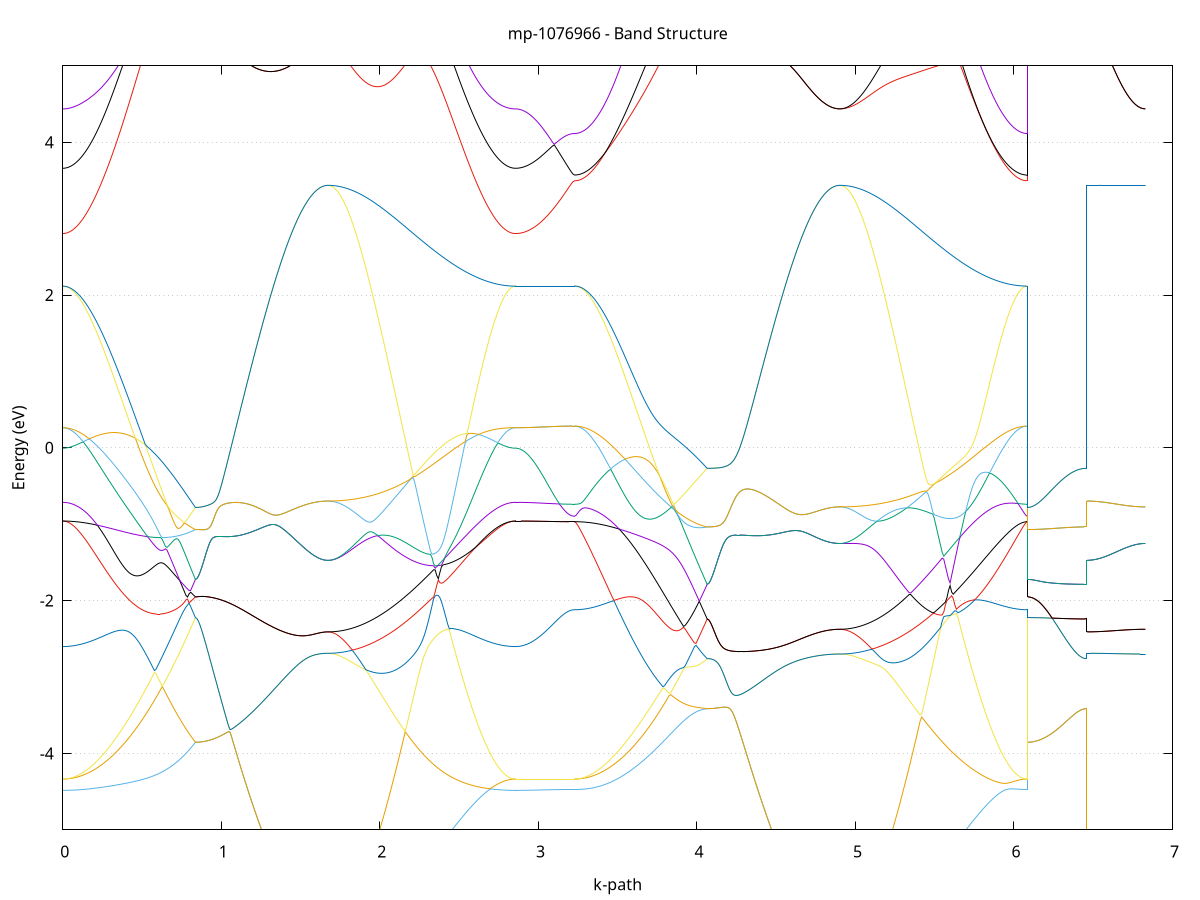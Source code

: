 set title 'mp-1076966 - Band Structure'
set xlabel 'k-path'
set ylabel 'Energy (eV)'
set grid y
set yrange [-5:5]
set terminal png size 800,600
set output 'mp-1076966_bands_gnuplot.png'
plot '-' using 1:2 with lines notitle, '-' using 1:2 with lines notitle, '-' using 1:2 with lines notitle, '-' using 1:2 with lines notitle, '-' using 1:2 with lines notitle, '-' using 1:2 with lines notitle, '-' using 1:2 with lines notitle, '-' using 1:2 with lines notitle, '-' using 1:2 with lines notitle, '-' using 1:2 with lines notitle, '-' using 1:2 with lines notitle, '-' using 1:2 with lines notitle, '-' using 1:2 with lines notitle, '-' using 1:2 with lines notitle, '-' using 1:2 with lines notitle, '-' using 1:2 with lines notitle, '-' using 1:2 with lines notitle, '-' using 1:2 with lines notitle, '-' using 1:2 with lines notitle, '-' using 1:2 with lines notitle, '-' using 1:2 with lines notitle, '-' using 1:2 with lines notitle, '-' using 1:2 with lines notitle, '-' using 1:2 with lines notitle, '-' using 1:2 with lines notitle, '-' using 1:2 with lines notitle, '-' using 1:2 with lines notitle, '-' using 1:2 with lines notitle, '-' using 1:2 with lines notitle, '-' using 1:2 with lines notitle, '-' using 1:2 with lines notitle, '-' using 1:2 with lines notitle, '-' using 1:2 with lines notitle, '-' using 1:2 with lines notitle, '-' using 1:2 with lines notitle, '-' using 1:2 with lines notitle, '-' using 1:2 with lines notitle, '-' using 1:2 with lines notitle, '-' using 1:2 with lines notitle, '-' using 1:2 with lines notitle, '-' using 1:2 with lines notitle, '-' using 1:2 with lines notitle, '-' using 1:2 with lines notitle, '-' using 1:2 with lines notitle, '-' using 1:2 with lines notitle, '-' using 1:2 with lines notitle, '-' using 1:2 with lines notitle, '-' using 1:2 with lines notitle, '-' using 1:2 with lines notitle, '-' using 1:2 with lines notitle, '-' using 1:2 with lines notitle, '-' using 1:2 with lines notitle, '-' using 1:2 with lines notitle, '-' using 1:2 with lines notitle, '-' using 1:2 with lines notitle, '-' using 1:2 with lines notitle, '-' using 1:2 with lines notitle, '-' using 1:2 with lines notitle, '-' using 1:2 with lines notitle, '-' using 1:2 with lines notitle, '-' using 1:2 with lines notitle, '-' using 1:2 with lines notitle, '-' using 1:2 with lines notitle, '-' using 1:2 with lines notitle
0.000000 -20.345971
0.009958 -20.345871
0.019917 -20.345871
0.029875 -20.345671
0.039833 -20.345471
0.049791 -20.345271
0.059750 -20.344971
0.069708 -20.344671
0.079666 -20.344271
0.089625 -20.343871
0.099583 -20.343371
0.109541 -20.342871
0.119500 -20.342371
0.129458 -20.341671
0.139416 -20.341071
0.149374 -20.340371
0.159333 -20.339571
0.169291 -20.338871
0.179249 -20.337971
0.189208 -20.337171
0.199166 -20.336271
0.209124 -20.335271
0.219083 -20.334271
0.229041 -20.333271
0.238999 -20.332271
0.248957 -20.331171
0.258916 -20.330071
0.268874 -20.328871
0.278832 -20.327771
0.288791 -20.326571
0.298749 -20.325371
0.308707 -20.324171
0.318666 -20.322971
0.328624 -20.321671
0.338582 -20.320471
0.348540 -20.319171
0.358499 -20.317971
0.368457 -20.316671
0.378415 -20.315471
0.388374 -20.314271
0.398332 -20.313071
0.408290 -20.311971
0.418249 -20.310871
0.428207 -20.309871
0.438165 -20.308971
0.448123 -20.308171
0.458082 -20.307571
0.468040 -20.307071
0.477998 -20.306771
0.487957 -20.306771
0.497915 -20.307071
0.507873 -20.307771
0.517832 -20.308771
0.527790 -20.310271
0.537748 -20.312071
0.547706 -20.314271
0.557665 -20.316671
0.567623 -20.319371
0.577581 -20.322271
0.587540 -20.325271
0.597498 -20.328371
0.607456 -20.331571
0.617414 -20.334671
0.627373 -20.337771
0.637331 -20.340771
0.647289 -20.343771
0.657248 -20.346571
0.667206 -20.349371
0.677164 -20.352071
0.687123 -20.354571
0.697081 -20.356971
0.707039 -20.359171
0.716997 -20.361271
0.726956 -20.363271
0.736914 -20.365071
0.746872 -20.366671
0.756831 -20.368071
0.766789 -20.369371
0.776747 -20.370471
0.786706 -20.371471
0.796664 -20.372171
0.806622 -20.372771
0.816580 -20.373171
0.826539 -20.373371
0.836497 -20.373371
0.836497 -20.373371
0.846455 -20.373371
0.856414 -20.373271
0.866372 -20.373071
0.876330 -20.372871
0.886289 -20.372571
0.896247 -20.372271
0.906205 -20.371871
0.916163 -20.371471
0.926122 -20.370971
0.936080 -20.370371
0.946038 -20.369771
0.955997 -20.369071
0.965955 -20.368371
0.975913 -20.367571
0.985872 -20.366671
0.995830 -20.365771
1.005788 -20.364871
1.015746 -20.363871
1.025705 -20.362871
1.035663 -20.361771
1.045621 -20.360671
1.055580 -20.359471
1.065538 -20.358271
1.075496 -20.356971
1.085454 -20.355671
1.095413 -20.354371
1.105371 -20.352971
1.115329 -20.351571
1.125288 -20.350171
1.135246 -20.348671
1.145204 -20.347171
1.155163 -20.345671
1.165121 -20.344171
1.175079 -20.342571
1.185037 -20.340971
1.194996 -20.339371
1.204954 -20.337771
1.214912 -20.336171
1.224871 -20.334571
1.234829 -20.332871
1.244787 -20.331271
1.254746 -20.329571
1.264704 -20.327971
1.274662 -20.326371
1.284620 -20.324671
1.294579 -20.323071
1.304537 -20.321471
1.314495 -20.319871
1.324454 -20.318271
1.334412 -20.316671
1.344370 -20.315171
1.354329 -20.313571
1.364287 -20.312071
1.374245 -20.310671
1.384203 -20.309271
1.394162 -20.307871
1.404120 -20.306471
1.414078 -20.305171
1.424037 -20.303971
1.433995 -20.302771
1.443953 -20.301571
1.453912 -20.300571
1.463870 -20.299471
1.473828 -20.298571
1.483786 -20.297771
1.493745 -20.296971
1.503703 -20.296271
1.513661 -20.295671
1.523620 -20.295171
1.533578 -20.294871
1.543536 -20.294571
1.553495 -20.294371
1.563453 -20.294271
1.573411 -20.294271
1.583369 -20.294371
1.593328 -20.294471
1.603286 -20.294671
1.613244 -20.294871
1.623203 -20.294971
1.633161 -20.295171
1.643119 -20.295371
1.653078 -20.295471
1.663036 -20.295571
1.672994 -20.295571
1.672994 -20.295571
1.682935 -20.295571
1.692876 -20.295471
1.702817 -20.295471
1.712758 -20.295371
1.722699 -20.295271
1.732640 -20.295071
1.742581 -20.294871
1.752523 -20.294671
1.762464 -20.294471
1.772405 -20.294271
1.782346 -20.293971
1.792287 -20.293671
1.802228 -20.293271
1.812169 -20.292871
1.822110 -20.292471
1.832051 -20.292071
1.841992 -20.291571
1.851933 -20.291071
1.861874 -20.290571
1.871815 -20.289971
1.881756 -20.289471
1.891697 -20.288771
1.901638 -20.288171
1.911579 -20.287471
1.921520 -20.286671
1.931462 -20.285971
1.941403 -20.285171
1.951344 -20.284371
1.961285 -20.283471
1.971226 -20.282571
1.981167 -20.281671
1.991108 -20.280771
2.001049 -20.279771
2.010990 -20.278871
2.020931 -20.277871
2.030872 -20.276871
2.040813 -20.275871
2.050754 -20.274871
2.060695 -20.273971
2.070636 -20.273071
2.080577 -20.272171
2.090518 -20.271371
2.100459 -20.270671
2.110400 -20.270071
2.120342 -20.269571
2.130283 -20.269271
2.140224 -20.269071
2.150165 -20.269071
2.160106 -20.269271
2.170047 -20.269571
2.179988 -20.270071
2.189929 -20.270771
2.199870 -20.271571
2.209811 -20.272471
2.219752 -20.273571
2.229693 -20.274671
2.239634 -20.275971
2.249575 -20.277271
2.259516 -20.278571
2.269457 -20.279971
2.279398 -20.281471
2.289339 -20.282971
2.299281 -20.284471
2.309222 -20.286071
2.319163 -20.287671
2.329104 -20.289271
2.339045 -20.290871
2.348986 -20.292471
2.358927 -20.294071
2.368868 -20.295671
2.378809 -20.297371
2.388750 -20.298971
2.398691 -20.300571
2.408632 -20.302271
2.418573 -20.303871
2.428514 -20.305471
2.438455 -20.307071
2.448396 -20.308671
2.458337 -20.310171
2.468278 -20.311771
2.478219 -20.313271
2.488161 -20.314771
2.498102 -20.316271
2.508043 -20.317771
2.517984 -20.319171
2.527925 -20.320671
2.537866 -20.321971
2.547807 -20.323371
2.557748 -20.324671
2.567689 -20.325971
2.577630 -20.327271
2.587571 -20.328471
2.597512 -20.329671
2.607453 -20.330871
2.617394 -20.331971
2.627335 -20.333071
2.637276 -20.334171
2.647217 -20.335171
2.657158 -20.336171
2.667100 -20.337071
2.677041 -20.337971
2.686982 -20.338771
2.696923 -20.339571
2.706864 -20.340371
2.716805 -20.341071
2.726746 -20.341671
2.736687 -20.342371
2.746628 -20.342871
2.756569 -20.343371
2.766510 -20.343871
2.776451 -20.344271
2.786392 -20.344671
2.796333 -20.344971
2.806274 -20.345271
2.816215 -20.345471
2.826156 -20.345671
2.836097 -20.345871
2.846039 -20.345871
2.855980 -20.345971
2.855980 -20.345971
2.865776 -20.345871
2.875572 -20.345771
2.885369 -20.345471
2.895165 -20.345171
2.904962 -20.344771
2.914758 -20.344271
2.924554 -20.343671
2.934351 -20.343071
2.944147 -20.342271
2.953943 -20.341471
2.963740 -20.340471
2.973536 -20.339471
2.983333 -20.338371
2.993129 -20.337271
3.002925 -20.336071
3.012722 -20.334671
3.022518 -20.333371
3.032315 -20.331871
3.042111 -20.330371
3.051907 -20.328871
3.061704 -20.327271
3.071500 -20.325671
3.081297 -20.323971
3.091093 -20.322171
3.100889 -20.320471
3.110686 -20.318671
3.120482 -20.316971
3.130278 -20.315171
3.140075 -20.313471
3.149871 -20.311771
3.159668 -20.310071
3.169464 -20.308571
3.179260 -20.307171
3.189057 -20.305871
3.198853 -20.304871
3.208650 -20.304071
3.218446 -20.303571
3.228242 -20.303371
3.228242 -20.303371
3.238201 -20.303371
3.248159 -20.303271
3.258117 -20.303271
3.268076 -20.303171
3.278034 -20.302971
3.287992 -20.302871
3.297950 -20.302671
3.307909 -20.302471
3.317867 -20.302271
3.327825 -20.301971
3.337784 -20.301671
3.347742 -20.301371
3.357700 -20.301071
3.367659 -20.300771
3.377617 -20.300371
3.387575 -20.299971
3.397533 -20.299571
3.407492 -20.299171
3.417450 -20.298671
3.427408 -20.298271
3.437367 -20.297771
3.447325 -20.297371
3.457283 -20.296871
3.467242 -20.296371
3.477200 -20.295871
3.487158 -20.295471
3.497116 -20.294971
3.507075 -20.294571
3.517033 -20.294071
3.526991 -20.293671
3.536950 -20.293271
3.546908 -20.292971
3.556866 -20.292671
3.566825 -20.292371
3.576783 -20.292171
3.586741 -20.292071
3.596699 -20.291971
3.606658 -20.292071
3.616616 -20.292171
3.626574 -20.292471
3.636533 -20.292871
3.646491 -20.293471
3.656449 -20.294271
3.666408 -20.295171
3.676366 -20.296371
3.686324 -20.297771
3.696282 -20.299371
3.706241 -20.301271
3.716199 -20.303371
3.726157 -20.305671
3.736116 -20.308171
3.746074 -20.310771
3.756032 -20.313671
3.765991 -20.316571
3.775949 -20.319671
3.785907 -20.322771
3.795865 -20.325971
3.805824 -20.329171
3.815782 -20.332371
3.825740 -20.335571
3.835699 -20.338771
3.845657 -20.341871
3.855615 -20.344871
3.865573 -20.347871
3.875532 -20.350771
3.885490 -20.353571
3.895448 -20.356271
3.905407 -20.358771
3.915365 -20.361271
3.925323 -20.363571
3.935282 -20.365671
3.945240 -20.367671
3.955198 -20.369571
3.965156 -20.371271
3.975115 -20.372871
3.985073 -20.374271
3.995031 -20.375471
4.004990 -20.376571
4.014948 -20.377371
4.024906 -20.378171
4.034865 -20.378671
4.044823 -20.379071
4.054781 -20.379171
4.064739 -20.379171
4.064739 -20.379171
4.074698 -20.379171
4.084656 -20.379071
4.094614 -20.378971
4.104573 -20.378671
4.114531 -20.378371
4.124489 -20.378071
4.134448 -20.377671
4.144406 -20.377171
4.154364 -20.376671
4.164322 -20.376071
4.174281 -20.375471
4.184239 -20.374671
4.194197 -20.373971
4.204156 -20.373171
4.214114 -20.372271
4.224072 -20.371271
4.234031 -20.370371
4.243989 -20.369271
4.253947 -20.368171
4.263905 -20.367071
4.273864 -20.365871
4.283822 -20.364671
4.293780 -20.363371
4.303739 -20.362071
4.313697 -20.360671
4.323655 -20.359271
4.333614 -20.357771
4.343572 -20.356371
4.353530 -20.354771
4.363488 -20.353271
4.373447 -20.351671
4.383405 -20.350071
4.393363 -20.348471
4.403322 -20.346771
4.413280 -20.345071
4.423238 -20.343371
4.433196 -20.341671
4.443155 -20.339971
4.453113 -20.338171
4.463071 -20.336371
4.473030 -20.334671
4.482988 -20.332871
4.492946 -20.331071
4.502905 -20.329271
4.512863 -20.327571
4.522821 -20.325771
4.532779 -20.323971
4.542738 -20.322271
4.552696 -20.320471
4.562654 -20.318771
4.572613 -20.316971
4.582571 -20.315271
4.592529 -20.313671
4.602488 -20.311971
4.612446 -20.310371
4.622404 -20.308771
4.632362 -20.307171
4.642321 -20.305571
4.652279 -20.304171
4.662237 -20.302671
4.672196 -20.301271
4.682154 -20.299871
4.692112 -20.298571
4.702071 -20.297271
4.712029 -20.296071
4.721987 -20.294871
4.731945 -20.293771
4.741904 -20.292771
4.751862 -20.291871
4.761820 -20.290971
4.771779 -20.290171
4.781737 -20.289471
4.791695 -20.288871
4.801654 -20.288371
4.811612 -20.287971
4.821570 -20.287771
4.831528 -20.287571
4.841487 -20.287471
4.851445 -20.287571
4.861403 -20.287571
4.871362 -20.287671
4.881320 -20.287771
4.891278 -20.287871
4.901237 -20.287871
4.901237 -20.287871
4.911178 -20.287871
4.921119 -20.287871
4.931060 -20.287771
4.941001 -20.287771
4.950942 -20.287671
4.960883 -20.287571
4.970824 -20.287471
4.980765 -20.287371
4.990706 -20.287171
5.000647 -20.286971
5.010588 -20.286871
5.020529 -20.286671
5.030470 -20.286371
5.040411 -20.286171
5.050352 -20.285871
5.060293 -20.285571
5.070234 -20.285271
5.080175 -20.284971
5.090117 -20.284671
5.100058 -20.284271
5.109999 -20.283871
5.119940 -20.283471
5.129881 -20.283071
5.139822 -20.282671
5.149763 -20.282171
5.159704 -20.281671
5.169645 -20.281171
5.179586 -20.280671
5.189527 -20.280071
5.199468 -20.279571
5.209409 -20.278971
5.219350 -20.278371
5.229291 -20.277871
5.239232 -20.277271
5.249173 -20.276671
5.259114 -20.276071
5.269056 -20.275471
5.278997 -20.274871
5.288938 -20.274271
5.298879 -20.273671
5.308820 -20.273171
5.318761 -20.272571
5.328702 -20.272071
5.338643 -20.271671
5.348584 -20.271171
5.358525 -20.270771
5.368466 -20.270471
5.378407 -20.270171
5.388348 -20.269971
5.398289 -20.269771
5.408230 -20.269671
5.418171 -20.269571
5.428112 -20.269571
5.438053 -20.269671
5.447994 -20.269771
5.457936 -20.269971
5.467877 -20.270171
5.477818 -20.270471
5.487759 -20.270871
5.497700 -20.271271
5.507641 -20.271671
5.517582 -20.272171
5.527523 -20.272671
5.537464 -20.273271
5.547405 -20.273871
5.557346 -20.274471
5.567287 -20.275171
5.577228 -20.275771
5.587169 -20.276471
5.597110 -20.277271
5.607051 -20.277971
5.616992 -20.278771
5.626933 -20.279471
5.636875 -20.280271
5.646816 -20.281071
5.656757 -20.281771
5.666698 -20.282571
5.676639 -20.283371
5.686580 -20.284171
5.696521 -20.284971
5.706462 -20.285771
5.716403 -20.286471
5.726344 -20.287271
5.736285 -20.288071
5.746226 -20.288771
5.756167 -20.289571
5.766108 -20.290271
5.776049 -20.291071
5.785990 -20.291771
5.795931 -20.292471
5.805872 -20.293071
5.815813 -20.293771
5.825755 -20.294471
5.835696 -20.295071
5.845637 -20.295671
5.855578 -20.296271
5.865519 -20.296871
5.875460 -20.297371
5.885401 -20.297971
5.895342 -20.298471
5.905283 -20.298971
5.915224 -20.299371
5.925165 -20.299871
5.935106 -20.300271
5.945047 -20.300671
5.954988 -20.301071
5.964929 -20.301371
5.974870 -20.301671
5.984811 -20.301971
5.994752 -20.302271
6.004694 -20.302471
6.014635 -20.302671
6.024576 -20.302871
6.034517 -20.302971
6.044458 -20.303171
6.054399 -20.303271
6.064340 -20.303271
6.074281 -20.303371
6.084222 -20.303371
6.084222 -20.373371
6.094018 -20.373371
6.103815 -20.373371
6.113611 -20.373471
6.123408 -20.373571
6.133204 -20.373571
6.143000 -20.373771
6.152797 -20.373871
6.162593 -20.373971
6.172389 -20.374171
6.182186 -20.374371
6.191982 -20.374571
6.201779 -20.374771
6.211575 -20.374971
6.221371 -20.375171
6.231168 -20.375371
6.240964 -20.375671
6.250761 -20.375871
6.260557 -20.376071
6.270353 -20.376371
6.280150 -20.376571
6.289946 -20.376871
6.299743 -20.377071
6.309539 -20.377271
6.319335 -20.377471
6.329132 -20.377771
6.338928 -20.377971
6.348725 -20.378071
6.358521 -20.378271
6.368317 -20.378471
6.378114 -20.378571
6.387910 -20.378771
6.397706 -20.378871
6.407503 -20.378971
6.417299 -20.379071
6.427096 -20.379171
6.436892 -20.379171
6.446688 -20.379171
6.456485 -20.379171
6.456485 -20.295571
6.466281 -20.295571
6.476078 -20.295471
6.485874 -20.295471
6.495670 -20.295371
6.505467 -20.295371
6.515263 -20.295271
6.525060 -20.295071
6.534856 -20.294971
6.544652 -20.294871
6.554449 -20.294671
6.564245 -20.294471
6.574041 -20.294271
6.583838 -20.294071
6.593634 -20.293871
6.603431 -20.293571
6.613227 -20.293371
6.623023 -20.293071
6.632820 -20.292771
6.642616 -20.292571
6.652413 -20.292271
6.662209 -20.291971
6.672005 -20.291671
6.681802 -20.291271
6.691598 -20.290971
6.701395 -20.290671
6.711191 -20.290371
6.720987 -20.290071
6.730784 -20.289771
6.740580 -20.289471
6.750377 -20.289171
6.760173 -20.288871
6.769969 -20.288671
6.779766 -20.288471
6.789562 -20.288271
6.799358 -20.288071
6.809155 -20.287971
6.818951 -20.287871
6.828748 -20.287871
e
0.000000 -20.224971
0.009958 -20.224971
0.019917 -20.224971
0.029875 -20.224971
0.039833 -20.224971
0.049791 -20.224871
0.059750 -20.224871
0.069708 -20.224771
0.079666 -20.224671
0.089625 -20.224571
0.099583 -20.224571
0.109541 -20.224471
0.119500 -20.224371
0.129458 -20.224271
0.139416 -20.224071
0.149374 -20.223971
0.159333 -20.223871
0.169291 -20.223771
0.179249 -20.223571
0.189208 -20.223471
0.199166 -20.223371
0.209124 -20.223171
0.219083 -20.223071
0.229041 -20.222871
0.238999 -20.222771
0.248957 -20.222671
0.258916 -20.222471
0.268874 -20.222371
0.278832 -20.222271
0.288791 -20.222171
0.298749 -20.222171
0.308707 -20.222071
0.318666 -20.222071
0.328624 -20.222171
0.338582 -20.222271
0.348540 -20.222471
0.358499 -20.222871
0.368457 -20.223471
0.378415 -20.224571
0.388374 -20.226371
0.398332 -20.229071
0.408290 -20.232571
0.418249 -20.236771
0.428207 -20.241371
0.438165 -20.246071
0.448123 -20.250971
0.458082 -20.255971
0.468040 -20.260971
0.477998 -20.265971
0.487957 -20.270871
0.497915 -20.275871
0.507873 -20.280771
0.517832 -20.285571
0.527790 -20.290271
0.537748 -20.294971
0.547706 -20.299571
0.557665 -20.304071
0.567623 -20.308471
0.577581 -20.312771
0.587540 -20.316971
0.597498 -20.321071
0.607456 -20.325071
0.617414 -20.328871
0.627373 -20.332571
0.637331 -20.336171
0.647289 -20.339571
0.657248 -20.342871
0.667206 -20.345971
0.677164 -20.348971
0.687123 -20.351771
0.697081 -20.354471
0.707039 -20.356971
0.716997 -20.359271
0.726956 -20.361471
0.736914 -20.363471
0.746872 -20.365271
0.756831 -20.366871
0.766789 -20.368271
0.776747 -20.369571
0.786706 -20.370671
0.796664 -20.371571
0.806622 -20.372271
0.816580 -20.372871
0.826539 -20.373171
0.836497 -20.373371
0.836497 -20.373371
0.846455 -20.373371
0.856414 -20.373271
0.866372 -20.373071
0.876330 -20.372871
0.886289 -20.372571
0.896247 -20.372271
0.906205 -20.371871
0.916163 -20.371471
0.926122 -20.370971
0.936080 -20.370371
0.946038 -20.369771
0.955997 -20.369071
0.965955 -20.368371
0.975913 -20.367571
0.985872 -20.366671
0.995830 -20.365771
1.005788 -20.364871
1.015746 -20.363871
1.025705 -20.362871
1.035663 -20.361771
1.045621 -20.360671
1.055580 -20.359471
1.065538 -20.358271
1.075496 -20.356971
1.085454 -20.355671
1.095413 -20.354371
1.105371 -20.352971
1.115329 -20.351571
1.125288 -20.350171
1.135246 -20.348671
1.145204 -20.347171
1.155163 -20.345671
1.165121 -20.344171
1.175079 -20.342571
1.185037 -20.340971
1.194996 -20.339371
1.204954 -20.337771
1.214912 -20.336171
1.224871 -20.334571
1.234829 -20.332871
1.244787 -20.331271
1.254746 -20.329571
1.264704 -20.327971
1.274662 -20.326371
1.284620 -20.324671
1.294579 -20.323071
1.304537 -20.321471
1.314495 -20.319871
1.324454 -20.318271
1.334412 -20.316671
1.344370 -20.315171
1.354329 -20.313571
1.364287 -20.312071
1.374245 -20.310671
1.384203 -20.309271
1.394162 -20.307871
1.404120 -20.306471
1.414078 -20.305171
1.424037 -20.303971
1.433995 -20.302771
1.443953 -20.301571
1.453912 -20.300571
1.463870 -20.299471
1.473828 -20.298571
1.483786 -20.297771
1.493745 -20.296971
1.503703 -20.296271
1.513661 -20.295671
1.523620 -20.295171
1.533578 -20.294871
1.543536 -20.294571
1.553495 -20.294371
1.563453 -20.294271
1.573411 -20.294271
1.583369 -20.294371
1.593328 -20.294471
1.603286 -20.294671
1.613244 -20.294871
1.623203 -20.294971
1.633161 -20.295171
1.643119 -20.295371
1.653078 -20.295471
1.663036 -20.295571
1.672994 -20.295571
1.672994 -20.295571
1.682935 -20.295471
1.692876 -20.295371
1.702817 -20.295271
1.712758 -20.294971
1.722699 -20.294671
1.732640 -20.294271
1.742581 -20.293771
1.752523 -20.293271
1.762464 -20.292671
1.772405 -20.291971
1.782346 -20.291271
1.792287 -20.290471
1.802228 -20.289571
1.812169 -20.288671
1.822110 -20.287571
1.832051 -20.286571
1.841992 -20.285371
1.851933 -20.284171
1.861874 -20.282871
1.871815 -20.281571
1.881756 -20.280171
1.891697 -20.278671
1.901638 -20.277171
1.911579 -20.275571
1.921520 -20.273971
1.931462 -20.272271
1.941403 -20.270571
1.951344 -20.268771
1.961285 -20.266871
1.971226 -20.264971
1.981167 -20.262971
1.991108 -20.260971
2.001049 -20.258971
2.010990 -20.256971
2.020931 -20.255971
2.030872 -20.254971
2.040813 -20.253871
2.050754 -20.252671
2.060695 -20.251571
2.070636 -20.250271
2.080577 -20.249071
2.090518 -20.247771
2.100459 -20.246371
2.110400 -20.244971
2.120342 -20.243571
2.130283 -20.242071
2.140224 -20.240571
2.150165 -20.238971
2.160106 -20.237371
2.170047 -20.235771
2.179988 -20.234171
2.189929 -20.232571
2.199870 -20.230971
2.209811 -20.229371
2.219752 -20.227871
2.229693 -20.226371
2.239634 -20.224971
2.249575 -20.223671
2.259516 -20.222471
2.269457 -20.221471
2.279398 -20.220571
2.289339 -20.219771
2.299281 -20.219171
2.309222 -20.218771
2.319163 -20.218371
2.329104 -20.218071
2.339045 -20.217971
2.348986 -20.217871
2.358927 -20.217771
2.368868 -20.217771
2.378809 -20.217871
2.388750 -20.217871
2.398691 -20.217971
2.408632 -20.218171
2.418573 -20.218271
2.428514 -20.218471
2.438455 -20.218671
2.448396 -20.218771
2.458337 -20.218971
2.468278 -20.219171
2.478219 -20.219471
2.488161 -20.219671
2.498102 -20.219871
2.508043 -20.220071
2.517984 -20.220271
2.527925 -20.220471
2.537866 -20.220771
2.547807 -20.220971
2.557748 -20.221171
2.567689 -20.221371
2.577630 -20.221571
2.587571 -20.221871
2.597512 -20.222071
2.607453 -20.222271
2.617394 -20.222471
2.627335 -20.222671
2.637276 -20.222771
2.647217 -20.222971
2.657158 -20.223171
2.667100 -20.223371
2.677041 -20.223471
2.686982 -20.223671
2.696923 -20.223771
2.706864 -20.223971
2.716805 -20.224071
2.726746 -20.224171
2.736687 -20.224271
2.746628 -20.224471
2.756569 -20.224571
2.766510 -20.224571
2.776451 -20.224671
2.786392 -20.224771
2.796333 -20.224871
2.806274 -20.224871
2.816215 -20.224971
2.826156 -20.224971
2.836097 -20.224971
2.846039 -20.224971
2.855980 -20.224971
2.855980 -20.224971
2.865776 -20.225071
2.875572 -20.225171
2.885369 -20.225471
2.895165 -20.225771
2.904962 -20.226271
2.914758 -20.226771
2.924554 -20.227471
2.934351 -20.228171
2.944147 -20.228971
2.953943 -20.229871
2.963740 -20.230871
2.973536 -20.231971
2.983333 -20.233171
2.993129 -20.234471
3.002925 -20.235771
3.012722 -20.237171
3.022518 -20.238671
3.032315 -20.240171
3.042111 -20.241771
3.051907 -20.243371
3.061704 -20.245171
3.071500 -20.246871
3.081297 -20.248671
3.091093 -20.250471
3.100889 -20.252271
3.110686 -20.254171
3.120482 -20.255971
3.130278 -20.257871
3.140075 -20.259671
3.149871 -20.261471
3.159668 -20.263171
3.169464 -20.264771
3.179260 -20.266171
3.189057 -20.267471
3.198853 -20.268571
3.208650 -20.269371
3.218446 -20.269871
3.228242 -20.270071
3.228242 -20.270071
3.238201 -20.270071
3.248159 -20.270071
3.258117 -20.269971
3.268076 -20.269871
3.278034 -20.269771
3.287992 -20.269571
3.297950 -20.269471
3.307909 -20.269271
3.317867 -20.269071
3.327825 -20.268871
3.337784 -20.268571
3.347742 -20.268271
3.357700 -20.267971
3.367659 -20.267671
3.377617 -20.267371
3.387575 -20.266971
3.397533 -20.266671
3.407492 -20.266271
3.417450 -20.265871
3.427408 -20.265471
3.437367 -20.265071
3.447325 -20.264571
3.457283 -20.264171
3.467242 -20.263771
3.477200 -20.263371
3.487158 -20.262871
3.497116 -20.262471
3.507075 -20.262071
3.517033 -20.261671
3.526991 -20.261371
3.536950 -20.260971
3.546908 -20.260671
3.556866 -20.260471
3.566825 -20.260271
3.576783 -20.260171
3.586741 -20.260171
3.596699 -20.260271
3.606658 -20.260571
3.616616 -20.261071
3.626574 -20.261771
3.636533 -20.262771
3.646491 -20.264071
3.656449 -20.265771
3.666408 -20.267871
3.676366 -20.270371
3.686324 -20.273271
3.696282 -20.276571
3.706241 -20.280071
3.716199 -20.283771
3.726157 -20.287671
3.736116 -20.291771
3.746074 -20.295871
3.756032 -20.300071
3.765991 -20.304171
3.775949 -20.308371
3.785907 -20.312471
3.795865 -20.316571
3.805824 -20.320671
3.815782 -20.324571
3.825740 -20.328471
3.835699 -20.332271
3.845657 -20.335871
3.855615 -20.339471
3.865573 -20.342871
3.875532 -20.346171
3.885490 -20.349371
3.895448 -20.352371
3.905407 -20.355271
3.915365 -20.358071
3.925323 -20.360671
3.935282 -20.363071
3.945240 -20.365371
3.955198 -20.367471
3.965156 -20.369371
3.975115 -20.371171
3.985073 -20.372771
3.995031 -20.374171
4.004990 -20.375471
4.014948 -20.376471
4.024906 -20.377371
4.034865 -20.378171
4.044823 -20.378671
4.054781 -20.379071
4.064739 -20.379171
4.064739 -20.379171
4.074698 -20.379171
4.084656 -20.379071
4.094614 -20.378971
4.104573 -20.378671
4.114531 -20.378371
4.124489 -20.378071
4.134448 -20.377671
4.144406 -20.377171
4.154364 -20.376671
4.164322 -20.376071
4.174281 -20.375471
4.184239 -20.374671
4.194197 -20.373971
4.204156 -20.373171
4.214114 -20.372271
4.224072 -20.371271
4.234031 -20.370371
4.243989 -20.369271
4.253947 -20.368171
4.263905 -20.367071
4.273864 -20.365871
4.283822 -20.364671
4.293780 -20.363371
4.303739 -20.362071
4.313697 -20.360671
4.323655 -20.359271
4.333614 -20.357771
4.343572 -20.356371
4.353530 -20.354771
4.363488 -20.353271
4.373447 -20.351671
4.383405 -20.350071
4.393363 -20.348471
4.403322 -20.346771
4.413280 -20.345071
4.423238 -20.343371
4.433196 -20.341671
4.443155 -20.339971
4.453113 -20.338171
4.463071 -20.336371
4.473030 -20.334671
4.482988 -20.332871
4.492946 -20.331071
4.502905 -20.329271
4.512863 -20.327571
4.522821 -20.325771
4.532779 -20.323971
4.542738 -20.322271
4.552696 -20.320471
4.562654 -20.318771
4.572613 -20.316971
4.582571 -20.315271
4.592529 -20.313671
4.602488 -20.311971
4.612446 -20.310371
4.622404 -20.308771
4.632362 -20.307171
4.642321 -20.305571
4.652279 -20.304171
4.662237 -20.302671
4.672196 -20.301271
4.682154 -20.299871
4.692112 -20.298571
4.702071 -20.297271
4.712029 -20.296071
4.721987 -20.294871
4.731945 -20.293771
4.741904 -20.292771
4.751862 -20.291871
4.761820 -20.290971
4.771779 -20.290171
4.781737 -20.289471
4.791695 -20.288871
4.801654 -20.288371
4.811612 -20.287971
4.821570 -20.287771
4.831528 -20.287571
4.841487 -20.287471
4.851445 -20.287571
4.861403 -20.287571
4.871362 -20.287671
4.881320 -20.287771
4.891278 -20.287871
4.901237 -20.287871
4.901237 -20.287871
4.911178 -20.287871
4.921119 -20.287771
4.931060 -20.287571
4.941001 -20.287271
4.950942 -20.286971
4.960883 -20.286671
4.970824 -20.286171
4.980765 -20.285671
4.990706 -20.285071
5.000647 -20.284471
5.010588 -20.283671
5.020529 -20.282971
5.030470 -20.282071
5.040411 -20.281171
5.050352 -20.280171
5.060293 -20.279171
5.070234 -20.278071
5.080175 -20.276871
5.090117 -20.275671
5.100058 -20.275371
5.109999 -20.275071
5.119940 -20.274671
5.129881 -20.274271
5.139822 -20.273871
5.149763 -20.273471
5.159704 -20.272971
5.169645 -20.272471
5.179586 -20.271971
5.189527 -20.271371
5.199468 -20.270771
5.209409 -20.270171
5.219350 -20.269471
5.229291 -20.268771
5.239232 -20.268071
5.249173 -20.267271
5.259114 -20.266471
5.269056 -20.265671
5.278997 -20.264871
5.288938 -20.263971
5.298879 -20.263071
5.308820 -20.262171
5.318761 -20.261171
5.328702 -20.260271
5.338643 -20.259271
5.348584 -20.258371
5.358525 -20.257371
5.368466 -20.256471
5.378407 -20.255471
5.388348 -20.254571
5.398289 -20.253671
5.408230 -20.252871
5.418171 -20.251971
5.428112 -20.251271
5.438053 -20.250571
5.447994 -20.249971
5.457936 -20.249371
5.467877 -20.248871
5.477818 -20.248471
5.487759 -20.248171
5.497700 -20.247971
5.507641 -20.247771
5.517582 -20.247771
5.527523 -20.247771
5.537464 -20.247771
5.547405 -20.247871
5.557346 -20.248071
5.567287 -20.248371
5.577228 -20.248671
5.587169 -20.248971
5.597110 -20.249371
5.607051 -20.249771
5.616992 -20.250171
5.626933 -20.250671
5.636875 -20.251171
5.646816 -20.251671
5.656757 -20.252271
5.666698 -20.252771
5.676639 -20.253371
5.686580 -20.253971
5.696521 -20.254571
5.706462 -20.255171
5.716403 -20.255771
5.726344 -20.256371
5.736285 -20.256971
5.746226 -20.257571
5.756167 -20.258171
5.766108 -20.258771
5.776049 -20.259371
5.785990 -20.259971
5.795931 -20.260571
5.805872 -20.261171
5.815813 -20.261671
5.825755 -20.262271
5.835696 -20.262771
5.845637 -20.263271
5.855578 -20.263771
5.865519 -20.264271
5.875460 -20.264771
5.885401 -20.265271
5.895342 -20.265671
5.905283 -20.266171
5.915224 -20.266571
5.925165 -20.266971
5.935106 -20.267271
5.945047 -20.267671
5.954988 -20.267971
5.964929 -20.268271
5.974870 -20.268571
5.984811 -20.268871
5.994752 -20.269071
6.004694 -20.269271
6.014635 -20.269471
6.024576 -20.269571
6.034517 -20.269771
6.044458 -20.269871
6.054399 -20.269971
6.064340 -20.270071
6.074281 -20.270071
6.084222 -20.270071
6.084222 -20.373371
6.094018 -20.373371
6.103815 -20.373371
6.113611 -20.373471
6.123408 -20.373571
6.133204 -20.373571
6.143000 -20.373771
6.152797 -20.373871
6.162593 -20.373971
6.172389 -20.374171
6.182186 -20.374371
6.191982 -20.374571
6.201779 -20.374771
6.211575 -20.374971
6.221371 -20.375171
6.231168 -20.375371
6.240964 -20.375671
6.250761 -20.375871
6.260557 -20.376071
6.270353 -20.376371
6.280150 -20.376571
6.289946 -20.376871
6.299743 -20.377071
6.309539 -20.377271
6.319335 -20.377471
6.329132 -20.377771
6.338928 -20.377971
6.348725 -20.378071
6.358521 -20.378271
6.368317 -20.378471
6.378114 -20.378571
6.387910 -20.378771
6.397706 -20.378871
6.407503 -20.378971
6.417299 -20.379071
6.427096 -20.379171
6.436892 -20.379171
6.446688 -20.379171
6.456485 -20.379171
6.456485 -20.295571
6.466281 -20.295571
6.476078 -20.295471
6.485874 -20.295471
6.495670 -20.295371
6.505467 -20.295371
6.515263 -20.295271
6.525060 -20.295071
6.534856 -20.294971
6.544652 -20.294871
6.554449 -20.294671
6.564245 -20.294471
6.574041 -20.294271
6.583838 -20.294071
6.593634 -20.293871
6.603431 -20.293571
6.613227 -20.293371
6.623023 -20.293071
6.632820 -20.292771
6.642616 -20.292571
6.652413 -20.292271
6.662209 -20.291971
6.672005 -20.291671
6.681802 -20.291271
6.691598 -20.290971
6.701395 -20.290671
6.711191 -20.290371
6.720987 -20.290071
6.730784 -20.289771
6.740580 -20.289471
6.750377 -20.289171
6.760173 -20.288871
6.769969 -20.288671
6.779766 -20.288471
6.789562 -20.288271
6.799358 -20.288071
6.809155 -20.287971
6.818951 -20.287871
6.828748 -20.287871
e
0.000000 -20.088271
0.009958 -20.088371
0.019917 -20.088671
0.029875 -20.089171
0.039833 -20.089871
0.049791 -20.090771
0.059750 -20.091971
0.069708 -20.093271
0.079666 -20.094771
0.089625 -20.096471
0.099583 -20.098471
0.109541 -20.100571
0.119500 -20.102771
0.129458 -20.105271
0.139416 -20.107971
0.149374 -20.110771
0.159333 -20.113771
0.169291 -20.116871
0.179249 -20.120171
0.189208 -20.123671
0.199166 -20.127271
0.209124 -20.131071
0.219083 -20.134971
0.229041 -20.138971
0.238999 -20.143171
0.248957 -20.147371
0.258916 -20.151771
0.268874 -20.156271
0.278832 -20.160771
0.288791 -20.165471
0.298749 -20.170171
0.308707 -20.174971
0.318666 -20.179771
0.328624 -20.184571
0.338582 -20.189371
0.348540 -20.194171
0.358499 -20.198871
0.368457 -20.203271
0.378415 -20.207271
0.388374 -20.210671
0.398332 -20.213171
0.408290 -20.216171
0.418249 -20.221071
0.428207 -20.225771
0.438165 -20.230471
0.448123 -20.234971
0.458082 -20.239271
0.468040 -20.243371
0.477998 -20.247171
0.487957 -20.250671
0.497915 -20.253871
0.507873 -20.256571
0.517832 -20.258771
0.527790 -20.260571
0.537748 -20.261871
0.547706 -20.262671
0.557665 -20.263171
0.567623 -20.263271
0.577581 -20.263171
0.587540 -20.262771
0.597498 -20.262171
0.607456 -20.261471
0.617414 -20.260571
0.627373 -20.259671
0.637331 -20.258571
0.647289 -20.257571
0.657248 -20.256371
0.667206 -20.255271
0.677164 -20.254071
0.687123 -20.252871
0.697081 -20.251671
0.707039 -20.250471
0.716997 -20.249271
0.726956 -20.248071
0.736914 -20.246871
0.746872 -20.245671
0.756831 -20.244471
0.766789 -20.243371
0.776747 -20.242171
0.786706 -20.241071
0.796664 -20.239971
0.806622 -20.238871
0.816580 -20.237871
0.826539 -20.236871
0.836497 -20.235771
0.836497 -20.235771
0.846455 -20.235771
0.856414 -20.235771
0.866372 -20.235671
0.876330 -20.235671
0.886289 -20.235571
0.896247 -20.235371
0.906205 -20.235271
0.916163 -20.235071
0.926122 -20.234871
0.936080 -20.234671
0.946038 -20.234471
0.955997 -20.234171
0.965955 -20.233871
0.975913 -20.233571
0.985872 -20.233271
0.995830 -20.232971
1.005788 -20.232571
1.015746 -20.232171
1.025705 -20.231871
1.035663 -20.231371
1.045621 -20.230971
1.055580 -20.230571
1.065538 -20.230071
1.075496 -20.229571
1.085454 -20.229171
1.095413 -20.228671
1.105371 -20.228071
1.115329 -20.227571
1.125288 -20.227071
1.135246 -20.226471
1.145204 -20.225971
1.155163 -20.225371
1.165121 -20.224871
1.175079 -20.224271
1.185037 -20.223671
1.194996 -20.223071
1.204954 -20.222471
1.214912 -20.221871
1.224871 -20.221271
1.234829 -20.220671
1.244787 -20.220071
1.254746 -20.219471
1.264704 -20.218871
1.274662 -20.218271
1.284620 -20.217771
1.294579 -20.217171
1.304537 -20.216571
1.314495 -20.215971
1.324454 -20.215471
1.334412 -20.214871
1.344370 -20.214371
1.354329 -20.213971
1.364287 -20.214471
1.374245 -20.217771
1.384203 -20.221371
1.394162 -20.224971
1.404120 -20.228471
1.414078 -20.231871
1.424037 -20.235171
1.433995 -20.238371
1.443953 -20.241371
1.453912 -20.244371
1.463870 -20.247171
1.473828 -20.249771
1.483786 -20.252371
1.493745 -20.254671
1.503703 -20.256871
1.513661 -20.258871
1.523620 -20.260671
1.533578 -20.262371
1.543536 -20.263771
1.553495 -20.265071
1.563453 -20.266171
1.573411 -20.267171
1.583369 -20.267971
1.593328 -20.268571
1.603286 -20.269071
1.613244 -20.269471
1.623203 -20.269771
1.633161 -20.269971
1.643119 -20.270171
1.653078 -20.270271
1.663036 -20.270371
1.672994 -20.270371
1.672994 -20.270371
1.682935 -20.270371
1.692876 -20.270371
1.702817 -20.270271
1.712758 -20.270271
1.722699 -20.270171
1.732640 -20.270071
1.742581 -20.269971
1.752523 -20.269871
1.762464 -20.269671
1.772405 -20.269571
1.782346 -20.269371
1.792287 -20.269171
1.802228 -20.268871
1.812169 -20.268671
1.822110 -20.268371
1.832051 -20.268071
1.841992 -20.267771
1.851933 -20.267371
1.861874 -20.266971
1.871815 -20.266571
1.881756 -20.266171
1.891697 -20.265671
1.901638 -20.265171
1.911579 -20.264571
1.921520 -20.263971
1.931462 -20.263371
1.941403 -20.262771
1.951344 -20.262071
1.961285 -20.261271
1.971226 -20.260471
1.981167 -20.259671
1.991108 -20.258871
2.001049 -20.257971
2.010990 -20.256871
2.020931 -20.254671
2.030872 -20.252471
2.040813 -20.250271
2.050754 -20.247971
2.060695 -20.245671
2.070636 -20.243371
2.080577 -20.240971
2.090518 -20.238471
2.100459 -20.236071
2.110400 -20.233571
2.120342 -20.232371
2.130283 -20.232371
2.140224 -20.232071
2.150165 -20.231671
2.160106 -20.230971
2.170047 -20.230071
2.179988 -20.229071
2.189929 -20.227771
2.199870 -20.226271
2.209811 -20.224671
2.219752 -20.222871
2.229693 -20.220871
2.239634 -20.218871
2.249575 -20.216671
2.259516 -20.214371
2.269457 -20.211971
2.279398 -20.209571
2.289339 -20.206971
2.299281 -20.204371
2.309222 -20.201671
2.319163 -20.198971
2.329104 -20.196171
2.339045 -20.193271
2.348986 -20.190371
2.358927 -20.187471
2.368868 -20.184471
2.378809 -20.181471
2.388750 -20.178371
2.398691 -20.175371
2.408632 -20.172271
2.418573 -20.169171
2.428514 -20.165971
2.438455 -20.163171
2.448396 -20.160571
2.458337 -20.157871
2.468278 -20.155071
2.478219 -20.152371
2.488161 -20.149771
2.498102 -20.147071
2.508043 -20.144371
2.517984 -20.141671
2.527925 -20.139071
2.537866 -20.136471
2.547807 -20.133871
2.557748 -20.131371
2.567689 -20.128871
2.577630 -20.126471
2.587571 -20.124071
2.597512 -20.121671
2.607453 -20.119371
2.617394 -20.117171
2.627335 -20.114971
2.637276 -20.112871
2.647217 -20.110771
2.657158 -20.108771
2.667100 -20.106871
2.677041 -20.105071
2.686982 -20.103371
2.696923 -20.101671
2.706864 -20.100071
2.716805 -20.098571
2.726746 -20.097271
2.736687 -20.095971
2.746628 -20.094671
2.756569 -20.093571
2.766510 -20.092571
2.776451 -20.091671
2.786392 -20.090871
2.796333 -20.090171
2.806274 -20.089571
2.816215 -20.089071
2.826156 -20.088771
2.836097 -20.088471
2.846039 -20.088271
2.855980 -20.088271
2.855980 -20.088271
2.865776 -20.088271
2.875572 -20.088271
2.885369 -20.088271
2.895165 -20.088171
2.904962 -20.088171
2.914758 -20.088171
2.924554 -20.088171
2.934351 -20.088171
2.944147 -20.088071
2.953943 -20.088071
2.963740 -20.088071
2.973536 -20.087971
2.983333 -20.087971
2.993129 -20.087871
3.002925 -20.087871
3.012722 -20.087771
3.022518 -20.087771
3.032315 -20.087671
3.042111 -20.087671
3.051907 -20.087571
3.061704 -20.087571
3.071500 -20.087471
3.081297 -20.087471
3.091093 -20.087371
3.100889 -20.087271
3.110686 -20.087271
3.120482 -20.087271
3.130278 -20.087171
3.140075 -20.087171
3.149871 -20.087071
3.159668 -20.087071
3.169464 -20.087071
3.179260 -20.086971
3.189057 -20.086971
3.198853 -20.086971
3.208650 -20.086971
3.218446 -20.086971
3.228242 -20.086971
3.228242 -20.086971
3.238201 -20.087071
3.248159 -20.087371
3.258117 -20.087871
3.268076 -20.088571
3.278034 -20.089471
3.287992 -20.090671
3.297950 -20.091971
3.307909 -20.093471
3.317867 -20.095171
3.327825 -20.097071
3.337784 -20.099171
3.347742 -20.101471
3.357700 -20.103971
3.367659 -20.106571
3.377617 -20.109371
3.387575 -20.112371
3.397533 -20.115571
3.407492 -20.118771
3.417450 -20.122271
3.427408 -20.125871
3.437367 -20.129571
3.447325 -20.133471
3.457283 -20.137371
3.467242 -20.141471
3.477200 -20.145671
3.487158 -20.149971
3.497116 -20.154371
3.507075 -20.158771
3.517033 -20.163271
3.526991 -20.167871
3.536950 -20.172471
3.546908 -20.177071
3.556866 -20.181771
3.566825 -20.186371
3.576783 -20.190971
3.586741 -20.195471
3.596699 -20.199871
3.606658 -20.204171
3.616616 -20.208371
3.626574 -20.212271
3.636533 -20.215871
3.646491 -20.219171
3.656449 -20.222071
3.666408 -20.224571
3.676366 -20.226671
3.686324 -20.228271
3.696282 -20.229571
3.706241 -20.230571
3.716199 -20.231271
3.726157 -20.231771
3.736116 -20.232171
3.746074 -20.232771
3.756032 -20.233771
3.765991 -20.234571
3.775949 -20.235171
3.785907 -20.235671
3.795865 -20.235971
3.805824 -20.236171
3.815782 -20.236271
3.825740 -20.236271
3.835699 -20.236171
3.845657 -20.236071
3.855615 -20.235871
3.865573 -20.235671
3.875532 -20.235371
3.885490 -20.235071
3.895448 -20.234771
3.905407 -20.234471
3.915365 -20.234071
3.925323 -20.233771
3.935282 -20.233371
3.945240 -20.233071
3.955198 -20.232671
3.965156 -20.232271
3.975115 -20.231971
3.985073 -20.231671
3.995031 -20.231371
4.004990 -20.231071
4.014948 -20.230771
4.024906 -20.230471
4.034865 -20.230171
4.044823 -20.229971
4.054781 -20.229771
4.064739 -20.229571
4.064739 -20.229571
4.074698 -20.229571
4.084656 -20.229571
4.094614 -20.229471
4.104573 -20.229371
4.114531 -20.229371
4.124489 -20.229171
4.134448 -20.229071
4.144406 -20.228971
4.154364 -20.228771
4.164322 -20.228571
4.174281 -20.228371
4.184239 -20.228171
4.194197 -20.227871
4.204156 -20.227671
4.214114 -20.227371
4.224072 -20.227071
4.234031 -20.226771
4.243989 -20.226471
4.253947 -20.226071
4.263905 -20.225771
4.273864 -20.225371
4.283822 -20.224971
4.293780 -20.224571
4.303739 -20.224171
4.313697 -20.223771
4.323655 -20.223271
4.333614 -20.222871
4.343572 -20.222471
4.353530 -20.221971
4.363488 -20.221471
4.373447 -20.221071
4.383405 -20.220571
4.393363 -20.220071
4.403322 -20.219571
4.413280 -20.219071
4.423238 -20.218571
4.433196 -20.218071
4.443155 -20.217571
4.453113 -20.217071
4.463071 -20.216571
4.473030 -20.216071
4.482988 -20.215671
4.492946 -20.215171
4.502905 -20.214671
4.512863 -20.214171
4.522821 -20.213671
4.532779 -20.213271
4.542738 -20.212771
4.552696 -20.212271
4.562654 -20.211871
4.572613 -20.211471
4.582571 -20.211471
4.592529 -20.214871
4.602488 -20.218671
4.612446 -20.222471
4.622404 -20.226171
4.632362 -20.229871
4.642321 -20.233371
4.652279 -20.236771
4.662237 -20.240171
4.672196 -20.243371
4.682154 -20.246571
4.692112 -20.249571
4.702071 -20.252471
4.712029 -20.255171
4.721987 -20.257871
4.731945 -20.260371
4.741904 -20.262671
4.751862 -20.264871
4.761820 -20.266971
4.771779 -20.268871
4.781737 -20.270571
4.791695 -20.272171
4.801654 -20.273471
4.811612 -20.274671
4.821570 -20.275571
4.831528 -20.276371
4.841487 -20.276971
4.851445 -20.277371
4.861403 -20.277671
4.871362 -20.277871
4.881320 -20.278071
4.891278 -20.278071
4.901237 -20.278171
4.901237 -20.278171
4.911178 -20.278171
4.921119 -20.278071
4.931060 -20.278071
4.941001 -20.278071
4.950942 -20.277971
4.960883 -20.277971
4.970824 -20.277871
4.980765 -20.277771
4.990706 -20.277671
5.000647 -20.277571
5.010588 -20.277371
5.020529 -20.277271
5.030470 -20.277071
5.040411 -20.276971
5.050352 -20.276771
5.060293 -20.276471
5.070234 -20.276271
5.080175 -20.275971
5.090117 -20.275671
5.100058 -20.274371
5.109999 -20.272971
5.119940 -20.271571
5.129881 -20.270071
5.139822 -20.268571
5.149763 -20.266971
5.159704 -20.265371
5.169645 -20.263671
5.179586 -20.261971
5.189527 -20.260171
5.199468 -20.258271
5.209409 -20.256371
5.219350 -20.254471
5.229291 -20.252471
5.239232 -20.250471
5.249173 -20.248371
5.259114 -20.246271
5.269056 -20.244071
5.278997 -20.241871
5.288938 -20.239671
5.298879 -20.237371
5.308820 -20.235071
5.318761 -20.232671
5.328702 -20.230271
5.338643 -20.227871
5.348584 -20.225471
5.358525 -20.222971
5.368466 -20.220571
5.378407 -20.217971
5.388348 -20.215471
5.398289 -20.212971
5.408230 -20.210371
5.418171 -20.207771
5.428112 -20.206571
5.438053 -20.205971
5.447994 -20.205171
5.457936 -20.204271
5.467877 -20.203271
5.477818 -20.202071
5.487759 -20.200871
5.497700 -20.199471
5.507641 -20.197971
5.517582 -20.196371
5.527523 -20.194671
5.537464 -20.192771
5.547405 -20.190871
5.557346 -20.188871
5.567287 -20.186771
5.577228 -20.184571
5.587169 -20.182371
5.597110 -20.179971
5.607051 -20.177671
5.616992 -20.175171
5.626933 -20.172771
5.636875 -20.170171
5.646816 -20.167671
5.656757 -20.165071
5.666698 -20.162471
5.676639 -20.159771
5.686580 -20.157171
5.696521 -20.154471
5.706462 -20.151771
5.716403 -20.149171
5.726344 -20.146471
5.736285 -20.143771
5.746226 -20.141171
5.756167 -20.138571
5.766108 -20.135871
5.776049 -20.133371
5.785990 -20.130771
5.795931 -20.128271
5.805872 -20.125771
5.815813 -20.123371
5.825755 -20.120971
5.835696 -20.118671
5.845637 -20.116371
5.855578 -20.114171
5.865519 -20.112071
5.875460 -20.109971
5.885401 -20.107971
5.895342 -20.105971
5.905283 -20.104171
5.915224 -20.102371
5.925165 -20.100671
5.935106 -20.099071
5.945047 -20.097571
5.954988 -20.096171
5.964929 -20.094771
5.974870 -20.093571
5.984811 -20.092471
5.994752 -20.091371
6.004694 -20.090471
6.014635 -20.089671
6.024576 -20.088971
6.034517 -20.088371
6.044458 -20.087871
6.054399 -20.087471
6.064340 -20.087171
6.074281 -20.086971
6.084222 -20.086971
6.084222 -20.235771
6.094018 -20.235771
6.103815 -20.235771
6.113611 -20.235671
6.123408 -20.235671
6.133204 -20.235571
6.143000 -20.235471
6.152797 -20.235271
6.162593 -20.235171
6.172389 -20.234971
6.182186 -20.234771
6.191982 -20.234571
6.201779 -20.234371
6.211575 -20.234171
6.221371 -20.233871
6.231168 -20.233671
6.240964 -20.233371
6.250761 -20.233171
6.260557 -20.232871
6.270353 -20.232671
6.280150 -20.232371
6.289946 -20.232171
6.299743 -20.231871
6.309539 -20.231671
6.319335 -20.231371
6.329132 -20.231171
6.338928 -20.230971
6.348725 -20.230771
6.358521 -20.230571
6.368317 -20.230371
6.378114 -20.230171
6.387910 -20.230071
6.397706 -20.229971
6.407503 -20.229871
6.417299 -20.229771
6.427096 -20.229671
6.436892 -20.229671
6.446688 -20.229571
6.456485 -20.229571
6.456485 -20.270371
6.466281 -20.270371
6.476078 -20.270371
6.485874 -20.270471
6.495670 -20.270571
6.505467 -20.270571
6.515263 -20.270671
6.525060 -20.270871
6.534856 -20.270971
6.544652 -20.271071
6.554449 -20.271271
6.564245 -20.271471
6.574041 -20.271671
6.583838 -20.271871
6.593634 -20.272071
6.603431 -20.272371
6.613227 -20.272571
6.623023 -20.272871
6.632820 -20.273171
6.642616 -20.273471
6.652413 -20.273771
6.662209 -20.274071
6.672005 -20.274371
6.681802 -20.274671
6.691598 -20.274971
6.701395 -20.275271
6.711191 -20.275671
6.720987 -20.275971
6.730784 -20.276271
6.740580 -20.276571
6.750377 -20.276871
6.760173 -20.277071
6.769969 -20.277371
6.779766 -20.277571
6.789562 -20.277771
6.799358 -20.277871
6.809155 -20.278071
6.818951 -20.278071
6.828748 -20.278171
e
0.000000 -20.088271
0.009958 -20.088271
0.019917 -20.088171
0.029875 -20.088171
0.039833 -20.088071
0.049791 -20.087971
0.059750 -20.087871
0.069708 -20.087671
0.079666 -20.087471
0.089625 -20.087271
0.099583 -20.087271
0.109541 -20.089471
0.119500 -20.091871
0.129458 -20.094371
0.139416 -20.097071
0.149374 -20.099971
0.159333 -20.103071
0.169291 -20.106371
0.179249 -20.109771
0.189208 -20.113371
0.199166 -20.117071
0.209124 -20.120871
0.219083 -20.124871
0.229041 -20.129071
0.238999 -20.133271
0.248957 -20.137671
0.258916 -20.142171
0.268874 -20.146771
0.278832 -20.151371
0.288791 -20.156171
0.298749 -20.160971
0.308707 -20.165871
0.318666 -20.170871
0.328624 -20.175871
0.338582 -20.180871
0.348540 -20.185971
0.358499 -20.190971
0.368457 -20.196071
0.378415 -20.201171
0.388374 -20.206171
0.398332 -20.211171
0.408290 -20.214871
0.418249 -20.215871
0.428207 -20.216571
0.438165 -20.216971
0.448123 -20.217271
0.458082 -20.217471
0.468040 -20.217671
0.477998 -20.217871
0.487957 -20.217971
0.497915 -20.218171
0.507873 -20.218271
0.517832 -20.218471
0.527790 -20.218571
0.537748 -20.218771
0.547706 -20.218971
0.557665 -20.219171
0.567623 -20.219471
0.577581 -20.219671
0.587540 -20.219971
0.597498 -20.220271
0.607456 -20.220571
0.617414 -20.220971
0.627373 -20.221371
0.637331 -20.221771
0.647289 -20.222171
0.657248 -20.222571
0.667206 -20.223071
0.677164 -20.223571
0.687123 -20.224171
0.697081 -20.224671
0.707039 -20.225271
0.716997 -20.225971
0.726956 -20.226571
0.736914 -20.227271
0.746872 -20.227971
0.756831 -20.228771
0.766789 -20.229571
0.776747 -20.230371
0.786706 -20.231171
0.796664 -20.232071
0.806622 -20.232971
0.816580 -20.233871
0.826539 -20.234871
0.836497 -20.235771
0.836497 -20.235771
0.846455 -20.235771
0.856414 -20.235771
0.866372 -20.235671
0.876330 -20.235671
0.886289 -20.235571
0.896247 -20.235371
0.906205 -20.235271
0.916163 -20.235071
0.926122 -20.234871
0.936080 -20.234671
0.946038 -20.234471
0.955997 -20.234171
0.965955 -20.233871
0.975913 -20.233571
0.985872 -20.233271
0.995830 -20.232971
1.005788 -20.232571
1.015746 -20.232171
1.025705 -20.231871
1.035663 -20.231371
1.045621 -20.230971
1.055580 -20.230571
1.065538 -20.230071
1.075496 -20.229571
1.085454 -20.229171
1.095413 -20.228671
1.105371 -20.228071
1.115329 -20.227571
1.125288 -20.227071
1.135246 -20.226471
1.145204 -20.225971
1.155163 -20.225371
1.165121 -20.224871
1.175079 -20.224271
1.185037 -20.223671
1.194996 -20.223071
1.204954 -20.222471
1.214912 -20.221871
1.224871 -20.221271
1.234829 -20.220671
1.244787 -20.220071
1.254746 -20.219471
1.264704 -20.218871
1.274662 -20.218271
1.284620 -20.217771
1.294579 -20.217171
1.304537 -20.216571
1.314495 -20.215971
1.324454 -20.215471
1.334412 -20.214871
1.344370 -20.214371
1.354329 -20.213971
1.364287 -20.214471
1.374245 -20.217771
1.384203 -20.221371
1.394162 -20.224971
1.404120 -20.228471
1.414078 -20.231871
1.424037 -20.235171
1.433995 -20.238371
1.443953 -20.241371
1.453912 -20.244371
1.463870 -20.247171
1.473828 -20.249771
1.483786 -20.252371
1.493745 -20.254671
1.503703 -20.256871
1.513661 -20.258871
1.523620 -20.260671
1.533578 -20.262371
1.543536 -20.263771
1.553495 -20.265071
1.563453 -20.266171
1.573411 -20.267171
1.583369 -20.267971
1.593328 -20.268571
1.603286 -20.269071
1.613244 -20.269471
1.623203 -20.269771
1.633161 -20.269971
1.643119 -20.270171
1.653078 -20.270271
1.663036 -20.270371
1.672994 -20.270371
1.672994 -20.270371
1.682935 -20.270371
1.692876 -20.270271
1.702817 -20.270071
1.712758 -20.269871
1.722699 -20.269571
1.732640 -20.269171
1.742581 -20.268771
1.752523 -20.268271
1.762464 -20.267671
1.772405 -20.267071
1.782346 -20.266371
1.792287 -20.265671
1.802228 -20.264771
1.812169 -20.263971
1.822110 -20.262971
1.832051 -20.261971
1.841992 -20.260871
1.851933 -20.259771
1.861874 -20.258571
1.871815 -20.257371
1.881756 -20.256071
1.891697 -20.254671
1.901638 -20.253271
1.911579 -20.251771
1.921520 -20.250271
1.931462 -20.248671
1.941403 -20.247071
1.951344 -20.245371
1.961285 -20.243671
1.971226 -20.241871
1.981167 -20.240071
1.991108 -20.238171
2.001049 -20.236271
2.010990 -20.234271
2.020931 -20.232271
2.030872 -20.230271
2.040813 -20.228171
2.050754 -20.228571
2.060695 -20.229371
2.070636 -20.230171
2.080577 -20.230871
2.090518 -20.231471
2.100459 -20.231871
2.110400 -20.232171
2.120342 -20.231071
2.130283 -20.228571
2.140224 -20.225971
2.150165 -20.223371
2.160106 -20.220771
2.170047 -20.218071
2.179988 -20.215471
2.189929 -20.212771
2.199870 -20.210071
2.209811 -20.207371
2.219752 -20.204671
2.229693 -20.203771
2.239634 -20.203271
2.249575 -20.202471
2.259516 -20.201671
2.269457 -20.200571
2.279398 -20.199371
2.289339 -20.197971
2.299281 -20.196271
2.309222 -20.194571
2.319163 -20.192671
2.329104 -20.190571
2.339045 -20.188371
2.348986 -20.186171
2.358927 -20.183771
2.368868 -20.181371
2.378809 -20.178871
2.388750 -20.176371
2.398691 -20.173771
2.408632 -20.171171
2.418573 -20.168571
2.428514 -20.165871
2.438455 -20.162871
2.448396 -20.159771
2.458337 -20.156571
2.468278 -20.153471
2.478219 -20.150371
2.488161 -20.147271
2.498102 -20.144171
2.508043 -20.141071
2.517984 -20.138071
2.527925 -20.134971
2.537866 -20.131971
2.547807 -20.129071
2.557748 -20.126171
2.567689 -20.123271
2.577630 -20.120471
2.587571 -20.117771
2.597512 -20.115071
2.607453 -20.112371
2.617394 -20.109871
2.627335 -20.107371
2.637276 -20.105371
2.647217 -20.103871
2.657158 -20.102471
2.667100 -20.101171
2.677041 -20.099871
2.686982 -20.098571
2.696923 -20.097471
2.706864 -20.096371
2.716805 -20.095271
2.726746 -20.094371
2.736687 -20.093471
2.746628 -20.092671
2.756569 -20.091871
2.766510 -20.091171
2.776451 -20.090571
2.786392 -20.090071
2.796333 -20.089571
2.806274 -20.089171
2.816215 -20.088871
2.826156 -20.088571
2.836097 -20.088371
2.846039 -20.088271
2.855980 -20.088271
2.855980 -20.088271
2.865776 -20.088271
2.875572 -20.088271
2.885369 -20.088271
2.895165 -20.088171
2.904962 -20.088171
2.914758 -20.088171
2.924554 -20.088171
2.934351 -20.088171
2.944147 -20.088071
2.953943 -20.088071
2.963740 -20.088071
2.973536 -20.087971
2.983333 -20.087971
2.993129 -20.087871
3.002925 -20.087871
3.012722 -20.087771
3.022518 -20.087771
3.032315 -20.087671
3.042111 -20.087671
3.051907 -20.087571
3.061704 -20.087571
3.071500 -20.087471
3.081297 -20.087471
3.091093 -20.087371
3.100889 -20.087271
3.110686 -20.087271
3.120482 -20.087271
3.130278 -20.087171
3.140075 -20.087171
3.149871 -20.087071
3.159668 -20.087071
3.169464 -20.087071
3.179260 -20.086971
3.189057 -20.086971
3.198853 -20.086971
3.208650 -20.086971
3.218446 -20.086971
3.228242 -20.086971
3.228242 -20.086971
3.238201 -20.086971
3.248159 -20.086871
3.258117 -20.086871
3.268076 -20.086771
3.278034 -20.086671
3.287992 -20.086571
3.297950 -20.086371
3.307909 -20.086171
3.317867 -20.086271
3.327825 -20.088171
3.337784 -20.090171
3.347742 -20.092471
3.357700 -20.094871
3.367659 -20.097471
3.377617 -20.100171
3.387575 -20.103171
3.397533 -20.106171
3.407492 -20.109471
3.417450 -20.112771
3.427408 -20.116371
3.437367 -20.119971
3.447325 -20.123771
3.457283 -20.127571
3.467242 -20.131571
3.477200 -20.135671
3.487158 -20.139871
3.497116 -20.144071
3.507075 -20.148371
3.517033 -20.152771
3.526991 -20.157171
3.536950 -20.161671
3.546908 -20.166171
3.556866 -20.170571
3.566825 -20.175071
3.576783 -20.179571
3.586741 -20.183971
3.596699 -20.188371
3.606658 -20.192571
3.616616 -20.196771
3.626574 -20.200871
3.636533 -20.204771
3.646491 -20.208471
3.656449 -20.212071
3.666408 -20.215371
3.676366 -20.218471
3.686324 -20.221371
3.696282 -20.223971
3.706241 -20.226271
3.716199 -20.228271
3.726157 -20.229971
3.736116 -20.231471
3.746074 -20.232271
3.756032 -20.232371
3.765991 -20.232371
3.775949 -20.232271
3.785907 -20.232171
3.795865 -20.231971
3.805824 -20.231771
3.815782 -20.231571
3.825740 -20.231371
3.835699 -20.231171
3.845657 -20.230871
3.855615 -20.230671
3.865573 -20.230471
3.875532 -20.230171
3.885490 -20.229971
3.895448 -20.229771
3.905407 -20.229671
3.915365 -20.229471
3.925323 -20.229271
3.935282 -20.229171
3.945240 -20.229071
3.955198 -20.228971
3.965156 -20.228971
3.975115 -20.228871
3.985073 -20.228871
3.995031 -20.228871
4.004990 -20.228871
4.014948 -20.228971
4.024906 -20.229071
4.034865 -20.229171
4.044823 -20.229271
4.054781 -20.229371
4.064739 -20.229571
4.064739 -20.229571
4.074698 -20.229571
4.084656 -20.229571
4.094614 -20.229471
4.104573 -20.229371
4.114531 -20.229371
4.124489 -20.229171
4.134448 -20.229071
4.144406 -20.228971
4.154364 -20.228771
4.164322 -20.228571
4.174281 -20.228371
4.184239 -20.228171
4.194197 -20.227871
4.204156 -20.227671
4.214114 -20.227371
4.224072 -20.227071
4.234031 -20.226771
4.243989 -20.226471
4.253947 -20.226071
4.263905 -20.225771
4.273864 -20.225371
4.283822 -20.224971
4.293780 -20.224571
4.303739 -20.224171
4.313697 -20.223771
4.323655 -20.223271
4.333614 -20.222871
4.343572 -20.222471
4.353530 -20.221971
4.363488 -20.221471
4.373447 -20.221071
4.383405 -20.220571
4.393363 -20.220071
4.403322 -20.219571
4.413280 -20.219071
4.423238 -20.218571
4.433196 -20.218071
4.443155 -20.217571
4.453113 -20.217071
4.463071 -20.216571
4.473030 -20.216071
4.482988 -20.215671
4.492946 -20.215171
4.502905 -20.214671
4.512863 -20.214171
4.522821 -20.213671
4.532779 -20.213271
4.542738 -20.212771
4.552696 -20.212271
4.562654 -20.211871
4.572613 -20.211471
4.582571 -20.211471
4.592529 -20.214871
4.602488 -20.218671
4.612446 -20.222471
4.622404 -20.226171
4.632362 -20.229871
4.642321 -20.233371
4.652279 -20.236771
4.662237 -20.240171
4.672196 -20.243371
4.682154 -20.246571
4.692112 -20.249571
4.702071 -20.252471
4.712029 -20.255171
4.721987 -20.257871
4.731945 -20.260371
4.741904 -20.262671
4.751862 -20.264871
4.761820 -20.266971
4.771779 -20.268871
4.781737 -20.270571
4.791695 -20.272171
4.801654 -20.273471
4.811612 -20.274671
4.821570 -20.275571
4.831528 -20.276371
4.841487 -20.276971
4.851445 -20.277371
4.861403 -20.277671
4.871362 -20.277871
4.881320 -20.278071
4.891278 -20.278071
4.901237 -20.278171
4.901237 -20.278171
4.911178 -20.278071
4.921119 -20.277971
4.931060 -20.277771
4.941001 -20.277571
4.950942 -20.277271
4.960883 -20.276871
4.970824 -20.276471
4.980765 -20.275971
4.990706 -20.275371
5.000647 -20.274671
5.010588 -20.273971
5.020529 -20.273171
5.030470 -20.272371
5.040411 -20.271471
5.050352 -20.270471
5.060293 -20.269371
5.070234 -20.268271
5.080175 -20.267171
5.090117 -20.265871
5.100058 -20.264671
5.109999 -20.263271
5.119940 -20.261871
5.129881 -20.260371
5.139822 -20.258871
5.149763 -20.257271
5.159704 -20.255671
5.169645 -20.253971
5.179586 -20.252271
5.189527 -20.250471
5.199468 -20.248571
5.209409 -20.246671
5.219350 -20.244771
5.229291 -20.242771
5.239232 -20.240771
5.249173 -20.238671
5.259114 -20.236571
5.269056 -20.234371
5.278997 -20.232271
5.288938 -20.229971
5.298879 -20.227671
5.308820 -20.225371
5.318761 -20.223071
5.328702 -20.220671
5.338643 -20.218271
5.348584 -20.215871
5.358525 -20.213471
5.368466 -20.211271
5.378407 -20.210671
5.388348 -20.209971
5.398289 -20.209171
5.408230 -20.208271
5.418171 -20.207271
5.428112 -20.206171
5.438053 -20.204971
5.447994 -20.203671
5.457936 -20.202171
5.467877 -20.200671
5.477818 -20.199071
5.487759 -20.197371
5.497700 -20.195471
5.507641 -20.193571
5.517582 -20.191671
5.527523 -20.189571
5.537464 -20.187371
5.547405 -20.185171
5.557346 -20.182871
5.567287 -20.180571
5.577228 -20.178171
5.587169 -20.175771
5.597110 -20.173271
5.607051 -20.170671
5.616992 -20.168071
5.626933 -20.165471
5.636875 -20.162871
5.646816 -20.160171
5.656757 -20.157471
5.666698 -20.154771
5.676639 -20.151971
5.686580 -20.149271
5.696521 -20.146571
5.706462 -20.143771
5.716403 -20.141071
5.726344 -20.138371
5.736285 -20.135671
5.746226 -20.132971
5.756167 -20.130271
5.766108 -20.127571
5.776049 -20.124971
5.785990 -20.122371
5.795931 -20.119871
5.805872 -20.117371
5.815813 -20.114871
5.825755 -20.112471
5.835696 -20.110071
5.845637 -20.107771
5.855578 -20.105571
5.865519 -20.103571
5.875460 -20.102171
5.885401 -20.100771
5.895342 -20.099471
5.905283 -20.098171
5.915224 -20.096971
5.925165 -20.095871
5.935106 -20.094771
5.945047 -20.093771
5.954988 -20.092871
5.964929 -20.091971
5.974870 -20.091171
5.984811 -20.090471
5.994752 -20.089771
6.004694 -20.089171
6.014635 -20.088671
6.024576 -20.088171
6.034517 -20.087871
6.044458 -20.087471
6.054399 -20.087271
6.064340 -20.087071
6.074281 -20.086971
6.084222 -20.086971
6.084222 -20.235771
6.094018 -20.235771
6.103815 -20.235771
6.113611 -20.235671
6.123408 -20.235671
6.133204 -20.235571
6.143000 -20.235471
6.152797 -20.235271
6.162593 -20.235171
6.172389 -20.234971
6.182186 -20.234771
6.191982 -20.234571
6.201779 -20.234371
6.211575 -20.234171
6.221371 -20.233871
6.231168 -20.233671
6.240964 -20.233371
6.250761 -20.233171
6.260557 -20.232871
6.270353 -20.232671
6.280150 -20.232371
6.289946 -20.232171
6.299743 -20.231871
6.309539 -20.231671
6.319335 -20.231371
6.329132 -20.231171
6.338928 -20.230971
6.348725 -20.230771
6.358521 -20.230571
6.368317 -20.230371
6.378114 -20.230171
6.387910 -20.230071
6.397706 -20.229971
6.407503 -20.229871
6.417299 -20.229771
6.427096 -20.229671
6.436892 -20.229671
6.446688 -20.229571
6.456485 -20.229571
6.456485 -20.270371
6.466281 -20.270371
6.476078 -20.270371
6.485874 -20.270471
6.495670 -20.270571
6.505467 -20.270571
6.515263 -20.270671
6.525060 -20.270871
6.534856 -20.270971
6.544652 -20.271071
6.554449 -20.271271
6.564245 -20.271471
6.574041 -20.271671
6.583838 -20.271871
6.593634 -20.272071
6.603431 -20.272371
6.613227 -20.272571
6.623023 -20.272871
6.632820 -20.273171
6.642616 -20.273471
6.652413 -20.273771
6.662209 -20.274071
6.672005 -20.274371
6.681802 -20.274671
6.691598 -20.274971
6.701395 -20.275271
6.711191 -20.275671
6.720987 -20.275971
6.730784 -20.276271
6.740580 -20.276571
6.750377 -20.276871
6.760173 -20.277071
6.769969 -20.277371
6.779766 -20.277571
6.789562 -20.277771
6.799358 -20.277871
6.809155 -20.278071
6.818951 -20.278071
6.828748 -20.278171
e
0.000000 -20.076771
0.009958 -20.076871
0.019917 -20.077171
0.029875 -20.077771
0.039833 -20.078471
0.049791 -20.079471
0.059750 -20.080571
0.069708 -20.081971
0.079666 -20.083571
0.089625 -20.085371
0.099583 -20.087071
0.109541 -20.086871
0.119500 -20.086571
0.129458 -20.086271
0.139416 -20.085971
0.149374 -20.085671
0.159333 -20.085271
0.169291 -20.084871
0.179249 -20.084471
0.189208 -20.084071
0.199166 -20.083671
0.209124 -20.083271
0.219083 -20.082771
0.229041 -20.082271
0.238999 -20.081771
0.248957 -20.081271
0.258916 -20.080771
0.268874 -20.080171
0.278832 -20.079671
0.288791 -20.079071
0.298749 -20.078471
0.308707 -20.077971
0.318666 -20.077371
0.328624 -20.076671
0.338582 -20.076071
0.348540 -20.075471
0.358499 -20.074871
0.368457 -20.074171
0.378415 -20.073571
0.388374 -20.072871
0.398332 -20.072271
0.408290 -20.071571
0.418249 -20.070871
0.428207 -20.070271
0.438165 -20.069571
0.448123 -20.068871
0.458082 -20.068271
0.468040 -20.067571
0.477998 -20.066971
0.487957 -20.066271
0.497915 -20.065671
0.507873 -20.064971
0.517832 -20.064371
0.527790 -20.063671
0.537748 -20.063071
0.547706 -20.062471
0.557665 -20.061871
0.567623 -20.061271
0.577581 -20.060671
0.587540 -20.060071
0.597498 -20.059571
0.607456 -20.058971
0.617414 -20.058471
0.627373 -20.057871
0.637331 -20.057371
0.647289 -20.056871
0.657248 -20.056471
0.667206 -20.055971
0.677164 -20.055571
0.687123 -20.055071
0.697081 -20.054671
0.707039 -20.054271
0.716997 -20.053971
0.726956 -20.053571
0.736914 -20.053271
0.746872 -20.052971
0.756831 -20.052671
0.766789 -20.052371
0.776747 -20.052171
0.786706 -20.051871
0.796664 -20.051671
0.806622 -20.051571
0.816580 -20.051371
0.826539 -20.051171
0.836497 -20.051071
0.836497 -20.051071
0.846455 -20.051171
0.856414 -20.051471
0.866372 -20.051871
0.876330 -20.052471
0.886289 -20.053171
0.896247 -20.054071
0.906205 -20.055171
0.916163 -20.056371
0.926122 -20.057771
0.936080 -20.059371
0.946038 -20.061071
0.955997 -20.062871
0.965955 -20.064871
0.975913 -20.067071
0.985872 -20.069371
0.995830 -20.071771
1.005788 -20.074371
1.015746 -20.077071
1.025705 -20.079871
1.035663 -20.082871
1.045621 -20.085871
1.055580 -20.089071
1.065538 -20.092371
1.075496 -20.095771
1.085454 -20.099271
1.095413 -20.102871
1.105371 -20.106571
1.115329 -20.110271
1.125288 -20.114171
1.135246 -20.118071
1.145204 -20.121971
1.155163 -20.126071
1.165121 -20.130171
1.175079 -20.134271
1.185037 -20.138471
1.194996 -20.142671
1.204954 -20.146871
1.214912 -20.151171
1.224871 -20.155471
1.234829 -20.159771
1.244787 -20.164071
1.254746 -20.168371
1.264704 -20.172671
1.274662 -20.176871
1.284620 -20.181171
1.294579 -20.185371
1.304537 -20.189571
1.314495 -20.193771
1.324454 -20.197871
1.334412 -20.201871
1.344370 -20.205771
1.354329 -20.209671
1.364287 -20.212371
1.374245 -20.212471
1.384203 -20.211971
1.394162 -20.211571
1.404120 -20.211071
1.414078 -20.210571
1.424037 -20.210071
1.433995 -20.209671
1.443953 -20.209271
1.453912 -20.208771
1.463870 -20.208371
1.473828 -20.207971
1.483786 -20.207671
1.493745 -20.207271
1.503703 -20.206971
1.513661 -20.206671
1.523620 -20.206271
1.533578 -20.206071
1.543536 -20.205771
1.553495 -20.205471
1.563453 -20.205271
1.573411 -20.205071
1.583369 -20.204871
1.593328 -20.204671
1.603286 -20.204571
1.613244 -20.204471
1.623203 -20.204271
1.633161 -20.204271
1.643119 -20.204171
1.653078 -20.204071
1.663036 -20.204071
1.672994 -20.204071
1.672994 -20.204071
1.682935 -20.204071
1.692876 -20.204171
1.702817 -20.204271
1.712758 -20.204371
1.722699 -20.204571
1.732640 -20.204771
1.742581 -20.205071
1.752523 -20.205371
1.762464 -20.205671
1.772405 -20.206071
1.782346 -20.206471
1.792287 -20.206971
1.802228 -20.207471
1.812169 -20.207971
1.822110 -20.208571
1.832051 -20.209171
1.841992 -20.209871
1.851933 -20.210471
1.861874 -20.211171
1.871815 -20.211971
1.881756 -20.212771
1.891697 -20.213571
1.901638 -20.214371
1.911579 -20.215271
1.921520 -20.216071
1.931462 -20.217071
1.941403 -20.217971
1.951344 -20.218871
1.961285 -20.219871
1.971226 -20.220871
1.981167 -20.221871
1.991108 -20.222871
2.001049 -20.223871
2.010990 -20.224771
2.020931 -20.225771
2.030872 -20.226771
2.040813 -20.227671
2.050754 -20.226071
2.060695 -20.223871
2.070636 -20.221671
2.080577 -20.219471
2.090518 -20.217171
2.100459 -20.214871
2.110400 -20.212571
2.120342 -20.210271
2.130283 -20.207871
2.140224 -20.205471
2.150165 -20.205271
2.160106 -20.205271
2.170047 -20.205171
2.179988 -20.205171
2.189929 -20.204971
2.199870 -20.204771
2.209811 -20.204571
2.219752 -20.204271
2.229693 -20.201971
2.239634 -20.199271
2.249575 -20.196571
2.259516 -20.193771
2.269457 -20.191071
2.279398 -20.188271
2.289339 -20.185571
2.299281 -20.182871
2.309222 -20.180171
2.319163 -20.177371
2.329104 -20.174671
2.339045 -20.171971
2.348986 -20.169371
2.358927 -20.166671
2.368868 -20.163971
2.378809 -20.161371
2.388750 -20.158771
2.398691 -20.156171
2.408632 -20.153671
2.418573 -20.151071
2.428514 -20.148571
2.438455 -20.146071
2.448396 -20.143671
2.458337 -20.141271
2.468278 -20.138871
2.478219 -20.136571
2.488161 -20.134271
2.498102 -20.131971
2.508043 -20.129771
2.517984 -20.127571
2.527925 -20.125471
2.537866 -20.123371
2.547807 -20.121371
2.557748 -20.119371
2.567689 -20.117471
2.577630 -20.115571
2.587571 -20.113671
2.597512 -20.111971
2.607453 -20.110171
2.617394 -20.108571
2.627335 -20.106971
2.637276 -20.104971
2.647217 -20.102571
2.657158 -20.100271
2.667100 -20.098171
2.677041 -20.096071
2.686982 -20.094071
2.696923 -20.092171
2.706864 -20.090371
2.716805 -20.088671
2.726746 -20.087071
2.736687 -20.085571
2.746628 -20.084171
2.756569 -20.082971
2.766510 -20.081771
2.776451 -20.080771
2.786392 -20.079871
2.796333 -20.079071
2.806274 -20.078371
2.816215 -20.077771
2.826156 -20.077371
2.836097 -20.077071
2.846039 -20.076871
2.855980 -20.076771
2.855980 -20.076771
2.865776 -20.076771
2.875572 -20.076771
2.885369 -20.076771
2.895165 -20.076871
2.904962 -20.076871
2.914758 -20.076871
2.924554 -20.076871
2.934351 -20.076871
2.944147 -20.076971
2.953943 -20.076971
2.963740 -20.077071
2.973536 -20.077071
2.983333 -20.077071
2.993129 -20.077171
3.002925 -20.077171
3.012722 -20.077271
3.022518 -20.077271
3.032315 -20.077371
3.042111 -20.077371
3.051907 -20.077471
3.061704 -20.077471
3.071500 -20.077571
3.081297 -20.077671
3.091093 -20.077671
3.100889 -20.077771
3.110686 -20.077771
3.120482 -20.077871
3.130278 -20.077871
3.140075 -20.077871
3.149871 -20.077971
3.159668 -20.077971
3.169464 -20.077971
3.179260 -20.078071
3.189057 -20.078071
3.198853 -20.078071
3.208650 -20.078071
3.218446 -20.078071
3.228242 -20.078071
3.228242 -20.078071
3.238201 -20.078171
3.248159 -20.078471
3.258117 -20.078971
3.268076 -20.079771
3.278034 -20.080671
3.287992 -20.081771
3.297950 -20.083071
3.307909 -20.084571
3.317867 -20.085971
3.327825 -20.085771
3.337784 -20.085571
3.347742 -20.085271
3.357700 -20.084971
3.367659 -20.084671
3.377617 -20.084371
3.387575 -20.084071
3.397533 -20.083671
3.407492 -20.083271
3.417450 -20.082871
3.427408 -20.082471
3.437367 -20.082071
3.447325 -20.081571
3.457283 -20.081071
3.467242 -20.080571
3.477200 -20.080071
3.487158 -20.079571
3.497116 -20.079071
3.507075 -20.078571
3.517033 -20.077971
3.526991 -20.077371
3.536950 -20.076871
3.546908 -20.076271
3.556866 -20.075671
3.566825 -20.075071
3.576783 -20.074471
3.586741 -20.073771
3.596699 -20.073171
3.606658 -20.072571
3.616616 -20.071871
3.626574 -20.071271
3.636533 -20.070671
3.646491 -20.069971
3.656449 -20.069371
3.666408 -20.068671
3.676366 -20.068071
3.686324 -20.067371
3.696282 -20.066771
3.706241 -20.066071
3.716199 -20.065471
3.726157 -20.064871
3.736116 -20.064271
3.746074 -20.063571
3.756032 -20.062971
3.765991 -20.062371
3.775949 -20.061771
3.785907 -20.061171
3.795865 -20.060671
3.805824 -20.060071
3.815782 -20.059471
3.825740 -20.058971
3.835699 -20.058471
3.845657 -20.057871
3.855615 -20.057371
3.865573 -20.056971
3.875532 -20.056471
3.885490 -20.055971
3.895448 -20.055571
3.905407 -20.055171
3.915365 -20.054771
3.925323 -20.054371
3.935282 -20.053971
3.945240 -20.053671
3.955198 -20.053371
3.965156 -20.052971
3.975115 -20.052771
3.985073 -20.052471
3.995031 -20.052171
4.004990 -20.051971
4.014948 -20.051771
4.024906 -20.051571
4.034865 -20.051471
4.044823 -20.051271
4.054781 -20.051171
4.064739 -20.051071
4.064739 -20.051071
4.074698 -20.051171
4.084656 -20.051471
4.094614 -20.051871
4.104573 -20.052471
4.114531 -20.053171
4.124489 -20.054071
4.134448 -20.055171
4.144406 -20.056371
4.154364 -20.057771
4.164322 -20.059371
4.174281 -20.061071
4.184239 -20.062971
4.194197 -20.064971
4.204156 -20.067071
4.214114 -20.069371
4.224072 -20.071871
4.234031 -20.074471
4.243989 -20.077171
4.253947 -20.079971
4.263905 -20.082971
4.273864 -20.085971
4.283822 -20.089171
4.293780 -20.092471
4.303739 -20.095871
4.313697 -20.099371
4.323655 -20.102971
4.333614 -20.106671
4.343572 -20.110471
4.353530 -20.114371
4.363488 -20.118271
4.373447 -20.122271
4.383405 -20.126271
4.393363 -20.130371
4.403322 -20.134571
4.413280 -20.138771
4.423238 -20.142971
4.433196 -20.147271
4.443155 -20.151571
4.453113 -20.155871
4.463071 -20.160171
4.473030 -20.164471
4.482988 -20.168871
4.492946 -20.173171
4.502905 -20.177471
4.512863 -20.181771
4.522821 -20.186071
4.532779 -20.190271
4.542738 -20.194471
4.552696 -20.198671
4.562654 -20.202771
4.572613 -20.206771
4.582571 -20.210471
4.592529 -20.210471
4.602488 -20.210171
4.612446 -20.209771
4.622404 -20.209371
4.632362 -20.208971
4.642321 -20.208671
4.652279 -20.208271
4.662237 -20.207971
4.672196 -20.207671
4.682154 -20.207371
4.692112 -20.207071
4.702071 -20.206771
4.712029 -20.206471
4.721987 -20.206271
4.731945 -20.205971
4.741904 -20.205771
4.751862 -20.205571
4.761820 -20.205371
4.771779 -20.205171
4.781737 -20.205071
4.791695 -20.204871
4.801654 -20.204771
4.811612 -20.204671
4.821570 -20.204571
4.831528 -20.204471
4.841487 -20.204371
4.851445 -20.204271
4.861403 -20.204271
4.871362 -20.204171
4.881320 -20.204171
4.891278 -20.204171
4.901237 -20.204171
4.901237 -20.204171
4.911178 -20.204171
4.921119 -20.204171
4.931060 -20.204171
4.941001 -20.204271
4.950942 -20.204371
4.960883 -20.204471
4.970824 -20.204571
4.980765 -20.204771
4.990706 -20.204871
5.000647 -20.205071
5.010588 -20.205271
5.020529 -20.205471
5.030470 -20.205671
5.040411 -20.205971
5.050352 -20.206271
5.060293 -20.206471
5.070234 -20.206771
5.080175 -20.207071
5.090117 -20.207371
5.100058 -20.207671
5.109999 -20.208071
5.119940 -20.208371
5.129881 -20.208671
5.139822 -20.209071
5.149763 -20.209371
5.159704 -20.209771
5.169645 -20.210071
5.179586 -20.210471
5.189527 -20.210771
5.199468 -20.211071
5.209409 -20.211371
5.219350 -20.211671
5.229291 -20.211971
5.239232 -20.212271
5.249173 -20.212471
5.259114 -20.212671
5.269056 -20.212871
5.278997 -20.212971
5.288938 -20.213071
5.298879 -20.213071
5.308820 -20.212971
5.318761 -20.212871
5.328702 -20.212771
5.338643 -20.212471
5.348584 -20.212171
5.358525 -20.211771
5.368466 -20.210971
5.378407 -20.208571
5.388348 -20.208371
5.398289 -20.208071
5.408230 -20.207671
5.418171 -20.207171
5.428112 -20.205171
5.438053 -20.202571
5.447994 -20.199971
5.457936 -20.197271
5.467877 -20.194671
5.477818 -20.191971
5.487759 -20.189371
5.497700 -20.186671
5.507641 -20.184071
5.517582 -20.181371
5.527523 -20.178771
5.537464 -20.176071
5.547405 -20.173471
5.557346 -20.170871
5.567287 -20.168271
5.577228 -20.165671
5.587169 -20.163071
5.597110 -20.160471
5.607051 -20.157971
5.616992 -20.155371
5.626933 -20.152871
5.636875 -20.150471
5.646816 -20.147971
5.656757 -20.145571
5.666698 -20.143171
5.676639 -20.140771
5.686580 -20.138371
5.696521 -20.136071
5.706462 -20.133871
5.716403 -20.131571
5.726344 -20.129371
5.736285 -20.127271
5.746226 -20.125171
5.756167 -20.123071
5.766108 -20.121071
5.776049 -20.119071
5.785990 -20.117171
5.795931 -20.115271
5.805872 -20.113471
5.815813 -20.111671
5.825755 -20.109971
5.835696 -20.108271
5.845637 -20.106671
5.855578 -20.105071
5.865519 -20.103371
5.875460 -20.101271
5.885401 -20.099271
5.895342 -20.097271
5.905283 -20.095471
5.915224 -20.093671
5.925165 -20.091971
5.935106 -20.090271
5.945047 -20.088771
5.954988 -20.087371
5.964929 -20.085971
5.974870 -20.084771
5.984811 -20.083671
5.994752 -20.082571
6.004694 -20.081671
6.014635 -20.080871
6.024576 -20.080071
6.034517 -20.079471
6.044458 -20.078971
6.054399 -20.078571
6.064340 -20.078371
6.074281 -20.078171
6.084222 -20.078071
6.084222 -20.051071
6.094018 -20.051071
6.103815 -20.051071
6.113611 -20.051071
6.123408 -20.051071
6.133204 -20.051071
6.143000 -20.051071
6.152797 -20.051071
6.162593 -20.051071
6.172389 -20.051071
6.182186 -20.051071
6.191982 -20.051071
6.201779 -20.051071
6.211575 -20.051071
6.221371 -20.051071
6.231168 -20.051071
6.240964 -20.051071
6.250761 -20.051071
6.260557 -20.051071
6.270353 -20.051071
6.280150 -20.051071
6.289946 -20.051071
6.299743 -20.051071
6.309539 -20.051071
6.319335 -20.051071
6.329132 -20.051071
6.338928 -20.051071
6.348725 -20.051071
6.358521 -20.051071
6.368317 -20.051071
6.378114 -20.051071
6.387910 -20.051071
6.397706 -20.051071
6.407503 -20.051071
6.417299 -20.051071
6.427096 -20.051071
6.436892 -20.051071
6.446688 -20.051071
6.456485 -20.051071
6.456485 -20.204071
6.466281 -20.204071
6.476078 -20.204071
6.485874 -20.204071
6.495670 -20.204071
6.505467 -20.204071
6.515263 -20.204071
6.525060 -20.204071
6.534856 -20.204071
6.544652 -20.204071
6.554449 -20.204071
6.564245 -20.204071
6.574041 -20.204071
6.583838 -20.204071
6.593634 -20.204071
6.603431 -20.204071
6.613227 -20.204071
6.623023 -20.204071
6.632820 -20.204071
6.642616 -20.204071
6.652413 -20.204071
6.662209 -20.204071
6.672005 -20.204071
6.681802 -20.204071
6.691598 -20.204071
6.701395 -20.204071
6.711191 -20.204071
6.720987 -20.204071
6.730784 -20.204071
6.740580 -20.204071
6.750377 -20.204071
6.760173 -20.204071
6.769969 -20.204071
6.779766 -20.204071
6.789562 -20.204071
6.799358 -20.204071
6.809155 -20.204171
6.818951 -20.204171
6.828748 -20.204171
e
0.000000 -20.076771
0.009958 -20.076771
0.019917 -20.076771
0.029875 -20.076671
0.039833 -20.076671
0.049791 -20.076571
0.059750 -20.076471
0.069708 -20.076271
0.079666 -20.076171
0.089625 -20.075971
0.099583 -20.075771
0.109541 -20.075571
0.119500 -20.075371
0.129458 -20.075171
0.139416 -20.074871
0.149374 -20.074571
0.159333 -20.074371
0.169291 -20.074071
0.179249 -20.073671
0.189208 -20.073371
0.199166 -20.072971
0.209124 -20.072671
0.219083 -20.072271
0.229041 -20.071871
0.238999 -20.071471
0.248957 -20.071071
0.258916 -20.070671
0.268874 -20.070171
0.278832 -20.069771
0.288791 -20.069271
0.298749 -20.068771
0.308707 -20.068371
0.318666 -20.067871
0.328624 -20.067371
0.338582 -20.066871
0.348540 -20.066371
0.358499 -20.065871
0.368457 -20.065371
0.378415 -20.064871
0.388374 -20.064371
0.398332 -20.063871
0.408290 -20.063271
0.418249 -20.062771
0.428207 -20.062271
0.438165 -20.061771
0.448123 -20.061271
0.458082 -20.060771
0.468040 -20.060271
0.477998 -20.059771
0.487957 -20.059271
0.497915 -20.058771
0.507873 -20.058371
0.517832 -20.057871
0.527790 -20.057471
0.537748 -20.056971
0.547706 -20.056571
0.557665 -20.056171
0.567623 -20.055671
0.577581 -20.055271
0.587540 -20.054971
0.597498 -20.054571
0.607456 -20.054171
0.617414 -20.053871
0.627373 -20.053571
0.637331 -20.053271
0.647289 -20.052971
0.657248 -20.052671
0.667206 -20.052371
0.677164 -20.052171
0.687123 -20.051971
0.697081 -20.051771
0.707039 -20.051571
0.716997 -20.051371
0.726956 -20.051271
0.736914 -20.051171
0.746872 -20.051071
0.756831 -20.050971
0.766789 -20.050871
0.776747 -20.050871
0.786706 -20.050871
0.796664 -20.050871
0.806622 -20.050871
0.816580 -20.050971
0.826539 -20.050971
0.836497 -20.051071
0.836497 -20.051071
0.846455 -20.051171
0.856414 -20.051471
0.866372 -20.051871
0.876330 -20.052471
0.886289 -20.053171
0.896247 -20.054071
0.906205 -20.055171
0.916163 -20.056371
0.926122 -20.057771
0.936080 -20.059371
0.946038 -20.061071
0.955997 -20.062871
0.965955 -20.064871
0.975913 -20.067071
0.985872 -20.069371
0.995830 -20.071771
1.005788 -20.074371
1.015746 -20.077071
1.025705 -20.079871
1.035663 -20.082871
1.045621 -20.085871
1.055580 -20.089071
1.065538 -20.092371
1.075496 -20.095771
1.085454 -20.099271
1.095413 -20.102871
1.105371 -20.106571
1.115329 -20.110271
1.125288 -20.114171
1.135246 -20.118071
1.145204 -20.121971
1.155163 -20.126071
1.165121 -20.130171
1.175079 -20.134271
1.185037 -20.138471
1.194996 -20.142671
1.204954 -20.146871
1.214912 -20.151171
1.224871 -20.155471
1.234829 -20.159771
1.244787 -20.164071
1.254746 -20.168371
1.264704 -20.172671
1.274662 -20.176871
1.284620 -20.181171
1.294579 -20.185371
1.304537 -20.189571
1.314495 -20.193771
1.324454 -20.197871
1.334412 -20.201871
1.344370 -20.205771
1.354329 -20.209671
1.364287 -20.212371
1.374245 -20.212471
1.384203 -20.211971
1.394162 -20.211571
1.404120 -20.211071
1.414078 -20.210571
1.424037 -20.210071
1.433995 -20.209671
1.443953 -20.209271
1.453912 -20.208771
1.463870 -20.208371
1.473828 -20.207971
1.483786 -20.207671
1.493745 -20.207271
1.503703 -20.206971
1.513661 -20.206671
1.523620 -20.206271
1.533578 -20.206071
1.543536 -20.205771
1.553495 -20.205471
1.563453 -20.205271
1.573411 -20.205071
1.583369 -20.204871
1.593328 -20.204671
1.603286 -20.204571
1.613244 -20.204471
1.623203 -20.204271
1.633161 -20.204271
1.643119 -20.204171
1.653078 -20.204071
1.663036 -20.204071
1.672994 -20.204071
1.672994 -20.204071
1.682935 -20.204071
1.692876 -20.204071
1.702817 -20.204071
1.712758 -20.204071
1.722699 -20.204071
1.732640 -20.204071
1.742581 -20.204071
1.752523 -20.204071
1.762464 -20.204071
1.772405 -20.204071
1.782346 -20.204071
1.792287 -20.204071
1.802228 -20.204071
1.812169 -20.204071
1.822110 -20.204071
1.832051 -20.204071
1.841992 -20.204071
1.851933 -20.204071
1.861874 -20.204071
1.871815 -20.204071
1.881756 -20.204171
1.891697 -20.204171
1.901638 -20.204171
1.911579 -20.204171
1.921520 -20.204171
1.931462 -20.204271
1.941403 -20.204271
1.951344 -20.204271
1.961285 -20.204371
1.971226 -20.204371
1.981167 -20.204471
1.991108 -20.204471
2.001049 -20.204571
2.010990 -20.204571
2.020931 -20.204671
2.030872 -20.204771
2.040813 -20.204771
2.050754 -20.204871
2.060695 -20.204871
2.070636 -20.204971
2.080577 -20.205071
2.090518 -20.205071
2.100459 -20.205171
2.110400 -20.205171
2.120342 -20.205271
2.130283 -20.205271
2.140224 -20.205271
2.150165 -20.203071
2.160106 -20.200671
2.170047 -20.198171
2.179988 -20.195671
2.189929 -20.193171
2.199870 -20.190671
2.209811 -20.188171
2.219752 -20.185671
2.229693 -20.183071
2.239634 -20.180571
2.249575 -20.177971
2.259516 -20.175471
2.269457 -20.172871
2.279398 -20.170371
2.289339 -20.167771
2.299281 -20.165271
2.309222 -20.162671
2.319163 -20.160171
2.329104 -20.157671
2.339045 -20.155071
2.348986 -20.152571
2.358927 -20.150071
2.368868 -20.147671
2.378809 -20.145171
2.388750 -20.142771
2.398691 -20.140371
2.408632 -20.137971
2.418573 -20.135571
2.428514 -20.133271
2.438455 -20.130871
2.448396 -20.128671
2.458337 -20.126371
2.468278 -20.124171
2.478219 -20.121971
2.488161 -20.119771
2.498102 -20.117671
2.508043 -20.115671
2.517984 -20.113571
2.527925 -20.111571
2.537866 -20.109671
2.547807 -20.107771
2.557748 -20.105871
2.567689 -20.104071
2.577630 -20.102371
2.587571 -20.100571
2.597512 -20.098971
2.607453 -20.097371
2.617394 -20.095771
2.627335 -20.094271
2.637276 -20.092871
2.647217 -20.091471
2.657158 -20.090171
2.667100 -20.088871
2.677041 -20.087671
2.686982 -20.086471
2.696923 -20.085371
2.706864 -20.084371
2.716805 -20.083371
2.726746 -20.082471
2.736687 -20.081671
2.746628 -20.080871
2.756569 -20.080171
2.766510 -20.079571
2.776451 -20.078971
2.786392 -20.078471
2.796333 -20.077971
2.806274 -20.077671
2.816215 -20.077371
2.826156 -20.077071
2.836097 -20.076971
2.846039 -20.076871
2.855980 -20.076771
2.855980 -20.076771
2.865776 -20.076771
2.875572 -20.076771
2.885369 -20.076771
2.895165 -20.076871
2.904962 -20.076871
2.914758 -20.076871
2.924554 -20.076871
2.934351 -20.076871
2.944147 -20.076971
2.953943 -20.076971
2.963740 -20.077071
2.973536 -20.077071
2.983333 -20.077071
2.993129 -20.077171
3.002925 -20.077171
3.012722 -20.077271
3.022518 -20.077271
3.032315 -20.077371
3.042111 -20.077371
3.051907 -20.077471
3.061704 -20.077471
3.071500 -20.077571
3.081297 -20.077671
3.091093 -20.077671
3.100889 -20.077771
3.110686 -20.077771
3.120482 -20.077871
3.130278 -20.077871
3.140075 -20.077871
3.149871 -20.077971
3.159668 -20.077971
3.169464 -20.077971
3.179260 -20.078071
3.189057 -20.078071
3.198853 -20.078071
3.208650 -20.078071
3.218446 -20.078071
3.228242 -20.078071
3.228242 -20.078071
3.238201 -20.078071
3.248159 -20.078071
3.258117 -20.077971
3.268076 -20.077971
3.278034 -20.077871
3.287992 -20.077771
3.297950 -20.077571
3.307909 -20.077471
3.317867 -20.077271
3.327825 -20.077071
3.337784 -20.076871
3.347742 -20.076671
3.357700 -20.076471
3.367659 -20.076171
3.377617 -20.075871
3.387575 -20.075571
3.397533 -20.075271
3.407492 -20.074971
3.417450 -20.074571
3.427408 -20.074271
3.437367 -20.073871
3.447325 -20.073471
3.457283 -20.073071
3.467242 -20.072671
3.477200 -20.072271
3.487158 -20.071771
3.497116 -20.071371
3.507075 -20.070871
3.517033 -20.070371
3.526991 -20.069971
3.536950 -20.069471
3.546908 -20.068971
3.556866 -20.068471
3.566825 -20.067971
3.576783 -20.067371
3.586741 -20.066871
3.596699 -20.066371
3.606658 -20.065871
3.616616 -20.065271
3.626574 -20.064771
3.636533 -20.064271
3.646491 -20.063771
3.656449 -20.063171
3.666408 -20.062671
3.676366 -20.062171
3.686324 -20.061671
3.696282 -20.061071
3.706241 -20.060571
3.716199 -20.060071
3.726157 -20.059571
3.736116 -20.059071
3.746074 -20.058571
3.756032 -20.058171
3.765991 -20.057671
3.775949 -20.057271
3.785907 -20.056771
3.795865 -20.056371
3.805824 -20.055971
3.815782 -20.055471
3.825740 -20.055171
3.835699 -20.054771
3.845657 -20.054371
3.855615 -20.054071
3.865573 -20.053671
3.875532 -20.053371
3.885490 -20.053071
3.895448 -20.052771
3.905407 -20.052571
3.915365 -20.052271
3.925323 -20.052071
3.935282 -20.051871
3.945240 -20.051671
3.955198 -20.051471
3.965156 -20.051371
3.975115 -20.051271
3.985073 -20.051171
3.995031 -20.051071
4.004990 -20.050971
4.014948 -20.050971
4.024906 -20.050971
4.034865 -20.050971
4.044823 -20.050971
4.054781 -20.051071
4.064739 -20.051071
4.064739 -20.051071
4.074698 -20.051171
4.084656 -20.051471
4.094614 -20.051871
4.104573 -20.052471
4.114531 -20.053171
4.124489 -20.054071
4.134448 -20.055171
4.144406 -20.056371
4.154364 -20.057771
4.164322 -20.059371
4.174281 -20.061071
4.184239 -20.062971
4.194197 -20.064971
4.204156 -20.067071
4.214114 -20.069371
4.224072 -20.071871
4.234031 -20.074471
4.243989 -20.077171
4.253947 -20.079971
4.263905 -20.082971
4.273864 -20.085971
4.283822 -20.089171
4.293780 -20.092471
4.303739 -20.095871
4.313697 -20.099371
4.323655 -20.102971
4.333614 -20.106671
4.343572 -20.110471
4.353530 -20.114371
4.363488 -20.118271
4.373447 -20.122271
4.383405 -20.126271
4.393363 -20.130371
4.403322 -20.134571
4.413280 -20.138771
4.423238 -20.142971
4.433196 -20.147271
4.443155 -20.151571
4.453113 -20.155871
4.463071 -20.160171
4.473030 -20.164471
4.482988 -20.168871
4.492946 -20.173171
4.502905 -20.177471
4.512863 -20.181771
4.522821 -20.186071
4.532779 -20.190271
4.542738 -20.194471
4.552696 -20.198671
4.562654 -20.202771
4.572613 -20.206771
4.582571 -20.210471
4.592529 -20.210471
4.602488 -20.210171
4.612446 -20.209771
4.622404 -20.209371
4.632362 -20.208971
4.642321 -20.208671
4.652279 -20.208271
4.662237 -20.207971
4.672196 -20.207671
4.682154 -20.207371
4.692112 -20.207071
4.702071 -20.206771
4.712029 -20.206471
4.721987 -20.206271
4.731945 -20.205971
4.741904 -20.205771
4.751862 -20.205571
4.761820 -20.205371
4.771779 -20.205171
4.781737 -20.205071
4.791695 -20.204871
4.801654 -20.204771
4.811612 -20.204671
4.821570 -20.204571
4.831528 -20.204471
4.841487 -20.204371
4.851445 -20.204271
4.861403 -20.204271
4.871362 -20.204171
4.881320 -20.204171
4.891278 -20.204171
4.901237 -20.204171
4.901237 -20.204171
4.911178 -20.204171
4.921119 -20.204171
4.931060 -20.204171
4.941001 -20.204171
4.950942 -20.204171
4.960883 -20.204271
4.970824 -20.204271
4.980765 -20.204271
4.990706 -20.204371
5.000647 -20.204371
5.010588 -20.204471
5.020529 -20.204571
5.030470 -20.204571
5.040411 -20.204671
5.050352 -20.204771
5.060293 -20.204871
5.070234 -20.204971
5.080175 -20.205071
5.090117 -20.205171
5.100058 -20.205371
5.109999 -20.205471
5.119940 -20.205571
5.129881 -20.205771
5.139822 -20.205871
5.149763 -20.206071
5.159704 -20.206171
5.169645 -20.206371
5.179586 -20.206571
5.189527 -20.206671
5.199468 -20.206871
5.209409 -20.207071
5.219350 -20.207271
5.229291 -20.207471
5.239232 -20.207671
5.249173 -20.207771
5.259114 -20.207971
5.269056 -20.208171
5.278997 -20.208271
5.288938 -20.208471
5.298879 -20.208571
5.308820 -20.208671
5.318761 -20.208771
5.328702 -20.208871
5.338643 -20.208871
5.348584 -20.208871
5.358525 -20.208871
5.368466 -20.208671
5.378407 -20.208471
5.388348 -20.205971
5.398289 -20.203371
5.408230 -20.200871
5.418171 -20.198271
5.428112 -20.195671
5.438053 -20.193071
5.447994 -20.190471
5.457936 -20.187771
5.467877 -20.185171
5.477818 -20.182571
5.487759 -20.179871
5.497700 -20.177271
5.507641 -20.174671
5.517582 -20.171971
5.527523 -20.169371
5.537464 -20.166771
5.547405 -20.164071
5.557346 -20.161471
5.567287 -20.158871
5.577228 -20.156271
5.587169 -20.153771
5.597110 -20.151171
5.607051 -20.148671
5.616992 -20.146171
5.626933 -20.143671
5.636875 -20.141171
5.646816 -20.138771
5.656757 -20.136271
5.666698 -20.133871
5.676639 -20.131571
5.686580 -20.129271
5.696521 -20.126971
5.706462 -20.124671
5.716403 -20.122471
5.726344 -20.120271
5.736285 -20.118171
5.746226 -20.116071
5.756167 -20.113971
5.766108 -20.111971
5.776049 -20.110071
5.785990 -20.108071
5.795931 -20.106271
5.805872 -20.104471
5.815813 -20.102671
5.825755 -20.100971
5.835696 -20.099271
5.845637 -20.097671
5.855578 -20.096171
5.865519 -20.094671
5.875460 -20.093171
5.885401 -20.091871
5.895342 -20.090571
5.905283 -20.089271
5.915224 -20.088071
5.925165 -20.086971
5.935106 -20.085871
5.945047 -20.084971
5.954988 -20.083971
5.964929 -20.083171
5.974870 -20.082371
5.984811 -20.081571
5.994752 -20.080971
6.004694 -20.080371
6.014635 -20.079871
6.024576 -20.079371
6.034517 -20.078971
6.044458 -20.078671
6.054399 -20.078471
6.064340 -20.078271
6.074281 -20.078171
6.084222 -20.078071
6.084222 -20.051071
6.094018 -20.051071
6.103815 -20.051071
6.113611 -20.051071
6.123408 -20.051071
6.133204 -20.051071
6.143000 -20.051071
6.152797 -20.051071
6.162593 -20.051071
6.172389 -20.051071
6.182186 -20.051071
6.191982 -20.051071
6.201779 -20.051071
6.211575 -20.051071
6.221371 -20.051071
6.231168 -20.051071
6.240964 -20.051071
6.250761 -20.051071
6.260557 -20.051071
6.270353 -20.051071
6.280150 -20.051071
6.289946 -20.051071
6.299743 -20.051071
6.309539 -20.051071
6.319335 -20.051071
6.329132 -20.051071
6.338928 -20.051071
6.348725 -20.051071
6.358521 -20.051071
6.368317 -20.051071
6.378114 -20.051071
6.387910 -20.051071
6.397706 -20.051071
6.407503 -20.051071
6.417299 -20.051071
6.427096 -20.051071
6.436892 -20.051071
6.446688 -20.051071
6.456485 -20.051071
6.456485 -20.204071
6.466281 -20.204071
6.476078 -20.204071
6.485874 -20.204071
6.495670 -20.204071
6.505467 -20.204071
6.515263 -20.204071
6.525060 -20.204071
6.534856 -20.204071
6.544652 -20.204071
6.554449 -20.204071
6.564245 -20.204071
6.574041 -20.204071
6.583838 -20.204071
6.593634 -20.204071
6.603431 -20.204071
6.613227 -20.204071
6.623023 -20.204071
6.632820 -20.204071
6.642616 -20.204071
6.652413 -20.204071
6.662209 -20.204071
6.672005 -20.204071
6.681802 -20.204071
6.691598 -20.204071
6.701395 -20.204071
6.711191 -20.204071
6.720987 -20.204071
6.730784 -20.204071
6.740580 -20.204071
6.750377 -20.204071
6.760173 -20.204071
6.769969 -20.204071
6.779766 -20.204071
6.789562 -20.204071
6.799358 -20.204071
6.809155 -20.204171
6.818951 -20.204171
6.828748 -20.204171
e
0.000000 -14.739671
0.009958 -14.739371
0.019917 -14.738471
0.029875 -14.737071
0.039833 -14.734971
0.049791 -14.732371
0.059750 -14.729171
0.069708 -14.725371
0.079666 -14.720971
0.089625 -14.716071
0.099583 -14.710471
0.109541 -14.704371
0.119500 -14.697671
0.129458 -14.690371
0.139416 -14.682571
0.149374 -14.674071
0.159333 -14.665071
0.169291 -14.655471
0.179249 -14.645371
0.189208 -14.634671
0.199166 -14.623371
0.209124 -14.611471
0.219083 -14.599071
0.229041 -14.586171
0.238999 -14.572571
0.248957 -14.558471
0.258916 -14.543871
0.268874 -14.528671
0.278832 -14.512871
0.288791 -14.496571
0.298749 -14.479771
0.308707 -14.462371
0.318666 -14.444471
0.328624 -14.425971
0.338582 -14.406971
0.348540 -14.387371
0.358499 -14.367271
0.368457 -14.346671
0.378415 -14.325571
0.388374 -14.303871
0.398332 -14.281671
0.408290 -14.258971
0.418249 -14.235771
0.428207 -14.212071
0.438165 -14.187771
0.448123 -14.163071
0.458082 -14.137771
0.468040 -14.111971
0.477998 -14.085771
0.487957 -14.058971
0.497915 -14.031671
0.507873 -14.003971
0.517832 -13.975671
0.527790 -13.946971
0.537748 -13.917771
0.547706 -13.888071
0.557665 -13.857971
0.567623 -13.827271
0.577581 -13.796271
0.587540 -13.764671
0.597498 -13.732671
0.607456 -13.700171
0.617414 -13.667271
0.627373 -13.633871
0.637331 -13.600071
0.647289 -13.565771
0.657248 -13.531071
0.667206 -13.495971
0.677164 -13.460371
0.687123 -13.424371
0.697081 -13.387971
0.707039 -13.351171
0.716997 -13.313971
0.726956 -13.276371
0.736914 -13.238371
0.746872 -13.199871
0.756831 -13.161071
0.766789 -13.121971
0.776747 -13.082371
0.786706 -13.042471
0.796664 -13.002171
0.806622 -12.961571
0.816580 -12.920571
0.826539 -12.879271
0.836497 -12.837571
0.836497 -12.837571
0.846455 -12.837371
0.856414 -12.836971
0.866372 -12.836071
0.876330 -12.834971
0.886289 -12.833471
0.896247 -12.831771
0.906205 -12.829671
0.916163 -12.827171
0.926122 -12.824471
0.936080 -12.821371
0.946038 -12.818071
0.955997 -12.814371
0.965955 -12.810371
0.975913 -12.806071
0.985872 -12.801571
0.995830 -12.796671
1.005788 -12.791471
1.015746 -12.786071
1.025705 -12.780271
1.035663 -12.774271
1.045621 -12.768071
1.055580 -12.761471
1.065538 -12.754671
1.075496 -12.747671
1.085454 -12.740371
1.095413 -12.732771
1.105371 -12.724971
1.115329 -12.717071
1.125288 -12.708771
1.135246 -12.700371
1.145204 -12.691771
1.155163 -12.682971
1.165121 -12.673971
1.175079 -12.664871
1.185037 -12.655571
1.194996 -12.646071
1.204954 -12.636471
1.214912 -12.626771
1.224871 -12.616871
1.234829 -12.606971
1.244787 -12.596871
1.254746 -12.586771
1.264704 -12.576571
1.274662 -12.566371
1.284620 -12.556071
1.294579 -12.545771
1.304537 -12.535371
1.314495 -12.525071
1.324454 -12.514771
1.334412 -12.504471
1.344370 -12.494271
1.354329 -12.484071
1.364287 -12.474071
1.374245 -12.464071
1.384203 -12.454171
1.394162 -12.444371
1.404120 -12.434771
1.414078 -12.425371
1.424037 -12.416071
1.433995 -12.406971
1.443953 -12.398171
1.453912 -12.389471
1.463870 -12.381071
1.473828 -12.372971
1.483786 -12.365071
1.493745 -12.357471
1.503703 -12.350271
1.513661 -12.343371
1.523620 -12.336771
1.533578 -12.330471
1.543536 -12.324571
1.553495 -12.319071
1.563453 -12.313971
1.573411 -12.309271
1.583369 -12.304971
1.593328 -12.301071
1.603286 -12.297671
1.613244 -12.294671
1.623203 -12.292171
1.633161 -12.290071
1.643119 -12.288371
1.653078 -12.287271
1.663036 -12.286571
1.672994 -12.286271
1.672994 -12.286271
1.682935 -12.287071
1.692876 -12.289271
1.702817 -12.292971
1.712758 -12.298271
1.722699 -12.304871
1.732640 -12.312971
1.742581 -12.322571
1.752523 -12.333471
1.762464 -12.345771
1.772405 -12.359371
1.782346 -12.374271
1.792287 -12.390371
1.802228 -12.407671
1.812169 -12.426171
1.822110 -12.445771
1.832051 -12.466471
1.841992 -12.488171
1.851933 -12.510771
1.861874 -12.534371
1.871815 -12.558771
1.881756 -12.584071
1.891697 -12.610171
1.901638 -12.636871
1.911579 -12.664371
1.921520 -12.692371
1.931462 -12.721071
1.941403 -12.750271
1.951344 -12.779971
1.961285 -12.810171
1.971226 -12.840771
1.981167 -12.871671
1.991108 -12.902971
2.001049 -12.934571
2.010990 -12.966471
2.020931 -12.998471
2.030872 -13.030771
2.040813 -13.063171
2.050754 -13.095771
2.060695 -13.128471
2.070636 -13.161171
2.080577 -13.193971
2.090518 -13.226771
2.100459 -13.259571
2.110400 -13.292371
2.120342 -13.325071
2.130283 -13.357671
2.140224 -13.390171
2.150165 -13.422571
2.160106 -13.454871
2.170047 -13.486971
2.179988 -13.518971
2.189929 -13.550671
2.199870 -13.582271
2.209811 -13.613571
2.219752 -13.644671
2.229693 -13.675471
2.239634 -13.705971
2.249575 -13.736271
2.259516 -13.766271
2.269457 -13.795971
2.279398 -13.825271
2.289339 -13.854371
2.299281 -13.882971
2.309222 -13.911371
2.319163 -13.939271
2.329104 -13.966871
2.339045 -13.994171
2.348986 -14.020971
2.358927 -14.047371
2.368868 -14.073471
2.378809 -14.099071
2.388750 -14.124271
2.398691 -14.149071
2.408632 -14.173371
2.418573 -14.197271
2.428514 -14.220771
2.438455 -14.243771
2.448396 -14.266271
2.458337 -14.288371
2.468278 -14.309871
2.478219 -14.331071
2.488161 -14.351671
2.498102 -14.371771
2.508043 -14.391471
2.517984 -14.410571
2.527925 -14.429271
2.537866 -14.447371
2.547807 -14.465071
2.557748 -14.482171
2.567689 -14.498771
2.577630 -14.514771
2.587571 -14.530371
2.597512 -14.545371
2.607453 -14.559871
2.617394 -14.573771
2.627335 -14.587171
2.637276 -14.599971
2.647217 -14.612271
2.657158 -14.624071
2.667100 -14.635271
2.677041 -14.645871
2.686982 -14.655971
2.696923 -14.665471
2.706864 -14.674371
2.716805 -14.682771
2.726746 -14.690571
2.736687 -14.697871
2.746628 -14.704471
2.756569 -14.710571
2.766510 -14.716071
2.776451 -14.721071
2.786392 -14.725371
2.796333 -14.729171
2.806274 -14.732371
2.816215 -14.735071
2.826156 -14.737071
2.836097 -14.738571
2.846039 -14.739371
2.855980 -14.739671
2.855980 -14.739671
2.865776 -14.739671
2.875572 -14.739471
2.885369 -14.739271
2.895165 -14.738971
2.904962 -14.738571
2.914758 -14.738071
2.924554 -14.737471
2.934351 -14.736771
2.944147 -14.736071
2.953943 -14.735271
2.963740 -14.734371
2.973536 -14.733471
2.983333 -14.732571
2.993129 -14.731471
3.002925 -14.730471
3.012722 -14.729371
3.022518 -14.728271
3.032315 -14.727071
3.042111 -14.725971
3.051907 -14.724871
3.061704 -14.723671
3.071500 -14.722571
3.081297 -14.721471
3.091093 -14.720371
3.100889 -14.719371
3.110686 -14.718371
3.120482 -14.717471
3.130278 -14.716571
3.140075 -14.715771
3.149871 -14.714971
3.159668 -14.714271
3.169464 -14.713671
3.179260 -14.713171
3.189057 -14.712771
3.198853 -14.712471
3.208650 -14.712171
3.218446 -14.712071
3.228242 -14.712071
3.228242 -14.712071
3.238201 -14.711771
3.248159 -14.710871
3.258117 -14.709471
3.268076 -14.707471
3.278034 -14.704971
3.287992 -14.701771
3.297950 -14.698071
3.307909 -14.693871
3.317867 -14.689071
3.327825 -14.683671
3.337784 -14.677671
3.347742 -14.671171
3.357700 -14.664071
3.367659 -14.656471
3.377617 -14.648271
3.387575 -14.639471
3.397533 -14.630171
3.407492 -14.620271
3.417450 -14.609871
3.427408 -14.598871
3.437367 -14.587371
3.447325 -14.575271
3.457283 -14.562571
3.467242 -14.549371
3.477200 -14.535671
3.487158 -14.521371
3.497116 -14.506471
3.507075 -14.491071
3.517033 -14.475171
3.526991 -14.458771
3.536950 -14.441671
3.546908 -14.424171
3.556866 -14.406071
3.566825 -14.387471
3.576783 -14.368371
3.586741 -14.348671
3.596699 -14.328471
3.606658 -14.307771
3.616616 -14.286471
3.626574 -14.264771
3.636533 -14.242471
3.646491 -14.219671
3.656449 -14.196371
3.666408 -14.172471
3.676366 -14.148171
3.686324 -14.123371
3.696282 -14.097971
3.706241 -14.072171
3.716199 -14.045771
3.726157 -14.018971
3.736116 -13.991571
3.746074 -13.963771
3.756032 -13.935471
3.765991 -13.906671
3.775949 -13.877371
3.785907 -13.847571
3.795865 -13.817371
3.805824 -13.786671
3.815782 -13.755471
3.825740 -13.723871
3.835699 -13.691771
3.845657 -13.659171
3.855615 -13.626171
3.865573 -13.592671
3.875532 -13.558771
3.885490 -13.524371
3.895448 -13.489571
3.905407 -13.454371
3.915365 -13.418771
3.925323 -13.382671
3.935282 -13.346171
3.945240 -13.309271
3.955198 -13.271871
3.965156 -13.234171
3.975115 -13.196071
3.985073 -13.157571
3.995031 -13.118671
4.004990 -13.079371
4.014948 -13.039771
4.024906 -12.999671
4.034865 -12.959371
4.044823 -12.918571
4.054781 -12.877471
4.064739 -12.836071
4.064739 -12.836071
4.074698 -12.835971
4.084656 -12.835471
4.094614 -12.834671
4.104573 -12.833471
4.114531 -12.831971
4.124489 -12.830271
4.134448 -12.828071
4.144406 -12.825671
4.154364 -12.822971
4.164322 -12.819871
4.174281 -12.816471
4.184239 -12.812771
4.194197 -12.808771
4.204156 -12.804471
4.214114 -12.799871
4.224072 -12.794971
4.234031 -12.789771
4.243989 -12.784371
4.253947 -12.778571
4.263905 -12.772571
4.273864 -12.766271
4.283822 -12.759671
4.293780 -12.752871
4.303739 -12.745771
4.313697 -12.738471
4.323655 -12.730871
4.333614 -12.723071
4.343572 -12.715071
4.353530 -12.706871
4.363488 -12.698471
4.373447 -12.689771
4.383405 -12.680971
4.393363 -12.671971
4.403322 -12.662771
4.413280 -12.653471
4.423238 -12.643971
4.433196 -12.634371
4.443155 -12.624671
4.453113 -12.614771
4.463071 -12.604871
4.473030 -12.594771
4.482988 -12.584671
4.492946 -12.574471
4.502905 -12.564271
4.512863 -12.553971
4.522821 -12.543671
4.532779 -12.533371
4.542738 -12.523071
4.552696 -12.512771
4.562654 -12.502571
4.572613 -12.492371
4.582571 -12.482171
4.592529 -12.472171
4.602488 -12.462171
4.612446 -12.452371
4.622404 -12.442671
4.632362 -12.433071
4.642321 -12.423671
4.652279 -12.414471
4.662237 -12.405471
4.672196 -12.396671
4.682154 -12.388071
4.692112 -12.379671
4.702071 -12.371671
4.712029 -12.363871
4.721987 -12.356371
4.731945 -12.349171
4.741904 -12.342271
4.751862 -12.335771
4.761820 -12.329571
4.771779 -12.323671
4.781737 -12.318271
4.791695 -12.313171
4.801654 -12.308571
4.811612 -12.304271
4.821570 -12.300471
4.831528 -12.297071
4.841487 -12.294071
4.851445 -12.291571
4.861403 -12.289571
4.871362 -12.287871
4.881320 -12.286771
4.891278 -12.286071
4.901237 -12.285871
4.901237 -12.285871
4.911178 -12.286571
4.921119 -12.288771
4.931060 -12.292471
4.941001 -12.297671
4.950942 -12.304271
4.960883 -12.312371
4.970824 -12.321771
4.980765 -12.332671
4.990706 -12.344871
5.000647 -12.358371
5.010588 -12.373171
5.020529 -12.389171
5.030470 -12.406371
5.040411 -12.424771
5.050352 -12.444271
5.060293 -12.464771
5.070234 -12.486371
5.080175 -12.508871
5.090117 -12.532371
5.100058 -12.556671
5.109999 -12.581771
5.119940 -12.607671
5.129881 -12.634371
5.139822 -12.661671
5.149763 -12.689571
5.159704 -12.718071
5.169645 -12.747171
5.179586 -12.776771
5.189527 -12.806771
5.199468 -12.837171
5.209409 -12.867971
5.219350 -12.899171
5.229291 -12.930571
5.239232 -12.962271
5.249173 -12.994171
5.259114 -13.026271
5.269056 -13.058571
5.278997 -13.090871
5.288938 -13.123371
5.298879 -13.155971
5.308820 -13.188571
5.318761 -13.221171
5.328702 -13.253771
5.338643 -13.286271
5.348584 -13.318771
5.358525 -13.351171
5.368466 -13.383471
5.378407 -13.415671
5.388348 -13.447671
5.398289 -13.479571
5.408230 -13.511271
5.418171 -13.542771
5.428112 -13.573971
5.438053 -13.605071
5.447994 -13.635871
5.457936 -13.666371
5.467877 -13.696671
5.477818 -13.726571
5.487759 -13.756271
5.497700 -13.785671
5.507641 -13.814671
5.517582 -13.843371
5.527523 -13.871671
5.537464 -13.899671
5.547405 -13.927271
5.557346 -13.954571
5.567287 -13.981471
5.577228 -14.007871
5.587169 -14.033971
5.597110 -14.059671
5.607051 -14.084871
5.616992 -14.109671
5.626933 -14.134071
5.636875 -14.158071
5.646816 -14.181571
5.656757 -14.204671
5.666698 -14.227271
5.676639 -14.249371
5.686580 -14.271071
5.696521 -14.292271
5.706462 -14.312971
5.716403 -14.333171
5.726344 -14.352971
5.736285 -14.372171
5.746226 -14.390971
5.756167 -14.409271
5.766108 -14.426971
5.776049 -14.444271
5.785990 -14.460971
5.795931 -14.477271
5.805872 -14.492971
5.815813 -14.508071
5.825755 -14.522771
5.835696 -14.536871
5.845637 -14.550471
5.855578 -14.563571
5.865519 -14.576071
5.875460 -14.588071
5.885401 -14.599571
5.895342 -14.610471
5.905283 -14.620771
5.915224 -14.630571
5.925165 -14.639871
5.935106 -14.648571
5.945047 -14.656671
5.954988 -14.664271
5.964929 -14.671371
5.974870 -14.677871
5.984811 -14.683771
5.994752 -14.689171
6.004694 -14.693971
6.014635 -14.698171
6.024576 -14.701871
6.034517 -14.704971
6.044458 -14.707471
6.054399 -14.709471
6.064340 -14.710871
6.074281 -14.711771
6.084222 -14.712071
6.084222 -12.837571
6.094018 -12.837571
6.103815 -12.837571
6.113611 -12.837571
6.123408 -12.837571
6.133204 -12.837471
6.143000 -12.837471
6.152797 -12.837471
6.162593 -12.837371
6.172389 -12.837371
6.182186 -12.837371
6.191982 -12.837271
6.201779 -12.837271
6.211575 -12.837171
6.221371 -12.837171
6.231168 -12.837071
6.240964 -12.836971
6.250761 -12.836971
6.260557 -12.836871
6.270353 -12.836871
6.280150 -12.836771
6.289946 -12.836671
6.299743 -12.836671
6.309539 -12.836571
6.319335 -12.836571
6.329132 -12.836471
6.338928 -12.836471
6.348725 -12.836371
6.358521 -12.836371
6.368317 -12.836271
6.378114 -12.836271
6.387910 -12.836171
6.397706 -12.836171
6.407503 -12.836171
6.417299 -12.836171
6.427096 -12.836171
6.436892 -12.836071
6.446688 -12.836071
6.456485 -12.836071
6.456485 -12.286271
6.466281 -12.286271
6.476078 -12.286271
6.485874 -12.286271
6.495670 -12.286271
6.505467 -12.286271
6.515263 -12.286271
6.525060 -12.286271
6.534856 -12.286271
6.544652 -12.286271
6.554449 -12.286171
6.564245 -12.286171
6.574041 -12.286171
6.583838 -12.286171
6.593634 -12.286171
6.603431 -12.286171
6.613227 -12.286071
6.623023 -12.286071
6.632820 -12.286071
6.642616 -12.286071
6.652413 -12.286071
6.662209 -12.285971
6.672005 -12.285971
6.681802 -12.285971
6.691598 -12.285971
6.701395 -12.285971
6.711191 -12.285971
6.720987 -12.285871
6.730784 -12.285871
6.740580 -12.285871
6.750377 -12.285871
6.760173 -12.285871
6.769969 -12.285871
6.779766 -12.285871
6.789562 -12.285871
6.799358 -12.285871
6.809155 -12.285871
6.818951 -12.285871
6.828748 -12.285871
e
0.000000 -11.759971
0.009958 -11.759671
0.019917 -11.758971
0.029875 -11.757771
0.039833 -11.756071
0.049791 -11.753871
0.059750 -11.751171
0.069708 -11.748071
0.079666 -11.744471
0.089625 -11.740371
0.099583 -11.735771
0.109541 -11.730771
0.119500 -11.725271
0.129458 -11.719371
0.139416 -11.712871
0.149374 -11.706071
0.159333 -11.698771
0.169291 -11.690971
0.179249 -11.682871
0.189208 -11.674271
0.199166 -11.665271
0.209124 -11.655771
0.219083 -11.645971
0.229041 -11.635771
0.238999 -11.625171
0.248957 -11.614171
0.258916 -11.602771
0.268874 -11.591071
0.278832 -11.578971
0.288791 -11.566471
0.298749 -11.553771
0.308707 -11.540671
0.318666 -11.527271
0.328624 -11.513571
0.338582 -11.499571
0.348540 -11.485271
0.358499 -11.470671
0.368457 -11.455871
0.378415 -11.440871
0.388374 -11.425571
0.398332 -11.410071
0.408290 -11.394271
0.418249 -11.378371
0.428207 -11.362271
0.438165 -11.346071
0.448123 -11.329671
0.458082 -11.313071
0.468040 -11.296371
0.477998 -11.279571
0.487957 -11.262671
0.497915 -11.294771
0.507873 -11.341171
0.517832 -11.387671
0.527790 -11.434271
0.537748 -11.480871
0.547706 -11.527671
0.557665 -11.574471
0.567623 -11.621271
0.577581 -11.668071
0.587540 -11.714871
0.597498 -11.761571
0.607456 -11.808271
0.617414 -11.854971
0.627373 -11.901571
0.637331 -11.947971
0.647289 -11.994371
0.657248 -12.040571
0.667206 -12.086671
0.677164 -12.132671
0.687123 -12.178471
0.697081 -12.224071
0.707039 -12.269471
0.716997 -12.314671
0.726956 -12.359671
0.736914 -12.404471
0.746872 -12.448971
0.756831 -12.493271
0.766789 -12.537271
0.776747 -12.581071
0.786706 -12.624571
0.796664 -12.667771
0.806622 -12.710671
0.816580 -12.753271
0.826539 -12.795571
0.836497 -12.837571
0.836497 -12.837571
0.846455 -12.837371
0.856414 -12.836971
0.866372 -12.836071
0.876330 -12.834971
0.886289 -12.833471
0.896247 -12.831771
0.906205 -12.829671
0.916163 -12.827171
0.926122 -12.824471
0.936080 -12.821371
0.946038 -12.818071
0.955997 -12.814371
0.965955 -12.810371
0.975913 -12.806071
0.985872 -12.801571
0.995830 -12.796671
1.005788 -12.791471
1.015746 -12.786071
1.025705 -12.780271
1.035663 -12.774271
1.045621 -12.768071
1.055580 -12.761471
1.065538 -12.754671
1.075496 -12.747671
1.085454 -12.740371
1.095413 -12.732771
1.105371 -12.724971
1.115329 -12.717071
1.125288 -12.708771
1.135246 -12.700371
1.145204 -12.691771
1.155163 -12.682971
1.165121 -12.673971
1.175079 -12.664871
1.185037 -12.655571
1.194996 -12.646071
1.204954 -12.636471
1.214912 -12.626771
1.224871 -12.616871
1.234829 -12.606971
1.244787 -12.596871
1.254746 -12.586771
1.264704 -12.576571
1.274662 -12.566371
1.284620 -12.556071
1.294579 -12.545771
1.304537 -12.535371
1.314495 -12.525071
1.324454 -12.514771
1.334412 -12.504471
1.344370 -12.494271
1.354329 -12.484071
1.364287 -12.474071
1.374245 -12.464071
1.384203 -12.454171
1.394162 -12.444371
1.404120 -12.434771
1.414078 -12.425371
1.424037 -12.416071
1.433995 -12.406971
1.443953 -12.398171
1.453912 -12.389471
1.463870 -12.381071
1.473828 -12.372971
1.483786 -12.365071
1.493745 -12.357471
1.503703 -12.350271
1.513661 -12.343371
1.523620 -12.336771
1.533578 -12.330471
1.543536 -12.324571
1.553495 -12.319071
1.563453 -12.313971
1.573411 -12.309271
1.583369 -12.304971
1.593328 -12.301071
1.603286 -12.297671
1.613244 -12.294671
1.623203 -12.292171
1.633161 -12.290071
1.643119 -12.288371
1.653078 -12.287271
1.663036 -12.286571
1.672994 -12.286271
1.672994 -12.286271
1.682935 -12.285971
1.692876 -12.285171
1.702817 -12.283771
1.712758 -12.281771
1.722699 -12.279271
1.732640 -12.276171
1.742581 -12.272471
1.752523 -12.268271
1.762464 -12.263471
1.772405 -12.258171
1.782346 -12.252271
1.792287 -12.245771
1.802228 -12.238771
1.812169 -12.231171
1.822110 -12.223071
1.832051 -12.214371
1.841992 -12.205071
1.851933 -12.195271
1.861874 -12.184971
1.871815 -12.174071
1.881756 -12.162671
1.891697 -12.150671
1.901638 -12.138071
1.911579 -12.125071
1.921520 -12.111471
1.931462 -12.097271
1.941403 -12.082571
1.951344 -12.067371
1.961285 -12.051671
1.971226 -12.035371
1.981167 -12.018571
1.991108 -12.001271
2.001049 -11.983471
2.010990 -11.965071
2.020931 -11.946271
2.030872 -11.926871
2.040813 -11.906971
2.050754 -11.886571
2.060695 -11.865771
2.070636 -11.844371
2.080577 -11.822571
2.090518 -11.800271
2.100459 -11.777471
2.110400 -11.754171
2.120342 -11.730371
2.130283 -11.706171
2.140224 -11.681571
2.150165 -11.656471
2.160106 -11.630871
2.170047 -11.604971
2.179988 -11.578571
2.189929 -11.551671
2.199870 -11.524471
2.209811 -11.496871
2.219752 -11.468771
2.229693 -11.440371
2.239634 -11.411571
2.249575 -11.382371
2.259516 -11.352871
2.269457 -11.322971
2.279398 -11.292771
2.289339 -11.262271
2.299281 -11.231371
2.309222 -11.230471
2.319163 -11.243271
2.329104 -11.256271
2.339045 -11.269371
2.348986 -11.282671
2.358927 -11.296071
2.368868 -11.309471
2.378809 -11.323071
2.388750 -11.336671
2.398691 -11.350271
2.408632 -11.363971
2.418573 -11.377671
2.428514 -11.391371
2.438455 -11.405071
2.448396 -11.418671
2.458337 -11.432271
2.468278 -11.445771
2.478219 -11.459271
2.488161 -11.472571
2.498102 -11.485771
2.508043 -11.498771
2.517984 -11.511671
2.527925 -11.524371
2.537866 -11.536971
2.547807 -11.549271
2.557748 -11.561371
2.567689 -11.573271
2.577630 -11.584871
2.587571 -11.596171
2.597512 -11.607271
2.607453 -11.617971
2.617394 -11.628471
2.627335 -11.638571
2.637276 -11.648371
2.647217 -11.657871
2.657158 -11.666971
2.667100 -11.675671
2.677041 -11.684071
2.686982 -11.691971
2.696923 -11.699571
2.706864 -11.706671
2.716805 -11.713371
2.726746 -11.719671
2.736687 -11.725571
2.746628 -11.730971
2.756569 -11.735971
2.766510 -11.740471
2.776451 -11.744571
2.786392 -11.748171
2.796333 -11.751271
2.806274 -11.753871
2.816215 -11.756071
2.826156 -11.757771
2.836097 -11.758971
2.846039 -11.759671
2.855980 -11.759971
2.855980 -11.759971
2.865776 -11.760171
2.875572 -11.760771
2.885369 -11.761771
2.895165 -11.763171
2.904962 -11.764971
2.914758 -11.767171
2.924554 -11.769671
2.934351 -11.772571
2.944147 -11.775671
2.953943 -11.779171
2.963740 -11.782871
2.973536 -11.786771
2.983333 -11.790871
2.993129 -11.795071
3.002925 -11.799471
3.012722 -11.803971
3.022518 -11.808471
3.032315 -11.813071
3.042111 -11.817571
3.051907 -11.822171
3.061704 -11.826671
3.071500 -11.830971
3.081297 -11.835271
3.091093 -11.839371
3.100889 -11.843371
3.110686 -11.847171
3.120482 -11.850671
3.130278 -11.853971
3.140075 -11.857071
3.149871 -11.859871
3.159668 -11.862371
3.169464 -11.864571
3.179260 -11.866471
3.189057 -11.867971
3.198853 -11.869171
3.208650 -11.870071
3.218446 -11.870571
3.228242 -11.870771
3.228242 -11.870771
3.238201 -11.870471
3.248159 -11.869671
3.258117 -11.868271
3.268076 -11.866371
3.278034 -11.863971
3.287992 -11.860971
3.297950 -11.857471
3.307909 -11.853371
3.317867 -11.848771
3.327825 -11.843671
3.337784 -11.838071
3.347742 -11.831871
3.357700 -11.825171
3.367659 -11.818071
3.377617 -11.810371
3.387575 -11.802171
3.397533 -11.793571
3.407492 -11.784371
3.417450 -11.774771
3.427408 -11.764771
3.437367 -11.754171
3.447325 -11.743271
3.457283 -11.731871
3.467242 -11.720071
3.477200 -11.707771
3.487158 -11.695171
3.497116 -11.682171
3.507075 -11.668771
3.517033 -11.654971
3.526991 -11.640871
3.536950 -11.626371
3.546908 -11.611571
3.556866 -11.596471
3.566825 -11.581071
3.576783 -11.565371
3.586741 -11.549471
3.596699 -11.533171
3.606658 -11.516771
3.616616 -11.500171
3.626574 -11.483371
3.636533 -11.466371
3.646491 -11.449271
3.656449 -11.432071
3.666408 -11.414971
3.676366 -11.397971
3.686324 -11.381271
3.696282 -11.365271
3.706241 -11.351071
3.716199 -11.341271
3.726157 -11.343771
3.736116 -11.366971
3.746074 -11.403771
3.756032 -11.445871
3.765991 -11.490071
3.775949 -11.535171
3.785907 -11.580871
3.795865 -11.626871
3.805824 -11.673071
3.815782 -11.719371
3.825740 -11.765671
3.835699 -11.811971
3.845657 -11.858371
3.855615 -11.904671
3.865573 -11.950871
3.875532 -11.996971
3.885490 -12.042971
3.895448 -12.088871
3.905407 -12.134571
3.915365 -12.180171
3.925323 -12.225571
3.935282 -12.270771
3.945240 -12.315771
3.955198 -12.360571
3.965156 -12.405171
3.975115 -12.449471
3.985073 -12.493571
3.995031 -12.537371
4.004990 -12.580971
4.014948 -12.624171
4.024906 -12.667171
4.034865 -12.709871
4.044823 -12.752271
4.054781 -12.794371
4.064739 -12.836071
4.064739 -12.836071
4.074698 -12.835971
4.084656 -12.835471
4.094614 -12.834671
4.104573 -12.833471
4.114531 -12.831971
4.124489 -12.830271
4.134448 -12.828071
4.144406 -12.825671
4.154364 -12.822971
4.164322 -12.819871
4.174281 -12.816471
4.184239 -12.812771
4.194197 -12.808771
4.204156 -12.804471
4.214114 -12.799871
4.224072 -12.794971
4.234031 -12.789771
4.243989 -12.784371
4.253947 -12.778571
4.263905 -12.772571
4.273864 -12.766271
4.283822 -12.759671
4.293780 -12.752871
4.303739 -12.745771
4.313697 -12.738471
4.323655 -12.730871
4.333614 -12.723071
4.343572 -12.715071
4.353530 -12.706871
4.363488 -12.698471
4.373447 -12.689771
4.383405 -12.680971
4.393363 -12.671971
4.403322 -12.662771
4.413280 -12.653471
4.423238 -12.643971
4.433196 -12.634371
4.443155 -12.624671
4.453113 -12.614771
4.463071 -12.604871
4.473030 -12.594771
4.482988 -12.584671
4.492946 -12.574471
4.502905 -12.564271
4.512863 -12.553971
4.522821 -12.543671
4.532779 -12.533371
4.542738 -12.523071
4.552696 -12.512771
4.562654 -12.502571
4.572613 -12.492371
4.582571 -12.482171
4.592529 -12.472171
4.602488 -12.462171
4.612446 -12.452371
4.622404 -12.442671
4.632362 -12.433071
4.642321 -12.423671
4.652279 -12.414471
4.662237 -12.405471
4.672196 -12.396671
4.682154 -12.388071
4.692112 -12.379671
4.702071 -12.371671
4.712029 -12.363871
4.721987 -12.356371
4.731945 -12.349171
4.741904 -12.342271
4.751862 -12.335771
4.761820 -12.329571
4.771779 -12.323671
4.781737 -12.318271
4.791695 -12.313171
4.801654 -12.308571
4.811612 -12.304271
4.821570 -12.300471
4.831528 -12.297071
4.841487 -12.294071
4.851445 -12.291571
4.861403 -12.289571
4.871362 -12.287871
4.881320 -12.286771
4.891278 -12.286071
4.901237 -12.285871
4.901237 -12.285871
4.911178 -12.285571
4.921119 -12.284671
4.931060 -12.283271
4.941001 -12.281371
4.950942 -12.278771
4.960883 -12.275671
4.970824 -12.272071
4.980765 -12.267771
4.990706 -12.263071
5.000647 -12.257671
5.010588 -12.251771
5.020529 -12.245371
5.030470 -12.238271
5.040411 -12.230771
5.050352 -12.222571
5.060293 -12.213871
5.070234 -12.204671
5.080175 -12.194871
5.090117 -12.184571
5.100058 -12.173671
5.109999 -12.162171
5.119940 -12.150271
5.129881 -12.137671
5.139822 -12.124671
5.149763 -12.111071
5.159704 -12.096871
5.169645 -12.082171
5.179586 -12.066971
5.189527 -12.051271
5.199468 -12.034971
5.209409 -12.018171
5.219350 -12.000871
5.229291 -11.983071
5.239232 -11.964771
5.249173 -11.945871
5.259114 -11.926571
5.269056 -11.906671
5.278997 -11.886271
5.288938 -11.865471
5.298879 -11.844071
5.308820 -11.822271
5.318761 -11.799971
5.328702 -11.777171
5.338643 -11.753871
5.348584 -11.730171
5.358525 -11.705971
5.368466 -11.681271
5.378407 -11.656171
5.388348 -11.630671
5.398289 -11.604671
5.408230 -11.578271
5.418171 -11.551471
5.428112 -11.524271
5.438053 -11.496571
5.447994 -11.468571
5.457936 -11.440171
5.467877 -11.411371
5.477818 -11.382171
5.487759 -11.352671
5.497700 -11.322871
5.507641 -11.292671
5.517582 -11.262071
5.527523 -11.263471
5.537464 -11.277571
5.547405 -11.291971
5.557346 -11.306571
5.567287 -11.321271
5.577228 -11.336071
5.587169 -11.351071
5.597110 -11.366171
5.607051 -11.381271
5.616992 -11.396571
5.626933 -11.411871
5.636875 -11.427171
5.646816 -11.442471
5.656757 -11.457871
5.666698 -11.473171
5.676639 -11.488371
5.686580 -11.503571
5.696521 -11.518771
5.706462 -11.533771
5.716403 -11.548671
5.726344 -11.563371
5.736285 -11.577971
5.746226 -11.592471
5.756167 -11.606671
5.766108 -11.620671
5.776049 -11.634471
5.785990 -11.648071
5.795931 -11.661371
5.805872 -11.674371
5.815813 -11.687071
5.825755 -11.699471
5.835696 -11.711571
5.845637 -11.723271
5.855578 -11.734571
5.865519 -11.745571
5.875460 -11.756171
5.885401 -11.766371
5.895342 -11.776171
5.905283 -11.785571
5.915224 -11.794471
5.925165 -11.802971
5.935106 -11.810971
5.945047 -11.818471
5.954988 -11.825571
5.964929 -11.832171
5.974870 -11.838271
5.984811 -11.843871
5.994752 -11.848871
6.004694 -11.853471
6.014635 -11.857471
6.024576 -11.860971
6.034517 -11.863971
6.044458 -11.866371
6.054399 -11.868271
6.064340 -11.869671
6.074281 -11.870471
6.084222 -11.870771
6.084222 -12.837571
6.094018 -12.837571
6.103815 -12.837571
6.113611 -12.837571
6.123408 -12.837571
6.133204 -12.837471
6.143000 -12.837471
6.152797 -12.837471
6.162593 -12.837371
6.172389 -12.837371
6.182186 -12.837371
6.191982 -12.837271
6.201779 -12.837271
6.211575 -12.837171
6.221371 -12.837171
6.231168 -12.837071
6.240964 -12.836971
6.250761 -12.836971
6.260557 -12.836871
6.270353 -12.836871
6.280150 -12.836771
6.289946 -12.836671
6.299743 -12.836671
6.309539 -12.836571
6.319335 -12.836571
6.329132 -12.836471
6.338928 -12.836471
6.348725 -12.836371
6.358521 -12.836371
6.368317 -12.836271
6.378114 -12.836271
6.387910 -12.836171
6.397706 -12.836171
6.407503 -12.836171
6.417299 -12.836171
6.427096 -12.836171
6.436892 -12.836071
6.446688 -12.836071
6.456485 -12.836071
6.456485 -12.286271
6.466281 -12.286271
6.476078 -12.286271
6.485874 -12.286271
6.495670 -12.286271
6.505467 -12.286271
6.515263 -12.286271
6.525060 -12.286271
6.534856 -12.286271
6.544652 -12.286271
6.554449 -12.286171
6.564245 -12.286171
6.574041 -12.286171
6.583838 -12.286171
6.593634 -12.286171
6.603431 -12.286171
6.613227 -12.286071
6.623023 -12.286071
6.632820 -12.286071
6.642616 -12.286071
6.652413 -12.286071
6.662209 -12.285971
6.672005 -12.285971
6.681802 -12.285971
6.691598 -12.285971
6.701395 -12.285971
6.711191 -12.285971
6.720987 -12.285871
6.730784 -12.285871
6.740580 -12.285871
6.750377 -12.285871
6.760173 -12.285871
6.769969 -12.285871
6.779766 -12.285871
6.789562 -12.285871
6.799358 -12.285871
6.809155 -12.285871
6.818951 -12.285871
6.828748 -12.285871
e
0.000000 -10.995071
0.009958 -10.994871
0.019917 -10.994271
0.029875 -10.993371
0.039833 -10.992071
0.049791 -10.990371
0.059750 -10.988271
0.069708 -10.985871
0.079666 -10.983071
0.089625 -10.979971
0.099583 -10.976471
0.109541 -10.972671
0.119500 -10.968471
0.129458 -10.963971
0.139416 -10.959171
0.149374 -10.954071
0.159333 -10.948671
0.169291 -10.942971
0.179249 -10.936971
0.189208 -10.930671
0.199166 -10.924171
0.209124 -10.917471
0.219083 -10.910471
0.229041 -10.903271
0.238999 -10.895871
0.248957 -10.888271
0.258916 -10.880571
0.268874 -10.872671
0.278832 -10.864571
0.288791 -10.856371
0.298749 -10.848171
0.308707 -10.839771
0.318666 -10.831371
0.328624 -10.822871
0.338582 -10.814371
0.348540 -10.805871
0.358499 -10.797371
0.368457 -10.788871
0.378415 -10.780571
0.388374 -10.800071
0.398332 -10.843371
0.408290 -10.887071
0.418249 -10.931271
0.428207 -10.975771
0.438165 -11.020571
0.448123 -11.065671
0.458082 -11.111071
0.468040 -11.156671
0.477998 -11.202571
0.487957 -11.248571
0.497915 -11.245771
0.507873 -11.228671
0.517832 -11.211571
0.527790 -11.194471
0.537748 -11.177371
0.547706 -11.160171
0.557665 -11.143071
0.567623 -11.125971
0.577581 -11.108871
0.587540 -11.091871
0.597498 -11.074971
0.607456 -11.058171
0.617414 -11.041371
0.627373 -11.024871
0.637331 -11.008371
0.647289 -10.992071
0.657248 -10.975971
0.667206 -10.960071
0.677164 -10.944371
0.687123 -10.928971
0.697081 -10.913771
0.707039 -10.898771
0.716997 -10.884171
0.726956 -10.869771
0.736914 -10.855671
0.746872 -10.841971
0.756831 -10.828571
0.766789 -10.815571
0.776747 -10.802971
0.786706 -10.790671
0.796664 -10.778871
0.806622 -10.767371
0.816580 -10.756371
0.826539 -10.745871
0.836497 -10.735771
0.836497 -10.735771
0.846455 -10.735771
0.856414 -10.735971
0.866372 -10.736271
0.876330 -10.736771
0.886289 -10.737271
0.896247 -10.737971
0.906205 -10.738771
0.916163 -10.739671
0.926122 -10.740771
0.936080 -10.741871
0.946038 -10.743171
0.955997 -10.744571
0.965955 -10.746071
0.975913 -10.747771
0.985872 -10.749471
0.995830 -10.751271
1.005788 -10.753271
1.015746 -10.755371
1.025705 -10.757471
1.035663 -10.759771
1.045621 -10.762171
1.055580 -10.764571
1.065538 -10.767171
1.075496 -10.769771
1.085454 -10.772571
1.095413 -10.775371
1.105371 -10.778271
1.115329 -10.781271
1.125288 -10.784371
1.135246 -10.787471
1.145204 -10.790671
1.155163 -10.793871
1.165121 -10.797271
1.175079 -10.800571
1.185037 -10.804071
1.194996 -10.807571
1.204954 -10.811071
1.214912 -10.814571
1.224871 -10.818171
1.234829 -10.821871
1.244787 -10.825471
1.254746 -10.829171
1.264704 -10.832871
1.274662 -10.836571
1.284620 -10.840271
1.294579 -10.843971
1.304537 -10.847671
1.314495 -10.851371
1.324454 -10.855071
1.334412 -10.858671
1.344370 -10.862371
1.354329 -10.865971
1.364287 -10.869471
1.374245 -10.873071
1.384203 -10.876471
1.394162 -10.879971
1.404120 -10.883271
1.414078 -10.886571
1.424037 -10.889871
1.433995 -10.892971
1.443953 -10.896071
1.453912 -10.899071
1.463870 -10.901971
1.473828 -10.904771
1.483786 -10.907471
1.493745 -10.910071
1.503703 -10.912571
1.513661 -10.914971
1.523620 -10.917271
1.533578 -10.919371
1.543536 -10.921371
1.553495 -10.923271
1.563453 -10.924971
1.573411 -10.926571
1.583369 -10.928071
1.593328 -10.929371
1.603286 -10.930571
1.613244 -10.931571
1.623203 -10.932471
1.633161 -10.933171
1.643119 -10.933671
1.653078 -10.934071
1.663036 -10.934371
1.672994 -10.934471
1.672994 -10.934471
1.682935 -10.934471
1.692876 -10.934371
1.702817 -10.934371
1.712758 -10.934371
1.722699 -10.934371
1.732640 -10.934371
1.742581 -10.934271
1.752523 -10.934271
1.762464 -10.934371
1.772405 -10.934371
1.782346 -10.934471
1.792287 -10.934571
1.802228 -10.934771
1.812169 -10.935071
1.822110 -10.935371
1.832051 -10.935771
1.841992 -10.936371
1.851933 -10.936971
1.861874 -10.937671
1.871815 -10.938571
1.881756 -10.939571
1.891697 -10.940771
1.901638 -10.942071
1.911579 -10.943571
1.921520 -10.945271
1.931462 -10.947171
1.941403 -10.949271
1.951344 -10.951671
1.961285 -10.954171
1.971226 -10.956971
1.981167 -10.960071
1.991108 -10.963371
2.001049 -10.966971
2.010990 -10.970871
2.020931 -10.974971
2.030872 -10.979471
2.040813 -10.984171
2.050754 -10.989271
2.060695 -10.994671
2.070636 -11.000371
2.080577 -11.006371
2.090518 -11.012671
2.100459 -11.019371
2.110400 -11.026371
2.120342 -11.033671
2.130283 -11.041371
2.140224 -11.049371
2.150165 -11.057671
2.160106 -11.066271
2.170047 -11.075271
2.179988 -11.084471
2.189929 -11.094071
2.199870 -11.103971
2.209811 -11.114171
2.219752 -11.124671
2.229693 -11.135471
2.239634 -11.146471
2.249575 -11.157771
2.259516 -11.169371
2.269457 -11.181171
2.279398 -11.193171
2.289339 -11.205371
2.299281 -11.217871
2.309222 -11.200271
2.319163 -11.168871
2.329104 -11.137171
2.339045 -11.105171
2.348986 -11.072971
2.358927 -11.040571
2.368868 -11.007971
2.378809 -10.975171
2.388750 -10.942171
2.398691 -10.909071
2.408632 -10.875771
2.418573 -10.842371
2.428514 -10.808871
2.438455 -10.775371
2.448396 -10.777171
2.458337 -10.783671
2.468278 -10.790371
2.478219 -10.797171
2.488161 -10.804171
2.498102 -10.811271
2.508043 -10.818471
2.517984 -10.825771
2.527925 -10.833171
2.537866 -10.840571
2.547807 -10.848071
2.557748 -10.855471
2.567689 -10.862871
2.577630 -10.870271
2.587571 -10.877671
2.597512 -10.884871
2.607453 -10.892071
2.617394 -10.899171
2.627335 -10.906071
2.637276 -10.912871
2.647217 -10.919471
2.657158 -10.925871
2.667100 -10.932071
2.677041 -10.938071
2.686982 -10.943871
2.696923 -10.949371
2.706864 -10.954671
2.716805 -10.959671
2.726746 -10.964371
2.736687 -10.968771
2.746628 -10.972871
2.756569 -10.976671
2.766510 -10.980071
2.776451 -10.983171
2.786392 -10.985971
2.796333 -10.988371
2.806274 -10.990371
2.816215 -10.992071
2.826156 -10.993371
2.836097 -10.994271
2.846039 -10.994871
2.855980 -10.995071
2.855980 -10.995071
2.865776 -10.994871
2.875572 -10.994471
2.885369 -10.993771
2.895165 -10.992771
2.904962 -10.991471
2.914758 -10.989971
2.924554 -10.988171
2.934351 -10.986171
2.944147 -10.983971
2.953943 -10.981571
2.963740 -10.978971
2.973536 -10.976271
2.983333 -10.973471
2.993129 -10.970571
3.002925 -10.967471
3.012722 -10.964471
3.022518 -10.961371
3.032315 -10.958271
3.042111 -10.955171
3.051907 -10.952071
3.061704 -10.949071
3.071500 -10.946171
3.081297 -10.943271
3.091093 -10.940571
3.100889 -10.937871
3.110686 -10.935471
3.120482 -10.933071
3.130278 -10.930871
3.140075 -10.928871
3.149871 -10.927071
3.159668 -10.925471
3.169464 -10.924071
3.179260 -10.922771
3.189057 -10.921771
3.198853 -10.920971
3.208650 -10.920471
3.218446 -10.920071
3.228242 -10.919971
3.228242 -10.919971
3.238201 -10.919871
3.248159 -10.919371
3.258117 -10.918571
3.268076 -10.917471
3.278034 -10.915971
3.287992 -10.914271
3.297950 -10.912171
3.307909 -10.909771
3.317867 -10.907171
3.327825 -10.904171
3.337784 -10.900871
3.347742 -10.897371
3.357700 -10.893571
3.367659 -10.889471
3.377617 -10.885071
3.387575 -10.880471
3.397533 -10.875671
3.407492 -10.870571
3.417450 -10.865271
3.427408 -10.859671
3.437367 -10.853971
3.447325 -10.848071
3.457283 -10.841971
3.467242 -10.835671
3.477200 -10.829271
3.487158 -10.822671
3.497116 -10.815971
3.507075 -10.809171
3.517033 -10.802271
3.526991 -10.795371
3.536950 -10.788271
3.546908 -10.781171
3.556866 -10.774071
3.566825 -10.766971
3.576783 -10.759871
3.586741 -10.752671
3.596699 -10.745571
3.606658 -10.755771
3.616616 -10.798471
3.626574 -10.841471
3.636533 -10.884871
3.646491 -10.928671
3.656449 -10.972571
3.666408 -11.016671
3.676366 -11.060771
3.686324 -11.104671
3.696282 -11.147971
3.706241 -11.189671
3.716199 -11.226971
3.726157 -11.252071
3.736116 -11.256671
3.746074 -11.247571
3.756032 -11.233371
3.765991 -11.217171
3.775949 -11.200071
3.785907 -11.182471
3.795865 -11.164671
3.805824 -11.146771
3.815782 -11.128771
3.825740 -11.110771
3.835699 -11.092771
3.845657 -11.074971
3.855615 -11.057271
3.865573 -11.039671
3.875532 -11.022171
3.885490 -11.004971
3.895448 -10.987871
3.905407 -10.971071
3.915365 -10.954571
3.925323 -10.938171
3.935282 -10.922171
3.945240 -10.906471
3.955198 -10.891071
3.965156 -10.875971
3.975115 -10.861171
3.985073 -10.846771
3.995031 -10.832771
4.004990 -10.819171
4.014948 -10.805971
4.024906 -10.793171
4.034865 -10.780771
4.044823 -10.768871
4.054781 -10.757371
4.064739 -10.746371
4.064739 -10.746371
4.074698 -10.746471
4.084656 -10.746671
4.094614 -10.746971
4.104573 -10.747371
4.114531 -10.747871
4.124489 -10.748471
4.134448 -10.749271
4.144406 -10.750071
4.154364 -10.751071
4.164322 -10.752171
4.174281 -10.753371
4.184239 -10.754671
4.194197 -10.756171
4.204156 -10.757671
4.214114 -10.759271
4.224072 -10.761071
4.234031 -10.762871
4.243989 -10.764771
4.253947 -10.766871
4.263905 -10.768971
4.273864 -10.771171
4.283822 -10.773471
4.293780 -10.775871
4.303739 -10.778371
4.313697 -10.780871
4.323655 -10.783571
4.333614 -10.786271
4.343572 -10.789071
4.353530 -10.791871
4.363488 -10.794771
4.373447 -10.797771
4.383405 -10.800771
4.393363 -10.803871
4.403322 -10.807071
4.413280 -10.810171
4.423238 -10.813471
4.433196 -10.816671
4.443155 -10.819971
4.453113 -10.823271
4.463071 -10.826671
4.473030 -10.829971
4.482988 -10.833371
4.492946 -10.836771
4.502905 -10.840171
4.512863 -10.843571
4.522821 -10.846971
4.532779 -10.850371
4.542738 -10.853671
4.552696 -10.857071
4.562654 -10.860371
4.572613 -10.863671
4.582571 -10.866971
4.592529 -10.870171
4.602488 -10.873371
4.612446 -10.876471
4.622404 -10.879571
4.632362 -10.882571
4.642321 -10.885571
4.652279 -10.888471
4.662237 -10.891271
4.672196 -10.894071
4.682154 -10.896771
4.692112 -10.899271
4.702071 -10.901771
4.712029 -10.904171
4.721987 -10.906571
4.731945 -10.908771
4.741904 -10.910871
4.751862 -10.912871
4.761820 -10.914671
4.771779 -10.916471
4.781737 -10.918171
4.791695 -10.919671
4.801654 -10.921071
4.811612 -10.922371
4.821570 -10.923471
4.831528 -10.924471
4.841487 -10.925371
4.851445 -10.926171
4.861403 -10.926771
4.871362 -10.927271
4.881320 -10.927571
4.891278 -10.927771
4.901237 -10.927871
4.901237 -10.927871
4.911178 -10.927871
4.921119 -10.927971
4.931060 -10.928071
4.941001 -10.928171
4.950942 -10.928271
4.960883 -10.928471
4.970824 -10.928771
4.980765 -10.928971
4.990706 -10.929371
5.000647 -10.929771
5.010588 -10.930271
5.020529 -10.930771
5.030470 -10.931371
5.040411 -10.932171
5.050352 -10.932971
5.060293 -10.933871
5.070234 -10.934871
5.080175 -10.936071
5.090117 -10.937371
5.100058 -10.938871
5.109999 -10.940471
5.119940 -10.942271
5.129881 -10.944271
5.139822 -10.946471
5.149763 -10.948771
5.159704 -10.951371
5.169645 -10.954271
5.179586 -10.957271
5.189527 -10.960571
5.199468 -10.964171
5.209409 -10.968071
5.219350 -10.972171
5.229291 -10.976571
5.239232 -10.981271
5.249173 -10.986371
5.259114 -10.991671
5.269056 -10.997371
5.278997 -11.003371
5.288938 -11.009671
5.298879 -11.016371
5.308820 -11.023371
5.318761 -11.030771
5.328702 -11.038471
5.338643 -11.046571
5.348584 -11.054971
5.358525 -11.063771
5.368466 -11.072971
5.378407 -11.082471
5.388348 -11.092271
5.398289 -11.102471
5.408230 -11.113071
5.418171 -11.123971
5.428112 -11.135171
5.438053 -11.146671
5.447994 -11.158571
5.457936 -11.170671
5.467877 -11.183171
5.477818 -11.195871
5.487759 -11.208871
5.497700 -11.222171
5.507641 -11.235671
5.517582 -11.249471
5.527523 -11.231271
5.537464 -11.200171
5.547405 -11.168671
5.557346 -11.136971
5.567287 -11.105071
5.577228 -11.072871
5.587169 -11.040471
5.597110 -11.007871
5.607051 -10.975071
5.616992 -10.942071
5.626933 -10.908871
5.636875 -10.875671
5.646816 -10.842271
5.656757 -10.808771
5.666698 -10.775271
5.676639 -10.741671
5.686580 -10.743571
5.696521 -10.748871
5.706462 -10.754471
5.716403 -10.760071
5.726344 -10.765871
5.736285 -10.771771
5.746226 -10.777771
5.756167 -10.783871
5.766108 -10.789971
5.776049 -10.796171
5.785990 -10.802271
5.795931 -10.808471
5.805872 -10.814671
5.815813 -10.820771
5.825755 -10.826871
5.835696 -10.832871
5.845637 -10.838771
5.855578 -10.844571
5.865519 -10.850271
5.875460 -10.855871
5.885401 -10.861271
5.895342 -10.866571
5.905283 -10.871671
5.915224 -10.876571
5.925165 -10.881171
5.935106 -10.885671
5.945047 -10.889871
5.954988 -10.893871
5.964929 -10.897671
5.974870 -10.901071
5.984811 -10.904271
5.994752 -10.907271
6.004694 -10.909871
6.014635 -10.912271
6.024576 -10.914271
6.034517 -10.915971
6.044458 -10.917471
6.054399 -10.918571
6.064340 -10.919371
6.074281 -10.919871
6.084222 -10.919971
6.084222 -10.735771
6.094018 -10.735771
6.103815 -10.735871
6.113611 -10.735971
6.123408 -10.736071
6.133204 -10.736171
6.143000 -10.736371
6.152797 -10.736671
6.162593 -10.736871
6.172389 -10.737171
6.182186 -10.737471
6.191982 -10.737771
6.201779 -10.738171
6.211575 -10.738571
6.221371 -10.738971
6.231168 -10.739371
6.240964 -10.739771
6.250761 -10.740171
6.260557 -10.740671
6.270353 -10.741071
6.280150 -10.741571
6.289946 -10.741971
6.299743 -10.742371
6.309539 -10.742771
6.319335 -10.743171
6.329132 -10.743571
6.338928 -10.743971
6.348725 -10.744371
6.358521 -10.744671
6.368317 -10.744971
6.378114 -10.745271
6.387910 -10.745571
6.397706 -10.745771
6.407503 -10.745971
6.417299 -10.746071
6.427096 -10.746271
6.436892 -10.746371
6.446688 -10.746371
6.456485 -10.746371
6.456485 -10.934471
6.466281 -10.934371
6.476078 -10.934371
6.485874 -10.934371
6.495670 -10.934271
6.505467 -10.934171
6.515263 -10.934071
6.525060 -10.933871
6.534856 -10.933771
6.544652 -10.933571
6.554449 -10.933371
6.564245 -10.933171
6.574041 -10.932971
6.583838 -10.932671
6.593634 -10.932471
6.603431 -10.932271
6.613227 -10.931971
6.623023 -10.931671
6.632820 -10.931471
6.642616 -10.931171
6.652413 -10.930871
6.662209 -10.930671
6.672005 -10.930371
6.681802 -10.930071
6.691598 -10.929871
6.701395 -10.929571
6.711191 -10.929371
6.720987 -10.929171
6.730784 -10.928971
6.740580 -10.928771
6.750377 -10.928571
6.760173 -10.928371
6.769969 -10.928271
6.779766 -10.928171
6.789562 -10.928071
6.799358 -10.927971
6.809155 -10.927971
6.818951 -10.927871
6.828748 -10.927871
e
0.000000 -9.797771
0.009958 -9.798571
0.019917 -9.800971
0.029875 -9.804971
0.039833 -9.810471
0.049791 -9.817571
0.059750 -9.826271
0.069708 -9.836471
0.079666 -9.848271
0.089625 -9.861471
0.099583 -9.876271
0.109541 -9.892471
0.119500 -9.910071
0.129458 -9.929071
0.139416 -9.949471
0.149374 -9.971171
0.159333 -9.994271
0.169291 -10.018571
0.179249 -10.044071
0.189208 -10.070871
0.199166 -10.098771
0.209124 -10.127771
0.219083 -10.157871
0.229041 -10.189071
0.238999 -10.221271
0.248957 -10.254471
0.258916 -10.288571
0.268874 -10.323571
0.278832 -10.359371
0.288791 -10.396071
0.298749 -10.433471
0.308707 -10.471671
0.318666 -10.510571
0.328624 -10.550171
0.338582 -10.590471
0.348540 -10.631271
0.358499 -10.672671
0.368457 -10.714571
0.378415 -10.756871
0.388374 -10.771871
0.398332 -10.763671
0.408290 -10.755571
0.418249 -10.747471
0.428207 -10.739571
0.438165 -10.731871
0.448123 -10.724271
0.458082 -10.716871
0.468040 -10.709771
0.477998 -10.702871
0.487957 -10.696271
0.497915 -10.689871
0.507873 -10.683871
0.517832 -10.678171
0.527790 -10.672771
0.537748 -10.667771
0.547706 -10.663071
0.557665 -10.658771
0.567623 -10.654871
0.577581 -10.651471
0.587540 -10.648471
0.597498 -10.645871
0.607456 -10.643771
0.617414 -10.642071
0.627373 -10.640871
0.637331 -10.640271
0.647289 -10.640071
0.657248 -10.640371
0.667206 -10.641171
0.677164 -10.642571
0.687123 -10.644471
0.697081 -10.646871
0.707039 -10.649771
0.716997 -10.653271
0.726956 -10.657271
0.736914 -10.661771
0.746872 -10.666871
0.756831 -10.672471
0.766789 -10.678571
0.776747 -10.685271
0.786706 -10.692471
0.796664 -10.700071
0.806622 -10.708271
0.816580 -10.716971
0.826539 -10.726171
0.836497 -10.735771
0.836497 -10.735771
0.846455 -10.735771
0.856414 -10.735971
0.866372 -10.736271
0.876330 -10.736771
0.886289 -10.737271
0.896247 -10.737971
0.906205 -10.738771
0.916163 -10.739671
0.926122 -10.740771
0.936080 -10.741871
0.946038 -10.743171
0.955997 -10.744571
0.965955 -10.746071
0.975913 -10.747771
0.985872 -10.749471
0.995830 -10.751271
1.005788 -10.753271
1.015746 -10.755371
1.025705 -10.757471
1.035663 -10.759771
1.045621 -10.762171
1.055580 -10.764571
1.065538 -10.767171
1.075496 -10.769771
1.085454 -10.772571
1.095413 -10.775371
1.105371 -10.778271
1.115329 -10.781271
1.125288 -10.784371
1.135246 -10.787471
1.145204 -10.790671
1.155163 -10.793871
1.165121 -10.797271
1.175079 -10.800571
1.185037 -10.804071
1.194996 -10.807571
1.204954 -10.811071
1.214912 -10.814571
1.224871 -10.818171
1.234829 -10.821871
1.244787 -10.825471
1.254746 -10.829171
1.264704 -10.832871
1.274662 -10.836571
1.284620 -10.840271
1.294579 -10.843971
1.304537 -10.847671
1.314495 -10.851371
1.324454 -10.855071
1.334412 -10.858671
1.344370 -10.862371
1.354329 -10.865971
1.364287 -10.869471
1.374245 -10.873071
1.384203 -10.876471
1.394162 -10.879971
1.404120 -10.883271
1.414078 -10.886571
1.424037 -10.889871
1.433995 -10.892971
1.443953 -10.896071
1.453912 -10.899071
1.463870 -10.901971
1.473828 -10.904771
1.483786 -10.907471
1.493745 -10.910071
1.503703 -10.912571
1.513661 -10.914971
1.523620 -10.917271
1.533578 -10.919371
1.543536 -10.921371
1.553495 -10.923271
1.563453 -10.924971
1.573411 -10.926571
1.583369 -10.928071
1.593328 -10.929371
1.603286 -10.930571
1.613244 -10.931571
1.623203 -10.932471
1.633161 -10.933171
1.643119 -10.933671
1.653078 -10.934071
1.663036 -10.934371
1.672994 -10.934471
1.672994 -10.934471
1.682935 -10.934271
1.692876 -10.933771
1.702817 -10.933071
1.712758 -10.931971
1.722699 -10.930571
1.732640 -10.928871
1.742581 -10.926971
1.752523 -10.924671
1.762464 -10.922171
1.772405 -10.919271
1.782346 -10.916271
1.792287 -10.912871
1.802228 -10.909271
1.812169 -10.905371
1.822110 -10.901271
1.832051 -10.896971
1.841992 -10.892471
1.851933 -10.887671
1.861874 -10.882771
1.871815 -10.877671
1.881756 -10.872371
1.891697 -10.866871
1.901638 -10.861371
1.911579 -10.855671
1.921520 -10.849871
1.931462 -10.843971
1.941403 -10.837971
1.951344 -10.831971
1.961285 -10.825871
1.971226 -10.819771
1.981167 -10.813671
1.991108 -10.807571
2.001049 -10.801471
2.010990 -10.795471
2.020931 -10.789471
2.030872 -10.783671
2.040813 -10.777871
2.050754 -10.772171
2.060695 -10.766671
2.070636 -10.761271
2.080577 -10.756071
2.090518 -10.751071
2.100459 -10.746171
2.110400 -10.741571
2.120342 -10.737271
2.130283 -10.733171
2.140224 -10.729271
2.150165 -10.725671
2.160106 -10.722371
2.170047 -10.719471
2.179988 -10.716771
2.189929 -10.714371
2.199870 -10.712371
2.209811 -10.710771
2.219752 -10.709471
2.229693 -10.708471
2.239634 -10.707871
2.249575 -10.707671
2.259516 -10.707871
2.269457 -10.708371
2.279398 -10.709271
2.289339 -10.710571
2.299281 -10.712171
2.309222 -10.714171
2.319163 -10.716571
2.329104 -10.719371
2.339045 -10.722471
2.348986 -10.725871
2.358927 -10.729671
2.368868 -10.733771
2.378809 -10.738271
2.388750 -10.742971
2.398691 -10.748071
2.408632 -10.753371
2.418573 -10.758971
2.428514 -10.764771
2.438455 -10.770871
2.448396 -10.741771
2.458337 -10.708171
2.468278 -10.674671
2.478219 -10.641071
2.488161 -10.607671
2.498102 -10.574271
2.508043 -10.541071
2.517984 -10.507971
2.527925 -10.475171
2.537866 -10.442471
2.547807 -10.410171
2.557748 -10.378071
2.567689 -10.346471
2.577630 -10.315171
2.587571 -10.284271
2.597512 -10.253971
2.607453 -10.224071
2.617394 -10.194871
2.627335 -10.166271
2.637276 -10.138271
2.647217 -10.111071
2.657158 -10.084671
2.667100 -10.059071
2.677041 -10.034371
2.686982 -10.010571
2.696923 -9.987771
2.706864 -9.966071
2.716805 -9.945471
2.726746 -9.925971
2.736687 -9.907771
2.746628 -9.890771
2.756569 -9.874971
2.766510 -9.860671
2.776451 -9.847671
2.786392 -9.836171
2.796333 -9.826071
2.806274 -9.817471
2.816215 -9.810371
2.826156 -9.804871
2.836097 -9.800971
2.846039 -9.798571
2.855980 -9.797771
2.855980 -9.797771
2.865776 -9.797771
2.875572 -9.797771
2.885369 -9.797771
2.895165 -9.797771
2.904962 -9.797771
2.914758 -9.797771
2.924554 -9.797771
2.934351 -9.797771
2.944147 -9.797771
2.953943 -9.797771
2.963740 -9.797771
2.973536 -9.797771
2.983333 -9.797771
2.993129 -9.797771
3.002925 -9.797771
3.012722 -9.797771
3.022518 -9.797771
3.032315 -9.797771
3.042111 -9.797771
3.051907 -9.797771
3.061704 -9.797771
3.071500 -9.797771
3.081297 -9.797771
3.091093 -9.797771
3.100889 -9.797771
3.110686 -9.797771
3.120482 -9.797771
3.130278 -9.797671
3.140075 -9.797671
3.149871 -9.797671
3.159668 -9.797671
3.169464 -9.797671
3.179260 -9.797671
3.189057 -9.797671
3.198853 -9.797671
3.208650 -9.797671
3.218446 -9.797671
3.228242 -9.797671
3.228242 -9.797671
3.238201 -9.798471
3.248159 -9.800871
3.258117 -9.804871
3.268076 -9.810471
3.278034 -9.817571
3.287992 -9.826271
3.297950 -9.836471
3.307909 -9.848171
3.317867 -9.861471
3.327825 -9.876171
3.337784 -9.892371
3.347742 -9.909971
3.357700 -9.928971
3.367659 -9.949371
3.377617 -9.971171
3.387575 -9.994171
3.397533 -10.018471
3.407492 -10.043971
3.417450 -10.070771
3.427408 -10.098671
3.437367 -10.127671
3.447325 -10.157771
3.457283 -10.188971
3.467242 -10.221171
3.477200 -10.254271
3.487158 -10.288371
3.497116 -10.323271
3.507075 -10.359071
3.517033 -10.395771
3.526991 -10.433171
3.536950 -10.471271
3.546908 -10.510071
3.556866 -10.549571
3.566825 -10.589771
3.576783 -10.630471
3.586741 -10.671671
3.596699 -10.713471
3.606658 -10.738571
3.616616 -10.731671
3.626574 -10.724771
3.636533 -10.717971
3.646491 -10.711371
3.656449 -10.704871
3.666408 -10.698471
3.676366 -10.692371
3.686324 -10.686371
3.696282 -10.680671
3.706241 -10.675171
3.716199 -10.669871
3.726157 -10.664871
3.736116 -10.660171
3.746074 -10.655771
3.756032 -10.651671
3.765991 -10.647971
3.775949 -10.644571
3.785907 -10.641471
3.795865 -10.638871
3.805824 -10.636571
3.815782 -10.634771
3.825740 -10.633371
3.835699 -10.632371
3.845657 -10.631871
3.855615 -10.631771
3.865573 -10.632171
3.875532 -10.633071
3.885490 -10.634371
3.895448 -10.636271
3.905407 -10.638571
3.915365 -10.641471
3.925323 -10.644871
3.935282 -10.648671
3.945240 -10.653171
3.955198 -10.658071
3.965156 -10.663471
3.975115 -10.669471
3.985073 -10.675971
3.995031 -10.683071
4.004990 -10.690571
4.014948 -10.698571
4.024906 -10.707171
4.034865 -10.716271
4.044823 -10.725771
4.054781 -10.735871
4.064739 -10.746371
4.064739 -10.746371
4.074698 -10.746471
4.084656 -10.746671
4.094614 -10.746971
4.104573 -10.747371
4.114531 -10.747871
4.124489 -10.748471
4.134448 -10.749271
4.144406 -10.750071
4.154364 -10.751071
4.164322 -10.752171
4.174281 -10.753371
4.184239 -10.754671
4.194197 -10.756171
4.204156 -10.757671
4.214114 -10.759271
4.224072 -10.761071
4.234031 -10.762871
4.243989 -10.764771
4.253947 -10.766871
4.263905 -10.768971
4.273864 -10.771171
4.283822 -10.773471
4.293780 -10.775871
4.303739 -10.778371
4.313697 -10.780871
4.323655 -10.783571
4.333614 -10.786271
4.343572 -10.789071
4.353530 -10.791871
4.363488 -10.794771
4.373447 -10.797771
4.383405 -10.800771
4.393363 -10.803871
4.403322 -10.807071
4.413280 -10.810171
4.423238 -10.813471
4.433196 -10.816671
4.443155 -10.819971
4.453113 -10.823271
4.463071 -10.826671
4.473030 -10.829971
4.482988 -10.833371
4.492946 -10.836771
4.502905 -10.840171
4.512863 -10.843571
4.522821 -10.846971
4.532779 -10.850371
4.542738 -10.853671
4.552696 -10.857071
4.562654 -10.860371
4.572613 -10.863671
4.582571 -10.866971
4.592529 -10.870171
4.602488 -10.873371
4.612446 -10.876471
4.622404 -10.879571
4.632362 -10.882571
4.642321 -10.885571
4.652279 -10.888471
4.662237 -10.891271
4.672196 -10.894071
4.682154 -10.896771
4.692112 -10.899271
4.702071 -10.901771
4.712029 -10.904171
4.721987 -10.906571
4.731945 -10.908771
4.741904 -10.910871
4.751862 -10.912871
4.761820 -10.914671
4.771779 -10.916471
4.781737 -10.918171
4.791695 -10.919671
4.801654 -10.921071
4.811612 -10.922371
4.821570 -10.923471
4.831528 -10.924471
4.841487 -10.925371
4.851445 -10.926171
4.861403 -10.926771
4.871362 -10.927271
4.881320 -10.927571
4.891278 -10.927771
4.901237 -10.927871
4.901237 -10.927871
4.911178 -10.927771
4.921119 -10.927271
4.931060 -10.926471
4.941001 -10.925471
4.950942 -10.924071
4.960883 -10.922371
4.970824 -10.920471
4.980765 -10.918171
4.990706 -10.915671
5.000647 -10.912771
5.010588 -10.909771
5.020529 -10.906371
5.030470 -10.902771
5.040411 -10.898871
5.050352 -10.894771
5.060293 -10.890471
5.070234 -10.885971
5.080175 -10.881171
5.090117 -10.876271
5.100058 -10.871171
5.109999 -10.865871
5.119940 -10.860471
5.129881 -10.854871
5.139822 -10.849171
5.149763 -10.843271
5.159704 -10.837371
5.169645 -10.831371
5.179586 -10.825271
5.189527 -10.819171
5.199468 -10.812971
5.209409 -10.806871
5.219350 -10.800671
5.229291 -10.794471
5.239232 -10.788371
5.249173 -10.782271
5.259114 -10.776171
5.269056 -10.770271
5.278997 -10.764371
5.288938 -10.758671
5.298879 -10.753071
5.308820 -10.747571
5.318761 -10.742371
5.328702 -10.737171
5.338643 -10.732271
5.348584 -10.727571
5.358525 -10.723071
5.368466 -10.718771
5.378407 -10.714771
5.388348 -10.711071
5.398289 -10.707571
5.408230 -10.704371
5.418171 -10.701471
5.428112 -10.698871
5.438053 -10.696571
5.447994 -10.694571
5.457936 -10.692971
5.467877 -10.691671
5.477818 -10.690671
5.487759 -10.689971
5.497700 -10.689671
5.507641 -10.689671
5.517582 -10.690071
5.527523 -10.690771
5.537464 -10.691871
5.547405 -10.693171
5.557346 -10.694971
5.567287 -10.696971
5.577228 -10.699271
5.587169 -10.701971
5.597110 -10.704971
5.607051 -10.708271
5.616992 -10.711771
5.626933 -10.715571
5.636875 -10.719671
5.646816 -10.723971
5.656757 -10.728571
5.666698 -10.733371
5.676639 -10.738371
5.686580 -10.708171
5.696521 -10.674571
5.706462 -10.641071
5.716403 -10.607571
5.726344 -10.574171
5.736285 -10.540971
5.746226 -10.507971
5.756167 -10.475071
5.766108 -10.442471
5.776049 -10.410071
5.785990 -10.378071
5.795931 -10.346371
5.805872 -10.315071
5.815813 -10.284271
5.825755 -10.253871
5.835696 -10.224071
5.845637 -10.194771
5.855578 -10.166171
5.865519 -10.138271
5.875460 -10.111071
5.885401 -10.084571
5.895342 -10.058971
5.905283 -10.034271
5.915224 -10.010571
5.925165 -9.987771
5.935106 -9.966071
5.945047 -9.945371
5.954988 -9.925971
5.964929 -9.907671
5.974870 -9.890671
5.984811 -9.874971
5.994752 -9.860571
6.004694 -9.847671
6.014635 -9.836071
6.024576 -9.825971
6.034517 -9.817371
6.044458 -9.810371
6.054399 -9.804871
6.064340 -9.800871
6.074281 -9.798471
6.084222 -9.797671
6.084222 -10.735771
6.094018 -10.735771
6.103815 -10.735871
6.113611 -10.735971
6.123408 -10.736071
6.133204 -10.736171
6.143000 -10.736371
6.152797 -10.736671
6.162593 -10.736871
6.172389 -10.737171
6.182186 -10.737471
6.191982 -10.737771
6.201779 -10.738171
6.211575 -10.738571
6.221371 -10.738971
6.231168 -10.739371
6.240964 -10.739771
6.250761 -10.740171
6.260557 -10.740671
6.270353 -10.741071
6.280150 -10.741571
6.289946 -10.741971
6.299743 -10.742371
6.309539 -10.742771
6.319335 -10.743171
6.329132 -10.743571
6.338928 -10.743971
6.348725 -10.744371
6.358521 -10.744671
6.368317 -10.744971
6.378114 -10.745271
6.387910 -10.745571
6.397706 -10.745771
6.407503 -10.745971
6.417299 -10.746071
6.427096 -10.746271
6.436892 -10.746371
6.446688 -10.746371
6.456485 -10.746371
6.456485 -10.934471
6.466281 -10.934371
6.476078 -10.934371
6.485874 -10.934371
6.495670 -10.934271
6.505467 -10.934171
6.515263 -10.934071
6.525060 -10.933871
6.534856 -10.933771
6.544652 -10.933571
6.554449 -10.933371
6.564245 -10.933171
6.574041 -10.932971
6.583838 -10.932671
6.593634 -10.932471
6.603431 -10.932271
6.613227 -10.931971
6.623023 -10.931671
6.632820 -10.931471
6.642616 -10.931171
6.652413 -10.930871
6.662209 -10.930671
6.672005 -10.930371
6.681802 -10.930071
6.691598 -10.929871
6.701395 -10.929571
6.711191 -10.929371
6.720987 -10.929171
6.730784 -10.928971
6.740580 -10.928771
6.750377 -10.928571
6.760173 -10.928371
6.769969 -10.928271
6.779766 -10.928171
6.789562 -10.928071
6.799358 -10.927971
6.809155 -10.927971
6.818951 -10.927871
6.828748 -10.927871
e
0.000000 -4.483971
0.009958 -4.483871
0.019917 -4.483671
0.029875 -4.483271
0.039833 -4.482871
0.049791 -4.482171
0.059750 -4.481371
0.069708 -4.480471
0.079666 -4.479471
0.089625 -4.478271
0.099583 -4.476971
0.109541 -4.475471
0.119500 -4.473971
0.129458 -4.472271
0.139416 -4.470471
0.149374 -4.468471
0.159333 -4.466471
0.169291 -4.464271
0.179249 -4.461971
0.189208 -4.459671
0.199166 -4.457171
0.209124 -4.454571
0.219083 -4.451971
0.229041 -4.449171
0.238999 -4.446371
0.248957 -4.443471
0.258916 -4.440471
0.268874 -4.437371
0.278832 -4.434271
0.288791 -4.430971
0.298749 -4.427771
0.308707 -4.424371
0.318666 -4.420971
0.328624 -4.417571
0.338582 -4.413971
0.348540 -4.410371
0.358499 -4.406671
0.368457 -4.402971
0.378415 -4.399171
0.388374 -4.395271
0.398332 -4.391271
0.408290 -4.387171
0.418249 -4.382971
0.428207 -4.378671
0.438165 -4.374271
0.448123 -4.369671
0.458082 -4.364971
0.468040 -4.360071
0.477998 -4.354971
0.487957 -4.349771
0.497915 -4.344171
0.507873 -4.338471
0.517832 -4.332471
0.527790 -4.326171
0.537748 -4.319571
0.547706 -4.312571
0.557665 -4.305271
0.567623 -4.297571
0.577581 -4.289371
0.587540 -4.280871
0.597498 -4.271771
0.607456 -4.262271
0.617414 -4.252171
0.627373 -4.241571
0.637331 -4.230371
0.647289 -4.218671
0.657248 -4.206171
0.667206 -4.193171
0.677164 -4.179371
0.687123 -4.164971
0.697081 -4.149871
0.707039 -4.133971
0.716997 -4.117271
0.726956 -4.099871
0.736914 -4.081671
0.746872 -4.062671
0.756831 -4.042871
0.766789 -4.022171
0.776747 -4.000771
0.786706 -3.978471
0.796664 -3.955271
0.806622 -3.931271
0.816580 -3.906371
0.826539 -3.880671
0.836497 -3.854071
0.836497 -3.854071
0.846455 -3.853771
0.856414 -3.852771
0.866372 -3.851071
0.876330 -3.848771
0.886289 -3.845771
0.896247 -3.842171
0.906205 -3.837771
0.916163 -3.832871
0.926122 -3.827271
0.936080 -3.820971
0.946038 -3.814071
0.955997 -3.806571
0.965955 -3.798471
0.975913 -3.789671
0.985872 -3.780371
0.995830 -3.770371
1.005788 -3.759871
1.015746 -3.748871
1.025705 -3.737371
1.035663 -3.725471
1.045621 -3.714271
1.055580 -3.723971
1.065538 -3.789271
1.075496 -3.859171
1.085454 -3.928971
1.095413 -3.998171
1.105371 -4.066871
1.115329 -4.134871
1.125288 -4.202171
1.135246 -4.268671
1.145204 -4.334571
1.155163 -4.399571
1.165121 -4.463871
1.175079 -4.527371
1.185037 -4.589971
1.194996 -4.651771
1.204954 -4.712771
1.214912 -4.772771
1.224871 -4.831971
1.234829 -4.890171
1.244787 -4.947471
1.254746 -5.003871
1.264704 -5.059271
1.274662 -5.113571
1.284620 -5.166971
1.294579 -5.219371
1.304537 -5.270671
1.314495 -5.320871
1.324454 -5.370071
1.334412 -5.418171
1.344370 -5.465071
1.354329 -5.510871
1.364287 -5.555571
1.374245 -5.599071
1.384203 -5.641271
1.394162 -5.682371
1.404120 -5.722171
1.414078 -5.760771
1.424037 -5.798071
1.433995 -5.834171
1.443953 -5.868871
1.453912 -5.902271
1.463870 -5.934271
1.473828 -5.964971
1.483786 -5.994371
1.493745 -6.022271
1.503703 -6.048771
1.513661 -6.073871
1.523620 -6.097571
1.533578 -6.119771
1.543536 -6.140471
1.553495 -6.159771
1.563453 -6.177471
1.573411 -6.193771
1.583369 -6.208571
1.593328 -6.221771
1.603286 -6.233471
1.613244 -6.243571
1.623203 -6.252171
1.633161 -6.259171
1.643119 -6.264671
1.653078 -6.268671
1.663036 -6.270971
1.672994 -6.271771
1.672994 -6.271771
1.682935 -6.271571
1.692876 -6.270871
1.702817 -6.269671
1.712758 -6.268071
1.722699 -6.265971
1.732640 -6.263471
1.742581 -6.260471
1.752523 -6.257071
1.762464 -6.253171
1.772405 -6.248771
1.782346 -6.243971
1.792287 -6.238671
1.802228 -6.232871
1.812169 -6.226771
1.822110 -6.220071
1.832051 -6.212971
1.841992 -6.205471
1.851933 -6.197371
1.861874 -6.188971
1.871815 -6.180071
1.881756 -6.170671
1.891697 -6.160871
1.901638 -6.150571
1.911579 -6.139871
1.921520 -6.128771
1.931462 -6.117171
1.941403 -6.105171
1.951344 -6.092671
1.961285 -6.079771
1.971226 -6.066471
1.981167 -6.052671
1.991108 -6.038471
2.001049 -6.023771
2.010990 -6.008771
2.020931 -5.993271
2.030872 -5.977371
2.040813 -5.961071
2.050754 -5.944371
2.060695 -5.927171
2.070636 -5.909671
2.080577 -5.891671
2.090518 -5.873371
2.100459 -5.854671
2.110400 -5.835571
2.120342 -5.816071
2.130283 -5.796171
2.140224 -5.775871
2.150165 -5.755271
2.160106 -5.734371
2.170047 -5.713071
2.179988 -5.691371
2.189929 -5.669371
2.199870 -5.647071
2.209811 -5.624371
2.219752 -5.601471
2.229693 -5.578271
2.239634 -5.554671
2.249575 -5.530871
2.259516 -5.506771
2.269457 -5.482471
2.279398 -5.457871
2.289339 -5.433071
2.299281 -5.408071
2.309222 -5.382871
2.319163 -5.357471
2.329104 -5.331871
2.339045 -5.306171
2.348986 -5.280271
2.358927 -5.254271
2.368868 -5.228171
2.378809 -5.201971
2.388750 -5.175771
2.398691 -5.149471
2.408632 -5.123171
2.418573 -5.096871
2.428514 -5.070571
2.438455 -5.044271
2.448396 -5.018171
2.458337 -4.992071
2.468278 -4.966071
2.478219 -4.940171
2.488161 -4.914571
2.498102 -4.889071
2.508043 -4.863771
2.517984 -4.838771
2.527925 -4.813971
2.537866 -4.789571
2.547807 -4.765471
2.557748 -4.741671
2.567689 -4.718271
2.577630 -4.695371
2.587571 -4.672871
2.597512 -4.650771
2.607453 -4.629271
2.617394 -4.608371
2.627335 -4.587971
2.637276 -4.568171
2.647217 -4.548971
2.657158 -4.530471
2.667100 -4.512671
2.677041 -4.495771
2.686982 -4.479771
2.696923 -4.467871
2.706864 -4.467671
2.716805 -4.469571
2.726746 -4.471571
2.736687 -4.473471
2.746628 -4.475171
2.756569 -4.476771
2.766510 -4.478171
2.776451 -4.479371
2.786392 -4.480471
2.796333 -4.481371
2.806274 -4.482171
2.816215 -4.482871
2.826156 -4.483271
2.836097 -4.483671
2.846039 -4.483871
2.855980 -4.483971
2.855980 -4.483971
2.865776 -4.483971
2.875572 -4.483871
2.885369 -4.483771
2.895165 -4.483571
2.904962 -4.483371
2.914758 -4.483071
2.924554 -4.482871
2.934351 -4.482471
2.944147 -4.482171
2.953943 -4.481771
2.963740 -4.481371
2.973536 -4.480971
2.983333 -4.480471
2.993129 -4.479971
3.002925 -4.479571
3.012722 -4.479071
3.022518 -4.478571
3.032315 -4.478071
3.042111 -4.477571
3.051907 -4.477171
3.061704 -4.476671
3.071500 -4.476271
3.081297 -4.475871
3.091093 -4.475471
3.100889 -4.475071
3.110686 -4.474671
3.120482 -4.474371
3.130278 -4.474071
3.140075 -4.473771
3.149871 -4.473471
3.159668 -4.473271
3.169464 -4.473071
3.179260 -4.472871
3.189057 -4.472771
3.198853 -4.472671
3.208650 -4.472571
3.218446 -4.472571
3.228242 -4.472471
3.228242 -4.472471
3.238201 -4.472371
3.248159 -4.471971
3.258117 -4.471271
3.268076 -4.470271
3.278034 -4.468971
3.287992 -4.467371
3.297950 -4.465371
3.307909 -4.463071
3.317867 -4.460271
3.327825 -4.457171
3.337784 -4.453571
3.347742 -4.449571
3.357700 -4.445071
3.367659 -4.440171
3.377617 -4.434871
3.387575 -4.428971
3.397533 -4.422671
3.407492 -4.415971
3.417450 -4.408771
3.427408 -4.401071
3.437367 -4.392871
3.447325 -4.384271
3.457283 -4.375171
3.467242 -4.365671
3.477200 -4.355671
3.487158 -4.345171
3.497116 -4.334271
3.507075 -4.322971
3.517033 -4.311171
3.526991 -4.298971
3.536950 -4.286271
3.546908 -4.273171
3.556866 -4.259671
3.566825 -4.245771
3.576783 -4.231471
3.586741 -4.216771
3.596699 -4.201671
3.606658 -4.186071
3.616616 -4.170171
3.626574 -4.153971
3.636533 -4.137271
3.646491 -4.120271
3.656449 -4.102871
3.666408 -4.085171
3.676366 -4.067071
3.686324 -4.048671
3.696282 -4.029971
3.706241 -4.010871
3.716199 -3.991571
3.726157 -3.971971
3.736116 -3.952071
3.746074 -3.931871
3.756032 -3.911471
3.765991 -3.890871
3.775949 -3.870071
3.785907 -3.849071
3.795865 -3.827971
3.805824 -3.806671
3.815782 -3.785271
3.825740 -3.763871
3.835699 -3.742471
3.845657 -3.721071
3.855615 -3.699771
3.865573 -3.678571
3.875532 -3.657671
3.885490 -3.636971
3.895448 -3.616671
3.905407 -3.596871
3.915365 -3.577571
3.925323 -3.558971
3.935282 -3.541171
3.945240 -3.524271
3.955198 -3.508471
3.965156 -3.493771
3.975115 -3.480271
3.985073 -3.468071
3.995031 -3.457171
4.004990 -3.447771
4.014948 -3.439571
4.024906 -3.432571
4.034865 -3.426771
4.044823 -3.421971
4.054781 -3.417971
4.064739 -3.414671
4.064739 -3.414671
4.074698 -3.414471
4.084656 -3.413671
4.094614 -3.412471
4.104573 -3.410771
4.114531 -3.408771
4.124489 -3.406371
4.134448 -3.403671
4.144406 -3.400871
4.154364 -3.398171
4.164322 -3.395871
4.174281 -3.394471
4.184239 -3.394971
4.194197 -3.398771
4.204156 -3.408571
4.214114 -3.428071
4.224072 -3.460371
4.234031 -3.505171
4.243989 -3.559171
4.253947 -3.618871
4.263905 -3.681971
4.273864 -3.746871
4.283822 -3.812971
4.293780 -3.879471
4.303739 -3.946271
4.313697 -4.012971
4.323655 -4.079471
4.333614 -4.145771
4.343572 -4.211571
4.353530 -4.276971
4.363488 -4.341871
4.373447 -4.406071
4.383405 -4.469771
4.393363 -4.532671
4.403322 -4.594971
4.413280 -4.656571
4.423238 -4.717271
4.433196 -4.777371
4.443155 -4.836471
4.453113 -4.894871
4.463071 -4.952371
4.473030 -5.008971
4.482988 -5.064671
4.492946 -5.119471
4.502905 -5.173371
4.512863 -5.226171
4.522821 -5.278071
4.532779 -5.328971
4.542738 -5.378771
4.552696 -5.427571
4.562654 -5.475271
4.572613 -5.521871
4.582571 -5.567371
4.592529 -5.611771
4.602488 -5.654971
4.612446 -5.697071
4.622404 -5.737871
4.632362 -5.777471
4.642321 -5.815871
4.652279 -5.853071
4.662237 -5.888871
4.672196 -5.923471
4.682154 -5.956771
4.692112 -5.988671
4.702071 -6.019271
4.712029 -6.048571
4.721987 -6.076371
4.731945 -6.102771
4.741904 -6.127871
4.751862 -6.151471
4.761820 -6.173571
4.771779 -6.194271
4.781737 -6.213471
4.791695 -6.231271
4.801654 -6.247471
4.811612 -6.262171
4.821570 -6.275371
4.831528 -6.287071
4.841487 -6.297171
4.851445 -6.305771
4.861403 -6.312871
4.871362 -6.318271
4.881320 -6.322171
4.891278 -6.324571
4.901237 -6.325371
4.901237 -6.325371
4.911178 -6.325171
4.921119 -6.324471
4.931060 -6.323371
4.941001 -6.321871
4.950942 -6.319871
4.960883 -6.317471
4.970824 -6.314671
4.980765 -6.311371
4.990706 -6.307671
5.000647 -6.303471
5.010588 -6.298871
5.020529 -6.293871
5.030470 -6.288371
5.040411 -6.282371
5.050352 -6.276071
5.060293 -6.269171
5.070234 -6.261971
5.080175 -6.254271
5.090117 -6.246071
5.100058 -6.237471
5.109999 -6.228371
5.119940 -6.218871
5.129881 -6.208971
5.139822 -6.198571
5.149763 -6.187671
5.159704 -6.176371
5.169645 -6.164571
5.179586 -6.152371
5.189527 -6.139671
5.199468 -6.126471
5.209409 -6.112871
5.219350 -6.098871
5.229291 -6.084371
5.239232 -6.069371
5.249173 -6.053971
5.259114 -6.038071
5.269056 -6.021771
5.278997 -6.005071
5.288938 -5.987871
5.298879 -5.970171
5.308820 -5.952071
5.318761 -5.933571
5.328702 -5.914671
5.338643 -5.895271
5.348584 -5.875471
5.358525 -5.855271
5.368466 -5.834671
5.378407 -5.813671
5.388348 -5.792271
5.398289 -5.770471
5.408230 -5.748371
5.418171 -5.725771
5.428112 -5.702971
5.438053 -5.679671
5.447994 -5.656171
5.457936 -5.632271
5.467877 -5.608071
5.477818 -5.583571
5.487759 -5.558771
5.497700 -5.533771
5.507641 -5.508471
5.517582 -5.482871
5.527523 -5.457171
5.537464 -5.431171
5.547405 -5.404971
5.557346 -5.378671
5.567287 -5.352171
5.577228 -5.325571
5.587169 -5.298771
5.597110 -5.271971
5.607051 -5.244971
5.616992 -5.217971
5.626933 -5.190971
5.636875 -5.163871
5.646816 -5.136871
5.656757 -5.109871
5.666698 -5.082871
5.676639 -5.055971
5.686580 -5.029271
5.696521 -5.002571
5.706462 -4.976071
5.716403 -4.949771
5.726344 -4.923571
5.736285 -4.897671
5.746226 -4.872071
5.756167 -4.846771
5.766108 -4.821771
5.776049 -4.797071
5.785990 -4.772771
5.795931 -4.748971
5.805872 -4.725571
5.815813 -4.702571
5.825755 -4.680271
5.835696 -4.658471
5.845637 -4.637271
5.855578 -4.616671
5.865519 -4.596971
5.875460 -4.577971
5.885401 -4.559771
5.895342 -4.542671
5.905283 -4.526671
5.915224 -4.511971
5.925165 -4.498771
5.935106 -4.487571
5.945047 -4.478371
5.954988 -4.471771
5.964929 -4.467471
5.974870 -4.465271
5.984811 -4.464571
5.994752 -4.464871
6.004694 -4.465771
6.014635 -4.466971
6.024576 -4.468171
6.034517 -4.469371
6.044458 -4.470471
6.054399 -4.471371
6.064340 -4.471971
6.074281 -4.472371
6.084222 -4.472471
6.084222 -3.854071
6.094018 -3.853671
6.103815 -3.852171
6.113611 -3.849771
6.123408 -3.846371
6.133204 -3.841971
6.143000 -3.836671
6.152797 -3.830471
6.162593 -3.823271
6.172389 -3.815171
6.182186 -3.806171
6.191982 -3.796371
6.201779 -3.785571
6.211575 -3.773971
6.221371 -3.761571
6.231168 -3.748471
6.240964 -3.734471
6.250761 -3.719771
6.260557 -3.704471
6.270353 -3.688471
6.280150 -3.671871
6.289946 -3.654871
6.299743 -3.637271
6.309539 -3.619371
6.319335 -3.601171
6.329132 -3.582771
6.338928 -3.564371
6.348725 -3.545971
6.358521 -3.527871
6.368317 -3.510171
6.378114 -3.493171
6.387910 -3.476971
6.397706 -3.462071
6.407503 -3.448571
6.417299 -3.436971
6.427096 -3.427471
6.436892 -3.420471
6.446688 -3.416171
6.456485 -3.414671
6.456485 -6.271771
6.466281 -6.271871
6.476078 -6.272171
6.485874 -6.272571
6.495670 -6.273271
6.505467 -6.274071
6.515263 -6.275071
6.525060 -6.276171
6.534856 -6.277471
6.544652 -6.278971
6.554449 -6.280571
6.564245 -6.282271
6.574041 -6.284071
6.583838 -6.285971
6.593634 -6.287971
6.603431 -6.290071
6.613227 -6.292171
6.623023 -6.294371
6.632820 -6.296571
6.642616 -6.298771
6.652413 -6.300971
6.662209 -6.303171
6.672005 -6.305371
6.681802 -6.307471
6.691598 -6.309471
6.701395 -6.311471
6.711191 -6.313371
6.720987 -6.315171
6.730784 -6.316771
6.740580 -6.318371
6.750377 -6.319771
6.760173 -6.321071
6.769969 -6.322171
6.779766 -6.323171
6.789562 -6.323971
6.799358 -6.324571
6.809155 -6.324971
6.818951 -6.325271
6.828748 -6.325371
e
0.000000 -4.336171
0.009958 -4.335871
0.019917 -4.334971
0.029875 -4.333371
0.039833 -4.331271
0.049791 -4.328471
0.059750 -4.325071
0.069708 -4.321071
0.079666 -4.316371
0.089625 -4.311071
0.099583 -4.305271
0.109541 -4.298671
0.119500 -4.291571
0.129458 -4.283871
0.139416 -4.275471
0.149374 -4.266471
0.159333 -4.256871
0.169291 -4.246671
0.179249 -4.235871
0.189208 -4.224471
0.199166 -4.212371
0.209124 -4.199671
0.219083 -4.186371
0.229041 -4.172571
0.238999 -4.157971
0.248957 -4.142871
0.258916 -4.127171
0.268874 -4.110771
0.278832 -4.093871
0.288791 -4.076271
0.298749 -4.058071
0.308707 -4.039271
0.318666 -4.019971
0.328624 -3.999971
0.338582 -3.979371
0.348540 -3.958171
0.358499 -3.936371
0.368457 -3.913871
0.378415 -3.890871
0.388374 -3.867271
0.398332 -3.843071
0.408290 -3.818271
0.418249 -3.792871
0.428207 -3.766871
0.438165 -3.740271
0.448123 -3.713171
0.458082 -3.685371
0.468040 -3.656971
0.477998 -3.628071
0.487957 -3.598571
0.497915 -3.568471
0.507873 -3.537771
0.517832 -3.506471
0.527790 -3.474671
0.537748 -3.442271
0.547706 -3.409271
0.557665 -3.375771
0.567623 -3.341571
0.577581 -3.306971
0.587540 -3.271671
0.597498 -3.235871
0.607456 -3.199571
0.617414 -3.162671
0.627373 -3.125271
0.637331 -3.162271
0.647289 -3.202671
0.657248 -3.242671
0.667206 -3.282171
0.677164 -3.321271
0.687123 -3.359771
0.697081 -3.397771
0.707039 -3.435071
0.716997 -3.471771
0.726956 -3.507871
0.736914 -3.543171
0.746872 -3.577771
0.756831 -3.611671
0.766789 -3.644771
0.776747 -3.677171
0.786706 -3.708671
0.796664 -3.739471
0.806622 -3.769371
0.816580 -3.798471
0.826539 -3.826671
0.836497 -3.854071
0.836497 -3.854071
0.846455 -3.853771
0.856414 -3.852771
0.866372 -3.851071
0.876330 -3.848771
0.886289 -3.845771
0.896247 -3.842171
0.906205 -3.837771
0.916163 -3.832871
0.926122 -3.827271
0.936080 -3.820971
0.946038 -3.814071
0.955997 -3.806571
0.965955 -3.798471
0.975913 -3.789671
0.985872 -3.780371
0.995830 -3.770371
1.005788 -3.759871
1.015746 -3.748871
1.025705 -3.737371
1.035663 -3.725471
1.045621 -3.714271
1.055580 -3.723971
1.065538 -3.789271
1.075496 -3.859171
1.085454 -3.928971
1.095413 -3.998171
1.105371 -4.066871
1.115329 -4.134871
1.125288 -4.202171
1.135246 -4.268671
1.145204 -4.334571
1.155163 -4.399571
1.165121 -4.463871
1.175079 -4.527371
1.185037 -4.589971
1.194996 -4.651771
1.204954 -4.712771
1.214912 -4.772771
1.224871 -4.831971
1.234829 -4.890171
1.244787 -4.947471
1.254746 -5.003871
1.264704 -5.059271
1.274662 -5.113571
1.284620 -5.166971
1.294579 -5.219371
1.304537 -5.270671
1.314495 -5.320871
1.324454 -5.370071
1.334412 -5.418171
1.344370 -5.465071
1.354329 -5.510871
1.364287 -5.555571
1.374245 -5.599071
1.384203 -5.641271
1.394162 -5.682371
1.404120 -5.722171
1.414078 -5.760771
1.424037 -5.798071
1.433995 -5.834171
1.443953 -5.868871
1.453912 -5.902271
1.463870 -5.934271
1.473828 -5.964971
1.483786 -5.994371
1.493745 -6.022271
1.503703 -6.048771
1.513661 -6.073871
1.523620 -6.097571
1.533578 -6.119771
1.543536 -6.140471
1.553495 -6.159771
1.563453 -6.177471
1.573411 -6.193771
1.583369 -6.208571
1.593328 -6.221771
1.603286 -6.233471
1.613244 -6.243571
1.623203 -6.252171
1.633161 -6.259171
1.643119 -6.264671
1.653078 -6.268671
1.663036 -6.270971
1.672994 -6.271771
1.672994 -6.271771
1.682935 -6.270471
1.692876 -6.266471
1.702817 -6.259771
1.712758 -6.250471
1.722699 -6.238571
1.732640 -6.223971
1.742581 -6.206871
1.752523 -6.187171
1.762464 -6.164971
1.772405 -6.140271
1.782346 -6.113071
1.792287 -6.083471
1.802228 -6.051571
1.812169 -6.017271
1.822110 -5.980671
1.832051 -5.941871
1.841992 -5.900771
1.851933 -5.857671
1.861874 -5.812371
1.871815 -5.765071
1.881756 -5.715771
1.891697 -5.664571
1.901638 -5.611471
1.911579 -5.556471
1.921520 -5.499671
1.931462 -5.441171
1.941403 -5.380971
1.951344 -5.319171
1.961285 -5.255771
1.971226 -5.190771
1.981167 -5.124271
1.991108 -5.056271
2.001049 -4.986871
2.010990 -4.916171
2.020931 -4.844071
2.030872 -4.770671
2.040813 -4.695971
2.050754 -4.620171
2.060695 -4.543171
2.070636 -4.464971
2.080577 -4.385771
2.090518 -4.305471
2.100459 -4.224171
2.110400 -4.141971
2.120342 -4.058771
2.130283 -3.974771
2.140224 -3.889971
2.150165 -3.804471
2.160106 -3.718171
2.170047 -3.743871
2.179988 -3.772271
2.189929 -3.800171
2.199870 -3.827471
2.209811 -3.854171
2.219752 -3.880371
2.229693 -3.905871
2.239634 -3.930771
2.249575 -3.955071
2.259516 -3.978771
2.269457 -4.001771
2.279398 -4.024171
2.289339 -4.045871
2.299281 -4.066871
2.309222 -4.087271
2.319163 -4.106971
2.329104 -4.126071
2.339045 -4.144471
2.348986 -4.162271
2.358927 -4.179371
2.368868 -4.195871
2.378809 -4.211771
2.388750 -4.226971
2.398691 -4.241571
2.408632 -4.255671
2.418573 -4.269071
2.428514 -4.281971
2.438455 -4.294271
2.448396 -4.305971
2.458337 -4.317171
2.468278 -4.327871
2.478219 -4.338071
2.488161 -4.347771
2.498102 -4.356971
2.508043 -4.365771
2.517984 -4.374071
2.527925 -4.381971
2.537866 -4.389471
2.547807 -4.396471
2.557748 -4.403171
2.567689 -4.409571
2.577630 -4.415471
2.587571 -4.421171
2.597512 -4.426471
2.607453 -4.431371
2.617394 -4.436071
2.627335 -4.440471
2.637276 -4.444571
2.647217 -4.448471
2.657158 -4.451971
2.667100 -4.455271
2.677041 -4.458271
2.686982 -4.460771
2.696923 -4.459771
2.706864 -4.447571
2.716805 -4.433971
2.726746 -4.420971
2.736687 -4.408771
2.746628 -4.397471
2.756569 -4.386971
2.766510 -4.377471
2.776451 -4.368971
2.786392 -4.361271
2.796333 -4.354671
2.806274 -4.349071
2.816215 -4.344471
2.826156 -4.340871
2.836097 -4.338271
2.846039 -4.336671
2.855980 -4.336171
2.855980 -4.336171
2.865776 -4.336171
2.875572 -4.336171
2.885369 -4.336171
2.895165 -4.336171
2.904962 -4.336171
2.914758 -4.336171
2.924554 -4.336171
2.934351 -4.336171
2.944147 -4.336171
2.953943 -4.336171
2.963740 -4.336071
2.973536 -4.336071
2.983333 -4.336071
2.993129 -4.336071
3.002925 -4.336071
3.012722 -4.336071
3.022518 -4.335971
3.032315 -4.335971
3.042111 -4.335971
3.051907 -4.335971
3.061704 -4.335871
3.071500 -4.335871
3.081297 -4.335871
3.091093 -4.335871
3.100889 -4.335871
3.110686 -4.335871
3.120482 -4.335771
3.130278 -4.335771
3.140075 -4.335771
3.149871 -4.335771
3.159668 -4.335771
3.169464 -4.335771
3.179260 -4.335771
3.189057 -4.335671
3.198853 -4.335671
3.208650 -4.335671
3.218446 -4.335671
3.228242 -4.335671
3.228242 -4.335671
3.238201 -4.335371
3.248159 -4.334471
3.258117 -4.332971
3.268076 -4.330771
3.278034 -4.327971
3.287992 -4.324571
3.297950 -4.320571
3.307909 -4.315971
3.317867 -4.310671
3.327825 -4.304871
3.337784 -4.298371
3.347742 -4.291271
3.357700 -4.283571
3.367659 -4.275171
3.377617 -4.266271
3.387575 -4.256671
3.397533 -4.246471
3.407492 -4.235771
3.417450 -4.224271
3.427408 -4.212271
3.437367 -4.199671
3.447325 -4.186471
3.457283 -4.172571
3.467242 -4.158071
3.477200 -4.143071
3.487158 -4.127371
3.497116 -4.111071
3.507075 -4.094171
3.517033 -4.076671
3.526991 -4.058571
3.536950 -4.039771
3.546908 -4.020471
3.556866 -4.000571
3.566825 -3.980071
3.576783 -3.958871
3.586741 -3.937171
3.596699 -3.914871
3.606658 -3.891871
3.616616 -3.868371
3.626574 -3.844271
3.636533 -3.819571
3.646491 -3.794271
3.656449 -3.768371
3.666408 -3.741871
3.676366 -3.714871
3.686324 -3.687171
3.696282 -3.658971
3.706241 -3.630171
3.716199 -3.600771
3.726157 -3.570771
3.736116 -3.540271
3.746074 -3.509071
3.756032 -3.477471
3.765991 -3.445171
3.775949 -3.412371
3.785907 -3.378971
3.795865 -3.345071
3.805824 -3.310571
3.815782 -3.275571
3.825740 -3.239971
3.835699 -3.231571
3.845657 -3.249271
3.855615 -3.265871
3.865573 -3.281371
3.875532 -3.295871
3.885490 -3.309371
3.895448 -3.321771
3.905407 -3.333171
3.915365 -3.343571
3.925323 -3.353071
3.935282 -3.361571
3.945240 -3.369171
3.955198 -3.375871
3.965156 -3.381771
3.975115 -3.386971
3.985073 -3.391471
3.995031 -3.395371
4.004990 -3.398671
4.014948 -3.401671
4.024906 -3.404271
4.034865 -3.406771
4.044823 -3.409171
4.054781 -3.411771
4.064739 -3.414671
4.064739 -3.414671
4.074698 -3.414471
4.084656 -3.413671
4.094614 -3.412471
4.104573 -3.410771
4.114531 -3.408771
4.124489 -3.406371
4.134448 -3.403671
4.144406 -3.400871
4.154364 -3.398171
4.164322 -3.395871
4.174281 -3.394471
4.184239 -3.394971
4.194197 -3.398771
4.204156 -3.408571
4.214114 -3.428071
4.224072 -3.460371
4.234031 -3.505171
4.243989 -3.559171
4.253947 -3.618871
4.263905 -3.681971
4.273864 -3.746871
4.283822 -3.812971
4.293780 -3.879471
4.303739 -3.946271
4.313697 -4.012971
4.323655 -4.079471
4.333614 -4.145771
4.343572 -4.211571
4.353530 -4.276971
4.363488 -4.341871
4.373447 -4.406071
4.383405 -4.469771
4.393363 -4.532671
4.403322 -4.594971
4.413280 -4.656571
4.423238 -4.717271
4.433196 -4.777371
4.443155 -4.836471
4.453113 -4.894871
4.463071 -4.952371
4.473030 -5.008971
4.482988 -5.064671
4.492946 -5.119471
4.502905 -5.173371
4.512863 -5.226171
4.522821 -5.278071
4.532779 -5.328971
4.542738 -5.378771
4.552696 -5.427571
4.562654 -5.475271
4.572613 -5.521871
4.582571 -5.567371
4.592529 -5.611771
4.602488 -5.654971
4.612446 -5.697071
4.622404 -5.737871
4.632362 -5.777471
4.642321 -5.815871
4.652279 -5.853071
4.662237 -5.888871
4.672196 -5.923471
4.682154 -5.956771
4.692112 -5.988671
4.702071 -6.019271
4.712029 -6.048571
4.721987 -6.076371
4.731945 -6.102771
4.741904 -6.127871
4.751862 -6.151471
4.761820 -6.173571
4.771779 -6.194271
4.781737 -6.213471
4.791695 -6.231271
4.801654 -6.247471
4.811612 -6.262171
4.821570 -6.275371
4.831528 -6.287071
4.841487 -6.297171
4.851445 -6.305771
4.861403 -6.312871
4.871362 -6.318271
4.881320 -6.322171
4.891278 -6.324571
4.901237 -6.325371
4.901237 -6.325371
4.911178 -6.323971
4.921119 -6.319971
4.931060 -6.313271
4.941001 -6.303871
4.950942 -6.291871
4.960883 -6.277271
4.970824 -6.259971
4.980765 -6.240171
4.990706 -6.217771
5.000647 -6.192871
5.010588 -6.165571
5.020529 -6.135771
5.030470 -6.103571
5.040411 -6.069071
5.050352 -6.032271
5.060293 -5.993171
5.070234 -5.951871
5.080175 -5.908471
5.090117 -5.862971
5.100058 -5.815371
5.109999 -5.765871
5.119940 -5.714371
5.129881 -5.660871
5.139822 -5.605671
5.149763 -5.548571
5.159704 -5.489771
5.169645 -5.429271
5.179586 -5.367171
5.189527 -5.303371
5.199468 -5.238071
5.209409 -5.171271
5.219350 -5.102971
5.229291 -5.033171
5.239232 -4.962071
5.249173 -4.889571
5.259114 -4.815771
5.269056 -4.740771
5.278997 -4.664471
5.288938 -4.586971
5.298879 -4.508371
5.308820 -4.428571
5.318761 -4.347671
5.328702 -4.265771
5.338643 -4.182871
5.348584 -4.098871
5.358525 -4.013971
5.368466 -3.928171
5.378407 -3.841471
5.388348 -3.753871
5.398289 -3.665371
5.408230 -3.576171
5.418171 -3.524171
5.428112 -3.550871
5.438053 -3.577271
5.447994 -3.603471
5.457936 -3.629371
5.467877 -3.654871
5.477818 -3.680171
5.487759 -3.705071
5.497700 -3.729671
5.507641 -3.753971
5.517582 -3.777871
5.527523 -3.801471
5.537464 -3.824571
5.547405 -3.847371
5.557346 -3.869771
5.567287 -3.891871
5.577228 -3.913471
5.587169 -3.934671
5.597110 -3.955471
5.607051 -3.975871
5.616992 -3.995871
5.626933 -4.015471
5.636875 -4.034671
5.646816 -4.053371
5.656757 -4.071671
5.666698 -4.089471
5.676639 -4.106971
5.686580 -4.123971
5.696521 -4.140571
5.706462 -4.156671
5.716403 -4.172371
5.726344 -4.187571
5.736285 -4.202371
5.746226 -4.216771
5.756167 -4.230671
5.766108 -4.244171
5.776049 -4.257171
5.785990 -4.269671
5.795931 -4.281771
5.805872 -4.293471
5.815813 -4.304571
5.825755 -4.315271
5.835696 -4.325471
5.845637 -4.335171
5.855578 -4.344271
5.865519 -4.352971
5.875460 -4.360971
5.885401 -4.368371
5.895342 -4.375071
5.905283 -4.380871
5.915224 -4.385771
5.925165 -4.389471
5.935106 -4.391771
5.945047 -4.392271
5.954988 -4.390771
5.964929 -4.387371
5.974870 -4.382371
5.984811 -4.376471
5.994752 -4.370071
6.004694 -4.363671
6.014635 -4.357571
6.024576 -4.352071
6.034517 -4.347271
6.044458 -4.343171
6.054399 -4.339971
6.064340 -4.337571
6.074281 -4.336171
6.084222 -4.335671
6.084222 -3.854071
6.094018 -3.853671
6.103815 -3.852171
6.113611 -3.849771
6.123408 -3.846371
6.133204 -3.841971
6.143000 -3.836671
6.152797 -3.830471
6.162593 -3.823271
6.172389 -3.815171
6.182186 -3.806171
6.191982 -3.796371
6.201779 -3.785571
6.211575 -3.773971
6.221371 -3.761571
6.231168 -3.748471
6.240964 -3.734471
6.250761 -3.719771
6.260557 -3.704471
6.270353 -3.688471
6.280150 -3.671871
6.289946 -3.654871
6.299743 -3.637271
6.309539 -3.619371
6.319335 -3.601171
6.329132 -3.582771
6.338928 -3.564371
6.348725 -3.545971
6.358521 -3.527871
6.368317 -3.510171
6.378114 -3.493171
6.387910 -3.476971
6.397706 -3.462071
6.407503 -3.448571
6.417299 -3.436971
6.427096 -3.427471
6.436892 -3.420471
6.446688 -3.416171
6.456485 -3.414671
6.456485 -6.271771
6.466281 -6.271871
6.476078 -6.272171
6.485874 -6.272571
6.495670 -6.273271
6.505467 -6.274071
6.515263 -6.275071
6.525060 -6.276171
6.534856 -6.277471
6.544652 -6.278971
6.554449 -6.280571
6.564245 -6.282271
6.574041 -6.284071
6.583838 -6.285971
6.593634 -6.287971
6.603431 -6.290071
6.613227 -6.292171
6.623023 -6.294371
6.632820 -6.296571
6.642616 -6.298771
6.652413 -6.300971
6.662209 -6.303171
6.672005 -6.305371
6.681802 -6.307471
6.691598 -6.309471
6.701395 -6.311471
6.711191 -6.313371
6.720987 -6.315171
6.730784 -6.316771
6.740580 -6.318371
6.750377 -6.319771
6.760173 -6.321071
6.769969 -6.322171
6.779766 -6.323171
6.789562 -6.323971
6.799358 -6.324571
6.809155 -6.324971
6.818951 -6.325271
6.828748 -6.325371
e
0.000000 -4.336171
0.009958 -4.335671
0.019917 -4.334071
0.029875 -4.331371
0.039833 -4.327671
0.049791 -4.322871
0.059750 -4.317071
0.069708 -4.310271
0.079666 -4.302371
0.089625 -4.293471
0.099583 -4.283571
0.109541 -4.272671
0.119500 -4.260771
0.129458 -4.247971
0.139416 -4.234271
0.149374 -4.219571
0.159333 -4.204071
0.169291 -4.187571
0.179249 -4.170271
0.189208 -4.152071
0.199166 -4.133071
0.209124 -4.113271
0.219083 -4.092671
0.229041 -4.071271
0.238999 -4.049171
0.248957 -4.026271
0.258916 -4.002671
0.268874 -3.978371
0.278832 -3.953371
0.288791 -3.927771
0.298749 -3.901371
0.308707 -3.874471
0.318666 -3.846871
0.328624 -3.818671
0.338582 -3.789871
0.348540 -3.760471
0.358499 -3.730471
0.368457 -3.699971
0.378415 -3.668871
0.388374 -3.637171
0.398332 -3.604971
0.408290 -3.572271
0.418249 -3.538971
0.428207 -3.505271
0.438165 -3.470971
0.448123 -3.436271
0.458082 -3.400971
0.468040 -3.365271
0.477998 -3.329071
0.487957 -3.292371
0.497915 -3.255171
0.507873 -3.217571
0.517832 -3.179471
0.527790 -3.140971
0.537748 -3.101971
0.547706 -3.062571
0.557665 -3.022671
0.567623 -2.982371
0.577581 -2.941671
0.587540 -2.956571
0.597498 -2.997971
0.607456 -3.039271
0.617414 -3.080571
0.627373 -3.121571
0.637331 -3.087271
0.647289 -3.048771
0.657248 -3.009671
0.667206 -2.970071
0.677164 -2.929971
0.687123 -2.889371
0.697081 -2.848271
0.707039 -2.806571
0.716997 -2.764471
0.726956 -2.721771
0.736914 -2.678671
0.746872 -2.635071
0.756831 -2.590971
0.766789 -2.546371
0.776747 -2.501371
0.786706 -2.455971
0.796664 -2.410071
0.806622 -2.363771
0.816580 -2.317071
0.826539 -2.269971
0.836497 -2.222471
0.836497 -2.222471
0.846455 -2.236171
0.856414 -2.273171
0.866372 -2.325771
0.876330 -2.387771
0.886289 -2.455371
0.896247 -2.526271
0.906205 -2.599271
0.916163 -2.673571
0.926122 -2.748571
0.936080 -2.824071
0.946038 -2.899671
0.955997 -2.975371
0.965955 -3.050971
0.975913 -3.126371
0.985872 -3.201471
0.995830 -3.276171
1.005788 -3.350571
1.015746 -3.424371
1.025705 -3.497671
1.035663 -3.570271
1.045621 -3.641171
1.055580 -3.689971
1.065538 -3.681971
1.075496 -3.668371
1.085454 -3.653771
1.095413 -3.638471
1.105371 -3.622571
1.115329 -3.606271
1.125288 -3.589471
1.135246 -3.572171
1.145204 -3.554471
1.155163 -3.536371
1.165121 -3.517771
1.175079 -3.498871
1.185037 -3.479671
1.194996 -3.459971
1.204954 -3.439971
1.214912 -3.419771
1.224871 -3.399171
1.234829 -3.378271
1.244787 -3.357171
1.254746 -3.335771
1.264704 -3.314171
1.274662 -3.292371
1.284620 -3.270371
1.294579 -3.248171
1.304537 -3.225871
1.314495 -3.203371
1.324454 -3.180871
1.334412 -3.158271
1.344370 -3.135671
1.354329 -3.113071
1.364287 -3.090471
1.374245 -3.067971
1.384203 -3.045471
1.394162 -3.023171
1.404120 -3.001071
1.414078 -2.979271
1.424037 -2.957671
1.433995 -2.936471
1.443953 -2.915671
1.453912 -2.895371
1.463870 -2.875671
1.473828 -2.856571
1.483786 -2.838271
1.493745 -2.820871
1.503703 -2.804371
1.513661 -2.788871
1.523620 -2.774571
1.533578 -2.761371
1.543536 -2.749471
1.553495 -2.738871
1.563453 -2.729471
1.573411 -2.721271
1.583369 -2.714371
1.593328 -2.708471
1.603286 -2.703571
1.613244 -2.699471
1.623203 -2.696271
1.633161 -2.693771
1.643119 -2.691971
1.653078 -2.690671
1.663036 -2.689871
1.672994 -2.689671
1.672994 -2.689671
1.682935 -2.690271
1.692876 -2.692271
1.702817 -2.695571
1.712758 -2.700071
1.722699 -2.705771
1.732640 -2.712471
1.742581 -2.720271
1.752523 -2.728971
1.762464 -2.738471
1.772405 -2.748671
1.782346 -2.759371
1.792287 -2.770571
1.802228 -2.782171
1.812169 -2.793971
1.822110 -2.805871
1.832051 -2.817871
1.841992 -2.829771
1.851933 -2.841471
1.861874 -2.852971
1.871815 -2.864171
1.881756 -2.874971
1.891697 -2.885271
1.901638 -2.895071
1.911579 -2.904671
1.921520 -2.936871
1.931462 -2.969371
1.941403 -3.002171
1.951344 -3.035171
1.961285 -3.068371
1.971226 -3.101771
1.981167 -3.135171
1.991108 -3.168771
2.001049 -3.202271
2.010990 -3.235871
2.020931 -3.269371
2.030872 -3.302871
2.040813 -3.336171
2.050754 -3.369371
2.060695 -3.402271
2.070636 -3.435071
2.080577 -3.467571
2.090518 -3.499771
2.100459 -3.531771
2.110400 -3.563271
2.120342 -3.594471
2.130283 -3.625271
2.140224 -3.655671
2.150165 -3.685571
2.160106 -3.714971
2.170047 -3.631371
2.179988 -3.544071
2.189929 -3.456371
2.199870 -3.368471
2.209811 -3.280571
2.219752 -3.193071
2.229693 -3.106371
2.239634 -3.021171
2.249575 -2.938671
2.259516 -2.860371
2.269457 -2.788671
2.279398 -2.725571
2.289339 -2.672071
2.299281 -2.627371
2.309222 -2.589571
2.319163 -2.556871
2.329104 -2.527871
2.339045 -2.501871
2.348986 -2.478471
2.358927 -2.457471
2.368868 -2.438771
2.378809 -2.422271
2.388750 -2.408071
2.398691 -2.396071
2.408632 -2.386371
2.418573 -2.378771
2.428514 -2.373371
2.438455 -2.389371
2.448396 -2.466471
2.458337 -2.543071
2.468278 -2.618771
2.478219 -2.693771
2.488161 -2.767671
2.498102 -2.840671
2.508043 -2.912471
2.517984 -2.983271
2.527925 -3.052771
2.537866 -3.121071
2.547807 -3.188071
2.557748 -3.253671
2.567689 -3.317871
2.577630 -3.380671
2.587571 -3.441971
2.597512 -3.501771
2.607453 -3.559971
2.617394 -3.616471
2.627335 -3.671271
2.637276 -3.724271
2.647217 -3.775471
2.657158 -3.824771
2.667100 -3.872171
2.677041 -3.917571
2.686982 -3.960971
2.696923 -4.002271
2.706864 -4.041371
2.716805 -4.078271
2.726746 -4.112871
2.736687 -4.145171
2.746628 -4.175071
2.756569 -4.202671
2.766510 -4.227671
2.776451 -4.250271
2.786392 -4.270271
2.796333 -4.287671
2.806274 -4.302471
2.816215 -4.314571
2.826156 -4.323971
2.836097 -4.330771
2.846039 -4.334871
2.855980 -4.336171
2.855980 -4.336171
2.865776 -4.336171
2.875572 -4.336171
2.885369 -4.336171
2.895165 -4.336171
2.904962 -4.336171
2.914758 -4.336171
2.924554 -4.336171
2.934351 -4.336171
2.944147 -4.336171
2.953943 -4.336171
2.963740 -4.336071
2.973536 -4.336071
2.983333 -4.336071
2.993129 -4.336071
3.002925 -4.336071
3.012722 -4.336071
3.022518 -4.335971
3.032315 -4.335971
3.042111 -4.335971
3.051907 -4.335971
3.061704 -4.335871
3.071500 -4.335871
3.081297 -4.335871
3.091093 -4.335871
3.100889 -4.335871
3.110686 -4.335871
3.120482 -4.335771
3.130278 -4.335771
3.140075 -4.335771
3.149871 -4.335771
3.159668 -4.335771
3.169464 -4.335771
3.179260 -4.335771
3.189057 -4.335671
3.198853 -4.335671
3.208650 -4.335671
3.218446 -4.335671
3.228242 -4.335671
3.228242 -4.335671
3.238201 -4.335171
3.248159 -4.333371
3.258117 -4.330471
3.268076 -4.326471
3.278034 -4.321371
3.287992 -4.315271
3.297950 -4.307971
3.307909 -4.299771
3.317867 -4.290471
3.327825 -4.280371
3.337784 -4.269271
3.347742 -4.257271
3.357700 -4.244371
3.367659 -4.230671
3.377617 -4.216071
3.387575 -4.200771
3.397533 -4.184671
3.407492 -4.167771
3.417450 -4.150271
3.427408 -4.131971
3.437367 -4.112971
3.447325 -4.093271
3.457283 -4.072971
3.467242 -4.052071
3.477200 -4.030471
3.487158 -4.008371
3.497116 -3.985571
3.507075 -3.962271
3.517033 -3.938371
3.526991 -3.913971
3.536950 -3.889071
3.546908 -3.863571
3.556866 -3.837671
3.566825 -3.811171
3.576783 -3.784271
3.586741 -3.756971
3.596699 -3.729171
3.606658 -3.700871
3.616616 -3.672271
3.626574 -3.643271
3.636533 -3.613771
3.646491 -3.583971
3.656449 -3.553871
3.666408 -3.523371
3.676366 -3.492571
3.686324 -3.461471
3.696282 -3.430171
3.706241 -3.398571
3.716199 -3.366771
3.726157 -3.334871
3.736116 -3.302871
3.746074 -3.270771
3.756032 -3.238771
3.765991 -3.206771
3.775949 -3.175071
3.785907 -3.143671
3.795865 -3.150271
3.805824 -3.172171
3.815782 -3.193071
3.825740 -3.212871
3.835699 -3.203871
3.845657 -3.167171
3.855615 -3.129971
3.865573 -3.092271
3.875532 -3.054071
3.885490 -3.015271
3.895448 -2.975971
3.905407 -2.936271
3.915365 -2.895971
3.925323 -2.873571
3.935282 -2.871571
3.945240 -2.870171
3.955198 -2.868771
3.965156 -2.866871
3.975115 -2.863971
3.985073 -2.859771
3.995031 -2.853871
4.004990 -2.846271
4.014948 -2.836671
4.024906 -2.824971
4.034865 -2.811371
4.044823 -2.795771
4.054781 -2.778271
4.064739 -2.758971
4.064739 -2.758971
4.074698 -2.759871
4.084656 -2.762471
4.094614 -2.767071
4.104573 -2.774471
4.114531 -2.785471
4.124489 -2.801571
4.134448 -2.824471
4.144406 -2.855771
4.154364 -2.895671
4.164322 -2.943071
4.174281 -2.995471
4.184239 -3.050071
4.194197 -3.103771
4.204156 -3.152971
4.214114 -3.193171
4.224072 -3.220871
4.234031 -3.235971
4.243989 -3.241671
4.253947 -3.241071
4.263905 -3.236671
4.273864 -3.229671
4.283822 -3.220871
4.293780 -3.210771
4.303739 -3.199771
4.313697 -3.187871
4.323655 -3.175371
4.333614 -3.162371
4.343572 -3.148871
4.353530 -3.135071
4.363488 -3.120971
4.373447 -3.106571
4.383405 -3.091971
4.393363 -3.077271
4.403322 -3.062471
4.413280 -3.047671
4.423238 -3.032871
4.433196 -3.018071
4.443155 -3.003371
4.453113 -2.988871
4.463071 -2.974471
4.473030 -2.960371
4.482988 -2.946471
4.492946 -2.932971
4.502905 -2.919671
4.512863 -2.906871
4.522821 -2.894471
4.532779 -2.882471
4.542738 -2.870971
4.552696 -2.859871
4.562654 -2.849271
4.572613 -2.839171
4.582571 -2.829571
4.592529 -2.820371
4.602488 -2.811671
4.612446 -2.803471
4.622404 -2.795671
4.632362 -2.788271
4.642321 -2.781271
4.652279 -2.774671
4.662237 -2.768471
4.672196 -2.762571
4.682154 -2.756971
4.692112 -2.751771
4.702071 -2.746771
4.712029 -2.742071
4.721987 -2.737571
4.731945 -2.733471
4.741904 -2.729571
4.751862 -2.725871
4.761820 -2.722471
4.771779 -2.719271
4.781737 -2.716271
4.791695 -2.713571
4.801654 -2.711071
4.811612 -2.708771
4.821570 -2.706771
4.831528 -2.704971
4.841487 -2.703471
4.851445 -2.702171
4.861403 -2.701071
4.871362 -2.700271
4.881320 -2.699671
4.891278 -2.699271
4.901237 -2.699171
4.901237 -2.699171
4.911178 -2.699571
4.921119 -2.700771
4.931060 -2.702671
4.941001 -2.705371
4.950942 -2.708771
4.960883 -2.712871
4.970824 -2.717571
4.980765 -2.722871
4.990706 -2.728671
5.000647 -2.735071
5.010588 -2.741771
5.020529 -2.748771
5.030470 -2.756171
5.040411 -2.763771
5.050352 -2.771571
5.060293 -2.779371
5.070234 -2.787371
5.080175 -2.795371
5.090117 -2.803371
5.100058 -2.811471
5.109999 -2.819571
5.119940 -2.827771
5.129881 -2.836171
5.139822 -2.844971
5.149763 -2.854571
5.159704 -2.865371
5.169645 -2.877971
5.179586 -2.892771
5.189527 -2.910171
5.199468 -2.929971
5.209409 -2.951971
5.219350 -2.975471
5.229291 -3.000371
5.239232 -3.026171
5.249173 -3.052671
5.259114 -3.079671
5.269056 -3.107071
5.278997 -3.134771
5.288938 -3.162671
5.298879 -3.190671
5.308820 -3.218871
5.318761 -3.247071
5.328702 -3.275271
5.338643 -3.303371
5.348584 -3.331471
5.358525 -3.359471
5.368466 -3.387371
5.378407 -3.415071
5.388348 -3.442671
5.398289 -3.470071
5.408230 -3.497171
5.418171 -3.486071
5.428112 -3.395371
5.438053 -3.303871
5.447994 -3.211671
5.457936 -3.118871
5.467877 -3.025471
5.477818 -2.931471
5.487759 -2.836871
5.497700 -2.741871
5.507641 -2.646471
5.517582 -2.550671
5.527523 -2.454771
5.537464 -2.359271
5.547405 -2.325171
5.557346 -2.299571
5.567287 -2.274071
5.577228 -2.248871
5.587169 -2.224171
5.597110 -2.200071
5.607051 -2.189171
5.616992 -2.183271
5.626933 -2.176271
5.636875 -2.168171
5.646816 -2.219171
5.656757 -2.299671
5.666698 -2.379371
5.676639 -2.458071
5.686580 -2.535871
5.696521 -2.612571
5.706462 -2.688271
5.716403 -2.762871
5.726344 -2.836371
5.736285 -2.908671
5.746226 -2.979771
5.756167 -3.049571
5.766108 -3.118171
5.776049 -3.185371
5.785990 -3.251271
5.795931 -3.315671
5.805872 -3.378671
5.815813 -3.440171
5.825755 -3.500071
5.835696 -3.558271
5.845637 -3.614971
5.855578 -3.669871
5.865519 -3.722971
5.875460 -3.774271
5.885401 -3.823671
5.895342 -3.871171
5.905283 -3.916571
5.915224 -3.960071
5.925165 -4.001371
5.935106 -4.040571
5.945047 -4.077471
5.954988 -4.112171
5.964929 -4.144471
5.974870 -4.174471
5.984811 -4.202071
5.994752 -4.227071
6.004694 -4.249671
6.014635 -4.269671
6.024576 -4.287071
6.034517 -4.301871
6.044458 -4.314071
6.054399 -4.323471
6.064340 -4.330271
6.074281 -4.334371
6.084222 -4.335671
6.084222 -2.222471
6.094018 -2.222471
6.103815 -2.222571
6.113611 -2.222771
6.123408 -2.222971
6.133204 -2.223271
6.143000 -2.223571
6.152797 -2.223971
6.162593 -2.224371
6.172389 -2.224871
6.182186 -2.225371
6.191982 -2.225971
6.201779 -2.226571
6.211575 -2.227271
6.221371 -2.227871
6.231168 -2.228571
6.240964 -2.229471
6.250761 -2.259971
6.260557 -2.291071
6.270353 -2.322471
6.280150 -2.354171
6.289946 -2.385871
6.299743 -2.417571
6.309539 -2.448971
6.319335 -2.480071
6.329132 -2.510671
6.338928 -2.540571
6.348725 -2.569671
6.358521 -2.597571
6.368317 -2.624271
6.378114 -2.649471
6.387910 -2.672771
6.397706 -2.693971
6.407503 -2.712771
6.417299 -2.728871
6.427096 -2.741771
6.436892 -2.751271
6.446688 -2.757071
6.456485 -2.758971
6.456485 -2.689671
6.466281 -2.689671
6.476078 -2.689671
6.485874 -2.689771
6.495670 -2.689871
6.505467 -2.690071
6.515263 -2.690271
6.525060 -2.690471
6.534856 -2.690671
6.544652 -2.690971
6.554449 -2.691271
6.564245 -2.691571
6.574041 -2.691971
6.583838 -2.692271
6.593634 -2.692671
6.603431 -2.693071
6.613227 -2.693371
6.623023 -2.693771
6.632820 -2.694171
6.642616 -2.694571
6.652413 -2.694971
6.662209 -2.695371
6.672005 -2.695771
6.681802 -2.696071
6.691598 -2.696471
6.701395 -2.696771
6.711191 -2.697171
6.720987 -2.697471
6.730784 -2.697671
6.740580 -2.697971
6.750377 -2.698271
6.760173 -2.698471
6.769969 -2.698671
6.779766 -2.698771
6.789562 -2.698871
6.799358 -2.699071
6.809155 -2.699071
6.818951 -2.699171
6.828748 -2.699171
e
0.000000 -2.601471
0.009958 -2.601271
0.019917 -2.600571
0.029875 -2.599371
0.039833 -2.597771
0.049791 -2.595671
0.059750 -2.593171
0.069708 -2.590171
0.079666 -2.586771
0.089625 -2.582871
0.099583 -2.578571
0.109541 -2.573771
0.119500 -2.568671
0.129458 -2.563071
0.139416 -2.557171
0.149374 -2.550771
0.159333 -2.544071
0.169291 -2.536971
0.179249 -2.529571
0.189208 -2.521871
0.199166 -2.513871
0.209124 -2.505571
0.219083 -2.497071
0.229041 -2.488371
0.238999 -2.479471
0.248957 -2.470471
0.258916 -2.461471
0.268874 -2.452471
0.278832 -2.443571
0.288791 -2.434771
0.298749 -2.426271
0.308707 -2.418171
0.318666 -2.410571
0.328624 -2.403671
0.338582 -2.397671
0.348540 -2.392671
0.358499 -2.389071
0.368457 -2.387071
0.378415 -2.386871
0.388374 -2.388871
0.398332 -2.393371
0.408290 -2.400671
0.418249 -2.410971
0.428207 -2.424471
0.438165 -2.441271
0.448123 -2.461271
0.458082 -2.484471
0.468040 -2.510671
0.477998 -2.539471
0.487957 -2.570771
0.497915 -2.604171
0.507873 -2.639371
0.517832 -2.676071
0.527790 -2.714071
0.537748 -2.753071
0.547706 -2.792871
0.557665 -2.833271
0.567623 -2.874071
0.577581 -2.915271
0.587540 -2.900471
0.597498 -2.858971
0.607456 -2.816971
0.617414 -2.774671
0.627373 -2.731871
0.637331 -2.688771
0.647289 -2.645171
0.657248 -2.601371
0.667206 -2.557171
0.677164 -2.512671
0.687123 -2.467871
0.697081 -2.422871
0.707039 -2.377671
0.716997 -2.332471
0.726956 -2.287371
0.736914 -2.242671
0.746872 -2.199071
0.756831 -2.157271
0.766789 -2.118971
0.776747 -2.085671
0.786706 -2.057771
0.796664 -2.033871
0.806622 -2.077871
0.816580 -2.126371
0.826539 -2.174571
0.836497 -2.222471
0.836497 -2.222471
0.846455 -2.236171
0.856414 -2.273171
0.866372 -2.325771
0.876330 -2.387771
0.886289 -2.455371
0.896247 -2.526271
0.906205 -2.599271
0.916163 -2.673571
0.926122 -2.748571
0.936080 -2.824071
0.946038 -2.899671
0.955997 -2.975371
0.965955 -3.050971
0.975913 -3.126371
0.985872 -3.201471
0.995830 -3.276171
1.005788 -3.350571
1.015746 -3.424371
1.025705 -3.497671
1.035663 -3.570271
1.045621 -3.641171
1.055580 -3.689971
1.065538 -3.681971
1.075496 -3.668371
1.085454 -3.653771
1.095413 -3.638471
1.105371 -3.622571
1.115329 -3.606271
1.125288 -3.589471
1.135246 -3.572171
1.145204 -3.554471
1.155163 -3.536371
1.165121 -3.517771
1.175079 -3.498871
1.185037 -3.479671
1.194996 -3.459971
1.204954 -3.439971
1.214912 -3.419771
1.224871 -3.399171
1.234829 -3.378271
1.244787 -3.357171
1.254746 -3.335771
1.264704 -3.314171
1.274662 -3.292371
1.284620 -3.270371
1.294579 -3.248171
1.304537 -3.225871
1.314495 -3.203371
1.324454 -3.180871
1.334412 -3.158271
1.344370 -3.135671
1.354329 -3.113071
1.364287 -3.090471
1.374245 -3.067971
1.384203 -3.045471
1.394162 -3.023171
1.404120 -3.001071
1.414078 -2.979271
1.424037 -2.957671
1.433995 -2.936471
1.443953 -2.915671
1.453912 -2.895371
1.463870 -2.875671
1.473828 -2.856571
1.483786 -2.838271
1.493745 -2.820871
1.503703 -2.804371
1.513661 -2.788871
1.523620 -2.774571
1.533578 -2.761371
1.543536 -2.749471
1.553495 -2.738871
1.563453 -2.729471
1.573411 -2.721271
1.583369 -2.714371
1.593328 -2.708471
1.603286 -2.703571
1.613244 -2.699471
1.623203 -2.696271
1.633161 -2.693771
1.643119 -2.691971
1.653078 -2.690671
1.663036 -2.689871
1.672994 -2.689671
1.672994 -2.689671
1.682935 -2.689471
1.692876 -2.688971
1.702817 -2.688071
1.712758 -2.686871
1.722699 -2.685371
1.732640 -2.683471
1.742581 -2.681271
1.752523 -2.678771
1.762464 -2.675871
1.772405 -2.672671
1.782346 -2.669071
1.792287 -2.665171
1.802228 -2.660971
1.812169 -2.656371
1.822110 -2.651471
1.832051 -2.664971
1.841992 -2.692671
1.851933 -2.721171
1.861874 -2.750271
1.871815 -2.780071
1.881756 -2.810471
1.891697 -2.841471
1.901638 -2.872871
1.911579 -2.904271
1.921520 -2.912771
1.931462 -2.920571
1.941403 -2.927671
1.951344 -2.933871
1.961285 -2.939271
1.971226 -2.943671
1.981167 -2.947271
1.991108 -2.949771
2.001049 -2.951371
2.010990 -2.951871
2.020931 -2.951371
2.030872 -2.949771
2.040813 -2.946971
2.050754 -2.943171
2.060695 -2.938171
2.070636 -2.931971
2.080577 -2.924671
2.090518 -2.916171
2.100459 -2.906471
2.110400 -2.895671
2.120342 -2.883571
2.130283 -2.870271
2.140224 -2.855771
2.150165 -2.840071
2.160106 -2.823171
2.170047 -2.804971
2.179988 -2.785571
2.189929 -2.764771
2.199870 -2.742571
2.209811 -2.718871
2.219752 -2.693371
2.229693 -2.665771
2.239634 -2.635471
2.249575 -2.601471
2.259516 -2.562271
2.269457 -2.515971
2.279398 -2.460471
2.289339 -2.395071
2.299281 -2.320871
2.309222 -2.240171
2.319163 -2.154971
2.329104 -2.067071
2.339045 -1.977771
2.348986 -1.938971
2.358927 -1.929771
2.368868 -1.933271
2.378809 -1.961171
2.388750 -2.015071
2.398691 -2.083471
2.408632 -2.157771
2.418573 -2.234471
2.428514 -2.311971
2.438455 -2.369871
2.448396 -2.368171
2.458337 -2.368171
2.468278 -2.369671
2.478219 -2.372571
2.488161 -2.376671
2.498102 -2.381771
2.508043 -2.387771
2.517984 -2.394471
2.527925 -2.401871
2.537866 -2.409671
2.547807 -2.417971
2.557748 -2.426571
2.567689 -2.435371
2.577630 -2.444371
2.587571 -2.453371
2.597512 -2.462471
2.607453 -2.471471
2.617394 -2.480371
2.627335 -2.489171
2.637276 -2.497871
2.647217 -2.506271
2.657158 -2.514471
2.667100 -2.522371
2.677041 -2.530071
2.686982 -2.537371
2.696923 -2.544371
2.706864 -2.551071
2.716805 -2.557371
2.726746 -2.563271
2.736687 -2.568771
2.746628 -2.573971
2.756569 -2.578671
2.766510 -2.582971
2.776451 -2.586771
2.786392 -2.590271
2.796333 -2.593171
2.806274 -2.595771
2.816215 -2.597771
2.826156 -2.599371
2.836097 -2.600571
2.846039 -2.601271
2.855980 -2.601471
2.855980 -2.601471
2.865776 -2.600871
2.875572 -2.599171
2.885369 -2.596371
2.895165 -2.592371
2.904962 -2.587371
2.914758 -2.581171
2.924554 -2.573871
2.934351 -2.565471
2.944147 -2.555971
2.953943 -2.545471
2.963740 -2.533971
2.973536 -2.521471
2.983333 -2.507971
2.993129 -2.493571
3.002925 -2.478171
3.012722 -2.462071
3.022518 -2.445171
3.032315 -2.427471
3.042111 -2.409171
3.051907 -2.390271
3.061704 -2.370871
3.071500 -2.351071
3.081297 -2.330971
3.091093 -2.310771
3.100889 -2.290571
3.110686 -2.270571
3.120482 -2.250771
3.130278 -2.231671
3.140075 -2.213171
3.149871 -2.195671
3.159668 -2.179371
3.169464 -2.164571
3.179260 -2.151571
3.189057 -2.140371
3.198853 -2.131471
3.208650 -2.124971
3.218446 -2.120971
3.228242 -2.119671
3.228242 -2.119671
3.238201 -2.119471
3.248159 -2.118671
3.258117 -2.117571
3.268076 -2.115871
3.278034 -2.113771
3.287992 -2.111171
3.297950 -2.108171
3.307909 -2.104771
3.317867 -2.100871
3.327825 -2.096571
3.337784 -2.091871
3.347742 -2.086771
3.357700 -2.081371
3.367659 -2.075571
3.377617 -2.069471
3.387575 -2.062971
3.397533 -2.056371
3.407492 -2.049471
3.417450 -2.042271
3.427408 -2.035071
3.437367 -2.027671
3.447325 -2.020171
3.457283 -2.012671
3.467242 -2.005271
3.477200 -2.003671
3.487158 -2.048171
3.497116 -2.092471
3.507075 -2.136471
3.517033 -2.180271
3.526991 -2.223571
3.536950 -2.266571
3.546908 -2.309171
3.556866 -2.351271
3.566825 -2.392971
3.576783 -2.434071
3.586741 -2.474671
3.596699 -2.514671
3.606658 -2.553971
3.616616 -2.592771
3.626574 -2.630771
3.636533 -2.668171
3.646491 -2.704771
3.656449 -2.740671
3.666408 -2.775671
3.676366 -2.809971
3.686324 -2.843471
3.696282 -2.875971
3.706241 -2.907671
3.716199 -2.938471
3.726157 -2.968371
3.736116 -2.997371
3.746074 -3.025371
3.756032 -3.052371
3.765991 -3.078371
3.775949 -3.103371
3.785907 -3.127371
3.795865 -3.112771
3.805824 -3.082471
3.815782 -3.053171
3.825740 -3.024971
3.835699 -2.998271
3.845657 -2.973571
3.855615 -2.950971
3.865573 -2.931071
3.875532 -2.914171
3.885490 -2.900471
3.895448 -2.889871
3.905407 -2.882171
3.915365 -2.876971
3.925323 -2.855271
3.935282 -2.813971
3.945240 -2.772271
3.955198 -2.730171
3.965156 -2.687571
3.975115 -2.644471
3.985073 -2.600971
3.995031 -2.585471
4.004990 -2.613571
4.014948 -2.640771
4.024906 -2.666871
4.034865 -2.691971
4.044823 -2.715671
4.054781 -2.738071
4.064739 -2.758971
4.064739 -2.758971
4.074698 -2.759871
4.084656 -2.762471
4.094614 -2.767071
4.104573 -2.774471
4.114531 -2.785471
4.124489 -2.801571
4.134448 -2.824471
4.144406 -2.855771
4.154364 -2.895671
4.164322 -2.943071
4.174281 -2.995471
4.184239 -3.050071
4.194197 -3.103771
4.204156 -3.152971
4.214114 -3.193171
4.224072 -3.220871
4.234031 -3.235971
4.243989 -3.241671
4.253947 -3.241071
4.263905 -3.236671
4.273864 -3.229671
4.283822 -3.220871
4.293780 -3.210771
4.303739 -3.199771
4.313697 -3.187871
4.323655 -3.175371
4.333614 -3.162371
4.343572 -3.148871
4.353530 -3.135071
4.363488 -3.120971
4.373447 -3.106571
4.383405 -3.091971
4.393363 -3.077271
4.403322 -3.062471
4.413280 -3.047671
4.423238 -3.032871
4.433196 -3.018071
4.443155 -3.003371
4.453113 -2.988871
4.463071 -2.974471
4.473030 -2.960371
4.482988 -2.946471
4.492946 -2.932971
4.502905 -2.919671
4.512863 -2.906871
4.522821 -2.894471
4.532779 -2.882471
4.542738 -2.870971
4.552696 -2.859871
4.562654 -2.849271
4.572613 -2.839171
4.582571 -2.829571
4.592529 -2.820371
4.602488 -2.811671
4.612446 -2.803471
4.622404 -2.795671
4.632362 -2.788271
4.642321 -2.781271
4.652279 -2.774671
4.662237 -2.768471
4.672196 -2.762571
4.682154 -2.756971
4.692112 -2.751771
4.702071 -2.746771
4.712029 -2.742071
4.721987 -2.737571
4.731945 -2.733471
4.741904 -2.729571
4.751862 -2.725871
4.761820 -2.722471
4.771779 -2.719271
4.781737 -2.716271
4.791695 -2.713571
4.801654 -2.711071
4.811612 -2.708771
4.821570 -2.706771
4.831528 -2.704971
4.841487 -2.703471
4.851445 -2.702171
4.861403 -2.701071
4.871362 -2.700271
4.881320 -2.699671
4.891278 -2.699271
4.901237 -2.699171
4.901237 -2.699171
4.911178 -2.698971
4.921119 -2.698571
4.931060 -2.697771
4.941001 -2.696671
4.950942 -2.695271
4.960883 -2.693571
4.970824 -2.691571
4.980765 -2.689271
4.990706 -2.686671
5.000647 -2.683671
5.010588 -2.680471
5.020529 -2.676971
5.030470 -2.673071
5.040411 -2.668971
5.050352 -2.664471
5.060293 -2.659771
5.070234 -2.654671
5.080175 -2.649371
5.090117 -2.643671
5.100058 -2.637671
5.109999 -2.645771
5.119940 -2.667371
5.129881 -2.688871
5.139822 -2.710071
5.149763 -2.730371
5.159704 -2.749471
5.169645 -2.766671
5.179586 -2.781271
5.189527 -2.792971
5.199468 -2.801871
5.209409 -2.808171
5.219350 -2.812171
5.229291 -2.814371
5.239232 -2.814971
5.249173 -2.814071
5.259114 -2.811971
5.269056 -2.808571
5.278997 -2.803971
5.288938 -2.798271
5.298879 -2.791471
5.308820 -2.783671
5.318761 -2.774671
5.328702 -2.764771
5.338643 -2.753671
5.348584 -2.741671
5.358525 -2.728571
5.368466 -2.714471
5.378407 -2.699471
5.388348 -2.683471
5.398289 -2.666471
5.408230 -2.648571
5.418171 -2.629871
5.428112 -2.610171
5.438053 -2.589771
5.447994 -2.568471
5.457936 -2.546471
5.467877 -2.523771
5.477818 -2.500471
5.487759 -2.476571
5.497700 -2.452171
5.507641 -2.427271
5.517582 -2.402071
5.527523 -2.376571
5.537464 -2.350971
5.547405 -2.266971
5.557346 -2.210271
5.567287 -2.202771
5.577228 -2.200171
5.587169 -2.197471
5.597110 -2.193871
5.607051 -2.176671
5.616992 -2.154171
5.626933 -2.132771
5.636875 -2.137671
5.646816 -2.158771
5.656757 -2.148371
5.666698 -2.136671
5.676639 -2.123871
5.686580 -2.109971
5.696521 -2.094971
5.706462 -2.078871
5.716403 -2.061771
5.726344 -2.043571
5.736285 -2.024271
5.746226 -2.004071
5.756167 -1.990271
5.766108 -1.989771
5.776049 -1.990471
5.785990 -1.992071
5.795931 -1.994671
5.805872 -1.997971
5.815813 -2.001971
5.825755 -2.006571
5.835696 -2.011571
5.845637 -2.016971
5.855578 -2.022671
5.865519 -2.028671
5.875460 -2.034771
5.885401 -2.040971
5.895342 -2.047171
5.905283 -2.053471
5.915224 -2.059571
5.925165 -2.065571
5.935106 -2.071471
5.945047 -2.077071
5.954988 -2.082471
5.964929 -2.087671
5.974870 -2.092471
5.984811 -2.096971
5.994752 -2.101171
6.004694 -2.104971
6.014635 -2.108271
6.024576 -2.111271
6.034517 -2.113771
6.044458 -2.115871
6.054399 -2.117571
6.064340 -2.118671
6.074281 -2.119471
6.084222 -2.119671
6.084222 -2.222471
6.094018 -2.222471
6.103815 -2.222571
6.113611 -2.222771
6.123408 -2.222971
6.133204 -2.223271
6.143000 -2.223571
6.152797 -2.223971
6.162593 -2.224371
6.172389 -2.224871
6.182186 -2.225371
6.191982 -2.225971
6.201779 -2.226571
6.211575 -2.227271
6.221371 -2.227871
6.231168 -2.228571
6.240964 -2.229471
6.250761 -2.259971
6.260557 -2.291071
6.270353 -2.322471
6.280150 -2.354171
6.289946 -2.385871
6.299743 -2.417571
6.309539 -2.448971
6.319335 -2.480071
6.329132 -2.510671
6.338928 -2.540571
6.348725 -2.569671
6.358521 -2.597571
6.368317 -2.624271
6.378114 -2.649471
6.387910 -2.672771
6.397706 -2.693971
6.407503 -2.712771
6.417299 -2.728871
6.427096 -2.741771
6.436892 -2.751271
6.446688 -2.757071
6.456485 -2.758971
6.456485 -2.689671
6.466281 -2.689671
6.476078 -2.689671
6.485874 -2.689771
6.495670 -2.689871
6.505467 -2.690071
6.515263 -2.690271
6.525060 -2.690471
6.534856 -2.690671
6.544652 -2.690971
6.554449 -2.691271
6.564245 -2.691571
6.574041 -2.691971
6.583838 -2.692271
6.593634 -2.692671
6.603431 -2.693071
6.613227 -2.693371
6.623023 -2.693771
6.632820 -2.694171
6.642616 -2.694571
6.652413 -2.694971
6.662209 -2.695371
6.672005 -2.695771
6.681802 -2.696071
6.691598 -2.696471
6.701395 -2.696771
6.711191 -2.697171
6.720987 -2.697471
6.730784 -2.697671
6.740580 -2.697971
6.750377 -2.698271
6.760173 -2.698471
6.769969 -2.698671
6.779766 -2.698771
6.789562 -2.698871
6.799358 -2.699071
6.809155 -2.699071
6.818951 -2.699171
6.828748 -2.699171
e
0.000000 -0.958671
0.009958 -0.960071
0.019917 -0.964371
0.029875 -0.971371
0.039833 -0.981071
0.049791 -0.993271
0.059750 -1.007871
0.069708 -1.024771
0.079666 -1.043771
0.089625 -1.064571
0.099583 -1.087171
0.109541 -1.111371
0.119500 -1.136871
0.129458 -1.163571
0.139416 -1.191371
0.149374 -1.220071
0.159333 -1.249571
0.169291 -1.279671
0.179249 -1.310371
0.189208 -1.341471
0.199166 -1.372871
0.209124 -1.404471
0.219083 -1.436271
0.229041 -1.467971
0.238999 -1.499771
0.248957 -1.531371
0.258916 -1.562671
0.268874 -1.593771
0.278832 -1.624571
0.288791 -1.654871
0.298749 -1.684771
0.308707 -1.714171
0.318666 -1.742871
0.328624 -1.771071
0.338582 -1.798471
0.348540 -1.825271
0.358499 -1.851171
0.368457 -1.876371
0.378415 -1.900671
0.388374 -1.924071
0.398332 -1.946571
0.408290 -1.968171
0.418249 -1.988771
0.428207 -2.008371
0.438165 -2.026871
0.448123 -2.044471
0.458082 -2.060871
0.468040 -2.076271
0.477998 -2.090571
0.487957 -2.103771
0.497915 -2.115971
0.507873 -2.126971
0.517832 -2.136771
0.527790 -2.145571
0.537748 -2.153271
0.547706 -2.159771
0.557665 -2.165271
0.567623 -2.169571
0.577581 -2.172871
0.587540 -2.175071
0.597498 -2.176171
0.607456 -2.176171
0.617414 -2.175171
0.627373 -2.173071
0.637331 -2.169971
0.647289 -2.165871
0.657248 -2.160771
0.667206 -2.154571
0.677164 -2.147371
0.687123 -2.139271
0.697081 -2.129971
0.707039 -2.119671
0.716997 -2.108071
0.726956 -2.095271
0.736914 -2.080771
0.746872 -2.064171
0.756831 -2.044571
0.766789 -2.020371
0.776747 -1.990071
0.786706 -1.980071
0.796664 -2.029071
0.806622 -2.012171
0.816580 -1.991571
0.826539 -1.971471
0.836497 -1.951371
0.836497 -1.951371
0.846455 -1.950171
0.856414 -1.947771
0.866372 -1.945971
0.876330 -1.945271
0.886289 -1.945571
0.896247 -1.946671
0.906205 -1.948571
0.916163 -1.950971
0.926122 -1.953971
0.936080 -1.957471
0.946038 -1.961571
0.955997 -1.966071
0.965955 -1.970971
0.975913 -1.976471
0.985872 -1.982371
0.995830 -1.988871
1.005788 -1.995771
1.015746 -2.003071
1.025705 -2.010871
1.035663 -2.019171
1.045621 -2.027871
1.055580 -2.036971
1.065538 -2.046471
1.075496 -2.056371
1.085454 -2.066571
1.095413 -2.077171
1.105371 -2.087971
1.115329 -2.099171
1.125288 -2.110471
1.135246 -2.122071
1.145204 -2.133871
1.155163 -2.145771
1.165121 -2.157871
1.175079 -2.169971
1.185037 -2.182171
1.194996 -2.194471
1.204954 -2.206671
1.214912 -2.218971
1.224871 -2.231071
1.234829 -2.243271
1.244787 -2.255271
1.254746 -2.267171
1.264704 -2.278971
1.274662 -2.290571
1.284620 -2.301971
1.294579 -2.313171
1.304537 -2.324171
1.314495 -2.334871
1.324454 -2.345371
1.334412 -2.355571
1.344370 -2.365371
1.354329 -2.374971
1.364287 -2.384171
1.374245 -2.392971
1.384203 -2.401371
1.394162 -2.409371
1.404120 -2.416971
1.414078 -2.424071
1.424037 -2.430671
1.433995 -2.436671
1.443953 -2.442171
1.453912 -2.447071
1.463870 -2.451271
1.473828 -2.454771
1.483786 -2.457571
1.493745 -2.459571
1.503703 -2.460671
1.513661 -2.460971
1.523620 -2.460371
1.533578 -2.458871
1.543536 -2.456571
1.553495 -2.453471
1.563453 -2.449571
1.573411 -2.445171
1.583369 -2.440471
1.593328 -2.435371
1.603286 -2.430371
1.613244 -2.425471
1.623203 -2.420971
1.633161 -2.417071
1.643119 -2.413771
1.653078 -2.411371
1.663036 -2.409871
1.672994 -2.409371
1.672994 -2.409371
1.682935 -2.410571
1.692876 -2.414171
1.702817 -2.420171
1.712758 -2.428471
1.722699 -2.438871
1.732640 -2.451471
1.742581 -2.465971
1.752523 -2.482371
1.762464 -2.500471
1.772405 -2.520171
1.782346 -2.541271
1.792287 -2.563771
1.802228 -2.587471
1.812169 -2.612271
1.822110 -2.638171
1.832051 -2.646171
1.841992 -2.640571
1.851933 -2.634571
1.861874 -2.628371
1.871815 -2.621671
1.881756 -2.614771
1.891697 -2.607471
1.901638 -2.599771
1.911579 -2.591771
1.921520 -2.583471
1.931462 -2.574871
1.941403 -2.565871
1.951344 -2.556471
1.961285 -2.546771
1.971226 -2.536771
1.981167 -2.526471
1.991108 -2.515771
2.001049 -2.504771
2.010990 -2.493371
2.020931 -2.481671
2.030872 -2.469671
2.040813 -2.457271
2.050754 -2.444571
2.060695 -2.431571
2.070636 -2.418171
2.080577 -2.404471
2.090518 -2.390471
2.100459 -2.376171
2.110400 -2.361471
2.120342 -2.346471
2.130283 -2.331171
2.140224 -2.315571
2.150165 -2.299571
2.160106 -2.283371
2.170047 -2.266771
2.179988 -2.249971
2.189929 -2.232771
2.199870 -2.215271
2.209811 -2.197571
2.219752 -2.179571
2.229693 -2.161271
2.239634 -2.142771
2.249575 -2.124071
2.259516 -2.105071
2.269457 -2.085971
2.279398 -2.066671
2.289339 -2.047271
2.299281 -2.027771
2.309222 -2.008471
2.319163 -1.989471
2.329104 -1.970971
2.339045 -1.953771
2.348986 -1.888171
2.358927 -1.799471
2.368868 -1.731271
2.378809 -1.765571
2.388750 -1.772971
2.398691 -1.764871
2.408632 -1.749671
2.418573 -1.731271
2.428514 -1.710971
2.438455 -1.689571
2.448396 -1.667471
2.458337 -1.644871
2.468278 -1.621971
2.478219 -1.598771
2.488161 -1.575271
2.498102 -1.551771
2.508043 -1.528071
2.517984 -1.504371
2.527925 -1.480671
2.537866 -1.456971
2.547807 -1.433271
2.557748 -1.409771
2.567689 -1.386271
2.577630 -1.363071
2.587571 -1.339971
2.597512 -1.317171
2.607453 -1.296571
2.617394 -1.279371
2.627335 -1.261971
2.637276 -1.244271
2.647217 -1.226371
2.657158 -1.208371
2.667100 -1.190271
2.677041 -1.172271
2.686982 -1.154271
2.696923 -1.136471
2.706864 -1.118871
2.716805 -1.101671
2.726746 -1.084871
2.736687 -1.068671
2.746628 -1.053071
2.756569 -1.038271
2.766510 -1.024371
2.776451 -1.011571
2.786392 -0.999771
2.796333 -0.989271
2.806274 -0.980171
2.816215 -0.972571
2.826156 -0.966571
2.836097 -0.962171
2.846039 -0.959571
2.855980 -0.958671
2.855980 -0.958671
2.865776 -0.958671
2.875572 -0.958771
2.885369 -0.958771
2.895165 -0.958871
2.904962 -0.959071
2.914758 -0.959171
2.924554 -0.959371
2.934351 -0.959571
2.944147 -0.959771
2.953943 -0.960071
2.963740 -0.960271
2.973536 -0.960571
2.983333 -0.960871
2.993129 -0.961171
3.002925 -0.961471
3.012722 -0.961771
3.022518 -0.962171
3.032315 -0.962471
3.042111 -0.962871
3.051907 -0.963171
3.061704 -0.963471
3.071500 -0.963871
3.081297 -0.964171
3.091093 -0.964471
3.100889 -0.964771
3.110686 -0.965071
3.120482 -0.965371
3.130278 -0.965671
3.140075 -0.965871
3.149871 -0.966071
3.159668 -0.966271
3.169464 -0.966471
3.179260 -0.966671
3.189057 -0.966771
3.198853 -0.966871
3.208650 -0.966871
3.218446 -0.966971
3.228242 -0.966971
3.228242 -0.966971
3.238201 -0.982471
3.248159 -1.013671
3.258117 -1.049571
3.268076 -1.087471
3.278034 -1.126771
3.287992 -1.166871
3.297950 -1.207871
3.307909 -1.249471
3.317867 -1.291671
3.327825 -1.334371
3.337784 -1.377571
3.347742 -1.421171
3.357700 -1.465071
3.367659 -1.509371
3.377617 -1.553871
3.387575 -1.598571
3.397533 -1.643471
3.407492 -1.688471
3.417450 -1.733571
3.427408 -1.778671
3.437367 -1.823871
3.447325 -1.868971
3.457283 -1.913971
3.467242 -1.958871
3.477200 -1.997971
3.487158 -1.990771
3.497116 -1.983871
3.507075 -1.977271
3.517033 -1.971171
3.526991 -1.965571
3.536950 -1.960571
3.546908 -1.956371
3.556866 -1.953071
3.566825 -1.950871
3.576783 -1.949771
3.586741 -1.949971
3.596699 -1.951671
3.606658 -1.954871
3.616616 -1.959871
3.626574 -1.966571
3.636533 -1.975171
3.646491 -1.985671
3.656449 -1.998071
3.666408 -2.012371
3.676366 -2.028371
3.686324 -2.046071
3.696282 -2.065371
3.706241 -2.085971
3.716199 -2.107771
3.726157 -2.130471
3.736116 -2.153871
3.746074 -2.177871
3.756032 -2.201971
3.765991 -2.226071
3.775949 -2.249971
3.785907 -2.273171
3.795865 -2.295571
3.805824 -2.316671
3.815782 -2.336271
3.825740 -2.353771
3.835699 -2.368871
3.845657 -2.381071
3.855615 -2.389671
3.865573 -2.394371
3.875532 -2.394671
3.885490 -2.390171
3.895448 -2.380771
3.905407 -2.366571
3.915365 -2.347871
3.925323 -2.369771
3.935282 -2.402171
3.945240 -2.434171
3.955198 -2.465571
3.965156 -2.496571
3.975115 -2.526871
3.985073 -2.556571
3.995031 -2.557171
4.004990 -2.512871
4.014948 -2.468271
4.024906 -2.423271
4.034865 -2.377971
4.044823 -2.332371
4.054781 -2.286471
4.064739 -2.240471
4.064739 -2.240471
4.074698 -2.251971
4.084656 -2.283171
4.094614 -2.327071
4.104573 -2.377471
4.114531 -2.429671
4.124489 -2.480071
4.134448 -2.525571
4.144406 -2.563571
4.154364 -2.593071
4.164322 -2.614771
4.174281 -2.630171
4.184239 -2.641071
4.194197 -2.648871
4.204156 -2.654571
4.214114 -2.658671
4.224072 -2.661671
4.234031 -2.663871
4.243989 -2.665371
4.253947 -2.666471
4.263905 -2.667171
4.273864 -2.667471
4.283822 -2.667471
4.293780 -2.667271
4.303739 -2.666871
4.313697 -2.666171
4.323655 -2.665371
4.333614 -2.664271
4.343572 -2.663071
4.353530 -2.661671
4.363488 -2.660071
4.373447 -2.658171
4.383405 -2.656171
4.393363 -2.653971
4.403322 -2.651571
4.413280 -2.648971
4.423238 -2.646071
4.433196 -2.642971
4.443155 -2.639571
4.453113 -2.635971
4.463071 -2.632071
4.473030 -2.627871
4.482988 -2.623371
4.492946 -2.618571
4.502905 -2.613371
4.512863 -2.607971
4.522821 -2.602171
4.532779 -2.596071
4.542738 -2.589671
4.552696 -2.582971
4.562654 -2.575871
4.572613 -2.568571
4.582571 -2.561071
4.592529 -2.553271
4.602488 -2.545271
4.612446 -2.537171
4.622404 -2.528971
4.632362 -2.520571
4.642321 -2.512271
4.652279 -2.503871
4.662237 -2.495471
4.672196 -2.487271
4.682154 -2.479071
4.692112 -2.470971
4.702071 -2.463171
4.712029 -2.455471
4.721987 -2.447971
4.731945 -2.440771
4.741904 -2.433871
4.751862 -2.427171
4.761820 -2.420871
4.771779 -2.414871
4.781737 -2.409271
4.791695 -2.404071
4.801654 -2.399171
4.811612 -2.394771
4.821570 -2.390771
4.831528 -2.387171
4.841487 -2.384071
4.851445 -2.381371
4.861403 -2.379171
4.871362 -2.377471
4.881320 -2.376271
4.891278 -2.375571
4.901237 -2.375271
4.901237 -2.375271
4.911178 -2.375971
4.921119 -2.378171
4.931060 -2.381871
4.941001 -2.386871
4.950942 -2.393371
4.960883 -2.401171
4.970824 -2.410271
4.980765 -2.420671
4.990706 -2.432271
5.000647 -2.445071
5.010588 -2.459071
5.020529 -2.474071
5.030470 -2.489971
5.040411 -2.506971
5.050352 -2.524771
5.060293 -2.543371
5.070234 -2.562771
5.080175 -2.582771
5.090117 -2.603371
5.100058 -2.624471
5.109999 -2.631471
5.119940 -2.624871
5.129881 -2.618071
5.139822 -2.610871
5.149763 -2.603471
5.159704 -2.595671
5.169645 -2.587671
5.179586 -2.579271
5.189527 -2.570671
5.199468 -2.561671
5.209409 -2.552471
5.219350 -2.542871
5.229291 -2.533071
5.239232 -2.522871
5.249173 -2.512471
5.259114 -2.501771
5.269056 -2.490671
5.278997 -2.479371
5.288938 -2.467771
5.298879 -2.455771
5.308820 -2.443571
5.318761 -2.430971
5.328702 -2.418171
5.338643 -2.404971
5.348584 -2.391571
5.358525 -2.377771
5.368466 -2.363771
5.378407 -2.349371
5.388348 -2.334671
5.398289 -2.319771
5.408230 -2.304471
5.418171 -2.288871
5.428112 -2.272971
5.438053 -2.256771
5.447994 -2.240371
5.457936 -2.223571
5.467877 -2.206471
5.477818 -2.189071
5.487759 -2.171371
5.497700 -2.168071
5.507641 -2.175671
5.517582 -2.181871
5.527523 -2.186671
5.537464 -2.189471
5.547405 -2.187471
5.557346 -2.148371
5.567287 -2.058671
5.577228 -1.999071
5.587169 -1.978571
5.597110 -1.957771
5.607051 -1.936671
5.616992 -1.972271
5.626933 -2.055371
5.636875 -2.112571
5.646816 -2.093571
5.656757 -2.076171
5.666698 -2.060171
5.676639 -2.045871
5.686580 -2.033271
5.696521 -2.022271
5.706462 -2.013071
5.716403 -2.005471
5.726344 -1.999471
5.736285 -1.994971
5.746226 -1.991971
5.756167 -1.982771
5.766108 -1.960671
5.776049 -1.937471
5.785990 -1.913471
5.795931 -1.888571
5.805872 -1.862871
5.815813 -1.836271
5.825755 -1.808971
5.835696 -1.780771
5.845637 -1.751971
5.855578 -1.722371
5.865519 -1.692171
5.875460 -1.661371
5.885401 -1.629871
5.895342 -1.597871
5.905283 -1.565371
5.915224 -1.532371
5.925165 -1.498871
5.935106 -1.464971
5.945047 -1.430671
5.954988 -1.396071
5.964929 -1.361171
5.974870 -1.325971
5.984811 -1.290671
5.994752 -1.255171
6.004694 -1.219571
6.014635 -1.183971
6.024576 -1.148471
6.034517 -1.113071
6.044458 -1.077971
6.054399 -1.043571
6.064340 -1.010571
6.074281 -0.981471
6.084222 -0.966971
6.084222 -1.951371
6.094018 -1.952571
6.103815 -1.955971
6.113611 -1.961671
6.123408 -1.969871
6.133204 -1.980371
6.143000 -1.993171
6.152797 -2.008471
6.162593 -2.025971
6.172389 -2.045671
6.182186 -2.067371
6.191982 -2.090971
6.201779 -2.116171
6.211575 -2.142771
6.221371 -2.170671
6.231168 -2.199671
6.240964 -2.229371
6.250761 -2.230071
6.260557 -2.230771
6.270353 -2.231571
6.280150 -2.232271
6.289946 -2.233071
6.299743 -2.233771
6.309539 -2.234471
6.319335 -2.235171
6.329132 -2.235771
6.338928 -2.236371
6.348725 -2.236971
6.358521 -2.237571
6.368317 -2.238071
6.378114 -2.238571
6.387910 -2.238971
6.397706 -2.239371
6.407503 -2.239671
6.417299 -2.239971
6.427096 -2.240171
6.436892 -2.240271
6.446688 -2.240371
6.456485 -2.240471
6.456485 -2.409371
6.466281 -2.409271
6.476078 -2.409171
6.485874 -2.408871
6.495670 -2.408471
6.505467 -2.407971
6.515263 -2.407271
6.525060 -2.406571
6.534856 -2.405771
6.544652 -2.404871
6.554449 -2.403871
6.564245 -2.402771
6.574041 -2.401671
6.583838 -2.400471
6.593634 -2.399171
6.603431 -2.397871
6.613227 -2.396471
6.623023 -2.395171
6.632820 -2.393771
6.642616 -2.392371
6.652413 -2.390871
6.662209 -2.389471
6.672005 -2.388171
6.681802 -2.386771
6.691598 -2.385471
6.701395 -2.384171
6.711191 -2.382971
6.720987 -2.381871
6.730784 -2.380771
6.740580 -2.379771
6.750377 -2.378871
6.760173 -2.378071
6.769969 -2.377371
6.779766 -2.376671
6.789562 -2.376171
6.799358 -2.375771
6.809155 -2.375471
6.818951 -2.375371
6.828748 -2.375271
e
0.000000 -0.958671
0.009958 -0.958771
0.019917 -0.959171
0.029875 -0.959771
0.039833 -0.960571
0.049791 -0.961671
0.059750 -0.963071
0.069708 -0.964571
0.079666 -0.966371
0.089625 -0.968371
0.099583 -0.970671
0.109541 -0.973071
0.119500 -0.975771
0.129458 -0.978671
0.139416 -0.981771
0.149374 -0.985071
0.159333 -0.988571
0.169291 -0.992271
0.179249 -0.996071
0.189208 -1.000071
0.199166 -1.004271
0.209124 -1.008571
0.219083 -1.016271
0.229041 -1.044971
0.238999 -1.074971
0.248957 -1.105871
0.258916 -1.137871
0.268874 -1.170771
0.278832 -1.204471
0.288791 -1.238671
0.298749 -1.273471
0.308707 -1.308371
0.318666 -1.343471
0.328624 -1.378371
0.338582 -1.412771
0.348540 -1.446471
0.358499 -1.479171
0.368457 -1.510471
0.378415 -1.540071
0.388374 -1.567471
0.398332 -1.592471
0.408290 -1.614571
0.418249 -1.633471
0.428207 -1.649071
0.438165 -1.661071
0.448123 -1.669671
0.458082 -1.674671
0.468040 -1.676371
0.477998 -1.674971
0.487957 -1.670671
0.497915 -1.663871
0.507873 -1.654771
0.517832 -1.643671
0.527790 -1.630871
0.537748 -1.616671
0.547706 -1.601271
0.557665 -1.585071
0.567623 -1.568271
0.577581 -1.551471
0.587540 -1.535371
0.597498 -1.520871
0.607456 -1.509771
0.617414 -1.504271
0.627373 -1.506271
0.637331 -1.515871
0.647289 -1.531271
0.657248 -1.550371
0.667206 -1.571571
0.677164 -1.594071
0.687123 -1.617271
0.697081 -1.640771
0.707039 -1.664371
0.716997 -1.687971
0.726956 -1.711471
0.736914 -1.734771
0.746872 -1.781671
0.756831 -1.831471
0.766789 -1.881171
0.776747 -1.930671
0.786706 -1.953471
0.796664 -1.911771
0.806622 -1.889871
0.816580 -1.910671
0.826539 -1.931171
0.836497 -1.951371
0.836497 -1.951371
0.846455 -1.950171
0.856414 -1.947771
0.866372 -1.945971
0.876330 -1.945271
0.886289 -1.945571
0.896247 -1.946671
0.906205 -1.948571
0.916163 -1.950971
0.926122 -1.953971
0.936080 -1.957471
0.946038 -1.961571
0.955997 -1.966071
0.965955 -1.970971
0.975913 -1.976471
0.985872 -1.982371
0.995830 -1.988871
1.005788 -1.995771
1.015746 -2.003071
1.025705 -2.010871
1.035663 -2.019171
1.045621 -2.027871
1.055580 -2.036971
1.065538 -2.046471
1.075496 -2.056371
1.085454 -2.066571
1.095413 -2.077171
1.105371 -2.087971
1.115329 -2.099171
1.125288 -2.110471
1.135246 -2.122071
1.145204 -2.133871
1.155163 -2.145771
1.165121 -2.157871
1.175079 -2.169971
1.185037 -2.182171
1.194996 -2.194471
1.204954 -2.206671
1.214912 -2.218971
1.224871 -2.231071
1.234829 -2.243271
1.244787 -2.255271
1.254746 -2.267171
1.264704 -2.278971
1.274662 -2.290571
1.284620 -2.301971
1.294579 -2.313171
1.304537 -2.324171
1.314495 -2.334871
1.324454 -2.345371
1.334412 -2.355571
1.344370 -2.365371
1.354329 -2.374971
1.364287 -2.384171
1.374245 -2.392971
1.384203 -2.401371
1.394162 -2.409371
1.404120 -2.416971
1.414078 -2.424071
1.424037 -2.430671
1.433995 -2.436671
1.443953 -2.442171
1.453912 -2.447071
1.463870 -2.451271
1.473828 -2.454771
1.483786 -2.457571
1.493745 -2.459571
1.503703 -2.460671
1.513661 -2.460971
1.523620 -2.460371
1.533578 -2.458871
1.543536 -2.456571
1.553495 -2.453471
1.563453 -2.449571
1.573411 -2.445171
1.583369 -2.440471
1.593328 -2.435371
1.603286 -2.430371
1.613244 -2.425471
1.623203 -2.420971
1.633161 -2.417071
1.643119 -2.413771
1.653078 -2.411371
1.663036 -2.409871
1.672994 -2.409371
1.672994 -2.409371
1.682935 -2.409171
1.692876 -2.408571
1.702817 -2.407471
1.712758 -2.406071
1.722699 -2.404271
1.732640 -2.401971
1.742581 -2.399271
1.752523 -2.396271
1.762464 -2.392771
1.772405 -2.388871
1.782346 -2.384571
1.792287 -2.379871
1.802228 -2.374771
1.812169 -2.369271
1.822110 -2.363371
1.832051 -2.357071
1.841992 -2.350371
1.851933 -2.343271
1.861874 -2.335871
1.871815 -2.327971
1.881756 -2.319771
1.891697 -2.311071
1.901638 -2.302071
1.911579 -2.292771
1.921520 -2.282971
1.931462 -2.272871
1.941403 -2.262371
1.951344 -2.251571
1.961285 -2.240371
1.971226 -2.228771
1.981167 -2.216871
1.991108 -2.204671
2.001049 -2.192071
2.010990 -2.179071
2.020931 -2.165871
2.030872 -2.152271
2.040813 -2.138371
2.050754 -2.124071
2.060695 -2.109571
2.070636 -2.094671
2.080577 -2.079471
2.090518 -2.064071
2.100459 -2.048271
2.110400 -2.032271
2.120342 -2.015871
2.130283 -1.999271
2.140224 -1.982371
2.150165 -1.965271
2.160106 -1.947871
2.170047 -1.930171
2.179988 -1.912271
2.189929 -1.894071
2.199870 -1.875671
2.209811 -1.857071
2.219752 -1.838171
2.229693 -1.819071
2.239634 -1.799771
2.249575 -1.780271
2.259516 -1.760571
2.269457 -1.740671
2.279398 -1.720671
2.289339 -1.700371
2.299281 -1.679971
2.309222 -1.659371
2.319163 -1.638571
2.329104 -1.617671
2.339045 -1.596671
2.348986 -1.598271
2.358927 -1.671671
2.368868 -1.713271
2.378809 -1.631671
2.388750 -1.557671
2.398691 -1.532471
2.408632 -1.527971
2.418573 -1.522771
2.428514 -1.516771
2.438455 -1.510071
2.448396 -1.502671
2.458337 -1.494571
2.468278 -1.485671
2.478219 -1.476171
2.488161 -1.465871
2.498102 -1.454971
2.508043 -1.443471
2.517984 -1.431271
2.527925 -1.418471
2.537866 -1.404971
2.547807 -1.390971
2.557748 -1.376471
2.567689 -1.361371
2.577630 -1.345871
2.587571 -1.329771
2.597512 -1.313371
2.607453 -1.294571
2.617394 -1.272371
2.627335 -1.250571
2.637276 -1.229171
2.647217 -1.208171
2.657158 -1.187671
2.667100 -1.167771
2.677041 -1.148471
2.686982 -1.129771
2.696923 -1.111771
2.706864 -1.094571
2.716805 -1.078171
2.726746 -1.062671
2.736687 -1.047971
2.746628 -1.034371
2.756569 -1.021671
2.766510 -1.010071
2.776451 -0.999471
2.786392 -0.990071
2.796333 -0.981871
2.806274 -0.974871
2.816215 -0.969071
2.826156 -0.964571
2.836097 -0.961271
2.846039 -0.959371
2.855980 -0.958671
2.855980 -0.958671
2.865776 -0.958671
2.875572 -0.958771
2.885369 -0.958771
2.895165 -0.958871
2.904962 -0.959071
2.914758 -0.959171
2.924554 -0.959371
2.934351 -0.959571
2.944147 -0.959771
2.953943 -0.960071
2.963740 -0.960271
2.973536 -0.960571
2.983333 -0.960871
2.993129 -0.961171
3.002925 -0.961471
3.012722 -0.961771
3.022518 -0.962171
3.032315 -0.962471
3.042111 -0.962871
3.051907 -0.963171
3.061704 -0.963471
3.071500 -0.963871
3.081297 -0.964171
3.091093 -0.964471
3.100889 -0.964771
3.110686 -0.965071
3.120482 -0.965371
3.130278 -0.965671
3.140075 -0.965871
3.149871 -0.966071
3.159668 -0.966271
3.169464 -0.966471
3.179260 -0.966671
3.189057 -0.966771
3.198853 -0.966871
3.208650 -0.966871
3.218446 -0.966971
3.228242 -0.966971
3.228242 -0.966971
3.238201 -0.967071
3.248159 -0.967471
3.258117 -0.968171
3.268076 -0.969071
3.278034 -0.970271
3.287992 -0.971671
3.297950 -0.973471
3.307909 -0.975371
3.317867 -0.977571
3.327825 -0.980071
3.337784 -0.982771
3.347742 -0.985671
3.357700 -0.988871
3.367659 -0.992371
3.377617 -0.995971
3.387575 -0.999871
3.397533 -1.003971
3.407492 -1.008271
3.417450 -1.012771
3.427408 -1.017471
3.437367 -1.022471
3.447325 -1.027571
3.457283 -1.032871
3.467242 -1.038271
3.477200 -1.043971
3.487158 -1.049771
3.497116 -1.055671
3.507075 -1.061771
3.517033 -1.079871
3.526991 -1.102771
3.536950 -1.126371
3.546908 -1.150671
3.556866 -1.175771
3.566825 -1.201471
3.576783 -1.227871
3.586741 -1.254871
3.596699 -1.282571
3.606658 -1.310871
3.616616 -1.339671
3.626574 -1.369071
3.636533 -1.398971
3.646491 -1.429371
3.656449 -1.460271
3.666408 -1.491571
3.676366 -1.523371
3.686324 -1.555471
3.696282 -1.588071
3.706241 -1.620871
3.716199 -1.653971
3.726157 -1.687471
3.736116 -1.721071
3.746074 -1.754971
3.756032 -1.789071
3.765991 -1.823371
3.775949 -1.857771
3.785907 -1.892271
3.795865 -1.926771
3.805824 -1.961471
3.815782 -1.996071
3.825740 -2.030671
3.835699 -2.065271
3.845657 -2.099871
3.855615 -2.134271
3.865573 -2.168571
3.875532 -2.202671
3.885490 -2.236671
3.895448 -2.270371
3.905407 -2.303771
3.915365 -2.336971
3.925323 -2.325171
3.935282 -2.298771
3.945240 -2.269371
3.955198 -2.237271
3.965156 -2.202871
3.975115 -2.166671
3.985073 -2.128771
3.995031 -2.089471
4.004990 -2.048971
4.014948 -2.008271
4.024906 -2.054671
4.034865 -2.101171
4.044823 -2.147671
4.054781 -2.194171
4.064739 -2.240471
4.064739 -2.240471
4.074698 -2.251971
4.084656 -2.283171
4.094614 -2.327071
4.104573 -2.377471
4.114531 -2.429671
4.124489 -2.480071
4.134448 -2.525571
4.144406 -2.563571
4.154364 -2.593071
4.164322 -2.614771
4.174281 -2.630171
4.184239 -2.641071
4.194197 -2.648871
4.204156 -2.654571
4.214114 -2.658671
4.224072 -2.661671
4.234031 -2.663871
4.243989 -2.665371
4.253947 -2.666471
4.263905 -2.667171
4.273864 -2.667471
4.283822 -2.667471
4.293780 -2.667271
4.303739 -2.666871
4.313697 -2.666171
4.323655 -2.665371
4.333614 -2.664271
4.343572 -2.663071
4.353530 -2.661671
4.363488 -2.660071
4.373447 -2.658171
4.383405 -2.656171
4.393363 -2.653971
4.403322 -2.651571
4.413280 -2.648971
4.423238 -2.646071
4.433196 -2.642971
4.443155 -2.639571
4.453113 -2.635971
4.463071 -2.632071
4.473030 -2.627871
4.482988 -2.623371
4.492946 -2.618571
4.502905 -2.613371
4.512863 -2.607971
4.522821 -2.602171
4.532779 -2.596071
4.542738 -2.589671
4.552696 -2.582971
4.562654 -2.575871
4.572613 -2.568571
4.582571 -2.561071
4.592529 -2.553271
4.602488 -2.545271
4.612446 -2.537171
4.622404 -2.528971
4.632362 -2.520571
4.642321 -2.512271
4.652279 -2.503871
4.662237 -2.495471
4.672196 -2.487271
4.682154 -2.479071
4.692112 -2.470971
4.702071 -2.463171
4.712029 -2.455471
4.721987 -2.447971
4.731945 -2.440771
4.741904 -2.433871
4.751862 -2.427171
4.761820 -2.420871
4.771779 -2.414871
4.781737 -2.409271
4.791695 -2.404071
4.801654 -2.399171
4.811612 -2.394771
4.821570 -2.390771
4.831528 -2.387171
4.841487 -2.384071
4.851445 -2.381371
4.861403 -2.379171
4.871362 -2.377471
4.881320 -2.376271
4.891278 -2.375571
4.901237 -2.375271
4.901237 -2.375271
4.911178 -2.375071
4.921119 -2.374371
4.931060 -2.373071
4.941001 -2.371471
4.950942 -2.369271
4.960883 -2.366671
4.970824 -2.363471
4.980765 -2.359871
4.990706 -2.355771
5.000647 -2.351271
5.010588 -2.346171
5.020529 -2.340671
5.030470 -2.334671
5.040411 -2.328171
5.050352 -2.321271
5.060293 -2.313871
5.070234 -2.305871
5.080175 -2.297571
5.090117 -2.288671
5.100058 -2.279371
5.109999 -2.269571
5.119940 -2.259271
5.129881 -2.248571
5.139822 -2.237271
5.149763 -2.225671
5.159704 -2.213471
5.169645 -2.200971
5.179586 -2.187871
5.189527 -2.174371
5.199468 -2.160471
5.209409 -2.146071
5.219350 -2.131171
5.229291 -2.115971
5.239232 -2.100271
5.249173 -2.084171
5.259114 -2.067571
5.269056 -2.050671
5.278997 -2.033271
5.288938 -2.015471
5.298879 -1.997371
5.308820 -1.978771
5.318761 -1.959871
5.328702 -1.940571
5.338643 -1.920871
5.348584 -1.920071
5.358525 -1.943371
5.368466 -1.965771
5.378407 -1.987371
5.388348 -2.008071
5.398289 -2.027871
5.408230 -2.046771
5.418171 -2.064571
5.428112 -2.081371
5.438053 -2.097171
5.447994 -2.111871
5.457936 -2.125471
5.467877 -2.137871
5.477818 -2.149171
5.487759 -2.159171
5.497700 -2.153371
5.507641 -2.135071
5.517582 -2.116471
5.527523 -2.097671
5.537464 -2.078471
5.547405 -2.059071
5.557346 -2.039371
5.567287 -2.019371
5.577228 -1.962671
5.587169 -1.865471
5.597110 -1.803671
5.607051 -1.888371
5.616992 -1.915371
5.626933 -1.893771
5.636875 -1.871971
5.646816 -1.849871
5.656757 -1.827671
5.666698 -1.805171
5.676639 -1.782471
5.686580 -1.759571
5.696521 -1.736471
5.706462 -1.713171
5.716403 -1.689771
5.726344 -1.666171
5.736285 -1.642371
5.746226 -1.618571
5.756167 -1.594571
5.766108 -1.570471
5.776049 -1.546371
5.785990 -1.522171
5.795931 -1.497971
5.805872 -1.473671
5.815813 -1.449471
5.825755 -1.425271
5.835696 -1.401071
5.845637 -1.377071
5.855578 -1.353071
5.865519 -1.329271
5.875460 -1.305671
5.885401 -1.282271
5.895342 -1.259171
5.905283 -1.236371
5.915224 -1.213871
5.925165 -1.191771
5.935106 -1.170171
5.945047 -1.148971
5.954988 -1.128471
5.964929 -1.108571
5.974870 -1.089471
5.984811 -1.071171
5.994752 -1.053871
6.004694 -1.037571
6.014635 -1.022471
6.024576 -1.008871
6.034517 -0.996771
6.044458 -0.986471
6.054399 -0.978171
6.064340 -0.971971
6.074281 -0.968271
6.084222 -0.966971
6.084222 -1.951371
6.094018 -1.952571
6.103815 -1.955971
6.113611 -1.961671
6.123408 -1.969871
6.133204 -1.980371
6.143000 -1.993171
6.152797 -2.008471
6.162593 -2.025971
6.172389 -2.045671
6.182186 -2.067371
6.191982 -2.090971
6.201779 -2.116171
6.211575 -2.142771
6.221371 -2.170671
6.231168 -2.199671
6.240964 -2.229371
6.250761 -2.230071
6.260557 -2.230771
6.270353 -2.231571
6.280150 -2.232271
6.289946 -2.233071
6.299743 -2.233771
6.309539 -2.234471
6.319335 -2.235171
6.329132 -2.235771
6.338928 -2.236371
6.348725 -2.236971
6.358521 -2.237571
6.368317 -2.238071
6.378114 -2.238571
6.387910 -2.238971
6.397706 -2.239371
6.407503 -2.239671
6.417299 -2.239971
6.427096 -2.240171
6.436892 -2.240271
6.446688 -2.240371
6.456485 -2.240471
6.456485 -2.409371
6.466281 -2.409271
6.476078 -2.409171
6.485874 -2.408871
6.495670 -2.408471
6.505467 -2.407971
6.515263 -2.407271
6.525060 -2.406571
6.534856 -2.405771
6.544652 -2.404871
6.554449 -2.403871
6.564245 -2.402771
6.574041 -2.401671
6.583838 -2.400471
6.593634 -2.399171
6.603431 -2.397871
6.613227 -2.396471
6.623023 -2.395171
6.632820 -2.393771
6.642616 -2.392371
6.652413 -2.390871
6.662209 -2.389471
6.672005 -2.388171
6.681802 -2.386771
6.691598 -2.385471
6.701395 -2.384171
6.711191 -2.382971
6.720987 -2.381871
6.730784 -2.380771
6.740580 -2.379771
6.750377 -2.378871
6.760173 -2.378071
6.769969 -2.377371
6.779766 -2.376671
6.789562 -2.376171
6.799358 -2.375771
6.809155 -2.375471
6.818951 -2.375371
6.828748 -2.375271
e
0.000000 -0.713571
0.009958 -0.714171
0.019917 -0.715971
0.029875 -0.718871
0.039833 -0.723071
0.049791 -0.728471
0.059750 -0.735071
0.069708 -0.742871
0.079666 -0.751971
0.089625 -0.762271
0.099583 -0.773871
0.109541 -0.786671
0.119500 -0.800871
0.129458 -0.816371
0.139416 -0.833171
0.149374 -0.851371
0.159333 -0.870871
0.169291 -0.891771
0.179249 -0.913971
0.189208 -0.937571
0.199166 -0.962471
0.209124 -0.988771
0.219083 -1.013071
0.229041 -1.017671
0.238999 -1.022371
0.248957 -1.027271
0.258916 -1.032171
0.268874 -1.037171
0.278832 -1.042371
0.288791 -1.047571
0.298749 -1.052771
0.308707 -1.058071
0.318666 -1.063371
0.328624 -1.068771
0.338582 -1.074171
0.348540 -1.079471
0.358499 -1.084871
0.368457 -1.090171
0.378415 -1.095471
0.388374 -1.100671
0.398332 -1.105871
0.408290 -1.110871
0.418249 -1.115871
0.428207 -1.120771
0.438165 -1.125571
0.448123 -1.130171
0.458082 -1.134571
0.468040 -1.138971
0.477998 -1.143071
0.487957 -1.146971
0.497915 -1.150771
0.507873 -1.154271
0.517832 -1.157571
0.527790 -1.160671
0.537748 -1.169671
0.547706 -1.196971
0.557665 -1.223571
0.567623 -1.249471
0.577581 -1.274171
0.587540 -1.297071
0.597498 -1.317271
0.607456 -1.333071
0.617414 -1.342471
0.627373 -1.343471
0.637331 -1.336171
0.647289 -1.322471
0.657248 -1.337171
0.667206 -1.385271
0.677164 -1.433871
0.687123 -1.482971
0.697081 -1.532371
0.707039 -1.581971
0.716997 -1.631871
0.726956 -1.681771
0.736914 -1.731671
0.746872 -1.757871
0.756831 -1.780771
0.766789 -1.803271
0.776747 -1.825471
0.786706 -1.847271
0.796664 -1.868771
0.806622 -1.866871
0.816580 -1.819871
0.826539 -1.771571
0.836497 -1.722371
0.836497 -1.722371
0.846455 -1.710071
0.856414 -1.675971
0.866372 -1.626171
0.876330 -1.566471
0.886289 -1.501171
0.896247 -1.433471
0.906205 -1.365771
0.916163 -1.301671
0.926122 -1.245971
0.936080 -1.205071
0.946038 -1.180771
0.955997 -1.168571
0.965955 -1.162971
0.975913 -1.160871
0.985872 -1.160371
0.995830 -1.160671
1.005788 -1.161271
1.015746 -1.161871
1.025705 -1.162371
1.035663 -1.162571
1.045621 -1.162271
1.055580 -1.161571
1.065538 -1.160371
1.075496 -1.158571
1.085454 -1.156371
1.095413 -1.153471
1.105371 -1.150071
1.115329 -1.146171
1.125288 -1.141671
1.135246 -1.136771
1.145204 -1.131271
1.155163 -1.125271
1.165121 -1.118871
1.175079 -1.112071
1.185037 -1.104871
1.194996 -1.097271
1.204954 -1.089371
1.214912 -1.081271
1.224871 -1.072871
1.234829 -1.064371
1.244787 -1.055771
1.254746 -1.047171
1.264704 -1.038671
1.274662 -1.030471
1.284620 -1.022671
1.294579 -1.015571
1.304537 -1.009671
1.314495 -1.005371
1.324454 -1.003371
1.334412 -1.004271
1.344370 -1.008571
1.354329 -1.016071
1.364287 -1.026571
1.374245 -1.039171
1.384203 -1.053671
1.394162 -1.069371
1.404120 -1.086071
1.414078 -1.103571
1.424037 -1.121571
1.433995 -1.140071
1.443953 -1.158871
1.453912 -1.177971
1.463870 -1.197071
1.473828 -1.216371
1.483786 -1.235571
1.493745 -1.254671
1.503703 -1.273571
1.513661 -1.292171
1.523620 -1.310471
1.533578 -1.328371
1.543536 -1.345571
1.553495 -1.362271
1.563453 -1.378171
1.573411 -1.393171
1.583369 -1.407271
1.593328 -1.420271
1.603286 -1.432071
1.613244 -1.442571
1.623203 -1.451671
1.633161 -1.459271
1.643119 -1.465271
1.653078 -1.469671
1.663036 -1.472271
1.672994 -1.473171
1.672994 -1.473171
1.682935 -1.472371
1.692876 -1.469971
1.702817 -1.465971
1.712758 -1.460571
1.722699 -1.453671
1.732640 -1.445471
1.742581 -1.436071
1.752523 -1.425571
1.762464 -1.413971
1.772405 -1.401571
1.782346 -1.388371
1.792287 -1.374671
1.802228 -1.360471
1.812169 -1.345871
1.822110 -1.331071
1.832051 -1.316271
1.841992 -1.301371
1.851933 -1.286771
1.861874 -1.272371
1.871815 -1.258271
1.881756 -1.244671
1.891697 -1.231671
1.901638 -1.219271
1.911579 -1.207671
1.921520 -1.196771
1.931462 -1.186771
1.941403 -1.177671
1.951344 -1.169571
1.961285 -1.162471
1.971226 -1.156371
1.981167 -1.151371
1.991108 -1.155971
2.001049 -1.172971
2.010990 -1.190271
2.020931 -1.207771
2.030872 -1.225271
2.040813 -1.242571
2.050754 -1.259871
2.060695 -1.276771
2.070636 -1.293471
2.080577 -1.309871
2.090518 -1.325871
2.100459 -1.341471
2.110400 -1.356571
2.120342 -1.371271
2.130283 -1.385471
2.140224 -1.399271
2.150165 -1.412371
2.160106 -1.425071
2.170047 -1.437171
2.179988 -1.448571
2.189929 -1.459471
2.199870 -1.469771
2.209811 -1.479471
2.219752 -1.488571
2.229693 -1.496971
2.239634 -1.504671
2.249575 -1.511771
2.259516 -1.518071
2.269457 -1.523771
2.279398 -1.528871
2.289339 -1.533171
2.299281 -1.536771
2.309222 -1.539571
2.319163 -1.541771
2.329104 -1.543171
2.339045 -1.543871
2.348986 -1.575471
2.358927 -1.554171
2.368868 -1.541571
2.378809 -1.539271
2.388750 -1.536271
2.398691 -1.494071
2.408632 -1.446071
2.418573 -1.424171
2.428514 -1.402271
2.438455 -1.380271
2.448396 -1.358271
2.458337 -1.336171
2.468278 -1.314171
2.478219 -1.292171
2.488161 -1.270171
2.498102 -1.248171
2.508043 -1.226271
2.517984 -1.204371
2.527925 -1.182671
2.537866 -1.160971
2.547807 -1.139471
2.557748 -1.118071
2.567689 -1.096971
2.577630 -1.075971
2.587571 -1.055171
2.597512 -1.034771
2.607453 -1.014471
2.617394 -0.994671
2.627335 -0.975071
2.637276 -0.955971
2.647217 -0.937171
2.657158 -0.918971
2.667100 -0.901171
2.677041 -0.883871
2.686982 -0.867271
2.696923 -0.851171
2.706864 -0.835771
2.716805 -0.821071
2.726746 -0.807171
2.736687 -0.794071
2.746628 -0.781771
2.756569 -0.770371
2.766510 -0.759971
2.776451 -0.750471
2.786392 -0.741971
2.796333 -0.734571
2.806274 -0.728171
2.816215 -0.722971
2.826156 -0.718871
2.836097 -0.715971
2.846039 -0.714171
2.855980 -0.713571
2.855980 -0.713571
2.865776 -0.713571
2.875572 -0.713771
2.885369 -0.713971
2.895165 -0.714271
2.904962 -0.714671
2.914758 -0.715071
2.924554 -0.715671
2.934351 -0.716271
2.944147 -0.716871
2.953943 -0.717671
2.963740 -0.718471
2.973536 -0.719271
2.983333 -0.720171
2.993129 -0.721071
3.002925 -0.722071
3.012722 -0.723071
3.022518 -0.724071
3.032315 -0.725071
3.042111 -0.726071
3.051907 -0.727071
3.061704 -0.728071
3.071500 -0.729071
3.081297 -0.730071
3.091093 -0.730971
3.100889 -0.731871
3.110686 -0.732771
3.120482 -0.733571
3.130278 -0.734371
3.140075 -0.754071
3.149871 -0.781471
3.159668 -0.806471
3.169464 -0.828971
3.179260 -0.848671
3.189057 -0.865171
3.198853 -0.878371
3.208650 -0.887871
3.218446 -0.893671
3.228242 -0.895671
3.228242 -0.895671
3.238201 -0.881671
3.248159 -0.855171
3.258117 -0.828371
3.268076 -0.806271
3.278034 -0.792371
3.287992 -0.786471
3.297950 -0.785771
3.307909 -0.788271
3.317867 -0.792671
3.327825 -0.798471
3.337784 -0.805471
3.347742 -0.813471
3.357700 -0.822371
3.367659 -0.832171
3.377617 -0.842871
3.387575 -0.854471
3.397533 -0.866871
3.407492 -0.880071
3.417450 -0.894171
3.427408 -0.909071
3.437367 -0.924871
3.447325 -0.941371
3.457283 -0.958771
3.467242 -0.976971
3.477200 -0.995971
3.487158 -1.015771
3.497116 -1.036371
3.507075 -1.057671
3.517033 -1.068071
3.526991 -1.074471
3.536950 -1.080971
3.546908 -1.087571
3.556866 -1.094271
3.566825 -1.101171
3.576783 -1.108071
3.586741 -1.115171
3.596699 -1.122271
3.606658 -1.129571
3.616616 -1.136871
3.626574 -1.144271
3.636533 -1.151771
3.646491 -1.159271
3.656449 -1.166971
3.666408 -1.174771
3.676366 -1.182571
3.686324 -1.190571
3.696282 -1.198671
3.706241 -1.206971
3.716199 -1.215471
3.726157 -1.224171
3.736116 -1.233171
3.746074 -1.242471
3.756032 -1.252071
3.765991 -1.262271
3.775949 -1.272971
3.785907 -1.284371
3.795865 -1.296571
3.805824 -1.309771
3.815782 -1.324071
3.825740 -1.339771
3.835699 -1.357171
3.845657 -1.376271
3.855615 -1.397571
3.865573 -1.421071
3.875532 -1.447071
3.885490 -1.475471
3.895448 -1.506471
3.905407 -1.539971
3.915365 -1.575671
3.925323 -1.613471
3.935282 -1.653171
3.945240 -1.694371
3.955198 -1.736871
3.965156 -1.780571
3.975115 -1.824971
3.985073 -1.870171
3.995031 -1.915871
4.004990 -1.961971
4.014948 -2.007371
4.024906 -1.964771
4.034865 -1.921371
4.044823 -1.877171
4.054781 -1.832371
4.064739 -1.786871
4.064739 -1.786871
4.074698 -1.774671
4.084656 -1.741171
4.094614 -1.693171
4.104573 -1.636571
4.114531 -1.575071
4.124489 -1.511571
4.134448 -1.447771
4.144406 -1.385671
4.154364 -1.327371
4.164322 -1.275471
4.174281 -1.232471
4.184239 -1.199871
4.194197 -1.177271
4.204156 -1.162471
4.214114 -1.153071
4.224072 -1.147271
4.234031 -1.143971
4.243989 -1.142171
4.253947 -1.141471
4.263905 -1.141471
4.273864 -1.142071
4.283822 -1.142871
4.293780 -1.143971
4.303739 -1.145071
4.313697 -1.146271
4.323655 -1.147371
4.333614 -1.148471
4.343572 -1.149271
4.353530 -1.149971
4.363488 -1.150471
4.373447 -1.150771
4.383405 -1.150671
4.393363 -1.150371
4.403322 -1.149771
4.413280 -1.148771
4.423238 -1.147571
4.433196 -1.145871
4.443155 -1.143971
4.453113 -1.141671
4.463071 -1.138971
4.473030 -1.136071
4.482988 -1.132771
4.492946 -1.129171
4.502905 -1.125271
4.512863 -1.121271
4.522821 -1.116971
4.532779 -1.112471
4.542738 -1.107971
4.552696 -1.103471
4.562654 -1.099071
4.572613 -1.094971
4.582571 -1.091071
4.592529 -1.087771
4.602488 -1.085171
4.612446 -1.083471
4.622404 -1.082871
4.632362 -1.083571
4.642321 -1.085571
4.652279 -1.089071
4.662237 -1.093871
4.672196 -1.099971
4.682154 -1.107171
4.692112 -1.115271
4.702071 -1.123971
4.712029 -1.133171
4.721987 -1.142671
4.731945 -1.152271
4.741904 -1.161871
4.751862 -1.171371
4.761820 -1.180571
4.771779 -1.189571
4.781737 -1.198071
4.791695 -1.206171
4.801654 -1.213771
4.811612 -1.220771
4.821570 -1.227071
4.831528 -1.232871
4.841487 -1.237871
4.851445 -1.242171
4.861403 -1.245771
4.871362 -1.248571
4.881320 -1.250571
4.891278 -1.251771
4.901237 -1.252171
4.901237 -1.252171
4.911178 -1.252071
4.921119 -1.252071
4.931060 -1.251871
4.941001 -1.251771
4.950942 -1.251671
4.960883 -1.251571
4.970824 -1.251571
4.980765 -1.251671
4.990706 -1.251971
5.000647 -1.252571
5.010588 -1.253671
5.020529 -1.255171
5.030470 -1.257371
5.040411 -1.260371
5.050352 -1.264471
5.060293 -1.269671
5.070234 -1.276371
5.080175 -1.284671
5.090117 -1.294671
5.100058 -1.306671
5.109999 -1.320571
5.119940 -1.336471
5.129881 -1.354271
5.139822 -1.373871
5.149763 -1.394971
5.159704 -1.417571
5.169645 -1.441471
5.179586 -1.466371
5.189527 -1.492071
5.199468 -1.518571
5.209409 -1.545571
5.219350 -1.573071
5.229291 -1.600771
5.239232 -1.628671
5.249173 -1.656671
5.259114 -1.684571
5.269056 -1.712271
5.278997 -1.739771
5.288938 -1.767071
5.298879 -1.793871
5.308820 -1.820271
5.318761 -1.846171
5.328702 -1.871471
5.338643 -1.896171
5.348584 -1.900871
5.358525 -1.880471
5.368466 -1.859771
5.378407 -1.838771
5.388348 -1.817371
5.398289 -1.795771
5.408230 -1.773771
5.418171 -1.751571
5.428112 -1.729071
5.438053 -1.706271
5.447994 -1.683271
5.457936 -1.660071
5.467877 -1.636571
5.477818 -1.612971
5.487759 -1.589071
5.497700 -1.565171
5.507641 -1.540971
5.517582 -1.516771
5.527523 -1.492371
5.537464 -1.467871
5.547405 -1.443371
5.557346 -1.458571
5.567287 -1.545771
5.577228 -1.632371
5.587169 -1.718371
5.597110 -1.767871
5.607051 -1.670271
5.616992 -1.572771
5.626933 -1.475571
5.636875 -1.378771
5.646816 -1.282671
5.656757 -1.187471
5.666698 -1.151971
5.676639 -1.128771
5.686580 -1.105871
5.696521 -1.083271
5.706462 -1.061071
5.716403 -1.039271
5.726344 -1.017971
5.736285 -0.997071
5.746226 -0.976771
5.756167 -0.956971
5.766108 -0.937771
5.776049 -0.919271
5.785990 -0.901271
5.795931 -0.884071
5.805872 -0.867571
5.815813 -0.851871
5.825755 -0.836971
5.835696 -0.822871
5.845637 -0.809671
5.855578 -0.797371
5.865519 -0.785971
5.875460 -0.775471
5.885401 -0.765971
5.895342 -0.757371
5.905283 -0.749771
5.915224 -0.743271
5.925165 -0.737671
5.935106 -0.732971
5.945047 -0.729371
5.954988 -0.726571
5.964929 -0.724771
5.974870 -0.723771
5.984811 -0.723671
5.994752 -0.724171
6.004694 -0.725271
6.014635 -0.726971
6.024576 -0.728971
6.034517 -0.757471
6.044458 -0.789671
6.054399 -0.821871
6.064340 -0.853271
6.074281 -0.881471
6.084222 -0.895671
6.084222 -1.722371
6.094018 -1.722871
6.103815 -1.724471
6.113611 -1.726871
6.123408 -1.730071
6.133204 -1.733771
6.143000 -1.737771
6.152797 -1.741971
6.162593 -1.746071
6.172389 -1.749971
6.182186 -1.753671
6.191982 -1.757071
6.201779 -1.760171
6.211575 -1.762971
6.221371 -1.765471
6.231168 -1.767771
6.240964 -1.769871
6.250761 -1.771771
6.260557 -1.773471
6.270353 -1.774971
6.280150 -1.776371
6.289946 -1.777671
6.299743 -1.778871
6.309539 -1.779871
6.319335 -1.780871
6.329132 -1.781771
6.338928 -1.782571
6.348725 -1.783271
6.358521 -1.783871
6.368317 -1.784471
6.378114 -1.784971
6.387910 -1.785471
6.397706 -1.785871
6.407503 -1.786171
6.417299 -1.786471
6.427096 -1.786671
6.436892 -1.786771
6.446688 -1.786871
6.456485 -1.786871
6.456485 -1.473171
6.466281 -1.472771
6.476078 -1.471671
6.485874 -1.469871
6.495670 -1.467371
6.505467 -1.464271
6.515263 -1.460371
6.525060 -1.455871
6.534856 -1.450771
6.544652 -1.445071
6.554449 -1.438871
6.564245 -1.432071
6.574041 -1.424871
6.583838 -1.417171
6.593634 -1.409171
6.603431 -1.400771
6.613227 -1.392171
6.623023 -1.383371
6.632820 -1.374371
6.642616 -1.365271
6.652413 -1.356071
6.662209 -1.346971
6.672005 -1.337971
6.681802 -1.329171
6.691598 -1.320471
6.701395 -1.312071
6.711191 -1.304071
6.720987 -1.296471
6.730784 -1.289271
6.740580 -1.282571
6.750377 -1.276471
6.760173 -1.270971
6.769969 -1.266071
6.779766 -1.261871
6.789562 -1.258371
6.799358 -1.255671
6.809155 -1.253671
6.818951 -1.252571
6.828748 -1.252171
e
0.000000 -0.004771
0.009958 -0.004071
0.019917 -0.002071
0.029875 0.001229
0.039833 0.005729
0.049791 0.011329
0.059750 0.017929
0.069708 0.025429
0.079666 0.033629
0.089625 0.042429
0.099583 0.051629
0.109541 0.061129
0.119500 0.070929
0.129458 0.076329
0.139416 0.049629
0.149374 0.021729
0.159333 -0.007171
0.169291 -0.036871
0.179249 -0.067371
0.189208 -0.098371
0.199166 -0.129871
0.209124 -0.161671
0.219083 -0.193871
0.229041 -0.226171
0.238999 -0.258471
0.248957 -0.290871
0.258916 -0.323271
0.268874 -0.355571
0.278832 -0.387671
0.288791 -0.419771
0.298749 -0.451571
0.308707 -0.483271
0.318666 -0.514771
0.328624 -0.546071
0.338582 -0.577271
0.348540 -0.608271
0.358499 -0.639071
0.368457 -0.669771
0.378415 -0.700271
0.388374 -0.730671
0.398332 -0.760971
0.408290 -0.791071
0.418249 -0.821071
0.428207 -0.850971
0.438165 -0.880771
0.448123 -0.910471
0.458082 -0.939971
0.468040 -0.969371
0.477998 -0.998671
0.487957 -1.027671
0.497915 -1.056671
0.507873 -1.085271
0.517832 -1.113771
0.527790 -1.141871
0.537748 -1.163471
0.547706 -1.165971
0.557665 -1.168171
0.567623 -1.170171
0.577581 -1.171871
0.587540 -1.173171
0.597498 -1.174171
0.607456 -1.174871
0.617414 -1.175171
0.627373 -1.197471
0.637331 -1.243171
0.647289 -1.289771
0.657248 -1.304471
0.667206 -1.283971
0.677164 -1.261971
0.687123 -1.239571
0.697081 -1.217871
0.707039 -1.199171
0.716997 -1.188571
0.726956 -1.196271
0.736914 -1.226171
0.746872 -1.268871
0.756831 -1.316771
0.766789 -1.366771
0.776747 -1.417671
0.786706 -1.468871
0.796664 -1.520171
0.806622 -1.571271
0.816580 -1.622071
0.826539 -1.672471
0.836497 -1.722371
0.836497 -1.722371
0.846455 -1.710071
0.856414 -1.675971
0.866372 -1.626171
0.876330 -1.566471
0.886289 -1.501171
0.896247 -1.433471
0.906205 -1.365771
0.916163 -1.301671
0.926122 -1.245971
0.936080 -1.205071
0.946038 -1.180771
0.955997 -1.168571
0.965955 -1.162971
0.975913 -1.160871
0.985872 -1.160371
0.995830 -1.160671
1.005788 -1.161271
1.015746 -1.161871
1.025705 -1.162371
1.035663 -1.162571
1.045621 -1.162271
1.055580 -1.161571
1.065538 -1.160371
1.075496 -1.158571
1.085454 -1.156371
1.095413 -1.153471
1.105371 -1.150071
1.115329 -1.146171
1.125288 -1.141671
1.135246 -1.136771
1.145204 -1.131271
1.155163 -1.125271
1.165121 -1.118871
1.175079 -1.112071
1.185037 -1.104871
1.194996 -1.097271
1.204954 -1.089371
1.214912 -1.081271
1.224871 -1.072871
1.234829 -1.064371
1.244787 -1.055771
1.254746 -1.047171
1.264704 -1.038671
1.274662 -1.030471
1.284620 -1.022671
1.294579 -1.015571
1.304537 -1.009671
1.314495 -1.005371
1.324454 -1.003371
1.334412 -1.004271
1.344370 -1.008571
1.354329 -1.016071
1.364287 -1.026571
1.374245 -1.039171
1.384203 -1.053671
1.394162 -1.069371
1.404120 -1.086071
1.414078 -1.103571
1.424037 -1.121571
1.433995 -1.140071
1.443953 -1.158871
1.453912 -1.177971
1.463870 -1.197071
1.473828 -1.216371
1.483786 -1.235571
1.493745 -1.254671
1.503703 -1.273571
1.513661 -1.292171
1.523620 -1.310471
1.533578 -1.328371
1.543536 -1.345571
1.553495 -1.362271
1.563453 -1.378171
1.573411 -1.393171
1.583369 -1.407271
1.593328 -1.420271
1.603286 -1.432071
1.613244 -1.442571
1.623203 -1.451671
1.633161 -1.459271
1.643119 -1.465271
1.653078 -1.469671
1.663036 -1.472271
1.672994 -1.473171
1.672994 -1.473171
1.682935 -1.472171
1.692876 -1.469371
1.702817 -1.464571
1.712758 -1.458171
1.722699 -1.449971
1.732640 -1.440171
1.742581 -1.428871
1.752523 -1.416271
1.762464 -1.402471
1.772405 -1.387571
1.782346 -1.371671
1.792287 -1.354871
1.802228 -1.337271
1.812169 -1.319071
1.822110 -1.300271
1.832051 -1.281071
1.841992 -1.261471
1.851933 -1.241571
1.861874 -1.221471
1.871815 -1.201471
1.881756 -1.181471
1.891697 -1.161971
1.901638 -1.143371
1.911579 -1.126271
1.921520 -1.111871
1.931462 -1.101971
1.941403 -1.098671
1.951344 -1.102371
1.961285 -1.111771
1.971226 -1.124671
1.981167 -1.139671
1.991108 -1.147571
2.001049 -1.144771
2.010990 -1.143171
2.020931 -1.142671
2.030872 -1.143271
2.040813 -1.144971
2.050754 -1.147771
2.060695 -1.151571
2.070636 -1.156471
2.080577 -1.162271
2.090518 -1.169071
2.100459 -1.176671
2.110400 -1.185171
2.120342 -1.194471
2.130283 -1.204371
2.140224 -1.214971
2.150165 -1.226171
2.160106 -1.237771
2.170047 -1.249771
2.179988 -1.261971
2.189929 -1.274471
2.199870 -1.287071
2.209811 -1.299571
2.219752 -1.312071
2.229693 -1.324171
2.239634 -1.335871
2.249575 -1.347071
2.259516 -1.357571
2.269457 -1.367171
2.279398 -1.375671
2.289339 -1.382771
2.299281 -1.388371
2.309222 -1.392171
2.319163 -1.393671
2.329104 -1.435471
2.339045 -1.518571
2.348986 -1.543871
2.358927 -1.543071
2.368868 -1.532671
2.378809 -1.511171
2.388750 -1.489571
2.398691 -1.467871
2.408632 -1.441271
2.418573 -1.396571
2.428514 -1.356471
2.438455 -1.318271
2.448396 -1.280271
2.458337 -1.241671
2.468278 -1.201971
2.478219 -1.161071
2.488161 -1.118771
2.498102 -1.075071
2.508043 -1.030171
2.517984 -0.984171
2.527925 -0.937171
2.537866 -0.889171
2.547807 -0.840571
2.557748 -0.791271
2.567689 -0.741471
2.577630 -0.691371
2.587571 -0.641071
2.597512 -0.590771
2.607453 -0.540471
2.617394 -0.490371
2.627335 -0.440671
2.637276 -0.391471
2.647217 -0.342971
2.657158 -0.295171
2.667100 -0.248371
2.677041 -0.202671
2.686982 -0.158171
2.696923 -0.115071
2.706864 -0.073471
2.716805 -0.033671
2.726746 0.004229
2.736687 0.040229
2.746628 0.063229
2.756569 0.053129
2.766510 0.043429
2.776451 0.034329
2.786392 0.025829
2.796333 0.018229
2.806274 0.011429
2.816215 0.005829
2.826156 0.001229
2.836097 -0.002071
2.846039 -0.004071
2.855980 -0.004771
2.855980 -0.004771
2.865776 -0.006071
2.875572 -0.010271
2.885369 -0.017071
2.895165 -0.026571
2.904962 -0.038671
2.914758 -0.053271
2.924554 -0.070371
2.934351 -0.089771
2.944147 -0.111371
2.953943 -0.135071
2.963740 -0.160671
2.973536 -0.188071
2.983333 -0.217071
2.993129 -0.247471
3.002925 -0.279271
3.012722 -0.312171
3.022518 -0.345971
3.032315 -0.380571
3.042111 -0.415771
3.051907 -0.451371
3.061704 -0.487171
3.071500 -0.522871
3.081297 -0.558371
3.091093 -0.593471
3.100889 -0.627971
3.110686 -0.661471
3.120482 -0.693871
3.130278 -0.724871
3.140075 -0.735071
3.149871 -0.735771
3.159668 -0.736371
3.169464 -0.736871
3.179260 -0.737271
3.189057 -0.737671
3.198853 -0.737871
3.208650 -0.738171
3.218446 -0.738271
3.228242 -0.738271
3.228242 -0.738271
3.238201 -0.737871
3.248159 -0.736471
3.258117 -0.732771
3.268076 -0.724471
3.278034 -0.709071
3.287992 -0.686671
3.297950 -0.660371
3.307909 -0.632471
3.317867 -0.604071
3.327825 -0.575871
3.337784 -0.547971
3.347742 -0.520771
3.357700 -0.494271
3.367659 -0.468371
3.377617 -0.443371
3.387575 -0.419171
3.397533 -0.395671
3.407492 -0.373171
3.417450 -0.351371
3.427408 -0.330471
3.437367 -0.310471
3.447325 -0.291371
3.457283 -0.283771
3.467242 -0.323271
3.477200 -0.362971
3.487158 -0.402571
3.497116 -0.441971
3.507075 -0.481071
3.517033 -0.519671
3.526991 -0.557571
3.536950 -0.594571
3.546908 -0.630571
3.556866 -0.665471
3.566825 -0.698871
3.576783 -0.730671
3.586741 -0.760671
3.596699 -0.788771
3.606658 -0.814671
3.616616 -0.838271
3.626574 -0.859471
3.636533 -0.878071
3.646491 -0.893971
3.656449 -0.907171
3.666408 -0.917671
3.676366 -0.925571
3.686324 -0.930771
3.696282 -0.933471
3.706241 -0.933671
3.716199 -0.931671
3.726157 -0.927571
3.736116 -0.921371
3.746074 -0.913471
3.756032 -0.903771
3.765991 -0.892571
3.775949 -0.879971
3.785907 -0.866171
3.795865 -0.851171
3.805824 -0.835071
3.815782 -0.818071
3.825740 -0.800171
3.835699 -0.781571
3.845657 -0.787671
3.855615 -0.804471
3.865573 -0.835871
3.875532 -0.868671
3.885490 -0.909171
3.895448 -0.958771
3.905407 -1.008571
3.915365 -1.058471
3.925323 -1.108371
3.935282 -1.158271
3.945240 -1.208171
3.955198 -1.257871
3.965156 -1.307471
3.975115 -1.356871
3.985073 -1.405971
3.995031 -1.454871
4.004990 -1.503471
4.014948 -1.551771
4.024906 -1.599671
4.034865 -1.647171
4.044823 -1.694271
4.054781 -1.740871
4.064739 -1.786871
4.064739 -1.786871
4.074698 -1.774671
4.084656 -1.741171
4.094614 -1.693171
4.104573 -1.636571
4.114531 -1.575071
4.124489 -1.511571
4.134448 -1.447771
4.144406 -1.385671
4.154364 -1.327371
4.164322 -1.275471
4.174281 -1.232471
4.184239 -1.199871
4.194197 -1.177271
4.204156 -1.162471
4.214114 -1.153071
4.224072 -1.147271
4.234031 -1.143971
4.243989 -1.142171
4.253947 -1.141471
4.263905 -1.141471
4.273864 -1.142071
4.283822 -1.142871
4.293780 -1.143971
4.303739 -1.145071
4.313697 -1.146271
4.323655 -1.147371
4.333614 -1.148471
4.343572 -1.149271
4.353530 -1.149971
4.363488 -1.150471
4.373447 -1.150771
4.383405 -1.150671
4.393363 -1.150371
4.403322 -1.149771
4.413280 -1.148771
4.423238 -1.147571
4.433196 -1.145871
4.443155 -1.143971
4.453113 -1.141671
4.463071 -1.138971
4.473030 -1.136071
4.482988 -1.132771
4.492946 -1.129171
4.502905 -1.125271
4.512863 -1.121271
4.522821 -1.116971
4.532779 -1.112471
4.542738 -1.107971
4.552696 -1.103471
4.562654 -1.099071
4.572613 -1.094971
4.582571 -1.091071
4.592529 -1.087771
4.602488 -1.085171
4.612446 -1.083471
4.622404 -1.082871
4.632362 -1.083571
4.642321 -1.085571
4.652279 -1.089071
4.662237 -1.093871
4.672196 -1.099971
4.682154 -1.107171
4.692112 -1.115271
4.702071 -1.123971
4.712029 -1.133171
4.721987 -1.142671
4.731945 -1.152271
4.741904 -1.161871
4.751862 -1.171371
4.761820 -1.180571
4.771779 -1.189571
4.781737 -1.198071
4.791695 -1.206171
4.801654 -1.213771
4.811612 -1.220771
4.821570 -1.227071
4.831528 -1.232871
4.841487 -1.237871
4.851445 -1.242171
4.861403 -1.245771
4.871362 -1.248571
4.881320 -1.250571
4.891278 -1.251771
4.901237 -1.252171
4.901237 -1.252171
4.911178 -1.251371
4.921119 -1.249071
4.931060 -1.245171
4.941001 -1.239871
4.950942 -1.233071
4.960883 -1.224971
4.970824 -1.215571
4.980765 -1.204971
4.990706 -1.193271
5.000647 -1.180571
5.010588 -1.166971
5.020529 -1.152471
5.030470 -1.137371
5.040411 -1.121671
5.050352 -1.105471
5.060293 -1.088971
5.070234 -1.072071
5.080175 -1.055071
5.090117 -1.037971
5.100058 -1.020871
5.109999 -1.003871
5.119940 -0.987071
5.129881 -0.970471
5.139822 -0.960471
5.149763 -0.959571
5.159704 -0.957171
5.169645 -0.953371
5.179586 -0.948471
5.189527 -0.942371
5.199468 -0.935271
5.209409 -0.927271
5.219350 -0.918371
5.229291 -0.908671
5.239232 -0.898271
5.249173 -0.887171
5.259114 -0.875471
5.269056 -0.863171
5.278997 -0.850271
5.288938 -0.836871
5.298879 -0.822971
5.308820 -0.808571
5.318761 -0.793771
5.328702 -0.785071
5.338643 -0.785171
5.348584 -0.786271
5.358525 -0.788171
5.368466 -0.790971
5.378407 -0.794471
5.388348 -0.798771
5.398289 -0.803671
5.408230 -0.809171
5.418171 -0.815271
5.428112 -0.821871
5.438053 -0.828971
5.447994 -0.836371
5.457936 -0.843971
5.467877 -0.851871
5.477818 -0.859871
5.487759 -0.867871
5.497700 -0.926871
5.507641 -1.015871
5.517582 -1.104971
5.527523 -1.193871
5.537464 -1.282571
5.547405 -1.370771
5.557346 -1.418771
5.567287 -1.394171
5.577228 -1.369471
5.587169 -1.344871
5.597110 -1.320371
5.607051 -1.295871
5.616992 -1.271471
5.626933 -1.247171
5.636875 -1.223071
5.646816 -1.199171
5.656757 -1.175471
5.666698 -1.093471
5.676639 -1.001071
5.686580 -0.910871
5.696521 -0.830771
5.706462 -0.808971
5.716403 -0.784971
5.726344 -0.758871
5.736285 -0.730671
5.746226 -0.700671
5.756167 -0.668871
5.766108 -0.635471
5.776049 -0.600671
5.785990 -0.564671
5.795931 -0.527571
5.805872 -0.489571
5.815813 -0.450971
5.825755 -0.411771
5.835696 -0.372171
5.845637 -0.332371
5.855578 -0.336971
5.865519 -0.347671
5.875460 -0.360471
5.885401 -0.375171
5.895342 -0.391671
5.905283 -0.409871
5.915224 -0.429571
5.925165 -0.450771
5.935106 -0.473371
5.945047 -0.497171
5.954988 -0.522371
5.964929 -0.548571
5.974870 -0.575871
5.984811 -0.604171
5.994752 -0.633371
6.004694 -0.663371
6.014635 -0.694171
6.024576 -0.725571
6.034517 -0.731171
6.044458 -0.733271
6.054399 -0.735271
6.064340 -0.736871
6.074281 -0.737971
6.084222 -0.738271
6.084222 -1.722371
6.094018 -1.722871
6.103815 -1.724471
6.113611 -1.726871
6.123408 -1.730071
6.133204 -1.733771
6.143000 -1.737771
6.152797 -1.741971
6.162593 -1.746071
6.172389 -1.749971
6.182186 -1.753671
6.191982 -1.757071
6.201779 -1.760171
6.211575 -1.762971
6.221371 -1.765471
6.231168 -1.767771
6.240964 -1.769871
6.250761 -1.771771
6.260557 -1.773471
6.270353 -1.774971
6.280150 -1.776371
6.289946 -1.777671
6.299743 -1.778871
6.309539 -1.779871
6.319335 -1.780871
6.329132 -1.781771
6.338928 -1.782571
6.348725 -1.783271
6.358521 -1.783871
6.368317 -1.784471
6.378114 -1.784971
6.387910 -1.785471
6.397706 -1.785871
6.407503 -1.786171
6.417299 -1.786471
6.427096 -1.786671
6.436892 -1.786771
6.446688 -1.786871
6.456485 -1.786871
6.456485 -1.473171
6.466281 -1.472771
6.476078 -1.471671
6.485874 -1.469871
6.495670 -1.467371
6.505467 -1.464271
6.515263 -1.460371
6.525060 -1.455871
6.534856 -1.450771
6.544652 -1.445071
6.554449 -1.438871
6.564245 -1.432071
6.574041 -1.424871
6.583838 -1.417171
6.593634 -1.409171
6.603431 -1.400771
6.613227 -1.392171
6.623023 -1.383371
6.632820 -1.374371
6.642616 -1.365271
6.652413 -1.356071
6.662209 -1.346971
6.672005 -1.337971
6.681802 -1.329171
6.691598 -1.320471
6.701395 -1.312071
6.711191 -1.304071
6.720987 -1.296471
6.730784 -1.289271
6.740580 -1.282571
6.750377 -1.276471
6.760173 -1.270971
6.769969 -1.266071
6.779766 -1.261871
6.789562 -1.258371
6.799358 -1.255671
6.809155 -1.253671
6.818951 -1.252571
6.828748 -1.252171
e
0.000000 0.263429
0.009958 0.262229
0.019917 0.258629
0.029875 0.252529
0.039833 0.244129
0.049791 0.233429
0.059750 0.220529
0.069708 0.205429
0.079666 0.188329
0.089625 0.169229
0.099583 0.148429
0.109541 0.125929
0.119500 0.101829
0.129458 0.080729
0.139416 0.090629
0.149374 0.100329
0.159333 0.109929
0.169291 0.113129
0.179249 0.096029
0.189208 0.078129
0.199166 0.059529
0.209124 0.040129
0.219083 0.020229
0.229041 -0.000371
0.238999 -0.021571
0.248957 -0.043271
0.258916 -0.065571
0.268874 -0.088371
0.278832 -0.111571
0.288791 -0.135271
0.298749 -0.159371
0.308707 -0.183871
0.318666 -0.208671
0.328624 -0.233871
0.338582 -0.259371
0.348540 -0.285271
0.358499 -0.311371
0.368457 -0.337771
0.378415 -0.364371
0.388374 -0.391271
0.398332 -0.418471
0.408290 -0.445871
0.418249 -0.473571
0.428207 -0.501571
0.438165 -0.529871
0.448123 -0.558471
0.458082 -0.587371
0.468040 -0.616771
0.477998 -0.646471
0.487957 -0.676771
0.497915 -0.707671
0.507873 -0.739171
0.517832 -0.771471
0.527790 -0.804571
0.537748 -0.838571
0.547706 -0.873571
0.557665 -0.909771
0.567623 -0.947071
0.577581 -0.985671
0.587540 -1.025571
0.597498 -1.066671
0.607456 -1.109071
0.617414 -1.152671
0.627373 -1.175071
0.637331 -1.174671
0.647289 -1.173871
0.657248 -1.172571
0.667206 -1.170971
0.677164 -1.168971
0.687123 -1.166471
0.697081 -1.163471
0.707039 -1.160071
0.716997 -1.156271
0.726956 -1.151971
0.736914 -1.147071
0.746872 -1.141771
0.756831 -1.135971
0.766789 -1.129671
0.776747 -1.122771
0.786706 -1.115371
0.796664 -1.107371
0.806622 -1.098871
0.816580 -1.089771
0.826539 -1.080071
0.836497 -1.069771
0.836497 -1.069771
0.846455 -1.069971
0.856414 -1.070371
0.866372 -1.071071
0.876330 -1.071671
0.886289 -1.071771
0.896247 -1.070771
0.906205 -1.067271
0.916163 -1.059171
0.926122 -1.041971
0.936080 -1.010271
0.946038 -0.963271
0.955997 -0.907671
0.965955 -0.853071
0.975913 -0.808771
0.985872 -0.779071
0.995830 -0.760471
1.005788 -0.748171
1.015746 -0.739271
1.025705 -0.732471
1.035663 -0.727171
1.045621 -0.722971
1.055580 -0.719771
1.065538 -0.717371
1.075496 -0.715771
1.085454 -0.714971
1.095413 -0.714871
1.105371 -0.715571
1.115329 -0.716971
1.125288 -0.719071
1.135246 -0.721871
1.145204 -0.725371
1.155163 -0.729671
1.165121 -0.734671
1.175079 -0.740271
1.185037 -0.746671
1.194996 -0.753671
1.204954 -0.761271
1.214912 -0.769571
1.224871 -0.778371
1.234829 -0.787771
1.244787 -0.797671
1.254746 -0.807971
1.264704 -0.818571
1.274662 -0.829371
1.284620 -0.840171
1.294579 -0.850671
1.304537 -0.860571
1.314495 -0.869271
1.324454 -0.876171
1.334412 -0.880571
1.344370 -0.882071
1.354329 -0.880871
1.364287 -0.877171
1.374245 -0.871671
1.384203 -0.864871
1.394162 -0.857271
1.404120 -0.849071
1.414078 -0.840471
1.424037 -0.831771
1.433995 -0.822971
1.443953 -0.814071
1.453912 -0.805371
1.463870 -0.796771
1.473828 -0.788371
1.483786 -0.780171
1.493745 -0.772271
1.503703 -0.764571
1.513661 -0.757271
1.523620 -0.750271
1.533578 -0.743671
1.543536 -0.737371
1.553495 -0.731571
1.563453 -0.726171
1.573411 -0.721071
1.583369 -0.716571
1.593328 -0.712371
1.603286 -0.708771
1.613244 -0.705571
1.623203 -0.702871
1.633161 -0.700671
1.643119 -0.698871
1.653078 -0.697671
1.663036 -0.696871
1.672994 -0.696671
1.672994 -0.696671
1.682935 -0.697271
1.692876 -0.698971
1.702817 -0.701871
1.712758 -0.705971
1.722699 -0.711171
1.732640 -0.717471
1.742581 -0.724771
1.752523 -0.733271
1.762464 -0.742671
1.772405 -0.752971
1.782346 -0.764271
1.792287 -0.776371
1.802228 -0.789271
1.812169 -0.802971
1.822110 -0.817271
1.832051 -0.832171
1.841992 -0.847571
1.851933 -0.863371
1.861874 -0.879471
1.871815 -0.895771
1.881756 -0.911971
1.891697 -0.927771
1.901638 -0.942871
1.911579 -0.956471
1.921520 -0.967271
1.931462 -0.973471
1.941403 -0.973171
1.951344 -0.965771
1.961285 -0.952571
1.971226 -0.935571
1.981167 -0.916371
1.991108 -0.895671
2.001049 -0.873971
2.010990 -0.851671
2.020931 -0.828971
2.030872 -0.805871
2.040813 -0.782471
2.050754 -0.758871
2.060695 -0.735171
2.070636 -0.711271
2.080577 -0.687271
2.090518 -0.663171
2.100459 -0.638971
2.110400 -0.614771
2.120342 -0.590471
2.130283 -0.566171
2.140224 -0.541771
2.150165 -0.517471
2.160106 -0.493071
2.170047 -0.468771
2.179988 -0.444471
2.189929 -0.420271
2.199870 -0.401971
2.209811 -0.389671
2.219752 -0.449371
2.229693 -0.541871
2.239634 -0.633971
2.249575 -0.725671
2.259516 -0.816871
2.269457 -0.907571
2.279398 -0.997671
2.289339 -1.087071
2.299281 -1.175771
2.309222 -1.263571
2.319163 -1.350171
2.329104 -1.392571
2.339045 -1.388371
2.348986 -1.380471
2.358927 -1.367771
2.368868 -1.348971
2.378809 -1.321771
2.388750 -1.283471
2.398691 -1.231171
2.408632 -1.164671
2.418573 -1.086671
2.428514 -1.000871
2.438455 -0.910171
2.448396 -0.816471
2.458337 -0.720771
2.468278 -0.623771
2.478219 -0.526171
2.488161 -0.427971
2.498102 -0.329571
2.508043 -0.231171
2.517984 -0.132871
2.527925 -0.034871
2.537866 0.062829
2.547807 0.093129
2.557748 0.105329
2.567689 0.117129
2.577630 0.128529
2.587571 0.139529
2.597512 0.150029
2.607453 0.160029
2.617394 0.169629
2.627335 0.172529
2.637276 0.166429
2.647217 0.159429
2.657158 0.151829
2.667100 0.143429
2.677041 0.134529
2.686982 0.125029
2.696923 0.115129
2.706864 0.104929
2.716805 0.094529
2.726746 0.084029
2.736687 0.073529
2.746628 0.073929
2.756569 0.105329
2.766510 0.134229
2.776451 0.160529
2.786392 0.184129
2.796333 0.204829
2.806274 0.222529
2.816215 0.237129
2.826156 0.248629
2.836097 0.256829
2.846039 0.261829
2.855980 0.263429
2.855980 0.263429
2.865776 0.263529
2.875572 0.263629
2.885369 0.263829
2.895165 0.264029
2.904962 0.264329
2.914758 0.264729
2.924554 0.265229
2.934351 0.265729
2.944147 0.266229
2.953943 0.266929
2.963740 0.267529
2.973536 0.268229
2.983333 0.269029
2.993129 0.269829
3.002925 0.270629
3.012722 0.271529
3.022518 0.272329
3.032315 0.273229
3.042111 0.274129
3.051907 0.275029
3.061704 0.275929
3.071500 0.276729
3.081297 0.277629
3.091093 0.278429
3.100889 0.279229
3.110686 0.279929
3.120482 0.280729
3.130278 0.281329
3.140075 0.282029
3.149871 0.282529
3.159668 0.283029
3.169464 0.283529
3.179260 0.283929
3.189057 0.284229
3.198853 0.284529
3.208650 0.284629
3.218446 0.284829
3.228242 0.284829
3.228242 0.284829
3.238201 0.283429
3.248159 0.279429
3.258117 0.272729
3.268076 0.263429
3.278034 0.251629
3.287992 0.237229
3.297950 0.220429
3.307909 0.201329
3.317867 0.179929
3.327825 0.156529
3.337784 0.131029
3.347742 0.103629
3.357700 0.074529
3.367659 0.043829
3.377617 0.011629
3.387575 -0.021971
3.397533 -0.056771
3.407492 -0.092671
3.417450 -0.129571
3.427408 -0.167171
3.437367 -0.205571
3.447325 -0.244471
3.457283 -0.273071
3.467242 -0.255671
3.477200 -0.239171
3.487158 -0.223571
3.497116 -0.208871
3.507075 -0.195071
3.517033 -0.182271
3.526991 -0.170471
3.536950 -0.159571
3.546908 -0.149871
3.556866 -0.172271
3.566825 -0.194871
3.576783 -0.217571
3.586741 -0.240371
3.596699 -0.263271
3.606658 -0.286171
3.616616 -0.309171
3.626574 -0.332071
3.636533 -0.354971
3.646491 -0.377771
3.656449 -0.400471
3.666408 -0.423071
3.676366 -0.445571
3.686324 -0.467871
3.696282 -0.490071
3.706241 -0.511971
3.716199 -0.533671
3.726157 -0.555171
3.736116 -0.576371
3.746074 -0.597271
3.756032 -0.617971
3.765991 -0.638271
3.775949 -0.658271
3.785907 -0.677871
3.795865 -0.697171
3.805824 -0.716071
3.815782 -0.734571
3.825740 -0.752671
3.835699 -0.770371
3.845657 -0.762271
3.855615 -0.799971
3.865573 -0.820871
3.875532 -0.859871
3.885490 -0.898271
3.895448 -0.924571
3.905407 -0.947571
3.915365 -0.967571
3.925323 -0.984771
3.935282 -0.999271
3.945240 -1.011271
3.955198 -1.021271
3.965156 -1.029271
3.975115 -1.035471
3.985073 -1.040171
3.995031 -1.043371
4.004990 -1.045371
4.014948 -1.046171
4.024906 -1.045871
4.034865 -1.044571
4.044823 -1.042371
4.054781 -1.039271
4.064739 -1.035371
4.064739 -1.035371
4.074698 -1.035171
4.084656 -1.034671
4.094614 -1.033771
4.104573 -1.032271
4.114531 -1.029971
4.124489 -1.026571
4.134448 -1.021271
4.144406 -1.013371
4.154364 -1.001371
4.164322 -0.983171
4.174281 -0.956971
4.184239 -0.921671
4.194197 -0.878471
4.204156 -0.830471
4.214114 -0.780871
4.224072 -0.732571
4.234031 -0.687971
4.243989 -0.648871
4.253947 -0.616071
4.263905 -0.590071
4.273864 -0.570471
4.283822 -0.556271
4.293780 -0.546871
4.303739 -0.541171
4.313697 -0.538671
4.323655 -0.538571
4.333614 -0.540571
4.343572 -0.544371
4.353530 -0.549471
4.363488 -0.555971
4.373447 -0.563471
4.383405 -0.571871
4.393363 -0.581171
4.403322 -0.591171
4.413280 -0.601871
4.423238 -0.613071
4.433196 -0.624871
4.443155 -0.637171
4.453113 -0.649871
4.463071 -0.662871
4.473030 -0.676271
4.482988 -0.689871
4.492946 -0.703671
4.502905 -0.717571
4.512863 -0.731571
4.522821 -0.745571
4.532779 -0.759471
4.542738 -0.773271
4.552696 -0.786771
4.562654 -0.799871
4.572613 -0.812471
4.582571 -0.824471
4.592529 -0.835571
4.602488 -0.845671
4.612446 -0.854471
4.622404 -0.861971
4.632362 -0.867771
4.642321 -0.871871
4.652279 -0.874271
4.662237 -0.874971
4.672196 -0.874071
4.682154 -0.871771
4.692112 -0.868371
4.702071 -0.863871
4.712029 -0.858771
4.721987 -0.852971
4.731945 -0.846871
4.741904 -0.840471
4.751862 -0.833971
4.761820 -0.827471
4.771779 -0.821071
4.781737 -0.814771
4.791695 -0.808771
4.801654 -0.803071
4.811612 -0.797771
4.821570 -0.792871
4.831528 -0.788471
4.841487 -0.784571
4.851445 -0.781171
4.861403 -0.778471
4.871362 -0.776271
4.881320 -0.774671
4.891278 -0.773671
4.901237 -0.773371
4.901237 -0.773371
4.911178 -0.774071
4.921119 -0.776171
4.931060 -0.779571
4.941001 -0.784371
4.950942 -0.790471
4.960883 -0.797671
4.970824 -0.806171
4.980765 -0.815571
4.990706 -0.826071
5.000647 -0.837271
5.010588 -0.849071
5.020529 -0.861371
5.030470 -0.873971
5.040411 -0.886571
5.050352 -0.898971
5.060293 -0.910771
5.070234 -0.921871
5.080175 -0.931971
5.090117 -0.940671
5.100058 -0.947971
5.109999 -0.953671
5.119940 -0.957571
5.129881 -0.959871
5.139822 -0.954371
5.149763 -0.938571
5.159704 -0.923271
5.169645 -0.908571
5.179586 -0.894471
5.189527 -0.881071
5.199468 -0.868471
5.209409 -0.856571
5.219350 -0.845471
5.229291 -0.835271
5.239232 -0.825971
5.249173 -0.817571
5.259114 -0.810171
5.269056 -0.803671
5.278997 -0.798171
5.288938 -0.793571
5.298879 -0.790071
5.308820 -0.787371
5.318761 -0.785771
5.328702 -0.778471
5.338643 -0.762771
5.348584 -0.746671
5.358525 -0.730271
5.368466 -0.713471
5.378407 -0.696371
5.388348 -0.678971
5.398289 -0.661271
5.408230 -0.643271
5.418171 -0.625071
5.428112 -0.606571
5.438053 -0.587971
5.447994 -0.573571
5.457936 -0.605771
5.467877 -0.670971
5.477818 -0.752171
5.487759 -0.838571
5.497700 -0.875871
5.507641 -0.883671
5.517582 -0.891171
5.527523 -0.898271
5.537464 -0.904971
5.547405 -0.910971
5.557346 -0.916171
5.567287 -0.920471
5.577228 -0.923771
5.587169 -0.925871
5.597110 -0.926671
5.607051 -0.925871
5.616992 -0.923571
5.626933 -0.919371
5.636875 -0.913271
5.646816 -0.905071
5.656757 -0.894771
5.666698 -0.882271
5.676639 -0.867471
5.686580 -0.850271
5.696521 -0.823571
5.706462 -0.740071
5.716403 -0.661571
5.726344 -0.589471
5.736285 -0.525271
5.746226 -0.470271
5.756167 -0.425171
5.766108 -0.389671
5.776049 -0.362871
5.785990 -0.343571
5.795931 -0.330571
5.805872 -0.322771
5.815813 -0.319171
5.825755 -0.319271
5.835696 -0.322471
5.845637 -0.328471
5.855578 -0.292571
5.865519 -0.252971
5.875460 -0.213571
5.885401 -0.174771
5.895342 -0.136471
5.905283 -0.098971
5.915224 -0.062471
5.925165 -0.026971
5.935106 0.007229
5.945047 0.040029
5.954988 0.071329
5.964929 0.101029
5.974870 0.128829
5.984811 0.154729
5.994752 0.178529
6.004694 0.200229
6.014635 0.219629
6.024576 0.236629
6.034517 0.251229
6.044458 0.263229
6.054399 0.272629
6.064340 0.279429
6.074281 0.283429
6.084222 0.284829
6.084222 -1.069771
6.094018 -1.069671
6.103815 -1.069571
6.113611 -1.069271
6.123408 -1.068871
6.133204 -1.068271
6.143000 -1.067671
6.152797 -1.066971
6.162593 -1.066071
6.172389 -1.065171
6.182186 -1.064171
6.191982 -1.063071
6.201779 -1.061871
6.211575 -1.060671
6.221371 -1.059371
6.231168 -1.058071
6.240964 -1.056671
6.250761 -1.055271
6.260557 -1.053871
6.270353 -1.052471
6.280150 -1.051071
6.289946 -1.049671
6.299743 -1.048271
6.309539 -1.046871
6.319335 -1.045571
6.329132 -1.044271
6.338928 -1.043071
6.348725 -1.041871
6.358521 -1.040871
6.368317 -1.039871
6.378114 -1.038971
6.387910 -1.038071
6.397706 -1.037371
6.407503 -1.036771
6.417299 -1.036271
6.427096 -1.035871
6.436892 -1.035571
6.446688 -1.035371
6.456485 -1.035371
6.456485 -0.696671
6.466281 -0.696771
6.476078 -0.697171
6.485874 -0.697871
6.495670 -0.698771
6.505467 -0.699871
6.515263 -0.701271
6.525060 -0.702971
6.534856 -0.704771
6.544652 -0.706871
6.554449 -0.709071
6.564245 -0.711471
6.574041 -0.714071
6.583838 -0.716871
6.593634 -0.719671
6.603431 -0.722671
6.613227 -0.725671
6.623023 -0.728771
6.632820 -0.731971
6.642616 -0.735071
6.652413 -0.738271
6.662209 -0.741371
6.672005 -0.744471
6.681802 -0.747571
6.691598 -0.750471
6.701395 -0.753371
6.711191 -0.756071
6.720987 -0.758571
6.730784 -0.761071
6.740580 -0.763271
6.750377 -0.765371
6.760173 -0.767171
6.769969 -0.768771
6.779766 -0.770171
6.789562 -0.771271
6.799358 -0.772171
6.809155 -0.772871
6.818951 -0.773271
6.828748 -0.773371
e
0.000000 0.263429
0.009958 0.262929
0.019917 0.261229
0.029875 0.258529
0.039833 0.254729
0.049791 0.249829
0.059750 0.243829
0.069708 0.236829
0.079666 0.228729
0.089625 0.219629
0.099583 0.209629
0.109541 0.198529
0.119500 0.186529
0.129458 0.173629
0.139416 0.159729
0.149374 0.145029
0.159333 0.129529
0.169291 0.119329
0.179249 0.128329
0.189208 0.137029
0.199166 0.145329
0.209124 0.153129
0.219083 0.160429
0.229041 0.167229
0.238999 0.173429
0.248957 0.179029
0.258916 0.184029
0.268874 0.188429
0.278832 0.192129
0.288791 0.195129
0.298749 0.197329
0.308707 0.198929
0.318666 0.199729
0.328624 0.199729
0.338582 0.199029
0.348540 0.197529
0.358499 0.195129
0.368457 0.192029
0.378415 0.188029
0.388374 0.183129
0.398332 0.177529
0.408290 0.170929
0.418249 0.163529
0.428207 0.155229
0.438165 0.146129
0.448123 0.136129
0.458082 0.124429
0.468040 0.068029
0.477998 0.012229
0.487957 -0.042771
0.497915 -0.096871
0.507873 -0.149871
0.517832 -0.201771
0.527790 -0.252371
0.537748 -0.301571
0.547706 -0.349271
0.557665 -0.395271
0.567623 -0.439471
0.577581 -0.481771
0.587540 -0.522271
0.597498 -0.560771
0.607456 -0.597271
0.617414 -0.631971
0.627373 -0.664771
0.637331 -0.695771
0.647289 -0.725171
0.657248 -0.752971
0.667206 -0.795071
0.677164 -0.849171
0.687123 -0.902171
0.697081 -0.953171
0.707039 -1.000071
0.716997 -1.037971
0.726956 -1.056771
0.736914 -1.052671
0.746872 -1.035071
0.756831 -1.011571
0.766789 -0.985471
0.776747 -0.994371
0.786706 -1.008671
0.796664 -1.022171
0.806622 -1.035071
0.816580 -1.047271
0.826539 -1.058871
0.836497 -1.069771
0.836497 -1.069771
0.846455 -1.069971
0.856414 -1.070371
0.866372 -1.071071
0.876330 -1.071671
0.886289 -1.071771
0.896247 -1.070771
0.906205 -1.067271
0.916163 -1.059171
0.926122 -1.041971
0.936080 -1.010271
0.946038 -0.963271
0.955997 -0.907671
0.965955 -0.853071
0.975913 -0.808771
0.985872 -0.779071
0.995830 -0.760471
1.005788 -0.748171
1.015746 -0.739271
1.025705 -0.732471
1.035663 -0.727171
1.045621 -0.722971
1.055580 -0.719771
1.065538 -0.717371
1.075496 -0.715771
1.085454 -0.714971
1.095413 -0.714871
1.105371 -0.715571
1.115329 -0.716971
1.125288 -0.719071
1.135246 -0.721871
1.145204 -0.725371
1.155163 -0.729671
1.165121 -0.734671
1.175079 -0.740271
1.185037 -0.746671
1.194996 -0.753671
1.204954 -0.761271
1.214912 -0.769571
1.224871 -0.778371
1.234829 -0.787771
1.244787 -0.797671
1.254746 -0.807971
1.264704 -0.818571
1.274662 -0.829371
1.284620 -0.840171
1.294579 -0.850671
1.304537 -0.860571
1.314495 -0.869271
1.324454 -0.876171
1.334412 -0.880571
1.344370 -0.882071
1.354329 -0.880871
1.364287 -0.877171
1.374245 -0.871671
1.384203 -0.864871
1.394162 -0.857271
1.404120 -0.849071
1.414078 -0.840471
1.424037 -0.831771
1.433995 -0.822971
1.443953 -0.814071
1.453912 -0.805371
1.463870 -0.796771
1.473828 -0.788371
1.483786 -0.780171
1.493745 -0.772271
1.503703 -0.764571
1.513661 -0.757271
1.523620 -0.750271
1.533578 -0.743671
1.543536 -0.737371
1.553495 -0.731571
1.563453 -0.726171
1.573411 -0.721071
1.583369 -0.716571
1.593328 -0.712371
1.603286 -0.708771
1.613244 -0.705571
1.623203 -0.702871
1.633161 -0.700671
1.643119 -0.698871
1.653078 -0.697671
1.663036 -0.696871
1.672994 -0.696671
1.672994 -0.696671
1.682935 -0.696571
1.692876 -0.696271
1.702817 -0.695871
1.712758 -0.695271
1.722699 -0.694471
1.732640 -0.693471
1.742581 -0.692271
1.752523 -0.690971
1.762464 -0.689371
1.772405 -0.687671
1.782346 -0.685771
1.792287 -0.683671
1.802228 -0.681371
1.812169 -0.678971
1.822110 -0.676271
1.832051 -0.673371
1.841992 -0.670371
1.851933 -0.667071
1.861874 -0.663571
1.871815 -0.659871
1.881756 -0.655971
1.891697 -0.651871
1.901638 -0.647571
1.911579 -0.642971
1.921520 -0.638271
1.931462 -0.633171
1.941403 -0.627971
1.951344 -0.622471
1.961285 -0.616771
1.971226 -0.610871
1.981167 -0.604571
1.991108 -0.598171
2.001049 -0.591471
2.010990 -0.584471
2.020931 -0.577271
2.030872 -0.569871
2.040813 -0.562071
2.050754 -0.554071
2.060695 -0.545871
2.070636 -0.537371
2.080577 -0.528571
2.090518 -0.519471
2.100459 -0.510171
2.110400 -0.500471
2.120342 -0.490671
2.130283 -0.480471
2.140224 -0.470071
2.150165 -0.459371
2.160106 -0.448471
2.170047 -0.437171
2.179988 -0.425671
2.189929 -0.413971
2.199870 -0.396071
2.209811 -0.371971
2.219752 -0.377171
2.229693 -0.364471
2.239634 -0.351471
2.249575 -0.338271
2.259516 -0.324871
2.269457 -0.311271
2.279398 -0.297371
2.289339 -0.283371
2.299281 -0.269171
2.309222 -0.254871
2.319163 -0.240271
2.329104 -0.225671
2.339045 -0.210871
2.348986 -0.195971
2.358927 -0.180971
2.368868 -0.165971
2.378809 -0.150871
2.388750 -0.135671
2.398691 -0.120571
2.408632 -0.105371
2.418573 -0.090271
2.428514 -0.075171
2.438455 -0.060171
2.448396 -0.045271
2.458337 -0.030471
2.468278 -0.015771
2.478219 -0.001271
2.488161 0.013029
2.498102 0.027029
2.508043 0.040829
2.517984 0.054429
2.527925 0.067629
2.537866 0.080529
2.547807 0.160029
2.557748 0.188729
2.567689 0.189529
2.577630 0.189229
2.587571 0.187929
2.597512 0.185529
2.607453 0.182129
2.617394 0.177829
2.627335 0.178729
2.637276 0.187229
2.647217 0.195329
2.657158 0.202829
2.667100 0.209929
2.677041 0.216429
2.686982 0.222429
2.696923 0.227929
2.706864 0.233029
2.716805 0.237529
2.726746 0.241629
2.736687 0.245329
2.746628 0.248629
2.756569 0.251429
2.766510 0.253929
2.776451 0.256129
2.786392 0.257929
2.796333 0.259529
2.806274 0.260729
2.816215 0.261729
2.826156 0.262529
2.836097 0.263029
2.846039 0.263329
2.855980 0.263429
2.855980 0.263429
2.865776 0.263529
2.875572 0.263629
2.885369 0.263829
2.895165 0.264029
2.904962 0.264329
2.914758 0.264729
2.924554 0.265229
2.934351 0.265729
2.944147 0.266229
2.953943 0.266929
2.963740 0.267529
2.973536 0.268229
2.983333 0.269029
2.993129 0.269829
3.002925 0.270629
3.012722 0.271529
3.022518 0.272329
3.032315 0.273229
3.042111 0.274129
3.051907 0.275029
3.061704 0.275929
3.071500 0.276729
3.081297 0.277629
3.091093 0.278429
3.100889 0.279229
3.110686 0.279929
3.120482 0.280729
3.130278 0.281329
3.140075 0.282029
3.149871 0.282529
3.159668 0.283029
3.169464 0.283529
3.179260 0.283929
3.189057 0.284229
3.198853 0.284529
3.208650 0.284629
3.218446 0.284829
3.228242 0.284829
3.228242 0.284829
3.238201 0.284329
3.248159 0.282729
3.258117 0.280229
3.268076 0.276629
3.278034 0.271929
3.287992 0.266329
3.297950 0.259729
3.307909 0.252229
3.317867 0.243729
3.327825 0.234229
3.337784 0.223829
3.347742 0.212629
3.357700 0.200529
3.367659 0.187629
3.377617 0.173829
3.387575 0.159429
3.397533 0.144129
3.407492 0.128229
3.417450 0.111629
3.427408 0.094329
3.437367 0.076529
3.447325 0.058029
3.457283 0.039129
3.467242 0.019629
3.477200 -0.000271
3.487158 -0.020671
3.497116 -0.041371
3.507075 -0.062571
3.517033 -0.083971
3.526991 -0.105671
3.536950 -0.127671
3.546908 -0.149871
3.556866 -0.141171
3.566825 -0.133571
3.576783 -0.127171
3.586741 -0.121971
3.596699 -0.118171
3.606658 -0.115771
3.616616 -0.114871
3.626574 -0.115471
3.636533 -0.117871
3.646491 -0.122171
3.656449 -0.128471
3.666408 -0.136971
3.676366 -0.147771
3.686324 -0.161171
3.696282 -0.177071
3.706241 -0.195871
3.716199 -0.217571
3.726157 -0.242071
3.736116 -0.269571
3.746074 -0.299771
3.756032 -0.332671
3.765991 -0.372071
3.775949 -0.426071
3.785907 -0.478971
3.795865 -0.530571
3.805824 -0.580571
3.815782 -0.628971
3.825740 -0.675271
3.835699 -0.719371
3.845657 -0.761071
3.855615 -0.762171
3.865573 -0.810771
3.875532 -0.836771
3.885490 -0.852271
3.895448 -0.867171
3.905407 -0.881671
3.915365 -0.895571
3.925323 -0.908971
3.935282 -0.921871
3.945240 -0.934271
3.955198 -0.946071
3.965156 -0.957271
3.975115 -0.967971
3.985073 -0.977971
3.995031 -0.987471
4.004990 -0.996271
4.014948 -1.004471
4.024906 -1.012071
4.034865 -1.018971
4.044823 -1.025171
4.054781 -1.030571
4.064739 -1.035371
4.064739 -1.035371
4.074698 -1.035171
4.084656 -1.034671
4.094614 -1.033771
4.104573 -1.032271
4.114531 -1.029971
4.124489 -1.026571
4.134448 -1.021271
4.144406 -1.013371
4.154364 -1.001371
4.164322 -0.983171
4.174281 -0.956971
4.184239 -0.921671
4.194197 -0.878471
4.204156 -0.830471
4.214114 -0.780871
4.224072 -0.732571
4.234031 -0.687971
4.243989 -0.648871
4.253947 -0.616071
4.263905 -0.590071
4.273864 -0.570471
4.283822 -0.556271
4.293780 -0.546871
4.303739 -0.541171
4.313697 -0.538671
4.323655 -0.538571
4.333614 -0.540571
4.343572 -0.544371
4.353530 -0.549471
4.363488 -0.555971
4.373447 -0.563471
4.383405 -0.571871
4.393363 -0.581171
4.403322 -0.591171
4.413280 -0.601871
4.423238 -0.613071
4.433196 -0.624871
4.443155 -0.637171
4.453113 -0.649871
4.463071 -0.662871
4.473030 -0.676271
4.482988 -0.689871
4.492946 -0.703671
4.502905 -0.717571
4.512863 -0.731571
4.522821 -0.745571
4.532779 -0.759471
4.542738 -0.773271
4.552696 -0.786771
4.562654 -0.799871
4.572613 -0.812471
4.582571 -0.824471
4.592529 -0.835571
4.602488 -0.845671
4.612446 -0.854471
4.622404 -0.861971
4.632362 -0.867771
4.642321 -0.871871
4.652279 -0.874271
4.662237 -0.874971
4.672196 -0.874071
4.682154 -0.871771
4.692112 -0.868371
4.702071 -0.863871
4.712029 -0.858771
4.721987 -0.852971
4.731945 -0.846871
4.741904 -0.840471
4.751862 -0.833971
4.761820 -0.827471
4.771779 -0.821071
4.781737 -0.814771
4.791695 -0.808771
4.801654 -0.803071
4.811612 -0.797771
4.821570 -0.792871
4.831528 -0.788471
4.841487 -0.784571
4.851445 -0.781171
4.861403 -0.778471
4.871362 -0.776271
4.881320 -0.774671
4.891278 -0.773671
4.901237 -0.773371
4.901237 -0.773371
4.911178 -0.773371
4.921119 -0.773171
4.931060 -0.772871
4.941001 -0.772371
4.950942 -0.771871
4.960883 -0.771171
4.970824 -0.770371
4.980765 -0.769471
4.990706 -0.768371
5.000647 -0.767171
5.010588 -0.765871
5.020529 -0.764471
5.030470 -0.762871
5.040411 -0.761171
5.050352 -0.759271
5.060293 -0.757271
5.070234 -0.755171
5.080175 -0.752871
5.090117 -0.750371
5.100058 -0.747871
5.109999 -0.745071
5.119940 -0.742271
5.129881 -0.739171
5.139822 -0.735971
5.149763 -0.732571
5.159704 -0.729071
5.169645 -0.725371
5.179586 -0.721471
5.189527 -0.717371
5.199468 -0.713171
5.209409 -0.708771
5.219350 -0.704171
5.229291 -0.699371
5.239232 -0.694371
5.249173 -0.689171
5.259114 -0.683771
5.269056 -0.678271
5.278997 -0.672471
5.288938 -0.666471
5.298879 -0.660271
5.308820 -0.653871
5.318761 -0.647371
5.328702 -0.640571
5.338643 -0.633571
5.348584 -0.626371
5.358525 -0.619071
5.368466 -0.611571
5.378407 -0.604071
5.388348 -0.596371
5.398289 -0.588771
5.408230 -0.581371
5.418171 -0.574471
5.428112 -0.568871
5.438053 -0.566571
5.447994 -0.569071
5.457936 -0.550071
5.467877 -0.530971
5.477818 -0.511771
5.487759 -0.492571
5.497700 -0.473171
5.507641 -0.458471
5.517582 -0.447871
5.527523 -0.436671
5.537464 -0.424971
5.547405 -0.412871
5.557346 -0.400371
5.567287 -0.387471
5.577228 -0.374271
5.587169 -0.360871
5.597110 -0.347071
5.607051 -0.333071
5.616992 -0.318771
5.626933 -0.304171
5.636875 -0.289371
5.646816 -0.274371
5.656757 -0.259171
5.666698 -0.243671
5.676639 -0.228071
5.686580 -0.212271
5.696521 -0.196271
5.706462 -0.180071
5.716403 -0.163871
5.726344 -0.147471
5.736285 -0.130971
5.746226 -0.114371
5.756167 -0.097671
5.766108 -0.080971
5.776049 -0.064271
5.785990 -0.047571
5.795931 -0.030871
5.805872 -0.014171
5.815813 0.002329
5.825755 0.018829
5.835696 0.035129
5.845637 0.051229
5.855578 0.067129
5.865519 0.082829
5.875460 0.098229
5.885401 0.113229
5.895342 0.127929
5.905283 0.142229
5.915224 0.156129
5.925165 0.169529
5.935106 0.182329
5.945047 0.194629
5.954988 0.206229
5.964929 0.217229
5.974870 0.227529
5.984811 0.237129
5.994752 0.245929
6.004694 0.253829
6.014635 0.260929
6.024576 0.267229
6.034517 0.272529
6.044458 0.276929
6.054399 0.280329
6.064340 0.282829
6.074281 0.284329
6.084222 0.284829
6.084222 -1.069771
6.094018 -1.069671
6.103815 -1.069571
6.113611 -1.069271
6.123408 -1.068871
6.133204 -1.068271
6.143000 -1.067671
6.152797 -1.066971
6.162593 -1.066071
6.172389 -1.065171
6.182186 -1.064171
6.191982 -1.063071
6.201779 -1.061871
6.211575 -1.060671
6.221371 -1.059371
6.231168 -1.058071
6.240964 -1.056671
6.250761 -1.055271
6.260557 -1.053871
6.270353 -1.052471
6.280150 -1.051071
6.289946 -1.049671
6.299743 -1.048271
6.309539 -1.046871
6.319335 -1.045571
6.329132 -1.044271
6.338928 -1.043071
6.348725 -1.041871
6.358521 -1.040871
6.368317 -1.039871
6.378114 -1.038971
6.387910 -1.038071
6.397706 -1.037371
6.407503 -1.036771
6.417299 -1.036271
6.427096 -1.035871
6.436892 -1.035571
6.446688 -1.035371
6.456485 -1.035371
6.456485 -0.696671
6.466281 -0.696771
6.476078 -0.697171
6.485874 -0.697871
6.495670 -0.698771
6.505467 -0.699871
6.515263 -0.701271
6.525060 -0.702971
6.534856 -0.704771
6.544652 -0.706871
6.554449 -0.709071
6.564245 -0.711471
6.574041 -0.714071
6.583838 -0.716871
6.593634 -0.719671
6.603431 -0.722671
6.613227 -0.725671
6.623023 -0.728771
6.632820 -0.731971
6.642616 -0.735071
6.652413 -0.738271
6.662209 -0.741371
6.672005 -0.744471
6.681802 -0.747571
6.691598 -0.750471
6.701395 -0.753371
6.711191 -0.756071
6.720987 -0.758571
6.730784 -0.761071
6.740580 -0.763271
6.750377 -0.765371
6.760173 -0.767171
6.769969 -0.768771
6.779766 -0.770171
6.789562 -0.771271
6.799358 -0.772171
6.809155 -0.772871
6.818951 -0.773271
6.828748 -0.773371
e
0.000000 2.116429
0.009958 2.114929
0.019917 2.110429
0.029875 2.102929
0.039833 2.092529
0.049791 2.079129
0.059750 2.062929
0.069708 2.043929
0.079666 2.022229
0.089625 1.997929
0.099583 1.971029
0.109541 1.941629
0.119500 1.909929
0.129458 1.876029
0.139416 1.839929
0.149374 1.801829
0.159333 1.761829
0.169291 1.720029
0.179249 1.676429
0.189208 1.631329
0.199166 1.584629
0.209124 1.536629
0.219083 1.487229
0.229041 1.436729
0.238999 1.385029
0.248957 1.332329
0.258916 1.278729
0.268874 1.224229
0.278832 1.169029
0.288791 1.113129
0.298749 1.056529
0.308707 0.999529
0.318666 0.941929
0.328624 0.884029
0.338582 0.825729
0.348540 0.767229
0.358499 0.708429
0.368457 0.649529
0.378415 0.590629
0.388374 0.531629
0.398332 0.472729
0.408290 0.413929
0.418249 0.355429
0.428207 0.297029
0.438165 0.239129
0.448123 0.181529
0.458082 0.125229
0.468040 0.113429
0.477998 0.100829
0.487957 0.087329
0.497915 0.073029
0.507873 0.057829
0.517832 0.041829
0.527790 -0.000771
0.537748 -0.058271
0.547706 -0.115871
0.557665 -0.173371
0.567623 -0.230771
0.577581 -0.288171
0.587540 -0.345371
0.597498 -0.402471
0.607456 -0.459371
0.617414 -0.516071
0.627373 -0.572571
0.637331 -0.628771
0.647289 -0.684671
0.657248 -0.740171
0.667206 -0.779271
0.677164 -0.804171
0.687123 -0.827771
0.697081 -0.850271
0.707039 -0.871571
0.716997 -0.891871
0.726956 -0.911071
0.736914 -0.929471
0.746872 -0.946871
0.756831 -0.963471
0.766789 -0.979271
0.776747 -0.957871
0.786706 -0.929271
0.796664 -0.900171
0.806622 -0.870671
0.816580 -0.840871
0.826539 -0.810871
0.836497 -0.780771
0.836497 -0.780771
0.846455 -0.780271
0.856414 -0.778871
0.866372 -0.776471
0.876330 -0.773171
0.886289 -0.768971
0.896247 -0.764071
0.906205 -0.758171
0.916163 -0.751471
0.926122 -0.743771
0.936080 -0.734471
0.946038 -0.722971
0.955997 -0.707071
0.965955 -0.682971
0.975913 -0.644571
0.985872 -0.589471
0.995830 -0.522071
1.005788 -0.447771
1.015746 -0.369771
1.025705 -0.289671
1.035663 -0.208271
1.045621 -0.125971
1.055580 -0.043171
1.065538 0.039929
1.075496 0.123229
1.085454 0.206629
1.095413 0.289929
1.105371 0.373229
1.115329 0.456329
1.125288 0.539329
1.135246 0.621929
1.145204 0.704329
1.155163 0.786329
1.165121 0.868029
1.175079 0.949229
1.185037 1.029929
1.194996 1.110129
1.204954 1.189729
1.214912 1.268729
1.224871 1.347129
1.234829 1.424829
1.244787 1.501729
1.254746 1.577929
1.264704 1.653229
1.274662 1.727629
1.284620 1.801229
1.294579 1.873729
1.304537 1.945329
1.314495 2.015829
1.324454 2.085229
1.334412 2.153429
1.344370 2.220529
1.354329 2.286229
1.364287 2.350729
1.374245 2.413829
1.384203 2.475529
1.394162 2.535729
1.404120 2.594429
1.414078 2.651629
1.424037 2.707129
1.433995 2.761029
1.443953 2.813229
1.453912 2.863629
1.463870 2.912229
1.473828 2.958929
1.483786 3.003629
1.493745 3.046529
1.503703 3.087329
1.513661 3.126029
1.523620 3.162729
1.533578 3.197229
1.543536 3.229529
1.553495 3.259629
1.563453 3.287429
1.573411 3.313029
1.583369 3.336229
1.593328 3.357029
1.603286 3.375529
1.613244 3.391629
1.623203 3.405229
1.633161 3.416329
1.643119 3.425029
1.653078 3.431329
1.663036 3.435029
1.672994 3.436229
1.672994 3.436229
1.682935 3.434029
1.692876 3.427529
1.702817 3.416529
1.712758 3.401329
1.722699 3.381729
1.732640 3.358029
1.742581 3.330229
1.752523 3.298429
1.762464 3.262829
1.772405 3.223329
1.782346 3.180329
1.792287 3.133729
1.802228 3.083829
1.812169 3.030629
1.822110 2.974429
1.832051 2.915329
1.841992 2.853429
1.851933 2.788929
1.861874 2.721929
1.871815 2.652529
1.881756 2.581029
1.891697 2.507429
1.901638 2.431829
1.911579 2.354529
1.921520 2.275429
1.931462 2.194829
1.941403 2.112729
1.951344 2.029329
1.961285 1.944629
1.971226 1.858829
1.981167 1.771929
1.991108 1.684029
2.001049 1.595229
2.010990 1.505729
2.020931 1.415429
2.030872 1.324529
2.040813 1.233029
2.050754 1.141029
2.060695 1.048529
2.070636 0.955629
2.080577 0.862429
2.090518 0.769029
2.100459 0.675229
2.110400 0.581429
2.120342 0.487429
2.130283 0.393329
2.140224 0.299229
2.150165 0.205229
2.160106 0.111229
2.170047 0.017229
2.179988 -0.076471
2.189929 -0.170071
2.199870 -0.263471
2.209811 -0.356571
2.219752 -0.348071
2.229693 -0.324171
2.239634 -0.300571
2.249575 -0.276971
2.259516 -0.253671
2.269457 -0.230571
2.279398 -0.207771
2.289339 -0.185171
2.299281 -0.162971
2.309222 -0.141071
2.319163 -0.119471
2.329104 -0.098371
2.339045 -0.077671
2.348986 -0.057471
2.358927 -0.037771
2.368868 -0.018671
2.378809 -0.000171
2.388750 0.017729
2.398691 0.034929
2.408632 0.051429
2.418573 0.067129
2.428514 0.082029
2.438455 0.096129
2.448396 0.109329
2.458337 0.121629
2.468278 0.133029
2.478219 0.143429
2.488161 0.152829
2.498102 0.161129
2.508043 0.168429
2.517984 0.174729
2.527925 0.179829
2.537866 0.183929
2.547807 0.186829
2.557748 0.256629
2.567689 0.352529
2.577630 0.447529
2.587571 0.541629
2.597512 0.634729
2.607453 0.726529
2.617394 0.816929
2.627335 0.905929
2.637276 0.993329
2.647217 1.078929
2.657158 1.162529
2.667100 1.244029
2.677041 1.323229
2.686982 1.399829
2.696923 1.473829
2.706864 1.544929
2.716805 1.612829
2.726746 1.677429
2.736687 1.738529
2.746628 1.795729
2.756569 1.848929
2.766510 1.897929
2.776451 1.942429
2.786392 1.982329
2.796333 2.017329
2.806274 2.047229
2.816215 2.071929
2.826156 2.091329
2.836097 2.105229
2.846039 2.113629
2.855980 2.116429
2.855980 2.116429
2.865776 2.116429
2.875572 2.116429
2.885369 2.116429
2.895165 2.116529
2.904962 2.116529
2.914758 2.116529
2.924554 2.116529
2.934351 2.116629
2.944147 2.116629
2.953943 2.116629
2.963740 2.116729
2.973536 2.116729
2.983333 2.116729
2.993129 2.116829
3.002925 2.116829
3.012722 2.116929
3.022518 2.116929
3.032315 2.116929
3.042111 2.117029
3.051907 2.117029
3.061704 2.117129
3.071500 2.117129
3.081297 2.117129
3.091093 2.117229
3.100889 2.117229
3.110686 2.117229
3.120482 2.117229
3.130278 2.117329
3.140075 2.117329
3.149871 2.117329
3.159668 2.117329
3.169464 2.117329
3.179260 2.117429
3.189057 2.117429
3.198853 2.117429
3.208650 2.117429
3.218446 2.117429
3.228242 2.117429
3.228242 2.117429
3.238201 2.115929
3.248159 2.111329
3.258117 2.103729
3.268076 2.093229
3.278034 2.079729
3.287992 2.063329
3.297950 2.044129
3.307909 2.022129
3.317867 1.997529
3.327825 1.970329
3.337784 1.940729
3.347742 1.908629
3.357700 1.874329
3.367659 1.837829
3.377617 1.799329
3.387575 1.758829
3.397533 1.716529
3.407492 1.672429
3.417450 1.626729
3.427408 1.579529
3.437367 1.530829
3.447325 1.480929
3.457283 1.429729
3.467242 1.377329
3.477200 1.324029
3.487158 1.269629
3.497116 1.214429
3.507075 1.158429
3.517033 1.101729
3.526991 1.044329
3.536950 0.986429
3.546908 0.927929
3.556866 0.869029
3.566825 0.809729
3.576783 0.750029
3.586741 0.690129
3.596699 0.630029
3.606658 0.569729
3.616616 0.509429
3.626574 0.448929
3.636533 0.388529
3.646491 0.328129
3.656449 0.267829
3.666408 0.207729
3.676366 0.147729
3.686324 0.088129
3.696282 0.028729
3.706241 -0.030271
3.716199 -0.088771
3.726157 -0.146871
3.736116 -0.204271
3.746074 -0.260971
3.756032 -0.316971
3.765991 -0.368071
3.775949 -0.405771
3.785907 -0.445471
3.795865 -0.487071
3.805824 -0.530071
3.815782 -0.574571
3.825740 -0.620171
3.835699 -0.666771
3.845657 -0.714171
3.855615 -0.742371
3.865573 -0.721871
3.875532 -0.700871
3.885490 -0.679471
3.895448 -0.657671
3.905407 -0.635571
3.915365 -0.613171
3.925323 -0.590571
3.935282 -0.567771
3.945240 -0.544771
3.955198 -0.521571
3.965156 -0.498371
3.975115 -0.475171
3.985073 -0.451871
3.995031 -0.428571
4.004990 -0.405371
4.014948 -0.382171
4.024906 -0.359071
4.034865 -0.336071
4.044823 -0.313271
4.054781 -0.290671
4.064739 -0.268171
4.064739 -0.268171
4.074698 -0.268071
4.084656 -0.267771
4.094614 -0.267371
4.104573 -0.266671
4.114531 -0.265671
4.124489 -0.264271
4.134448 -0.262471
4.144406 -0.260171
4.154364 -0.257071
4.164322 -0.252971
4.174281 -0.247671
4.184239 -0.240671
4.194197 -0.231371
4.204156 -0.219271
4.214114 -0.203271
4.224072 -0.182371
4.234031 -0.155571
4.243989 -0.121971
4.253947 -0.081071
4.263905 -0.032971
4.273864 0.021629
4.283822 0.081829
4.293780 0.146529
4.303739 0.214829
4.313697 0.285829
4.323655 0.358929
4.333614 0.433629
4.343572 0.509529
4.353530 0.586229
4.363488 0.663529
4.373447 0.741229
4.383405 0.819229
4.393363 0.897229
4.403322 0.975229
4.413280 1.053129
4.423238 1.130829
4.433196 1.208229
4.443155 1.285229
4.453113 1.361729
4.463071 1.437829
4.473030 1.513229
4.482988 1.588029
4.492946 1.662129
4.502905 1.735529
4.512863 1.808029
4.522821 1.879629
4.532779 1.950429
4.542738 2.020129
4.552696 2.088829
4.562654 2.156529
4.572613 2.223029
4.582571 2.288329
4.592529 2.352329
4.602488 2.415029
4.612446 2.476429
4.622404 2.536329
4.632362 2.594829
4.642321 2.651829
4.652279 2.707129
4.662237 2.760929
4.672196 2.812929
4.682154 2.863229
4.692112 2.911829
4.702071 2.958429
4.712029 3.003229
4.721987 3.046029
4.731945 3.086829
4.741904 3.125629
4.751862 3.162329
4.761820 3.196829
4.771779 3.229229
4.781737 3.259329
4.791695 3.287229
4.801654 3.312829
4.811612 3.336029
4.821570 3.356929
4.831528 3.375429
4.841487 3.391529
4.851445 3.405129
4.861403 3.416329
4.871362 3.425129
4.881320 3.431329
4.891278 3.435029
4.901237 3.436329
4.901237 3.436329
4.911178 3.434129
4.921119 3.427529
4.931060 3.416529
4.941001 3.401329
4.950942 3.381829
4.960883 3.358029
4.970824 3.330229
4.980765 3.298429
4.990706 3.262729
5.000647 3.223229
5.010588 3.180129
5.020529 3.133529
5.030470 3.083629
5.040411 3.030429
5.050352 2.974129
5.060293 2.915029
5.070234 2.853129
5.080175 2.788529
5.090117 2.721529
5.100058 2.652129
5.109999 2.580529
5.119940 2.506929
5.129881 2.431329
5.139822 2.353929
5.149763 2.274829
5.159704 2.194229
5.169645 2.112129
5.179586 2.028629
5.189527 1.943929
5.199468 1.858129
5.209409 1.771229
5.219350 1.683329
5.229291 1.594529
5.239232 1.505029
5.249173 1.414729
5.259114 1.323829
5.269056 1.232329
5.278997 1.140429
5.288938 1.047929
5.298879 0.955129
5.308820 0.862029
5.318761 0.768729
5.328702 0.675129
5.338643 0.581429
5.348584 0.487729
5.358525 0.393929
5.368466 0.300229
5.378407 0.206629
5.388348 0.113329
5.398289 0.020329
5.408230 -0.072071
5.418171 -0.163471
5.428112 -0.253171
5.438053 -0.339171
5.447994 -0.415271
5.457936 -0.465471
5.467877 -0.482271
5.477818 -0.482371
5.487759 -0.476571
5.497700 -0.468271
5.507641 -0.453871
5.517582 -0.434471
5.527523 -0.415171
5.537464 -0.395971
5.547405 -0.376871
5.557346 -0.357771
5.567287 -0.338871
5.577228 -0.320171
5.587169 -0.301571
5.597110 -0.283171
5.607051 -0.264971
5.616992 -0.246971
5.626933 -0.228971
5.636875 -0.211071
5.646816 -0.193171
5.656757 -0.175071
5.666698 -0.156571
5.676639 -0.137271
5.686580 -0.116971
5.696521 -0.094871
5.706462 -0.070271
5.716403 -0.041971
5.726344 -0.008671
5.736285 0.030829
5.746226 0.077929
5.756167 0.132929
5.766108 0.195729
5.776049 0.265329
5.785990 0.340229
5.795931 0.419129
5.805872 0.500829
5.815813 0.584429
5.825755 0.669029
5.835696 0.754029
5.845637 0.839029
5.855578 0.923529
5.865519 1.007229
5.875460 1.089829
5.885401 1.171029
5.895342 1.250529
5.905283 1.328129
5.915224 1.403429
5.925165 1.476429
5.935106 1.546729
5.945047 1.614029
5.954988 1.678229
5.964929 1.738929
5.974870 1.796029
5.984811 1.849229
5.994752 1.898129
6.004694 1.942729
6.014635 1.982629
6.024576 2.017729
6.034517 2.047829
6.044458 2.072629
6.054399 2.092129
6.064340 2.106129
6.074281 2.114629
6.084222 2.117429
6.084222 -0.780771
6.094018 -0.779471
6.103815 -0.775571
6.113611 -0.769171
6.123408 -0.760271
6.133204 -0.749271
6.143000 -0.736371
6.152797 -0.721571
6.162593 -0.705271
6.172389 -0.687671
6.182186 -0.668971
6.191982 -0.649471
6.201779 -0.629271
6.211575 -0.608571
6.221371 -0.587671
6.231168 -0.566571
6.240964 -0.545471
6.250761 -0.524571
6.260557 -0.503871
6.270353 -0.483571
6.280150 -0.463771
6.289946 -0.444571
6.299743 -0.426071
6.309539 -0.408171
6.319335 -0.391271
6.329132 -0.375171
6.338928 -0.359971
6.348725 -0.345871
6.358521 -0.332771
6.368317 -0.320771
6.378114 -0.309971
6.387910 -0.300271
6.397706 -0.291871
6.407503 -0.284671
6.417299 -0.278771
6.427096 -0.274171
6.436892 -0.270871
6.446688 -0.268871
6.456485 -0.268171
6.456485 3.436229
6.466281 3.436229
6.476078 3.436229
6.485874 3.436229
6.495670 3.436229
6.505467 3.436229
6.515263 3.436229
6.525060 3.436229
6.534856 3.436229
6.544652 3.436329
6.554449 3.436229
6.564245 3.436229
6.574041 3.436329
6.583838 3.436329
6.593634 3.436329
6.603431 3.436329
6.613227 3.436329
6.623023 3.436329
6.632820 3.436329
6.642616 3.436329
6.652413 3.436329
6.662209 3.436329
6.672005 3.436329
6.681802 3.436329
6.691598 3.436329
6.701395 3.436329
6.711191 3.436329
6.720987 3.436329
6.730784 3.436329
6.740580 3.436329
6.750377 3.436329
6.760173 3.436329
6.769969 3.436329
6.779766 3.436329
6.789562 3.436329
6.799358 3.436329
6.809155 3.436329
6.818951 3.436329
6.828748 3.436329
e
0.000000 2.116429
0.009958 2.115329
0.019917 2.112029
0.029875 2.106529
0.039833 2.098829
0.049791 2.088929
0.059750 2.076829
0.069708 2.062729
0.079666 2.046429
0.089625 2.028129
0.099583 2.007829
0.109541 1.985629
0.119500 1.961429
0.129458 1.935429
0.139416 1.907529
0.149374 1.877929
0.159333 1.846629
0.169291 1.813729
0.179249 1.779129
0.189208 1.743129
0.199166 1.705629
0.209124 1.666729
0.219083 1.626529
0.229041 1.585029
0.238999 1.542229
0.248957 1.498329
0.258916 1.453329
0.268874 1.407329
0.278832 1.360329
0.288791 1.312429
0.298749 1.263529
0.308707 1.213929
0.318666 1.163429
0.328624 1.112329
0.338582 1.060429
0.348540 1.008029
0.358499 0.954929
0.368457 0.901329
0.378415 0.847229
0.388374 0.792629
0.398332 0.737629
0.408290 0.682229
0.418249 0.626529
0.428207 0.570429
0.438165 0.514129
0.448123 0.457529
0.458082 0.400729
0.468040 0.343629
0.477998 0.286529
0.487957 0.229229
0.497915 0.171829
0.507873 0.114329
0.517832 0.056829
0.527790 0.025029
0.537748 0.007329
0.547706 -0.011071
0.557665 -0.030271
0.567623 -0.050271
0.577581 -0.070971
0.587540 -0.092371
0.597498 -0.114471
0.607456 -0.137171
0.617414 -0.160571
0.627373 -0.184571
0.637331 -0.209271
0.647289 -0.234371
0.657248 -0.260071
0.667206 -0.286371
0.677164 -0.313071
0.687123 -0.340171
0.697081 -0.367771
0.707039 -0.395671
0.716997 -0.424071
0.726956 -0.452671
0.736914 -0.481671
0.746872 -0.510871
0.756831 -0.540271
0.766789 -0.569971
0.776747 -0.599871
0.786706 -0.629871
0.796664 -0.659971
0.806622 -0.690071
0.816580 -0.720371
0.826539 -0.750571
0.836497 -0.780771
0.836497 -0.780771
0.846455 -0.780271
0.856414 -0.778871
0.866372 -0.776471
0.876330 -0.773171
0.886289 -0.768971
0.896247 -0.764071
0.906205 -0.758171
0.916163 -0.751471
0.926122 -0.743771
0.936080 -0.734471
0.946038 -0.722971
0.955997 -0.707071
0.965955 -0.682971
0.975913 -0.644571
0.985872 -0.589471
0.995830 -0.522071
1.005788 -0.447771
1.015746 -0.369771
1.025705 -0.289671
1.035663 -0.208271
1.045621 -0.125971
1.055580 -0.043171
1.065538 0.039929
1.075496 0.123229
1.085454 0.206629
1.095413 0.289929
1.105371 0.373229
1.115329 0.456329
1.125288 0.539329
1.135246 0.621929
1.145204 0.704329
1.155163 0.786329
1.165121 0.868029
1.175079 0.949229
1.185037 1.029929
1.194996 1.110129
1.204954 1.189729
1.214912 1.268729
1.224871 1.347129
1.234829 1.424829
1.244787 1.501729
1.254746 1.577929
1.264704 1.653229
1.274662 1.727629
1.284620 1.801229
1.294579 1.873729
1.304537 1.945329
1.314495 2.015829
1.324454 2.085229
1.334412 2.153429
1.344370 2.220529
1.354329 2.286229
1.364287 2.350729
1.374245 2.413829
1.384203 2.475529
1.394162 2.535729
1.404120 2.594429
1.414078 2.651629
1.424037 2.707129
1.433995 2.761029
1.443953 2.813229
1.453912 2.863629
1.463870 2.912229
1.473828 2.958929
1.483786 3.003629
1.493745 3.046529
1.503703 3.087329
1.513661 3.126029
1.523620 3.162729
1.533578 3.197229
1.543536 3.229529
1.553495 3.259629
1.563453 3.287429
1.573411 3.313029
1.583369 3.336229
1.593328 3.357029
1.603286 3.375529
1.613244 3.391629
1.623203 3.405229
1.633161 3.416329
1.643119 3.425029
1.653078 3.431329
1.663036 3.435029
1.672994 3.436229
1.672994 3.436229
1.682935 3.436029
1.692876 3.435129
1.702817 3.433729
1.712758 3.431729
1.722699 3.429129
1.732640 3.426029
1.742581 3.422329
1.752523 3.418029
1.762464 3.413229
1.772405 3.407929
1.782346 3.402029
1.792287 3.395629
1.802228 3.388729
1.812169 3.381329
1.822110 3.373329
1.832051 3.364929
1.841992 3.356029
1.851933 3.346629
1.861874 3.336829
1.871815 3.326529
1.881756 3.315729
1.891697 3.304629
1.901638 3.293029
1.911579 3.281129
1.921520 3.268829
1.931462 3.256029
1.941403 3.243029
1.951344 3.229629
1.961285 3.215829
1.971226 3.201829
1.981167 3.187429
1.991108 3.172829
2.001049 3.157929
2.010990 3.142729
2.020931 3.127329
2.030872 3.111729
2.040813 3.095829
2.050754 3.079829
2.060695 3.063529
2.070636 3.047129
2.080577 3.030629
2.090518 3.013929
2.100459 2.997129
2.110400 2.980229
2.120342 2.963129
2.130283 2.946029
2.140224 2.928829
2.150165 2.911629
2.160106 2.894329
2.170047 2.877029
2.179988 2.859729
2.189929 2.842329
2.199870 2.825029
2.209811 2.807729
2.219752 2.790429
2.229693 2.773129
2.239634 2.755929
2.249575 2.738829
2.259516 2.721729
2.269457 2.704729
2.279398 2.687829
2.289339 2.671029
2.299281 2.654329
2.309222 2.637729
2.319163 2.621329
2.329104 2.605029
2.339045 2.588929
2.348986 2.572929
2.358927 2.557129
2.368868 2.541529
2.378809 2.526029
2.388750 2.510829
2.398691 2.495729
2.408632 2.480829
2.418573 2.466229
2.428514 2.451729
2.438455 2.437529
2.448396 2.423629
2.458337 2.409929
2.468278 2.396429
2.478219 2.383129
2.488161 2.370229
2.498102 2.357429
2.508043 2.345029
2.517984 2.332829
2.527925 2.320929
2.537866 2.309329
2.547807 2.298029
2.557748 2.287029
2.567689 2.276329
2.577630 2.265929
2.587571 2.255829
2.597512 2.246029
2.607453 2.236529
2.617394 2.227429
2.627335 2.218629
2.637276 2.210129
2.647217 2.202029
2.657158 2.194229
2.667100 2.186829
2.677041 2.179729
2.686982 2.173029
2.696923 2.166629
2.706864 2.160629
2.716805 2.155029
2.726746 2.149729
2.736687 2.144829
2.746628 2.140329
2.756569 2.136229
2.766510 2.132529
2.776451 2.129129
2.786392 2.126129
2.796333 2.123629
2.806274 2.121429
2.816215 2.119629
2.826156 2.118229
2.836097 2.117229
2.846039 2.116629
2.855980 2.116429
2.855980 2.116429
2.865776 2.116429
2.875572 2.116429
2.885369 2.116429
2.895165 2.116529
2.904962 2.116529
2.914758 2.116529
2.924554 2.116529
2.934351 2.116629
2.944147 2.116629
2.953943 2.116629
2.963740 2.116729
2.973536 2.116729
2.983333 2.116729
2.993129 2.116829
3.002925 2.116829
3.012722 2.116929
3.022518 2.116929
3.032315 2.116929
3.042111 2.117029
3.051907 2.117029
3.061704 2.117129
3.071500 2.117129
3.081297 2.117129
3.091093 2.117229
3.100889 2.117229
3.110686 2.117229
3.120482 2.117229
3.130278 2.117329
3.140075 2.117329
3.149871 2.117329
3.159668 2.117329
3.169464 2.117329
3.179260 2.117429
3.189057 2.117429
3.198853 2.117429
3.208650 2.117429
3.218446 2.117429
3.228242 2.117429
3.228242 2.117429
3.238201 2.116329
3.248159 2.112929
3.258117 2.107429
3.268076 2.099629
3.278034 2.089729
3.287992 2.077629
3.297950 2.063429
3.307909 2.047129
3.317867 2.028829
3.327825 2.008529
3.337784 1.986329
3.347742 1.962229
3.357700 1.936329
3.367659 1.908629
3.377617 1.879329
3.387575 1.848329
3.397533 1.815729
3.407492 1.781729
3.417450 1.746329
3.427408 1.709529
3.437367 1.671529
3.447325 1.632229
3.457283 1.591929
3.467242 1.550529
3.477200 1.508129
3.487158 1.464929
3.497116 1.420829
3.507075 1.376029
3.517033 1.330629
3.526991 1.284529
3.536950 1.238029
3.546908 1.191129
3.556866 1.143929
3.566825 1.096529
3.576783 1.048929
3.586741 1.001329
3.596699 0.953929
3.606658 0.906729
3.616616 0.859829
3.626574 0.813529
3.636533 0.767829
3.646491 0.722929
3.656449 0.679129
3.666408 0.636529
3.676366 0.595229
3.686324 0.555629
3.696282 0.517729
3.706241 0.481829
3.716199 0.447829
3.726157 0.416029
3.736116 0.386229
3.746074 0.358529
3.756032 0.332729
3.765991 0.308629
3.775949 0.286129
3.785907 0.265029
3.795865 0.244929
3.805824 0.225929
3.815782 0.207529
3.825740 0.189729
3.835699 0.172329
3.845657 0.155229
3.855615 0.138329
3.865573 0.121329
3.875532 0.104429
3.885490 0.087329
3.895448 0.070029
3.905407 0.052629
3.915365 0.034929
3.925323 0.016929
3.935282 -0.001371
3.945240 -0.019971
3.955198 -0.038871
3.965156 -0.058171
3.975115 -0.077771
3.985073 -0.097671
3.995031 -0.117971
4.004990 -0.138571
4.014948 -0.159471
4.024906 -0.180671
4.034865 -0.202171
4.044823 -0.223871
4.054781 -0.245971
4.064739 -0.268171
4.064739 -0.268171
4.074698 -0.268071
4.084656 -0.267771
4.094614 -0.267371
4.104573 -0.266671
4.114531 -0.265671
4.124489 -0.264271
4.134448 -0.262471
4.144406 -0.260171
4.154364 -0.257071
4.164322 -0.252971
4.174281 -0.247671
4.184239 -0.240671
4.194197 -0.231371
4.204156 -0.219271
4.214114 -0.203271
4.224072 -0.182371
4.234031 -0.155571
4.243989 -0.121971
4.253947 -0.081071
4.263905 -0.032971
4.273864 0.021629
4.283822 0.081829
4.293780 0.146529
4.303739 0.214829
4.313697 0.285829
4.323655 0.358929
4.333614 0.433629
4.343572 0.509529
4.353530 0.586229
4.363488 0.663529
4.373447 0.741229
4.383405 0.819229
4.393363 0.897229
4.403322 0.975229
4.413280 1.053129
4.423238 1.130829
4.433196 1.208229
4.443155 1.285229
4.453113 1.361729
4.463071 1.437829
4.473030 1.513229
4.482988 1.588029
4.492946 1.662129
4.502905 1.735529
4.512863 1.808029
4.522821 1.879629
4.532779 1.950429
4.542738 2.020129
4.552696 2.088829
4.562654 2.156529
4.572613 2.223029
4.582571 2.288329
4.592529 2.352329
4.602488 2.415029
4.612446 2.476429
4.622404 2.536329
4.632362 2.594829
4.642321 2.651829
4.652279 2.707129
4.662237 2.760929
4.672196 2.812929
4.682154 2.863229
4.692112 2.911829
4.702071 2.958429
4.712029 3.003229
4.721987 3.046029
4.731945 3.086829
4.741904 3.125629
4.751862 3.162329
4.761820 3.196829
4.771779 3.229229
4.781737 3.259329
4.791695 3.287229
4.801654 3.312829
4.811612 3.336029
4.821570 3.356929
4.831528 3.375429
4.841487 3.391529
4.851445 3.405129
4.861403 3.416329
4.871362 3.425129
4.881320 3.431329
4.891278 3.435029
4.901237 3.436329
4.901237 3.436329
4.911178 3.436029
4.921119 3.435129
4.931060 3.433729
4.941001 3.431629
4.950942 3.429129
4.960883 3.425929
4.970824 3.422129
4.980765 3.417829
4.990706 3.413029
5.000647 3.407629
5.010588 3.401629
5.020529 3.395229
5.030470 3.388129
5.040411 3.380629
5.050352 3.372629
5.060293 3.364029
5.070234 3.355029
5.080175 3.345529
5.090117 3.335629
5.100058 3.325229
5.109999 3.314329
5.119940 3.303129
5.129881 3.291429
5.139822 3.279329
5.149763 3.266829
5.159704 3.254029
5.169645 3.240829
5.179586 3.227229
5.189527 3.213429
5.199468 3.199229
5.209409 3.184729
5.219350 3.170029
5.229291 3.154929
5.239232 3.139729
5.249173 3.124129
5.259114 3.108429
5.269056 3.092429
5.278997 3.076329
5.288938 3.060029
5.298879 3.043529
5.308820 3.026829
5.318761 3.010129
5.328702 2.993229
5.338643 2.976229
5.348584 2.959129
5.358525 2.941929
5.368466 2.924629
5.378407 2.907329
5.388348 2.890029
5.398289 2.872629
5.408230 2.855229
5.418171 2.837829
5.428112 2.820529
5.438053 2.803129
5.447994 2.785829
5.457936 2.768529
5.467877 2.751329
5.477818 2.734129
5.487759 2.717029
5.497700 2.700129
5.507641 2.683229
5.517582 2.666429
5.527523 2.649729
5.537464 2.633229
5.547405 2.616829
5.557346 2.600529
5.567287 2.584429
5.577228 2.568529
5.587169 2.552729
5.597110 2.537229
5.607051 2.521829
5.616992 2.506629
5.626933 2.491629
5.636875 2.476829
5.646816 2.462229
5.656757 2.447929
5.666698 2.433829
5.676639 2.419929
5.686580 2.406329
5.696521 2.392929
5.706462 2.379829
5.716403 2.366929
5.726344 2.354329
5.736285 2.342029
5.746226 2.330029
5.756167 2.318229
5.766108 2.306729
5.776049 2.295629
5.785990 2.284729
5.795931 2.274129
5.805872 2.263929
5.815813 2.253929
5.825755 2.244329
5.835696 2.235029
5.845637 2.226029
5.855578 2.217329
5.865519 2.209029
5.875460 2.201029
5.885401 2.193429
5.895342 2.186129
5.905283 2.179229
5.915224 2.172629
5.925165 2.166429
5.935106 2.160529
5.945047 2.155029
5.954988 2.149929
5.964929 2.145129
5.974870 2.140729
5.984811 2.136729
5.994752 2.133029
6.004694 2.129729
6.014635 2.126929
6.024576 2.124429
6.034517 2.122229
6.044458 2.120529
6.054399 2.119129
6.064340 2.118229
6.074281 2.117629
6.084222 2.117429
6.084222 -0.780771
6.094018 -0.779471
6.103815 -0.775571
6.113611 -0.769171
6.123408 -0.760271
6.133204 -0.749271
6.143000 -0.736371
6.152797 -0.721571
6.162593 -0.705271
6.172389 -0.687671
6.182186 -0.668971
6.191982 -0.649471
6.201779 -0.629271
6.211575 -0.608571
6.221371 -0.587671
6.231168 -0.566571
6.240964 -0.545471
6.250761 -0.524571
6.260557 -0.503871
6.270353 -0.483571
6.280150 -0.463771
6.289946 -0.444571
6.299743 -0.426071
6.309539 -0.408171
6.319335 -0.391271
6.329132 -0.375171
6.338928 -0.359971
6.348725 -0.345871
6.358521 -0.332771
6.368317 -0.320771
6.378114 -0.309971
6.387910 -0.300271
6.397706 -0.291871
6.407503 -0.284671
6.417299 -0.278771
6.427096 -0.274171
6.436892 -0.270871
6.446688 -0.268871
6.456485 -0.268171
6.456485 3.436229
6.466281 3.436229
6.476078 3.436229
6.485874 3.436229
6.495670 3.436229
6.505467 3.436229
6.515263 3.436229
6.525060 3.436229
6.534856 3.436229
6.544652 3.436329
6.554449 3.436229
6.564245 3.436229
6.574041 3.436329
6.583838 3.436329
6.593634 3.436329
6.603431 3.436329
6.613227 3.436329
6.623023 3.436329
6.632820 3.436329
6.642616 3.436329
6.652413 3.436329
6.662209 3.436329
6.672005 3.436329
6.681802 3.436329
6.691598 3.436329
6.701395 3.436329
6.711191 3.436329
6.720987 3.436329
6.730784 3.436329
6.740580 3.436329
6.750377 3.436329
6.760173 3.436329
6.769969 3.436329
6.779766 3.436329
6.789562 3.436329
6.799358 3.436329
6.809155 3.436329
6.818951 3.436329
6.828748 3.436329
e
0.000000 2.805029
0.009958 2.806229
0.019917 2.809929
0.029875 2.816029
0.039833 2.824529
0.049791 2.835529
0.059750 2.848829
0.069708 2.864529
0.079666 2.882429
0.089625 2.902729
0.099583 2.925229
0.109541 2.949929
0.119500 2.976729
0.129458 3.005629
0.139416 3.036529
0.149374 3.069429
0.159333 3.104229
0.169291 3.140929
0.179249 3.179429
0.189208 3.219629
0.199166 3.261529
0.209124 3.305129
0.219083 3.350329
0.229041 3.396929
0.238999 3.445129
0.248957 3.494729
0.258916 3.545729
0.268874 3.598029
0.278832 3.651629
0.288791 3.706429
0.298749 3.762429
0.308707 3.819629
0.318666 3.877929
0.328624 3.937229
0.338582 3.997629
0.348540 4.059029
0.358499 4.121329
0.368457 4.184529
0.378415 4.248529
0.388374 4.313429
0.398332 4.379129
0.408290 4.445529
0.418249 4.512529
0.428207 4.580129
0.438165 4.648229
0.448123 4.716629
0.458082 4.785329
0.468040 4.854029
0.477998 4.922329
0.487957 4.989729
0.497915 5.055429
0.507873 5.117729
0.517832 5.174029
0.527790 5.220629
0.537748 5.254129
0.547706 5.275029
0.557665 5.287029
0.567623 5.293929
0.577581 5.298129
0.587540 5.301229
0.597498 5.303829
0.607456 5.306629
0.617414 5.309729
0.627373 5.313429
0.637331 5.317729
0.647289 5.322729
0.657248 5.328529
0.667206 5.335029
0.677164 5.342229
0.687123 5.350229
0.697081 5.358929
0.707039 5.368329
0.716997 5.378429
0.726956 5.389129
0.736914 5.400429
0.746872 5.412229
0.756831 5.424629
0.766789 5.437429
0.776747 5.450729
0.786706 5.464329
0.796664 5.478329
0.806622 5.492629
0.816580 5.507229
0.826539 5.521929
0.836497 5.536829
0.836497 5.536829
0.846455 5.535929
0.856414 5.533329
0.866372 5.529029
0.876330 5.522929
0.886289 5.515329
0.896247 5.506129
0.906205 5.495429
0.916163 5.483429
0.926122 5.470129
0.936080 5.455629
0.946038 5.440029
0.955997 5.423529
0.965955 5.406129
0.975913 5.388029
0.985872 5.369429
0.995830 5.350229
1.005788 5.330629
1.015746 5.310729
1.025705 5.290729
1.035663 5.270529
1.045621 5.250329
1.055580 5.230329
1.065538 5.210429
1.075496 5.190729
1.085454 5.171329
1.095413 5.152329
1.105371 5.133829
1.115329 5.115829
1.125288 5.098329
1.135246 5.081529
1.145204 5.065329
1.155163 5.049929
1.165121 5.035229
1.175079 5.021329
1.185037 5.008229
1.194996 4.996029
1.204954 4.984729
1.214912 4.974329
1.224871 4.964929
1.234829 4.956529
1.244787 4.949029
1.254746 4.942529
1.264704 4.937129
1.274662 4.932729
1.284620 4.929329
1.294579 4.927029
1.304537 4.925829
1.314495 4.925529
1.324454 4.926429
1.334412 4.928229
1.344370 4.931129
1.354329 4.935129
1.364287 4.940029
1.374245 4.945929
1.384203 4.952829
1.394162 4.960729
1.404120 4.969429
1.414078 4.979029
1.424037 4.989529
1.433995 5.000829
1.443953 5.012929
1.453912 5.025729
1.463870 5.039129
1.473828 5.053229
1.483786 5.067829
1.493745 5.082929
1.503703 5.098429
1.513661 5.114329
1.523620 5.130429
1.533578 5.146629
1.543536 5.162929
1.553495 5.179229
1.563453 5.195229
1.573411 5.211029
1.583369 5.226329
1.593328 5.241029
1.603286 5.254829
1.613244 5.267629
1.623203 5.279229
1.633161 5.289229
1.643119 5.297329
1.653078 5.303429
1.663036 5.307229
1.672994 5.308529
1.672994 5.308529
1.682935 5.305929
1.692876 5.298429
1.702817 5.286429
1.712758 5.270629
1.722699 5.251429
1.732640 5.229729
1.742581 5.205829
1.752523 5.180329
1.762464 5.153629
1.772405 5.126029
1.782346 5.097829
1.792287 5.069429
1.802228 5.041029
1.812169 5.012829
1.822110 4.985029
1.832051 4.957929
1.841992 4.931729
1.851933 4.906429
1.861874 4.882429
1.871815 4.859629
1.881756 4.838329
1.891697 4.818629
1.901638 4.800629
1.911579 4.784429
1.921520 4.770029
1.931462 4.757629
1.941403 4.747229
1.951344 4.738929
1.961285 4.732829
1.971226 4.728729
1.981167 4.726929
1.991108 4.727229
2.001049 4.729829
2.010990 4.734529
2.020931 4.741329
2.030872 4.750229
2.040813 4.761229
2.050754 4.774229
2.060695 4.789129
2.070636 4.805829
2.080577 4.824229
2.090518 4.844229
2.100459 4.865729
2.110400 4.888429
2.120342 4.912329
2.130283 4.937229
2.140224 4.962829
2.150165 4.988929
2.160106 5.015429
2.170047 5.042029
2.179988 5.068529
2.189929 5.094629
2.199870 5.120129
2.209811 5.144929
2.219752 5.168629
2.229693 5.191229
2.239634 5.212629
2.249575 5.215929
2.259516 5.193729
2.269457 5.169129
2.279398 5.142029
2.289339 5.112329
2.299281 5.080029
2.309222 5.045229
2.319163 5.007929
2.329104 4.968229
2.339045 4.926129
2.348986 4.882029
2.358927 4.835829
2.368868 4.787729
2.378809 4.738029
2.388750 4.686829
2.398691 4.634329
2.408632 4.580629
2.418573 4.526029
2.428514 4.470629
2.438455 4.414629
2.448396 4.358129
2.458337 4.301229
2.468278 4.244229
2.478219 4.187029
2.488161 4.129929
2.498102 4.073029
2.508043 4.016329
2.517984 3.959929
2.527925 3.904029
2.537866 3.848729
2.547807 3.794029
2.557748 3.740029
2.567689 3.686829
2.577630 3.634529
2.587571 3.583129
2.597512 3.532829
2.607453 3.483629
2.617394 3.435529
2.627335 3.388729
2.637276 3.343229
2.647217 3.299129
2.657158 3.256429
2.667100 3.215329
2.677041 3.175829
2.686982 3.137929
2.696923 3.101729
2.706864 3.067329
2.716805 3.034829
2.726746 3.004229
2.736687 2.975629
2.746628 2.949029
2.756569 2.924529
2.766510 2.902229
2.776451 2.882129
2.786392 2.864229
2.796333 2.848629
2.806274 2.835429
2.816215 2.824529
2.826156 2.816029
2.836097 2.809929
2.846039 2.806229
2.855980 2.805029
2.855980 2.805029
2.865776 2.805629
2.875572 2.807329
2.885369 2.810229
2.895165 2.814329
2.904962 2.819529
2.914758 2.825929
2.924554 2.833429
2.934351 2.842029
2.944147 2.851729
2.953943 2.862629
2.963740 2.874529
2.973536 2.887529
2.983333 2.901629
2.993129 2.916829
3.002925 2.932929
3.012722 2.950129
3.022518 2.968229
3.032315 2.987429
3.042111 3.007429
3.051907 3.028429
3.061704 3.050329
3.071500 3.073029
3.081297 3.096629
3.091093 3.121029
3.100889 3.146129
3.110686 3.172029
3.120482 3.198629
3.130278 3.225929
3.140075 3.253729
3.149871 3.282229
3.159668 3.311229
3.169464 3.340629
3.179260 3.370329
3.189057 3.400229
3.198853 3.429929
3.208650 3.458629
3.218446 3.483529
3.228242 3.495529
3.228242 3.495529
3.238201 3.496629
3.248159 3.499929
3.258117 3.505429
3.268076 3.513129
3.278034 3.522829
3.287992 3.534729
3.297950 3.548529
3.307909 3.564429
3.317867 3.582129
3.327825 3.601729
3.337784 3.623129
3.347742 3.646229
3.357700 3.670929
3.367659 3.697229
3.377617 3.725029
3.387575 3.754229
3.397533 3.784829
3.407492 3.816829
3.417450 3.849929
3.427408 3.880029
3.437367 3.907629
3.447325 3.935829
3.457283 3.964729
3.467242 3.994029
3.477200 4.023929
3.487158 4.054129
3.497116 4.084729
3.507075 4.115629
3.517033 4.146829
3.526991 4.178329
3.536950 4.210029
3.546908 4.242029
3.556866 4.274229
3.566825 4.306829
3.576783 4.339529
3.586741 4.372629
3.596699 4.406029
3.606658 4.439729
3.616616 4.473829
3.626574 4.508229
3.636533 4.543129
3.646491 4.578329
3.656449 4.614129
3.666408 4.650229
3.676366 4.686829
3.686324 4.723929
3.696282 4.761529
3.706241 4.799529
3.716199 4.838029
3.726157 4.876929
3.736116 4.916229
3.746074 4.955829
3.756032 4.995829
3.765991 5.036129
3.775949 5.076529
3.785907 5.117229
3.795865 5.157829
3.805824 5.198429
3.815782 5.238729
3.825740 5.278729
3.835699 5.318029
3.845657 5.356429
3.855615 5.393429
3.865573 5.428729
3.875532 5.461629
3.885490 5.491429
3.895448 5.517529
3.905407 5.539729
3.915365 5.558129
3.925323 5.573229
3.935282 5.585729
3.945240 5.596529
3.955198 5.606129
3.965156 5.614929
3.975115 5.623429
3.985073 5.631829
3.995031 5.640229
4.004990 5.648729
4.014948 5.657429
4.024906 5.666229
4.034865 5.675329
4.044823 5.684629
4.054781 5.694029
4.064739 5.703629
4.064739 5.703629
4.074698 5.702029
4.084656 5.697129
4.094614 5.689129
4.104573 5.678329
4.114531 5.665029
4.124489 5.649529
4.134448 5.632229
4.144406 5.613429
4.154364 5.593529
4.164322 5.572829
4.174281 5.551529
4.184239 5.529929
4.194197 5.508229
4.204156 5.486629
4.214114 5.465329
4.224072 5.444329
4.234031 5.423729
4.243989 5.403829
4.253947 5.384429
4.263905 5.365829
4.273864 5.347929
4.283822 5.330829
4.293780 5.314429
4.303739 5.299029
4.313697 5.284329
4.323655 5.270529
4.333614 5.257529
4.343572 5.245429
4.353530 5.234129
4.363488 5.223529
4.373447 5.213629
4.383405 5.204529
4.393363 5.196029
4.403322 5.188129
4.413280 5.180629
4.423238 5.173629
4.433196 5.166929
4.443155 5.160429
4.453113 5.154029
4.463071 5.147529
4.473030 5.140929
4.482988 5.133929
4.492946 5.126429
4.502905 5.118229
4.512863 5.109329
4.522821 5.099329
4.532779 5.088229
4.542738 5.075829
4.552696 5.062129
4.562654 5.046929
4.572613 5.030329
4.582571 5.012229
4.592529 4.992729
4.602488 4.971929
4.612446 4.950029
4.622404 4.926929
4.632362 4.903029
4.642321 4.878429
4.652279 4.853329
4.662237 4.827829
4.672196 4.802129
4.682154 4.776429
4.692112 4.750929
4.702071 4.725729
4.712029 4.700929
4.721987 4.676729
4.731945 4.653129
4.741904 4.630429
4.751862 4.608629
4.761820 4.587829
4.771779 4.568129
4.781737 4.549629
4.791695 4.532229
4.801654 4.516229
4.811612 4.501629
4.821570 4.488329
4.831528 4.476529
4.841487 4.466229
4.851445 4.457429
4.861403 4.450229
4.871362 4.444629
4.881320 4.440529
4.891278 4.438129
4.901237 4.437329
4.901237 4.437329
4.911178 4.437929
4.921119 4.439729
4.931060 4.442729
4.941001 4.446929
4.950942 4.452229
4.960883 4.458729
4.970824 4.466229
4.980765 4.474729
4.990706 4.484229
5.000647 4.494629
5.010588 4.505829
5.020529 4.517729
5.030470 4.530329
5.040411 4.543529
5.050352 4.557229
5.060293 4.571229
5.070234 4.585629
5.080175 4.600229
5.090117 4.614829
5.100058 4.629529
5.109999 4.644229
5.119940 4.658629
5.129881 4.672929
5.139822 4.686829
5.149763 4.700429
5.159704 4.713629
5.169645 4.726329
5.179586 4.738629
5.189527 4.750329
5.199468 4.761529
5.209409 4.772229
5.219350 4.782429
5.229291 4.792229
5.239232 4.801529
5.249173 4.810329
5.259114 4.818829
5.269056 4.827029
5.278997 4.834829
5.288938 4.842429
5.298879 4.849829
5.308820 4.857129
5.318761 4.864129
5.328702 4.871129
5.338643 4.878029
5.348584 4.884929
5.358525 4.891729
5.368466 4.898629
5.378407 4.905429
5.388348 4.912329
5.398289 4.919229
5.408230 4.926129
5.418171 4.933029
5.428112 4.940029
5.438053 4.946929
5.447994 4.953829
5.457936 4.960629
5.467877 4.967329
5.477818 4.973929
5.487759 4.980429
5.497700 4.986629
5.507641 4.992729
5.517582 4.998429
5.527523 5.003829
5.537464 5.008729
5.547405 5.013329
5.557346 5.017429
5.567287 5.020929
5.577228 5.023929
5.587169 5.026329
5.597110 5.028129
5.607051 5.029329
5.616992 5.029929
5.626933 5.029929
5.636875 5.029429
5.646816 5.028529
5.656757 5.027229
5.666698 4.983729
5.676639 4.928529
5.686580 4.873529
5.696521 4.818629
5.706462 4.764129
5.716403 4.709929
5.726344 4.656129
5.736285 4.602829
5.746226 4.550129
5.756167 4.497929
5.766108 4.446529
5.776049 4.395829
5.785990 4.345929
5.795931 4.296929
5.805872 4.248729
5.815813 4.201629
5.825755 4.155529
5.835696 4.110429
5.845637 4.066529
5.855578 4.023829
5.865519 3.982429
5.875460 3.942329
5.885401 3.903529
5.895342 3.866229
5.905283 3.830329
5.915224 3.796029
5.925165 3.763229
5.935106 3.732129
5.945047 3.702729
5.954988 3.675129
5.964929 3.649329
5.974870 3.625329
5.984811 3.603229
5.994752 3.583129
6.004694 3.564929
6.014635 3.548829
6.024576 3.534829
6.034517 3.522829
6.044458 3.513029
6.054399 3.505429
6.064340 3.499929
6.074281 3.496629
6.084222 3.495529
6.084222 5.536829
6.094018 5.537029
6.103815 5.537629
6.113611 5.538729
6.123408 5.540229
6.133204 5.542029
6.143000 5.544329
6.152797 5.547029
6.162593 5.550129
6.172389 5.553529
6.182186 5.557329
6.191982 5.561529
6.201779 5.566029
6.211575 5.570829
6.221371 5.576029
6.231168 5.581429
6.240964 5.587129
6.250761 5.593029
6.260557 5.599229
6.270353 5.605529
6.280150 5.612129
6.289946 5.618729
6.299743 5.625529
6.309539 5.632429
6.319335 5.639229
6.329132 5.646129
6.338928 5.652929
6.348725 5.659529
6.358521 5.666029
6.368317 5.672229
6.378114 5.678129
6.387910 5.683629
6.397706 5.688529
6.407503 5.692929
6.417299 5.696629
6.427096 5.699629
6.436892 5.701829
6.446688 5.703129
6.456485 5.703629
6.456485 5.308529
6.466281 5.309429
6.476078 5.312229
6.485874 5.317029
6.495670 5.323629
6.505467 5.332029
6.515263 5.342429
6.525060 5.354529
6.534856 5.368529
6.544652 5.365029
6.554449 5.321629
6.564245 5.276529
6.574041 5.230329
6.583838 5.183429
6.593634 5.136129
6.603431 5.088729
6.613227 5.041729
6.623023 4.995229
6.632820 4.949529
6.642616 4.904829
6.652413 4.861329
6.662209 4.819229
6.672005 4.778729
6.681802 4.739929
6.691598 4.703029
6.701395 4.668029
6.711191 4.635229
6.720987 4.604629
6.730784 4.576429
6.740580 4.550529
6.750377 4.527129
6.760173 4.506329
6.769969 4.488229
6.779766 4.472729
6.789562 4.460029
6.799358 4.450129
6.809155 4.443029
6.818951 4.438729
6.828748 4.437329
e
0.000000 3.659629
0.009958 3.660629
0.019917 3.663829
0.029875 3.669229
0.039833 3.676729
0.049791 3.686329
0.059750 3.698029
0.069708 3.711829
0.079666 3.727829
0.089625 3.745829
0.099583 3.765829
0.109541 3.787929
0.119500 3.812029
0.129458 3.838129
0.139416 3.866129
0.149374 3.896129
0.159333 3.928029
0.169291 3.961729
0.179249 3.997329
0.189208 4.034729
0.199166 4.073829
0.209124 4.114629
0.219083 4.157029
0.229041 4.201129
0.238999 4.246829
0.248957 4.293929
0.258916 4.342529
0.268874 4.392429
0.278832 4.443729
0.288791 4.496329
0.298749 4.549929
0.308707 4.604729
0.318666 4.660429
0.328624 4.717029
0.338582 4.774429
0.348540 4.832429
0.358499 4.890829
0.368457 4.949529
0.378415 5.008129
0.388374 5.066429
0.398332 5.123929
0.408290 5.179929
0.418249 5.233529
0.428207 5.283329
0.438165 5.321129
0.448123 5.358829
0.458082 5.388329
0.468040 5.403929
0.477998 5.412129
0.487957 5.416229
0.497915 5.419529
0.507873 5.425029
0.517832 5.436329
0.527790 5.457829
0.537748 5.493129
0.547706 5.542029
0.557665 5.600829
0.567623 5.665829
0.577581 5.734529
0.587540 5.745929
0.597498 5.754529
0.607456 5.760429
0.617414 5.763929
0.627373 5.765229
0.637331 5.764429
0.647289 5.761729
0.657248 5.757429
0.667206 5.751729
0.677164 5.744529
0.687123 5.736229
0.697081 5.726929
0.707039 5.716529
0.716997 5.705429
0.726956 5.693529
0.736914 5.681029
0.746872 5.667929
0.756831 5.654329
0.766789 5.640329
0.776747 5.626029
0.786706 5.611429
0.796664 5.596729
0.806622 5.581729
0.816580 5.566829
0.826539 5.551829
0.836497 5.536829
0.836497 5.536829
0.846455 5.535929
0.856414 5.533329
0.866372 5.529029
0.876330 5.522929
0.886289 5.515329
0.896247 5.506129
0.906205 5.495429
0.916163 5.483429
0.926122 5.470129
0.936080 5.455629
0.946038 5.440029
0.955997 5.423529
0.965955 5.406129
0.975913 5.388029
0.985872 5.369429
0.995830 5.350229
1.005788 5.330629
1.015746 5.310729
1.025705 5.290729
1.035663 5.270529
1.045621 5.250329
1.055580 5.230329
1.065538 5.210429
1.075496 5.190729
1.085454 5.171329
1.095413 5.152329
1.105371 5.133829
1.115329 5.115829
1.125288 5.098329
1.135246 5.081529
1.145204 5.065329
1.155163 5.049929
1.165121 5.035229
1.175079 5.021329
1.185037 5.008229
1.194996 4.996029
1.204954 4.984729
1.214912 4.974329
1.224871 4.964929
1.234829 4.956529
1.244787 4.949029
1.254746 4.942529
1.264704 4.937129
1.274662 4.932729
1.284620 4.929329
1.294579 4.927029
1.304537 4.925829
1.314495 4.925529
1.324454 4.926429
1.334412 4.928229
1.344370 4.931129
1.354329 4.935129
1.364287 4.940029
1.374245 4.945929
1.384203 4.952829
1.394162 4.960729
1.404120 4.969429
1.414078 4.979029
1.424037 4.989529
1.433995 5.000829
1.443953 5.012929
1.453912 5.025729
1.463870 5.039129
1.473828 5.053229
1.483786 5.067829
1.493745 5.082929
1.503703 5.098429
1.513661 5.114329
1.523620 5.130429
1.533578 5.146629
1.543536 5.162929
1.553495 5.179229
1.563453 5.195229
1.573411 5.211029
1.583369 5.226329
1.593328 5.241029
1.603286 5.254829
1.613244 5.267629
1.623203 5.279229
1.633161 5.289229
1.643119 5.297329
1.653078 5.303429
1.663036 5.307229
1.672994 5.308529
1.672994 5.308529
1.682935 5.308529
1.692876 5.308529
1.702817 5.308629
1.712758 5.308829
1.722699 5.309029
1.732640 5.309229
1.742581 5.309529
1.752523 5.309929
1.762464 5.310229
1.772405 5.310729
1.782346 5.311229
1.792287 5.311729
1.802228 5.312329
1.812169 5.313029
1.822110 5.313729
1.832051 5.314529
1.841992 5.315329
1.851933 5.316229
1.861874 5.317229
1.871815 5.318229
1.881756 5.319329
1.891697 5.320529
1.901638 5.321729
1.911579 5.322929
1.921520 5.324329
1.931462 5.325629
1.941403 5.327129
1.951344 5.328529
1.961285 5.330029
1.971226 5.331529
1.981167 5.333029
1.991108 5.334529
2.001049 5.336029
2.010990 5.337429
2.020931 5.338729
2.030872 5.340029
2.040813 5.341129
2.050754 5.342029
2.060695 5.342829
2.070636 5.343329
2.080577 5.343529
2.090518 5.343329
2.100459 5.342729
2.110400 5.341629
2.120342 5.340029
2.130283 5.337729
2.140224 5.334629
2.150165 5.330729
2.160106 5.325829
2.170047 5.319929
2.179988 5.312729
2.189929 5.304129
2.199870 5.294129
2.209811 5.282329
2.219752 5.268829
2.229693 5.253329
2.239634 5.235729
2.249575 5.232629
2.259516 5.251229
2.269457 5.268429
2.279398 5.284229
2.289339 5.298729
2.299281 5.312029
2.309222 5.324229
2.319163 5.335329
2.329104 5.345629
2.339045 5.355029
2.348986 5.363729
2.358927 5.371929
2.368868 5.379529
2.378809 5.386729
2.388750 5.393629
2.398691 5.400329
2.408632 5.361229
2.418573 5.301029
2.428514 5.241029
2.438455 5.181429
2.448396 5.122129
2.458337 5.063429
2.468278 5.005129
2.478219 4.947529
2.488161 4.890529
2.498102 4.834129
2.508043 4.778529
2.517984 4.723629
2.527925 4.669629
2.537866 4.616429
2.547807 4.564129
2.557748 4.512829
2.567689 4.462629
2.577630 4.413329
2.587571 4.365229
2.597512 4.318229
2.607453 4.272429
2.617394 4.227929
2.627335 4.184729
2.637276 4.142829
2.647217 4.102429
2.657158 4.063429
2.667100 4.026029
2.677041 3.990129
2.686982 3.955829
2.696923 3.923129
2.706864 3.892229
2.716805 3.863129
2.726746 3.835729
2.736687 3.810229
2.746628 3.786529
2.756569 3.764829
2.766510 3.745029
2.776451 3.727329
2.786392 3.711529
2.796333 3.697829
2.806274 3.686229
2.816215 3.676629
2.826156 3.669229
2.836097 3.663829
2.846039 3.660629
2.855980 3.659629
2.855980 3.659629
2.865776 3.660229
2.875572 3.662129
2.885369 3.665229
2.895165 3.669529
2.904962 3.675129
2.914758 3.681929
2.924554 3.689929
2.934351 3.699029
2.944147 3.709229
2.953943 3.720429
2.963740 3.732829
2.973536 3.746029
2.983333 3.760229
2.993129 3.775329
3.002925 3.791229
3.012722 3.807729
3.022518 3.824929
3.032315 3.842729
3.042111 3.860829
3.051907 3.879429
3.061704 3.898129
3.071500 3.917029
3.081297 3.935829
3.091093 3.954429
3.100889 3.963529
3.110686 3.931729
3.120482 3.899529
3.130278 3.867129
3.140075 3.834429
3.149871 3.801529
3.159668 3.768629
3.169464 3.735829
3.179260 3.703129
3.189057 3.670829
3.198853 3.639229
3.208650 3.609229
3.218446 3.583429
3.228242 3.571129
3.228242 3.571129
3.238201 3.572029
3.248159 3.574629
3.258117 3.579029
3.268076 3.585029
3.278034 3.592829
3.287992 3.602229
3.297950 3.613229
3.307909 3.625829
3.317867 3.640029
3.327825 3.655729
3.337784 3.672729
3.347742 3.691229
3.357700 3.711029
3.367659 3.732029
3.377617 3.754229
3.387575 3.777429
3.397533 3.801729
3.407492 3.827029
3.417450 3.853129
3.427408 3.884329
3.437367 3.919829
3.447325 3.956429
3.457283 3.994129
3.467242 4.032829
3.477200 4.072529
3.487158 4.113029
3.497116 4.154529
3.507075 4.196829
3.517033 4.240029
3.526991 4.283929
3.536950 4.328629
3.546908 4.374029
3.556866 4.420029
3.566825 4.466729
3.576783 4.513929
3.586741 4.561729
3.596699 4.610029
3.606658 4.658729
3.616616 4.707829
3.626574 4.757329
3.636533 4.806929
3.646491 4.856829
3.656449 4.906729
3.666408 4.956729
3.676366 5.006629
3.686324 5.056329
3.696282 5.105729
3.706241 5.154729
3.716199 5.203129
3.726157 5.250829
3.736116 5.297629
3.746074 5.343429
3.756032 5.388029
3.765991 5.431129
3.775949 5.472629
3.785907 5.512329
3.795865 5.550029
3.805824 5.585429
3.815782 5.618429
3.825740 5.648829
3.835699 5.676429
3.845657 5.701129
3.855615 5.713329
3.865573 5.716829
3.875532 5.723529
3.885490 5.733929
3.895448 5.748629
3.905407 5.767729
3.915365 5.791029
3.925323 5.794829
3.935282 5.795429
3.945240 5.794129
3.955198 5.791129
3.965156 5.786829
3.975115 5.781329
3.985073 5.774729
3.995031 5.767329
4.004990 5.759229
4.014948 5.750629
4.024906 5.741629
4.034865 5.732329
4.044823 5.722829
4.054781 5.713229
4.064739 5.703629
4.064739 5.703629
4.074698 5.702029
4.084656 5.697129
4.094614 5.689129
4.104573 5.678329
4.114531 5.665029
4.124489 5.649529
4.134448 5.632229
4.144406 5.613429
4.154364 5.593529
4.164322 5.572829
4.174281 5.551529
4.184239 5.529929
4.194197 5.508229
4.204156 5.486629
4.214114 5.465329
4.224072 5.444329
4.234031 5.423729
4.243989 5.403829
4.253947 5.384429
4.263905 5.365829
4.273864 5.347929
4.283822 5.330829
4.293780 5.314429
4.303739 5.299029
4.313697 5.284329
4.323655 5.270529
4.333614 5.257529
4.343572 5.245429
4.353530 5.234129
4.363488 5.223529
4.373447 5.213629
4.383405 5.204529
4.393363 5.196029
4.403322 5.188129
4.413280 5.180629
4.423238 5.173629
4.433196 5.166929
4.443155 5.160429
4.453113 5.154029
4.463071 5.147529
4.473030 5.140929
4.482988 5.133929
4.492946 5.126429
4.502905 5.118229
4.512863 5.109329
4.522821 5.099329
4.532779 5.088229
4.542738 5.075829
4.552696 5.062129
4.562654 5.046929
4.572613 5.030329
4.582571 5.012229
4.592529 4.992729
4.602488 4.971929
4.612446 4.950029
4.622404 4.926929
4.632362 4.903029
4.642321 4.878429
4.652279 4.853329
4.662237 4.827829
4.672196 4.802129
4.682154 4.776429
4.692112 4.750929
4.702071 4.725729
4.712029 4.700929
4.721987 4.676729
4.731945 4.653129
4.741904 4.630429
4.751862 4.608629
4.761820 4.587829
4.771779 4.568129
4.781737 4.549629
4.791695 4.532229
4.801654 4.516229
4.811612 4.501629
4.821570 4.488329
4.831528 4.476529
4.841487 4.466229
4.851445 4.457429
4.861403 4.450229
4.871362 4.444629
4.881320 4.440529
4.891278 4.438129
4.901237 4.437329
4.901237 4.437329
4.911178 4.438329
4.921119 4.441329
4.931060 4.446329
4.941001 4.453429
4.950942 4.462429
4.960883 4.473329
4.970824 4.486229
4.980765 4.500929
4.990706 4.517429
5.000647 4.535729
5.010588 4.555829
5.020529 4.577529
5.030470 4.600829
5.040411 4.625529
5.050352 4.651829
5.060293 4.679329
5.070234 4.708129
5.080175 4.738029
5.090117 4.769029
5.100058 4.800929
5.109999 4.833629
5.119940 4.867029
5.129881 4.901029
5.139822 4.935429
5.149763 4.970129
5.159704 5.004929
5.169645 5.039829
5.179586 5.074629
5.189527 5.109329
5.199468 5.143629
5.209409 5.177729
5.219350 5.211429
5.229291 5.244729
5.239232 5.277729
5.249173 5.310429
5.259114 5.342829
5.269056 5.375229
5.278997 5.407629
5.288938 5.440129
5.298879 5.473029
5.308820 5.506429
5.318761 5.540329
5.328702 5.575129
5.338643 5.610729
5.348584 5.647329
5.358525 5.684929
5.368466 5.723829
5.378407 5.763829
5.388348 5.805129
5.398289 5.847729
5.408230 5.891529
5.418171 5.936629
5.428112 5.982829
5.438053 6.030129
5.447994 6.012029
5.457936 5.982029
5.467877 5.949929
5.477818 5.915529
5.487759 5.878929
5.497700 5.840329
5.507641 5.799729
5.517582 5.757229
5.527523 5.713029
5.537464 5.667229
5.547405 5.619929
5.557346 5.571229
5.567287 5.521329
5.577228 5.470329
5.587169 5.418429
5.597110 5.365729
5.607051 5.312329
5.616992 5.258329
5.626933 5.203929
5.636875 5.149129
5.646816 5.094129
5.656757 5.038929
5.666698 5.025729
5.676639 5.000229
5.686580 4.935229
5.696521 4.871329
5.706462 4.808529
5.716403 4.747129
5.726344 4.686929
5.736285 4.628029
5.746226 4.570429
5.756167 4.514229
5.766108 4.459429
5.776049 4.406029
5.785990 4.354129
5.795931 4.303729
5.805872 4.254829
5.815813 4.207429
5.825755 4.161729
5.835696 4.117529
5.845637 4.074929
5.855578 4.034029
5.865519 3.994729
5.875460 3.957129
5.885401 3.921329
5.895342 3.887129
5.905283 3.854729
5.915224 3.824029
5.925165 3.795029
5.935106 3.767829
5.945047 3.742429
5.954988 3.718729
5.964929 3.696829
5.974870 3.676729
5.984811 3.658329
5.994752 3.641729
6.004694 3.626929
6.014635 3.613829
6.024576 3.602529
6.034517 3.592929
6.044458 3.585029
6.054399 3.579029
6.064340 3.574629
6.074281 3.572029
6.084222 3.571129
6.084222 5.536829
6.094018 5.537029
6.103815 5.537629
6.113611 5.538729
6.123408 5.540229
6.133204 5.542029
6.143000 5.544329
6.152797 5.547029
6.162593 5.550129
6.172389 5.553529
6.182186 5.557329
6.191982 5.561529
6.201779 5.566029
6.211575 5.570829
6.221371 5.576029
6.231168 5.581429
6.240964 5.587129
6.250761 5.593029
6.260557 5.599229
6.270353 5.605529
6.280150 5.612129
6.289946 5.618729
6.299743 5.625529
6.309539 5.632429
6.319335 5.639229
6.329132 5.646129
6.338928 5.652929
6.348725 5.659529
6.358521 5.666029
6.368317 5.672229
6.378114 5.678129
6.387910 5.683629
6.397706 5.688529
6.407503 5.692929
6.417299 5.696629
6.427096 5.699629
6.436892 5.701829
6.446688 5.703129
6.456485 5.703629
6.456485 5.308529
6.466281 5.309429
6.476078 5.312229
6.485874 5.317029
6.495670 5.323629
6.505467 5.332029
6.515263 5.342429
6.525060 5.354529
6.534856 5.368529
6.544652 5.365029
6.554449 5.321629
6.564245 5.276529
6.574041 5.230329
6.583838 5.183429
6.593634 5.136129
6.603431 5.088729
6.613227 5.041729
6.623023 4.995229
6.632820 4.949529
6.642616 4.904829
6.652413 4.861329
6.662209 4.819229
6.672005 4.778729
6.681802 4.739929
6.691598 4.703029
6.701395 4.668029
6.711191 4.635229
6.720987 4.604629
6.730784 4.576429
6.740580 4.550529
6.750377 4.527129
6.760173 4.506329
6.769969 4.488229
6.779766 4.472729
6.789562 4.460029
6.799358 4.450129
6.809155 4.443029
6.818951 4.438729
6.828748 4.437329
e
0.000000 4.436629
0.009958 4.437229
0.019917 4.438929
0.029875 4.441829
0.039833 4.445829
0.049791 4.450829
0.059750 4.456829
0.069708 4.463929
0.079666 4.471829
0.089625 4.480629
0.099583 4.490329
0.109541 4.500729
0.119500 4.511929
0.129458 4.523929
0.139416 4.536629
0.149374 4.550029
0.159333 4.564129
0.169291 4.579029
0.179249 4.594729
0.189208 4.611129
0.199166 4.628429
0.209124 4.646529
0.219083 4.665429
0.229041 4.685229
0.238999 4.706029
0.248957 4.727729
0.258916 4.750429
0.268874 4.774129
0.278832 4.798729
0.288791 4.824429
0.298749 4.851229
0.308707 4.878929
0.318666 4.907729
0.328624 4.937529
0.338582 4.968329
0.348540 5.000129
0.358499 5.032829
0.368457 5.066429
0.378415 5.100929
0.388374 5.136229
0.398332 5.172129
0.408290 5.208729
0.418249 5.245829
0.428207 5.283329
0.438165 5.327229
0.448123 5.362829
0.458082 5.396529
0.468040 5.433729
0.477998 5.470329
0.487957 5.506029
0.497915 5.540429
0.507873 5.573329
0.517832 5.604229
0.527790 5.632829
0.537748 5.659029
0.547706 5.682329
0.557665 5.702729
0.567623 5.720129
0.577581 5.734529
0.587540 5.805329
0.597498 5.877329
0.607456 5.949829
0.617414 6.022429
0.627373 6.094429
0.637331 6.165329
0.647289 6.234529
0.657248 6.301129
0.667206 6.364129
0.677164 6.422429
0.687123 6.475329
0.697081 6.522529
0.707039 6.564229
0.716997 6.601129
0.726956 6.634229
0.736914 6.664229
0.746872 6.691829
0.756831 6.717329
0.766789 6.741329
0.776747 6.763929
0.786706 6.785329
0.796664 6.805629
0.806622 6.825029
0.816580 6.843429
0.826539 6.860929
0.836497 6.877429
0.836497 6.877429
0.846455 6.875629
0.856414 6.870829
0.866372 6.864029
0.876330 6.856329
0.886289 6.848329
0.896247 6.840529
0.906205 6.833029
0.916163 6.826029
0.926122 6.819529
0.936080 6.813629
0.946038 6.808029
0.955997 6.802929
0.965955 6.798129
0.975913 6.793529
0.985872 6.789029
0.995830 6.784429
1.005788 6.779629
1.015746 6.774529
1.025705 6.768729
1.035663 6.762329
1.045621 6.754929
1.055580 6.746529
1.065538 6.736829
1.075496 6.725829
1.085454 6.713329
1.095413 6.699229
1.105371 6.683629
1.115329 6.666429
1.125288 6.647729
1.135246 6.627629
1.145204 6.606229
1.155163 6.583629
1.165121 6.560029
1.175079 6.535629
1.185037 6.510329
1.194996 6.484529
1.204954 6.458329
1.214912 6.431629
1.224871 6.404829
1.234829 6.377829
1.244787 6.350829
1.254746 6.323829
1.264704 6.296929
1.274662 6.270229
1.284620 6.243729
1.294579 6.217529
1.304537 6.191629
1.314495 6.166029
1.324454 6.140829
1.334412 6.116129
1.344370 6.091729
1.354329 6.067829
1.364287 6.044429
1.374245 6.021429
1.384203 5.998929
1.394162 5.977029
1.404120 5.955529
1.414078 5.934529
1.424037 5.914129
1.433995 5.894129
1.443953 5.874729
1.453912 5.855729
1.463870 5.837329
1.473828 5.819329
1.483786 5.801929
1.493745 5.784929
1.503703 5.768429
1.513661 5.752429
1.523620 5.736929
1.533578 5.721829
1.543536 5.707229
1.553495 5.693129
1.563453 5.679529
1.573411 5.666429
1.583369 5.653929
1.593328 5.642129
1.603286 5.631029
1.613244 5.620829
1.623203 5.611629
1.633161 5.603729
1.643119 5.597229
1.653078 5.592329
1.663036 5.589329
1.672994 5.588329
1.672994 5.588329
1.682935 5.589129
1.692876 5.591629
1.702817 5.595729
1.712758 5.601529
1.722699 5.608929
1.732640 5.617929
1.742581 5.628429
1.752523 5.637529
1.762464 5.645729
1.772405 5.653629
1.782346 5.661229
1.792287 5.668429
1.802228 5.675329
1.812169 5.681829
1.822110 5.688129
1.832051 5.694029
1.841992 5.699629
1.851933 5.705029
1.861874 5.710129
1.871815 5.715029
1.881756 5.719729
1.891697 5.724129
1.901638 5.728429
1.911579 5.732629
1.921520 5.736629
1.931462 5.740429
1.941403 5.744229
1.951344 5.747829
1.961285 5.751329
1.971226 5.754829
1.981167 5.758129
1.991108 5.761429
2.001049 5.764729
2.010990 5.768029
2.020931 5.771329
2.030872 5.774629
2.040813 5.778029
2.050754 5.781529
2.060695 5.785229
2.070636 5.789129
2.080577 5.793329
2.090518 5.797829
2.100459 5.802829
2.110400 5.808229
2.120342 5.814229
2.130283 5.820829
2.140224 5.828329
2.150165 5.836629
2.160106 5.845929
2.170047 5.856229
2.179988 5.867829
2.189929 5.880629
2.199870 5.894829
2.209811 5.910329
2.219752 5.927229
2.229693 5.945429
2.239634 5.964929
2.249575 5.985429
2.259516 6.006729
2.269457 6.028629
2.279398 6.050729
2.289339 6.060429
2.299281 6.007829
2.309222 5.953429
2.319163 5.897429
2.329104 5.840229
2.339045 5.781929
2.348986 5.722829
2.358927 5.663129
2.368868 5.603029
2.378809 5.542729
2.388750 5.482229
2.398691 5.421729
2.408632 5.406729
2.418573 5.412929
2.428514 5.419129
2.438455 5.425129
2.448396 5.431129
2.458337 5.437029
2.468278 5.442829
2.478219 5.409629
2.488161 5.357529
2.498102 5.306629
2.508043 5.257129
2.517984 5.208929
2.527925 5.162129
2.537866 5.116729
2.547807 5.072729
2.557748 5.030229
2.567689 4.989129
2.577630 4.949629
2.587571 4.911529
2.597512 4.875029
2.607453 4.840029
2.617394 4.806529
2.627335 4.774529
2.637276 4.744129
2.647217 4.715229
2.657158 4.687929
2.667100 4.662129
2.677041 4.637829
2.686982 4.615029
2.696923 4.593729
2.706864 4.573929
2.716805 4.555529
2.726746 4.538529
2.736687 4.523029
2.746628 4.508829
2.756569 4.496029
2.766510 4.484429
2.776451 4.474229
2.786392 4.465329
2.796333 4.457629
2.806274 4.451229
2.816215 4.445929
2.826156 4.441829
2.836097 4.438929
2.846039 4.437229
2.855980 4.436629
2.855980 4.436629
2.865776 4.435729
2.875572 4.433029
2.885369 4.428529
2.895165 4.422229
2.904962 4.414129
2.914758 4.404329
2.924554 4.392829
2.934351 4.379729
2.944147 4.364929
2.953943 4.348629
2.963740 4.330929
2.973536 4.311729
2.983333 4.291129
2.993129 4.269229
3.002925 4.246129
3.012722 4.221929
3.022518 4.196629
3.032315 4.170229
3.042111 4.142929
3.051907 4.114829
3.061704 4.085829
3.071500 4.056129
3.081297 4.025829
3.091093 3.994929
3.100889 3.972829
3.110686 3.990729
3.120482 4.008029
3.130278 4.024529
3.140075 4.040129
3.149871 4.054629
3.159668 4.067829
3.169464 4.079729
3.179260 4.090029
3.189057 4.098629
3.198853 4.105429
3.208650 4.110329
3.218446 4.113329
3.228242 4.114329
3.228242 4.114329
3.238201 4.115429
3.248159 4.118629
3.258117 4.124029
3.268076 4.131629
3.278034 4.141329
3.287992 4.153129
3.297950 4.167129
3.307909 4.183229
3.317867 4.201429
3.327825 4.221729
3.337784 4.244229
3.347742 4.268729
3.357700 4.295329
3.367659 4.323929
3.377617 4.354629
3.387575 4.387429
3.397533 4.422129
3.407492 4.458829
3.417450 4.497429
3.427408 4.538029
3.437367 4.580529
3.447325 4.624829
3.457283 4.671029
3.467242 4.718929
3.477200 4.768729
3.487158 4.820129
3.497116 4.873329
3.507075 4.928029
3.517033 4.984329
3.526991 5.042129
3.536950 5.101429
3.546908 5.162129
3.556866 5.224029
3.566825 5.287129
3.576783 5.351329
3.586741 5.416629
3.596699 5.452429
3.606658 5.453929
3.616616 5.456329
3.626574 5.459629
3.636533 5.463829
3.646491 5.468929
3.656449 5.475029
3.666408 5.482029
3.676366 5.489929
3.686324 5.498729
3.696282 5.508529
3.706241 5.519129
3.716199 5.530729
3.726157 5.543229
3.736116 5.556629
3.746074 5.570929
3.756032 5.586129
3.765991 5.602129
3.775949 5.619129
3.785907 5.636929
3.795865 5.655629
3.805824 5.675129
3.815782 5.695529
3.825740 5.716329
3.835699 5.713429
3.845657 5.712329
3.855615 5.722829
3.865573 5.741529
3.875532 5.757229
3.885490 5.770029
3.895448 5.780029
3.905407 5.787429
3.915365 5.792229
3.925323 5.818029
3.935282 5.847829
3.945240 5.879529
3.955198 5.912429
3.965156 5.946029
3.975115 5.979829
3.985073 6.013529
3.995031 6.046829
4.004990 6.079629
4.014948 6.111529
4.024906 6.142629
4.034865 6.172729
4.044823 6.201629
4.054781 6.229429
4.064739 6.255929
4.064739 6.255929
4.074698 6.254329
4.084656 6.250129
4.094614 6.244329
4.104573 6.238229
4.114531 6.232629
4.124489 6.227929
4.134448 6.224429
4.144406 6.222129
4.154364 6.221129
4.164322 6.221229
4.174281 6.222429
4.184239 6.224629
4.194197 6.227729
4.204156 6.231629
4.214114 6.236129
4.224072 6.241329
4.234031 6.247129
4.243989 6.253329
4.253947 6.259929
4.263905 6.266929
4.273864 6.274229
4.283822 6.281829
4.293780 6.289529
4.303739 6.297429
4.313697 6.305529
4.323655 6.313629
4.333614 6.321829
4.343572 6.329929
4.353530 6.338029
4.363488 6.346029
4.373447 6.353929
4.383405 6.361529
4.393363 6.368729
4.403322 6.375429
4.413280 6.381329
4.423238 6.385629
4.433196 6.387329
4.443155 6.384029
4.453113 6.372429
4.463071 6.350729
4.473030 6.321729
4.482988 6.289529
4.492946 6.256529
4.502905 6.224229
4.512863 6.193429
4.522821 6.164629
4.532779 6.138029
4.542738 6.114029
4.552696 6.092829
4.562654 6.074329
4.572613 6.058729
4.582571 6.046029
4.592529 6.036129
4.602488 6.029029
4.612446 6.024429
4.622404 6.022129
4.632362 6.022129
4.642321 6.024129
4.652279 6.027829
4.662237 6.033029
4.672196 6.039529
4.682154 6.047129
4.692112 6.055529
4.702071 6.064629
4.712029 6.074129
4.721987 6.083829
4.731945 6.093729
4.741904 6.103529
4.751862 6.113129
4.761820 6.122529
4.771779 6.131429
4.781737 6.139929
4.791695 6.147829
4.801654 6.155229
4.811612 6.162029
4.821570 6.168129
4.831528 6.173529
4.841487 6.178229
4.851445 6.182229
4.861403 6.185429
4.871362 6.188029
4.881320 6.189829
4.891278 6.190929
4.901237 6.191329
4.901237 6.191329
4.911178 6.190529
4.921119 6.188129
4.931060 6.184329
4.941001 6.179029
4.950942 6.172529
4.960883 6.164929
4.970824 6.156329
4.980765 6.147029
4.990706 6.137229
5.000647 6.127029
5.010588 6.116729
5.020529 6.106529
5.030470 6.096629
5.040411 6.087229
5.050352 6.078429
5.060293 6.070529
5.070234 6.063529
5.080175 6.057729
5.090117 6.053129
5.100058 6.049929
5.109999 6.048229
5.119940 6.048129
5.129881 6.049729
5.139822 6.052929
5.149763 6.058029
5.159704 6.064829
5.169645 6.073429
5.179586 6.083829
5.189527 6.096029
5.199468 6.109829
5.209409 6.125329
5.219350 6.142529
5.229291 6.161029
5.239232 6.181029
5.249173 6.202229
5.259114 6.224629
5.269056 6.234829
5.278997 6.233129
5.288938 6.230629
5.298879 6.227429
5.308820 6.223229
5.318761 6.218129
5.328702 6.211929
5.338643 6.204529
5.348584 6.195829
5.358525 6.185729
5.368466 6.174029
5.378407 6.160729
5.388348 6.145529
5.398289 6.128529
5.408230 6.109529
5.418171 6.088429
5.428112 6.065129
5.438053 6.039729
5.447994 6.078429
5.457936 6.127629
5.467877 6.177329
5.477818 6.227429
5.487759 6.277329
5.497700 6.319929
5.507641 6.242629
5.517582 6.165229
5.527523 6.087829
5.537464 6.010629
5.547405 5.933829
5.557346 5.857529
5.567287 5.781729
5.577228 5.706429
5.587169 5.631929
5.597110 5.558129
5.607051 5.485129
5.616992 5.413029
5.626933 5.341729
5.636875 5.271429
5.646816 5.202129
5.656757 5.133729
5.666698 5.066429
5.676639 5.024029
5.686580 5.022229
5.696521 5.020729
5.706462 5.019429
5.716403 5.018529
5.726344 5.018329
5.736285 5.018829
5.746226 5.020229
5.756167 5.022729
5.766108 5.026329
5.776049 5.031329
5.785990 5.020329
5.795931 4.964429
5.805872 4.909929
5.815813 4.857029
5.825755 4.805629
5.835696 4.755729
5.845637 4.707529
5.855578 4.660929
5.865519 4.616129
5.875460 4.572929
5.885401 4.531529
5.895342 4.491929
5.905283 4.454229
5.915224 4.418229
5.925165 4.384229
5.935106 4.352129
5.945047 4.321929
5.954988 4.293729
5.964929 4.267429
5.974870 4.243229
5.984811 4.221029
5.994752 4.200929
6.004694 4.182829
6.014635 4.166829
6.024576 4.152929
6.034517 4.141129
6.044458 4.131529
6.054399 4.124029
6.064340 4.118629
6.074281 4.115429
6.084222 4.114329
6.084222 6.877429
6.094018 6.876329
6.103815 6.872829
6.113611 6.867029
6.123408 6.859029
6.133204 6.848829
6.143000 6.836629
6.152797 6.822429
6.162593 6.806529
6.172389 6.789029
6.182186 6.769929
6.191982 6.749529
6.201779 6.728029
6.211575 6.705529
6.221371 6.682229
6.231168 6.658229
6.240964 6.633729
6.250761 6.609029
6.260557 6.584029
6.270353 6.559029
6.280150 6.534229
6.289946 6.509629
6.299743 6.485429
6.309539 6.461829
6.319335 6.438829
6.329132 6.416629
6.338928 6.395329
6.348725 6.375129
6.358521 6.356129
6.368317 6.338329
6.378114 6.321929
6.387910 6.307129
6.397706 6.294029
6.407503 6.282629
6.417299 6.273129
6.427096 6.265729
6.436892 6.260329
6.446688 6.257029
6.456485 6.255929
6.456485 5.588329
6.466281 5.585029
6.476078 5.575429
6.485874 5.559529
6.495670 5.538029
6.505467 5.511329
6.515263 5.480029
6.525060 5.444829
6.534856 5.406329
6.544652 5.384229
6.554449 5.401729
6.564245 5.421029
6.574041 5.441929
6.583838 5.464529
6.593634 5.488629
6.603431 5.514329
6.613227 5.541529
6.623023 5.570229
6.632820 5.600229
6.642616 5.631529
6.652413 5.663929
6.662209 5.697529
6.672005 5.732129
6.681802 5.767529
6.691598 5.803629
6.701395 5.840229
6.711191 5.877129
6.720987 5.914129
6.730784 5.950929
6.740580 5.987129
6.750377 6.022329
6.760173 6.056029
6.769969 6.087629
6.779766 6.116529
6.789562 6.141729
6.799358 6.162629
6.809155 6.178229
6.818951 6.188029
6.828748 6.191329
e
0.000000 5.065629
0.009958 5.066829
0.019917 5.070529
0.029875 5.076629
0.039833 5.085129
0.049791 5.096029
0.059750 5.109329
0.069708 5.124929
0.079666 5.143029
0.089625 5.163329
0.099583 5.185829
0.109541 5.210529
0.119500 5.237229
0.129458 5.265929
0.139416 5.296429
0.149374 5.328629
0.159333 5.362329
0.169291 5.397429
0.179249 5.433629
0.189208 5.470729
0.199166 5.508629
0.209124 5.547029
0.219083 5.585629
0.229041 5.624329
0.238999 5.662729
0.248957 5.700629
0.258916 5.737729
0.268874 5.773829
0.278832 5.808729
0.288791 5.842229
0.298749 5.874229
0.308707 5.904529
0.318666 5.933129
0.328624 5.915929
0.338582 5.880429
0.348540 5.846529
0.358499 5.814229
0.368457 5.783829
0.378415 5.755429
0.388374 5.729329
0.398332 5.705929
0.408290 5.685729
0.418249 5.669729
0.428207 5.659229
0.438165 5.656129
0.448123 5.662929
0.458082 5.681529
0.468040 5.711429
0.477998 5.750629
0.487957 5.795929
0.497915 5.844829
0.507873 5.895829
0.517832 5.947529
0.527790 5.999329
0.537748 6.050729
0.547706 6.101329
0.557665 6.150829
0.567623 6.199129
0.577581 6.246229
0.587540 6.291929
0.597498 6.336429
0.607456 6.379829
0.617414 6.422229
0.627373 6.464029
0.637331 6.505629
0.647289 6.547729
0.657248 6.591029
0.667206 6.636529
0.677164 6.685229
0.687123 6.737929
0.697081 6.760329
0.707039 6.779929
0.716997 6.799529
0.726956 6.818829
0.736914 6.837729
0.746872 6.856329
0.756831 6.874129
0.766789 6.891229
0.776747 6.907429
0.786706 6.922429
0.796664 6.932029
0.806622 6.920429
0.816580 6.907329
0.826539 6.892929
0.836497 6.877429
0.836497 6.877429
0.846455 6.875629
0.856414 6.870829
0.866372 6.864029
0.876330 6.856329
0.886289 6.848329
0.896247 6.840529
0.906205 6.833029
0.916163 6.826029
0.926122 6.819529
0.936080 6.813629
0.946038 6.808029
0.955997 6.802929
0.965955 6.798129
0.975913 6.793529
0.985872 6.789029
0.995830 6.784429
1.005788 6.779629
1.015746 6.774529
1.025705 6.768729
1.035663 6.762329
1.045621 6.754929
1.055580 6.746529
1.065538 6.736829
1.075496 6.725829
1.085454 6.713329
1.095413 6.699229
1.105371 6.683629
1.115329 6.666429
1.125288 6.647729
1.135246 6.627629
1.145204 6.606229
1.155163 6.583629
1.165121 6.560029
1.175079 6.535629
1.185037 6.510329
1.194996 6.484529
1.204954 6.458329
1.214912 6.431629
1.224871 6.404829
1.234829 6.377829
1.244787 6.350829
1.254746 6.323829
1.264704 6.296929
1.274662 6.270229
1.284620 6.243729
1.294579 6.217529
1.304537 6.191629
1.314495 6.166029
1.324454 6.140829
1.334412 6.116129
1.344370 6.091729
1.354329 6.067829
1.364287 6.044429
1.374245 6.021429
1.384203 5.998929
1.394162 5.977029
1.404120 5.955529
1.414078 5.934529
1.424037 5.914129
1.433995 5.894129
1.443953 5.874729
1.453912 5.855729
1.463870 5.837329
1.473828 5.819329
1.483786 5.801929
1.493745 5.784929
1.503703 5.768429
1.513661 5.752429
1.523620 5.736929
1.533578 5.721829
1.543536 5.707229
1.553495 5.693129
1.563453 5.679529
1.573411 5.666429
1.583369 5.653929
1.593328 5.642129
1.603286 5.631029
1.613244 5.620829
1.623203 5.611629
1.633161 5.603729
1.643119 5.597229
1.653078 5.592329
1.663036 5.589329
1.672994 5.588329
1.672994 5.588329
1.682935 5.589529
1.692876 5.592929
1.702817 5.598329
1.712758 5.605029
1.722699 5.612629
1.732640 5.620829
1.742581 5.629229
1.752523 5.640529
1.762464 5.654129
1.772405 5.669129
1.782346 5.685429
1.792287 5.703229
1.802228 5.722129
1.812169 5.742429
1.822110 5.763729
1.832051 5.786229
1.841992 5.809629
1.851933 5.834029
1.861874 5.859229
1.871815 5.885229
1.881756 5.911829
1.891697 5.939129
1.901638 5.966829
1.911579 5.994929
1.921520 6.023329
1.931462 6.051829
1.941403 6.080429
1.951344 6.108929
1.961285 6.137329
1.971226 6.165329
1.981167 6.192929
1.991108 6.219829
2.001049 6.246129
2.010990 6.271429
2.020931 6.295829
2.030872 6.319029
2.040813 6.340929
2.050754 6.361429
2.060695 6.380229
2.070636 6.397429
2.080577 6.412729
2.090518 6.426029
2.100459 6.437229
2.110400 6.446229
2.120342 6.452729
2.130283 6.456629
2.140224 6.457929
2.150165 6.456229
2.160106 6.451529
2.170047 6.443529
2.179988 6.432129
2.189929 6.417029
2.199870 6.398229
2.209811 6.375529
2.219752 6.348729
2.229693 6.318129
2.239634 6.283529
2.249575 6.245329
2.259516 6.203529
2.269457 6.158629
2.279398 6.110829
2.289339 6.072729
2.299281 6.094229
2.309222 6.114829
2.319163 6.134129
2.329104 6.151829
2.339045 6.167429
2.348986 6.180729
2.358927 6.126129
2.368868 6.060729
2.378809 5.996329
2.388750 5.932829
2.398691 5.870229
2.408632 5.808829
2.418573 5.748329
2.428514 5.689029
2.438455 5.630729
2.448396 5.573729
2.458337 5.517829
2.468278 5.463129
2.478219 5.448629
2.488161 5.454329
2.498102 5.459829
2.508043 5.465129
2.517984 5.470129
2.527925 5.474829
2.537866 5.478929
2.547807 5.482229
2.557748 5.484729
2.567689 5.486029
2.577630 5.485829
2.587571 5.483929
2.597512 5.479929
2.607453 5.473529
2.617394 5.464629
2.627335 5.453029
2.637276 5.438829
2.647217 5.422229
2.657158 5.403529
2.667100 5.383029
2.677041 5.361029
2.686982 5.338129
2.696923 5.314529
2.706864 5.290629
2.716805 5.266729
2.726746 5.243129
2.736687 5.220229
2.746628 5.198129
2.756569 5.177029
2.766510 5.157329
2.776451 5.139129
2.786392 5.122629
2.796333 5.108029
2.806274 5.095329
2.816215 5.084829
2.826156 5.076529
2.836097 5.070529
2.846039 5.066829
2.855980 5.065629
2.855980 5.065629
2.865776 5.067329
2.875572 5.072329
2.885369 5.080629
2.895165 5.092229
2.904962 5.107029
2.914758 5.124929
2.924554 5.145829
2.934351 5.169529
2.944147 5.196129
2.953943 5.225229
2.963740 5.256829
2.973536 5.290729
2.983333 5.326729
2.993129 5.364729
3.002925 5.404529
3.012722 5.445929
3.022518 5.488729
3.032315 5.532729
3.042111 5.577929
3.051907 5.623929
3.061704 5.670729
3.071500 5.718129
3.081297 5.765829
3.091093 5.813829
3.100889 5.852529
3.110686 5.842529
3.120482 5.833229
3.130278 5.824629
3.140075 5.816729
3.149871 5.809529
3.159668 5.803129
3.169464 5.797629
3.179260 5.792829
3.189057 5.788929
3.198853 5.785929
3.208650 5.783729
3.218446 5.782429
3.228242 5.781929
3.228242 5.781929
3.238201 5.780029
3.248159 5.774229
3.258117 5.765029
3.268076 5.752729
3.278034 5.738029
3.287992 5.721529
3.297950 5.703629
3.307909 5.684929
3.317867 5.665929
3.327825 5.647029
3.337784 5.628529
3.347742 5.610729
3.357700 5.593929
3.367659 5.578329
3.377617 5.564129
3.387575 5.551429
3.397533 5.540529
3.407492 5.531429
3.417450 5.524229
3.427408 5.519129
3.437367 5.516129
3.447325 5.515329
3.457283 5.516829
3.467242 5.512329
3.477200 5.502929
3.487158 5.494229
3.497116 5.486229
3.507075 5.479029
3.517033 5.472729
3.526991 5.467129
3.536950 5.462429
3.546908 5.458629
3.556866 5.455629
3.566825 5.453429
3.576783 5.452229
3.586741 5.451929
3.596699 5.482629
3.606658 5.549429
3.616616 5.616729
3.626574 5.684329
3.636533 5.752029
3.646491 5.819529
3.656449 5.856429
3.666408 5.855929
3.676366 5.851429
3.686324 5.844329
3.696282 5.835229
3.706241 5.825029
3.716199 5.814129
3.726157 5.802929
3.736116 5.791629
3.746074 5.780629
3.756032 5.769829
3.765991 5.759629
3.775949 5.750129
3.785907 5.741329
3.795865 5.733429
3.805824 5.726529
3.815782 5.720729
3.825740 5.716729
3.835699 5.738829
3.845657 5.761629
3.855615 5.785329
3.865573 5.809829
3.875532 5.835029
3.885490 5.861029
3.895448 5.887729
3.905407 5.915229
3.915365 5.943329
3.925323 5.972229
3.935282 6.001829
3.945240 6.032029
3.955198 6.062929
3.965156 6.094529
3.975115 6.126629
3.985073 6.159329
3.995031 6.192629
4.004990 6.226429
4.014948 6.260729
4.024906 6.295629
4.034865 6.327129
4.044823 6.304829
4.054781 6.281029
4.064739 6.255929
4.064739 6.255929
4.074698 6.254329
4.084656 6.250129
4.094614 6.244329
4.104573 6.238229
4.114531 6.232629
4.124489 6.227929
4.134448 6.224429
4.144406 6.222129
4.154364 6.221129
4.164322 6.221229
4.174281 6.222429
4.184239 6.224629
4.194197 6.227729
4.204156 6.231629
4.214114 6.236129
4.224072 6.241329
4.234031 6.247129
4.243989 6.253329
4.253947 6.259929
4.263905 6.266929
4.273864 6.274229
4.283822 6.281829
4.293780 6.289529
4.303739 6.297429
4.313697 6.305529
4.323655 6.313629
4.333614 6.321829
4.343572 6.329929
4.353530 6.338029
4.363488 6.346029
4.373447 6.353929
4.383405 6.361529
4.393363 6.368729
4.403322 6.375429
4.413280 6.381329
4.423238 6.385629
4.433196 6.387329
4.443155 6.384029
4.453113 6.372429
4.463071 6.350729
4.473030 6.321729
4.482988 6.289529
4.492946 6.256529
4.502905 6.224229
4.512863 6.193429
4.522821 6.164629
4.532779 6.138029
4.542738 6.114029
4.552696 6.092829
4.562654 6.074329
4.572613 6.058729
4.582571 6.046029
4.592529 6.036129
4.602488 6.029029
4.612446 6.024429
4.622404 6.022129
4.632362 6.022129
4.642321 6.024129
4.652279 6.027829
4.662237 6.033029
4.672196 6.039529
4.682154 6.047129
4.692112 6.055529
4.702071 6.064629
4.712029 6.074129
4.721987 6.083829
4.731945 6.093729
4.741904 6.103529
4.751862 6.113129
4.761820 6.122529
4.771779 6.131429
4.781737 6.139929
4.791695 6.147829
4.801654 6.155229
4.811612 6.162029
4.821570 6.168129
4.831528 6.173529
4.841487 6.178229
4.851445 6.182229
4.861403 6.185429
4.871362 6.188029
4.881320 6.189829
4.891278 6.190929
4.901237 6.191329
4.901237 6.191329
4.911178 6.191329
4.921119 6.191529
4.931060 6.191829
4.941001 6.192329
4.950942 6.192929
4.960883 6.193629
4.970824 6.194429
4.980765 6.195329
4.990706 6.196429
5.000647 6.197629
5.010588 6.198929
5.020529 6.200329
5.030470 6.201829
5.040411 6.203429
5.050352 6.205129
5.060293 6.206829
5.070234 6.208729
5.080175 6.210629
5.090117 6.212629
5.100058 6.214629
5.109999 6.216729
5.119940 6.218729
5.129881 6.220829
5.139822 6.222929
5.149763 6.224929
5.159704 6.226929
5.169645 6.228729
5.179586 6.230529
5.189527 6.232129
5.199468 6.233529
5.209409 6.234829
5.219350 6.235729
5.229291 6.236429
5.239232 6.236729
5.249173 6.236629
5.259114 6.236029
5.269056 6.247929
5.278997 6.272129
5.288938 6.296929
5.298879 6.322229
5.308820 6.347929
5.318761 6.373629
5.328702 6.399329
5.338643 6.424629
5.348584 6.449429
5.358525 6.473429
5.368466 6.496329
5.378407 6.517929
5.388348 6.537929
5.398289 6.555929
5.408230 6.571629
5.418171 6.584829
5.428112 6.595129
5.438053 6.602329
5.447994 6.606229
5.457936 6.606529
5.467877 6.547729
5.477818 6.472929
5.487759 6.396829
5.497700 6.326429
5.507641 6.373529
5.517582 6.416729
5.527523 6.453029
5.537464 6.477029
5.547405 6.473629
5.557346 6.450229
5.567287 6.426829
5.577228 6.382129
5.587169 6.325329
5.597110 6.263329
5.607051 6.198029
5.616992 6.130829
5.626933 6.062229
5.636875 5.993129
5.646816 5.923629
5.656757 5.854129
5.666698 5.785029
5.676639 5.716229
5.686580 5.648129
5.696521 5.580629
5.706462 5.514029
5.716403 5.448329
5.726344 5.383729
5.736285 5.320129
5.746226 5.257629
5.756167 5.196329
5.766108 5.136329
5.776049 5.077629
5.785990 5.037829
5.795931 5.045829
5.805872 5.055429
5.815813 5.066729
5.825755 5.079929
5.835696 5.094829
5.845637 5.111629
5.855578 5.130229
5.865519 5.150829
5.875460 5.173229
5.885401 5.197429
5.895342 5.223429
5.905283 5.251229
5.915224 5.280629
5.925165 5.311729
5.935106 5.344129
5.945047 5.377929
5.954988 5.412829
5.964929 5.448629
5.974870 5.485229
5.984811 5.522229
5.994752 5.559129
6.004694 5.595729
6.014635 5.631429
6.024576 5.665429
6.034517 5.696929
6.044458 5.725129
6.054399 5.748729
6.064340 5.766729
6.074281 5.778129
6.084222 5.781929
6.084222 6.877429
6.094018 6.876329
6.103815 6.872829
6.113611 6.867029
6.123408 6.859029
6.133204 6.848829
6.143000 6.836629
6.152797 6.822429
6.162593 6.806529
6.172389 6.789029
6.182186 6.769929
6.191982 6.749529
6.201779 6.728029
6.211575 6.705529
6.221371 6.682229
6.231168 6.658229
6.240964 6.633729
6.250761 6.609029
6.260557 6.584029
6.270353 6.559029
6.280150 6.534229
6.289946 6.509629
6.299743 6.485429
6.309539 6.461829
6.319335 6.438829
6.329132 6.416629
6.338928 6.395329
6.348725 6.375129
6.358521 6.356129
6.368317 6.338329
6.378114 6.321929
6.387910 6.307129
6.397706 6.294029
6.407503 6.282629
6.417299 6.273129
6.427096 6.265729
6.436892 6.260329
6.446688 6.257029
6.456485 6.255929
6.456485 5.588329
6.466281 5.585029
6.476078 5.575429
6.485874 5.559529
6.495670 5.538029
6.505467 5.511329
6.515263 5.480029
6.525060 5.444829
6.534856 5.406329
6.544652 5.384229
6.554449 5.401729
6.564245 5.421029
6.574041 5.441929
6.583838 5.464529
6.593634 5.488629
6.603431 5.514329
6.613227 5.541529
6.623023 5.570229
6.632820 5.600229
6.642616 5.631529
6.652413 5.663929
6.662209 5.697529
6.672005 5.732129
6.681802 5.767529
6.691598 5.803629
6.701395 5.840229
6.711191 5.877129
6.720987 5.914129
6.730784 5.950929
6.740580 5.987129
6.750377 6.022329
6.760173 6.056029
6.769969 6.087629
6.779766 6.116529
6.789562 6.141729
6.799358 6.162629
6.809155 6.178229
6.818951 6.188029
6.828748 6.191329
e
0.000000 6.103029
0.009958 6.101829
0.019917 6.098229
0.029875 6.092529
0.039833 6.085329
0.049791 6.076929
0.059750 6.067829
0.069708 6.058529
0.079666 6.049229
0.089625 6.040229
0.099583 6.031729
0.109541 6.023829
0.119500 6.016529
0.129458 6.010129
0.139416 6.004629
0.149374 5.999929
0.159333 5.996129
0.169291 5.993329
0.179249 5.991429
0.189208 5.990529
0.199166 5.990529
0.209124 5.991529
0.219083 5.993429
0.229041 5.996229
0.238999 5.999929
0.248957 6.004529
0.258916 6.010129
0.268874 6.016529
0.278832 6.023729
0.288791 6.031929
0.298749 6.030829
0.308707 5.991229
0.318666 5.952829
0.328624 5.960129
0.338582 5.985329
0.348540 6.009029
0.358499 6.031129
0.368457 6.051929
0.378415 6.071429
0.388374 6.089929
0.398332 6.107329
0.408290 6.124029
0.418249 6.140129
0.428207 6.155629
0.438165 6.170929
0.448123 6.186129
0.458082 6.201429
0.468040 6.217029
0.477998 6.233329
0.487957 6.250329
0.497915 6.268529
0.507873 6.288229
0.517832 6.309529
0.527790 6.332829
0.537748 6.358329
0.547706 6.386129
0.557665 6.416329
0.567623 6.448829
0.577581 6.483429
0.587540 6.519929
0.597498 6.558029
0.607456 6.593329
0.617414 6.610129
0.627373 6.627529
0.637331 6.645529
0.647289 6.663929
0.657248 6.682629
0.667206 6.701729
0.677164 6.721129
0.687123 6.740629
0.697081 6.794929
0.707039 6.856029
0.716997 6.886229
0.726956 6.904029
0.736914 6.920329
0.746872 6.935029
0.756831 6.947929
0.766789 6.956029
0.776747 6.950129
0.786706 6.942029
0.796664 6.936129
0.806622 6.948329
0.816580 6.958829
0.826539 6.967629
0.836497 6.974329
0.836497 6.974329
0.846455 6.976929
0.856414 6.984429
0.866372 6.995529
0.876330 7.009229
0.886289 7.024729
0.896247 7.041529
0.906205 7.059429
0.916163 7.078029
0.926122 7.097229
0.936080 7.116929
0.946038 7.136829
0.955997 7.156929
0.965955 7.177029
0.975913 7.197029
0.985872 7.216729
0.995830 7.236029
1.005788 7.254729
1.015746 7.272529
1.025705 7.289229
1.035663 7.304629
1.045621 7.318429
1.055580 7.330429
1.065538 7.340529
1.075496 7.348729
1.085454 7.355329
1.095413 7.360729
1.105371 7.365429
1.115329 7.369929
1.125288 7.374629
1.135246 7.379929
1.145204 7.386129
1.155163 7.393429
1.165121 7.401929
1.175079 7.411629
1.185037 7.422529
1.194996 7.434729
1.204954 7.448129
1.214912 7.462529
1.224871 7.478129
1.234829 7.494629
1.244787 7.512229
1.254746 7.530529
1.264704 7.549829
1.274662 7.569829
1.284620 7.590529
1.294579 7.611929
1.304537 7.633829
1.314495 7.656329
1.324454 7.679329
1.334412 7.702629
1.344370 7.726129
1.354329 7.749629
1.364287 7.772729
1.374245 7.794529
1.384203 7.812729
1.394162 7.823329
1.404120 7.823129
1.414078 7.814729
1.424037 7.801629
1.433995 7.785629
1.443953 7.767529
1.453912 7.747929
1.463870 7.727029
1.473828 7.705129
1.483786 7.682429
1.493745 7.659129
1.503703 7.635529
1.513661 7.611829
1.523620 7.588229
1.533578 7.564929
1.543536 7.542029
1.553495 7.519929
1.563453 7.498729
1.573411 7.478629
1.583369 7.459829
1.593328 7.442429
1.603286 7.426729
1.613244 7.412729
1.623203 7.400629
1.633161 7.390629
1.643119 7.382729
1.653078 7.377029
1.663036 7.373529
1.672994 7.372429
1.672994 7.372429
1.682935 7.373229
1.692876 7.375829
1.702817 7.380029
1.712758 7.385929
1.722699 7.393529
1.732640 7.402629
1.742581 7.413429
1.752523 7.425629
1.762464 7.439429
1.772405 7.454529
1.782346 7.471029
1.792287 7.488729
1.802228 7.507529
1.812169 7.527429
1.822110 7.548229
1.832051 7.569629
1.841992 7.589829
1.851933 7.597029
1.861874 7.601929
1.871815 7.604529
1.881756 7.604929
1.891697 7.603329
1.901638 7.599829
1.911579 7.594529
1.921520 7.587829
1.931462 7.579829
1.941403 7.570729
1.951344 7.560729
1.961285 7.550029
1.971226 7.538829
1.981167 7.527129
1.991108 7.515229
2.001049 7.503229
2.010990 7.491129
2.020931 7.479129
2.030872 7.467329
2.040813 7.455629
2.050754 7.444229
2.060695 7.433229
2.070636 7.422429
2.080577 7.412129
2.090518 7.402129
2.100459 7.392529
2.110400 7.383329
2.120342 7.374629
2.130283 7.366229
2.140224 7.358229
2.150165 7.350729
2.160106 7.343529
2.170047 7.336629
2.179988 7.330229
2.189929 7.324129
2.199870 7.266729
2.209811 7.191729
2.219752 7.117129
2.229693 7.042829
2.239634 6.968829
2.249575 6.895329
2.259516 6.822329
2.269457 6.749729
2.279398 6.677729
2.289339 6.606329
2.299281 6.535529
2.309222 6.465429
2.319163 6.396029
2.329104 6.327329
2.339045 6.259429
2.348986 6.192329
2.358927 6.191529
2.368868 6.199629
2.378809 6.205029
2.388750 6.207629
2.398691 6.207529
2.408632 6.204829
2.418573 6.199529
2.428514 6.191929
2.438455 6.182129
2.448396 6.170329
2.458337 6.156729
2.468278 6.141529
2.478219 6.124929
2.488161 6.107129
2.498102 6.088229
2.508043 6.068529
2.517984 6.048229
2.527925 6.027529
2.537866 6.006729
2.547807 5.986129
2.557748 5.965929
2.567689 5.946629
2.577630 5.928429
2.587571 5.911929
2.597512 5.897429
2.607453 5.885329
2.617394 5.875929
2.627335 5.869329
2.637276 5.865729
2.647217 5.865029
2.657158 5.866929
2.667100 5.871329
2.677041 5.877929
2.686982 5.886429
2.696923 5.896629
2.706864 5.908329
2.716805 5.921229
2.726746 5.935129
2.736687 5.950029
2.746628 5.965529
2.756569 5.981529
2.766510 5.997929
2.776451 6.014429
2.786392 6.030729
2.796333 6.046529
2.806274 6.061529
2.816215 6.075029
2.826156 6.086529
2.836097 6.095429
2.846039 6.101129
2.855980 6.103029
2.855980 6.103029
2.865776 6.102329
2.875572 6.100229
2.885369 6.096629
2.895165 6.091829
2.904962 6.085629
2.914758 6.078329
2.924554 6.069829
2.934351 6.060429
2.944147 6.050129
2.953943 6.039029
2.963740 6.027329
2.973536 6.015029
2.983333 6.002329
2.993129 5.989329
3.002925 5.976129
3.012722 5.962829
3.022518 5.949529
3.032315 5.936329
3.042111 5.923229
3.051907 5.910429
3.061704 5.897929
3.071500 5.885829
3.081297 5.874229
3.091093 5.863029
3.100889 5.852529
3.110686 5.842529
3.120482 5.833229
3.130278 5.824629
3.140075 5.816729
3.149871 5.809529
3.159668 5.803129
3.169464 5.797629
3.179260 5.792829
3.189057 5.788929
3.198853 5.785929
3.208650 5.783729
3.218446 5.782429
3.228242 5.781929
3.228242 5.781929
3.238201 5.780929
3.248159 5.777829
3.258117 5.772729
3.268076 5.765829
3.278034 5.757229
3.287992 5.747129
3.297950 5.735829
3.307909 5.723529
3.317867 5.710429
3.327825 5.696729
3.337784 5.682529
3.347742 5.668029
3.357700 5.653529
3.367659 5.638929
3.377617 5.624429
3.387575 5.610229
3.397533 5.596229
3.407492 5.582629
3.417450 5.569529
3.427408 5.556929
3.437367 5.544829
3.447325 5.533329
3.457283 5.522529
3.467242 5.520629
3.477200 5.526629
3.487158 5.535029
3.497116 5.545729
3.507075 5.558729
3.517033 5.573929
3.526991 5.591229
3.536950 5.610629
3.546908 5.631929
3.556866 5.654929
3.566825 5.679329
3.576783 5.704929
3.586741 5.731229
3.596699 5.757429
3.606658 5.782929
3.616616 5.806429
3.626574 5.826629
3.636533 5.842129
3.646491 5.852129
3.656449 5.886429
3.666408 5.952429
3.676366 6.016929
3.686324 6.079429
3.696282 6.139229
3.706241 6.195729
3.716199 6.247929
3.726157 6.295329
3.736116 6.337229
3.746074 6.373329
3.756032 6.403329
3.765991 6.427729
3.775949 6.446929
3.785907 6.461529
3.795865 6.472429
3.805824 6.480229
3.815782 6.485629
3.825740 6.489129
3.835699 6.491229
3.845657 6.492329
3.855615 6.492529
3.865573 6.492029
3.875532 6.490829
3.885490 6.489029
3.895448 6.486529
3.905407 6.483229
3.915365 6.479129
3.925323 6.473929
3.935282 6.467729
3.945240 6.460229
3.955198 6.451329
3.965156 6.441129
3.975115 6.429429
3.985073 6.416229
3.995031 6.401429
4.004990 6.385229
4.014948 6.367329
4.024906 6.348029
4.034865 6.330929
4.044823 6.366629
4.054781 6.402729
4.064739 6.439229
4.064739 6.439229
4.074698 6.443529
4.084656 6.456029
4.094614 6.475229
4.104573 6.499829
4.114531 6.528629
4.124489 6.560729
4.134448 6.595629
4.144406 6.632729
4.154364 6.671629
4.164322 6.712029
4.174281 6.753629
4.184239 6.796129
4.194197 6.839229
4.204156 6.882629
4.214114 6.925729
4.224072 6.968029
4.234031 7.008729
4.243989 7.046529
4.253947 7.079529
4.263905 7.105429
4.273864 7.120929
4.283822 7.123829
4.293780 7.113729
4.303739 7.092429
4.313697 7.062829
4.323655 7.027429
4.333614 6.987929
4.343572 6.945729
4.353530 6.901629
4.363488 6.856429
4.373447 6.810529
4.383405 6.764429
4.393363 6.718429
4.403322 6.673129
4.413280 6.628929
4.423238 6.586729
4.433196 6.547829
4.443155 6.514929
4.453113 6.491429
4.463071 6.479329
4.473030 6.475929
4.482988 6.477729
4.492946 6.482129
4.502905 6.488029
4.512863 6.494929
4.522821 6.502429
4.532779 6.510429
4.542738 6.518829
4.552696 6.527729
4.562654 6.537029
4.572613 6.546629
4.582571 6.556729
4.592529 6.567329
4.602488 6.578429
4.612446 6.590129
4.622404 6.602429
4.632362 6.615329
4.642321 6.629029
4.652279 6.643529
4.662237 6.658829
4.672196 6.675029
4.682154 6.692229
4.692112 6.710429
4.702071 6.729629
4.712029 6.750029
4.721987 6.771429
4.731945 6.793929
4.741904 6.817529
4.751862 6.842129
4.761820 6.867729
4.771779 6.894129
4.781737 6.921329
4.791695 6.949029
4.801654 6.976929
4.811612 7.004929
4.821570 7.032529
4.831528 7.059329
4.841487 7.084829
4.851445 7.108329
4.861403 7.129129
4.871362 7.146529
4.881320 7.159629
4.891278 7.167829
4.901237 7.170629
4.901237 7.170629
4.911178 7.165229
4.921119 7.149329
4.931060 7.124329
4.941001 7.092029
4.950942 7.053929
4.960883 7.011729
4.970824 6.966729
4.980765 6.919929
4.990706 6.872129
5.000647 6.823929
5.010588 6.775929
5.020529 6.728429
5.030470 6.682029
5.040411 6.636729
5.050352 6.593029
5.060293 6.550929
5.070234 6.510929
5.080175 6.472929
5.090117 6.437229
5.100058 6.404029
5.109999 6.373429
5.119940 6.345629
5.129881 6.320729
5.139822 6.298929
5.149763 6.280229
5.159704 6.264829
5.169645 6.252829
5.179586 6.244429
5.189527 6.239429
5.199468 6.238129
5.209409 6.240429
5.219350 6.246229
5.229291 6.255529
5.239232 6.268229
5.249173 6.284129
5.259114 6.303129
5.269056 6.324829
5.278997 6.349129
5.288938 6.375729
5.298879 6.404229
5.308820 6.434229
5.318761 6.465629
5.328702 6.497829
5.338643 6.530729
5.348584 6.563729
5.358525 6.596729
5.368466 6.629329
5.378407 6.661129
5.388348 6.691829
5.398289 6.721129
5.408230 6.748729
5.418171 6.774229
5.428112 6.797529
5.438053 6.755329
5.447994 6.690129
5.457936 6.620529
5.467877 6.603329
5.477818 6.596629
5.487759 6.586529
5.497700 6.573229
5.507641 6.557229
5.517582 6.538729
5.527523 6.518329
5.537464 6.496529
5.547405 6.482329
5.557346 6.465929
5.567287 6.430529
5.577228 6.403629
5.587169 6.381029
5.597110 6.359429
5.607051 6.339029
5.616992 6.320029
5.626933 6.302729
5.636875 6.287129
5.646816 6.273329
5.656757 6.261429
5.666698 6.251429
5.676639 6.243329
5.686580 6.237129
5.696521 6.232729
5.706462 6.230029
5.716403 6.228929
5.726344 6.229229
5.736285 6.231029
5.746226 6.234029
5.756167 6.238129
5.766108 6.243229
5.776049 6.249229
5.785990 6.255929
5.795931 6.263129
5.805872 6.270829
5.815813 6.278829
5.825755 6.276529
5.835696 6.245629
5.845637 6.215029
5.855578 6.184829
5.865519 6.155129
5.875460 6.126029
5.885401 6.097629
5.895342 6.069929
5.905283 6.043029
5.915224 6.017129
5.925165 5.992229
5.935106 5.968329
5.945047 5.945629
5.954988 5.924129
5.964929 5.904029
5.974870 5.885129
5.984811 5.867729
5.994752 5.851829
6.004694 5.837429
6.014635 5.824629
6.024576 5.813429
6.034517 5.803829
6.044458 5.796029
6.054399 5.789929
6.064340 5.785529
6.074281 5.782829
6.084222 5.781929
6.084222 6.974329
6.094018 6.972829
6.103815 6.968429
6.113611 6.961229
6.123408 6.951329
6.133204 6.939029
6.143000 6.924629
6.152797 6.908229
6.162593 6.890329
6.172389 6.871029
6.182186 6.850629
6.191982 6.829429
6.201779 6.807629
6.211575 6.785529
6.221371 6.763229
6.231168 6.740929
6.240964 6.718729
6.250761 6.696829
6.260557 6.675329
6.270353 6.654429
6.280150 6.634029
6.289946 6.614429
6.299743 6.595529
6.309539 6.577529
6.319335 6.560529
6.329132 6.544329
6.338928 6.529229
6.348725 6.515229
6.358521 6.502329
6.368317 6.490529
6.378114 6.479929
6.387910 6.470429
6.397706 6.462229
6.407503 6.455229
6.417299 6.449529
6.427096 6.445029
6.436892 6.441829
6.446688 6.439929
6.456485 6.439229
6.456485 7.372429
6.466281 7.375329
6.476078 7.384129
6.485874 7.398429
6.495670 7.417729
6.505467 7.441229
6.515263 7.468329
6.525060 7.498129
6.534856 7.529829
6.544652 7.562629
6.554449 7.595829
6.564245 7.628629
6.574041 7.660629
6.583838 7.691329
6.593634 7.720329
6.603431 7.747429
6.613227 7.772529
6.623023 7.795529
6.632820 7.816529
6.642616 7.835529
6.652413 7.852629
6.662209 7.867929
6.672005 7.821029
6.681802 7.763929
6.691598 7.707229
6.701395 7.651029
6.711191 7.595729
6.720987 7.541529
6.730784 7.488929
6.740580 7.438229
6.750377 7.389929
6.760173 7.344529
6.769969 7.302729
6.779766 7.265229
6.789562 7.232929
6.799358 7.206429
6.809155 7.186829
6.818951 7.174729
6.828748 7.170629
e
0.000000 6.103029
0.009958 6.103429
0.019917 6.104429
0.029875 6.106229
0.039833 6.108629
0.049791 6.111729
0.059750 6.115629
0.069708 6.120229
0.079666 6.125529
0.089625 6.131529
0.099583 6.138329
0.109541 6.145829
0.119500 6.154129
0.129458 6.163129
0.139416 6.173029
0.149374 6.183829
0.159333 6.195429
0.169291 6.208029
0.179249 6.221529
0.189208 6.236129
0.199166 6.251929
0.209124 6.268829
0.219083 6.287029
0.229041 6.306729
0.238999 6.292529
0.248957 6.246429
0.258916 6.201129
0.268874 6.156929
0.278832 6.113729
0.288791 6.071729
0.298749 6.040829
0.308707 6.050629
0.318666 6.061229
0.328624 6.072629
0.338582 6.084829
0.348540 6.097729
0.358499 6.111329
0.368457 6.125729
0.378415 6.140829
0.388374 6.156629
0.398332 6.173129
0.408290 6.190229
0.418249 6.208029
0.428207 6.226429
0.438165 6.245429
0.448123 6.265029
0.458082 6.285129
0.468040 6.305829
0.477998 6.327029
0.487957 6.348729
0.497915 6.370829
0.507873 6.393429
0.517832 6.416429
0.527790 6.439729
0.537748 6.463429
0.547706 6.487429
0.557665 6.511729
0.567623 6.532129
0.577581 6.546429
0.587540 6.561329
0.597498 6.577029
0.607456 6.597229
0.617414 6.637029
0.627373 6.676929
0.637331 6.709529
0.647289 6.733729
0.657248 6.757629
0.667206 6.780929
0.677164 6.803729
0.687123 6.825729
0.697081 6.846929
0.707039 6.867129
0.716997 6.920329
0.726956 6.950329
0.736914 6.956829
0.746872 6.959729
0.756831 6.959329
0.766789 6.958929
0.776747 6.967829
0.786706 6.974629
0.796664 6.979129
0.806622 6.981329
0.816580 6.981229
0.826539 6.978929
0.836497 6.974329
0.836497 6.974329
0.846455 6.976929
0.856414 6.984429
0.866372 6.995529
0.876330 7.009229
0.886289 7.024729
0.896247 7.041529
0.906205 7.059429
0.916163 7.078029
0.926122 7.097229
0.936080 7.116929
0.946038 7.136829
0.955997 7.156929
0.965955 7.177029
0.975913 7.197029
0.985872 7.216729
0.995830 7.236029
1.005788 7.254729
1.015746 7.272529
1.025705 7.289229
1.035663 7.304629
1.045621 7.318429
1.055580 7.330429
1.065538 7.340529
1.075496 7.348729
1.085454 7.355329
1.095413 7.360729
1.105371 7.365429
1.115329 7.369929
1.125288 7.374629
1.135246 7.379929
1.145204 7.386129
1.155163 7.393429
1.165121 7.401929
1.175079 7.411629
1.185037 7.422529
1.194996 7.434729
1.204954 7.448129
1.214912 7.462529
1.224871 7.478129
1.234829 7.494629
1.244787 7.512229
1.254746 7.530529
1.264704 7.549829
1.274662 7.569829
1.284620 7.590529
1.294579 7.611929
1.304537 7.633829
1.314495 7.656329
1.324454 7.679329
1.334412 7.702629
1.344370 7.726129
1.354329 7.749629
1.364287 7.772729
1.374245 7.794529
1.384203 7.812729
1.394162 7.823329
1.404120 7.823129
1.414078 7.814729
1.424037 7.801629
1.433995 7.785629
1.443953 7.767529
1.453912 7.747929
1.463870 7.727029
1.473828 7.705129
1.483786 7.682429
1.493745 7.659129
1.503703 7.635529
1.513661 7.611829
1.523620 7.588229
1.533578 7.564929
1.543536 7.542029
1.553495 7.519929
1.563453 7.498729
1.573411 7.478629
1.583369 7.459829
1.593328 7.442429
1.603286 7.426729
1.613244 7.412729
1.623203 7.400629
1.633161 7.390629
1.643119 7.382729
1.653078 7.377029
1.663036 7.373529
1.672994 7.372429
1.672994 7.372429
1.682935 7.373829
1.692876 7.378129
1.702817 7.385229
1.712758 7.394829
1.722699 7.406729
1.732640 7.420629
1.742581 7.436129
1.752523 7.452929
1.762464 7.470529
1.772405 7.488529
1.782346 7.506429
1.792287 7.523829
1.802228 7.540229
1.812169 7.555329
1.822110 7.568829
1.832051 7.580429
1.841992 7.591729
1.851933 7.614029
1.861874 7.636529
1.871815 7.658729
1.881756 7.680429
1.891697 7.701229
1.901638 7.720729
1.911579 7.738429
1.921520 7.753929
1.931462 7.767029
1.941403 7.777429
1.951344 7.785429
1.961285 7.791329
1.971226 7.795729
1.981167 7.799129
1.991108 7.801929
2.001049 7.804729
2.010990 7.807529
2.020931 7.810629
2.030872 7.813929
2.040813 7.817129
2.050754 7.819729
2.060695 7.820529
2.070636 7.817429
2.080577 7.807529
2.090518 7.788329
2.100459 7.760029
2.110400 7.724629
2.120342 7.684329
2.130283 7.640629
2.140224 7.594829
2.150165 7.547529
2.160106 7.499729
2.170047 7.451829
2.179988 7.404329
2.189929 7.341829
2.199870 7.312629
2.209811 7.269029
2.219752 7.227329
2.229693 7.187629
2.239634 7.149929
2.249575 7.114129
2.259516 7.080129
2.269457 7.047629
2.279398 7.016329
2.289339 6.986129
2.299281 6.956529
2.309222 6.927329
2.319163 6.898329
2.329104 6.869229
2.339045 6.840129
2.348986 6.810729
2.358927 6.781029
2.368868 6.751229
2.378809 6.721129
2.388750 6.691129
2.398691 6.661129
2.408632 6.631529
2.418573 6.602229
2.428514 6.573729
2.438455 6.546029
2.448396 6.519329
2.458337 6.494029
2.468278 6.470029
2.478219 6.447729
2.488161 6.427229
2.498102 6.408729
2.508043 6.392229
2.517984 6.378029
2.527925 6.366129
2.537866 6.356729
2.547807 6.349929
2.557748 6.345629
2.567689 6.344129
2.577630 6.345329
2.587571 6.349229
2.597512 6.356029
2.607453 6.365629
2.617394 6.378029
2.627335 6.393229
2.637276 6.411229
2.647217 6.431929
2.657158 6.455429
2.667100 6.449329
2.677041 6.416629
2.686982 6.385229
2.696923 6.355029
2.706864 6.326229
2.716805 6.298929
2.726746 6.273129
2.736687 6.248929
2.746628 6.226429
2.756569 6.205529
2.766510 6.186529
2.776451 6.169329
2.786392 6.153929
2.796333 6.140629
2.806274 6.129229
2.816215 6.119829
2.826156 6.112529
2.836097 6.107229
2.846039 6.104129
2.855980 6.103029
2.855980 6.103029
2.865776 6.102329
2.875572 6.100229
2.885369 6.096629
2.895165 6.091829
2.904962 6.085629
2.914758 6.078329
2.924554 6.069829
2.934351 6.060429
2.944147 6.050129
2.953943 6.039029
2.963740 6.027329
2.973536 6.015029
2.983333 6.002329
2.993129 5.989329
3.002925 5.976129
3.012722 5.962829
3.022518 5.949529
3.032315 5.936329
3.042111 5.923229
3.051907 5.910429
3.061704 5.897929
3.071500 5.885829
3.081297 5.874229
3.091093 5.863029
3.100889 5.861829
3.110686 5.909829
3.120482 5.957529
3.130278 6.004929
3.140075 6.051629
3.149871 6.097629
3.159668 6.142529
3.169464 6.186129
3.179260 6.227829
3.189057 6.267029
3.198853 6.302429
3.208650 6.332029
3.218446 6.352429
3.228242 6.359929
3.228242 6.359929
3.238201 6.360729
3.248159 6.363229
3.258117 6.367029
3.268076 6.371629
3.278034 6.376529
3.287992 6.381229
3.297950 6.385329
3.307909 6.388729
3.317867 6.391029
3.327825 6.392229
3.337784 6.392329
3.347742 6.391329
3.357700 6.389329
3.367659 6.386229
3.377617 6.382129
3.387575 6.377029
3.397533 6.371129
3.407492 6.364229
3.417450 6.356529
3.427408 6.347929
3.437367 6.338629
3.447325 6.328429
3.457283 6.317629
3.467242 6.306129
3.477200 6.294029
3.487158 6.281329
3.497116 6.268129
3.507075 6.254429
3.517033 6.240529
3.526991 6.226229
3.536950 6.211929
3.546908 6.197629
3.556866 6.183629
3.566825 6.170029
3.576783 6.157329
3.586741 6.145829
3.596699 6.136229
3.606658 6.129229
3.616616 6.126129
3.626574 6.128229
3.636533 6.136729
3.646491 6.152529
3.656449 6.175729
3.666408 6.205629
3.676366 6.241129
3.686324 6.281029
3.696282 6.324429
3.706241 6.370729
3.716199 6.419329
3.726157 6.469929
3.736116 6.522229
3.746074 6.576029
3.756032 6.631029
3.765991 6.687129
3.775949 6.744329
3.785907 6.802429
3.795865 6.861329
3.805824 6.920929
3.815782 6.981229
3.825740 7.042129
3.835699 7.103429
3.845657 7.165229
3.855615 7.202929
3.865573 7.171729
3.875532 7.139429
3.885490 7.106129
3.895448 7.071829
3.905407 7.036829
3.915365 7.001129
3.925323 6.964829
3.935282 6.928129
3.945240 6.890929
3.955198 6.853429
3.965156 6.815729
3.975115 6.777929
3.985073 6.739929
3.995031 6.701929
4.004990 6.663929
4.014948 6.626029
4.024906 6.588229
4.034865 6.550629
4.044823 6.513229
4.054781 6.476029
4.064739 6.439229
4.064739 6.439229
4.074698 6.443529
4.084656 6.456029
4.094614 6.475229
4.104573 6.499829
4.114531 6.528629
4.124489 6.560729
4.134448 6.595629
4.144406 6.632729
4.154364 6.671629
4.164322 6.712029
4.174281 6.753629
4.184239 6.796129
4.194197 6.839229
4.204156 6.882629
4.214114 6.925729
4.224072 6.968029
4.234031 7.008729
4.243989 7.046529
4.253947 7.079529
4.263905 7.105429
4.273864 7.120929
4.283822 7.123829
4.293780 7.113729
4.303739 7.092429
4.313697 7.062829
4.323655 7.027429
4.333614 6.987929
4.343572 6.945729
4.353530 6.901629
4.363488 6.856429
4.373447 6.810529
4.383405 6.764429
4.393363 6.718429
4.403322 6.673129
4.413280 6.628929
4.423238 6.586729
4.433196 6.547829
4.443155 6.514929
4.453113 6.491429
4.463071 6.479329
4.473030 6.475929
4.482988 6.477729
4.492946 6.482129
4.502905 6.488029
4.512863 6.494929
4.522821 6.502429
4.532779 6.510429
4.542738 6.518829
4.552696 6.527729
4.562654 6.537029
4.572613 6.546629
4.582571 6.556729
4.592529 6.567329
4.602488 6.578429
4.612446 6.590129
4.622404 6.602429
4.632362 6.615329
4.642321 6.629029
4.652279 6.643529
4.662237 6.658829
4.672196 6.675029
4.682154 6.692229
4.692112 6.710429
4.702071 6.729629
4.712029 6.750029
4.721987 6.771429
4.731945 6.793929
4.741904 6.817529
4.751862 6.842129
4.761820 6.867729
4.771779 6.894129
4.781737 6.921329
4.791695 6.949029
4.801654 6.976929
4.811612 7.004929
4.821570 7.032529
4.831528 7.059329
4.841487 7.084829
4.851445 7.108329
4.861403 7.129129
4.871362 7.146529
4.881320 7.159629
4.891278 7.167829
4.901237 7.170629
4.901237 7.170629
4.911178 7.170529
4.921119 7.170229
4.931060 7.169729
4.941001 7.169129
4.950942 7.168229
4.960883 7.167229
4.970824 7.165929
4.980765 7.164529
4.990706 7.163029
5.000647 7.161229
5.010588 7.159429
5.020529 7.157329
5.030470 7.155129
5.040411 7.152829
5.050352 7.150429
5.060293 7.147829
5.070234 7.145229
5.080175 7.142429
5.090117 7.139529
5.100058 7.136629
5.109999 7.133629
5.119940 7.130529
5.129881 7.127329
5.139822 7.124129
5.149763 7.120829
5.159704 7.117429
5.169645 7.114029
5.179586 7.110529
5.189527 7.107029
5.199468 7.103429
5.209409 7.099829
5.219350 7.096129
5.229291 7.092229
5.239232 7.088329
5.249173 7.084329
5.259114 7.080129
5.269056 7.075729
5.278997 7.071129
5.288938 7.066229
5.298879 7.061029
5.308820 7.055329
5.318761 7.049129
5.328702 7.042129
5.338643 7.034329
5.348584 7.025229
5.358525 7.014629
5.368466 7.001729
5.378407 6.985929
5.388348 6.965829
5.398289 6.940029
5.408230 6.906829
5.418171 6.865029
5.428112 6.814129
5.438053 6.818029
5.447994 6.835629
5.457936 6.849729
5.467877 6.860029
5.477818 6.866029
5.487759 6.867029
5.497700 6.862729
5.507641 6.852829
5.517582 6.838429
5.527523 6.822129
5.537464 6.809529
5.547405 6.807629
5.557346 6.820729
5.567287 6.846229
5.577228 6.878429
5.587169 6.910929
5.597110 6.893229
5.607051 6.874629
5.616992 6.855129
5.626933 6.834829
5.636875 6.813529
5.646816 6.791429
5.656757 6.768329
5.666698 6.744329
5.676639 6.719429
5.686580 6.693729
5.696521 6.667229
5.706462 6.639929
5.716403 6.611929
5.726344 6.583329
5.736285 6.554029
5.746226 6.524329
5.756167 6.494029
5.766108 6.463429
5.776049 6.432529
5.785990 6.401429
5.795931 6.370229
5.805872 6.338929
5.815813 6.307629
5.825755 6.287129
5.835696 6.295529
5.845637 6.303829
5.855578 6.312129
5.865519 6.320329
5.875460 6.328129
5.885401 6.335729
5.895342 6.342829
5.905283 6.349529
5.915224 6.355729
5.925165 6.361329
5.935106 6.366329
5.945047 6.370729
5.954988 6.374429
5.964929 6.377329
5.974870 6.379529
5.984811 6.380829
5.994752 6.381329
6.004694 6.380829
6.014635 6.379429
6.024576 6.377129
6.034517 6.374029
6.044458 6.370429
6.054399 6.366629
6.064340 6.363129
6.074281 6.360729
6.084222 6.359929
6.084222 6.974329
6.094018 6.972829
6.103815 6.968429
6.113611 6.961229
6.123408 6.951329
6.133204 6.939029
6.143000 6.924629
6.152797 6.908229
6.162593 6.890329
6.172389 6.871029
6.182186 6.850629
6.191982 6.829429
6.201779 6.807629
6.211575 6.785529
6.221371 6.763229
6.231168 6.740929
6.240964 6.718729
6.250761 6.696829
6.260557 6.675329
6.270353 6.654429
6.280150 6.634029
6.289946 6.614429
6.299743 6.595529
6.309539 6.577529
6.319335 6.560529
6.329132 6.544329
6.338928 6.529229
6.348725 6.515229
6.358521 6.502329
6.368317 6.490529
6.378114 6.479929
6.387910 6.470429
6.397706 6.462229
6.407503 6.455229
6.417299 6.449529
6.427096 6.445029
6.436892 6.441829
6.446688 6.439929
6.456485 6.439229
6.456485 7.372429
6.466281 7.375329
6.476078 7.384129
6.485874 7.398429
6.495670 7.417729
6.505467 7.441229
6.515263 7.468329
6.525060 7.498129
6.534856 7.529829
6.544652 7.562629
6.554449 7.595829
6.564245 7.628629
6.574041 7.660629
6.583838 7.691329
6.593634 7.720329
6.603431 7.747429
6.613227 7.772529
6.623023 7.795529
6.632820 7.816529
6.642616 7.835529
6.652413 7.852629
6.662209 7.867929
6.672005 7.821029
6.681802 7.763929
6.691598 7.707229
6.701395 7.651029
6.711191 7.595729
6.720987 7.541529
6.730784 7.488929
6.740580 7.438229
6.750377 7.389929
6.760173 7.344529
6.769969 7.302729
6.779766 7.265229
6.789562 7.232929
6.799358 7.206429
6.809155 7.186829
6.818951 7.174729
6.828748 7.170629
e
0.000000 6.490229
0.009958 6.493029
0.019917 6.501429
0.029875 6.514929
0.039833 6.533229
0.049791 6.555829
0.059750 6.582029
0.069708 6.611629
0.079666 6.644229
0.089625 6.679429
0.099583 6.717129
0.109541 6.757029
0.119500 6.798929
0.129458 6.835429
0.139416 6.792229
0.149374 6.740129
0.159333 6.688329
0.169291 6.636929
0.179249 6.585929
0.189208 6.535329
0.199166 6.485429
0.209124 6.436129
0.219083 6.387429
0.229041 6.339629
0.238999 6.327829
0.248957 6.350629
0.258916 6.375129
0.268874 6.401429
0.278832 6.429729
0.288791 6.459929
0.298749 6.490929
0.308707 6.479329
0.318666 6.468729
0.328624 6.459129
0.338582 6.450629
0.348540 6.443229
0.358499 6.436829
0.368457 6.431529
0.378415 6.427229
0.388374 6.424029
0.398332 6.421729
0.408290 6.420629
0.418249 6.420429
0.428207 6.421229
0.438165 6.423129
0.448123 6.425929
0.458082 6.429829
0.468040 6.434629
0.477998 6.440329
0.487957 6.447029
0.497915 6.454629
0.507873 6.463129
0.517832 6.472629
0.527790 6.482829
0.537748 6.493929
0.547706 6.505929
0.557665 6.518629
0.567623 6.536229
0.577581 6.560929
0.587540 6.585729
0.597498 6.610529
0.607456 6.635429
0.617414 6.660329
0.627373 6.685029
0.637331 6.716229
0.647289 6.754429
0.657248 6.790729
0.667206 6.824629
0.677164 6.855429
0.687123 6.882729
0.697081 6.905929
0.707039 6.925029
0.716997 6.939729
0.726956 6.987029
0.736914 7.055229
0.746872 7.124229
0.756831 7.193429
0.766789 7.262329
0.776747 7.330629
0.786706 7.397829
0.796664 7.463529
0.806622 7.527329
0.816580 7.588929
0.826539 7.647729
0.836497 7.703129
0.836497 7.703129
0.846455 7.703929
0.856414 7.706429
0.866372 7.710629
0.876330 7.716529
0.886289 7.723929
0.896247 7.732929
0.906205 7.743429
0.916163 7.755329
0.926122 7.768529
0.936080 7.782729
0.946038 7.797529
0.955997 7.812029
0.965955 7.824029
0.975913 7.828529
0.985872 7.819429
0.995830 7.799729
1.005788 7.776229
1.015746 7.752829
1.025705 7.731029
1.035663 7.711929
1.045621 7.696229
1.055580 7.684229
1.065538 7.676429
1.075496 7.672729
1.085454 7.673129
1.095413 7.677129
1.105371 7.684329
1.115329 7.694129
1.125288 7.705929
1.135246 7.719229
1.145204 7.733629
1.155163 7.748629
1.165121 7.763929
1.175079 7.779229
1.185037 7.794429
1.194996 7.809229
1.204954 7.823529
1.214912 7.837129
1.224871 7.849929
1.234829 7.861729
1.244787 7.872529
1.254746 7.882229
1.264704 7.890729
1.274662 7.897929
1.284620 7.903829
1.294579 7.908229
1.304537 7.911329
1.314495 7.912929
1.324454 7.913029
1.334412 7.911729
1.344370 7.908929
1.354329 7.905029
1.364287 7.900329
1.374245 7.895629
1.384203 7.893129
1.394162 7.897029
1.404120 7.910229
1.414078 7.930429
1.424037 7.954129
1.433995 7.979529
1.443953 8.005929
1.453912 8.032829
1.463870 8.060229
1.473828 8.087729
1.483786 8.115529
1.493745 8.143329
1.503703 8.171129
1.513661 8.198929
1.523620 8.226629
1.533578 8.254229
1.543536 8.281629
1.553495 8.308829
1.563453 8.335729
1.573411 8.362329
1.583369 8.388629
1.593328 8.414429
1.603286 8.439829
1.613244 8.464529
1.623203 8.488529
1.633161 8.511629
1.643119 8.533229
1.653078 8.552429
1.663036 8.567129
1.672994 8.572929
1.672994 8.572929
1.682935 8.562229
1.692876 8.538529
1.702817 8.510129
1.712758 8.480129
1.722699 8.449429
1.732640 8.418629
1.742581 8.388029
1.752523 8.357729
1.762464 8.328029
1.772405 8.298829
1.782346 8.270329
1.792287 8.242729
1.802228 8.215929
1.812169 8.190229
1.822110 8.165529
1.832051 8.142129
1.841992 8.119929
1.851933 8.099229
1.861874 8.080129
1.871815 8.062729
1.881756 8.047329
1.891697 8.034029
1.901638 8.023229
1.911579 8.015129
1.921520 8.009729
1.931462 8.007329
1.941403 8.007529
1.951344 8.010029
1.961285 8.014029
1.971226 8.018629
1.981167 8.022829
1.991108 8.025829
2.001049 8.026729
2.010990 8.024829
2.020931 8.019729
2.030872 8.011129
2.040813 7.999129
2.050754 7.984029
2.060695 7.967129
2.070636 7.950429
2.080577 7.937329
2.090518 7.930229
2.100459 7.929229
2.110400 7.932629
2.120342 7.870029
2.130283 7.794829
2.140224 7.719429
2.150165 7.643829
2.160106 7.568329
2.170047 7.492729
2.179988 7.417229
2.189929 7.357829
2.199870 7.318529
2.209811 7.313229
2.219752 7.304629
2.229693 7.252129
2.239634 7.202529
2.249575 7.155929
2.259516 7.112529
2.269457 7.072429
2.279398 7.035729
2.289339 7.002529
2.299281 6.972929
2.309222 6.946829
2.319163 6.924329
2.329104 6.905229
2.339045 6.889629
2.348986 6.877229
2.358927 6.867929
2.368868 6.861729
2.378809 6.858429
2.388750 6.857729
2.398691 6.859629
2.408632 6.863929
2.418573 6.870429
2.428514 6.879029
2.438455 6.889629
2.448396 6.901929
2.458337 6.916029
2.468278 6.931529
2.478219 6.948629
2.488161 6.967029
2.498102 6.986629
2.508043 7.007329
2.517984 7.029129
2.527925 6.994129
2.537866 6.952029
2.547807 6.910129
2.557748 6.868529
2.567689 6.827229
2.577630 6.786429
2.587571 6.746029
2.597512 6.706229
2.607453 6.667029
2.617394 6.628529
2.627335 6.590829
2.637276 6.554029
2.647217 6.518029
2.657158 6.483129
2.667100 6.481529
2.677041 6.510229
2.686982 6.541329
2.696923 6.574929
2.706864 6.610829
2.716805 6.648829
2.726746 6.688729
2.736687 6.730329
2.746628 6.729929
2.756569 6.696529
2.766510 6.664429
2.776451 6.633629
2.786392 6.604629
2.796333 6.577729
2.806274 6.553429
2.816215 6.532129
2.826156 6.514529
2.836097 6.501329
2.846039 6.493029
2.855980 6.490229
2.855980 6.490229
2.865776 6.490429
2.875572 6.491029
2.885369 6.491929
2.895165 6.493329
2.904962 6.495029
2.914758 6.497129
2.924554 6.499529
2.934351 6.502429
2.944147 6.505629
2.953943 6.509229
2.963740 6.513129
2.973536 6.517429
2.983333 6.522129
2.993129 6.527129
3.002925 6.532529
3.012722 6.538229
3.022518 6.544229
3.032315 6.550629
3.042111 6.557229
3.051907 6.564229
3.061704 6.571529
3.071500 6.579129
3.081297 6.586929
3.091093 6.595029
3.100889 6.603329
3.110686 6.611929
3.120482 6.620629
3.130278 6.629529
3.140075 6.638429
3.149871 6.647429
3.159668 6.656429
3.169464 6.665229
3.179260 6.673729
3.189057 6.681629
3.198853 6.672429
3.208650 6.645729
3.218446 6.627029
3.228242 6.620129
3.228242 6.620129
3.238201 6.621229
3.248159 6.624329
3.258117 6.629529
3.268076 6.636829
3.278034 6.646129
3.287992 6.657229
3.297950 6.670329
3.307909 6.685129
3.317867 6.701629
3.327825 6.719629
3.337784 6.739029
3.347742 6.759729
3.357700 6.781429
3.367659 6.804129
3.377617 6.827529
3.387575 6.851329
3.397533 6.871729
3.407492 6.890829
3.417450 6.910729
3.427408 6.931229
3.437367 6.952229
3.447325 6.973829
3.457283 6.995929
3.467242 7.018429
3.477200 7.041229
3.487158 7.060129
3.497116 7.072829
3.507075 7.083429
3.517033 7.091829
3.526991 7.098129
3.536950 7.102429
3.546908 7.104729
3.556866 7.105329
3.566825 7.104329
3.576783 7.102029
3.586741 7.098429
3.596699 7.094029
3.606658 7.088929
3.616616 7.083429
3.626574 7.077829
3.636533 7.072429
3.646491 7.067529
3.656449 7.063529
3.666408 7.060829
3.676366 7.060029
3.686324 7.061529
3.696282 7.066029
3.706241 7.074129
3.716199 7.086529
3.726157 7.103829
3.736116 7.126429
3.746074 7.154429
3.756032 7.187829
3.765991 7.226029
3.775949 7.268129
3.785907 7.313129
3.795865 7.358229
3.805824 7.336829
3.815782 7.313429
3.825740 7.288229
3.835699 7.261329
3.845657 7.232829
3.855615 7.227329
3.865573 7.289529
3.875532 7.351729
3.885490 7.413629
3.895448 7.475029
3.905407 7.535329
3.915365 7.593829
3.925323 7.649429
3.935282 7.700229
3.945240 7.744229
3.955198 7.779629
3.965156 7.806429
3.975115 7.826429
3.985073 7.841629
3.995031 7.853729
4.004990 7.864029
4.014948 7.872929
4.024906 7.880929
4.034865 7.888029
4.044823 7.894529
4.054781 7.900129
4.064739 7.904929
4.064739 7.904929
4.074698 7.903629
4.084656 7.899829
4.094614 7.893429
4.104573 7.884529
4.114531 7.873129
4.124489 7.859329
4.134448 7.843129
4.144406 7.824729
4.154364 7.804029
4.164322 7.781229
4.174281 7.756529
4.184239 7.730129
4.194197 7.702229
4.204156 7.673129
4.214114 7.643329
4.224072 7.613429
4.234031 7.584229
4.243989 7.557029
4.253947 7.533729
4.263905 7.516929
4.273864 7.509729
4.283822 7.514629
4.293780 7.531929
4.303739 7.559929
4.313697 7.595929
4.323655 7.637429
4.333614 7.682829
4.343572 7.730929
4.353530 7.780829
4.363488 7.832029
4.373447 7.884129
4.383405 7.936829
4.393363 7.990029
4.403322 8.043429
4.413280 8.096929
4.423238 8.150429
4.433196 8.203729
4.443155 8.256929
4.453113 8.309829
4.463071 8.362229
4.473030 8.414329
4.482988 8.465729
4.492946 8.516529
4.502905 8.566529
4.512863 8.615729
4.522821 8.663729
4.532779 8.710529
4.542738 8.755729
4.552696 8.798829
4.562654 8.839429
4.572613 8.876529
4.582571 8.908929
4.592529 8.935029
4.602488 8.953229
4.612446 8.962029
4.622404 8.960829
4.632362 8.950529
4.642321 8.932229
4.652279 8.907529
4.662237 8.877629
4.672196 8.843429
4.682154 8.805829
4.692112 8.765329
4.702071 8.722629
4.712029 8.677929
4.721987 8.631829
4.731945 8.584629
4.741904 8.536629
4.751862 8.488129
4.761820 8.439429
4.771779 8.390829
4.781737 8.342729
4.791695 8.295429
4.801654 8.249229
4.811612 8.204529
4.821570 8.161829
4.831528 8.121529
4.841487 8.084329
4.851445 8.050829
4.861403 8.021729
4.871362 7.998029
4.881320 7.980329
4.891278 7.969329
4.901237 7.965629
4.901237 7.965629
4.911178 7.967629
4.921119 7.973529
4.931060 7.983229
4.941001 7.996729
4.950942 8.013729
4.960883 8.034029
4.970824 8.057429
4.980765 8.083729
4.990706 8.112429
5.000647 8.143229
5.010588 8.175829
5.020529 8.209929
5.030470 8.245029
5.040411 8.280729
5.050352 8.316529
5.060293 8.352129
5.070234 8.386929
5.080175 8.420529
5.090117 8.452329
5.100058 8.481829
5.109999 8.508729
5.119940 8.532529
5.129881 8.548029
5.139822 8.544829
5.149763 8.539329
5.159704 8.531529
5.169645 8.521829
5.179586 8.510229
5.189527 8.496929
5.199468 8.482029
5.209409 8.465829
5.219350 8.448229
5.229291 8.429329
5.239232 8.409229
5.249173 8.388029
5.259114 8.365629
5.269056 8.324329
5.278997 8.244829
5.288938 8.164829
5.298879 8.084429
5.308820 8.003829
5.318761 7.923229
5.328702 7.842729
5.338643 7.762829
5.348584 7.683629
5.358525 7.605729
5.368466 7.529729
5.378407 7.456529
5.388348 7.387229
5.398289 7.323529
5.408230 7.267029
5.418171 7.219129
5.428112 7.180029
5.438053 7.148829
5.447994 7.123829
5.457936 7.103229
5.467877 7.085729
5.477818 7.070129
5.487759 7.055729
5.497700 7.042129
5.507641 7.028729
5.517582 7.015429
5.527523 7.002029
5.537464 6.988229
5.547405 6.974029
5.557346 6.959329
5.567287 6.943929
5.577228 6.927729
5.587169 6.911429
5.597110 6.940429
5.607051 6.961729
5.616992 6.974429
5.626933 6.979729
5.636875 6.979829
5.646816 6.976429
5.656757 6.970729
5.666698 6.963529
5.676639 6.955229
5.686580 6.946129
5.696521 6.936529
5.706462 6.926529
5.716403 6.916229
5.726344 6.905829
5.736285 6.895229
5.746226 6.884629
5.756167 6.874029
5.766108 6.863429
5.776049 6.852929
5.785990 6.842529
5.795931 6.832229
5.805872 6.822229
5.815813 6.812229
5.825755 6.802529
5.835696 6.793029
5.845637 6.783829
5.855578 6.774829
5.865519 6.766029
5.875460 6.757629
5.885401 6.749429
5.895342 6.741429
5.905283 6.733829
5.915224 6.726429
5.925165 6.719329
5.935106 6.712429
5.945047 6.705729
5.954988 6.699229
5.964929 6.692829
5.974870 6.686429
5.984811 6.680029
5.994752 6.673329
6.004694 6.666229
6.014635 6.658729
6.024576 6.650829
6.034517 6.642929
6.044458 6.635529
6.054399 6.629129
6.064340 6.624229
6.074281 6.621229
6.084222 6.620129
6.084222 7.703129
6.094018 7.703329
6.103815 7.703929
6.113611 7.704929
6.123408 7.706329
6.133204 7.708229
6.143000 7.710529
6.152797 7.713429
6.162593 7.716729
6.172389 7.720629
6.182186 7.724929
6.191982 7.729829
6.201779 7.735329
6.211575 7.741229
6.221371 7.747629
6.231168 7.754529
6.240964 7.761829
6.250761 7.769429
6.260557 7.777429
6.270353 7.785729
6.280150 7.794229
6.289946 7.802929
6.299743 7.811729
6.309539 7.820529
6.319335 7.829329
6.329132 7.837929
6.338928 7.846429
6.348725 7.854529
6.358521 7.862429
6.368317 7.869829
6.378114 7.876629
6.387910 7.882929
6.397706 7.888529
6.407503 7.893429
6.417299 7.897529
6.427096 7.900729
6.436892 7.903029
6.446688 7.904429
6.456485 7.904929
6.456485 8.572929
6.466281 8.574329
6.476078 8.578429
6.485874 8.585429
6.495670 8.595329
6.505467 8.602829
6.515263 8.578129
6.525060 8.549429
6.534856 8.517129
6.544652 8.481229
6.554449 8.442229
6.564245 8.400329
6.574041 8.355729
6.583838 8.308829
6.593634 8.259729
6.603431 8.208829
6.613227 8.156329
6.623023 8.102429
6.632820 8.047429
6.642616 7.991629
6.652413 7.935029
6.662209 7.878129
6.672005 7.881729
6.681802 7.893929
6.691598 7.904829
6.701395 7.914529
6.711191 7.923129
6.720987 7.930629
6.730784 7.937329
6.740580 7.943129
6.750377 7.948129
6.760173 7.952429
6.769969 7.956029
6.779766 7.959029
6.789562 7.961429
6.799358 7.963229
6.809155 7.964629
6.818951 7.965329
6.828748 7.965629
e
0.000000 7.098329
0.009958 7.095629
0.019917 7.087929
0.029875 7.075629
0.039833 7.059429
0.049791 7.039929
0.059750 7.017929
0.069708 6.994029
0.079666 6.968729
0.089625 6.942629
0.099583 6.916029
0.109541 6.889029
0.119500 6.862129
0.129458 6.842829
0.139416 6.809029
0.149374 6.783029
0.159333 6.757629
0.169291 6.732929
0.179249 6.708929
0.189208 6.685629
0.199166 6.663229
0.209124 6.641629
0.219083 6.621029
0.229041 6.601329
0.238999 6.582529
0.248957 6.564729
0.258916 6.547929
0.268874 6.532129
0.278832 6.517429
0.288791 6.503629
0.298749 6.492129
0.308707 6.526229
0.318666 6.562229
0.328624 6.600029
0.338582 6.639529
0.348540 6.680329
0.358499 6.722529
0.368457 6.765629
0.378415 6.809629
0.388374 6.854229
0.398332 6.899329
0.408290 6.944529
0.418249 6.989729
0.428207 7.034729
0.438165 7.079329
0.448123 7.123329
0.458082 7.166629
0.468040 7.209029
0.477998 7.250329
0.487957 7.290329
0.497915 7.328829
0.507873 7.365629
0.517832 7.400729
0.527790 7.433829
0.537748 7.464729
0.547706 7.493429
0.557665 7.519729
0.567623 7.543629
0.577581 7.565229
0.587540 7.584529
0.597498 7.601829
0.607456 7.617329
0.617414 7.631529
0.627373 7.644729
0.637331 7.657729
0.647289 7.670929
0.657248 7.684929
0.667206 7.700329
0.677164 7.717629
0.687123 7.737129
0.697081 7.759029
0.707039 7.783029
0.716997 7.808629
0.726956 7.834729
0.736914 7.860029
0.746872 7.882329
0.756831 7.899229
0.766789 7.908129
0.776747 7.906929
0.786706 7.894929
0.796664 7.872229
0.806622 7.840229
0.816580 7.800429
0.826539 7.754329
0.836497 7.703129
0.836497 7.703129
0.846455 7.703929
0.856414 7.706429
0.866372 7.710629
0.876330 7.716529
0.886289 7.723929
0.896247 7.732929
0.906205 7.743429
0.916163 7.755329
0.926122 7.768529
0.936080 7.782729
0.946038 7.797529
0.955997 7.812029
0.965955 7.824029
0.975913 7.828529
0.985872 7.819429
0.995830 7.799729
1.005788 7.776229
1.015746 7.752829
1.025705 7.731029
1.035663 7.711929
1.045621 7.696229
1.055580 7.684229
1.065538 7.676429
1.075496 7.672729
1.085454 7.673129
1.095413 7.677129
1.105371 7.684329
1.115329 7.694129
1.125288 7.705929
1.135246 7.719229
1.145204 7.733629
1.155163 7.748629
1.165121 7.763929
1.175079 7.779229
1.185037 7.794429
1.194996 7.809229
1.204954 7.823529
1.214912 7.837129
1.224871 7.849929
1.234829 7.861729
1.244787 7.872529
1.254746 7.882229
1.264704 7.890729
1.274662 7.897929
1.284620 7.903829
1.294579 7.908229
1.304537 7.911329
1.314495 7.912929
1.324454 7.913029
1.334412 7.911729
1.344370 7.908929
1.354329 7.905029
1.364287 7.900329
1.374245 7.895629
1.384203 7.893129
1.394162 7.897029
1.404120 7.910229
1.414078 7.930429
1.424037 7.954129
1.433995 7.979529
1.443953 8.005929
1.453912 8.032829
1.463870 8.060229
1.473828 8.087729
1.483786 8.115529
1.493745 8.143329
1.503703 8.171129
1.513661 8.198929
1.523620 8.226629
1.533578 8.254229
1.543536 8.281629
1.553495 8.308829
1.563453 8.335729
1.573411 8.362329
1.583369 8.388629
1.593328 8.414429
1.603286 8.439829
1.613244 8.464529
1.623203 8.488529
1.633161 8.511629
1.643119 8.533229
1.653078 8.552429
1.663036 8.567129
1.672994 8.572929
1.672994 8.572929
1.682935 8.572529
1.692876 8.571129
1.702817 8.569029
1.712758 8.566129
1.722699 8.562629
1.732640 8.558529
1.742581 8.554129
1.752523 8.549429
1.762464 8.544729
1.772405 8.540029
1.782346 8.535729
1.792287 8.531829
1.802228 8.528429
1.812169 8.525629
1.822110 8.523529
1.832051 8.522029
1.841992 8.521129
1.851933 8.520529
1.861874 8.520229
1.871815 8.519929
1.881756 8.519329
1.891697 8.518329
1.901638 8.516529
1.911579 8.513729
1.921520 8.509829
1.931462 8.504629
1.941403 8.498129
1.951344 8.490329
1.961285 8.481029
1.971226 8.470429
1.981167 8.458429
1.991108 8.445329
2.001049 8.431029
2.010990 8.415829
2.020931 8.399629
2.030872 8.382729
2.040813 8.365229
2.050754 8.347229
2.060695 8.306229
2.070636 8.237929
2.080577 8.166429
2.090518 8.093429
2.100459 8.019429
2.110400 7.944929
2.120342 7.938529
2.130283 7.872529
2.140224 7.803329
2.150165 7.735129
2.160106 7.668329
2.170047 7.602829
2.179988 7.539129
2.189929 7.477229
2.199870 7.417329
2.209811 7.359729
2.219752 7.308529
2.229693 7.304229
2.239634 7.300629
2.249575 7.297629
2.259516 7.295329
2.269457 7.293929
2.279398 7.293629
2.289339 7.294329
2.299281 7.296229
2.309222 7.299529
2.319163 7.304229
2.329104 7.310229
2.339045 7.317729
2.348986 7.326429
2.358927 7.336329
2.368868 7.347229
2.378809 7.358829
2.388750 7.370829
2.398691 7.382829
2.408632 7.394529
2.418573 7.405529
2.428514 7.411829
2.438455 7.371229
2.448396 7.330229
2.458337 7.288829
2.468278 7.247129
2.478219 7.205229
2.488161 7.163129
2.498102 7.120929
2.508043 7.078629
2.517984 7.036329
2.527925 7.051829
2.537866 7.075429
2.547807 7.099829
2.557748 7.124929
2.567689 7.150629
2.577630 7.176829
2.587571 7.203529
2.597512 7.230629
2.607453 7.226529
2.617394 7.194529
2.627335 7.161229
2.637276 7.126829
2.647217 7.091529
2.657158 7.055529
2.667100 7.019029
2.677041 6.982229
2.686982 6.945329
2.696923 6.908429
2.706864 6.871729
2.716805 6.835429
2.726746 6.799529
2.736687 6.764329
2.746628 6.773329
2.756569 6.817229
2.766510 6.861629
2.776451 6.905529
2.786392 6.948029
2.796333 6.987629
2.806274 7.022529
2.816215 7.051229
2.826156 7.072829
2.836097 7.087429
2.846039 7.095629
2.855980 7.098329
2.855980 7.098329
2.865776 7.097929
2.875572 7.096829
2.885369 7.095129
2.895165 7.092629
2.904962 7.089429
2.914758 7.085629
2.924554 7.081029
2.934351 7.075929
2.944147 7.070129
2.953943 7.063829
2.963740 7.056929
2.973536 7.049429
2.983333 7.041429
2.993129 7.033029
3.002925 7.024129
3.012722 7.014829
3.022518 7.005129
3.032315 6.995029
3.042111 6.984729
3.051907 6.974029
3.061704 6.963129
3.071500 6.952029
3.081297 6.940829
3.091093 6.929429
3.100889 6.917929
3.110686 6.906329
3.120482 6.894729
3.130278 6.883229
3.140075 6.859929
3.149871 6.832329
3.159668 6.803029
3.169464 6.770929
3.179260 6.737129
3.189057 6.703629
3.198853 6.688729
3.208650 6.694329
3.218446 6.698129
3.228242 6.699429
3.228242 6.699429
3.238201 6.700129
3.248159 6.702029
3.258117 6.705229
3.268076 6.709729
3.278034 6.715429
3.287992 6.722329
3.297950 6.730529
3.307909 6.739929
3.317867 6.750429
3.327825 6.762029
3.337784 6.774729
3.347742 6.788529
3.357700 6.803329
3.367659 6.819129
3.377617 6.835829
3.387575 6.853329
3.397533 6.875429
3.407492 6.899429
3.417450 6.923229
3.427408 6.946529
3.437367 6.968929
3.447325 6.990329
3.457283 7.010329
3.467242 7.028729
3.477200 7.045429
3.487158 7.064229
3.497116 7.087529
3.507075 7.110829
3.517033 7.134229
3.526991 7.157629
3.536950 7.180829
3.546908 7.203729
3.556866 7.226429
3.566825 7.248629
3.576783 7.270329
3.586741 7.291429
3.596699 7.311729
3.606658 7.331129
3.616616 7.349529
3.626574 7.366729
3.636533 7.382729
3.646491 7.397129
3.656449 7.410029
3.666408 7.421129
3.676366 7.430429
3.686324 7.437529
3.696282 7.442529
3.706241 7.445229
3.716199 7.445529
3.726157 7.443329
3.736116 7.438629
3.746074 7.431329
3.756032 7.421529
3.765991 7.409229
3.775949 7.394529
3.785907 7.377529
3.795865 7.359729
3.805824 7.407029
3.815782 7.453629
3.825740 7.498929
3.835699 7.542129
3.845657 7.582629
3.855615 7.620329
3.865573 7.655129
3.875532 7.687029
3.885490 7.716229
3.895448 7.743029
3.905407 7.767629
3.915365 7.790129
3.925323 7.810629
3.935282 7.829329
3.945240 7.846229
3.955198 7.861229
3.965156 7.874329
3.975115 7.885429
3.985073 7.894629
3.995031 7.901929
4.004990 7.907329
4.014948 7.910729
4.024906 7.912529
4.034865 7.912629
4.044823 7.911329
4.054781 7.908729
4.064739 7.904929
4.064739 7.904929
4.074698 7.903629
4.084656 7.899829
4.094614 7.893429
4.104573 7.884529
4.114531 7.873129
4.124489 7.859329
4.134448 7.843129
4.144406 7.824729
4.154364 7.804029
4.164322 7.781229
4.174281 7.756529
4.184239 7.730129
4.194197 7.702229
4.204156 7.673129
4.214114 7.643329
4.224072 7.613429
4.234031 7.584229
4.243989 7.557029
4.253947 7.533729
4.263905 7.516929
4.273864 7.509729
4.283822 7.514629
4.293780 7.531929
4.303739 7.559929
4.313697 7.595929
4.323655 7.637429
4.333614 7.682829
4.343572 7.730929
4.353530 7.780829
4.363488 7.832029
4.373447 7.884129
4.383405 7.936829
4.393363 7.990029
4.403322 8.043429
4.413280 8.096929
4.423238 8.150429
4.433196 8.203729
4.443155 8.256929
4.453113 8.309829
4.463071 8.362229
4.473030 8.414329
4.482988 8.465729
4.492946 8.516529
4.502905 8.566529
4.512863 8.615729
4.522821 8.663729
4.532779 8.710529
4.542738 8.755729
4.552696 8.798829
4.562654 8.839429
4.572613 8.876529
4.582571 8.908929
4.592529 8.935029
4.602488 8.953229
4.612446 8.962029
4.622404 8.960829
4.632362 8.950529
4.642321 8.932229
4.652279 8.907529
4.662237 8.877629
4.672196 8.843429
4.682154 8.805829
4.692112 8.765329
4.702071 8.722629
4.712029 8.677929
4.721987 8.631829
4.731945 8.584629
4.741904 8.536629
4.751862 8.488129
4.761820 8.439429
4.771779 8.390829
4.781737 8.342729
4.791695 8.295429
4.801654 8.249229
4.811612 8.204529
4.821570 8.161829
4.831528 8.121529
4.841487 8.084329
4.851445 8.050829
4.861403 8.021729
4.871362 7.998029
4.881320 7.980329
4.891278 7.969329
4.901237 7.965629
4.901237 7.965629
4.911178 7.971029
4.921119 7.986729
4.931060 8.011329
4.941001 8.043129
4.950942 8.080129
4.960883 8.120629
4.970824 8.163129
4.980765 8.206429
4.990706 8.249429
5.000647 8.291229
5.010588 8.331129
5.020529 8.368529
5.030470 8.402829
5.040411 8.433729
5.050352 8.461029
5.060293 8.484429
5.070234 8.504129
5.080175 8.520029
5.090117 8.532129
5.100058 8.540829
5.109999 8.546229
5.119940 8.548529
5.129881 8.552929
5.139822 8.569629
5.149763 8.582429
5.159704 8.591429
5.169645 8.596529
5.179586 8.597929
5.189527 8.595829
5.199468 8.590529
5.209409 8.582229
5.219350 8.571229
5.229291 8.557729
5.239232 8.541929
5.249173 8.481229
5.259114 8.403129
5.269056 8.342129
5.278997 8.317429
5.288938 8.291529
5.298879 8.264429
5.308820 8.235929
5.318761 8.205929
5.328702 8.174329
5.338643 8.140929
5.348584 8.105529
5.358525 8.068029
5.368466 8.028129
5.378407 7.985729
5.388348 7.940629
5.398289 7.892929
5.408230 7.842629
5.418171 7.789829
5.428112 7.734729
5.438053 7.677929
5.447994 7.619729
5.457936 7.560929
5.467877 7.502329
5.477818 7.444929
5.487759 7.390029
5.497700 7.338829
5.507641 7.292929
5.517582 7.253429
5.527523 7.221029
5.537464 7.195629
5.547405 7.176429
5.557346 7.162729
5.567287 7.154129
5.577228 7.150529
5.587169 7.153129
5.597110 7.163429
5.607051 7.182829
5.616992 7.211029
5.626933 7.245529
5.636875 7.259829
5.646816 7.242029
5.656757 7.224429
5.666698 7.206929
5.676639 7.189529
5.686580 7.172429
5.696521 7.155529
5.706462 7.138929
5.716403 7.122529
5.726344 7.106529
5.736285 7.090729
5.746226 7.075329
5.756167 7.060329
5.766108 7.045629
5.776049 7.031329
5.785990 7.017429
5.795931 7.003929
5.805872 6.990829
5.815813 6.978129
5.825755 6.965729
5.835696 6.953829
5.845637 6.942229
5.855578 6.931029
5.865519 6.920129
5.875460 6.909629
5.885401 6.899429
5.895342 6.889529
5.905283 6.879929
5.915224 6.870529
5.925165 6.861429
5.935106 6.852529
5.945047 6.843829
5.954988 6.835429
5.964929 6.827229
5.974870 6.819329
5.984811 6.799629
5.994752 6.777229
6.004694 6.757829
6.014635 6.741429
6.024576 6.728329
6.034517 6.718329
6.044458 6.710829
6.054399 6.705529
6.064340 6.702129
6.074281 6.700129
6.084222 6.699429
6.084222 7.703129
6.094018 7.703329
6.103815 7.703929
6.113611 7.704929
6.123408 7.706329
6.133204 7.708229
6.143000 7.710529
6.152797 7.713429
6.162593 7.716729
6.172389 7.720629
6.182186 7.724929
6.191982 7.729829
6.201779 7.735329
6.211575 7.741229
6.221371 7.747629
6.231168 7.754529
6.240964 7.761829
6.250761 7.769429
6.260557 7.777429
6.270353 7.785729
6.280150 7.794229
6.289946 7.802929
6.299743 7.811729
6.309539 7.820529
6.319335 7.829329
6.329132 7.837929
6.338928 7.846429
6.348725 7.854529
6.358521 7.862429
6.368317 7.869829
6.378114 7.876629
6.387910 7.882929
6.397706 7.888529
6.407503 7.893429
6.417299 7.897529
6.427096 7.900729
6.436892 7.903029
6.446688 7.904429
6.456485 7.904929
6.456485 8.572929
6.466281 8.574329
6.476078 8.578429
6.485874 8.585429
6.495670 8.595329
6.505467 8.602829
6.515263 8.578129
6.525060 8.549429
6.534856 8.517129
6.544652 8.481229
6.554449 8.442229
6.564245 8.400329
6.574041 8.355729
6.583838 8.308829
6.593634 8.259729
6.603431 8.208829
6.613227 8.156329
6.623023 8.102429
6.632820 8.047429
6.642616 7.991629
6.652413 7.935029
6.662209 7.878129
6.672005 7.881729
6.681802 7.893929
6.691598 7.904829
6.701395 7.914529
6.711191 7.923129
6.720987 7.930629
6.730784 7.937329
6.740580 7.943129
6.750377 7.948129
6.760173 7.952429
6.769969 7.956029
6.779766 7.959029
6.789562 7.961429
6.799358 7.963229
6.809155 7.964629
6.818951 7.965329
6.828748 7.965629
e
0.000000 7.400629
0.009958 7.392329
0.019917 7.369329
0.029875 7.335929
0.039833 7.295729
0.049791 7.251129
0.059750 7.203829
0.069708 7.154629
0.079666 7.104229
0.089625 7.053029
0.099583 7.001229
0.109541 6.949129
0.119500 6.896829
0.129458 6.844529
0.139416 6.888529
0.149374 6.935929
0.159333 6.985029
0.169291 7.035629
0.179249 7.087729
0.189208 7.141129
0.199166 7.195929
0.209124 7.252029
0.219083 7.309429
0.229041 7.367929
0.238999 7.427529
0.248957 7.488329
0.258916 7.550029
0.268874 7.612829
0.278832 7.676529
0.288791 7.741129
0.298749 7.806629
0.308707 7.872929
0.318666 7.939929
0.328624 8.007729
0.338582 8.076129
0.348540 8.082129
0.358499 8.078529
0.368457 8.075929
0.378415 8.074429
0.388374 8.074129
0.398332 8.075029
0.408290 8.077429
0.418249 8.081329
0.428207 8.086829
0.438165 8.094129
0.448123 8.103329
0.458082 8.114529
0.468040 8.127929
0.477998 8.143529
0.487957 8.161629
0.497915 8.182229
0.507873 8.205429
0.517832 8.231329
0.527790 8.260129
0.537748 8.291829
0.547706 8.326529
0.557665 8.352129
0.567623 8.364829
0.577581 8.379329
0.587540 8.395629
0.597498 8.413829
0.607456 8.433829
0.617414 8.455429
0.627373 8.478429
0.637331 8.502029
0.647289 8.525329
0.657248 8.546329
0.667206 8.561829
0.677164 8.568329
0.687123 8.564629
0.697081 8.537629
0.707039 8.504429
0.716997 8.473229
0.726956 8.444229
0.736914 8.417729
0.746872 8.393729
0.756831 8.372429
0.766789 8.354029
0.776747 8.338629
0.786706 8.326429
0.796664 8.317329
0.806622 8.311529
0.816580 8.309029
0.826539 8.309729
0.836497 8.313529
0.836497 8.313529
0.846455 8.308529
0.856414 8.294129
0.866372 8.272229
0.876330 8.244729
0.886289 8.213429
0.896247 8.179629
0.906205 8.144329
0.916163 8.108229
0.926122 8.071829
0.936080 8.036029
0.946038 8.001229
0.955997 7.968829
0.965955 7.941129
0.975913 7.923429
0.985872 7.921929
0.995830 7.934029
1.005788 7.953129
1.015746 7.975629
1.025705 8.000329
1.035663 8.026529
1.045621 8.053929
1.055580 8.082329
1.065538 8.111529
1.075496 8.141529
1.085454 8.172129
1.095413 8.203329
1.105371 8.235029
1.115329 8.267229
1.125288 8.299829
1.135246 8.332929
1.145204 8.366229
1.155163 8.399929
1.165121 8.433829
1.175079 8.468029
1.185037 8.502429
1.194996 8.537029
1.204954 8.571829
1.214912 8.606729
1.224871 8.641729
1.234829 8.676829
1.244787 8.712029
1.254746 8.747129
1.264704 8.782229
1.274662 8.817229
1.284620 8.852029
1.294579 8.886629
1.304537 8.920829
1.314495 8.954529
1.324454 8.987529
1.334412 9.019629
1.344370 9.050229
1.354329 9.078929
1.364287 9.104829
1.374245 9.126929
1.384203 9.143529
1.394162 9.153229
1.404120 9.155029
1.414078 9.149229
1.424037 9.137129
1.433995 9.120629
1.443953 9.101429
1.453912 9.080629
1.463870 9.059029
1.473828 9.037129
1.483786 9.015329
1.493745 8.993829
1.503703 8.972529
1.513661 8.951629
1.523620 8.931129
1.533578 8.910929
1.543536 8.890929
1.553495 8.871129
1.563453 8.851429
1.573411 8.831929
1.583369 8.812429
1.593328 8.792829
1.603286 8.773329
1.613244 8.753729
1.623203 8.734229
1.633161 8.715029
1.643119 8.696329
1.653078 8.679329
1.663036 8.666029
1.672994 8.660629
1.672994 8.660629
1.682935 8.660429
1.692876 8.659829
1.702817 8.658929
1.712758 8.657529
1.722699 8.655829
1.732640 8.653829
1.742581 8.651329
1.752523 8.648629
1.762464 8.645429
1.772405 8.641929
1.782346 8.638029
1.792287 8.633829
1.802228 8.629329
1.812169 8.624429
1.822110 8.619229
1.832051 8.613729
1.841992 8.607929
1.851933 8.601729
1.861874 8.595329
1.871815 8.588529
1.881756 8.581429
1.891697 8.574029
1.901638 8.566329
1.911579 8.558329
1.921520 8.549929
1.931462 8.541229
1.941403 8.532229
1.951344 8.522829
1.961285 8.513029
1.971226 8.502929
1.981167 8.492329
1.991108 8.481129
2.001049 8.469429
2.010990 8.456929
2.020931 8.443229
2.030872 8.427029
2.040813 8.404729
2.050754 8.365529
2.060695 8.328729
2.070636 8.301429
2.080577 8.229229
2.090518 8.157029
2.100459 8.085129
2.110400 8.013629
2.120342 7.942729
2.130283 7.945429
2.140224 7.952429
2.150165 7.958929
2.160106 7.964329
2.170047 7.968429
2.179988 7.970729
2.189929 7.971129
2.199870 7.969629
2.209811 7.966029
2.219752 7.960429
2.229693 7.952929
2.239634 7.943529
2.249575 7.932529
2.259516 7.919929
2.269457 7.905929
2.279398 7.890729
2.289339 7.874329
2.299281 7.857129
2.309222 7.839129
2.319163 7.818629
2.329104 7.785329
2.339045 7.751129
2.348986 7.716229
2.358927 7.680529
2.368868 7.644129
2.378809 7.606929
2.388750 7.569129
2.398691 7.530629
2.408632 7.491529
2.418573 7.451929
2.428514 7.415629
2.438455 7.424429
2.448396 7.431529
2.458337 7.436929
2.468278 7.440329
2.478219 7.441429
2.488161 7.440229
2.498102 7.436629
2.508043 7.430329
2.517984 7.421429
2.527925 7.409829
2.537866 7.395529
2.547807 7.378529
2.557748 7.358929
2.567689 7.336829
2.577630 7.312329
2.587571 7.285629
2.597512 7.257029
2.607453 7.258029
2.617394 7.285629
2.627335 7.313329
2.637276 7.336129
2.647217 7.326929
2.657158 7.318229
2.667100 7.310029
2.677041 7.302329
2.686982 7.295229
2.696923 7.288629
2.706864 7.282829
2.716805 7.277629
2.726746 7.273329
2.736687 7.269929
2.746628 7.267629
2.756569 7.266729
2.766510 7.267529
2.776451 7.270529
2.786392 7.276629
2.796333 7.286629
2.806274 7.301529
2.816215 7.321829
2.826156 7.346429
2.836097 7.371929
2.846039 7.392529
2.855980 7.400629
2.855980 7.400629
2.865776 7.399529
2.875572 7.396629
2.885369 7.391729
2.895165 7.384929
2.904962 7.376429
2.914758 7.366229
2.924554 7.354429
2.934351 7.341329
2.944147 7.326829
2.953943 7.311129
2.963740 7.294229
2.973536 7.276229
2.983333 7.257229
2.993129 7.237329
3.002925 7.216429
3.012722 7.194629
3.022518 7.172129
3.032315 7.148729
3.042111 7.124629
3.051907 7.099929
3.061704 7.074529
3.071500 7.048529
3.081297 7.022129
3.091093 6.995329
3.100889 6.968329
3.110686 6.941129
3.120482 6.914029
3.130278 6.887029
3.140075 6.871829
3.149871 6.860529
3.159668 6.844429
3.169464 6.816829
3.179260 6.795029
3.189057 6.777929
3.198853 6.764729
3.208650 6.755429
3.218446 6.749729
3.228242 6.747829
3.228242 6.747829
3.238201 6.750029
3.248159 6.756529
3.258117 6.767329
3.268076 6.782429
3.278034 6.801829
3.287992 6.825229
3.297950 6.852629
3.307909 6.883529
3.317867 6.917729
3.327825 6.954829
3.337784 6.994429
3.347742 7.036129
3.357700 7.079529
3.367659 7.124429
3.377617 7.170329
3.387575 7.216929
3.397533 7.264129
3.407492 7.311429
3.417450 7.358729
3.427408 7.405629
3.437367 7.451929
3.447325 7.497329
3.457283 7.541629
3.467242 7.584629
3.477200 7.625929
3.487158 7.665329
3.497116 7.702729
3.507075 7.737929
3.517033 7.770629
3.526991 7.800929
3.536950 7.828429
3.546908 7.853329
3.556866 7.875529
3.566825 7.895129
3.576783 7.912029
3.586741 7.926529
3.596699 7.938629
3.606658 7.948529
3.616616 7.956329
3.626574 7.962229
3.636533 7.966529
3.646491 7.969129
3.656449 7.970529
3.666408 7.970629
3.676366 7.969729
3.686324 7.967829
3.696282 7.965229
3.706241 7.962029
3.716199 7.958229
3.726157 7.954029
3.736116 7.949529
3.746074 7.944829
3.756032 7.940029
3.765991 7.935129
3.775949 7.930329
3.785907 7.925629
3.795865 7.921129
3.805824 7.916929
3.815782 7.913129
3.825740 7.909729
3.835699 7.906829
3.845657 7.904629
3.855615 7.903029
3.865573 7.902329
3.875532 7.902629
3.885490 7.904229
3.895448 7.907229
3.905407 7.912329
3.915365 7.920129
3.925323 7.931729
3.935282 7.948829
3.945240 7.973529
3.955198 8.007529
3.965156 8.050629
3.975115 8.101029
3.985073 8.156429
3.995031 8.215029
4.004990 8.275529
4.014948 8.337029
4.024906 8.398929
4.034865 8.460729
4.044823 8.522229
4.054781 8.582929
4.064739 8.642629
4.064739 8.642629
4.074698 8.642929
4.084656 8.644029
4.094614 8.645729
4.104573 8.648229
4.114531 8.651429
4.124489 8.655329
4.134448 8.659929
4.144406 8.665229
4.154364 8.671229
4.164322 8.678029
4.174281 8.685529
4.184239 8.693729
4.194197 8.702629
4.204156 8.712329
4.214114 8.722829
4.224072 8.734029
4.234031 8.745929
4.243989 8.758729
4.253947 8.772229
4.263905 8.786529
4.273864 8.801629
4.283822 8.817529
4.293780 8.834229
4.303739 8.851729
4.313697 8.870029
4.323655 8.889229
4.333614 8.909229
4.343572 8.929929
4.353530 8.951529
4.363488 8.974029
4.373447 8.997229
4.383405 9.021129
4.393363 9.045929
4.403322 9.071429
4.413280 9.097529
4.423238 9.124429
4.433196 9.151829
4.443155 9.179829
4.453113 9.208429
4.463071 9.237329
4.473030 9.266629
4.482988 9.295929
4.492946 9.320929
4.502905 9.321029
4.512863 9.317529
4.522821 9.313129
4.532779 9.308029
4.542738 9.302429
4.552696 9.296429
4.562654 9.290529
4.572613 9.285429
4.582571 9.282129
4.592529 9.282129
4.602488 9.287029
4.612446 9.298029
4.622404 9.315729
4.632362 9.339329
4.642321 9.367629
4.652279 9.399029
4.662237 9.432629
4.672196 9.467329
4.682154 9.502529
4.692112 9.537829
4.702071 9.572829
4.712029 9.607129
4.721987 9.640629
4.731945 9.673029
4.741904 9.703529
4.751862 9.711829
4.761820 9.707029
4.771779 9.701829
4.781737 9.696829
4.791695 9.691929
4.801654 9.687329
4.811612 9.683129
4.821570 9.679229
4.831528 9.675829
4.841487 9.672829
4.851445 9.670229
4.861403 9.668029
4.871362 9.666429
4.881320 9.665229
4.891278 9.664429
4.901237 9.664229
4.901237 9.664229
4.911178 9.663829
4.921119 9.662729
4.931060 9.660829
4.941001 9.658229
4.950942 9.655029
4.960883 9.651229
4.970824 9.646929
4.980765 9.642229
4.990706 9.637129
5.000647 9.631929
5.010588 9.626629
5.020529 9.621529
5.030470 9.616829
5.040411 9.612629
5.050352 9.609229
5.060293 9.606929
5.070234 9.606029
5.080175 9.568029
5.090117 9.521429
5.100058 9.472129
5.109999 9.420429
5.119940 9.366229
5.129881 9.309629
5.139822 9.250729
5.149763 9.189629
5.159704 9.126429
5.169645 9.061229
5.179586 8.994229
5.189527 8.925329
5.199468 8.854729
5.209409 8.782629
5.219350 8.709129
5.229291 8.634329
5.239232 8.558229
5.249173 8.524029
5.259114 8.504129
5.269056 8.482229
5.278997 8.458329
5.288938 8.432229
5.298879 8.403329
5.308820 8.371129
5.318761 8.334729
5.328702 8.293729
5.338643 8.247929
5.348584 8.198229
5.358525 8.145929
5.368466 8.092329
5.378407 8.038329
5.388348 7.984829
5.398289 7.932429
5.408230 7.881629
5.418171 7.832929
5.428112 7.786429
5.438053 7.742529
5.447994 7.701429
5.457936 7.663129
5.467877 7.627729
5.477818 7.595129
5.487759 7.565129
5.497700 7.537629
5.507641 7.512229
5.517582 7.488629
5.527523 7.466529
5.537464 7.445529
5.547405 7.425529
5.557346 7.406129
5.567287 7.387129
5.577228 7.368529
5.587169 7.350129
5.597110 7.331829
5.607051 7.313729
5.616992 7.295629
5.626933 7.277729
5.636875 7.283229
5.646816 7.321529
5.656757 7.358229
5.666698 7.392029
5.676639 7.421629
5.686580 7.446229
5.696521 7.465329
5.706462 7.478729
5.716403 7.486529
5.726344 7.489029
5.736285 7.486629
5.746226 7.479829
5.756167 7.469129
5.766108 7.454829
5.776049 7.437429
5.785990 7.417229
5.795931 7.394529
5.805872 7.369529
5.815813 7.342629
5.825755 7.313929
5.835696 7.283629
5.845637 7.252029
5.855578 7.219229
5.865519 7.185629
5.875460 7.151229
5.885401 7.116429
5.895342 7.081429
5.905283 7.046429
5.915224 7.011829
5.925165 6.977629
5.935106 6.944329
5.945047 6.912129
5.954988 6.881229
5.964929 6.851929
5.974870 6.824729
5.984811 6.811729
5.994752 6.804329
6.004694 6.797229
6.014635 6.790429
6.024576 6.783829
6.034517 6.777229
6.044458 6.770329
6.054399 6.762829
6.064340 6.755529
6.074281 6.749929
6.084222 6.747829
6.084222 8.313529
6.094018 8.315929
6.103815 8.322929
6.113611 8.334529
6.123408 8.350529
6.133204 8.370729
6.143000 8.394829
6.152797 8.422529
6.162593 8.453529
6.172389 8.487429
6.182186 8.524229
6.191982 8.563329
6.201779 8.604629
6.211575 8.647829
6.221371 8.692629
6.231168 8.712429
6.240964 8.710829
6.250761 8.708729
6.260557 8.706229
6.270353 8.703229
6.280150 8.699829
6.289946 8.696129
6.299743 8.692129
6.309539 8.687929
6.319335 8.683629
6.329132 8.679329
6.338928 8.674929
6.348725 8.670529
6.358521 8.666329
6.368317 8.662329
6.378114 8.658529
6.387910 8.655029
6.397706 8.651929
6.407503 8.649129
6.417299 8.646829
6.427096 8.645029
6.436892 8.643629
6.446688 8.642829
6.456485 8.642629
6.456485 8.660629
6.466281 8.658229
6.476078 8.651229
6.485874 8.639529
6.495670 8.623329
6.505467 8.608229
6.515263 8.624329
6.525060 8.643729
6.534856 8.666529
6.544652 8.693029
6.554449 8.723129
6.564245 8.757129
6.574041 8.794829
6.583838 8.836229
6.593634 8.881129
6.603431 8.929129
6.613227 8.979929
6.623023 9.033029
6.632820 9.087729
6.642616 9.143329
6.652413 9.199129
6.662209 9.254129
6.672005 9.307529
6.681802 9.358329
6.691598 9.405729
6.701395 9.449129
6.711191 9.488029
6.720987 9.522229
6.730784 9.551729
6.740580 9.576829
6.750377 9.597829
6.760173 9.615229
6.769969 9.629329
6.779766 9.640729
6.789562 9.649529
6.799358 9.656129
6.809155 9.660629
6.818951 9.663329
6.828748 9.664229
e
0.000000 7.744129
0.009958 7.747529
0.019917 7.757529
0.029875 7.773729
0.039833 7.795329
0.049791 7.821629
0.059750 7.851929
0.069708 7.885529
0.079666 7.898129
0.089625 7.906029
0.099583 7.914629
0.109541 7.923929
0.119500 7.933829
0.129458 7.944329
0.139416 7.955329
0.149374 7.966829
0.159333 7.978629
0.169291 7.990729
0.179249 8.003129
0.189208 8.015729
0.199166 8.028429
0.209124 8.041129
0.219083 8.053929
0.229041 8.066629
0.238999 8.079229
0.248957 8.091629
0.258916 8.103829
0.268874 8.115829
0.278832 8.127129
0.288791 8.119229
0.298749 8.111629
0.308707 8.104529
0.318666 8.097929
0.328624 8.091929
0.338582 8.086629
0.348540 8.145229
0.358499 8.208729
0.368457 8.217129
0.378415 8.225129
0.388374 8.232829
0.398332 8.240129
0.408290 8.247129
0.418249 8.253829
0.428207 8.260229
0.438165 8.266329
0.448123 8.272329
0.458082 8.278129
0.468040 8.283829
0.477998 8.289529
0.487957 8.295429
0.497915 8.301429
0.507873 8.307929
0.517832 8.314829
0.527790 8.322529
0.537748 8.331229
0.547706 8.341029
0.557665 8.364129
0.567623 8.404729
0.577581 8.448329
0.587540 8.494629
0.597498 8.543629
0.607456 8.595229
0.617414 8.649029
0.627373 8.704829
0.637331 8.742329
0.647289 8.728529
0.657248 8.687529
0.667206 8.647829
0.677164 8.609529
0.687123 8.572729
0.697081 8.553229
0.707039 8.537129
0.716997 8.518729
0.726956 8.499929
0.736914 8.482629
0.746872 8.463529
0.756831 8.438829
0.766789 8.415729
0.776747 8.394429
0.786706 8.374929
0.796664 8.357629
0.806622 8.342629
0.816580 8.330129
0.826539 8.320429
0.836497 8.313529
0.836497 8.313529
0.846455 8.308529
0.856414 8.294129
0.866372 8.272229
0.876330 8.244729
0.886289 8.213429
0.896247 8.179629
0.906205 8.144329
0.916163 8.108229
0.926122 8.071829
0.936080 8.036029
0.946038 8.001229
0.955997 7.968829
0.965955 7.941129
0.975913 7.923429
0.985872 7.921929
0.995830 7.934029
1.005788 7.953129
1.015746 7.975629
1.025705 8.000329
1.035663 8.026529
1.045621 8.053929
1.055580 8.082329
1.065538 8.111529
1.075496 8.141529
1.085454 8.172129
1.095413 8.203329
1.105371 8.235029
1.115329 8.267229
1.125288 8.299829
1.135246 8.332929
1.145204 8.366229
1.155163 8.399929
1.165121 8.433829
1.175079 8.468029
1.185037 8.502429
1.194996 8.537029
1.204954 8.571829
1.214912 8.606729
1.224871 8.641729
1.234829 8.676829
1.244787 8.712029
1.254746 8.747129
1.264704 8.782229
1.274662 8.817229
1.284620 8.852029
1.294579 8.886629
1.304537 8.920829
1.314495 8.954529
1.324454 8.987529
1.334412 9.019629
1.344370 9.050229
1.354329 9.078929
1.364287 9.104829
1.374245 9.126929
1.384203 9.143529
1.394162 9.153229
1.404120 9.155029
1.414078 9.149229
1.424037 9.137129
1.433995 9.120629
1.443953 9.101429
1.453912 9.080629
1.463870 9.059029
1.473828 9.037129
1.483786 9.015329
1.493745 8.993829
1.503703 8.972529
1.513661 8.951629
1.523620 8.931129
1.533578 8.910929
1.543536 8.890929
1.553495 8.871129
1.563453 8.851429
1.573411 8.831929
1.583369 8.812429
1.593328 8.792829
1.603286 8.773329
1.613244 8.753729
1.623203 8.734229
1.633161 8.715029
1.643119 8.696329
1.653078 8.679329
1.663036 8.666029
1.672994 8.660629
1.672994 8.660629
1.682935 8.671029
1.692876 8.694029
1.702817 8.721129
1.712758 8.749329
1.722699 8.777529
1.732640 8.805229
1.742581 8.831829
1.752523 8.857329
1.762464 8.881329
1.772405 8.903729
1.782346 8.924329
1.792287 8.942829
1.802228 8.959229
1.812169 8.973429
1.822110 8.985229
1.832051 8.994729
1.841992 9.001729
1.851933 9.006229
1.861874 9.008429
1.871815 9.008329
1.881756 9.005829
1.891697 9.001229
1.901638 8.994529
1.911579 8.985829
1.921520 8.975229
1.931462 8.963029
1.941403 8.949229
1.951344 8.934029
1.961285 8.917729
1.971226 8.900429
1.981167 8.882429
1.991108 8.817729
2.001049 8.750929
2.010990 8.683429
2.020931 8.615829
2.030872 8.549229
2.040813 8.487529
2.050754 8.441529
2.060695 8.373629
2.070636 8.310029
2.080577 8.291229
2.090518 8.272429
2.100459 8.253729
2.110400 8.235229
2.120342 8.217029
2.130283 8.199329
2.140224 8.182229
2.150165 8.165829
2.160106 8.150129
2.170047 8.135429
2.179988 8.121729
2.189929 8.109129
2.199870 8.097829
2.209811 8.087829
2.219752 8.079229
2.229693 8.072129
2.239634 8.054629
2.249575 8.028129
2.259516 8.000729
2.269457 7.972529
2.279398 7.943429
2.289339 7.913529
2.299281 7.882729
2.309222 7.851129
2.319163 7.820529
2.329104 7.801429
2.339045 7.782129
2.348986 7.762729
2.358927 7.743429
2.368868 7.724129
2.378809 7.705229
2.388750 7.686529
2.398691 7.668229
2.408632 7.650329
2.418573 7.632829
2.428514 7.615729
2.438455 7.599029
2.448396 7.582729
2.458337 7.566829
2.468278 7.551129
2.478219 7.535829
2.488161 7.520929
2.498102 7.506229
2.508043 7.491829
2.517984 7.477829
2.527925 7.464029
2.537866 7.450629
2.547807 7.437529
2.557748 7.424829
2.567689 7.412429
2.577630 7.400329
2.587571 7.388629
2.597512 7.377329
2.607453 7.366429
2.617394 7.355829
2.627335 7.345829
2.637276 7.341129
2.647217 7.368829
2.657158 7.396429
2.667100 7.423729
2.677041 7.450729
2.686982 7.477329
2.696923 7.503229
2.706864 7.528529
2.716805 7.553029
2.726746 7.576629
2.736687 7.599129
2.746628 7.620429
2.756569 7.640529
2.766510 7.659129
2.776451 7.676129
2.786392 7.691529
2.796333 7.705129
2.806274 7.716829
2.816215 7.726629
2.826156 7.734229
2.836097 7.739729
2.846039 7.743029
2.855980 7.744129
2.855980 7.744129
2.865776 7.745329
2.875572 7.748929
2.885369 7.754829
2.895165 7.763029
2.904962 7.773429
2.914758 7.785929
2.924554 7.800329
2.934351 7.816629
2.944147 7.834529
2.953943 7.854029
2.963740 7.848729
2.973536 7.808529
2.983333 7.760629
2.993129 7.708029
3.002925 7.652529
3.012722 7.595529
3.022518 7.537829
3.032315 7.480029
3.042111 7.422429
3.051907 7.365529
3.061704 7.309529
3.071500 7.254629
3.081297 7.201129
3.091093 7.149129
3.100889 7.098829
3.110686 7.050329
3.120482 7.003629
3.130278 6.959129
3.140075 6.917029
3.149871 6.878329
3.159668 6.849629
3.169464 6.839029
3.179260 6.829029
3.189057 6.819929
3.198853 6.811929
3.208650 6.805529
3.218446 6.801329
3.228242 6.799829
3.228242 6.799829
3.238201 6.802029
3.248159 6.808629
3.258117 6.819429
3.268076 6.834329
3.278034 6.853029
3.287992 6.875429
3.297950 6.901329
3.307909 6.930229
3.317867 6.962029
3.327825 6.996429
3.337784 7.033129
3.347742 7.072129
3.357700 7.112929
3.367659 7.155429
3.377617 7.199629
3.387575 7.245129
3.397533 7.291829
3.407492 7.339629
3.417450 7.388429
3.427408 7.438029
3.437367 7.488429
3.447325 7.539429
3.457283 7.591029
3.467242 7.643029
3.477200 7.695529
3.487158 7.748229
3.497116 7.801229
3.507075 7.854429
3.517033 7.907829
3.526991 7.961229
3.536950 8.014729
3.546908 8.068229
3.556866 8.121729
3.566825 8.175229
3.576783 8.228529
3.586741 8.281829
3.596699 8.334929
3.606658 8.387829
3.616616 8.440629
3.626574 8.493129
3.636533 8.545429
3.646491 8.597529
3.656449 8.648229
3.666408 8.652229
3.676366 8.655429
3.686324 8.630629
3.696282 8.607529
3.706241 8.586229
3.716199 8.566929
3.726157 8.550029
3.736116 8.535829
3.746074 8.524729
3.756032 8.516929
3.765991 8.513129
3.775949 8.513629
3.785907 8.519029
3.795865 8.529829
3.805824 8.546429
3.815782 8.569429
3.825740 8.599129
3.835699 8.635729
3.845657 8.679229
3.855615 8.729429
3.865573 8.785929
3.875532 8.848029
3.885490 8.914729
3.895448 8.984529
3.905407 9.054729
3.915365 9.118729
3.925323 9.157429
3.935282 9.173929
3.945240 9.163029
3.955198 9.141229
3.965156 9.113329
3.975115 9.080929
3.985073 9.044629
3.995031 9.004529
4.004990 8.961029
4.014948 8.914329
4.024906 8.864629
4.034865 8.812229
4.044823 8.757629
4.054781 8.700929
4.064739 8.642629
4.064739 8.642629
4.074698 8.642929
4.084656 8.644029
4.094614 8.645729
4.104573 8.648229
4.114531 8.651429
4.124489 8.655329
4.134448 8.659929
4.144406 8.665229
4.154364 8.671229
4.164322 8.678029
4.174281 8.685529
4.184239 8.693729
4.194197 8.702629
4.204156 8.712329
4.214114 8.722829
4.224072 8.734029
4.234031 8.745929
4.243989 8.758729
4.253947 8.772229
4.263905 8.786529
4.273864 8.801629
4.283822 8.817529
4.293780 8.834229
4.303739 8.851729
4.313697 8.870029
4.323655 8.889229
4.333614 8.909229
4.343572 8.929929
4.353530 8.951529
4.363488 8.974029
4.373447 8.997229
4.383405 9.021129
4.393363 9.045929
4.403322 9.071429
4.413280 9.097529
4.423238 9.124429
4.433196 9.151829
4.443155 9.179829
4.453113 9.208429
4.463071 9.237329
4.473030 9.266629
4.482988 9.295929
4.492946 9.320929
4.502905 9.321029
4.512863 9.317529
4.522821 9.313129
4.532779 9.308029
4.542738 9.302429
4.552696 9.296429
4.562654 9.290529
4.572613 9.285429
4.582571 9.282129
4.592529 9.282129
4.602488 9.287029
4.612446 9.298029
4.622404 9.315729
4.632362 9.339329
4.642321 9.367629
4.652279 9.399029
4.662237 9.432629
4.672196 9.467329
4.682154 9.502529
4.692112 9.537829
4.702071 9.572829
4.712029 9.607129
4.721987 9.640629
4.731945 9.673029
4.741904 9.703529
4.751862 9.711829
4.761820 9.707029
4.771779 9.701829
4.781737 9.696829
4.791695 9.691929
4.801654 9.687329
4.811612 9.683129
4.821570 9.679229
4.831528 9.675829
4.841487 9.672829
4.851445 9.670229
4.861403 9.668029
4.871362 9.666429
4.881320 9.665229
4.891278 9.664429
4.901237 9.664229
4.901237 9.664229
4.911178 9.665129
4.921119 9.667729
4.931060 9.672129
4.941001 9.678329
4.950942 9.686629
4.960883 9.696929
4.970824 9.709529
4.980765 9.724529
4.990706 9.742029
5.000647 9.762029
5.010588 9.784429
5.020529 9.792929
5.030470 9.762029
5.040411 9.728529
5.050352 9.692429
5.060293 9.653629
5.070234 9.612129
5.080175 9.606829
5.090117 9.609429
5.100058 9.580529
5.109999 9.541329
5.119940 9.500329
5.129881 9.457729
5.139822 9.413529
5.149763 9.367829
5.159704 9.320729
5.169645 9.272229
5.179586 9.222629
5.189527 9.171829
5.199468 9.120029
5.209409 9.067429
5.219350 9.014029
5.229291 8.959929
5.239232 8.905429
5.249173 8.850529
5.259114 8.795429
5.269056 8.740329
5.278997 8.685229
5.288938 8.630329
5.298879 8.575929
5.308820 8.522029
5.318761 8.468829
5.328702 8.416529
5.338643 8.365329
5.348584 8.315329
5.358525 8.266729
5.368466 8.219729
5.378407 8.174529
5.388348 8.131129
5.398289 8.089929
5.408230 8.050929
5.418171 8.014229
5.428112 7.980029
5.438053 7.948329
5.447994 7.919329
5.457936 7.892929
5.467877 7.869229
5.477818 7.848329
5.487759 7.829929
5.497700 7.814229
5.507641 7.801029
5.517582 7.790329
5.527523 7.781929
5.537464 7.775829
5.547405 7.771829
5.557346 7.769929
5.567287 7.769829
5.577228 7.771529
5.587169 7.774829
5.597110 7.779729
5.607051 7.786029
5.616992 7.793729
5.626933 7.802529
5.636875 7.812529
5.646816 7.823429
5.656757 7.835329
5.666698 7.848129
5.676639 7.861529
5.686580 7.875729
5.696521 7.890529
5.706462 7.905829
5.716403 7.921629
5.726344 7.937829
5.736285 7.954429
5.746226 7.971229
5.756167 7.988229
5.766108 8.005529
5.776049 8.022829
5.785990 8.040229
5.795931 8.057629
5.805872 8.028429
5.815813 7.991529
5.825755 7.951629
5.835696 7.908929
5.845637 7.863729
5.855578 7.816129
5.865519 7.766329
5.875460 7.714629
5.885401 7.661229
5.895342 7.606429
5.905283 7.550429
5.915224 7.493629
5.925165 7.436229
5.935106 7.378429
5.945047 7.320629
5.954988 7.263229
5.964929 7.206529
5.974870 7.151029
5.984811 7.097029
5.994752 7.045229
6.004694 6.996129
6.014635 6.950629
6.024576 6.909529
6.034517 6.873829
6.044458 6.844729
6.054399 6.823229
6.064340 6.809429
6.074281 6.802129
6.084222 6.799829
6.084222 8.313529
6.094018 8.315929
6.103815 8.322929
6.113611 8.334529
6.123408 8.350529
6.133204 8.370729
6.143000 8.394829
6.152797 8.422529
6.162593 8.453529
6.172389 8.487429
6.182186 8.524229
6.191982 8.563329
6.201779 8.604629
6.211575 8.647829
6.221371 8.692629
6.231168 8.712429
6.240964 8.710829
6.250761 8.708729
6.260557 8.706229
6.270353 8.703229
6.280150 8.699829
6.289946 8.696129
6.299743 8.692129
6.309539 8.687929
6.319335 8.683629
6.329132 8.679329
6.338928 8.674929
6.348725 8.670529
6.358521 8.666329
6.368317 8.662329
6.378114 8.658529
6.387910 8.655029
6.397706 8.651929
6.407503 8.649129
6.417299 8.646829
6.427096 8.645029
6.436892 8.643629
6.446688 8.642829
6.456485 8.642629
6.456485 8.660629
6.466281 8.658229
6.476078 8.651229
6.485874 8.639529
6.495670 8.623329
6.505467 8.608229
6.515263 8.624329
6.525060 8.643729
6.534856 8.666529
6.544652 8.693029
6.554449 8.723129
6.564245 8.757129
6.574041 8.794829
6.583838 8.836229
6.593634 8.881129
6.603431 8.929129
6.613227 8.979929
6.623023 9.033029
6.632820 9.087729
6.642616 9.143329
6.652413 9.199129
6.662209 9.254129
6.672005 9.307529
6.681802 9.358329
6.691598 9.405729
6.701395 9.449129
6.711191 9.488029
6.720987 9.522229
6.730784 9.551729
6.740580 9.576829
6.750377 9.597829
6.760173 9.615229
6.769969 9.629329
6.779766 9.640729
6.789562 9.649529
6.799358 9.656129
6.809155 9.660629
6.818951 9.663329
6.828748 9.664229
e
0.000000 7.744129
0.009958 7.752129
0.019917 7.774129
0.029875 7.805929
0.039833 7.843929
0.049791 7.879529
0.059750 7.884829
0.069708 7.891129
0.079666 7.922029
0.089625 7.960729
0.099583 8.001329
0.109541 8.043529
0.119500 8.087029
0.129458 8.131529
0.139416 8.176829
0.149374 8.209129
0.159333 8.210529
0.169291 8.208729
0.179249 8.204729
0.189208 8.199129
0.199166 8.192529
0.209124 8.185229
0.219083 8.177429
0.229041 8.169229
0.238999 8.160829
0.248957 8.152229
0.258916 8.143729
0.268874 8.135329
0.278832 8.127629
0.288791 8.139029
0.298749 8.150029
0.308707 8.160829
0.318666 8.171129
0.328624 8.181129
0.338582 8.190729
0.348540 8.199929
0.358499 8.214829
0.368457 8.284929
0.378415 8.355429
0.388374 8.426229
0.398332 8.497229
0.408290 8.568329
0.418249 8.639329
0.428207 8.710029
0.438165 8.780129
0.448123 8.849029
0.458082 8.916329
0.468040 8.980829
0.477998 9.041229
0.487957 9.048629
0.497915 9.020129
0.507873 8.993129
0.517832 8.967429
0.527790 8.943129
0.537748 8.920129
0.547706 8.898329
0.557665 8.877829
0.567623 8.858229
0.577581 8.839629
0.587540 8.821829
0.597498 8.804729
0.607456 8.788129
0.617414 8.772129
0.627373 8.756729
0.637331 8.762129
0.647289 8.729729
0.657248 8.720629
0.667206 8.694429
0.677164 8.663829
0.687123 8.633329
0.697081 8.603229
0.707039 8.573629
0.716997 8.544729
0.726956 8.516629
0.736914 8.489529
0.746872 8.468629
0.756831 8.460229
0.766789 8.459729
0.776747 8.468929
0.786706 8.488329
0.796664 8.517229
0.806622 8.554329
0.816580 8.597629
0.826539 8.645729
0.836497 8.697029
0.836497 8.697029
0.846455 8.701929
0.856414 8.715829
0.866372 8.736929
0.876330 8.763329
0.886289 8.793329
0.896247 8.825629
0.906205 8.859329
0.916163 8.893929
0.926122 8.928829
0.936080 8.963729
0.946038 8.998429
0.955997 9.032829
0.965955 9.066629
0.975913 9.099829
0.985872 9.132329
0.995830 9.164029
1.005788 9.195029
1.015746 9.225229
1.025705 9.254629
1.035663 9.283229
1.045621 9.311129
1.055580 9.338229
1.065538 9.364629
1.075496 9.390229
1.085454 9.415329
1.095413 9.439629
1.105371 9.463329
1.115329 9.486429
1.125288 9.508829
1.135246 9.530529
1.145204 9.551629
1.155163 9.571929
1.165121 9.591529
1.175079 9.610329
1.185037 9.628129
1.194996 9.644929
1.204954 9.660629
1.214912 9.674929
1.224871 9.687629
1.234829 9.698429
1.244787 9.706729
1.254746 9.712029
1.264704 9.713529
1.274662 9.710329
1.284620 9.701729
1.294579 9.687429
1.304537 9.667729
1.314495 9.643729
1.324454 9.616529
1.334412 9.587529
1.344370 9.558229
1.354329 9.529729
1.364287 9.503629
1.374245 9.481229
1.384203 9.464629
1.394162 9.455329
1.404120 9.454729
1.414078 9.462429
1.424037 9.477229
1.433995 9.497329
1.443953 9.520829
1.453912 9.546729
1.463870 9.573929
1.473828 9.602029
1.483786 9.630329
1.493745 9.658629
1.503703 9.686729
1.513661 9.714229
1.523620 9.741129
1.533578 9.767129
1.543536 9.792129
1.553495 9.816029
1.563453 9.838629
1.573411 9.859829
1.583369 9.879429
1.593328 9.897429
1.603286 9.913629
1.613244 9.927929
1.623203 9.940229
1.633161 9.950429
1.643119 9.958329
1.653078 9.963629
1.663036 9.965129
1.672994 9.965329
1.672994 9.965329
1.682935 9.964829
1.692876 9.963529
1.702817 9.959429
1.712758 9.951629
1.722699 9.941529
1.732640 9.929229
1.742581 9.914529
1.752523 9.897629
1.762464 9.878329
1.772405 9.856629
1.782346 9.832529
1.792287 9.806029
1.802228 9.777229
1.812169 9.745929
1.822110 9.712229
1.832051 9.676129
1.841992 9.637729
1.851933 9.597029
1.861874 9.553929
1.871815 9.508629
1.881756 9.461229
1.891697 9.411629
1.901638 9.359929
1.911579 9.306329
1.921520 9.250829
1.931462 9.193529
1.941403 9.134529
1.951344 9.074029
1.961285 9.011929
1.971226 8.948429
1.981167 8.883629
1.991108 8.864029
2.001049 8.797729
2.010990 8.728829
2.020931 8.659129
2.030872 8.588529
2.040813 8.517429
2.050754 8.445729
2.060695 8.414529
2.070636 8.395329
2.080577 8.378429
2.090518 8.362029
2.100459 8.345629
2.110400 8.328829
2.120342 8.311729
2.130283 8.294029
2.140224 8.275729
2.150165 8.256929
2.160106 8.237429
2.170047 8.217229
2.179988 8.196329
2.189929 8.174629
2.199870 8.152229
2.209811 8.129029
2.219752 8.105029
2.229693 8.080229
2.239634 8.066629
2.249575 8.062929
2.259516 8.060929
2.269457 8.060829
2.279398 8.062629
2.289339 8.066529
2.299281 8.072529
2.309222 8.080629
2.319163 8.091129
2.329104 8.103929
2.339045 8.119229
2.348986 8.137029
2.358927 8.157429
2.368868 8.150429
2.378809 8.131429
2.388750 8.114829
2.398691 8.100629
2.408632 8.088529
2.418573 8.078529
2.428514 8.070429
2.438455 8.064329
2.448396 8.059929
2.458337 8.057129
2.468278 8.055929
2.478219 8.056229
2.488161 8.057729
2.498102 8.060529
2.508043 8.064329
2.517984 8.069229
2.527925 8.075129
2.537866 8.081729
2.547807 8.089029
2.557748 8.097029
2.567689 8.105629
2.577630 8.114629
2.587571 8.124029
2.597512 8.133729
2.607453 8.124829
2.617394 8.104629
2.627335 8.085729
2.637276 8.067929
2.647217 8.051029
2.657158 8.035029
2.667100 8.019929
2.677041 8.005529
2.686982 7.991829
2.696923 7.978829
2.706864 7.966429
2.716805 7.954629
2.726746 7.943529
2.736687 7.933029
2.746628 7.923129
2.756569 7.913929
2.766510 7.905529
2.776451 7.897829
2.786392 7.890829
2.796333 7.884729
2.806274 7.879429
2.816215 7.875029
2.826156 7.837729
2.836097 7.789929
2.846039 7.756429
2.855980 7.744129
2.855980 7.744129
2.865776 7.745329
2.875572 7.748929
2.885369 7.754829
2.895165 7.763029
2.904962 7.773429
2.914758 7.785929
2.924554 7.800329
2.934351 7.816629
2.944147 7.834529
2.953943 7.854029
2.963740 7.874929
2.973536 7.896929
2.983333 7.920029
2.993129 7.944029
3.002925 7.968629
3.012722 7.993829
3.022518 8.019329
3.032315 8.045029
3.042111 8.070729
3.051907 8.096229
3.061704 8.121429
3.071500 8.146229
3.081297 8.170429
3.091093 8.193829
3.100889 8.216229
3.110686 8.237729
3.120482 8.257929
3.130278 8.276829
3.140075 8.294429
3.149871 8.310429
3.159668 8.324729
3.169464 8.337329
3.179260 8.348229
3.189057 8.357129
3.198853 8.364229
3.208650 8.369229
3.218446 8.372329
3.228242 8.373329
3.228242 8.373329
3.238201 8.372929
3.248159 8.371929
3.258117 8.370329
3.268076 8.368029
3.278034 8.365129
3.287992 8.361729
3.297950 8.357929
3.307909 8.353729
3.317867 8.349329
3.327825 8.344729
3.337784 8.340229
3.347742 8.335729
3.357700 8.331629
3.367659 8.327929
3.377617 8.324829
3.387575 8.322629
3.397533 8.321529
3.407492 8.321729
3.417450 8.323429
3.427408 8.326929
3.437367 8.332429
3.447325 8.340129
3.457283 8.350329
3.467242 8.363129
3.477200 8.378829
3.487158 8.397329
3.497116 8.418929
3.507075 8.443429
3.517033 8.470929
3.526991 8.501229
3.536950 8.534329
3.546908 8.569829
3.556866 8.601929
3.566825 8.608329
3.576783 8.614229
3.586741 8.619629
3.596699 8.624629
3.606658 8.629129
3.616616 8.633229
3.626574 8.637129
3.636533 8.640829
3.646491 8.644429
3.656449 8.649429
3.666408 8.681429
3.676366 8.656629
3.686324 8.661629
3.696282 8.667429
3.706241 8.674129
3.716199 8.681929
3.726157 8.690929
3.736116 8.701229
3.746074 8.713029
3.756032 8.726329
3.765991 8.741129
3.775949 8.757529
3.785907 8.775529
3.795865 8.794929
3.805824 8.815929
3.815782 8.838329
3.825740 8.862029
3.835699 8.887129
3.845657 8.913329
3.855615 8.940729
3.865573 8.969129
3.875532 8.998529
3.885490 9.028829
3.895448 9.060029
3.905407 9.091829
3.915365 9.124329
3.925323 9.162429
3.935282 9.191029
3.945240 9.225029
3.955198 9.259329
3.965156 9.294029
3.975115 9.328729
3.985073 9.363629
3.995031 9.398529
4.004990 9.433229
4.014948 9.467729
4.024906 9.501929
4.034865 9.535529
4.044823 9.568429
4.054781 9.600429
4.064739 9.631429
4.064739 9.631429
4.074698 9.631029
4.084656 9.629729
4.094614 9.627529
4.104573 9.624129
4.114531 9.619329
4.124489 9.612929
4.134448 9.604729
4.144406 9.594729
4.154364 9.582829
4.164322 9.569429
4.174281 9.554729
4.184239 9.539029
4.194197 9.522829
4.204156 9.506429
4.214114 9.490029
4.224072 9.474129
4.234031 9.458729
4.243989 9.444029
4.253947 9.430329
4.263905 9.417429
4.273864 9.405629
4.283822 9.394829
4.293780 9.385129
4.303739 9.376429
4.313697 9.368729
4.323655 9.362029
4.333614 9.356329
4.343572 9.351429
4.353530 9.347329
4.363488 9.344029
4.373447 9.341329
4.383405 9.339229
4.393363 9.337629
4.403322 9.336329
4.413280 9.335329
4.423238 9.334529
4.433196 9.333829
4.443155 9.333129
4.453113 9.332229
4.463071 9.331129
4.473030 9.329729
4.482988 9.328029
4.492946 9.330529
4.502905 9.357329
4.512863 9.387129
4.522821 9.416929
4.532779 9.446729
4.542738 9.476129
4.552696 9.505029
4.562654 9.533329
4.572613 9.560729
4.582571 9.587029
4.592529 9.612029
4.602488 9.635529
4.612446 9.657029
4.622404 9.676329
4.632362 9.693129
4.642321 9.707129
4.652279 9.718329
4.662237 9.726429
4.672196 9.731829
4.682154 9.734629
4.692112 9.735229
4.702071 9.733929
4.712029 9.731229
4.721987 9.727529
4.731945 9.723129
4.741904 9.719029
4.751862 9.735429
4.761820 9.763529
4.771779 9.790329
4.781737 9.815629
4.791695 9.839129
4.801654 9.860729
4.811612 9.880529
4.821570 9.898329
4.831528 9.914129
4.841487 9.927829
4.851445 9.939529
4.861403 9.949129
4.871362 9.956629
4.881320 9.962029
4.891278 9.965229
4.901237 9.966329
4.901237 9.966329
4.911178 9.965129
4.921119 9.961629
4.931060 9.955729
4.941001 9.947529
4.950942 9.936829
4.960883 9.923829
4.970824 9.908329
4.980765 9.890329
4.990706 9.869829
5.000647 9.846729
5.010588 9.821129
5.020529 9.809129
5.030470 9.803229
5.040411 9.777229
5.050352 9.749229
5.060293 9.719229
5.070234 9.687329
5.080175 9.653629
5.090117 9.618029
5.100058 9.614329
5.109999 9.621529
5.119940 9.630929
5.129881 9.641429
5.139822 9.646329
5.149763 9.617529
5.159704 9.560529
5.169645 9.497229
5.179586 9.431829
5.189527 9.365429
5.199468 9.298429
5.209409 9.230929
5.219350 9.163129
5.229291 9.095329
5.239232 9.027529
5.249173 8.960129
5.259114 8.893229
5.269056 8.827129
5.278997 8.762229
5.288938 8.699229
5.298879 8.638629
5.308820 8.581529
5.318761 8.528829
5.328702 8.481529
5.338643 8.439929
5.348584 8.403429
5.358525 8.371229
5.368466 8.342129
5.378407 8.315629
5.388348 8.291129
5.398289 8.268329
5.408230 8.247229
5.418171 8.227729
5.428112 8.209829
5.438053 8.193529
5.447994 8.179029
5.457936 8.166329
5.467877 8.155429
5.477818 8.146529
5.487759 8.139729
5.497700 8.134829
5.507641 8.132029
5.517582 8.131229
5.527523 8.132229
5.537464 8.135029
5.547405 8.139329
5.557346 8.145029
5.567287 8.151929
5.577228 8.159629
5.587169 8.168029
5.597110 8.176729
5.607051 8.185529
5.616992 8.194229
5.626933 8.202429
5.636875 8.210029
5.646816 8.216729
5.656757 8.222129
5.666698 8.226229
5.676639 8.228729
5.686580 8.229329
5.696521 8.227829
5.706462 8.224129
5.716403 8.218029
5.726344 8.209229
5.736285 8.197529
5.746226 8.182929
5.756167 8.165229
5.766108 8.144329
5.776049 8.120229
5.785990 8.092829
5.795931 8.062229
5.805872 8.074929
5.815813 8.092229
5.825755 8.109329
5.835696 8.126229
5.845637 8.142929
5.855578 8.159329
5.865519 8.175429
5.875460 8.191129
5.885401 8.206529
5.895342 8.221329
5.905283 8.235729
5.915224 8.249529
5.925165 8.262829
5.935106 8.275429
5.945047 8.287429
5.954988 8.298829
5.964929 8.309429
5.974870 8.319329
5.984811 8.328429
5.994752 8.336829
6.004694 8.344329
6.014635 8.351029
6.024576 8.356929
6.034517 8.361929
6.044458 8.366029
6.054399 8.369129
6.064340 8.371429
6.074281 8.372829
6.084222 8.373329
6.084222 8.697029
6.094018 8.697329
6.103815 8.698129
6.113611 8.699329
6.123408 8.700929
6.133204 8.702829
6.143000 8.704929
6.152797 8.706929
6.162593 8.708929
6.172389 8.710729
6.182186 8.712229
6.191982 8.713229
6.201779 8.713829
6.211575 8.713929
6.221371 8.713429
6.231168 8.738929
6.240964 8.786529
6.250761 8.835029
6.260557 8.884429
6.270353 8.934329
6.280150 8.984729
6.289946 9.035329
6.299743 9.085829
6.309539 9.136129
6.319335 9.185929
6.329132 9.235029
6.338928 9.283029
6.348725 9.329629
6.358521 9.374629
6.368317 9.417429
6.378114 9.457729
6.387910 9.495029
6.397706 9.528929
6.407503 9.558729
6.417299 9.584129
6.427096 9.604429
6.436892 9.619329
6.446688 9.628429
6.456485 9.631429
6.456485 9.965329
6.466281 9.965429
6.476078 9.965829
6.485874 9.966529
6.495670 9.967529
6.505467 9.968829
6.515263 9.969229
6.525060 9.969229
6.534856 9.969129
6.544652 9.969029
6.554449 9.968929
6.564245 9.968829
6.574041 9.968729
6.583838 9.968629
6.593634 9.968529
6.603431 9.968429
6.613227 9.968229
6.623023 9.968129
6.632820 9.968029
6.642616 9.967829
6.652413 9.967729
6.662209 9.967629
6.672005 9.967529
6.681802 9.967329
6.691598 9.967229
6.701395 9.967129
6.711191 9.967029
6.720987 9.966929
6.730784 9.966829
6.740580 9.966729
6.750377 9.966629
6.760173 9.966529
6.769969 9.966529
6.779766 9.966429
6.789562 9.966329
6.799358 9.966329
6.809155 9.966329
6.818951 9.966329
6.828748 9.966329
e
0.000000 7.867129
0.009958 7.867629
0.019917 7.869129
0.029875 7.871629
0.039833 7.875129
0.049791 7.885429
0.059750 7.928929
0.069708 7.973229
0.079666 8.017429
0.089625 8.060529
0.099583 8.101129
0.109541 8.137629
0.119500 8.167729
0.129458 8.189529
0.139416 8.202829
0.149374 8.222729
0.159333 8.269129
0.169291 8.315929
0.179249 8.362729
0.189208 8.409629
0.199166 8.456329
0.209124 8.502829
0.219083 8.548829
0.229041 8.594329
0.238999 8.639029
0.248957 8.682829
0.258916 8.725729
0.268874 8.767329
0.278832 8.807729
0.288791 8.846529
0.298749 8.883729
0.308707 8.919129
0.318666 8.952629
0.328624 8.984029
0.338582 9.013229
0.348540 9.040129
0.358499 9.064529
0.368457 9.086329
0.378415 9.105529
0.388374 9.122029
0.398332 9.135729
0.408290 9.146629
0.418249 9.154829
0.428207 9.160129
0.438165 9.162729
0.448123 9.162629
0.458082 9.141829
0.468040 9.109529
0.477998 9.078429
0.487957 9.095229
0.497915 9.124229
0.507873 9.109729
0.517832 9.093129
0.527790 9.074729
0.537748 9.054529
0.547706 9.032829
0.557665 9.009529
0.567623 8.984929
0.577581 8.959229
0.587540 8.932329
0.597498 8.904529
0.607456 8.875929
0.617414 8.846629
0.627373 8.813129
0.637331 8.770429
0.647289 8.756029
0.657248 8.725229
0.667206 8.718029
0.677164 8.725229
0.687123 8.743429
0.697081 8.770229
0.707039 8.802929
0.716997 8.839329
0.726956 8.878429
0.736914 8.919529
0.746872 8.962229
0.756831 9.006129
0.766789 9.051129
0.776747 9.023129
0.786706 8.970729
0.796664 8.916329
0.806622 8.861029
0.816580 8.805529
0.826539 8.750629
0.836497 8.697029
0.836497 8.697029
0.846455 8.701929
0.856414 8.715829
0.866372 8.736929
0.876330 8.763329
0.886289 8.793329
0.896247 8.825629
0.906205 8.859329
0.916163 8.893929
0.926122 8.928829
0.936080 8.963729
0.946038 8.998429
0.955997 9.032829
0.965955 9.066629
0.975913 9.099829
0.985872 9.132329
0.995830 9.164029
1.005788 9.195029
1.015746 9.225229
1.025705 9.254629
1.035663 9.283229
1.045621 9.311129
1.055580 9.338229
1.065538 9.364629
1.075496 9.390229
1.085454 9.415329
1.095413 9.439629
1.105371 9.463329
1.115329 9.486429
1.125288 9.508829
1.135246 9.530529
1.145204 9.551629
1.155163 9.571929
1.165121 9.591529
1.175079 9.610329
1.185037 9.628129
1.194996 9.644929
1.204954 9.660629
1.214912 9.674929
1.224871 9.687629
1.234829 9.698429
1.244787 9.706729
1.254746 9.712029
1.264704 9.713529
1.274662 9.710329
1.284620 9.701729
1.294579 9.687429
1.304537 9.667729
1.314495 9.643729
1.324454 9.616529
1.334412 9.587529
1.344370 9.558229
1.354329 9.529729
1.364287 9.503629
1.374245 9.481229
1.384203 9.464629
1.394162 9.455329
1.404120 9.454729
1.414078 9.462429
1.424037 9.477229
1.433995 9.497329
1.443953 9.520829
1.453912 9.546729
1.463870 9.573929
1.473828 9.602029
1.483786 9.630329
1.493745 9.658629
1.503703 9.686729
1.513661 9.714229
1.523620 9.741129
1.533578 9.767129
1.543536 9.792129
1.553495 9.816029
1.563453 9.838629
1.573411 9.859829
1.583369 9.879429
1.593328 9.897429
1.603286 9.913629
1.613244 9.927929
1.623203 9.940229
1.633161 9.950429
1.643119 9.958329
1.653078 9.963629
1.663036 9.965129
1.672994 9.965329
1.672994 9.965329
1.682935 9.965529
1.692876 9.965029
1.702817 9.960629
1.712758 9.953829
1.722699 9.944929
1.732640 9.934029
1.742581 9.921129
1.752523 9.906129
1.762464 9.889029
1.772405 9.869729
1.782346 9.848229
1.792287 9.824429
1.802228 9.798329
1.812169 9.769929
1.822110 9.739129
1.832051 9.705929
1.841992 9.670229
1.851933 9.632129
1.861874 9.591629
1.871815 9.548629
1.881756 9.503229
1.891697 9.455429
1.901638 9.405329
1.911579 9.353029
1.921520 9.298529
1.931462 9.242029
1.941403 9.183429
1.951344 9.123129
1.961285 9.061029
1.971226 8.997229
1.981167 8.932029
1.991108 8.865529
2.001049 8.845429
2.010990 8.827129
2.020931 8.809329
2.030872 8.792229
2.040813 8.776329
2.050754 8.761629
2.060695 8.748229
2.070636 8.736429
2.080577 8.726029
2.090518 8.717029
2.100459 8.709529
2.110400 8.703329
2.120342 8.698329
2.130283 8.694529
2.140224 8.691629
2.150165 8.689229
2.160106 8.686929
2.170047 8.684129
2.179988 8.679729
2.189929 8.672929
2.199870 8.662429
2.209811 8.647329
2.219752 8.627229
2.229693 8.601829
2.239634 8.571929
2.249575 8.538329
2.259516 8.502029
2.269457 8.464229
2.279398 8.426029
2.289339 8.388029
2.299281 8.351129
2.309222 8.315729
2.319163 8.282229
2.329104 8.250929
2.339045 8.222029
2.348986 8.195629
2.358927 8.171729
2.368868 8.180329
2.378809 8.205929
2.388750 8.233929
2.398691 8.264229
2.408632 8.296329
2.418573 8.329529
2.428514 8.362929
2.438455 8.394829
2.448396 8.422629
2.458337 8.443329
2.468278 8.453529
2.478219 8.451729
2.488161 8.438929
2.498102 8.418029
2.508043 8.392129
2.517984 8.363429
2.527925 8.333529
2.537866 8.303629
2.547807 8.274229
2.557748 8.245929
2.567689 8.218829
2.577630 8.193229
2.587571 8.169029
2.597512 8.146229
2.607453 8.143729
2.617394 8.153829
2.627335 8.163929
2.637276 8.174129
2.647217 8.184229
2.657158 8.194129
2.667100 8.203729
2.677041 8.213029
2.686982 8.221829
2.696923 8.229929
2.706864 8.237129
2.716805 8.243129
2.726746 8.247229
2.736687 8.248129
2.746628 8.243429
2.756569 8.228029
2.766510 8.195429
2.776451 8.145429
2.786392 8.084929
2.796333 8.020529
2.806274 7.956129
2.816215 7.894329
2.826156 7.871629
2.836097 7.869129
2.846039 7.867629
2.855980 7.867129
2.855980 7.867129
2.865776 7.868029
2.875572 7.870529
2.885369 7.874429
2.895165 7.879629
2.904962 7.885629
2.914758 7.891729
2.924554 7.896729
2.934351 7.898329
2.944147 7.893429
2.953943 7.877629
2.963740 7.874929
2.973536 7.896929
2.983333 7.920029
2.993129 7.944029
3.002925 7.968629
3.012722 7.993829
3.022518 8.019329
3.032315 8.045029
3.042111 8.070729
3.051907 8.096229
3.061704 8.121429
3.071500 8.146229
3.081297 8.170429
3.091093 8.193829
3.100889 8.216229
3.110686 8.237729
3.120482 8.257929
3.130278 8.276829
3.140075 8.294429
3.149871 8.310429
3.159668 8.324729
3.169464 8.337329
3.179260 8.348229
3.189057 8.357129
3.198853 8.364229
3.208650 8.369229
3.218446 8.372329
3.228242 8.373329
3.228242 8.373329
3.238201 8.373629
3.248159 8.374629
3.258117 8.376129
3.268076 8.378429
3.278034 8.381229
3.287992 8.384729
3.297950 8.388829
3.307909 8.393429
3.317867 8.398629
3.327825 8.404429
3.337784 8.410729
3.347742 8.417529
3.357700 8.424829
3.367659 8.432529
3.377617 8.440629
3.387575 8.449129
3.397533 8.458029
3.407492 8.467129
3.417450 8.476429
3.427408 8.486029
3.437367 8.495729
3.447325 8.505529
3.457283 8.515329
3.467242 8.525029
3.477200 8.534729
3.487158 8.544229
3.497116 8.553529
3.507075 8.562629
3.517033 8.571329
3.526991 8.579629
3.536950 8.587529
3.546908 8.594929
3.556866 8.607629
3.566825 8.647329
3.576783 8.688429
3.586741 8.730429
3.596699 8.771629
3.606658 8.805829
3.616616 8.811829
3.626574 8.791229
3.636533 8.764329
3.646491 8.736329
3.656449 8.708529
3.666408 8.700929
3.676366 8.752229
3.686324 8.803129
3.696282 8.853829
3.706241 8.904029
3.716199 8.953929
3.726157 9.003329
3.736116 9.052429
3.746074 9.100929
3.756032 9.148929
3.765991 9.196429
3.775949 9.243229
3.785907 9.289329
3.795865 9.334629
3.805824 9.379129
3.815782 9.422629
3.825740 9.455229
3.835699 9.445129
3.845657 9.432229
3.855615 9.417129
3.865573 9.400329
3.875532 9.382529
3.885490 9.364329
3.895448 9.346929
3.905407 9.332629
3.915365 9.327129
3.925323 9.343829
3.935282 9.393229
3.945240 9.464229
3.955198 9.542029
3.965156 9.615929
3.975115 9.672829
3.985073 9.705529
3.995031 9.723929
4.004990 9.738829
4.014948 9.755029
4.024906 9.739229
4.034865 9.715329
4.044823 9.689129
4.054781 9.661129
4.064739 9.631429
4.064739 9.631429
4.074698 9.631029
4.084656 9.629729
4.094614 9.627529
4.104573 9.624129
4.114531 9.619329
4.124489 9.612929
4.134448 9.604729
4.144406 9.594729
4.154364 9.582829
4.164322 9.569429
4.174281 9.554729
4.184239 9.539029
4.194197 9.522829
4.204156 9.506429
4.214114 9.490029
4.224072 9.474129
4.234031 9.458729
4.243989 9.444029
4.253947 9.430329
4.263905 9.417429
4.273864 9.405629
4.283822 9.394829
4.293780 9.385129
4.303739 9.376429
4.313697 9.368729
4.323655 9.362029
4.333614 9.356329
4.343572 9.351429
4.353530 9.347329
4.363488 9.344029
4.373447 9.341329
4.383405 9.339229
4.393363 9.337629
4.403322 9.336329
4.413280 9.335329
4.423238 9.334529
4.433196 9.333829
4.443155 9.333129
4.453113 9.332229
4.463071 9.331129
4.473030 9.329729
4.482988 9.328029
4.492946 9.330529
4.502905 9.357329
4.512863 9.387129
4.522821 9.416929
4.532779 9.446729
4.542738 9.476129
4.552696 9.505029
4.562654 9.533329
4.572613 9.560729
4.582571 9.587029
4.592529 9.612029
4.602488 9.635529
4.612446 9.657029
4.622404 9.676329
4.632362 9.693129
4.642321 9.707129
4.652279 9.718329
4.662237 9.726429
4.672196 9.731829
4.682154 9.734629
4.692112 9.735229
4.702071 9.733929
4.712029 9.731229
4.721987 9.727529
4.731945 9.723129
4.741904 9.719029
4.751862 9.735429
4.761820 9.763529
4.771779 9.790329
4.781737 9.815629
4.791695 9.839129
4.801654 9.860729
4.811612 9.880529
4.821570 9.898329
4.831528 9.914129
4.841487 9.927829
4.851445 9.939529
4.861403 9.949129
4.871362 9.956629
4.881320 9.962029
4.891278 9.965229
4.901237 9.966329
4.901237 9.966329
4.911178 9.965329
4.921119 9.962429
4.931060 9.957629
4.941001 9.950829
4.950942 9.942129
4.960883 9.931529
4.970824 9.919029
4.980765 9.904529
4.990706 9.888129
5.000647 9.869829
5.010588 9.849629
5.020529 9.827429
5.030470 9.835629
5.040411 9.863129
5.050352 9.890429
5.060293 9.915829
5.070234 9.936929
5.080175 9.951429
5.090117 9.957229
5.100058 9.950729
5.109999 9.890729
5.119940 9.830329
5.129881 9.771029
5.139822 9.719529
5.149763 9.703929
5.159704 9.718829
5.169645 9.742129
5.179586 9.728029
5.189527 9.689729
5.199468 9.650729
5.209409 9.610929
5.219350 9.570629
5.229291 9.529829
5.239232 9.488529
5.249173 9.446629
5.259114 9.404129
5.269056 9.361029
5.278997 9.317229
5.288938 9.272629
5.298879 9.227229
5.308820 9.181029
5.318761 9.134029
5.328702 9.086229
5.338643 9.037929
5.348584 8.989229
5.358525 8.940529
5.368466 8.892229
5.378407 8.844729
5.388348 8.798529
5.398289 8.753829
5.408230 8.711129
5.418171 8.670529
5.428112 8.632229
5.438053 8.596229
5.447994 8.562629
5.457936 8.531129
5.467877 8.501629
5.477818 8.474029
5.487759 8.448229
5.497700 8.423829
5.507641 8.400829
5.517582 8.379129
5.527523 8.358629
5.537464 8.339229
5.547405 8.320829
5.557346 8.303629
5.567287 8.287529
5.577228 8.272729
5.587169 8.259229
5.597110 8.247229
5.607051 8.237029
5.616992 8.228929
5.626933 8.223229
5.636875 8.220329
5.646816 8.220729
5.656757 8.224929
5.666698 8.233429
5.676639 8.246529
5.686580 8.264429
5.696521 8.287229
5.706462 8.314429
5.716403 8.345629
5.726344 8.380029
5.736285 8.416529
5.746226 8.453929
5.756167 8.491229
5.766108 8.526929
5.776049 8.559729
5.785990 8.588129
5.795931 8.610829
5.805872 8.626829
5.815813 8.635529
5.825755 8.637229
5.835696 8.632729
5.845637 8.623429
5.855578 8.610429
5.865519 8.595129
5.875460 8.578329
5.885401 8.560929
5.895342 8.543329
5.905283 8.526129
5.915224 8.509429
5.925165 8.493529
5.935106 8.478529
5.945047 8.464529
5.954988 8.451529
5.964929 8.439529
5.974870 8.428629
5.984811 8.418729
5.994752 8.409929
6.004694 8.402029
6.014635 8.395229
6.024576 8.389329
6.034517 8.384429
6.044458 8.380329
6.054399 8.377229
6.064340 8.375029
6.074281 8.373729
6.084222 8.373329
6.084222 8.697029
6.094018 8.697329
6.103815 8.698129
6.113611 8.699329
6.123408 8.700929
6.133204 8.702829
6.143000 8.704929
6.152797 8.706929
6.162593 8.708929
6.172389 8.710729
6.182186 8.712229
6.191982 8.713229
6.201779 8.713829
6.211575 8.713929
6.221371 8.713429
6.231168 8.738929
6.240964 8.786529
6.250761 8.835029
6.260557 8.884429
6.270353 8.934329
6.280150 8.984729
6.289946 9.035329
6.299743 9.085829
6.309539 9.136129
6.319335 9.185929
6.329132 9.235029
6.338928 9.283029
6.348725 9.329629
6.358521 9.374629
6.368317 9.417429
6.378114 9.457729
6.387910 9.495029
6.397706 9.528929
6.407503 9.558729
6.417299 9.584129
6.427096 9.604429
6.436892 9.619329
6.446688 9.628429
6.456485 9.631429
6.456485 9.965329
6.466281 9.965429
6.476078 9.965829
6.485874 9.966529
6.495670 9.967529
6.505467 9.968829
6.515263 9.969229
6.525060 9.969229
6.534856 9.969129
6.544652 9.969029
6.554449 9.968929
6.564245 9.968829
6.574041 9.968729
6.583838 9.968629
6.593634 9.968529
6.603431 9.968429
6.613227 9.968229
6.623023 9.968129
6.632820 9.968029
6.642616 9.967829
6.652413 9.967729
6.662209 9.967629
6.672005 9.967529
6.681802 9.967329
6.691598 9.967229
6.701395 9.967129
6.711191 9.967029
6.720987 9.966929
6.730784 9.966829
6.740580 9.966729
6.750377 9.966629
6.760173 9.966529
6.769969 9.966529
6.779766 9.966429
6.789562 9.966329
6.799358 9.966329
6.809155 9.966329
6.818951 9.966329
6.828748 9.966329
e
0.000000 8.346729
0.009958 8.346629
0.019917 8.346129
0.029875 8.345429
0.039833 8.344529
0.049791 8.343529
0.059750 8.342629
0.069708 8.342029
0.079666 8.342229
0.089625 8.343929
0.099583 8.348129
0.109541 8.356629
0.119500 8.371529
0.129458 8.394829
0.139416 8.426729
0.149374 8.465629
0.159333 8.509729
0.169291 8.557229
0.179249 8.607329
0.189208 8.659329
0.199166 8.712929
0.209124 8.767729
0.219083 8.823829
0.229041 8.881029
0.238999 8.939229
0.248957 8.998429
0.258916 9.058629
0.268874 9.119829
0.278832 9.181929
0.288791 9.245029
0.298749 9.309029
0.308707 9.373929
0.318666 9.439729
0.328624 9.506329
0.338582 9.573729
0.348540 9.547029
0.358499 9.509029
0.368457 9.470729
0.378415 9.432429
0.388374 9.394229
0.398332 9.356229
0.408290 9.318629
0.418249 9.281629
0.428207 9.245329
0.438165 9.209829
0.448123 9.175329
0.458082 9.159929
0.468040 9.154529
0.477998 9.146829
0.487957 9.136629
0.497915 9.139729
0.507873 9.171029
0.517832 9.186029
0.527790 9.184429
0.537748 9.168529
0.547706 9.142129
0.557665 9.108729
0.567623 9.070729
0.577581 9.029929
0.587540 8.987429
0.597498 8.944029
0.607456 8.900229
0.617414 8.856529
0.627373 8.816829
0.637331 8.786529
0.647289 8.820529
0.657248 8.879429
0.667206 8.937929
0.677164 8.994929
0.687123 9.049029
0.697081 9.098129
0.707039 9.139329
0.716997 9.168329
0.726956 9.181129
0.736914 9.175229
0.746872 9.152129
0.756831 9.116429
0.766789 9.072429
0.776747 9.096929
0.786706 9.143229
0.796664 9.189729
0.806622 9.236229
0.816580 9.282229
0.826539 9.327129
0.836497 9.370429
0.836497 9.370429
0.846455 9.371029
0.856414 9.372929
0.866372 9.376029
0.876330 9.380329
0.886289 9.385929
0.896247 9.392629
0.906205 9.400729
0.916163 9.409929
0.926122 9.420429
0.936080 9.432029
0.946038 9.444929
0.955997 9.458929
0.965955 9.474129
0.975913 9.490429
0.985872 9.507829
0.995830 9.526229
1.005788 9.545729
1.015746 9.566129
1.025705 9.587429
1.035663 9.609629
1.045621 9.632529
1.055580 9.656229
1.065538 9.680429
1.075496 9.705129
1.085454 9.730329
1.095413 9.755929
1.105371 9.781729
1.115329 9.807629
1.125288 9.833429
1.135246 9.859029
1.145204 9.884129
1.155163 9.908529
1.165121 9.931629
1.175079 9.953229
1.185037 9.972529
1.194996 9.989029
1.204954 10.001829
1.214912 10.010229
1.224871 10.013629
1.234829 10.012029
1.244787 10.005629
1.254746 9.995629
1.264704 9.983229
1.274662 9.970529
1.284620 9.959029
1.294579 9.950129
1.304537 9.944229
1.314495 9.941329
1.324454 9.940729
1.334412 9.941729
1.344370 9.943929
1.354329 9.946729
1.364287 9.949929
1.374245 9.953129
1.384203 9.956229
1.394162 9.959129
1.404120 9.961829
1.414078 9.964229
1.424037 9.966229
1.433995 9.967829
1.443953 9.969229
1.453912 9.970229
1.463870 9.970929
1.473828 9.971429
1.483786 9.971629
1.493745 9.971629
1.503703 9.971529
1.513661 9.971229
1.523620 9.970829
1.533578 9.970429
1.543536 9.969929
1.553495 9.969429
1.563453 9.968829
1.573411 9.968329
1.583369 9.967829
1.593328 9.967429
1.603286 9.967029
1.613244 9.966729
1.623203 9.966429
1.633161 9.966229
1.643119 9.966129
1.653078 9.966529
1.663036 9.968429
1.672994 9.969429
1.672994 9.969429
1.682935 9.968329
1.692876 9.965529
1.702817 9.961429
1.712758 9.958629
1.722699 9.955229
1.732640 9.951429
1.742581 9.947329
1.752523 9.943129
1.762464 9.939129
1.772405 9.935429
1.782346 9.932229
1.792287 9.929829
1.802228 9.928429
1.812169 9.928329
1.822110 9.929629
1.832051 9.932529
1.841992 9.937329
1.851933 9.944129
1.861874 9.953029
1.871815 9.964029
1.881756 9.977329
1.891697 9.992829
1.901638 10.010429
1.911579 10.029929
1.921520 10.049829
1.931462 10.041529
1.941403 10.031129
1.951344 10.019129
1.961285 10.005629
1.971226 9.991229
1.981167 9.976429
1.991108 9.961629
2.001049 9.947129
2.010990 9.933429
2.020931 9.920529
2.030872 9.908429
2.040813 9.897029
2.050754 9.885829
2.060695 9.874029
2.070636 9.860829
2.080577 9.844729
2.090518 9.824529
2.100459 9.799029
2.110400 9.767429
2.120342 9.729929
2.130283 9.687329
2.140224 9.641129
2.150165 9.593029
2.160106 9.544829
2.170047 9.498629
2.179988 9.456329
2.189929 9.419529
2.199870 9.390129
2.209811 9.369429
2.219752 9.358329
2.229693 9.356929
2.239634 9.365029
2.249575 9.381529
2.259516 9.405429
2.269457 9.435629
2.279398 9.471029
2.289339 9.510729
2.299281 9.553929
2.309222 9.546429
2.319163 9.494429
2.329104 9.442029
2.339045 9.389229
2.348986 9.336329
2.358927 9.283429
2.368868 9.230929
2.378809 9.179029
2.388750 9.128029
2.398691 9.078429
2.408632 9.030729
2.418573 8.985829
2.428514 8.944629
2.438455 8.909029
2.448396 8.881429
2.458337 8.864829
2.468278 8.862629
2.478219 8.876029
2.488161 8.903829
2.498102 8.943029
2.508043 8.990329
2.517984 9.042829
2.527925 9.098629
2.537866 9.155929
2.547807 9.213029
2.557748 9.268029
2.567689 9.318529
2.577630 9.361129
2.587571 9.391329
2.597512 9.405829
2.607453 9.404929
2.617394 9.392129
2.627335 9.371529
2.637276 9.332929
2.647217 9.254729
2.657158 9.175529
2.667100 9.095529
2.677041 9.015029
2.686982 8.934429
2.696923 8.853829
2.706864 8.773829
2.716805 8.694829
2.726746 8.617629
2.736687 8.543629
2.746628 8.475429
2.756569 8.418429
2.766510 8.379129
2.776451 8.358329
2.786392 8.349129
2.796333 8.345729
2.806274 8.344729
2.816215 8.344929
2.826156 8.345529
2.836097 8.346129
2.846039 8.346629
2.855980 8.346729
2.855980 8.346729
2.865776 8.342729
2.875572 8.330929
2.885369 8.311829
2.895165 8.286329
2.904962 8.255529
2.914758 8.220929
2.924554 8.184429
2.934351 8.149129
2.944147 8.118829
2.953943 8.098429
2.963740 8.090629
2.973536 8.094329
2.983333 8.106229
2.993129 8.123729
3.002925 8.145329
3.012722 8.169929
3.022518 8.197229
3.032315 8.226729
3.042111 8.258229
3.051907 8.291729
3.061704 8.327029
3.071500 8.364029
3.081297 8.402729
3.091093 8.442929
3.100889 8.484729
3.110686 8.527829
3.120482 8.572129
3.130278 8.617329
3.140075 8.663329
3.149871 8.709629
3.159668 8.755829
3.169464 8.801029
3.179260 8.844329
3.189057 8.884429
3.198853 8.913929
3.208650 8.914929
3.218446 8.915629
3.228242 8.915829
3.228242 8.915829
3.238201 8.917429
3.248159 8.922329
3.258117 8.930429
3.268076 8.941629
3.278034 8.956129
3.287992 8.973729
3.297950 8.985229
3.307909 8.989229
3.317867 8.993729
3.327825 8.998729
3.337784 9.004129
3.347742 9.009929
3.357700 9.016229
3.367659 9.023029
3.377617 9.030129
3.387575 9.037729
3.397533 9.045929
3.407492 9.054529
3.417450 9.063829
3.427408 9.073829
3.437367 9.084529
3.447325 9.096129
3.457283 9.108829
3.467242 9.122729
3.477200 9.137829
3.487158 9.154529
3.497116 9.172729
3.507075 9.185929
3.517033 9.155129
3.526991 9.123829
3.536950 9.092229
3.546908 9.060429
3.556866 9.028529
3.566825 8.996629
3.576783 8.965129
3.586741 8.934529
3.596699 8.906029
3.606658 8.885729
3.616616 8.894829
3.626574 8.931329
3.636533 8.974829
3.646491 9.019929
3.656449 9.065229
3.666408 9.109929
3.676366 9.153529
3.686324 9.195629
3.696282 9.236029
3.706241 9.274129
3.716199 9.309629
3.726157 9.342229
3.736116 9.371629
3.746074 9.397429
3.756032 9.419329
3.765991 9.437129
3.775949 9.450729
3.785907 9.459929
3.795865 9.464829
3.805824 9.465429
3.815782 9.462229
3.825740 9.465029
3.835699 9.506129
3.845657 9.545829
3.855615 9.583929
3.865573 9.620229
3.875532 9.654429
3.885490 9.686129
3.895448 9.715229
3.905407 9.741229
3.915365 9.763829
3.925323 9.782629
3.935282 9.797429
3.945240 9.807929
3.955198 9.813929
3.965156 9.815429
3.975115 9.812529
3.985073 9.805229
3.995031 9.793929
4.004990 9.778929
4.014948 9.760629
4.024906 9.774029
4.034865 9.796429
4.044823 9.822129
4.054781 9.850829
4.064739 9.881929
4.064739 9.881929
4.074698 9.881029
4.084656 9.878329
4.094614 9.874229
4.104573 9.869229
4.114531 9.863829
4.124489 9.858729
4.134448 9.854629
4.144406 9.851929
4.154364 9.850929
4.164322 9.852029
4.174281 9.855029
4.184239 9.859829
4.194197 9.866429
4.204156 9.874629
4.214114 9.884329
4.224072 9.895129
4.234031 9.907229
4.243989 9.920229
4.253947 9.934229
4.263905 9.949129
4.273864 9.964729
4.283822 9.981129
4.293780 9.998129
4.303739 10.015729
4.313697 10.034029
4.323655 10.052729
4.333614 10.072029
4.343572 10.091829
4.353530 10.112029
4.363488 10.132729
4.373447 10.153829
4.383405 10.175229
4.393363 10.196929
4.403322 10.218829
4.413280 10.241029
4.423238 10.263229
4.433196 10.285329
4.443155 10.307129
4.453113 10.328529
4.463071 10.349229
4.473030 10.368729
4.482988 10.386629
4.492946 10.402229
4.502905 10.415029
4.512863 10.424129
4.522821 10.428829
4.532779 10.428529
4.542738 10.423029
4.552696 10.412529
4.562654 10.397729
4.572613 10.379629
4.582571 10.359529
4.592529 10.338729
4.602488 10.318429
4.612446 10.299629
4.622404 10.283429
4.632362 10.270529
4.642321 10.261529
4.652279 10.256829
4.662237 10.256629
4.672196 10.261029
4.682154 10.269529
4.692112 10.282029
4.702071 10.298029
4.712029 10.317029
4.721987 10.338529
4.731945 10.362229
4.741904 10.387629
4.751862 10.414529
4.761820 10.442529
4.771779 10.471329
4.781737 10.500829
4.791695 10.530729
4.801654 10.560529
4.811612 10.590229
4.821570 10.619329
4.831528 10.647429
4.841487 10.674029
4.851445 10.698629
4.861403 10.720429
4.871362 10.738729
4.881320 10.752729
4.891278 10.761429
4.901237 10.764429
4.901237 10.764429
4.911178 10.760629
4.921119 10.749229
4.931060 10.731129
4.941001 10.707229
4.950942 10.678429
4.960883 10.645529
4.970824 10.609129
4.980765 10.569829
4.990706 10.528029
5.000647 10.483829
5.010588 10.437629
5.020529 10.389529
5.030470 10.339729
5.040411 10.288229
5.050352 10.235229
5.060293 10.180829
5.070234 10.125029
5.080175 10.068029
5.090117 10.009829
5.100058 9.953729
5.109999 9.941429
5.119940 9.922029
5.129881 9.897029
5.139822 9.867929
5.149763 9.835729
5.159704 9.801329
5.169645 9.765329
5.179586 9.769329
5.189527 9.799029
5.199468 9.830729
5.209409 9.863729
5.219350 9.897429
5.229291 9.931529
5.239232 9.965429
5.249173 9.998729
5.259114 10.031129
5.269056 10.062229
5.278997 10.091729
5.288938 10.088829
5.298879 10.017629
5.308820 9.949729
5.318761 9.885429
5.328702 9.825129
5.338643 9.769129
5.348584 9.717629
5.358525 9.670829
5.368466 9.628729
5.378407 9.591429
5.388348 9.558629
5.398289 9.530529
5.408230 9.506929
5.418171 9.487629
5.428112 9.472529
5.438053 9.461529
5.447994 9.454529
5.457936 9.451329
5.467877 9.451729
5.477818 9.455529
5.487759 9.462429
5.497700 9.472229
5.507641 9.484529
5.517582 9.499029
5.527523 9.515229
5.537464 9.532629
5.547405 9.550829
5.557346 9.569129
5.567287 9.586929
5.577228 9.603729
5.587169 9.618629
5.597110 9.631029
5.607051 9.640329
5.616992 9.645729
5.626933 9.646729
5.636875 9.642929
5.646816 9.634129
5.656757 9.615829
5.666698 9.582529
5.676639 9.549229
5.686580 9.516129
5.696521 9.483329
5.706462 9.450929
5.716403 9.419029
5.726344 9.387829
5.736285 9.357529
5.746226 9.328129
5.756167 9.299929
5.766108 9.272929
5.776049 9.247229
5.785990 9.222929
5.795931 9.200129
5.805872 9.178829
5.815813 9.158929
5.825755 9.140529
5.835696 9.123529
5.845637 9.107829
5.855578 9.093429
5.865519 9.080229
5.875460 9.068129
5.885401 9.057029
5.895342 9.046829
5.905283 9.037529
5.915224 9.028929
5.925165 9.021129
5.935106 9.013929
5.945047 9.007429
5.954988 9.001429
5.964929 8.995929
5.974870 8.990829
5.984811 8.986129
5.994752 8.981629
6.004694 8.977029
6.014635 8.971729
6.024576 8.963929
6.034517 8.952729
6.044458 8.940529
6.054399 8.930029
6.064340 8.922229
6.074281 8.917429
6.084222 8.915829
6.084222 9.370429
6.094018 9.371229
6.103815 9.373829
6.113611 9.378029
6.123408 9.384029
6.133204 9.391629
6.143000 9.401029
6.152797 9.411929
6.162593 9.424629
6.172389 9.438729
6.182186 9.454429
6.191982 9.471429
6.201779 9.489729
6.211575 9.509229
6.221371 9.529529
6.231168 9.550729
6.240964 9.572529
6.250761 9.594729
6.260557 9.617129
6.270353 9.639529
6.280150 9.661829
6.289946 9.683629
6.299743 9.704929
6.309539 9.725529
6.319335 9.745229
6.329132 9.763829
6.338928 9.781329
6.348725 9.797429
6.358521 9.812329
6.368317 9.825729
6.378114 9.837729
6.387910 9.848329
6.397706 9.857329
6.407503 9.864929
6.417299 9.871129
6.427096 9.875829
6.436892 9.879229
6.446688 9.881229
6.456485 9.881929
6.456485 9.969429
6.466281 9.969429
6.476078 9.969429
6.485874 9.969429
6.495670 9.969329
6.505467 9.969329
6.515263 9.970429
6.525060 9.972429
6.534856 9.974829
6.544652 9.977729
6.554449 9.981129
6.564245 9.985129
6.574041 9.989829
6.583838 9.995429
6.593634 10.001929
6.603431 10.009629
6.613227 10.018729
6.623023 10.029429
6.632820 10.042029
6.642616 10.057029
6.652413 10.074629
6.662209 10.095529
6.672005 10.120129
6.681802 10.148929
6.691598 10.182229
6.701395 10.220329
6.711191 10.263029
6.720987 10.310129
6.730784 10.360929
6.740580 10.414429
6.750377 10.469329
6.760173 10.524429
6.769969 10.578029
6.779766 10.628329
6.789562 10.673429
6.799358 10.711329
6.809155 10.740229
6.818951 10.758329
6.828748 10.764429
e
0.000000 8.781829
0.009958 8.783629
0.019917 8.789129
0.029875 8.798229
0.039833 8.810929
0.049791 8.827129
0.059750 8.846929
0.069708 8.870229
0.079666 8.897029
0.089625 8.927129
0.099583 8.960429
0.109541 8.997029
0.119500 9.036829
0.129458 9.079629
0.139416 9.125329
0.149374 9.173929
0.159333 9.225229
0.169291 9.279129
0.179249 9.335529
0.189208 9.394329
0.199166 9.455329
0.209124 9.518329
0.219083 9.583229
0.229041 9.649729
0.238999 9.717629
0.248957 9.786529
0.258916 9.837529
0.268874 9.813129
0.278832 9.786129
0.288791 9.756729
0.298749 9.725229
0.308707 9.692029
0.318666 9.657329
0.328624 9.621429
0.338582 9.584529
0.348540 9.641929
0.358499 9.710829
0.368457 9.780429
0.378415 9.850629
0.388374 9.921329
0.398332 9.992529
0.408290 10.063929
0.418249 10.025329
0.428207 9.977729
0.438165 9.930229
0.448123 9.883629
0.458082 9.838629
0.468040 9.796629
0.477998 9.759029
0.487957 9.728229
0.497915 9.707329
0.507873 9.700329
0.517832 9.710229
0.527790 9.737629
0.537748 9.780029
0.547706 9.833629
0.557665 9.895329
0.567623 9.962429
0.577581 10.033429
0.587540 10.107129
0.597498 10.182929
0.607456 10.132829
0.617414 10.076029
0.627373 10.019529
0.637331 9.963329
0.647289 9.907529
0.657248 9.852529
0.667206 9.798429
0.677164 9.745829
0.687123 9.695529
0.697081 9.648829
0.707039 9.607529
0.716997 9.574629
0.726956 9.553029
0.736914 9.543529
0.746872 9.543029
0.756831 9.545629
0.766789 9.546029
0.776747 9.540829
0.786706 9.528229
0.796664 9.508129
0.806622 9.481229
0.816580 9.448529
0.826539 9.411229
0.836497 9.370429
0.836497 9.370429
0.846455 9.371029
0.856414 9.372929
0.866372 9.376029
0.876330 9.380329
0.886289 9.385929
0.896247 9.392629
0.906205 9.400729
0.916163 9.409929
0.926122 9.420429
0.936080 9.432029
0.946038 9.444929
0.955997 9.458929
0.965955 9.474129
0.975913 9.490429
0.985872 9.507829
0.995830 9.526229
1.005788 9.545729
1.015746 9.566129
1.025705 9.587429
1.035663 9.609629
1.045621 9.632529
1.055580 9.656229
1.065538 9.680429
1.075496 9.705129
1.085454 9.730329
1.095413 9.755929
1.105371 9.781729
1.115329 9.807629
1.125288 9.833429
1.135246 9.859029
1.145204 9.884129
1.155163 9.908529
1.165121 9.931629
1.175079 9.953229
1.185037 9.972529
1.194996 9.989029
1.204954 10.001829
1.214912 10.010229
1.224871 10.013629
1.234829 10.012029
1.244787 10.005629
1.254746 9.995629
1.264704 9.983229
1.274662 9.970529
1.284620 9.959029
1.294579 9.950129
1.304537 9.944229
1.314495 9.941329
1.324454 9.940729
1.334412 9.941729
1.344370 9.943929
1.354329 9.946729
1.364287 9.949929
1.374245 9.953129
1.384203 9.956229
1.394162 9.959129
1.404120 9.961829
1.414078 9.964229
1.424037 9.966229
1.433995 9.967829
1.443953 9.969229
1.453912 9.970229
1.463870 9.970929
1.473828 9.971429
1.483786 9.971629
1.493745 9.971629
1.503703 9.971529
1.513661 9.971229
1.523620 9.970829
1.533578 9.970429
1.543536 9.969929
1.553495 9.969429
1.563453 9.968829
1.573411 9.968329
1.583369 9.967829
1.593328 9.967429
1.603286 9.967029
1.613244 9.966729
1.623203 9.966429
1.633161 9.966229
1.643119 9.966129
1.653078 9.966529
1.663036 9.968429
1.672994 9.969429
1.672994 9.969429
1.682935 9.968529
1.692876 9.966329
1.702817 9.967529
1.712758 9.969329
1.722699 9.971629
1.732640 9.974529
1.742581 9.978129
1.752523 9.982229
1.762464 9.987029
1.772405 9.992429
1.782346 9.998529
1.792287 10.005029
1.802228 10.012129
1.812169 10.019529
1.822110 10.027029
1.832051 10.034429
1.841992 10.041529
1.851933 10.048029
1.861874 10.053529
1.871815 10.057729
1.881756 10.060329
1.891697 10.061029
1.901638 10.059529
1.911579 10.055829
1.921520 10.051229
1.931462 10.073829
1.941403 10.097429
1.951344 10.121729
1.961285 10.146229
1.971226 10.170329
1.981167 10.193729
1.991108 10.215829
2.001049 10.236229
2.010990 10.254529
2.020931 10.270329
2.030872 10.283229
2.040813 10.293229
2.050754 10.299929
2.060695 10.303429
2.070636 10.303529
2.080577 10.300429
2.090518 10.294129
2.100459 10.284629
2.110400 10.272129
2.120342 10.256729
2.130283 10.238529
2.140224 10.217629
2.150165 10.194229
2.160106 10.168229
2.170047 10.139929
2.179988 10.109429
2.189929 10.076629
2.199870 10.041729
2.209811 10.004829
2.219752 9.965929
2.229693 9.925229
2.239634 9.882729
2.249575 9.838629
2.259516 9.793029
2.269457 9.745929
2.279398 9.697629
2.289339 9.648229
2.299281 9.597729
2.309222 9.599829
2.319163 9.647729
2.329104 9.697229
2.339045 9.747529
2.348986 9.798329
2.358927 9.848929
2.368868 9.898729
2.378809 9.947129
2.388750 9.993529
2.398691 10.036929
2.408632 10.076729
2.418573 10.111929
2.428514 10.113929
2.438455 10.080629
2.448396 10.047729
2.458337 10.015129
2.468278 9.983029
2.478219 9.951129
2.488161 9.919729
2.498102 9.888729
2.508043 9.858329
2.517984 9.828529
2.527925 9.799529
2.537866 9.771829
2.547807 9.745829
2.557748 9.722529
2.567689 9.703729
2.577630 9.691829
2.587571 9.690629
2.597512 9.630529
2.607453 9.559029
2.617394 9.485429
2.627335 9.409929
2.637276 9.345929
2.647217 9.317029
2.657158 9.285829
2.667100 9.253129
2.677041 9.219229
2.686982 9.184629
2.696923 9.149629
2.706864 9.114429
2.716805 9.079429
2.726746 9.044929
2.736687 9.011229
2.746628 8.978729
2.756569 8.947729
2.766510 8.918629
2.776451 8.891629
2.786392 8.867029
2.796333 8.845129
2.806274 8.826229
2.816215 8.810429
2.826156 8.798029
2.836097 8.789029
2.846039 8.783629
2.855980 8.781829
2.855980 8.781829
2.865776 8.782029
2.875572 8.782729
2.885369 8.783929
2.895165 8.785629
2.904962 8.787729
2.914758 8.790329
2.924554 8.793229
2.934351 8.796629
2.944147 8.800329
2.953943 8.804429
2.963740 8.808829
2.973536 8.813429
2.983333 8.818329
2.993129 8.823429
3.002925 8.828629
3.012722 8.834029
3.022518 8.839529
3.032315 8.845029
3.042111 8.850529
3.051907 8.856129
3.061704 8.861529
3.071500 8.866929
3.081297 8.872129
3.091093 8.877129
3.100889 8.882029
3.110686 8.886629
3.120482 8.891029
3.130278 8.895129
3.140075 8.898929
3.149871 8.902329
3.159668 8.905429
3.169464 8.908129
3.179260 8.910429
3.189057 8.912429
3.198853 8.919529
3.208650 8.947329
3.218446 8.965329
3.228242 8.971629
3.228242 8.971629
3.238201 8.971929
3.248159 8.972729
3.258117 8.974229
3.268076 8.976129
3.278034 8.978629
3.287992 8.981629
3.297950 8.994529
3.307909 9.018429
3.317867 9.045329
3.327825 9.075229
3.337784 9.108129
3.347742 9.143929
3.357700 9.182629
3.367659 9.224129
3.377617 9.268329
3.387575 9.315229
3.397533 9.364729
3.407492 9.416729
3.417450 9.432129
3.427408 9.408229
3.437367 9.383429
3.447325 9.357629
3.457283 9.330929
3.467242 9.303429
3.477200 9.275029
3.487158 9.246029
3.497116 9.216229
3.507075 9.192729
3.517033 9.214629
3.526991 9.238429
3.536950 9.264229
3.546908 9.292129
3.556866 9.321929
3.566825 9.353729
3.576783 9.387229
3.586741 9.422529
3.596699 9.459329
3.606658 9.497429
3.616616 9.536629
3.626574 9.576829
3.636533 9.617629
3.646491 9.658929
3.656449 9.700529
3.666408 9.742129
3.676366 9.783529
3.686324 9.824729
3.696282 9.865329
3.706241 9.905229
3.716199 9.944229
3.726157 9.982229
3.736116 10.019029
3.746074 10.054529
3.756032 10.088529
3.765991 10.120829
3.775949 10.151429
3.785907 10.180129
3.795865 10.203229
3.805824 10.174629
3.815782 10.147229
3.825740 10.120629
3.835699 10.094629
3.845657 10.068929
3.855615 10.043229
3.865573 10.017429
3.875532 9.991529
3.885490 9.965429
3.895448 9.939429
3.905407 9.913829
3.915365 9.889229
3.925323 9.866429
3.935282 9.846329
3.945240 9.830829
3.955198 9.822729
3.965156 9.828129
3.975115 9.858529
3.985073 9.920329
3.995031 10.003329
4.004990 10.091929
4.014948 10.056829
4.024906 10.021129
4.034865 9.985229
4.044823 9.949729
4.054781 9.915129
4.064739 9.881929
4.064739 9.881929
4.074698 9.881029
4.084656 9.878329
4.094614 9.874229
4.104573 9.869229
4.114531 9.863829
4.124489 9.858729
4.134448 9.854629
4.144406 9.851929
4.154364 9.850929
4.164322 9.852029
4.174281 9.855029
4.184239 9.859829
4.194197 9.866429
4.204156 9.874629
4.214114 9.884329
4.224072 9.895129
4.234031 9.907229
4.243989 9.920229
4.253947 9.934229
4.263905 9.949129
4.273864 9.964729
4.283822 9.981129
4.293780 9.998129
4.303739 10.015729
4.313697 10.034029
4.323655 10.052729
4.333614 10.072029
4.343572 10.091829
4.353530 10.112029
4.363488 10.132729
4.373447 10.153829
4.383405 10.175229
4.393363 10.196929
4.403322 10.218829
4.413280 10.241029
4.423238 10.263229
4.433196 10.285329
4.443155 10.307129
4.453113 10.328529
4.463071 10.349229
4.473030 10.368729
4.482988 10.386629
4.492946 10.402229
4.502905 10.415029
4.512863 10.424129
4.522821 10.428829
4.532779 10.428529
4.542738 10.423029
4.552696 10.412529
4.562654 10.397729
4.572613 10.379629
4.582571 10.359529
4.592529 10.338729
4.602488 10.318429
4.612446 10.299629
4.622404 10.283429
4.632362 10.270529
4.642321 10.261529
4.652279 10.256829
4.662237 10.256629
4.672196 10.261029
4.682154 10.269529
4.692112 10.282029
4.702071 10.298029
4.712029 10.317029
4.721987 10.338529
4.731945 10.362229
4.741904 10.387629
4.751862 10.414529
4.761820 10.442529
4.771779 10.471329
4.781737 10.500829
4.791695 10.530729
4.801654 10.560529
4.811612 10.590229
4.821570 10.619329
4.831528 10.647429
4.841487 10.674029
4.851445 10.698629
4.861403 10.720429
4.871362 10.738729
4.881320 10.752729
4.891278 10.761429
4.901237 10.764429
4.901237 10.764429
4.911178 10.762329
4.921119 10.756129
4.931060 10.745829
4.941001 10.731929
4.950942 10.714529
4.960883 10.694229
4.970824 10.671429
4.980765 10.646529
4.990706 10.620129
5.000647 10.592629
5.010588 10.564729
5.020529 10.537029
5.030470 10.510429
5.040411 10.486029
5.050352 10.465029
5.060293 10.449429
5.070234 10.441329
5.080175 10.443029
5.090117 10.456229
5.100058 10.481329
5.109999 10.517229
5.119940 10.561729
5.129881 10.612429
5.139822 10.666729
5.149763 10.721629
5.159704 10.772829
5.169645 10.813129
5.179586 10.830529
5.189527 10.814329
5.199468 10.768229
5.209409 10.704429
5.219350 10.631829
5.229291 10.554729
5.239232 10.475729
5.249173 10.396229
5.259114 10.317129
5.269056 10.239129
5.278997 10.162829
5.288938 10.119329
5.298879 10.144729
5.308820 10.167929
5.318761 10.188529
5.328702 10.206529
5.338643 10.221829
5.348584 10.234229
5.358525 10.243729
5.368466 10.250329
5.378407 10.254029
5.388348 10.254829
5.398289 10.252729
5.408230 10.247929
5.418171 10.240429
5.428112 10.230329
5.438053 10.217829
5.447994 10.203029
5.457936 10.186229
5.467877 10.167329
5.477818 10.146829
5.487759 10.124629
5.497700 10.101029
5.507641 10.076129
5.517582 10.050129
5.527523 10.023029
5.537464 9.995029
5.547405 9.966229
5.557346 9.936729
5.567287 9.906629
5.577228 9.875829
5.587169 9.844529
5.597110 9.812829
5.607051 9.780729
5.616992 9.748229
5.626933 9.715429
5.636875 9.682329
5.646816 9.649129
5.656757 9.620229
5.666698 9.601429
5.676639 9.578129
5.686580 9.550829
5.696521 9.520329
5.706462 9.487229
5.716403 9.452329
5.726344 9.416529
5.736285 9.380729
5.746226 9.345929
5.756167 9.312929
5.766108 9.283029
5.776049 9.257329
5.785990 9.237129
5.795931 9.223529
5.805872 9.217429
5.815813 9.219129
5.825755 9.228229
5.835696 9.243829
5.845637 9.264529
5.855578 9.288829
5.865519 9.315529
5.875460 9.343329
5.885401 9.371629
5.895342 9.399629
5.905283 9.393629
5.915224 9.350329
5.925165 9.307829
5.935106 9.266329
5.945047 9.226229
5.954988 9.187629
5.964929 9.151029
5.974870 9.116529
5.984811 9.084529
5.994752 9.055229
6.004694 9.029129
6.014635 9.007129
6.024576 8.990929
6.034517 8.981729
6.044458 8.977129
6.054399 8.974429
6.064340 8.972829
6.074281 8.971929
6.084222 8.971629
6.084222 9.370429
6.094018 9.371229
6.103815 9.373829
6.113611 9.378029
6.123408 9.384029
6.133204 9.391629
6.143000 9.401029
6.152797 9.411929
6.162593 9.424629
6.172389 9.438729
6.182186 9.454429
6.191982 9.471429
6.201779 9.489729
6.211575 9.509229
6.221371 9.529529
6.231168 9.550729
6.240964 9.572529
6.250761 9.594729
6.260557 9.617129
6.270353 9.639529
6.280150 9.661829
6.289946 9.683629
6.299743 9.704929
6.309539 9.725529
6.319335 9.745229
6.329132 9.763829
6.338928 9.781329
6.348725 9.797429
6.358521 9.812329
6.368317 9.825729
6.378114 9.837729
6.387910 9.848329
6.397706 9.857329
6.407503 9.864929
6.417299 9.871129
6.427096 9.875829
6.436892 9.879229
6.446688 9.881229
6.456485 9.881929
6.456485 9.969429
6.466281 9.969429
6.476078 9.969429
6.485874 9.969429
6.495670 9.969329
6.505467 9.969329
6.515263 9.970429
6.525060 9.972429
6.534856 9.974829
6.544652 9.977729
6.554449 9.981129
6.564245 9.985129
6.574041 9.989829
6.583838 9.995429
6.593634 10.001929
6.603431 10.009629
6.613227 10.018729
6.623023 10.029429
6.632820 10.042029
6.642616 10.057029
6.652413 10.074629
6.662209 10.095529
6.672005 10.120129
6.681802 10.148929
6.691598 10.182229
6.701395 10.220329
6.711191 10.263029
6.720987 10.310129
6.730784 10.360929
6.740580 10.414429
6.750377 10.469329
6.760173 10.524429
6.769969 10.578029
6.779766 10.628329
6.789562 10.673429
6.799358 10.711329
6.809155 10.740229
6.818951 10.758329
6.828748 10.764429
e
0.000000 9.790429
0.009958 9.791129
0.019917 9.793229
0.029875 9.796729
0.039833 9.801529
0.049791 9.807629
0.059750 9.814929
0.069708 9.823229
0.079666 9.832329
0.089625 9.842229
0.099583 9.852629
0.109541 9.863229
0.119500 9.873829
0.129458 9.884129
0.139416 9.893829
0.149374 9.902529
0.159333 9.909829
0.169291 9.915329
0.179249 9.918729
0.189208 9.919629
0.199166 9.917629
0.209124 9.912629
0.219083 9.904229
0.229041 9.892529
0.238999 9.877429
0.248957 9.859029
0.258916 9.855929
0.268874 9.925329
0.278832 9.993729
0.288791 10.060129
0.298749 10.122629
0.308707 10.178629
0.318666 10.225029
0.328624 10.257929
0.338582 10.274729
0.348540 10.274729
0.358499 10.260229
0.368457 10.234429
0.378415 10.200529
0.388374 10.161129
0.398332 10.117929
0.408290 10.072329
0.418249 10.135729
0.428207 10.207529
0.438165 10.279329
0.448123 10.351029
0.458082 10.422229
0.468040 10.492929
0.477998 10.562829
0.487957 10.631629
0.497915 10.699029
0.507873 10.701729
0.517832 10.645229
0.527790 10.588529
0.537748 10.531729
0.547706 10.474729
0.557665 10.417829
0.567623 10.360729
0.577581 10.303729
0.587540 10.246629
0.597498 10.189729
0.607456 10.260229
0.617414 10.338729
0.627373 10.418229
0.637331 10.498429
0.647289 10.579429
0.657248 10.660829
0.667206 10.742729
0.677164 10.825129
0.687123 10.907729
0.697081 10.906529
0.707039 10.859929
0.716997 10.816729
0.726956 10.778529
0.736914 10.747429
0.746872 10.725229
0.756831 10.713629
0.766789 10.713629
0.776747 10.725829
0.786706 10.750129
0.796664 10.785329
0.806622 10.830129
0.816580 10.882829
0.826539 10.941929
0.836497 11.005929
0.836497 11.005929
0.846455 11.006629
0.856414 11.008729
0.866372 11.012129
0.876330 11.016929
0.886289 11.023129
0.896247 11.030629
0.906205 11.039329
0.916163 11.049429
0.926122 11.060629
0.936080 11.073129
0.946038 11.086629
0.955997 11.101129
0.965955 11.116629
0.975913 11.133029
0.985872 11.149929
0.995830 11.167429
1.005788 11.185029
1.015746 11.202329
1.025705 11.218629
1.035663 11.233129
1.045621 11.243929
1.055580 11.249129
1.065538 11.245829
1.075496 11.232229
1.085454 11.208629
1.095413 11.176929
1.105371 11.139629
1.115329 11.098629
1.125288 11.055529
1.135246 11.011329
1.145204 10.967029
1.155163 10.923329
1.165121 10.880929
1.175079 10.840829
1.185037 10.803829
1.194996 10.770829
1.204954 10.743029
1.214912 10.721529
1.224871 10.707029
1.234829 10.700429
1.244787 10.701729
1.254746 10.710829
1.264704 10.727129
1.274662 10.749729
1.284620 10.777729
1.294579 10.810329
1.304537 10.846729
1.314495 10.886329
1.324454 10.928629
1.334412 10.973029
1.344370 11.019229
1.354329 11.066729
1.364287 11.115229
1.374245 11.164329
1.384203 11.213729
1.394162 11.262729
1.404120 11.310829
1.414078 11.357329
1.424037 11.400929
1.433995 11.440229
1.443953 11.472829
1.453912 11.496129
1.463870 11.507729
1.473828 11.507329
1.483786 11.496929
1.493745 11.479629
1.503703 11.458029
1.513661 11.434229
1.523620 11.409329
1.533578 11.384229
1.543536 11.359629
1.553495 11.335729
1.563453 11.312929
1.573411 11.291429
1.583369 11.271529
1.593328 11.253329
1.603286 11.236829
1.613244 11.222329
1.623203 11.209929
1.633161 11.199629
1.643119 11.191529
1.653078 11.185629
1.663036 11.182129
1.672994 11.180929
1.672994 11.180929
1.682935 11.181329
1.692876 11.182529
1.702817 11.184529
1.712758 11.187029
1.722699 11.190029
1.732640 11.193429
1.742581 11.196929
1.752523 11.200429
1.762464 11.203929
1.772405 11.207229
1.782346 11.210229
1.792287 11.213029
1.802228 11.215529
1.812169 11.217729
1.822110 11.219729
1.832051 11.221429
1.841992 11.223029
1.851933 11.224529
1.861874 11.225929
1.871815 11.227329
1.881756 11.228829
1.891697 11.230429
1.901638 11.232229
1.911579 11.234229
1.921520 11.236529
1.931462 11.239029
1.941403 11.241929
1.951344 11.245129
1.961285 11.248729
1.971226 11.210829
1.981167 11.162429
1.991108 11.109329
2.001049 11.051929
2.010990 10.990729
2.020931 10.926629
2.030872 10.860929
2.040813 10.794729
2.050754 10.729529
2.060695 10.666729
2.070636 10.608129
2.080577 10.555329
2.090518 10.510229
2.100459 10.474129
2.110400 10.448229
2.120342 10.432529
2.130283 10.426529
2.140224 10.429029
2.150165 10.438829
2.160106 10.454429
2.170047 10.474729
2.179988 10.498629
2.189929 10.525229
2.199870 10.553929
2.209811 10.583929
2.219752 10.614929
2.229693 10.646329
2.239634 10.677829
2.249575 10.709029
2.259516 10.739729
2.269457 10.730629
2.279398 10.685229
2.289339 10.641029
2.299281 10.598029
2.309222 10.556029
2.319163 10.515029
2.329104 10.475029
2.339045 10.435929
2.348986 10.397629
2.358927 10.360029
2.368868 10.323229
2.378809 10.287029
2.388750 10.251429
2.398691 10.216329
2.408632 10.181729
2.418573 10.147629
2.428514 10.141629
2.438455 10.165129
2.448396 10.181529
2.458337 10.190329
2.468278 10.191329
2.478219 10.184429
2.488161 10.169829
2.498102 10.147829
2.508043 10.118829
2.517984 10.083529
2.527925 10.042329
2.537866 9.995829
2.547807 9.944429
2.557748 9.888729
2.567689 9.829029
2.577630 9.765829
2.587571 9.699529
2.597512 9.702429
2.607453 9.726329
2.617394 9.757529
2.627335 9.791229
2.637276 9.823729
2.647217 9.852529
2.657158 9.876029
2.667100 9.893429
2.677041 9.904629
2.686982 9.910029
2.696923 9.910329
2.706864 9.906329
2.716805 9.899129
2.726746 9.889829
2.736687 9.879029
2.746628 9.867529
2.756569 9.855929
2.766510 9.844629
2.776451 9.833929
2.786392 9.824129
2.796333 9.815429
2.806274 9.807929
2.816215 9.801629
2.826156 9.796729
2.836097 9.793229
2.846039 9.791129
2.855980 9.790429
2.855980 9.790429
2.865776 9.793929
2.875572 9.804229
2.885369 9.820929
2.895165 9.843429
2.904962 9.870729
2.914758 9.902129
2.924554 9.936629
2.934351 9.973429
2.944147 10.011629
2.953943 10.050529
2.963740 10.089529
2.973536 10.127929
2.983333 10.165029
2.993129 10.200329
3.002925 10.233129
3.012722 10.262729
3.022518 10.288429
3.032315 10.309229
3.042111 10.324129
3.051907 10.332129
3.061704 10.332129
3.071500 10.323329
3.081297 10.305029
3.091093 10.277529
3.100889 10.241429
3.110686 10.197929
3.120482 10.148629
3.130278 10.094929
3.140075 10.038529
3.149871 9.980629
3.159668 9.922829
3.169464 9.866329
3.179260 9.812729
3.189057 9.763729
3.198853 9.721529
3.208650 9.688429
3.218446 9.667229
3.228242 9.659829
3.228242 9.659829
3.238201 9.659229
3.248159 9.657229
3.258117 9.654029
3.268076 9.649529
3.278034 9.643829
3.287992 9.636729
3.297950 9.628429
3.307909 9.618829
3.317867 9.607929
3.327825 9.595829
3.337784 9.582429
3.347742 9.567829
3.357700 9.551929
3.367659 9.534829
3.377617 9.516629
3.387575 9.497129
3.397533 9.476629
3.407492 9.454929
3.417450 9.471229
3.427408 9.528129
3.437367 9.587429
3.447325 9.648929
3.457283 9.712529
3.467242 9.778329
3.477200 9.846029
3.487158 9.915629
3.497116 9.987129
3.507075 10.060229
3.517033 10.134929
3.526991 10.211129
3.536950 10.288729
3.546908 10.367429
3.556866 10.447129
3.566825 10.527629
3.576783 10.608729
3.586741 10.690029
3.596699 10.771329
3.606658 10.851929
3.616616 10.931529
3.626574 10.895029
3.636533 10.846929
3.646491 10.799429
3.656449 10.752329
3.666408 10.705929
3.676366 10.660329
3.686324 10.615429
3.696282 10.571429
3.706241 10.528429
3.716199 10.486529
3.726157 10.445829
3.736116 10.406529
3.746074 10.368629
3.756032 10.332329
3.765991 10.297629
3.775949 10.264629
3.785907 10.233129
3.795865 10.206729
3.805824 10.231029
3.815782 10.253029
3.825740 10.272529
3.835699 10.289429
3.845657 10.303429
3.855615 10.314429
3.865573 10.322329
3.875532 10.327129
3.885490 10.328529
3.895448 10.326429
3.905407 10.320929
3.915365 10.311929
3.925323 10.299429
3.935282 10.283529
3.945240 10.264329
3.955198 10.241929
3.965156 10.216629
3.975115 10.188629
3.985073 10.158229
3.995031 10.125929
4.004990 10.096329
4.014948 10.194229
4.024906 10.294529
4.034865 10.396329
4.044823 10.498829
4.054781 10.601529
4.064739 10.704029
4.064739 10.704029
4.074698 10.704429
4.084656 10.705729
4.094614 10.707729
4.104573 10.710629
4.114531 10.714429
4.124489 10.719029
4.134448 10.724429
4.144406 10.730729
4.154364 10.737829
4.164322 10.745829
4.174281 10.754629
4.184239 10.764229
4.194197 10.774629
4.204156 10.785929
4.214114 10.798029
4.224072 10.810929
4.234031 10.824529
4.243989 10.838929
4.253947 10.854129
4.263905 10.870029
4.273864 10.886729
4.283822 10.904129
4.293780 10.922129
4.303739 10.940829
4.313697 10.960229
4.323655 10.980229
4.333614 11.000729
4.343572 11.021829
4.353530 11.043329
4.363488 11.065329
4.373447 11.087629
4.383405 11.110129
4.393363 11.132629
4.403322 11.155029
4.413280 11.176729
4.423238 11.197329
4.433196 11.215829
4.443155 11.230429
4.453113 11.238529
4.463071 11.236929
4.473030 11.223429
4.482988 11.199929
4.492946 11.171029
4.502905 11.140829
4.512863 11.112729
4.522821 11.088929
4.532779 11.070929
4.542738 11.059729
4.552696 11.055529
4.562654 11.057929
4.572613 11.066329
4.582571 11.079529
4.592529 11.096629
4.602488 11.116629
4.612446 11.138529
4.622404 11.161629
4.632362 11.185229
4.642321 11.208629
4.652279 11.231329
4.662237 11.252829
4.672196 11.272829
4.682154 11.290829
4.692112 11.306729
4.702071 11.320229
4.712029 11.331129
4.721987 11.339329
4.731945 11.344829
4.741904 11.347529
4.751862 11.347529
4.761820 11.344929
4.771779 11.339829
4.781737 11.332429
4.791695 11.322829
4.801654 11.311429
4.811612 11.298429
4.821570 11.284129
4.831528 11.269129
4.841487 11.253729
4.851445 11.238729
4.861403 11.224529
4.871362 11.212229
4.881320 11.202629
4.891278 11.196429
4.901237 11.194229
4.901237 11.194229
4.911178 11.195929
4.921119 11.200929
4.931060 11.209229
4.941001 11.220629
4.950942 11.235129
4.960883 11.252529
4.970824 11.272629
4.980765 11.295129
4.990706 11.319829
5.000647 11.346629
5.010588 11.368829
5.020529 11.388229
5.030470 11.407029
5.040411 11.425029
5.050352 11.442229
5.060293 11.458529
5.070234 11.473929
5.080175 11.488429
5.090117 11.501829
5.100058 11.514129
5.109999 11.525229
5.119940 11.535129
5.129881 11.469129
5.139822 11.398329
5.149763 11.329029
5.159704 11.264729
5.169645 11.211929
5.179586 11.182229
5.189527 11.185829
5.199468 11.218729
5.209409 11.268629
5.219350 11.326529
5.229291 11.387629
5.239232 11.449529
5.249173 11.428029
5.259114 11.396829
5.269056 11.364129
5.278997 11.330529
5.288938 11.296429
5.298879 11.262029
5.308820 11.227829
5.318761 11.193729
5.328702 11.160229
5.338643 11.127129
5.348584 11.094829
5.358525 11.063229
5.368466 11.032429
5.378407 11.002629
5.388348 10.973829
5.398289 10.945929
5.408230 10.919029
5.418171 10.893029
5.428112 10.867929
5.438053 10.843629
5.447994 10.820129
5.457936 10.797229
5.467877 10.774829
5.477818 10.752829
5.487759 10.731129
5.497700 10.709629
5.507641 10.688129
5.517582 10.666529
5.527523 10.644729
5.537464 10.622729
5.547405 10.600429
5.557346 10.572829
5.567287 10.540329
5.577228 10.509329
5.587169 10.480029
5.597110 10.452329
5.607051 10.426529
5.616992 10.402629
5.626933 10.380629
5.636875 10.360629
5.646816 10.342729
5.656757 10.320729
5.666698 10.291829
5.676639 10.262329
5.686580 10.232229
5.696521 10.201529
5.706462 10.170329
5.716403 10.138429
5.726344 10.105929
5.736285 10.072729
5.746226 10.038929
5.756167 10.004329
5.766108 9.969029
5.776049 9.932929
5.785990 9.895929
5.795931 9.858129
5.805872 9.819329
5.815813 9.779729
5.825755 9.739129
5.835696 9.697829
5.845637 9.655629
5.855578 9.612729
5.865519 9.569329
5.875460 9.525429
5.885401 9.481429
5.895342 9.437429
5.905283 9.426829
5.915224 9.452929
5.925165 9.477729
5.935106 9.500929
5.945047 9.522629
5.954988 9.542529
5.964929 9.560829
5.974870 9.577429
5.984811 9.592329
5.994752 9.605729
6.004694 9.617429
6.014635 9.627629
6.024576 9.636329
6.034517 9.643629
6.044458 9.649529
6.054399 9.654029
6.064340 9.657229
6.074281 9.659229
6.084222 9.659829
6.084222 11.005929
6.094018 11.005429
6.103815 11.003829
6.113611 11.001329
6.123408 10.997729
6.133204 10.993129
6.143000 10.987529
6.152797 10.980929
6.162593 10.973329
6.172389 10.964929
6.182186 10.955529
6.191982 10.945329
6.201779 10.934429
6.211575 10.922729
6.221371 10.910529
6.231168 10.897829
6.240964 10.884729
6.250761 10.871329
6.260557 10.857829
6.270353 10.844229
6.280150 10.830829
6.289946 10.817629
6.299743 10.804829
6.309539 10.792529
6.319335 10.780729
6.329132 10.769729
6.338928 10.759529
6.348725 10.750129
6.358521 10.741629
6.368317 10.734029
6.378114 10.727329
6.387910 10.721629
6.397706 10.716729
6.407503 10.712729
6.417299 10.709529
6.427096 10.707129
6.436892 10.705429
6.446688 10.704429
6.456485 10.704029
6.456485 11.180929
6.466281 11.181229
6.476078 11.181929
6.485874 11.183029
6.495670 11.184529
6.505467 11.186329
6.515263 11.188329
6.525060 11.190429
6.534856 11.192629
6.544652 11.194729
6.554449 11.196729
6.564245 11.198629
6.574041 11.200229
6.583838 11.201629
6.593634 11.202729
6.603431 11.203629
6.613227 11.204229
6.623023 11.204529
6.632820 11.204629
6.642616 11.204529
6.652413 11.204329
6.662209 11.203829
6.672005 11.203329
6.681802 11.202629
6.691598 11.201929
6.701395 11.201129
6.711191 11.200329
6.720987 11.199529
6.730784 11.198729
6.740580 11.197929
6.750377 11.197229
6.760173 11.196629
6.769969 11.196029
6.779766 11.195429
6.789562 11.195029
6.799358 11.194729
6.809155 11.194429
6.818951 11.194329
6.828748 11.194229
e
0.000000 10.401229
0.009958 10.402729
0.019917 10.407329
0.029875 10.414829
0.039833 10.425329
0.049791 10.438829
0.059750 10.455029
0.069708 10.474129
0.079666 10.495929
0.089625 10.520229
0.099583 10.547129
0.109541 10.576329
0.119500 10.607829
0.129458 10.641429
0.139416 10.676929
0.149374 10.714429
0.159333 10.753529
0.169291 10.794229
0.179249 10.836329
0.189208 10.879629
0.199166 10.924129
0.209124 10.969529
0.219083 11.015829
0.229041 11.062829
0.238999 11.110329
0.248957 11.119829
0.258916 11.077029
0.268874 11.035229
0.278832 10.995429
0.288791 10.958829
0.298749 10.927129
0.308707 10.903029
0.318666 10.889729
0.328624 10.891129
0.338582 10.909829
0.348540 10.946529
0.358499 10.999129
0.368457 11.064329
0.378415 11.139029
0.388374 11.220729
0.398332 11.306629
0.408290 11.253629
0.418249 11.200029
0.428207 11.145929
0.438165 11.091529
0.448123 11.036729
0.458082 10.981529
0.468040 10.926029
0.477998 10.870329
0.487957 10.814329
0.497915 10.758129
0.507873 10.764629
0.517832 10.828029
0.527790 10.888829
0.537748 10.946229
0.547706 10.999729
0.557665 11.048529
0.567623 11.091629
0.577581 11.128129
0.587540 11.156829
0.597498 11.176829
0.607456 11.187129
0.617414 11.187029
0.627373 11.176629
0.637331 11.156329
0.647289 11.127129
0.657248 11.090629
0.667206 11.048529
0.677164 11.002629
0.687123 10.954729
0.697081 10.990729
0.707039 11.074029
0.716997 11.157429
0.726956 11.241129
0.736914 11.325029
0.746872 11.409029
0.756831 11.493229
0.766789 11.507929
0.776747 11.434929
0.786706 11.361729
0.796664 11.288429
0.806622 11.215529
0.816580 11.143729
0.826539 11.073529
0.836497 11.005929
0.836497 11.005929
0.846455 11.006629
0.856414 11.008729
0.866372 11.012129
0.876330 11.016929
0.886289 11.023129
0.896247 11.030629
0.906205 11.039329
0.916163 11.049429
0.926122 11.060629
0.936080 11.073129
0.946038 11.086629
0.955997 11.101129
0.965955 11.116629
0.975913 11.133029
0.985872 11.149929
0.995830 11.167429
1.005788 11.185029
1.015746 11.202329
1.025705 11.218629
1.035663 11.233129
1.045621 11.243929
1.055580 11.249129
1.065538 11.245829
1.075496 11.232229
1.085454 11.208629
1.095413 11.176929
1.105371 11.139629
1.115329 11.098629
1.125288 11.055529
1.135246 11.011329
1.145204 10.967029
1.155163 10.923329
1.165121 10.880929
1.175079 10.840829
1.185037 10.803829
1.194996 10.770829
1.204954 10.743029
1.214912 10.721529
1.224871 10.707029
1.234829 10.700429
1.244787 10.701729
1.254746 10.710829
1.264704 10.727129
1.274662 10.749729
1.284620 10.777729
1.294579 10.810329
1.304537 10.846729
1.314495 10.886329
1.324454 10.928629
1.334412 10.973029
1.344370 11.019229
1.354329 11.066729
1.364287 11.115229
1.374245 11.164329
1.384203 11.213729
1.394162 11.262729
1.404120 11.310829
1.414078 11.357329
1.424037 11.400929
1.433995 11.440229
1.443953 11.472829
1.453912 11.496129
1.463870 11.507729
1.473828 11.507329
1.483786 11.496929
1.493745 11.479629
1.503703 11.458029
1.513661 11.434229
1.523620 11.409329
1.533578 11.384229
1.543536 11.359629
1.553495 11.335729
1.563453 11.312929
1.573411 11.291429
1.583369 11.271529
1.593328 11.253329
1.603286 11.236829
1.613244 11.222329
1.623203 11.209929
1.633161 11.199629
1.643119 11.191529
1.653078 11.185629
1.663036 11.182129
1.672994 11.180929
1.672994 11.180929
1.682935 11.182929
1.692876 11.188629
1.702817 11.198129
1.712758 11.211029
1.722699 11.227329
1.732640 11.246429
1.742581 11.267929
1.752523 11.291429
1.762464 11.316229
1.772405 11.341429
1.782346 11.366429
1.792287 11.390329
1.802228 11.412329
1.812169 11.431929
1.822110 11.449029
1.832051 11.463629
1.841992 11.475829
1.851933 11.486129
1.861874 11.494829
1.871815 11.502529
1.881756 11.509329
1.891697 11.515829
1.901638 11.477329
1.911579 11.440329
1.921520 11.404429
1.931462 11.368929
1.941403 11.332929
1.951344 11.295329
1.961285 11.254929
1.971226 11.252729
1.981167 11.257129
1.991108 11.261929
2.001049 11.267129
2.010990 11.272729
2.020931 11.278729
2.030872 11.285129
2.040813 11.291829
2.050754 11.298929
2.060695 11.306329
2.070636 11.314029
2.080577 11.322029
2.090518 11.330329
2.100459 11.338829
2.110400 11.347529
2.120342 11.356429
2.130283 11.365429
2.140224 11.374629
2.150165 11.368029
2.160106 11.309429
2.170047 11.251429
2.179988 11.194329
2.189929 11.138129
2.199870 11.082929
2.209811 11.028929
2.219752 10.976029
2.229693 10.924429
2.239634 10.874029
2.249575 10.825029
2.259516 10.777129
2.269457 10.769629
2.279398 10.798529
2.289339 10.826229
2.299281 10.852529
2.309222 10.877529
2.319163 10.900929
2.329104 10.922729
2.339045 10.943129
2.348986 10.962029
2.358927 10.979729
2.368868 10.996229
2.378809 11.012029
2.388750 11.027429
2.398691 11.043029
2.408632 11.059229
2.418573 11.076929
2.428514 11.096629
2.438455 11.119129
2.448396 11.144929
2.458337 11.174429
2.468278 11.207929
2.478219 11.245329
2.488161 11.286529
2.498102 11.330929
2.508043 11.378229
2.517984 11.356729
2.527925 11.331329
2.537866 11.304129
2.547807 11.275129
2.557748 11.244629
2.567689 11.212629
2.577630 11.179229
2.587571 11.144629
2.597512 11.109029
2.607453 11.072529
2.617394 11.035229
2.627335 10.997529
2.637276 10.959329
2.647217 10.921129
2.657158 10.882829
2.667100 10.844829
2.677041 10.807229
2.686982 10.770129
2.696923 10.733929
2.706864 10.698629
2.716805 10.664529
2.726746 10.631729
2.736687 10.600429
2.746628 10.570929
2.756569 10.543229
2.766510 10.517529
2.776451 10.494129
2.786392 10.473029
2.796333 10.454429
2.806274 10.438429
2.816215 10.425129
2.826156 10.414729
2.836097 10.407329
2.846039 10.402729
2.855980 10.401229
2.855980 10.401229
2.865776 10.402729
2.875572 10.407029
2.885369 10.414129
2.895165 10.424129
2.904962 10.436829
2.914758 10.452329
2.924554 10.470529
2.934351 10.491329
2.944147 10.514729
2.953943 10.540529
2.963740 10.568829
2.973536 10.599329
2.983333 10.632029
2.993129 10.666829
3.002925 10.703529
3.012722 10.742029
3.022518 10.782229
3.032315 10.823829
3.042111 10.866829
3.051907 10.910929
3.061704 10.955929
3.071500 11.001729
3.081297 11.047829
3.091093 11.094229
3.100889 11.097629
3.110686 11.087529
3.120482 11.082729
3.130278 11.082129
3.140075 11.084329
3.149871 11.088429
3.159668 11.093629
3.169464 11.099229
3.179260 11.104629
3.189057 11.109629
3.198853 11.113729
3.208650 11.116829
3.218446 11.118729
3.228242 11.119329
3.228242 11.119329
3.238201 11.117329
3.248159 11.110329
3.258117 11.096429
3.268076 11.073929
3.278034 11.043329
3.287992 11.007029
3.297950 10.967929
3.307909 10.927729
3.317867 10.887929
3.327825 10.849129
3.337784 10.811929
3.347742 10.776729
3.357700 10.743829
3.367659 10.713429
3.377617 10.685629
3.387575 10.660629
3.397533 10.638529
3.407492 10.619529
3.417450 10.603629
3.427408 10.590829
3.437367 10.581329
3.447325 10.575129
3.457283 10.572129
3.467242 10.572429
3.477200 10.576029
3.487158 10.582829
3.497116 10.592829
3.507075 10.605929
3.517033 10.622129
3.526991 10.641329
3.536950 10.663529
3.546908 10.688429
3.556866 10.716229
3.566825 10.746629
3.576783 10.779629
3.586741 10.815129
3.596699 10.853029
3.606658 10.893129
3.616616 10.935529
3.626574 10.979929
3.636533 11.026229
3.646491 11.074429
3.656449 11.124329
3.666408 11.175829
3.676366 11.228729
3.686324 11.282729
3.696282 11.337929
3.706241 11.393829
3.716199 11.426829
3.726157 11.426929
3.736116 11.419629
3.746074 11.406229
3.756032 11.388029
3.765991 11.366129
3.775949 11.341229
3.785907 11.314029
3.795865 11.285229
3.805824 11.255229
3.815782 11.224529
3.825740 11.193529
3.835699 11.162529
3.845657 11.132029
3.855615 11.102329
3.865573 11.073629
3.875532 11.046529
3.885490 11.021329
3.895448 10.998429
3.905407 10.978129
3.915365 10.961029
3.925323 10.947529
3.935282 10.937729
3.945240 10.932229
3.955198 10.931029
3.965156 10.934229
3.975115 10.941829
3.985073 10.953729
3.995031 10.969629
4.004990 10.989129
4.014948 11.012029
4.024906 11.037829
4.034865 11.007629
4.044823 10.907429
4.054781 10.806129
4.064739 10.704029
4.064739 10.704029
4.074698 10.704429
4.084656 10.705729
4.094614 10.707729
4.104573 10.710629
4.114531 10.714429
4.124489 10.719029
4.134448 10.724429
4.144406 10.730729
4.154364 10.737829
4.164322 10.745829
4.174281 10.754629
4.184239 10.764229
4.194197 10.774629
4.204156 10.785929
4.214114 10.798029
4.224072 10.810929
4.234031 10.824529
4.243989 10.838929
4.253947 10.854129
4.263905 10.870029
4.273864 10.886729
4.283822 10.904129
4.293780 10.922129
4.303739 10.940829
4.313697 10.960229
4.323655 10.980229
4.333614 11.000729
4.343572 11.021829
4.353530 11.043329
4.363488 11.065329
4.373447 11.087629
4.383405 11.110129
4.393363 11.132629
4.403322 11.155029
4.413280 11.176729
4.423238 11.197329
4.433196 11.215829
4.443155 11.230429
4.453113 11.238529
4.463071 11.236929
4.473030 11.223429
4.482988 11.199929
4.492946 11.171029
4.502905 11.140829
4.512863 11.112729
4.522821 11.088929
4.532779 11.070929
4.542738 11.059729
4.552696 11.055529
4.562654 11.057929
4.572613 11.066329
4.582571 11.079529
4.592529 11.096629
4.602488 11.116629
4.612446 11.138529
4.622404 11.161629
4.632362 11.185229
4.642321 11.208629
4.652279 11.231329
4.662237 11.252829
4.672196 11.272829
4.682154 11.290829
4.692112 11.306729
4.702071 11.320229
4.712029 11.331129
4.721987 11.339329
4.731945 11.344829
4.741904 11.347529
4.751862 11.347529
4.761820 11.344929
4.771779 11.339829
4.781737 11.332429
4.791695 11.322829
4.801654 11.311429
4.811612 11.298429
4.821570 11.284129
4.831528 11.269129
4.841487 11.253729
4.851445 11.238729
4.861403 11.224529
4.871362 11.212229
4.881320 11.202629
4.891278 11.196429
4.901237 11.194229
4.901237 11.194229
4.911178 11.196829
4.921119 11.204429
4.931060 11.216129
4.941001 11.231229
4.950942 11.248629
4.960883 11.267629
4.970824 11.287629
4.980765 11.308029
4.990706 11.328529
5.000647 11.348829
5.010588 11.375029
5.020529 11.405029
5.030470 11.436229
5.040411 11.468429
5.050352 11.501429
5.060293 11.535129
5.070234 11.569129
5.080175 11.603529
5.090117 11.638129
5.100058 11.672829
5.109999 11.608629
5.119940 11.539629
5.129881 11.543629
5.139822 11.550529
5.149763 11.555629
5.159704 11.558629
5.169645 11.559129
5.179586 11.556629
5.189527 11.550529
5.199468 11.540329
5.209409 11.525829
5.219350 11.506829
5.229291 11.483829
5.239232 11.457329
5.249173 11.510829
5.259114 11.570529
5.269056 11.628029
5.278997 11.659629
5.288938 11.628229
5.298879 11.595629
5.308820 11.561629
5.318761 11.526529
5.328702 11.490329
5.338643 11.453129
5.348584 11.414929
5.358525 11.375829
5.368466 11.336029
5.378407 11.295529
5.388348 11.254529
5.398289 11.212929
5.408230 11.170929
5.418171 11.128729
5.428112 11.086329
5.438053 11.043929
5.447994 11.001529
5.457936 10.959329
5.467877 10.917429
5.477818 10.875829
5.487759 10.834929
5.497700 10.794529
5.507641 10.755029
5.517582 10.716329
5.527523 10.678629
5.537464 10.642129
5.547405 10.606829
5.557346 10.577629
5.567287 10.554529
5.577228 10.530829
5.587169 10.506629
5.597110 10.481829
5.607051 10.456429
5.616992 10.430529
5.626933 10.403929
5.636875 10.376829
5.646816 10.349029
5.656757 10.326929
5.666698 10.313229
5.676639 10.301729
5.686580 10.292329
5.696521 10.285229
5.706462 10.280329
5.716403 10.277629
5.726344 10.277029
5.736285 10.278729
5.746226 10.282529
5.756167 10.288529
5.766108 10.296529
5.776049 10.306729
5.785990 10.318929
5.795931 10.333029
5.805872 10.349229
5.815813 10.367329
5.825755 10.387229
5.835696 10.409029
5.845637 10.432629
5.855578 10.457929
5.865519 10.485029
5.875460 10.513729
5.885401 10.544029
5.895342 10.575829
5.905283 10.609229
5.915224 10.644129
5.925165 10.680429
5.935106 10.718129
5.945047 10.757129
5.954988 10.797529
5.964929 10.839129
5.974870 10.881829
5.984811 10.925829
5.994752 10.970729
6.004694 11.016729
6.014635 11.063629
6.024576 11.079429
6.034517 11.087129
6.044458 11.095729
6.054399 11.104329
6.064340 11.112029
6.074281 11.117429
6.084222 11.119329
6.084222 11.005929
6.094018 11.005429
6.103815 11.003829
6.113611 11.001329
6.123408 10.997729
6.133204 10.993129
6.143000 10.987529
6.152797 10.980929
6.162593 10.973329
6.172389 10.964929
6.182186 10.955529
6.191982 10.945329
6.201779 10.934429
6.211575 10.922729
6.221371 10.910529
6.231168 10.897829
6.240964 10.884729
6.250761 10.871329
6.260557 10.857829
6.270353 10.844229
6.280150 10.830829
6.289946 10.817629
6.299743 10.804829
6.309539 10.792529
6.319335 10.780729
6.329132 10.769729
6.338928 10.759529
6.348725 10.750129
6.358521 10.741629
6.368317 10.734029
6.378114 10.727329
6.387910 10.721629
6.397706 10.716729
6.407503 10.712729
6.417299 10.709529
6.427096 10.707129
6.436892 10.705429
6.446688 10.704429
6.456485 10.704029
6.456485 11.180929
6.466281 11.181229
6.476078 11.181929
6.485874 11.183029
6.495670 11.184529
6.505467 11.186329
6.515263 11.188329
6.525060 11.190429
6.534856 11.192629
6.544652 11.194729
6.554449 11.196729
6.564245 11.198629
6.574041 11.200229
6.583838 11.201629
6.593634 11.202729
6.603431 11.203629
6.613227 11.204229
6.623023 11.204529
6.632820 11.204629
6.642616 11.204529
6.652413 11.204329
6.662209 11.203829
6.672005 11.203329
6.681802 11.202629
6.691598 11.201929
6.701395 11.201129
6.711191 11.200329
6.720987 11.199529
6.730784 11.198729
6.740580 11.197929
6.750377 11.197229
6.760173 11.196629
6.769969 11.196029
6.779766 11.195429
6.789562 11.195029
6.799358 11.194729
6.809155 11.194429
6.818951 11.194329
6.828748 11.194229
e
0.000000 11.783229
0.009958 11.780429
0.019917 11.772029
0.029875 11.758429
0.039833 11.740429
0.049791 11.718429
0.059750 11.693429
0.069708 11.665829
0.079666 11.636329
0.089625 11.605629
0.099583 11.574329
0.109541 11.542929
0.119500 11.511929
0.129458 11.481929
0.139416 11.453529
0.149374 11.427229
0.159333 11.403529
0.169291 11.382829
0.179249 11.365829
0.189208 11.352929
0.199166 11.332929
0.209124 11.291629
0.219083 11.249329
0.229041 11.206429
0.238999 11.163129
0.248957 11.158329
0.258916 11.206629
0.268874 11.255129
0.278832 11.303729
0.288791 11.352229
0.298749 11.400529
0.308707 11.448429
0.318666 11.495329
0.328624 11.539629
0.338582 11.571129
0.348540 11.554329
0.358499 11.510429
0.368457 11.461529
0.378415 11.410829
0.388374 11.359129
0.398332 11.307829
0.408290 11.398929
0.418249 11.493329
0.428207 11.590529
0.438165 11.689929
0.448123 11.791229
0.458082 11.894329
0.468040 11.998929
0.477998 12.104929
0.487957 12.212229
0.497915 12.290929
0.507873 12.324829
0.517832 12.355429
0.527790 12.381229
0.537748 12.400129
0.547706 12.409729
0.557665 12.408029
0.567623 12.394329
0.577581 12.371029
0.587540 12.341829
0.597498 12.311029
0.607456 12.282129
0.617414 12.257729
0.627373 12.239229
0.637331 12.227129
0.647289 12.221329
0.657248 12.221129
0.667206 12.197529
0.677164 12.132329
0.687123 12.066129
0.697081 11.999129
0.707039 11.931229
0.716997 11.862629
0.726956 11.793229
0.736914 11.723029
0.746872 11.652129
0.756831 11.580329
0.766789 11.577529
0.776747 11.661929
0.786706 11.746529
0.796664 11.831029
0.806622 11.915729
0.816580 12.000429
0.826539 12.085229
0.836497 12.170029
0.836497 12.170029
0.846455 12.167229
0.856414 12.159129
0.866372 12.146129
0.876330 12.128929
0.886289 12.108129
0.896247 12.084329
0.906205 12.058029
0.916163 12.029629
0.926122 11.999429
0.936080 11.967629
0.946038 11.934529
0.955997 11.900029
0.965955 11.864429
0.975913 11.827929
0.985872 11.790629
0.995830 11.752829
1.005788 11.714729
1.015746 11.676829
1.025705 11.639829
1.035663 11.604729
1.045621 11.573229
1.055580 11.547529
1.065538 11.530529
1.075496 11.523929
1.085454 11.527929
1.095413 11.540529
1.105371 11.559529
1.115329 11.583029
1.125288 11.609929
1.135246 11.639329
1.145204 11.670829
1.155163 11.703829
1.165121 11.738329
1.175079 11.773929
1.185037 11.810629
1.194996 11.848229
1.204954 11.886629
1.214912 11.925629
1.224871 11.965129
1.234829 12.005029
1.244787 12.045029
1.254746 12.084929
1.264704 12.124429
1.274662 12.163129
1.284620 12.200429
1.294579 12.235829
1.304537 12.268329
1.314495 12.295429
1.324454 12.282529
1.334412 12.242529
1.344370 12.201329
1.354329 12.159929
1.364287 12.118629
1.374245 12.077829
1.384203 12.037829
1.394162 11.998929
1.404120 11.961729
1.414078 11.926729
1.424037 11.895129
1.433995 11.868229
1.443953 11.848129
1.453912 11.837329
1.463870 11.837729
1.473828 11.849029
1.483786 11.867929
1.493745 11.887929
1.503703 11.898329
1.513661 11.891029
1.523620 11.872229
1.533578 11.849429
1.543536 11.825829
1.553495 11.802529
1.563453 11.780329
1.573411 11.759429
1.583369 11.740129
1.593328 11.722429
1.603286 11.706629
1.613244 11.692729
1.623203 11.680829
1.633161 11.671029
1.643119 11.663329
1.653078 11.657729
1.663036 11.654429
1.672994 11.653329
1.672994 11.653329
1.682935 11.653729
1.692876 11.654929
1.702817 11.657029
1.712758 11.660129
1.722699 11.664229
1.732640 11.669729
1.742581 11.676729
1.752523 11.685729
1.762464 11.697029
1.772405 11.711329
1.782346 11.729229
1.792287 11.751229
1.802228 11.778029
1.812169 11.810029
1.822110 11.838029
1.832051 11.788129
1.841992 11.739029
1.851933 11.690929
1.861874 11.644429
1.871815 11.599629
1.881756 11.556829
1.891697 11.516129
1.901638 11.522229
1.911579 11.528829
1.921520 11.535929
1.931462 11.543829
1.941403 11.552829
1.951344 11.563229
1.961285 11.575329
1.971226 11.589229
1.981167 11.605329
1.991108 11.623729
2.001049 11.644429
2.010990 11.667429
2.020931 11.692529
2.030872 11.718829
2.040813 11.744829
2.050754 11.767529
2.060695 11.780829
2.070636 11.776429
2.080577 11.750729
2.090518 11.708929
2.100459 11.658029
2.110400 11.602629
2.120342 11.544929
2.130283 11.486129
2.140224 11.427029
2.150165 11.383929
2.160106 11.393229
2.170047 11.402529
2.179988 11.411829
2.189929 11.421129
2.199870 11.430229
2.209811 11.439329
2.219752 11.448229
2.229693 11.456829
2.239634 11.465229
2.249575 11.473329
2.259516 11.481129
2.269457 11.488529
2.279398 11.495429
2.289339 11.501829
2.299281 11.507629
2.309222 11.512929
2.319163 11.517429
2.329104 11.521329
2.339045 11.524329
2.348986 11.526429
2.358927 11.527629
2.368868 11.527829
2.378809 11.526929
2.388750 11.524829
2.398691 11.521429
2.408632 11.516729
2.418573 11.510629
2.428514 11.503029
2.438455 11.493929
2.448396 11.483029
2.458337 11.470529
2.468278 11.456229
2.478219 11.440029
2.488161 11.422029
2.498102 11.402129
2.508043 11.380429
2.517984 11.427829
2.527925 11.479329
2.537866 11.532129
2.547807 11.585829
2.557748 11.600029
2.567689 11.531829
2.577630 11.466729
2.587571 11.405329
2.597512 11.348429
2.607453 11.297129
2.617394 11.252229
2.627335 11.214829
2.637276 11.185929
2.647217 11.166229
2.657158 11.156429
2.667100 11.156529
2.677041 11.166429
2.686982 11.185429
2.696923 11.212429
2.706864 11.246329
2.716805 11.285529
2.726746 11.328929
2.736687 11.375129
2.746628 11.422929
2.756569 11.471329
2.766510 11.519329
2.776451 11.565929
2.786392 11.610329
2.796333 11.651429
2.806274 11.688529
2.816215 11.720829
2.826156 11.747229
2.836097 11.766929
2.846039 11.779129
2.855980 11.783229
2.855980 11.783229
2.865776 11.781329
2.875572 11.775429
2.885369 11.766129
2.895165 11.753629
2.904962 11.738529
2.914758 11.721329
2.924554 11.702529
2.934351 11.682629
2.944147 11.662029
2.953943 11.640929
2.963740 11.619829
2.973536 11.598829
2.983333 11.578229
2.993129 11.558129
3.002925 11.538629
3.012722 11.512529
3.022518 11.444029
3.032315 11.378729
3.042111 11.317629
3.051907 11.262129
3.061704 11.213229
3.071500 11.172029
3.081297 11.139129
3.091093 11.114529
3.100889 11.140429
3.110686 11.186229
3.120482 11.231229
3.130278 11.274929
3.140075 11.316929
3.149871 11.356729
3.159668 11.360729
3.169464 11.357529
3.179260 11.355029
3.189057 11.353029
3.198853 11.351529
3.208650 11.350529
3.218446 11.349929
3.228242 11.349729
3.228242 11.349729
3.238201 11.337929
3.248159 11.312529
3.258117 11.287629
3.268076 11.270429
3.278034 11.263029
3.287992 11.263929
3.297950 11.271129
3.307909 11.283129
3.317867 11.298829
3.327825 11.317729
3.337784 11.339429
3.347742 11.363829
3.357700 11.390629
3.367659 11.419729
3.377617 11.451129
3.387575 11.484629
3.397533 11.520329
3.407492 11.558029
3.417450 11.588529
3.427408 11.613029
3.437367 11.638329
3.447325 11.664429
3.457283 11.691129
3.467242 11.707729
3.477200 11.655029
3.487158 11.602629
3.497116 11.550429
3.507075 11.498429
3.517033 11.446729
3.526991 11.395229
3.536950 11.343929
3.546908 11.292929
3.556866 11.242129
3.566825 11.191629
3.576783 11.141429
3.586741 11.091429
3.596699 11.041829
3.606658 10.992529
3.616616 10.943629
3.626574 11.009229
3.636533 11.084129
3.646491 11.155029
3.656449 11.220729
3.666408 11.279329
3.676366 11.329529
3.686324 11.369729
3.696282 11.399229
3.706241 11.418029
3.716199 11.450429
3.726157 11.507329
3.736116 11.564229
3.746074 11.620929
3.756032 11.676929
3.765991 11.731829
3.775949 11.785229
3.785907 11.836429
3.795865 11.839629
3.805824 11.838329
3.815782 11.835229
3.825740 11.830129
3.835699 11.822829
3.845657 11.813229
3.855615 11.801329
3.865573 11.786929
3.875532 11.770029
3.885490 11.750829
3.895448 11.729229
3.905407 11.705429
3.915365 11.679529
3.925323 11.651729
3.935282 11.622229
3.945240 11.591029
3.955198 11.558429
3.965156 11.524629
3.975115 11.489829
3.985073 11.454129
3.995031 11.390529
4.004990 11.298229
4.014948 11.203429
4.024906 11.106429
4.034865 11.066229
4.044823 11.096729
4.054781 11.129029
4.064739 11.162829
4.064739 11.162829
4.074698 11.165829
4.084656 11.174829
4.094614 11.189729
4.104573 11.209929
4.114531 11.235129
4.124489 11.264829
4.134448 11.298629
4.144406 11.335729
4.154364 11.375829
4.164322 11.418329
4.174281 11.462729
4.184239 11.508629
4.194197 11.555529
4.204156 11.603029
4.214114 11.650729
4.224072 11.698129
4.234031 11.744729
4.243989 11.790029
4.253947 11.833529
4.263905 11.874429
4.273864 11.912029
4.283822 11.945129
4.293780 11.972729
4.303739 11.993329
4.313697 12.005729
4.323655 12.008629
4.333614 12.001329
4.343572 11.984029
4.353530 11.957629
4.363488 11.923429
4.373447 11.883029
4.383405 11.838029
4.393363 11.789729
4.403322 11.739529
4.413280 11.688629
4.423238 11.638329
4.433196 11.590229
4.443155 11.546729
4.453113 11.510929
4.463071 11.486829
4.473030 11.477029
4.482988 11.480429
4.492946 11.493329
4.502905 11.512329
4.512863 11.535129
4.522821 11.560329
4.532779 11.587129
4.542738 11.615029
4.552696 11.643729
4.562654 11.673029
4.572613 11.702829
4.582571 11.732829
4.592529 11.762929
4.602488 11.793229
4.612446 11.823529
4.622404 11.853729
4.632362 11.883829
4.642321 11.913629
4.652279 11.943029
4.662237 11.971929
4.672196 12.000129
4.682154 12.027329
4.692112 12.053329
4.702071 12.077329
4.712029 12.098429
4.721987 12.114329
4.731945 12.121229
4.741904 12.115729
4.751862 12.100329
4.761820 12.080129
4.771779 12.058429
4.781737 12.036929
4.791695 12.016129
4.801654 11.996629
4.811612 11.978529
4.821570 11.962029
4.831528 11.947329
4.841487 11.934429
4.851445 11.923429
4.861403 11.914329
4.871362 11.907229
4.881320 11.902129
4.891278 11.899029
4.901237 11.898029
4.901237 11.898029
4.911178 11.898229
4.921119 11.898929
4.931060 11.900029
4.941001 11.901529
4.950942 11.903429
4.960883 11.905629
4.970824 11.908329
4.980765 11.911129
4.990706 11.914329
5.000647 11.917629
5.010588 11.921029
5.020529 11.924529
5.030470 11.927829
5.040411 11.931129
5.050352 11.934029
5.060293 11.906229
5.070234 11.855229
5.080175 11.799329
5.090117 11.739129
5.100058 11.675329
5.109999 11.707629
5.119940 11.742529
5.129881 11.777529
5.139822 11.812629
5.149763 11.847829
5.159704 11.883229
5.169645 11.898329
5.179586 11.885629
5.189527 11.869329
5.199468 11.845629
5.209409 11.825829
5.219350 11.810229
5.229291 11.794029
5.239232 11.770329
5.249173 11.745029
5.259114 11.718029
5.269056 11.689529
5.278997 11.682829
5.288938 11.734729
5.298879 11.777029
5.308820 11.777429
5.318761 11.777929
5.328702 11.778429
5.338643 11.778829
5.348584 11.779129
5.358525 11.779129
5.368466 11.778829
5.378407 11.778229
5.388348 11.777329
5.398289 11.776029
5.408230 11.774329
5.418171 11.772329
5.428112 11.769829
5.438053 11.767129
5.447994 11.764029
5.457936 11.760629
5.467877 11.756929
5.477818 11.753029
5.487759 11.749029
5.497700 11.697729
5.507641 11.641629
5.517582 11.584829
5.527523 11.528129
5.537464 11.471929
5.547405 11.416829
5.557346 11.363329
5.567287 11.311929
5.577228 11.263429
5.587169 11.218229
5.597110 11.177029
5.607051 11.140429
5.616992 11.108929
5.626933 11.083129
5.636875 11.063329
5.646816 11.049829
5.656757 11.042629
5.666698 11.041529
5.676639 11.046229
5.686580 11.056429
5.696521 11.071529
5.706462 11.090929
5.716403 11.114229
5.726344 11.140929
5.736285 11.170629
5.746226 11.202729
5.756167 11.237229
5.766108 11.273629
5.776049 11.311929
5.785990 11.351929
5.795931 11.393529
5.805872 11.436629
5.815813 11.462129
5.825755 11.425929
5.835696 11.389129
5.845637 11.352629
5.855578 11.316829
5.865519 11.282329
5.875460 11.249729
5.885401 11.219229
5.895342 11.191229
5.905283 11.165829
5.915224 11.143329
5.925165 11.123629
5.935106 11.106929
5.945047 11.093129
5.954988 11.082329
5.964929 11.074329
5.974870 11.069029
5.984811 11.066429
5.994752 11.066429
6.004694 11.068729
6.014635 11.073129
6.024576 11.111129
6.034517 11.159129
6.044458 11.207129
6.054399 11.254329
6.064340 11.298429
6.074281 11.334329
6.084222 11.349729
6.084222 12.170029
6.094018 12.168729
6.103815 12.165029
6.113611 12.158729
6.123408 12.149929
6.133204 12.138729
6.143000 12.125029
6.152797 12.109029
6.162593 12.090629
6.172389 12.070029
6.182186 12.047129
6.191982 12.022229
6.201779 11.995129
6.211575 11.966129
6.221371 11.935229
6.231168 11.902629
6.240964 11.868429
6.250761 11.832629
6.260557 11.795629
6.270353 11.757329
6.280150 11.717929
6.289946 11.677829
6.299743 11.637029
6.309539 11.595829
6.319335 11.554429
6.329132 11.513129
6.338928 11.472229
6.348725 11.432029
6.358521 11.392929
6.368317 11.355229
6.378114 11.319529
6.387910 11.286229
6.397706 11.255929
6.407503 11.228929
6.417299 11.205929
6.427096 11.187529
6.436892 11.173929
6.446688 11.165629
6.456485 11.162829
6.456485 11.653329
6.466281 11.653529
6.476078 11.654029
6.485874 11.654929
6.495670 11.656329
6.505467 11.658129
6.515263 11.660529
6.525060 11.663429
6.534856 11.667029
6.544652 11.671329
6.554449 11.676229
6.564245 11.681929
6.574041 11.688329
6.583838 11.695529
6.593634 11.703229
6.603431 11.711629
6.613227 11.720629
6.623023 11.730129
6.632820 11.740029
6.642616 11.750229
6.652413 11.760829
6.662209 11.771629
6.672005 11.782429
6.681802 11.793429
6.691598 11.804229
6.701395 11.814929
6.711191 11.825429
6.720987 11.835529
6.730784 11.845229
6.740580 11.854329
6.750377 11.862829
6.760173 11.870629
6.769969 11.877629
6.779766 11.883629
6.789562 11.888729
6.799358 11.892729
6.809155 11.895629
6.818951 11.897429
6.828748 11.898029
e
0.000000 11.783229
0.009958 11.782029
0.019917 11.778429
0.029875 11.772329
0.039833 11.763829
0.049791 11.752929
0.059750 11.739629
0.069708 11.724029
0.079666 11.706129
0.089625 11.685929
0.099583 11.663529
0.109541 11.638929
0.119500 11.612229
0.129458 11.583429
0.139416 11.552729
0.149374 11.520129
0.159333 11.485829
0.169291 11.449729
0.179249 11.412229
0.189208 11.373229
0.199166 11.344329
0.209124 11.340529
0.219083 11.341729
0.229041 11.347929
0.238999 11.359329
0.248957 11.375729
0.258916 11.396929
0.268874 11.422829
0.278832 11.453129
0.288791 11.487429
0.298749 11.525529
0.308707 11.567129
0.318666 11.611829
0.328624 11.659429
0.338582 11.643529
0.348540 11.658029
0.358499 11.698629
0.368457 11.743129
0.378415 11.788429
0.388374 11.833629
0.398332 11.878529
0.408290 11.923029
0.418249 11.966929
0.428207 12.010429
0.438165 12.053229
0.448123 12.095329
0.458082 12.136729
0.468040 12.177229
0.477998 12.216629
0.487957 12.254629
0.497915 12.320529
0.507873 12.430029
0.517832 12.540429
0.527790 12.651629
0.537748 12.718429
0.547706 12.721629
0.557665 12.714729
0.567623 12.697929
0.577581 12.671929
0.587540 12.637929
0.597498 12.596929
0.607456 12.550129
0.617414 12.498529
0.627373 12.443229
0.637331 12.384829
0.647289 12.324129
0.657248 12.261529
0.667206 12.225529
0.677164 12.233429
0.687123 12.244029
0.697081 12.256629
0.707039 12.270529
0.716997 12.285429
0.726956 12.301129
0.736914 12.317429
0.746872 12.334229
0.756831 12.351729
0.766789 12.369929
0.776747 12.388929
0.786706 12.409129
0.796664 12.430529
0.806622 12.424529
0.816580 12.339729
0.826539 12.254829
0.836497 12.170029
0.836497 12.170029
0.846455 12.167229
0.856414 12.159129
0.866372 12.146129
0.876330 12.128929
0.886289 12.108129
0.896247 12.084329
0.906205 12.058029
0.916163 12.029629
0.926122 11.999429
0.936080 11.967629
0.946038 11.934529
0.955997 11.900029
0.965955 11.864429
0.975913 11.827929
0.985872 11.790629
0.995830 11.752829
1.005788 11.714729
1.015746 11.676829
1.025705 11.639829
1.035663 11.604729
1.045621 11.573229
1.055580 11.547529
1.065538 11.530529
1.075496 11.523929
1.085454 11.527929
1.095413 11.540529
1.105371 11.559529
1.115329 11.583029
1.125288 11.609929
1.135246 11.639329
1.145204 11.670829
1.155163 11.703829
1.165121 11.738329
1.175079 11.773929
1.185037 11.810629
1.194996 11.848229
1.204954 11.886629
1.214912 11.925629
1.224871 11.965129
1.234829 12.005029
1.244787 12.045029
1.254746 12.084929
1.264704 12.124429
1.274662 12.163129
1.284620 12.200429
1.294579 12.235829
1.304537 12.268329
1.314495 12.295429
1.324454 12.282529
1.334412 12.242529
1.344370 12.201329
1.354329 12.159929
1.364287 12.118629
1.374245 12.077829
1.384203 12.037829
1.394162 11.998929
1.404120 11.961729
1.414078 11.926729
1.424037 11.895129
1.433995 11.868229
1.443953 11.848129
1.453912 11.837329
1.463870 11.837729
1.473828 11.849029
1.483786 11.867929
1.493745 11.887929
1.503703 11.898329
1.513661 11.891029
1.523620 11.872229
1.533578 11.849429
1.543536 11.825829
1.553495 11.802529
1.563453 11.780329
1.573411 11.759429
1.583369 11.740129
1.593328 11.722429
1.603286 11.706629
1.613244 11.692729
1.623203 11.680829
1.633161 11.671029
1.643119 11.663329
1.653078 11.657729
1.663036 11.654429
1.672994 11.653329
1.672994 11.653329
1.682935 11.655129
1.692876 11.660629
1.702817 11.669729
1.712758 11.682629
1.722699 11.699329
1.732640 11.719729
1.742581 11.743929
1.752523 11.771929
1.762464 11.803729
1.772405 11.839029
1.782346 11.877829
1.792287 11.919929
1.802228 11.937929
1.812169 11.888129
1.822110 11.847129
1.832051 11.889329
1.841992 11.936229
1.851933 11.987429
1.861874 12.042329
1.871815 12.100629
1.881756 12.161729
1.891697 12.225429
1.901638 12.291329
1.911579 12.359229
1.921520 12.428729
1.931462 12.477029
1.941403 12.408529
1.951344 12.347829
1.961285 12.295929
1.971226 12.253729
1.981167 12.221729
1.991108 12.199929
2.001049 12.188129
2.010990 12.185529
2.020931 12.191329
2.030872 12.199229
2.040813 12.144029
2.050754 12.095629
2.060695 12.059929
2.070636 12.045229
2.080577 12.055029
2.090518 12.083929
2.100459 12.124729
2.110400 12.172729
2.120342 12.225429
2.130283 12.281329
2.140224 12.339729
2.150165 12.399829
2.160106 12.461129
2.170047 12.523329
2.179988 12.585929
2.189929 12.637229
2.199870 12.620329
2.209811 12.601729
2.219752 12.581729
2.229693 12.560329
2.239634 12.537829
2.249575 12.514329
2.259516 12.490029
2.269457 12.465129
2.279398 12.439729
2.289339 12.413929
2.299281 12.388129
2.309222 12.362229
2.319163 12.336429
2.329104 12.310829
2.339045 12.285529
2.348986 12.260629
2.358927 12.236229
2.368868 12.212329
2.378809 12.189129
2.388750 12.166529
2.398691 12.144629
2.408632 12.123529
2.418573 12.103129
2.428514 12.083429
2.438455 12.064629
2.448396 12.046529
2.458337 12.029329
2.468278 12.012829
2.478219 11.997129
2.488161 11.982229
2.498102 11.968029
2.508043 11.954629
2.517984 11.890829
2.527925 11.816329
2.537866 11.742829
2.547807 11.670529
2.557748 11.640029
2.567689 11.694429
2.577630 11.748529
2.587571 11.802229
2.597512 11.855129
2.607453 11.855929
2.617394 11.849129
2.627335 11.842729
2.637276 11.836829
2.647217 11.831329
2.657158 11.826229
2.667100 11.821529
2.677041 11.817129
2.686982 11.813029
2.696923 11.809329
2.706864 11.805929
2.716805 11.802729
2.726746 11.799929
2.736687 11.797329
2.746628 11.794929
2.756569 11.792829
2.766510 11.790929
2.776451 11.789329
2.786392 11.787829
2.796333 11.786629
2.806274 11.785629
2.816215 11.784729
2.826156 11.784129
2.836097 11.783629
2.846039 11.783329
2.855980 11.783229
2.855980 11.783229
2.865776 11.781329
2.875572 11.775429
2.885369 11.766129
2.895165 11.753629
2.904962 11.738529
2.914758 11.721329
2.924554 11.702529
2.934351 11.682629
2.944147 11.662029
2.953943 11.640929
2.963740 11.619829
2.973536 11.598829
2.983333 11.578229
2.993129 11.558129
3.002925 11.538629
3.012722 11.519929
3.022518 11.502129
3.032315 11.485329
3.042111 11.469429
3.051907 11.454629
3.061704 11.440929
3.071500 11.428229
3.081297 11.416729
3.091093 11.406229
3.100889 11.396829
3.110686 11.388529
3.120482 11.381229
3.130278 11.374829
3.140075 11.369329
3.149871 11.364629
3.159668 11.360729
3.169464 11.357529
3.179260 11.355029
3.189057 11.353029
3.198853 11.351529
3.208650 11.350529
3.218446 11.349929
3.228242 11.349729
3.228242 11.349729
3.238201 11.350429
3.248159 11.352429
3.258117 11.355829
3.268076 11.360629
3.278034 11.366829
3.287992 11.374329
3.297950 11.383229
3.307909 11.393429
3.317867 11.404929
3.327825 11.417729
3.337784 11.431929
3.347742 11.447329
3.357700 11.464029
3.367659 11.481929
3.377617 11.500929
3.387575 11.521229
3.397533 11.542629
3.407492 11.565129
3.417450 11.597829
3.427408 11.639429
3.437367 11.683029
3.447325 11.728429
3.457283 11.760529
3.467242 11.718529
3.477200 11.746329
3.487158 11.774429
3.497116 11.802629
3.507075 11.830729
3.517033 11.858529
3.526991 11.885829
3.536950 11.912229
3.546908 11.937629
3.556866 11.961729
3.566825 11.984229
3.576783 11.958829
3.586741 11.933829
3.596699 11.911329
3.606658 11.891329
3.616616 11.873929
3.626574 11.859029
3.636533 11.846529
3.646491 11.836329
3.656449 11.828429
3.666408 11.822629
3.676366 11.818829
3.686324 11.816729
3.696282 11.816229
3.706241 11.817129
3.716199 11.819029
3.726157 11.821829
3.736116 11.825129
3.746074 11.828729
3.756032 11.832229
3.765991 11.835329
3.775949 11.837829
3.785907 11.839329
3.795865 11.884929
3.805824 11.929929
3.815782 11.970729
3.825740 12.006429
3.835699 12.036129
3.845657 12.058929
3.855615 12.073829
3.865573 12.080029
3.875532 12.077029
3.885490 12.064329
3.895448 12.041829
3.905407 12.009729
3.915365 11.968229
3.925323 11.918129
3.935282 11.860229
3.945240 11.795129
3.955198 11.723829
3.965156 11.647029
3.975115 11.565429
3.985073 11.479729
3.995031 11.417829
4.004990 11.381129
4.014948 11.344129
4.024906 11.307029
4.034865 11.270129
4.044823 11.233629
4.054781 11.197829
4.064739 11.162829
4.064739 11.162829
4.074698 11.165829
4.084656 11.174829
4.094614 11.189729
4.104573 11.209929
4.114531 11.235129
4.124489 11.264829
4.134448 11.298629
4.144406 11.335729
4.154364 11.375829
4.164322 11.418329
4.174281 11.462729
4.184239 11.508629
4.194197 11.555529
4.204156 11.603029
4.214114 11.650729
4.224072 11.698129
4.234031 11.744729
4.243989 11.790029
4.253947 11.833529
4.263905 11.874429
4.273864 11.912029
4.283822 11.945129
4.293780 11.972729
4.303739 11.993329
4.313697 12.005729
4.323655 12.008629
4.333614 12.001329
4.343572 11.984029
4.353530 11.957629
4.363488 11.923429
4.373447 11.883029
4.383405 11.838029
4.393363 11.789729
4.403322 11.739529
4.413280 11.688629
4.423238 11.638329
4.433196 11.590229
4.443155 11.546729
4.453113 11.510929
4.463071 11.486829
4.473030 11.477029
4.482988 11.480429
4.492946 11.493329
4.502905 11.512329
4.512863 11.535129
4.522821 11.560329
4.532779 11.587129
4.542738 11.615029
4.552696 11.643729
4.562654 11.673029
4.572613 11.702829
4.582571 11.732829
4.592529 11.762929
4.602488 11.793229
4.612446 11.823529
4.622404 11.853729
4.632362 11.883829
4.642321 11.913629
4.652279 11.943029
4.662237 11.971929
4.672196 12.000129
4.682154 12.027329
4.692112 12.053329
4.702071 12.077329
4.712029 12.098429
4.721987 12.114329
4.731945 12.121229
4.741904 12.115729
4.751862 12.100329
4.761820 12.080129
4.771779 12.058429
4.781737 12.036929
4.791695 12.016129
4.801654 11.996629
4.811612 11.978529
4.821570 11.962029
4.831528 11.947329
4.841487 11.934429
4.851445 11.923429
4.861403 11.914329
4.871362 11.907229
4.881320 11.902129
4.891278 11.899029
4.901237 11.898029
4.901237 11.898029
4.911178 11.899829
4.921119 11.905229
4.931060 11.913929
4.941001 11.925729
4.950942 11.940129
4.960883 11.956529
4.970824 11.974329
4.980765 11.992529
4.990706 12.009929
5.000647 12.024329
5.010588 12.032529
5.020529 12.030629
5.030470 12.015829
5.040411 11.988529
5.050352 11.951229
5.060293 11.936629
5.070234 11.938629
5.080175 11.940029
5.090117 11.940529
5.100058 11.940129
5.109999 11.938529
5.119940 11.935729
5.129881 11.931529
5.139822 11.925729
5.149763 11.918429
5.159704 11.909229
5.169645 11.918829
5.179586 11.896629
5.189527 11.870929
5.199468 11.854529
5.209409 11.836129
5.219350 11.815929
5.229291 11.798429
5.239232 11.789929
5.249173 11.784229
5.259114 11.780529
5.269056 11.778329
5.278997 11.777229
5.288938 11.776829
5.298879 11.783329
5.308820 11.828529
5.318761 11.870229
5.328702 11.908229
5.338643 11.942329
5.348584 11.972329
5.358525 11.998129
5.368466 12.019029
5.378407 12.034729
5.388348 12.044329
5.398289 12.047229
5.408230 12.042529
5.418171 12.029729
5.428112 12.008729
5.438053 11.979929
5.447994 11.944129
5.457936 11.902429
5.467877 11.855829
5.477818 11.805629
5.487759 11.752629
5.497700 11.744829
5.507641 11.740529
5.517582 11.736229
5.527523 11.732029
5.537464 11.727929
5.547405 11.724029
5.557346 11.720329
5.567287 11.716929
5.577228 11.713829
5.587169 11.711029
5.597110 11.708629
5.607051 11.706529
5.616992 11.704829
5.626933 11.703429
5.636875 11.702229
5.646816 11.701229
5.656757 11.700129
5.666698 11.698929
5.676639 11.697329
5.686580 11.695129
5.696521 11.691929
5.706462 11.687429
5.716403 11.681329
5.726344 11.673029
5.736285 11.662329
5.746226 11.648729
5.756167 11.631829
5.766108 11.611429
5.776049 11.587629
5.785990 11.560329
5.795931 11.530029
5.805872 11.497029
5.815813 11.481229
5.825755 11.527329
5.835696 11.574929
5.845637 11.624029
5.855578 11.674529
5.865519 11.726529
5.875460 11.780029
5.885401 11.834829
5.895342 11.890929
5.905283 11.948229
5.915224 11.965029
5.925165 11.915829
5.935106 11.866629
5.945047 11.817829
5.954988 11.769629
5.964929 11.722429
5.974870 11.676329
5.984811 11.631629
5.994752 11.588729
6.004694 11.547729
6.014635 11.508929
6.024576 11.472829
6.034517 11.439729
6.044458 11.410429
6.054399 11.385529
6.064340 11.366329
6.074281 11.353929
6.084222 11.349729
6.084222 12.170029
6.094018 12.168729
6.103815 12.165029
6.113611 12.158729
6.123408 12.149929
6.133204 12.138729
6.143000 12.125029
6.152797 12.109029
6.162593 12.090629
6.172389 12.070029
6.182186 12.047129
6.191982 12.022229
6.201779 11.995129
6.211575 11.966129
6.221371 11.935229
6.231168 11.902629
6.240964 11.868429
6.250761 11.832629
6.260557 11.795629
6.270353 11.757329
6.280150 11.717929
6.289946 11.677829
6.299743 11.637029
6.309539 11.595829
6.319335 11.554429
6.329132 11.513129
6.338928 11.472229
6.348725 11.432029
6.358521 11.392929
6.368317 11.355229
6.378114 11.319529
6.387910 11.286229
6.397706 11.255929
6.407503 11.228929
6.417299 11.205929
6.427096 11.187529
6.436892 11.173929
6.446688 11.165629
6.456485 11.162829
6.456485 11.653329
6.466281 11.653529
6.476078 11.654029
6.485874 11.654929
6.495670 11.656329
6.505467 11.658129
6.515263 11.660529
6.525060 11.663429
6.534856 11.667029
6.544652 11.671329
6.554449 11.676229
6.564245 11.681929
6.574041 11.688329
6.583838 11.695529
6.593634 11.703229
6.603431 11.711629
6.613227 11.720629
6.623023 11.730129
6.632820 11.740029
6.642616 11.750229
6.652413 11.760829
6.662209 11.771629
6.672005 11.782429
6.681802 11.793429
6.691598 11.804229
6.701395 11.814929
6.711191 11.825429
6.720987 11.835529
6.730784 11.845229
6.740580 11.854329
6.750377 11.862829
6.760173 11.870629
6.769969 11.877629
6.779766 11.883629
6.789562 11.888729
6.799358 11.892729
6.809155 11.895629
6.818951 11.897429
6.828748 11.898029
e
0.000000 12.020929
0.009958 12.021729
0.019917 12.024029
0.029875 12.027529
0.039833 12.032129
0.049791 12.037629
0.059750 12.043729
0.069708 12.050429
0.079666 12.057629
0.089625 12.065529
0.099583 12.073929
0.109541 12.082929
0.119500 12.092629
0.129458 12.103029
0.139416 12.114229
0.149374 12.126229
0.159333 12.139029
0.169291 12.152729
0.179249 12.167329
0.189208 12.183029
0.199166 12.199729
0.209124 12.185729
0.219083 12.148829
0.229041 12.110729
0.238999 12.071329
0.248957 12.030729
0.258916 11.989029
0.268874 11.946329
0.278832 11.902629
0.288791 11.858029
0.298749 11.812629
0.308707 11.766729
0.318666 11.720729
0.328624 11.676229
0.338582 11.709529
0.348540 11.761929
0.358499 11.816329
0.368457 11.872429
0.378415 11.930029
0.388374 11.988929
0.398332 12.048729
0.408290 12.109229
0.418249 12.170129
0.428207 12.231029
0.438165 12.291529
0.448123 12.351129
0.458082 12.409329
0.468040 12.465529
0.477998 12.518829
0.487957 12.568229
0.497915 12.612829
0.507873 12.651329
0.517832 12.682429
0.527790 12.705129
0.537748 12.763729
0.547706 12.876529
0.557665 12.932329
0.567623 12.923029
0.577581 12.929729
0.587540 12.949929
0.597498 12.980429
0.607456 13.018629
0.617414 13.062729
0.627373 13.111629
0.637331 13.164429
0.647289 13.220329
0.657248 13.279129
0.667206 13.340229
0.677164 13.320529
0.687123 13.265329
0.697081 13.208329
0.707039 13.150129
0.716997 13.091429
0.726956 13.033129
0.736914 12.975729
0.746872 12.919829
0.756831 12.848729
0.766789 12.763929
0.776747 12.679129
0.786706 12.594329
0.796664 12.509429
0.806622 12.453429
0.816580 12.478129
0.826539 12.504829
0.836497 12.533829
0.836497 12.533829
0.846455 12.535929
0.856414 12.541829
0.866372 12.551229
0.876330 12.563329
0.886289 12.577429
0.896247 12.593029
0.906205 12.609529
0.916163 12.626529
0.926122 12.643629
0.936080 12.660629
0.946038 12.677229
0.955997 12.693329
0.965955 12.708829
0.975913 12.723529
0.985872 12.737329
0.995830 12.750129
1.005788 12.761829
1.015746 12.772329
1.025705 12.781729
1.035663 12.789829
1.045621 12.796529
1.055580 12.801829
1.065538 12.805729
1.075496 12.808229
1.085454 12.809129
1.095413 12.808529
1.105371 12.806229
1.115329 12.802329
1.125288 12.796729
1.135246 12.789429
1.145204 12.780229
1.155163 12.769329
1.165121 12.756429
1.175079 12.741529
1.185037 12.724629
1.194996 12.705729
1.204954 12.684729
1.214912 12.661529
1.224871 12.636229
1.234829 12.608729
1.244787 12.579229
1.254746 12.547829
1.264704 12.514529
1.274662 12.479529
1.284620 12.442929
1.294579 12.405129
1.304537 12.366429
1.314495 12.328429
1.324454 12.324929
1.334412 12.341929
1.344370 12.352729
1.354329 12.356129
1.364287 12.351729
1.374245 12.340329
1.384203 12.322929
1.394162 12.300729
1.404120 12.274929
1.414078 12.246329
1.424037 12.216029
1.433995 12.184529
1.443953 12.152429
1.453912 12.120329
1.463870 12.088829
1.473828 12.058529
1.483786 12.031129
1.493745 12.009929
1.503703 12.002929
1.513661 12.016529
1.523620 12.043029
1.533578 12.074429
1.543536 12.106729
1.553495 12.138529
1.563453 12.168929
1.573411 12.197329
1.583369 12.223629
1.593328 12.247429
1.603286 12.268629
1.613244 12.287129
1.623203 12.302829
1.633161 12.315829
1.643119 12.325829
1.653078 12.333029
1.663036 12.337329
1.672994 12.338829
1.672994 12.338829
1.682935 12.335829
1.692876 12.327129
1.702817 12.312629
1.712758 12.292729
1.722699 12.267729
1.732640 12.238029
1.742581 12.203929
1.752523 12.166129
1.762464 12.125029
1.772405 12.081129
1.782346 12.035029
1.792287 11.987129
1.802228 11.965129
1.812169 12.013029
1.822110 12.063529
1.832051 12.116129
1.841992 12.170729
1.851933 12.226829
1.861874 12.284229
1.871815 12.342429
1.881756 12.401229
1.891697 12.435729
1.901638 12.448029
1.911579 12.461029
1.921520 12.474629
1.931462 12.488729
1.941403 12.503429
1.951344 12.518529
1.961285 12.533829
1.971226 12.549329
1.981167 12.505329
1.991108 12.442929
2.001049 12.380529
2.010990 12.318729
2.020931 12.258029
2.030872 12.204329
2.040813 12.223729
2.050754 12.248629
2.060695 12.278129
2.070636 12.311529
2.080577 12.348229
2.090518 12.387729
2.100459 12.429729
2.110400 12.473629
2.120342 12.519329
2.130283 12.566429
2.140224 12.614829
2.150165 12.664329
2.160106 12.676529
2.170047 12.665429
2.179988 12.652229
2.189929 12.648829
2.199870 12.711529
2.209811 12.773929
2.219752 12.835629
2.229693 12.896329
2.239634 12.955929
2.249575 13.014029
2.259516 13.070129
2.269457 13.123829
2.279398 13.174429
2.289339 13.220129
2.299281 13.256929
2.309222 13.273229
2.319163 13.254229
2.329104 13.210529
2.339045 13.156629
2.348986 13.097829
2.358927 13.036029
2.368868 12.972129
2.378809 12.906429
2.388750 12.839329
2.398691 12.770829
2.408632 12.701329
2.418573 12.630729
2.428514 12.559229
2.438455 12.486929
2.448396 12.413929
2.458337 12.340229
2.468278 12.266029
2.478219 12.191229
2.488161 12.116229
2.498102 12.041029
2.508043 11.965829
2.517984 11.941829
2.527925 11.929829
2.537866 11.918529
2.547807 11.907829
2.557748 11.897729
2.567689 11.888229
2.577630 11.879329
2.587571 11.871029
2.597512 11.863229
2.607453 11.907029
2.617394 11.957829
2.627335 12.007229
2.637276 12.055029
2.647217 12.101229
2.657158 12.145529
2.667100 12.187929
2.677041 12.192029
2.686982 12.171229
2.696923 12.152329
2.706864 12.135329
2.716805 12.120029
2.726746 12.106329
2.736687 12.094029
2.746628 12.082929
2.756569 12.073129
2.766510 12.064229
2.776451 12.056329
2.786392 12.049129
2.796333 12.042729
2.806274 12.036929
2.816215 12.031729
2.826156 12.027429
2.836097 12.023929
2.846039 12.021729
2.855980 12.020929
2.855980 12.020929
2.865776 12.021829
2.875572 12.024129
2.885369 12.027729
2.895165 12.031829
2.904962 12.035029
2.914758 12.035129
2.924554 12.028229
2.934351 12.008929
2.944147 11.973629
2.953943 11.923529
2.963740 11.862929
2.973536 11.796229
2.983333 11.726129
2.993129 11.654629
3.002925 11.583029
3.012722 11.519929
3.022518 11.502129
3.032315 11.485329
3.042111 11.469429
3.051907 11.454629
3.061704 11.440929
3.071500 11.428229
3.081297 11.416729
3.091093 11.406229
3.100889 11.396829
3.110686 11.388529
3.120482 11.381229
3.130278 11.374829
3.140075 11.369329
3.149871 11.364629
3.159668 11.393829
3.169464 11.427629
3.179260 11.457529
3.189057 11.483029
3.198853 11.503429
3.208650 11.518529
3.218446 11.527629
3.228242 11.530729
3.228242 11.530729
3.238201 11.547229
3.248159 11.587229
3.258117 11.638729
3.268076 11.696229
3.278034 11.757229
3.287992 11.820429
3.297950 11.885229
3.307909 11.951229
3.317867 12.017929
3.327825 12.085129
3.337784 12.152329
3.347742 12.219429
3.357700 12.286029
3.367659 12.241229
3.377617 12.187929
3.387575 12.134429
3.397533 12.080829
3.407492 12.027229
3.417450 11.973629
3.427408 11.920129
3.437367 11.866829
3.447325 11.813529
3.457283 11.775529
3.467242 11.824429
3.477200 11.874929
3.487158 11.926929
3.497116 11.980529
3.507075 12.035529
3.517033 12.091829
3.526991 12.120229
3.536950 12.083329
3.546908 12.048629
3.556866 12.016329
3.566825 11.986329
3.576783 12.004929
3.586741 12.023829
3.596699 12.040829
3.606658 12.056029
3.616616 12.070029
3.626574 12.083229
3.636533 12.096629
3.646491 12.111529
3.656449 12.129429
3.666408 12.152229
3.676366 12.181629
3.686324 12.219429
3.696282 12.266529
3.706241 12.323229
3.716199 12.389229
3.726157 12.463329
3.736116 12.544429
3.746074 12.631429
3.756032 12.723229
3.765991 12.819029
3.775949 12.918229
3.785907 13.020129
3.795865 13.124329
3.805824 13.160329
3.815782 13.164029
3.825740 13.164929
3.835699 13.162629
3.845657 13.156629
3.855615 13.146729
3.865573 13.132829
3.875532 13.115329
3.885490 13.094829
3.895448 13.072229
3.905407 13.048529
3.915365 13.024829
3.925323 13.001729
3.935282 12.979929
3.945240 12.959929
3.955198 12.942029
3.965156 12.926529
3.975115 12.913529
3.985073 12.903129
3.995031 12.895429
4.004990 12.890429
4.014948 12.887929
4.024906 12.888029
4.034865 12.890629
4.044823 12.895429
4.054781 12.902529
4.064739 12.911629
4.064739 12.911629
4.074698 12.911629
4.084656 12.911829
4.094614 12.912029
4.104573 12.912229
4.114531 12.912329
4.124489 12.912329
4.134448 12.912129
4.144406 12.911429
4.154364 12.910129
4.164322 12.908029
4.174281 12.904829
4.184239 12.900329
4.194197 12.894229
4.204156 12.886129
4.214114 12.875729
4.224072 12.862829
4.234031 12.847229
4.243989 12.828929
4.253947 12.808029
4.263905 12.784929
4.273864 12.760529
4.283822 12.735729
4.293780 12.711829
4.303739 12.690529
4.313697 12.673429
4.323655 12.662029
4.333614 12.657429
4.343572 12.659729
4.353530 12.668329
4.363488 12.682329
4.373447 12.700329
4.383405 12.721229
4.393363 12.743829
4.403322 12.767329
4.413280 12.791029
4.423238 12.814429
4.433196 12.836929
4.443155 12.858029
4.453113 12.877329
4.463071 12.894429
4.473030 12.908629
4.482988 12.918729
4.492946 12.921629
4.502905 12.909929
4.512863 12.887129
4.522821 12.861429
4.532779 12.835029
4.542738 12.808329
4.552696 12.781329
4.562654 12.753929
4.572613 12.725829
4.582571 12.696929
4.592529 12.666929
4.602488 12.635629
4.612446 12.603129
4.622404 12.569629
4.632362 12.535129
4.642321 12.500129
4.652279 12.464929
4.662237 12.429729
4.672196 12.394929
4.682154 12.360929
4.692112 12.328029
4.702071 12.296929
4.712029 12.268729
4.721987 12.245529
4.731945 12.231329
4.741904 12.229429
4.751862 12.237329
4.761820 12.249929
4.771779 12.264029
4.781737 12.278029
4.791695 12.291329
4.801654 12.303629
4.811612 12.314729
4.821570 12.324629
4.831528 12.333329
4.841487 12.340729
4.851445 12.347029
4.861403 12.352129
4.871362 12.356029
4.881320 12.358829
4.891278 12.360529
4.901237 12.361029
4.901237 12.361029
4.911178 12.359829
4.921119 12.356229
4.931060 12.350229
4.941001 12.341729
4.950942 12.330929
4.960883 12.317829
4.970824 12.302629
4.980765 12.285729
4.990706 12.267929
5.000647 12.250829
5.010588 12.237229
5.020529 12.230829
5.030470 12.234029
5.040411 12.246229
5.050352 12.264729
5.060293 12.284329
5.070234 12.259029
5.080175 12.230729
5.090117 12.200029
5.100058 12.167429
5.109999 12.133529
5.119940 12.098629
5.129881 12.063329
5.139822 12.027929
5.149763 11.993029
5.159704 11.959129
5.169645 11.926829
5.179586 11.954629
5.189527 11.990829
5.199468 12.027329
5.209409 12.064129
5.219350 12.101429
5.229291 12.139129
5.239232 12.177229
5.249173 12.215829
5.259114 12.254829
5.269056 12.294229
5.278997 12.334129
5.288938 12.374229
5.298879 12.414829
5.308820 12.455529
5.318761 12.496629
5.328702 12.537729
5.338643 12.578929
5.348584 12.620129
5.358525 12.661229
5.368466 12.702029
5.378407 12.727229
5.388348 12.693829
5.398289 12.663629
5.408230 12.637929
5.418171 12.617729
5.428112 12.603529
5.438053 12.595129
5.447994 12.592329
5.457936 12.594129
5.467877 12.599729
5.477818 12.608529
5.487759 12.619629
5.497700 12.632729
5.507641 12.647229
5.517582 12.663029
5.527523 12.679729
5.537464 12.697329
5.547405 12.715729
5.557346 12.734729
5.567287 12.754229
5.577228 12.774329
5.587169 12.795029
5.597110 12.816129
5.607051 12.837829
5.616992 12.859929
5.626933 12.882529
5.636875 12.905529
5.646816 12.929129
5.656757 12.953029
5.666698 12.977329
5.676639 13.002029
5.686580 13.027029
5.696521 13.052229
5.706462 13.077529
5.716403 13.042329
5.726344 12.958629
5.736285 12.879429
5.746226 12.805129
5.756167 12.736029
5.766108 12.672029
5.776049 12.613129
5.785990 12.558829
5.795931 12.508629
5.805872 12.461729
5.815813 12.417329
5.825755 12.374329
5.835696 12.331929
5.845637 12.289429
5.855578 12.246229
5.865519 12.202029
5.875460 12.156629
5.885401 12.110129
5.895342 12.062529
5.905283 12.014029
5.915224 12.006429
5.925165 12.065529
5.935106 12.125229
5.945047 12.185329
5.954988 12.236829
5.964929 12.172429
5.974870 12.108729
5.984811 12.045629
5.994752 11.983429
6.004694 11.921929
6.014635 11.861429
6.024576 11.802029
6.034517 11.744029
6.044458 11.687829
6.054399 11.634329
6.064340 11.585629
6.074281 11.546929
6.084222 11.530729
6.084222 12.533829
6.094018 12.534229
6.103815 12.535329
6.113611 12.537329
6.123408 12.540029
6.133204 12.543629
6.143000 12.548129
6.152797 12.553429
6.162593 12.559729
6.172389 12.567029
6.182186 12.575329
6.191982 12.584529
6.201779 12.594829
6.211575 12.606029
6.221371 12.618229
6.231168 12.631329
6.240964 12.645229
6.250761 12.659829
6.260557 12.675229
6.270353 12.691029
6.280150 12.707329
6.289946 12.723929
6.299743 12.740629
6.309539 12.757429
6.319335 12.774029
6.329132 12.790229
6.338928 12.806029
6.348725 12.821229
6.358521 12.835629
6.368317 12.849129
6.378114 12.861529
6.387910 12.872829
6.397706 12.882829
6.407503 12.891429
6.417299 12.898629
6.427096 12.904229
6.436892 12.908329
6.446688 12.910829
6.456485 12.911629
6.456485 12.338829
6.466281 12.340529
6.476078 12.345729
6.485874 12.354329
6.495670 12.366029
6.505467 12.380829
6.515263 12.398329
6.525060 12.418329
6.534856 12.440429
6.544652 12.464229
6.554449 12.489329
6.564245 12.515329
6.574041 12.541829
6.583838 12.568329
6.593634 12.594429
6.603431 12.619529
6.613227 12.643429
6.623023 12.665729
6.632820 12.685929
6.642616 12.704029
6.652413 12.719729
6.662209 12.732929
6.672005 12.743729
6.681802 12.752129
6.691598 12.758329
6.701395 12.762529
6.711191 12.765029
6.720987 12.766029
6.730784 12.765829
6.740580 12.764629
6.750377 12.748129
6.760173 12.669529
6.769969 12.596629
6.779766 12.530629
6.789562 12.473129
6.799358 12.425829
6.809155 12.390429
6.818951 12.368529
6.828748 12.361029
e
0.000000 12.520029
0.009958 12.519729
0.019917 12.518929
0.029875 12.517629
0.039833 12.515729
0.049791 12.513429
0.059750 12.510629
0.069708 12.507229
0.079666 12.503529
0.089625 12.499329
0.099583 12.489429
0.109541 12.471029
0.119500 12.450429
0.129458 12.427829
0.139416 12.403329
0.149374 12.377029
0.159333 12.349029
0.169291 12.319429
0.179249 12.288229
0.189208 12.255529
0.199166 12.221329
0.209124 12.217429
0.219083 12.236329
0.229041 12.256329
0.238999 12.277529
0.248957 12.300029
0.258916 12.323729
0.268874 12.348729
0.278832 12.375029
0.288791 12.402629
0.298749 12.424329
0.308707 12.430129
0.318666 12.437829
0.328624 12.447629
0.338582 12.459729
0.348540 12.474129
0.358499 12.491129
0.368457 12.510729
0.378415 12.533129
0.388374 12.558429
0.398332 12.586529
0.408290 12.617729
0.418249 12.651829
0.428207 12.688929
0.438165 12.729129
0.448123 12.772229
0.458082 12.818329
0.468040 12.867229
0.477998 12.919029
0.487957 12.973529
0.497915 13.030629
0.507873 13.090229
0.517832 13.121229
0.527790 13.056329
0.537748 13.001129
0.547706 12.958829
0.557665 12.990029
0.567623 13.104029
0.577581 13.218629
0.587540 13.333629
0.597498 13.448929
0.607456 13.564429
0.617414 13.578929
0.627373 13.546329
0.637331 13.509329
0.647289 13.468029
0.657248 13.422429
0.667206 13.373129
0.677164 13.403329
0.687123 13.440429
0.697081 13.356229
0.707039 13.271829
0.716997 13.187329
0.726956 13.102729
0.736914 13.018129
0.746872 12.933429
0.756831 12.865929
0.766789 12.814329
0.776747 12.765429
0.786706 12.719429
0.796664 12.676429
0.806622 12.636529
0.816580 12.599429
0.826539 12.565329
0.836497 12.533829
0.836497 12.533829
0.846455 12.535929
0.856414 12.541829
0.866372 12.551229
0.876330 12.563329
0.886289 12.577429
0.896247 12.593029
0.906205 12.609529
0.916163 12.626529
0.926122 12.643629
0.936080 12.660629
0.946038 12.677229
0.955997 12.693329
0.965955 12.708829
0.975913 12.723529
0.985872 12.737329
0.995830 12.750129
1.005788 12.761829
1.015746 12.772329
1.025705 12.781729
1.035663 12.789829
1.045621 12.796529
1.055580 12.801829
1.065538 12.805729
1.075496 12.808229
1.085454 12.809129
1.095413 12.808529
1.105371 12.806229
1.115329 12.802329
1.125288 12.796729
1.135246 12.789429
1.145204 12.780229
1.155163 12.769329
1.165121 12.756429
1.175079 12.741529
1.185037 12.724629
1.194996 12.705729
1.204954 12.684729
1.214912 12.661529
1.224871 12.636229
1.234829 12.608729
1.244787 12.579229
1.254746 12.547829
1.264704 12.514529
1.274662 12.479529
1.284620 12.442929
1.294579 12.405129
1.304537 12.366429
1.314495 12.328429
1.324454 12.324929
1.334412 12.341929
1.344370 12.352729
1.354329 12.356129
1.364287 12.351729
1.374245 12.340329
1.384203 12.322929
1.394162 12.300729
1.404120 12.274929
1.414078 12.246329
1.424037 12.216029
1.433995 12.184529
1.443953 12.152429
1.453912 12.120329
1.463870 12.088829
1.473828 12.058529
1.483786 12.031129
1.493745 12.009929
1.503703 12.002929
1.513661 12.016529
1.523620 12.043029
1.533578 12.074429
1.543536 12.106729
1.553495 12.138529
1.563453 12.168929
1.573411 12.197329
1.583369 12.223629
1.593328 12.247429
1.603286 12.268629
1.613244 12.287129
1.623203 12.302829
1.633161 12.315829
1.643119 12.325829
1.653078 12.333029
1.663036 12.337329
1.672994 12.338829
1.672994 12.338829
1.682935 12.338929
1.692876 12.339129
1.702817 12.339529
1.712758 12.340129
1.722699 12.340929
1.732640 12.342029
1.742581 12.343429
1.752523 12.345129
1.762464 12.347329
1.772405 12.349929
1.782346 12.353129
1.792287 12.356929
1.802228 12.361329
1.812169 12.366429
1.822110 12.372229
1.832051 12.378829
1.841992 12.386229
1.851933 12.394529
1.861874 12.403629
1.871815 12.413529
1.881756 12.424229
1.891697 12.460229
1.901638 12.519029
1.911579 12.577529
1.921520 12.552229
1.931462 12.499629
1.941403 12.571429
1.951344 12.641529
1.961285 12.628429
1.971226 12.567529
1.981167 12.564829
1.991108 12.580229
2.001049 12.595429
2.010990 12.610229
2.020931 12.624529
2.030872 12.638029
2.040813 12.650629
2.050754 12.662129
2.060695 12.672429
2.070636 12.681329
2.080577 12.688629
2.090518 12.694229
2.100459 12.697929
2.110400 12.699729
2.120342 12.699429
2.130283 12.696929
2.140224 12.692329
2.150165 12.685529
2.160106 12.714629
2.170047 12.765829
2.179988 12.817729
2.189929 12.870129
2.199870 12.923129
2.209811 12.976529
2.219752 13.030329
2.229693 13.084329
2.239634 13.138729
2.249575 13.193129
2.259516 13.247629
2.269457 13.302129
2.279398 13.356229
2.289339 13.410029
2.299281 13.435329
2.309222 13.410029
2.319163 13.414529
2.329104 13.438029
2.339045 13.465629
2.348986 13.491429
2.358927 13.513029
2.368868 13.507229
2.378809 13.463029
2.388750 13.418629
2.398691 13.374129
2.408632 13.329829
2.418573 13.285929
2.428514 13.242529
2.438455 13.199729
2.448396 13.157829
2.458337 13.116929
2.468278 13.077029
2.478219 13.038529
2.488161 13.001329
2.498102 12.965529
2.508043 12.931429
2.517984 12.881529
2.527925 12.817429
2.537866 12.755529
2.547807 12.696429
2.557748 12.640029
2.567689 12.586729
2.577630 12.536429
2.587571 12.489229
2.597512 12.445029
2.607453 12.403829
2.617394 12.365629
2.627335 12.330229
2.637276 12.297629
2.647217 12.267629
2.657158 12.240029
2.667100 12.214929
2.677041 12.228329
2.686982 12.266529
2.696923 12.302529
2.706864 12.336329
2.716805 12.367629
2.726746 12.396629
2.736687 12.423029
2.746628 12.446729
2.756569 12.467629
2.766510 12.485529
2.776451 12.499929
2.786392 12.510529
2.796333 12.517229
2.806274 12.520529
2.816215 12.521529
2.826156 12.521329
2.836097 12.520729
2.846039 12.520229
2.855980 12.520029
2.855980 12.520029
2.865776 12.522929
2.875572 12.531429
2.885369 12.531329
2.895165 12.482529
2.904962 12.429829
2.914758 12.377629
2.924554 12.331429
2.934351 12.297229
2.944147 12.279529
2.953943 12.277529
2.963740 12.287129
2.973536 12.304429
2.983333 12.326629
2.993129 12.352129
3.002925 12.379829
3.012722 12.408829
3.022518 12.438629
3.032315 12.468729
3.042111 12.498529
3.051907 12.527729
3.061704 12.556129
3.071500 12.583229
3.081297 12.608929
3.091093 12.633029
3.100889 12.655429
3.110686 12.675929
3.120482 12.694529
3.130278 12.711229
3.140075 12.726029
3.149871 12.738929
3.159668 12.750129
3.169464 12.759629
3.179260 12.767429
3.189057 12.773729
3.198853 12.778529
3.208650 12.781929
3.218446 12.783929
3.228242 12.784629
3.228242 12.784629
3.238201 12.779729
3.248159 12.765429
3.258117 12.742729
3.268076 12.712929
3.278034 12.677429
3.287992 12.637429
3.297950 12.593929
3.307909 12.547729
3.317867 12.499429
3.327825 12.449629
3.337784 12.398629
3.347742 12.346729
3.357700 12.294229
3.367659 12.351629
3.377617 12.415929
3.387575 12.478429
3.397533 12.538629
3.407492 12.595929
3.417450 12.636529
3.427408 12.584129
3.437367 12.532329
3.447325 12.481229
3.457283 12.431029
3.467242 12.382029
3.477200 12.334329
3.487158 12.288029
3.497116 12.243329
3.507075 12.200329
3.517033 12.159329
3.526991 12.149429
3.536950 12.208129
3.546908 12.267929
3.556866 12.328629
3.566825 12.390129
3.576783 12.452329
3.586741 12.515029
3.596699 12.578029
3.606658 12.640929
3.616616 12.703429
3.626574 12.764829
3.636533 12.823929
3.646491 12.878929
3.656449 12.926529
3.666408 12.964129
3.676366 12.992129
3.686324 13.013529
3.696282 13.031229
3.706241 13.047029
3.716199 13.061829
3.726157 13.075829
3.736116 13.089329
3.746074 13.102329
3.756032 13.114729
3.765991 13.126329
3.775949 13.137029
3.785907 13.146429
3.795865 13.154329
3.805824 13.230629
3.815782 13.338629
3.825740 13.381929
3.835699 13.361929
3.845657 13.341929
3.855615 13.321629
3.865573 13.301029
3.875532 13.280129
3.885490 13.258829
3.895448 13.237229
3.905407 13.215329
3.915365 13.193229
3.925323 13.170929
3.935282 13.148529
3.945240 13.126229
3.955198 13.104129
3.965156 13.082229
3.975115 13.060929
3.985073 13.040129
3.995031 13.020029
4.004990 13.000729
4.014948 12.982529
4.024906 12.965429
4.034865 12.949729
4.044823 12.935329
4.054781 12.922629
4.064739 12.911629
4.064739 12.911629
4.074698 12.911629
4.084656 12.911829
4.094614 12.912029
4.104573 12.912229
4.114531 12.912329
4.124489 12.912329
4.134448 12.912129
4.144406 12.911429
4.154364 12.910129
4.164322 12.908029
4.174281 12.904829
4.184239 12.900329
4.194197 12.894229
4.204156 12.886129
4.214114 12.875729
4.224072 12.862829
4.234031 12.847229
4.243989 12.828929
4.253947 12.808029
4.263905 12.784929
4.273864 12.760529
4.283822 12.735729
4.293780 12.711829
4.303739 12.690529
4.313697 12.673429
4.323655 12.662029
4.333614 12.657429
4.343572 12.659729
4.353530 12.668329
4.363488 12.682329
4.373447 12.700329
4.383405 12.721229
4.393363 12.743829
4.403322 12.767329
4.413280 12.791029
4.423238 12.814429
4.433196 12.836929
4.443155 12.858029
4.453113 12.877329
4.463071 12.894429
4.473030 12.908629
4.482988 12.918729
4.492946 12.921629
4.502905 12.909929
4.512863 12.887129
4.522821 12.861429
4.532779 12.835029
4.542738 12.808329
4.552696 12.781329
4.562654 12.753929
4.572613 12.725829
4.582571 12.696929
4.592529 12.666929
4.602488 12.635629
4.612446 12.603129
4.622404 12.569629
4.632362 12.535129
4.642321 12.500129
4.652279 12.464929
4.662237 12.429729
4.672196 12.394929
4.682154 12.360929
4.692112 12.328029
4.702071 12.296929
4.712029 12.268729
4.721987 12.245529
4.731945 12.231329
4.741904 12.229429
4.751862 12.237329
4.761820 12.249929
4.771779 12.264029
4.781737 12.278029
4.791695 12.291329
4.801654 12.303629
4.811612 12.314729
4.821570 12.324629
4.831528 12.333329
4.841487 12.340729
4.851445 12.347029
4.861403 12.352129
4.871362 12.356029
4.881320 12.358829
4.891278 12.360529
4.901237 12.361029
4.901237 12.361029
4.911178 12.361129
4.921119 12.361429
4.931060 12.361829
4.941001 12.362429
4.950942 12.362929
4.960883 12.363329
4.970824 12.363529
4.980765 12.363129
4.990706 12.361829
5.000647 12.359229
5.010588 12.354729
5.020529 12.347729
5.030470 12.337629
5.040411 12.323829
5.050352 12.306029
5.060293 12.287329
5.070234 12.312329
5.080175 12.338829
5.090117 12.366329
5.100058 12.394429
5.109999 12.423129
5.119940 12.452229
5.129881 12.481829
5.139822 12.511729
5.149763 12.542229
5.159704 12.573229
5.169645 12.604729
5.179586 12.636929
5.189527 12.669829
5.199468 12.703329
5.209409 12.737329
5.219350 12.771529
5.229291 12.805629
5.239232 12.838829
5.249173 12.870229
5.259114 12.898529
5.269056 12.922029
5.278997 12.938729
5.288938 12.947329
5.298879 12.946829
5.308820 12.937229
5.318761 12.919729
5.328702 12.895429
5.338643 12.866129
5.348584 12.833329
5.358525 12.798329
5.368466 12.762429
5.378407 12.742429
5.388348 12.782329
5.398289 12.821529
5.408230 12.859829
5.418171 12.897029
5.428112 12.933029
5.438053 12.967429
5.447994 13.000029
5.457936 13.030729
5.467877 13.059229
5.477818 13.085229
5.487759 13.108629
5.497700 13.129329
5.507641 13.147229
5.517582 13.162229
5.527523 13.174429
5.537464 13.183929
5.547405 13.190829
5.557346 13.195429
5.567287 13.197829
5.577228 13.198229
5.587169 13.197029
5.597110 13.194429
5.607051 13.190529
5.616992 13.185629
5.626933 13.180029
5.636875 13.173629
5.646816 13.166929
5.656757 13.159829
5.666698 13.152629
5.676639 13.145229
5.686580 13.138029
5.696521 13.130829
5.706462 13.123929
5.716403 13.103029
5.726344 13.111129
5.736285 13.105429
5.746226 13.100129
5.756167 13.095329
5.766108 13.091229
5.776049 13.087729
5.785990 13.084929
5.795931 13.082829
5.805872 13.081529
5.815813 13.080929
5.825755 13.081229
5.835696 13.040529
5.845637 12.972529
5.855578 12.904529
5.865519 12.836529
5.875460 12.768729
5.885401 12.701029
5.895342 12.633629
5.905283 12.566529
5.915224 12.499729
5.925165 12.433229
5.935106 12.367329
5.945047 12.301829
5.954988 12.245429
5.964929 12.305229
5.974870 12.364229
5.984811 12.422229
5.994752 12.478429
6.004694 12.532429
6.014635 12.583629
6.024576 12.631029
6.034517 12.673929
6.044458 12.711429
6.054399 12.742229
6.064340 12.765329
6.074281 12.779729
6.084222 12.784629
6.084222 12.533829
6.094018 12.534229
6.103815 12.535329
6.113611 12.537329
6.123408 12.540029
6.133204 12.543629
6.143000 12.548129
6.152797 12.553429
6.162593 12.559729
6.172389 12.567029
6.182186 12.575329
6.191982 12.584529
6.201779 12.594829
6.211575 12.606029
6.221371 12.618229
6.231168 12.631329
6.240964 12.645229
6.250761 12.659829
6.260557 12.675229
6.270353 12.691029
6.280150 12.707329
6.289946 12.723929
6.299743 12.740629
6.309539 12.757429
6.319335 12.774029
6.329132 12.790229
6.338928 12.806029
6.348725 12.821229
6.358521 12.835629
6.368317 12.849129
6.378114 12.861529
6.387910 12.872829
6.397706 12.882829
6.407503 12.891429
6.417299 12.898629
6.427096 12.904229
6.436892 12.908329
6.446688 12.910829
6.456485 12.911629
6.456485 12.338829
6.466281 12.340529
6.476078 12.345729
6.485874 12.354329
6.495670 12.366029
6.505467 12.380829
6.515263 12.398329
6.525060 12.418329
6.534856 12.440429
6.544652 12.464229
6.554449 12.489329
6.564245 12.515329
6.574041 12.541829
6.583838 12.568329
6.593634 12.594429
6.603431 12.619529
6.613227 12.643429
6.623023 12.665729
6.632820 12.685929
6.642616 12.704029
6.652413 12.719729
6.662209 12.732929
6.672005 12.743729
6.681802 12.752129
6.691598 12.758329
6.701395 12.762529
6.711191 12.765029
6.720987 12.766029
6.730784 12.765829
6.740580 12.764629
6.750377 12.748129
6.760173 12.669529
6.769969 12.596629
6.779766 12.530629
6.789562 12.473129
6.799358 12.425829
6.809155 12.390429
6.818951 12.368529
6.828748 12.361029
e
0.000000 12.520029
0.009958 12.520629
0.019917 12.522529
0.029875 12.525429
0.039833 12.528629
0.049791 12.531029
0.059750 12.531029
0.069708 12.526729
0.079666 12.517929
0.089625 12.505229
0.099583 12.494729
0.109541 12.489829
0.119500 12.484629
0.129458 12.479129
0.139416 12.473429
0.149374 12.467529
0.159333 12.461629
0.169291 12.455629
0.179249 12.449729
0.189208 12.444029
0.199166 12.438529
0.209124 12.433429
0.219083 12.428729
0.229041 12.424729
0.238999 12.421329
0.248957 12.418829
0.258916 12.417329
0.268874 12.417029
0.278832 12.417929
0.288791 12.420329
0.298749 12.431629
0.308707 12.461929
0.318666 12.493529
0.328624 12.526429
0.338582 12.560629
0.348540 12.596129
0.358499 12.632829
0.368457 12.670629
0.378415 12.709629
0.388374 12.749729
0.398332 12.790829
0.408290 12.832829
0.418249 12.875729
0.428207 12.919329
0.438165 12.963829
0.448123 13.008929
0.458082 13.054729
0.468040 13.101229
0.477998 13.148629
0.487957 13.196829
0.497915 13.246229
0.507873 13.193229
0.517832 13.152229
0.527790 13.216529
0.537748 13.283029
0.547706 13.351529
0.557665 13.421929
0.567623 13.494029
0.577581 13.567729
0.587540 13.642829
0.597498 13.631329
0.607456 13.607229
0.617414 13.680029
0.627373 13.795629
0.637331 13.856529
0.647289 13.775129
0.657248 13.692129
0.667206 13.608429
0.677164 13.524529
0.687123 13.468129
0.697081 13.534329
0.707039 13.601429
0.716997 13.669329
0.726956 13.737629
0.736914 13.805929
0.746872 13.873929
0.756831 13.941429
0.766789 14.007929
0.776747 14.073229
0.786706 14.137029
0.796664 14.198929
0.806622 14.258629
0.816580 14.315729
0.826539 14.370029
0.836497 14.421029
0.836497 14.421029
0.846455 14.418229
0.856414 14.409829
0.866372 14.396229
0.876330 14.378029
0.886289 14.356129
0.896247 14.331129
0.906205 14.303829
0.916163 14.274929
0.926122 14.245029
0.936080 14.214729
0.946038 14.184529
0.955997 14.154729
0.965955 14.125629
0.975913 14.097629
0.985872 14.070729
0.995830 14.045229
1.005788 14.020929
1.015746 13.997929
1.025705 13.975929
1.035663 13.954829
1.045621 13.934229
1.055580 13.913629
1.065538 13.892529
1.075496 13.870129
1.085454 13.846029
1.095413 13.819429
1.105371 13.790029
1.115329 13.757629
1.125288 13.722229
1.135246 13.684229
1.145204 13.643929
1.155163 13.601929
1.165121 13.558529
1.175079 13.514429
1.185037 13.469929
1.194996 13.425329
1.204954 13.381129
1.214912 13.337429
1.224871 13.294429
1.234829 13.252529
1.244787 13.211829
1.254746 13.172429
1.264704 13.134729
1.274662 13.098829
1.284620 13.065229
1.294579 13.034329
1.304537 13.007029
1.314495 12.983929
1.324454 12.966329
1.334412 12.955129
1.344370 12.951529
1.354329 12.955929
1.364287 12.968429
1.374245 12.988129
1.384203 13.014029
1.394162 13.044729
1.404120 13.079129
1.414078 13.116029
1.424037 13.154429
1.433995 13.193629
1.443953 13.232929
1.453912 13.271829
1.463870 13.309829
1.473828 13.346729
1.483786 13.382429
1.493745 13.416629
1.503703 13.449529
1.513661 13.481129
1.523620 13.511529
1.533578 13.540829
1.543536 13.569029
1.553495 13.596029
1.563453 13.622029
1.573411 13.646729
1.583369 13.670029
1.593328 13.691829
1.603286 13.711729
1.613244 13.729729
1.623203 13.745429
1.633161 13.758729
1.643119 13.769329
1.653078 13.776929
1.663036 13.781629
1.672994 13.783229
1.672994 13.783229
1.682935 13.781329
1.692876 13.775729
1.702817 13.766529
1.712758 13.753729
1.722699 13.737329
1.732640 13.717529
1.742581 13.694529
1.752523 13.668329
1.762464 13.639029
1.772405 13.606929
1.782346 13.572129
1.792287 13.534829
1.802228 13.494929
1.812169 13.452829
1.822110 13.408629
1.832051 13.362329
1.841992 13.283129
1.851933 13.185629
1.861874 13.088829
1.871815 12.993029
1.881756 12.899029
1.891697 12.807129
1.901638 12.718229
1.911579 12.632929
1.921520 12.635329
1.931462 12.692329
1.941403 12.748329
1.951344 12.697329
1.961285 12.722529
1.971226 12.795729
1.981167 12.870329
1.991108 12.945229
2.001049 13.019929
2.010990 13.094129
2.020931 13.158629
2.030872 13.206429
2.040813 13.253729
2.050754 13.300729
2.060695 13.347529
2.070636 13.394129
2.080577 13.440529
2.090518 13.486829
2.100459 13.532829
2.110400 13.578729
2.120342 13.624229
2.130283 13.669229
2.140224 13.713529
2.150165 13.756929
2.160106 13.798829
2.170047 13.824229
2.179988 13.819629
2.189929 13.809129
2.199870 13.793229
2.209811 13.772229
2.219752 13.746729
2.229693 13.716929
2.239634 13.683429
2.249575 13.646529
2.259516 13.606629
2.269457 13.564229
2.279398 13.520129
2.289339 13.475829
2.299281 13.463029
2.309222 13.514929
2.319163 13.565229
2.329104 13.613229
2.339045 13.637129
2.348986 13.594529
2.358927 13.551229
2.368868 13.528929
2.378809 13.537829
2.388750 13.538629
2.398691 13.530229
2.408632 13.511829
2.418573 13.483229
2.428514 13.444829
2.438455 13.397529
2.448396 13.342929
2.458337 13.282629
2.468278 13.218229
2.478219 13.151429
2.488161 13.083329
2.498102 13.015129
2.508043 12.947629
2.517984 12.898929
2.527925 12.868029
2.537866 12.838929
2.547807 12.811529
2.557748 12.785729
2.567689 12.761729
2.577630 12.739329
2.587571 12.718629
2.597512 12.699329
2.607453 12.681529
2.617394 12.665129
2.627335 12.650029
2.637276 12.636129
2.647217 12.623329
2.657158 12.611629
2.667100 12.600929
2.677041 12.591229
2.686982 12.582329
2.696923 12.574229
2.706864 12.566829
2.716805 12.560129
2.726746 12.554129
2.736687 12.548629
2.746628 12.543729
2.756569 12.539429
2.766510 12.535529
2.776451 12.532229
2.786392 12.529229
2.796333 12.526729
2.806274 12.524629
2.816215 12.522929
2.826156 12.521629
2.836097 12.520729
2.846039 12.520229
2.855980 12.520029
2.855980 12.520029
2.865776 12.522929
2.875572 12.531429
2.885369 12.545429
2.895165 12.564229
2.904962 12.587529
2.914758 12.614629
2.924554 12.645129
2.934351 12.678529
2.944147 12.714229
2.953943 12.752029
2.963740 12.791429
2.973536 12.832229
2.983333 12.874129
2.993129 12.916929
3.002925 12.960229
3.012722 13.003929
3.022518 13.047829
3.032315 13.091529
3.042111 13.134929
3.051907 13.177629
3.061704 13.219329
3.071500 13.259729
3.081297 13.298329
3.091093 13.334429
3.100889 13.367229
3.110686 13.395429
3.120482 13.417329
3.130278 13.430929
3.140075 13.434629
3.149871 13.429029
3.159668 13.416629
3.169464 13.401029
3.179260 13.384729
3.189057 13.369729
3.198853 13.357129
3.208650 13.347729
3.218446 13.342029
3.228242 13.340029
3.228242 13.340029
3.238201 13.337229
3.248159 13.328729
3.258117 13.314829
3.268076 13.295629
3.278034 13.271529
3.287992 13.242829
3.297950 13.210029
3.307909 13.173429
3.317867 13.133429
3.327825 13.090629
3.337784 13.045329
3.347742 12.997829
3.357700 12.948729
3.367659 12.898329
3.377617 12.846829
3.387575 12.794629
3.397533 12.742029
3.407492 12.689229
3.417450 12.649629
3.427408 12.699329
3.437367 12.744429
3.447325 12.784529
3.457283 12.819429
3.467242 12.849129
3.477200 12.874029
3.487158 12.894529
3.497116 12.911129
3.507075 12.924629
3.517033 12.935429
3.526991 12.944329
3.536950 12.951829
3.546908 12.958329
3.556866 12.964229
3.566825 12.969929
3.576783 12.975729
3.586741 12.981929
3.596699 12.988729
3.606658 12.996629
3.616616 13.005829
3.626574 13.017029
3.636533 13.031429
3.646491 13.050629
3.656449 13.077729
3.666408 13.115329
3.676366 13.162729
3.686324 13.216729
3.696282 13.274029
3.706241 13.332729
3.716199 13.391629
3.726157 13.449829
3.736116 13.506829
3.746074 13.544429
3.756032 13.523629
3.765991 13.502929
3.775949 13.482429
3.785907 13.462029
3.795865 13.441829
3.805824 13.421829
3.815782 13.401829
3.825740 13.448129
3.835699 13.558929
3.845657 13.671029
3.855615 13.784029
3.865573 13.798029
3.875532 13.793729
3.885490 13.795929
3.895448 13.804729
3.905407 13.819829
3.915365 13.840329
3.925323 13.865129
3.935282 13.893029
3.945240 13.923029
3.955198 13.953829
3.965156 13.984429
3.975115 14.014029
3.985073 14.041829
3.995031 14.067229
4.004990 14.089629
4.014948 14.108829
4.024906 14.124629
4.034865 14.137029
4.044823 14.145929
4.054781 14.151429
4.064739 14.153929
4.064739 14.153929
4.074698 14.151229
4.084656 14.143129
4.094614 14.130029
4.104573 14.111929
4.114531 14.089329
4.124489 14.062729
4.134448 14.032529
4.144406 13.999229
4.154364 13.963529
4.164322 13.925929
4.174281 13.887029
4.184239 13.847329
4.194197 13.807629
4.204156 13.768429
4.214114 13.730129
4.224072 13.693429
4.234031 13.658629
4.243989 13.626129
4.253947 13.595829
4.263905 13.567829
4.273864 13.541929
4.283822 13.517629
4.293780 13.494629
4.303739 13.472229
4.313697 13.450029
4.323655 13.427629
4.333614 13.404629
4.343572 13.380729
4.353530 13.355829
4.363488 13.329829
4.373447 13.302929
4.383405 13.275129
4.393363 13.246529
4.403322 13.217329
4.413280 13.187729
4.423238 13.157929
4.433196 13.127929
4.443155 13.098029
4.453113 13.068329
4.463071 13.039029
4.473030 13.010529
4.482988 12.983529
4.492946 12.960829
4.502905 12.949329
4.512863 12.945329
4.522821 12.940429
4.532779 12.932229
4.542738 12.920429
4.552696 12.905329
4.562654 12.887729
4.572613 12.868329
4.582571 12.848029
4.592529 12.827829
4.602488 12.808429
4.612446 12.790229
4.622404 12.773829
4.632362 12.759229
4.642321 12.746529
4.652279 12.735729
4.662237 12.726729
4.672196 12.719529
4.682154 12.714029
4.692112 12.710129
4.702071 12.707629
4.712029 12.706529
4.721987 12.706629
4.731945 12.707729
4.741904 12.709729
4.751862 12.712329
4.761820 12.715529
4.771779 12.719029
4.781737 12.722729
4.791695 12.726429
4.801654 12.730029
4.811612 12.733529
4.821570 12.736629
4.831528 12.739529
4.841487 12.742029
4.851445 12.744129
4.861403 12.745829
4.871362 12.747129
4.881320 12.748129
4.891278 12.748629
4.901237 12.748829
4.901237 12.748829
4.911178 12.747629
4.921119 12.743829
4.931060 12.737629
4.941001 12.729129
4.950942 12.718529
4.960883 12.705929
4.970824 12.691729
4.980765 12.676329
4.990706 12.660129
5.000647 12.643729
5.010588 12.627829
5.020529 12.613429
5.030470 12.601129
5.040411 12.591829
5.050352 12.586029
5.060293 12.583729
5.070234 12.584829
5.080175 12.589129
5.090117 12.596229
5.100058 12.605729
5.109999 12.617629
5.119940 12.631429
5.129881 12.647329
5.139822 12.665029
5.149763 12.684629
5.159704 12.706029
5.169645 12.729329
5.179586 12.754629
5.189527 12.781829
5.199468 12.811229
5.209409 12.842629
5.219350 12.876329
5.229291 12.912329
5.239232 12.950829
5.249173 12.991629
5.259114 13.035129
5.269056 13.081129
5.278997 13.129929
5.288938 13.181329
5.298879 13.235429
5.308820 13.292329
5.318761 13.351829
5.328702 13.414029
5.338643 13.478729
5.348584 13.505529
5.358525 13.529429
5.368466 13.553129
5.378407 13.576229
5.388348 13.598629
5.398289 13.620229
5.408230 13.640929
5.418171 13.660529
5.428112 13.679129
5.438053 13.696429
5.447994 13.712429
5.457936 13.727229
5.467877 13.740629
5.477818 13.752829
5.487759 13.763629
5.497700 13.773229
5.507641 13.781529
5.517582 13.788729
5.527523 13.794829
5.537464 13.799929
5.547405 13.804029
5.557346 13.807329
5.567287 13.809729
5.577228 13.811429
5.587169 13.812429
5.597110 13.812729
5.607051 13.812529
5.616992 13.811829
5.626933 13.810529
5.636875 13.808729
5.646816 13.723129
5.656757 13.618629
5.666698 13.515829
5.676639 13.415229
5.686580 13.317229
5.696521 13.222129
5.706462 13.130329
5.716403 13.117429
5.726344 13.128429
5.736285 13.153629
5.746226 13.178629
5.756167 13.203129
5.766108 13.227029
5.776049 13.250229
5.785990 13.272529
5.795931 13.293929
5.805872 13.243429
5.815813 13.176029
5.825755 13.108429
5.835696 13.082329
5.845637 13.084329
5.855578 13.087129
5.865519 13.090929
5.875460 13.095629
5.885401 13.101329
5.895342 13.107929
5.905283 13.115529
5.915224 13.124029
5.925165 13.133529
5.935106 13.143929
5.945047 13.155329
5.954988 13.167729
5.964929 13.180929
5.974870 13.194929
5.984811 13.209829
5.994752 13.225329
6.004694 13.241329
6.014635 13.257729
6.024576 13.274129
6.034517 13.290329
6.044458 13.305529
6.054399 13.319229
6.064340 13.330229
6.074281 13.337529
6.084222 13.340029
6.084222 14.421029
6.094018 14.421529
6.103815 14.422929
6.113611 14.425129
6.123408 14.428129
6.133204 14.431729
6.143000 14.435729
6.152797 14.439929
6.162593 14.444029
6.172389 14.447929
6.182186 14.451029
6.191982 14.453229
6.201779 14.454029
6.211575 14.453229
6.221371 14.450629
6.231168 14.445829
6.240964 14.438829
6.250761 14.429629
6.260557 14.418229
6.270353 14.404829
6.280150 14.389729
6.289946 14.373229
6.299743 14.355629
6.309539 14.337229
6.319335 14.318529
6.329132 14.299629
6.338928 14.281129
6.348725 14.263029
6.358521 14.245729
6.368317 14.229529
6.378114 14.214429
6.387910 14.200829
6.397706 14.188729
6.407503 14.178229
6.417299 14.169629
6.427096 14.162729
6.436892 14.157829
6.446688 14.154929
6.456485 14.153929
6.456485 13.783229
6.466281 13.782729
6.476078 13.781329
6.485874 13.778929
6.495670 13.775829
6.505467 13.772129
6.515263 13.767829
6.525060 13.763229
6.534856 13.758629
6.544652 13.754229
6.554449 13.750129
6.564245 13.746829
6.574041 13.744429
6.583838 13.743329
6.593634 13.743729
6.603431 13.745829
6.613227 13.750029
6.623023 13.756329
6.632820 13.764929
6.642616 13.754129
6.652413 13.661229
6.662209 13.567529
6.672005 13.473329
6.681802 13.378829
6.691598 13.284629
6.701395 13.190929
6.711191 13.098129
6.720987 13.006929
6.730784 12.917629
6.740580 12.831129
6.750377 12.762829
6.760173 12.760529
6.769969 12.758129
6.779766 12.755629
6.789562 12.753429
6.799358 12.751529
6.809155 12.750029
6.818951 12.749129
6.828748 12.748829
e
0.000000 12.608329
0.009958 12.607729
0.019917 12.605829
0.029875 12.603029
0.039833 12.599929
0.049791 12.597529
0.059750 12.597829
0.069708 12.602229
0.079666 12.611429
0.089625 12.624529
0.099583 12.640829
0.109541 12.659929
0.119500 12.681429
0.129458 12.705129
0.139416 12.730929
0.149374 12.758829
0.159333 12.788829
0.169291 12.820729
0.179249 12.854529
0.189208 12.890329
0.199166 12.927929
0.209124 12.967529
0.219083 13.008929
0.229041 13.052129
0.238999 13.097129
0.248957 13.143829
0.258916 13.192329
0.268874 13.242529
0.278832 13.294229
0.288791 13.347529
0.298749 13.402329
0.308707 13.458529
0.318666 13.516029
0.328624 13.574829
0.338582 13.634629
0.348540 13.695329
0.358499 13.756929
0.368457 13.818829
0.378415 13.880829
0.388374 13.941729
0.398332 13.996729
0.408290 14.013629
0.418249 13.951829
0.428207 13.868529
0.438165 13.781629
0.448123 13.693929
0.458082 13.606529
0.468040 13.519829
0.477998 13.434429
0.487957 13.351029
0.497915 13.270229
0.507873 13.296929
0.517832 13.349229
0.527790 13.403229
0.537748 13.458929
0.547706 13.516129
0.557665 13.573329
0.567623 13.625729
0.577581 13.654729
0.587540 13.649829
0.597498 13.719129
0.607456 13.796129
0.617414 13.872129
0.627373 13.920429
0.637331 13.910929
0.647289 14.025829
0.657248 14.139929
0.667206 14.253029
0.677164 14.364629
0.687123 14.435629
0.697081 14.487029
0.707039 14.532929
0.716997 14.572529
0.726956 14.604729
0.736914 14.628529
0.746872 14.643229
0.756831 14.648429
0.766789 14.644429
0.776747 14.631729
0.786706 14.611129
0.796664 14.583829
0.806622 14.550429
0.816580 14.511729
0.826539 14.468429
0.836497 14.421029
0.836497 14.421029
0.846455 14.418229
0.856414 14.409829
0.866372 14.396229
0.876330 14.378029
0.886289 14.356129
0.896247 14.331129
0.906205 14.303829
0.916163 14.274929
0.926122 14.245029
0.936080 14.214729
0.946038 14.184529
0.955997 14.154729
0.965955 14.125629
0.975913 14.097629
0.985872 14.070729
0.995830 14.045229
1.005788 14.020929
1.015746 13.997929
1.025705 13.975929
1.035663 13.954829
1.045621 13.934229
1.055580 13.913629
1.065538 13.892529
1.075496 13.870129
1.085454 13.846029
1.095413 13.819429
1.105371 13.790029
1.115329 13.757629
1.125288 13.722229
1.135246 13.684229
1.145204 13.643929
1.155163 13.601929
1.165121 13.558529
1.175079 13.514429
1.185037 13.469929
1.194996 13.425329
1.204954 13.381129
1.214912 13.337429
1.224871 13.294429
1.234829 13.252529
1.244787 13.211829
1.254746 13.172429
1.264704 13.134729
1.274662 13.098829
1.284620 13.065229
1.294579 13.034329
1.304537 13.007029
1.314495 12.983929
1.324454 12.966329
1.334412 12.955129
1.344370 12.951529
1.354329 12.955929
1.364287 12.968429
1.374245 12.988129
1.384203 13.014029
1.394162 13.044729
1.404120 13.079129
1.414078 13.116029
1.424037 13.154429
1.433995 13.193629
1.443953 13.232929
1.453912 13.271829
1.463870 13.309829
1.473828 13.346729
1.483786 13.382429
1.493745 13.416629
1.503703 13.449529
1.513661 13.481129
1.523620 13.511529
1.533578 13.540829
1.543536 13.569029
1.553495 13.596029
1.563453 13.622029
1.573411 13.646729
1.583369 13.670029
1.593328 13.691829
1.603286 13.711729
1.613244 13.729729
1.623203 13.745429
1.633161 13.758729
1.643119 13.769329
1.653078 13.776929
1.663036 13.781629
1.672994 13.783229
1.672994 13.783229
1.682935 13.781929
1.692876 13.778229
1.702817 13.772129
1.712758 13.763929
1.722699 13.753829
1.732640 13.742229
1.742581 13.729529
1.752523 13.716129
1.762464 13.702429
1.772405 13.688929
1.782346 13.675929
1.792287 13.663929
1.802228 13.653329
1.812169 13.575529
1.822110 13.478529
1.832051 13.380929
1.841992 13.314229
1.851933 13.264329
1.861874 13.212729
1.871815 13.159729
1.881756 13.105229
1.891697 13.049429
1.901638 12.992429
1.911579 12.934429
1.921520 12.875429
1.931462 12.815729
1.941403 12.755529
1.951344 12.803229
1.961285 12.857029
1.971226 12.909629
1.981167 12.961229
1.991108 13.011829
2.001049 13.061429
2.010990 13.110429
2.020931 13.167529
2.030872 13.239629
2.040813 13.310029
2.050754 13.378329
2.060695 13.443929
2.070636 13.506229
2.080577 13.564629
2.090518 13.618529
2.100459 13.667129
2.110400 13.709929
2.120342 13.746329
2.130283 13.775929
2.140224 13.798429
2.150165 13.813929
2.160106 13.822429
2.170047 13.838629
2.179988 13.875529
2.189929 13.908229
2.199870 13.935129
2.209811 13.954429
2.219752 13.964829
2.229693 13.965629
2.239634 13.957729
2.249575 13.942229
2.259516 13.920729
2.269457 13.894429
2.279398 13.864529
2.289339 13.831529
2.299281 13.796029
2.309222 13.758529
2.319163 13.719429
2.329104 13.678829
2.339045 13.658229
2.348986 13.699129
2.358927 13.734629
2.368868 13.763029
2.378809 13.782829
2.388750 13.792629
2.398691 13.791529
2.408632 13.779329
2.418573 13.756929
2.428514 13.725929
2.438455 13.688029
2.448396 13.645029
2.458337 13.598629
2.468278 13.549929
2.478219 13.500129
2.488161 13.449929
2.498102 13.400029
2.508043 13.350729
2.517984 13.302629
2.527925 13.255829
2.537866 13.210429
2.547807 13.166629
2.557748 13.124529
2.567689 13.084129
2.577630 13.045429
2.587571 13.008429
2.597512 12.973229
2.607453 12.939529
2.617394 12.907529
2.627335 12.877129
2.637276 12.848229
2.647217 12.820829
2.657158 12.794829
2.667100 12.770429
2.677041 12.747329
2.686982 12.725729
2.696923 12.705429
2.706864 12.686529
2.716805 12.669129
2.726746 12.653129
2.736687 12.638729
2.746628 12.625929
2.756569 12.614929
2.766510 12.606029
2.776451 12.599529
2.786392 12.595829
2.796333 12.595029
2.806274 12.596629
2.816215 12.599729
2.826156 12.603029
2.836097 12.605829
2.846039 12.607729
2.855980 12.608329
2.855980 12.608329
2.865776 12.598729
2.875572 12.571629
2.885369 12.545429
2.895165 12.564229
2.904962 12.587529
2.914758 12.614629
2.924554 12.645129
2.934351 12.678529
2.944147 12.714229
2.953943 12.752029
2.963740 12.791429
2.973536 12.832229
2.983333 12.874129
2.993129 12.916929
3.002925 12.960229
3.012722 13.003929
3.022518 13.047829
3.032315 13.091529
3.042111 13.134929
3.051907 13.177629
3.061704 13.219329
3.071500 13.259729
3.081297 13.298329
3.091093 13.334429
3.100889 13.367229
3.110686 13.395429
3.120482 13.417329
3.130278 13.430929
3.140075 13.434629
3.149871 13.429029
3.159668 13.416629
3.169464 13.401029
3.179260 13.384729
3.189057 13.369729
3.198853 13.357129
3.208650 13.347729
3.218446 13.342029
3.228242 13.340029
3.228242 13.340029
3.238201 13.342029
3.248159 13.347729
3.258117 13.356429
3.268076 13.367529
3.278034 13.380329
3.287992 13.394529
3.297950 13.409829
3.307909 13.426129
3.317867 13.443329
3.327825 13.461529
3.337784 13.480629
3.347742 13.500529
3.357700 13.521229
3.367659 13.542529
3.377617 13.564329
3.387575 13.583329
3.397533 13.563229
3.407492 13.542429
3.417450 13.521029
3.427408 13.499029
3.437367 13.476729
3.447325 13.454229
3.457283 13.431629
3.467242 13.409229
3.477200 13.387029
3.487158 13.365429
3.497116 13.344629
3.507075 13.324929
3.517033 13.306529
3.526991 13.289929
3.536950 13.275429
3.546908 13.263329
3.556866 13.254229
3.566825 13.248429
3.576783 13.246429
3.586741 13.248529
3.596699 13.255129
3.606658 13.266529
3.616616 13.282829
3.626574 13.304229
3.636533 13.330529
3.646491 13.361829
3.656449 13.397729
3.666408 13.438129
3.676366 13.482829
3.686324 13.531429
3.696282 13.583629
3.706241 13.627429
3.716199 13.606929
3.726157 13.586129
3.736116 13.565329
3.746074 13.562029
3.756032 13.614929
3.765991 13.664729
3.775949 13.710729
3.785907 13.751829
3.795865 13.786429
3.805824 13.812829
3.815782 13.829029
3.825740 13.834129
3.835699 13.829629
3.845657 13.819129
3.855615 13.807329
3.865573 13.898029
3.875532 14.012829
3.885490 14.018129
3.895448 14.016129
3.905407 14.017029
3.915365 14.020729
3.925323 14.026829
3.935282 14.034929
3.945240 14.044729
3.955198 14.055929
3.965156 14.067929
3.975115 14.080429
3.985073 14.093129
3.995031 14.105529
4.004990 14.117229
4.014948 14.127929
4.024906 14.137229
4.034865 14.144729
4.044823 14.150329
4.054781 14.153429
4.064739 14.153929
4.064739 14.153929
4.074698 14.151229
4.084656 14.143129
4.094614 14.130029
4.104573 14.111929
4.114531 14.089329
4.124489 14.062729
4.134448 14.032529
4.144406 13.999229
4.154364 13.963529
4.164322 13.925929
4.174281 13.887029
4.184239 13.847329
4.194197 13.807629
4.204156 13.768429
4.214114 13.730129
4.224072 13.693429
4.234031 13.658629
4.243989 13.626129
4.253947 13.595829
4.263905 13.567829
4.273864 13.541929
4.283822 13.517629
4.293780 13.494629
4.303739 13.472229
4.313697 13.450029
4.323655 13.427629
4.333614 13.404629
4.343572 13.380729
4.353530 13.355829
4.363488 13.329829
4.373447 13.302929
4.383405 13.275129
4.393363 13.246529
4.403322 13.217329
4.413280 13.187729
4.423238 13.157929
4.433196 13.127929
4.443155 13.098029
4.453113 13.068329
4.463071 13.039029
4.473030 13.010529
4.482988 12.983529
4.492946 12.960829
4.502905 12.949329
4.512863 12.945329
4.522821 12.940429
4.532779 12.932229
4.542738 12.920429
4.552696 12.905329
4.562654 12.887729
4.572613 12.868329
4.582571 12.848029
4.592529 12.827829
4.602488 12.808429
4.612446 12.790229
4.622404 12.773829
4.632362 12.759229
4.642321 12.746529
4.652279 12.735729
4.662237 12.726729
4.672196 12.719529
4.682154 12.714029
4.692112 12.710129
4.702071 12.707629
4.712029 12.706529
4.721987 12.706629
4.731945 12.707729
4.741904 12.709729
4.751862 12.712329
4.761820 12.715529
4.771779 12.719029
4.781737 12.722729
4.791695 12.726429
4.801654 12.730029
4.811612 12.733529
4.821570 12.736629
4.831528 12.739529
4.841487 12.742029
4.851445 12.744129
4.861403 12.745829
4.871362 12.747129
4.881320 12.748129
4.891278 12.748629
4.901237 12.748829
4.901237 12.748829
4.911178 12.749729
4.921119 12.752429
4.931060 12.756929
4.941001 12.763329
4.950942 12.771729
4.960883 12.782329
4.970824 12.795129
4.980765 12.810429
4.990706 12.828329
5.000647 12.849129
5.010588 12.872929
5.020529 12.899929
5.030470 12.930329
5.040411 12.964229
5.050352 13.001929
5.060293 13.043329
5.070234 13.088629
5.080175 13.137829
5.090117 13.190929
5.100058 13.247929
5.109999 13.308629
5.119940 13.305329
5.129881 13.284629
5.139822 13.267329
5.149763 13.253529
5.159704 13.243129
5.169645 13.236129
5.179586 13.232529
5.189527 13.232029
5.199468 13.234629
5.209409 13.240129
5.219350 13.248429
5.229291 13.259129
5.239232 13.272229
5.249173 13.287329
5.259114 13.304329
5.269056 13.322929
5.278997 13.343029
5.288938 13.364329
5.298879 13.386529
5.308820 13.409629
5.318761 13.433229
5.328702 13.457129
5.338643 13.481329
5.348584 13.546029
5.358525 13.615629
5.368466 13.687529
5.378407 13.761529
5.388348 13.837429
5.398289 13.915129
5.408230 13.994229
5.418171 14.074629
5.428112 14.156029
5.438053 14.238029
5.447994 14.262329
5.457936 14.256529
5.467877 14.253729
5.477818 14.254029
5.487759 14.257529
5.497700 14.264329
5.507641 14.274529
5.517582 14.288029
5.527523 14.304629
5.537464 14.324329
5.547405 14.346729
5.557346 14.371529
5.567287 14.398529
5.577228 14.427129
5.587169 14.362629
5.597110 14.257229
5.607051 14.150429
5.616992 14.043129
5.626933 13.935729
5.636875 13.828929
5.646816 13.806429
5.656757 13.803429
5.666698 13.799829
5.676639 13.795329
5.686580 13.789429
5.696521 13.781329
5.706462 13.769329
5.716403 13.750429
5.726344 13.720429
5.736285 13.677829
5.746226 13.625429
5.756167 13.567129
5.766108 13.505429
5.776049 13.441629
5.785990 13.376429
5.795931 13.310229
5.805872 13.314029
5.815813 13.333029
5.825755 13.350529
5.835696 13.366629
5.845637 13.381229
5.855578 13.394229
5.865519 13.405629
5.875460 13.415529
5.885401 13.423729
5.895342 13.430429
5.905283 13.435529
5.915224 13.439029
5.925165 13.441029
5.935106 13.441629
5.945047 13.440629
5.954988 13.438229
5.964929 13.434329
5.974870 13.429129
5.984811 13.422529
5.994752 13.414629
6.004694 13.405629
6.014635 13.395729
6.024576 13.385129
6.034517 13.374329
6.044458 13.363829
6.054399 13.354329
6.064340 13.346729
6.074281 13.341729
6.084222 13.340029
6.084222 14.421029
6.094018 14.421529
6.103815 14.422929
6.113611 14.425129
6.123408 14.428129
6.133204 14.431729
6.143000 14.435729
6.152797 14.439929
6.162593 14.444029
6.172389 14.447929
6.182186 14.451029
6.191982 14.453229
6.201779 14.454029
6.211575 14.453229
6.221371 14.450629
6.231168 14.445829
6.240964 14.438829
6.250761 14.429629
6.260557 14.418229
6.270353 14.404829
6.280150 14.389729
6.289946 14.373229
6.299743 14.355629
6.309539 14.337229
6.319335 14.318529
6.329132 14.299629
6.338928 14.281129
6.348725 14.263029
6.358521 14.245729
6.368317 14.229529
6.378114 14.214429
6.387910 14.200829
6.397706 14.188729
6.407503 14.178229
6.417299 14.169629
6.427096 14.162729
6.436892 14.157829
6.446688 14.154929
6.456485 14.153929
6.456485 13.783229
6.466281 13.782729
6.476078 13.781329
6.485874 13.778929
6.495670 13.775829
6.505467 13.772129
6.515263 13.767829
6.525060 13.763229
6.534856 13.758629
6.544652 13.754229
6.554449 13.750129
6.564245 13.746829
6.574041 13.744429
6.583838 13.743329
6.593634 13.743729
6.603431 13.745829
6.613227 13.750029
6.623023 13.756329
6.632820 13.764929
6.642616 13.754129
6.652413 13.661229
6.662209 13.567529
6.672005 13.473329
6.681802 13.378829
6.691598 13.284629
6.701395 13.190929
6.711191 13.098129
6.720987 13.006929
6.730784 12.917629
6.740580 12.831129
6.750377 12.762829
6.760173 12.760529
6.769969 12.758129
6.779766 12.755629
6.789562 12.753429
6.799358 12.751529
6.809155 12.750029
6.818951 12.749129
6.828748 12.748829
e
0.000000 13.200429
0.009958 13.203029
0.019917 13.210929
0.029875 13.223829
0.039833 13.241429
0.049791 13.263329
0.059750 13.289029
0.069708 13.317929
0.079666 13.349629
0.089625 13.383629
0.099583 13.419529
0.109541 13.456629
0.119500 13.494829
0.129458 13.533629
0.139416 13.572729
0.149374 13.611829
0.159333 13.650729
0.169291 13.689229
0.179249 13.727029
0.189208 13.764129
0.199166 13.800329
0.209124 13.835629
0.219083 13.869829
0.229041 13.902929
0.238999 13.934829
0.248957 13.965529
0.258916 13.995029
0.268874 14.023229
0.278832 14.050029
0.288791 14.075429
0.298749 14.099329
0.308707 14.121429
0.318666 14.141729
0.328624 14.160029
0.338582 14.175929
0.348540 14.189329
0.358499 14.199829
0.368457 14.207129
0.378415 14.210829
0.388374 14.210729
0.398332 14.165629
0.408290 14.123729
0.418249 14.160229
0.428207 14.166429
0.438165 14.144129
0.448123 14.117629
0.458082 14.087429
0.468040 14.054129
0.477998 14.018329
0.487957 13.980929
0.497915 13.942829
0.507873 13.905029
0.517832 13.868529
0.527790 13.834129
0.537748 13.802629
0.547706 13.774729
0.557665 13.751629
0.567623 13.737529
0.577581 13.750029
0.587540 13.797929
0.597498 13.859629
0.607456 13.925429
0.617414 13.992729
0.627373 13.983129
0.637331 14.044029
0.647289 14.122829
0.657248 14.203529
0.667206 14.284829
0.677164 14.366129
0.687123 14.447129
0.697081 14.527429
0.707039 14.606629
0.716997 14.684329
0.726956 14.759929
0.736914 14.832829
0.746872 14.902529
0.756831 14.968129
0.766789 15.028929
0.776747 15.084129
0.786706 15.133129
0.796664 15.149129
0.806622 15.156329
0.816580 15.162529
0.826539 15.167429
0.836497 15.170929
0.836497 15.170929
0.846455 15.167829
0.856414 15.159329
0.866372 15.146329
0.876330 15.129629
0.886289 15.109629
0.896247 15.086529
0.906205 15.060329
0.916163 15.031229
0.926122 14.999329
0.936080 14.964729
0.946038 14.927729
0.955997 14.888429
0.965955 14.847129
0.975913 14.804229
0.985872 14.759729
0.995830 14.714229
1.005788 14.667929
1.015746 14.621129
1.025705 14.574429
1.035663 14.528029
1.045621 14.482429
1.055580 14.438129
1.065538 14.395629
1.075496 14.355429
1.085454 14.317729
1.095413 14.282829
1.105371 14.250529
1.115329 14.220429
1.125288 14.191829
1.135246 14.163829
1.145204 14.135529
1.155163 14.106029
1.165121 14.075029
1.175079 14.042429
1.185037 14.008429
1.194996 13.973329
1.204954 13.937529
1.214912 13.901729
1.224871 13.866229
1.234829 13.831629
1.244787 13.798329
1.254746 13.766629
1.264704 13.736829
1.274662 13.709329
1.284620 13.684229
1.294579 13.661729
1.304537 13.642029
1.314495 13.625129
1.324454 13.611129
1.334412 13.600129
1.344370 13.592029
1.354329 13.586929
1.364287 13.584829
1.374245 13.585629
1.384203 13.589429
1.394162 13.596329
1.404120 13.606329
1.414078 13.619429
1.424037 13.635829
1.433995 13.655529
1.443953 13.678629
1.453912 13.705229
1.463870 13.735229
1.473828 13.768629
1.483786 13.805129
1.493745 13.844529
1.503703 13.886629
1.513661 13.930829
1.523620 13.976929
1.533578 14.024329
1.543536 14.072629
1.553495 14.121529
1.563453 14.170629
1.573411 14.219429
1.583369 14.267629
1.593328 14.314829
1.603286 14.360429
1.613244 14.404129
1.623203 14.445029
1.633161 14.482329
1.643119 14.514829
1.653078 14.540629
1.663036 14.557629
1.672994 14.563629
1.672994 14.563629
1.682935 14.551929
1.692876 14.519729
1.702817 14.472729
1.712758 14.415429
1.722699 14.350429
1.732640 14.279129
1.742581 14.202829
1.752523 14.122029
1.762464 14.037429
1.772405 13.949529
1.782346 13.859029
1.792287 13.766129
1.802228 13.671529
1.812169 13.644629
1.822110 13.637929
1.832051 13.633829
1.841992 13.632429
1.851933 13.634129
1.861874 13.639029
1.871815 13.647429
1.881756 13.659429
1.891697 13.675129
1.901638 13.694529
1.911579 13.717629
1.921520 13.744429
1.931462 13.774629
1.941403 13.807929
1.951344 13.844029
1.961285 13.882329
1.971226 13.922529
1.981167 13.963829
1.991108 14.005629
2.001049 14.047229
2.010990 14.087929
2.020931 14.127029
2.030872 14.163929
2.040813 14.198029
2.050754 14.228829
2.060695 14.256029
2.070636 14.279429
2.080577 14.298829
2.090518 14.314229
2.100459 14.325729
2.110400 14.333529
2.120342 14.337929
2.130283 14.339229
2.140224 14.337729
2.150165 14.334129
2.160106 14.329029
2.170047 14.323129
2.179988 14.317629
2.189929 14.313829
2.199870 14.313429
2.209811 14.318329
2.219752 14.330129
2.229693 14.349429
2.239634 14.375529
2.249575 14.407229
2.259516 14.443129
2.269457 14.482029
2.279398 14.523029
2.289339 14.565329
2.299281 14.608629
2.309222 14.652329
2.319163 14.696429
2.329104 14.738929
2.339045 14.731629
2.348986 14.725029
2.358927 14.719029
2.368868 14.658329
2.378809 14.590229
2.388750 14.525729
2.398691 14.466729
2.408632 14.414329
2.418573 14.369229
2.428514 14.331729
2.438455 14.301029
2.448396 14.276029
2.458337 14.255529
2.468278 14.238229
2.478219 14.222729
2.488161 14.208229
2.498102 14.193829
2.508043 14.178929
2.517984 14.163029
2.527925 14.145929
2.537866 14.127329
2.547807 14.107129
2.557748 14.085129
2.567689 14.061529
2.577630 14.036129
2.587571 14.009229
2.597512 13.980729
2.607453 13.950729
2.617394 13.919429
2.627335 13.886829
2.637276 13.853229
2.647217 13.818529
2.657158 13.783029
2.667100 13.746829
2.677041 13.709929
2.686982 13.672629
2.696923 13.635029
2.706864 13.597329
2.716805 13.559529
2.726746 13.522029
2.736687 13.484829
2.746628 13.448429
2.756569 13.412929
2.766510 13.378629
2.776451 13.346029
2.786392 13.315529
2.796333 13.287429
2.806274 13.262429
2.816215 13.241029
2.826156 13.223729
2.836097 13.210929
2.846039 13.203029
2.855980 13.200429
2.855980 13.200429
2.865776 13.209729
2.875572 13.236029
2.885369 13.275329
2.895165 13.323629
2.904962 13.377829
2.914758 13.435729
2.924554 13.495929
2.934351 13.557629
2.944147 13.620229
2.953943 13.683429
2.963740 13.747129
2.973536 13.811129
2.983333 13.875629
2.993129 13.940629
3.002925 14.006229
3.012722 14.072729
3.022518 14.140229
3.032315 14.208929
3.042111 14.171329
3.051907 14.104229
3.061704 14.039529
3.071500 13.977929
3.081297 13.919729
3.091093 13.865529
3.100889 13.816329
3.110686 13.773329
3.120482 13.738229
3.130278 13.712929
3.140075 13.698829
3.149871 13.695529
3.159668 13.700229
3.169464 13.709529
3.179260 13.712229
3.189057 13.677729
3.198853 13.650229
3.208650 13.630129
3.218446 13.617929
3.228242 13.613829
3.228242 13.613829
3.238201 13.617529
3.248159 13.628429
3.258117 13.646129
3.268076 13.670029
3.278034 13.699229
3.287992 13.724729
3.297950 13.715429
3.307909 13.705329
3.317867 13.694829
3.327825 13.684329
3.337784 13.670229
3.347742 13.654929
3.357700 13.638529
3.367659 13.621029
3.377617 13.602629
3.387575 13.586429
3.397533 13.608729
3.407492 13.631129
3.417450 13.653229
3.427408 13.666829
3.437367 13.685529
3.447325 13.710229
3.457283 13.735729
3.467242 13.753629
3.477200 13.770129
3.487158 13.784929
3.497116 13.797829
3.507075 13.808729
3.517033 13.817429
3.526991 13.823929
3.536950 13.828129
3.546908 13.830129
3.556866 13.829729
3.566825 13.827229
3.576783 13.822529
3.586741 13.815829
3.596699 13.807129
3.606658 13.796729
3.616616 13.784729
3.626574 13.771329
3.636533 13.756529
3.646491 13.740529
3.656449 13.723529
3.666408 13.705629
3.676366 13.686929
3.686324 13.667529
3.696282 13.647729
3.706241 13.639329
3.716199 13.698029
3.726157 13.759729
3.736116 13.823929
3.746074 13.890629
3.756032 13.959629
3.765991 14.030629
3.775949 14.103529
3.785907 14.169529
3.795865 14.152729
3.805824 14.139829
3.815782 14.125829
3.825740 14.100529
3.835699 14.078429
3.845657 14.059529
3.855615 14.044029
3.865573 14.031929
3.875532 14.023429
3.885490 14.128329
3.895448 14.218229
3.905407 14.247929
3.915365 14.281129
3.925323 14.317929
3.935282 14.357929
3.945240 14.400929
3.955198 14.446629
3.965156 14.494929
3.975115 14.545529
3.985073 14.598229
3.995031 14.652729
4.004990 14.708829
4.014948 14.766229
4.024906 14.824729
4.034865 14.884129
4.044823 14.944029
4.054781 15.004129
4.064739 15.064129
4.064739 15.064129
4.074698 15.060529
4.084656 15.050029
4.094614 15.033729
4.104573 15.012629
4.114531 14.987429
4.124489 14.958929
4.134448 14.927829
4.144406 14.894429
4.154364 14.859329
4.164322 14.822929
4.174281 14.785729
4.184239 14.747929
4.194197 14.710229
4.204156 14.672729
4.214114 14.635929
4.224072 14.600329
4.234031 14.566229
4.243989 14.533929
4.253947 14.504029
4.263905 14.476929
4.273864 14.452929
4.283822 14.432529
4.293780 14.415929
4.303739 14.403429
4.313697 14.395129
4.323655 14.390729
4.333614 14.389229
4.343572 14.387529
4.353530 14.376129
4.363488 14.343629
4.373447 14.296829
4.383405 14.245029
4.393363 14.191329
4.403322 14.137129
4.413280 14.083129
4.423238 14.029629
4.433196 13.977129
4.443155 13.925829
4.453113 13.876229
4.463071 13.828629
4.473030 13.783429
4.482988 13.741129
4.492946 13.702129
4.502905 13.667029
4.512863 13.636229
4.522821 13.610029
4.532779 13.588729
4.542738 13.572329
4.552696 13.560429
4.562654 13.552729
4.572613 13.548729
4.582571 13.547929
4.592529 13.549729
4.602488 13.553629
4.612446 13.559329
4.622404 13.566429
4.632362 13.574829
4.642321 13.584229
4.652279 13.594729
4.662237 13.606029
4.672196 13.618429
4.682154 13.631829
4.692112 13.646329
4.702071 13.661929
4.712029 13.678929
4.721987 13.697229
4.731945 13.716929
4.741904 13.738029
4.751862 13.760629
4.761820 13.784529
4.771779 13.809729
4.781737 13.835829
4.791695 13.862729
4.801654 13.889929
4.811612 13.917129
4.821570 13.943729
4.831528 13.969329
4.841487 13.993129
4.851445 14.014729
4.861403 14.033429
4.871362 14.048729
4.881320 14.059929
4.891278 14.066929
4.901237 14.069229
4.901237 14.069229
4.911178 14.065129
4.921119 14.053029
4.931060 14.033329
4.941001 14.007029
4.950942 13.974929
4.960883 13.938029
4.970824 13.897429
4.980765 13.854129
4.990706 13.808929
5.000647 13.762629
5.010588 13.716029
5.020529 13.669529
5.030470 13.623829
5.040411 13.579329
5.050352 13.536429
5.060293 13.495429
5.070234 13.456729
5.080175 13.420529
5.090117 13.387129
5.100058 13.356729
5.109999 13.329329
5.119940 13.373029
5.129881 13.440929
5.139822 13.512029
5.149763 13.586329
5.159704 13.663429
5.169645 13.743129
5.179586 13.746329
5.189527 13.725329
5.199468 13.703729
5.209409 13.681829
5.219350 13.660129
5.229291 13.639429
5.239232 13.620529
5.249173 13.604629
5.259114 13.593329
5.269056 13.588529
5.278997 13.592229
5.288938 13.606129
5.298879 13.631229
5.308820 13.667429
5.318761 13.713829
5.328702 13.769129
5.338643 13.831929
5.348584 13.900929
5.358525 13.974729
5.368466 14.052529
5.378407 14.133329
5.388348 14.216629
5.398289 14.301729
5.408230 14.310529
5.418171 14.295129
5.428112 14.281829
5.438053 14.270829
5.447994 14.320229
5.457936 14.401929
5.467877 14.482629
5.477818 14.561129
5.487759 14.635829
5.497700 14.704129
5.507641 14.761429
5.517582 14.790929
5.527523 14.762829
5.537464 14.733129
5.547405 14.701629
5.557346 14.654229
5.567287 14.563629
5.577228 14.465429
5.587169 14.457129
5.597110 14.487929
5.607051 14.470129
5.616992 14.424229
5.626933 14.376429
5.636875 14.326829
5.646816 14.275529
5.656757 14.222729
5.666698 14.168829
5.676639 14.114029
5.686580 14.058929
5.696521 14.004629
5.706462 13.952829
5.716403 13.906829
5.726344 13.870829
5.736285 13.846529
5.746226 13.831129
5.756167 13.820929
5.766108 13.813529
5.776049 13.807829
5.785990 13.789229
5.795931 13.727429
5.805872 13.671629
5.815813 13.622029
5.825755 13.579129
5.835696 13.543129
5.845637 13.514029
5.855578 13.491829
5.865519 13.476329
5.875460 13.467129
5.885401 13.463729
5.895342 13.465629
5.905283 13.472129
5.915224 13.482629
5.925165 13.496529
5.935106 13.513129
5.945047 13.531929
5.954988 13.552429
5.964929 13.573929
5.974870 13.596029
5.984811 13.618229
5.994752 13.640029
6.004694 13.661029
6.014635 13.680829
6.024576 13.698829
6.034517 13.690529
6.044458 13.665629
6.054399 13.644429
6.064340 13.628029
6.074281 13.617529
6.084222 13.613829
6.084222 15.170929
6.094018 15.170029
6.103815 15.167629
6.113611 15.163729
6.123408 15.158329
6.133204 15.151629
6.143000 15.143729
6.152797 15.134929
6.162593 15.125529
6.172389 15.115729
6.182186 15.105929
6.191982 15.096429
6.201779 15.087629
6.211575 15.079929
6.221371 15.073529
6.231168 15.068729
6.240964 15.065729
6.250761 15.064629
6.260557 15.065429
6.270353 15.068129
6.280150 15.072329
6.289946 15.078029
6.299743 15.084929
6.309539 15.092729
6.319335 15.101129
6.329132 15.107129
6.338928 15.100929
6.348725 15.095229
6.358521 15.089829
6.368317 15.085029
6.378114 15.080729
6.387910 15.076829
6.397706 15.073429
6.407503 15.070629
6.417299 15.068329
6.427096 15.066429
6.436892 15.065129
6.446688 15.064429
6.456485 15.064129
6.456485 14.563629
6.466281 14.564329
6.476078 14.566329
6.485874 14.569729
6.495670 14.574329
6.505467 14.580029
6.515263 14.586929
6.525060 14.594829
6.534856 14.603629
6.544652 14.564429
6.554449 14.498629
6.564245 14.428229
6.574041 14.353929
6.583838 14.275929
6.593634 14.194829
6.603431 14.110929
6.613227 14.024529
6.623023 13.936029
6.632820 13.845829
6.642616 13.775829
6.652413 13.789029
6.662209 13.804329
6.672005 13.821629
6.681802 13.840629
6.691598 13.860929
6.701395 13.882129
6.711191 13.903829
6.720987 13.925529
6.730784 13.946929
6.740580 13.967629
6.750377 13.987129
6.760173 14.005129
6.769969 14.021429
6.779766 14.035529
6.789562 14.047429
6.799358 14.056929
6.809155 14.063729
6.818951 14.067829
6.828748 14.069229
e
0.000000 15.303229
0.009958 15.301129
0.019917 15.295129
0.029875 15.285329
0.039833 15.272129
0.049791 15.256029
0.059750 15.237629
0.069708 15.217329
0.079666 15.195729
0.089625 15.173329
0.099583 15.150529
0.109541 15.127629
0.119500 15.105129
0.129458 15.083129
0.139416 15.061929
0.149374 15.041829
0.159333 15.022829
0.169291 15.005029
0.179249 14.988729
0.189208 14.973729
0.199166 14.960329
0.209124 14.948429
0.219083 14.938029
0.229041 14.929229
0.238999 14.921929
0.248957 14.916129
0.258916 14.911829
0.268874 14.909029
0.278832 14.907629
0.288791 14.907729
0.298749 14.909129
0.308707 14.911829
0.318666 14.852729
0.328624 14.767029
0.338582 14.680729
0.348540 14.593929
0.358499 14.506629
0.368457 14.419129
0.378415 14.331829
0.388374 14.245829
0.398332 14.206329
0.408290 14.197629
0.418249 14.184329
0.428207 14.218229
0.438165 14.279529
0.448123 14.341329
0.458082 14.402729
0.468040 14.463129
0.477998 14.522229
0.487957 14.579529
0.497915 14.634729
0.507873 14.687529
0.517832 14.737529
0.527790 14.768929
0.537748 14.688229
0.547706 14.607129
0.557665 14.525629
0.567623 14.443829
0.577581 14.361729
0.587540 14.279429
0.597498 14.197129
0.607456 14.115029
0.617414 14.034829
0.627373 14.060229
0.637331 14.127429
0.647289 14.193629
0.657248 14.258129
0.667206 14.320529
0.677164 14.379929
0.687123 14.474229
0.697081 14.581029
0.707039 14.684129
0.716997 14.782429
0.726956 14.874429
0.736914 14.958829
0.746872 15.034029
0.756831 15.099029
0.766789 15.127029
0.776747 15.133729
0.786706 15.141329
0.796664 15.171129
0.806622 15.172829
0.816580 15.173529
0.826539 15.172829
0.836497 15.170929
0.836497 15.170929
0.846455 15.167829
0.856414 15.159329
0.866372 15.146329
0.876330 15.129629
0.886289 15.109629
0.896247 15.086529
0.906205 15.060329
0.916163 15.031229
0.926122 14.999329
0.936080 14.964729
0.946038 14.927729
0.955997 14.888429
0.965955 14.847129
0.975913 14.804229
0.985872 14.759729
0.995830 14.714229
1.005788 14.667929
1.015746 14.621129
1.025705 14.574429
1.035663 14.528029
1.045621 14.482429
1.055580 14.438129
1.065538 14.395629
1.075496 14.355429
1.085454 14.317729
1.095413 14.282829
1.105371 14.250529
1.115329 14.220429
1.125288 14.191829
1.135246 14.163829
1.145204 14.135529
1.155163 14.106029
1.165121 14.075029
1.175079 14.042429
1.185037 14.008429
1.194996 13.973329
1.204954 13.937529
1.214912 13.901729
1.224871 13.866229
1.234829 13.831629
1.244787 13.798329
1.254746 13.766629
1.264704 13.736829
1.274662 13.709329
1.284620 13.684229
1.294579 13.661729
1.304537 13.642029
1.314495 13.625129
1.324454 13.611129
1.334412 13.600129
1.344370 13.592029
1.354329 13.586929
1.364287 13.584829
1.374245 13.585629
1.384203 13.589429
1.394162 13.596329
1.404120 13.606329
1.414078 13.619429
1.424037 13.635829
1.433995 13.655529
1.443953 13.678629
1.453912 13.705229
1.463870 13.735229
1.473828 13.768629
1.483786 13.805129
1.493745 13.844529
1.503703 13.886629
1.513661 13.930829
1.523620 13.976929
1.533578 14.024329
1.543536 14.072629
1.553495 14.121529
1.563453 14.170629
1.573411 14.219429
1.583369 14.267629
1.593328 14.314829
1.603286 14.360429
1.613244 14.404129
1.623203 14.445029
1.633161 14.482329
1.643119 14.514829
1.653078 14.540629
1.663036 14.557629
1.672994 14.563629
1.672994 14.563629
1.682935 14.563629
1.692876 14.563529
1.702817 14.563429
1.712758 14.563329
1.722699 14.563329
1.732640 14.563529
1.742581 14.563929
1.752523 14.564729
1.762464 14.565929
1.772405 14.567829
1.782346 14.570229
1.792287 14.573329
1.802228 14.577329
1.812169 14.582029
1.822110 14.587629
1.832051 14.594029
1.841992 14.601329
1.851933 14.609529
1.861874 14.618529
1.871815 14.628229
1.881756 14.638629
1.891697 14.649629
1.901638 14.661229
1.911579 14.673029
1.921520 14.685229
1.931462 14.697529
1.941403 14.709729
1.951344 14.721829
1.961285 14.733729
1.971226 14.745129
1.981167 14.756029
1.991108 14.766229
2.001049 14.775829
2.010990 14.784529
2.020931 14.792629
2.030872 14.799829
2.040813 14.806329
2.050754 14.812129
2.060695 14.817329
2.070636 14.822029
2.080577 14.826329
2.090518 14.830229
2.100459 14.833929
2.110400 14.837429
2.120342 14.840729
2.130283 14.843729
2.140224 14.846529
2.150165 14.848829
2.160106 14.850429
2.170047 14.851129
2.179988 14.850729
2.189929 14.848929
2.199870 14.845629
2.209811 14.840929
2.219752 14.834929
2.229693 14.827729
2.239634 14.819529
2.249575 14.810729
2.259516 14.801429
2.269457 14.792029
2.279398 14.782429
2.289339 14.773129
2.299281 14.763929
2.309222 14.755129
2.319163 14.746829
2.329104 14.740529
2.339045 14.784629
2.348986 14.798529
2.358927 14.728429
2.368868 14.713629
2.378809 14.709129
2.388750 14.705229
2.398691 14.702129
2.408632 14.699929
2.418573 14.698429
2.428514 14.697829
2.438455 14.698129
2.448396 14.699229
2.458337 14.701229
2.468278 14.704129
2.478219 14.707929
2.488161 14.712629
2.498102 14.718229
2.508043 14.724829
2.517984 14.732229
2.527925 14.740729
2.537866 14.750029
2.547807 14.760329
2.557748 14.771529
2.567689 14.783629
2.577630 14.796629
2.587571 14.810529
2.597512 14.825329
2.607453 14.841029
2.617394 14.857529
2.627335 14.874929
2.637276 14.893029
2.647217 14.911929
2.657158 14.931629
2.667100 14.951929
2.677041 14.972929
2.686982 14.994529
2.696923 15.016529
2.706864 15.039029
2.716805 15.061929
2.726746 15.085029
2.736687 15.108229
2.746628 15.131429
2.756569 15.154429
2.766510 15.176929
2.776451 15.198829
2.786392 15.219729
2.796333 15.239229
2.806274 15.257129
2.816215 15.272629
2.826156 15.285529
2.836097 15.295129
2.846039 15.301129
2.855980 15.303229
2.855980 15.303229
2.865776 15.296829
2.875572 15.278029
2.885369 15.247829
2.895165 15.207429
2.904962 15.158429
2.914758 15.102229
2.924554 15.040329
2.934351 14.974029
2.944147 14.904329
2.953943 14.832229
2.963740 14.758429
2.973536 14.683729
2.983333 14.608429
2.993129 14.533229
3.002925 14.458529
3.012722 14.384629
3.022518 14.311929
3.032315 14.240729
3.042111 14.171329
3.051907 14.104229
3.061704 14.039529
3.071500 13.977929
3.081297 13.919729
3.091093 13.865529
3.100889 13.816329
3.110686 13.773329
3.120482 13.738229
3.130278 13.712929
3.140075 13.698829
3.149871 13.695529
3.159668 13.700229
3.169464 13.709529
3.179260 13.720529
3.189057 13.731329
3.198853 13.740729
3.208650 13.747929
3.218446 13.752429
3.228242 13.753929
3.228242 13.753929
3.238201 13.753029
3.248159 13.750429
3.258117 13.746129
3.268076 13.740329
3.278034 13.733129
3.287992 13.728429
3.297950 13.719329
3.307909 13.708929
3.317867 13.697229
3.327825 13.684329
3.337784 13.674029
3.347742 13.664329
3.357700 13.655729
3.367659 13.648529
3.377617 13.643329
3.387575 13.640629
3.397533 13.641029
3.407492 13.645029
3.417450 13.653429
3.427408 13.675029
3.437367 13.696129
3.447325 13.716429
3.457283 13.740829
3.467242 13.777429
3.477200 13.819729
3.487158 13.867029
3.497116 13.918829
3.507075 13.974429
3.517033 14.032929
3.526991 14.093729
3.536950 14.156029
3.546908 14.219129
3.556866 14.282529
3.566825 14.345529
3.576783 14.407429
3.586741 14.467729
3.596699 14.525629
3.606658 14.580529
3.616616 14.631629
3.626574 14.678029
3.636533 14.691129
3.646491 14.676829
3.656449 14.658329
3.666408 14.608329
3.676366 14.559629
3.686324 14.512529
3.696282 14.467129
3.706241 14.423629
3.716199 14.382329
3.726157 14.343229
3.736116 14.306729
3.746074 14.272929
3.756032 14.242029
3.765991 14.214429
3.775949 14.190129
3.785907 14.178229
3.795865 14.184729
3.805824 14.153929
3.815782 14.131229
3.825740 14.126829
3.835699 14.126829
3.845657 14.131229
3.855615 14.140029
3.865573 14.153229
3.875532 14.170829
3.885490 14.192529
3.895448 14.244429
3.905407 14.361129
3.915365 14.462029
3.925323 14.497929
3.935282 14.535329
3.945240 14.574229
3.955198 14.614929
3.965156 14.657529
3.975115 14.702129
3.985073 14.748829
3.995031 14.797729
4.004990 14.848629
4.014948 14.901529
4.024906 14.956129
4.034865 15.012229
4.044823 15.069429
4.054781 15.123429
4.064739 15.064129
4.064739 15.064129
4.074698 15.060529
4.084656 15.050029
4.094614 15.033729
4.104573 15.012629
4.114531 14.987429
4.124489 14.958929
4.134448 14.927829
4.144406 14.894429
4.154364 14.859329
4.164322 14.822929
4.174281 14.785729
4.184239 14.747929
4.194197 14.710229
4.204156 14.672729
4.214114 14.635929
4.224072 14.600329
4.234031 14.566229
4.243989 14.533929
4.253947 14.504029
4.263905 14.476929
4.273864 14.452929
4.283822 14.432529
4.293780 14.415929
4.303739 14.403429
4.313697 14.395129
4.323655 14.390729
4.333614 14.389229
4.343572 14.387529
4.353530 14.376129
4.363488 14.343629
4.373447 14.296829
4.383405 14.245029
4.393363 14.191329
4.403322 14.137129
4.413280 14.083129
4.423238 14.029629
4.433196 13.977129
4.443155 13.925829
4.453113 13.876229
4.463071 13.828629
4.473030 13.783429
4.482988 13.741129
4.492946 13.702129
4.502905 13.667029
4.512863 13.636229
4.522821 13.610029
4.532779 13.588729
4.542738 13.572329
4.552696 13.560429
4.562654 13.552729
4.572613 13.548729
4.582571 13.547929
4.592529 13.549729
4.602488 13.553629
4.612446 13.559329
4.622404 13.566429
4.632362 13.574829
4.642321 13.584229
4.652279 13.594729
4.662237 13.606029
4.672196 13.618429
4.682154 13.631829
4.692112 13.646329
4.702071 13.661929
4.712029 13.678929
4.721987 13.697229
4.731945 13.716929
4.741904 13.738029
4.751862 13.760629
4.761820 13.784529
4.771779 13.809729
4.781737 13.835829
4.791695 13.862729
4.801654 13.889929
4.811612 13.917129
4.821570 13.943729
4.831528 13.969329
4.841487 13.993129
4.851445 14.014729
4.861403 14.033429
4.871362 14.048729
4.881320 14.059929
4.891278 14.066929
4.901237 14.069229
4.901237 14.069229
4.911178 14.068729
4.921119 14.067029
4.931060 14.064229
4.941001 14.060329
4.950942 14.055229
4.960883 14.049029
4.970824 14.041729
4.980765 14.033329
4.990706 14.023929
5.000647 14.013629
5.010588 14.002429
5.020529 13.990629
5.030470 13.978229
5.040411 13.965429
5.050352 13.952229
5.060293 13.938929
5.070234 13.925429
5.080175 13.911829
5.090117 13.897929
5.100058 13.883729
5.109999 13.869229
5.119940 13.854129
5.129881 13.838329
5.139822 13.821729
5.149763 13.804329
5.159704 13.785929
5.169645 13.766629
5.179586 13.825129
5.189527 13.909129
5.199468 13.994729
5.209409 14.081429
5.219350 14.168729
5.229291 14.255829
5.239232 14.341229
5.249173 14.422529
5.259114 14.494229
5.269056 14.546129
5.278997 14.568929
5.288938 14.567229
5.298879 14.552629
5.308820 14.532029
5.318761 14.508829
5.328702 14.484529
5.338643 14.459929
5.348584 14.435629
5.358525 14.411929
5.368466 14.389129
5.378407 14.367329
5.388348 14.346829
5.398289 14.327829
5.408230 14.387929
5.418171 14.474929
5.428112 14.562229
5.438053 14.649229
5.447994 14.735629
5.457936 14.820829
5.467877 14.904429
5.477818 14.891429
5.487759 14.867629
5.497700 14.843129
5.507641 14.817629
5.517582 14.800329
5.527523 14.811129
5.537464 14.787129
5.547405 14.731529
5.557346 14.668229
5.567287 14.632829
5.577228 14.595329
5.587169 14.555629
5.597110 14.513929
5.607051 14.519029
5.616992 14.550129
5.626933 14.580729
5.636875 14.610129
5.646816 14.637829
5.656757 14.663429
5.666698 14.686329
5.676639 14.705829
5.686580 14.636329
5.696521 14.538729
5.706462 14.443029
5.716403 14.349629
5.726344 14.258829
5.736285 14.170929
5.746226 14.086329
5.756167 14.005529
5.766108 13.928729
5.776049 13.856529
5.785990 13.803129
5.795931 13.799029
5.805872 13.795429
5.815813 13.792129
5.825755 13.789029
5.835696 13.786229
5.845637 13.783529
5.855578 13.781029
5.865519 13.778629
5.875460 13.776429
5.885401 13.774329
5.895342 13.772329
5.905283 13.770429
5.915224 13.768629
5.925165 13.766929
5.935106 13.765329
5.945047 13.763929
5.954988 13.762529
5.964929 13.761229
5.974870 13.760029
5.984811 13.759029
5.994752 13.758029
6.004694 13.757129
6.014635 13.748729
6.024576 13.718429
6.034517 13.714829
6.044458 13.728529
6.054399 13.739429
6.064340 13.747429
6.074281 13.752329
6.084222 13.753929
6.084222 15.170929
6.094018 15.170029
6.103815 15.167629
6.113611 15.163729
6.123408 15.158329
6.133204 15.151629
6.143000 15.143729
6.152797 15.134929
6.162593 15.125529
6.172389 15.115729
6.182186 15.105929
6.191982 15.096429
6.201779 15.087629
6.211575 15.079929
6.221371 15.073529
6.231168 15.068729
6.240964 15.065729
6.250761 15.064629
6.260557 15.065429
6.270353 15.068129
6.280150 15.072329
6.289946 15.078029
6.299743 15.084929
6.309539 15.092729
6.319335 15.101129
6.329132 15.107129
6.338928 15.100929
6.348725 15.095229
6.358521 15.089829
6.368317 15.085029
6.378114 15.080729
6.387910 15.076829
6.397706 15.073429
6.407503 15.070629
6.417299 15.068329
6.427096 15.066429
6.436892 15.065129
6.446688 15.064429
6.456485 15.064129
6.456485 14.563629
6.466281 14.564329
6.476078 14.566329
6.485874 14.569729
6.495670 14.574329
6.505467 14.580029
6.515263 14.586929
6.525060 14.594829
6.534856 14.603629
6.544652 14.564429
6.554449 14.498629
6.564245 14.428229
6.574041 14.353929
6.583838 14.275929
6.593634 14.194829
6.603431 14.110929
6.613227 14.024529
6.623023 13.936029
6.632820 13.845829
6.642616 13.775829
6.652413 13.789029
6.662209 13.804329
6.672005 13.821629
6.681802 13.840629
6.691598 13.860929
6.701395 13.882129
6.711191 13.903829
6.720987 13.925529
6.730784 13.946929
6.740580 13.967629
6.750377 13.987129
6.760173 14.005129
6.769969 14.021429
6.779766 14.035529
6.789562 14.047429
6.799358 14.056929
6.809155 14.063729
6.818951 14.067829
6.828748 14.069229
e
0.000000 15.303229
0.009958 15.302129
0.019917 15.299129
0.029875 15.294329
0.039833 15.288229
0.049791 15.281129
0.059750 15.273629
0.069708 15.266029
0.079666 15.258829
0.089625 15.252429
0.099583 15.247129
0.109541 15.243129
0.119500 15.240829
0.129458 15.240429
0.139416 15.241929
0.149374 15.245529
0.159333 15.251429
0.169291 15.259529
0.179249 15.269829
0.189208 15.282529
0.199166 15.297329
0.209124 15.314329
0.219083 15.333329
0.229041 15.354129
0.238999 15.376729
0.248957 15.400729
0.258916 15.349129
0.268874 15.268729
0.278832 15.187329
0.288791 15.104929
0.298749 15.021729
0.308707 14.937629
0.318666 14.915729
0.328624 14.920929
0.338582 14.927329
0.348540 14.934829
0.358499 14.943429
0.368457 14.953029
0.378415 14.963629
0.388374 14.975129
0.398332 14.987529
0.408290 15.000829
0.418249 15.014829
0.428207 15.029629
0.438165 15.045129
0.448123 15.061329
0.458082 15.078029
0.468040 15.095429
0.477998 15.113229
0.487957 15.085129
0.497915 15.007229
0.507873 14.928529
0.517832 14.849029
0.527790 14.784629
0.537748 14.828429
0.547706 14.868829
0.557665 14.905629
0.567623 14.938829
0.577581 14.968429
0.587540 14.994429
0.597498 15.017229
0.607456 15.036929
0.617414 15.053829
0.627373 15.068229
0.637331 15.080529
0.647289 15.091029
0.657248 15.100129
0.667206 15.107929
0.677164 15.114929
0.687123 15.121229
0.697081 15.127129
0.707039 15.132529
0.716997 15.133529
0.726956 15.126029
0.736914 15.121529
0.746872 15.120329
0.756831 15.122329
0.766789 15.153229
0.776747 15.165329
0.786706 15.168629
0.796664 15.175429
0.806622 15.210529
0.816580 15.238529
0.826539 15.259129
0.836497 15.272629
0.836497 15.272629
0.846455 15.275529
0.856414 15.283529
0.866372 15.295029
0.876330 15.308529
0.886289 15.322829
0.896247 15.336729
0.906205 15.349229
0.916163 15.359229
0.926122 15.365929
0.936080 15.368429
0.946038 15.366229
0.955997 15.358529
0.965955 15.345329
0.975913 15.326429
0.985872 15.302029
0.995830 15.272629
1.005788 15.238729
1.015746 15.201029
1.025705 15.160329
1.035663 15.117229
1.045621 15.072629
1.055580 15.027129
1.065538 14.981529
1.075496 14.936629
1.085454 14.893029
1.095413 14.851529
1.105371 14.813129
1.115329 14.778629
1.125288 14.748929
1.135246 14.724929
1.145204 14.707229
1.155163 14.696229
1.165121 14.692029
1.175079 14.694429
1.185037 14.703029
1.194996 14.717029
1.204954 14.735829
1.214912 14.758729
1.224871 14.785029
1.234829 14.814329
1.244787 14.845929
1.254746 14.879329
1.264704 14.914229
1.274662 14.950129
1.284620 14.986729
1.294579 15.023729
1.304537 15.060729
1.314495 15.097529
1.324454 15.133929
1.334412 15.169629
1.344370 15.204429
1.354329 15.238029
1.364287 15.270429
1.374245 15.301329
1.384203 15.330529
1.394162 15.358029
1.404120 15.383529
1.414078 15.406929
1.424037 15.428029
1.433995 15.446629
1.443953 15.462129
1.453912 15.473929
1.463870 15.480029
1.473828 15.476329
1.483786 15.458129
1.493745 15.427129
1.503703 15.389829
1.513661 15.350429
1.523620 15.310629
1.533578 15.271329
1.543536 15.232729
1.553495 15.195229
1.563453 15.158729
1.573411 15.123329
1.583369 15.089029
1.593328 15.055829
1.603286 15.023829
1.613244 14.993129
1.623203 14.964029
1.633161 14.936829
1.643119 14.912729
1.653078 14.893029
1.663036 14.879829
1.672994 14.875129
1.672994 14.875129
1.682935 14.875329
1.692876 14.875729
1.702817 14.876429
1.712758 14.877329
1.722699 14.878429
1.732640 14.879729
1.742581 14.881029
1.752523 14.882429
1.762464 14.883829
1.772405 14.885029
1.782346 14.886229
1.792287 14.887229
1.802228 14.888029
1.812169 14.888529
1.822110 14.888829
1.832051 14.888929
1.841992 14.888729
1.851933 14.888229
1.861874 14.887429
1.871815 14.886329
1.881756 14.884929
1.891697 14.883329
1.901638 14.881429
1.911579 14.879229
1.921520 14.876829
1.931462 14.874229
1.941403 14.871429
1.951344 14.868429
1.961285 14.865329
1.971226 14.862229
1.981167 14.859029
1.991108 14.855929
2.001049 14.853029
2.010990 14.850329
2.020931 14.848129
2.030872 14.846529
2.040813 14.845829
2.050754 14.846029
2.060695 14.847729
2.070636 14.851029
2.080577 14.856429
2.090518 14.864129
2.100459 14.874629
2.110400 14.888029
2.120342 14.904629
2.130283 14.924429
2.140224 14.947129
2.150165 14.972429
2.160106 14.999729
2.170047 15.028229
2.179988 15.057129
2.189929 15.085329
2.199870 15.111929
2.209811 15.135829
2.219752 15.156129
2.229693 15.171929
2.239634 15.182329
2.249575 15.186429
2.259516 15.183429
2.269457 15.172729
2.279398 15.153729
2.289339 15.125929
2.299281 15.089329
2.309222 15.044229
2.319163 14.991329
2.329104 14.931729
2.339045 14.866929
2.348986 14.828429
2.358927 14.872029
2.368868 14.863529
2.378809 14.829529
2.388750 14.807529
2.398691 14.798729
2.408632 14.803029
2.418573 14.820029
2.428514 14.848029
2.438455 14.885429
2.448396 14.930529
2.458337 14.981629
2.468278 15.037429
2.478219 15.096929
2.488161 15.159129
2.498102 15.223329
2.508043 15.277529
2.517984 15.259529
2.527925 15.243029
2.537866 15.228029
2.547807 15.214429
2.557748 15.202429
2.567689 15.191929
2.577630 15.182829
2.587571 15.175229
2.597512 15.168929
2.607453 15.164129
2.617394 15.160629
2.627335 15.158429
2.637276 15.157429
2.647217 15.157729
2.657158 15.159129
2.667100 15.161829
2.677041 15.165529
2.686982 15.170329
2.696923 15.176229
2.706864 15.183029
2.716805 15.190729
2.726746 15.199329
2.736687 15.208629
2.746628 15.218429
2.756569 15.228729
2.766510 15.239329
2.776451 15.249929
2.786392 15.260329
2.796333 15.270329
2.806274 15.279429
2.816215 15.287429
2.826156 15.294129
2.836097 15.299029
2.846039 15.302129
2.855980 15.303229
2.855980 15.303229
2.865776 15.296829
2.875572 15.278029
2.885369 15.247829
2.895165 15.207429
2.904962 15.158429
2.914758 15.102229
2.924554 15.040329
2.934351 14.974029
2.944147 14.904329
2.953943 14.832229
2.963740 14.758429
2.973536 14.683729
2.983333 14.608429
2.993129 14.533229
3.002925 14.458529
3.012722 14.384629
3.022518 14.311929
3.032315 14.240729
3.042111 14.279029
3.051907 14.350829
3.061704 14.424529
3.071500 14.400429
3.081297 14.323129
3.091093 14.247629
3.100889 14.174229
3.110686 14.103329
3.120482 14.035229
3.130278 13.970329
3.140075 13.909229
3.149871 13.852329
3.159668 13.800129
3.169464 13.753229
3.179260 13.720529
3.189057 13.731329
3.198853 13.740729
3.208650 13.747929
3.218446 13.752429
3.228242 13.753929
3.228242 13.753929
3.238201 13.753229
3.248159 13.751029
3.258117 13.747529
3.268076 13.742529
3.278034 13.736229
3.287992 13.732929
3.297950 13.770229
3.307909 13.810329
3.317867 13.852429
3.327825 13.895929
3.337784 13.940429
3.347742 13.985529
3.357700 14.030729
3.367659 14.075829
3.377617 14.120629
3.387575 14.164829
3.397533 14.208229
3.407492 14.250729
3.417450 14.292029
3.427408 14.332129
3.437367 14.370729
3.447325 14.407829
3.457283 14.443229
3.467242 14.476829
3.477200 14.508429
3.487158 14.538129
3.497116 14.565629
3.507075 14.591029
3.517033 14.614129
3.526991 14.635029
3.536950 14.653529
3.546908 14.669629
3.556866 14.683329
3.566825 14.694529
3.576783 14.703129
3.586741 14.709029
3.596699 14.712029
3.606658 14.711929
3.616616 14.708529
3.626574 14.701629
3.636533 14.719029
3.646491 14.709629
3.656449 14.658629
3.666408 14.636729
3.676366 14.611229
3.686324 14.582329
3.696282 14.550529
3.706241 14.516329
3.716199 14.480129
3.726157 14.442629
3.736116 14.404229
3.746074 14.365529
3.756032 14.327129
3.765991 14.289429
3.775949 14.252829
3.785907 14.217829
3.795865 14.254429
3.805824 14.303329
3.815782 14.273229
3.825740 14.256929
3.835699 14.254529
3.845657 14.263829
3.855615 14.281629
3.865573 14.305229
3.875532 14.332629
3.885490 14.362529
3.895448 14.394229
3.905407 14.427429
3.915365 14.478329
3.925323 14.595829
3.935282 14.713629
3.945240 14.831529
3.955198 14.949329
3.965156 15.066629
3.975115 15.182229
3.985073 15.292329
3.995031 15.371929
4.004990 15.372729
4.014948 15.337029
4.024906 15.290029
4.034865 15.237429
4.044823 15.181529
4.054781 15.127629
4.064739 15.186329
4.064739 15.186329
4.074698 15.187129
4.084656 15.189129
4.094614 15.191529
4.104573 15.193329
4.114531 15.194029
4.124489 15.193029
4.134448 15.189929
4.144406 15.184529
4.154364 15.176629
4.164322 15.165929
4.174281 15.152229
4.184239 15.135529
4.194197 15.115629
4.204156 15.092529
4.214114 15.066129
4.224072 15.036529
4.234031 15.003629
4.243989 14.967829
4.253947 14.929129
4.263905 14.887729
4.273864 14.843829
4.283822 14.797829
4.293780 14.750029
4.303739 14.700629
4.313697 14.650229
4.323655 14.599429
4.333614 14.549529
4.343572 14.503829
4.353530 14.471829
4.363488 14.464829
4.373447 14.475729
4.383405 14.495429
4.393363 14.520229
4.403322 14.548429
4.413280 14.579229
4.423238 14.611729
4.433196 14.645129
4.443155 14.678829
4.453113 14.711829
4.463071 14.743529
4.473030 14.773029
4.482988 14.799429
4.492946 14.822029
4.502905 14.840329
4.512863 14.854029
4.522821 14.863129
4.532779 14.867929
4.542738 14.869029
4.552696 14.867029
4.562654 14.862629
4.572613 14.856429
4.582571 14.849029
4.592529 14.840829
4.602488 14.832229
4.612446 14.823729
4.622404 14.815529
4.632362 14.807829
4.642321 14.800929
4.652279 14.794929
4.662237 14.789929
4.672196 14.786129
4.682154 14.783529
4.692112 14.782229
4.702071 14.782129
4.712029 14.783429
4.721987 14.785929
4.731945 14.789629
4.741904 14.794429
4.751862 14.800329
4.761820 14.807129
4.771779 14.814729
4.781737 14.823029
4.791695 14.831829
4.801654 14.840829
4.811612 14.850029
4.821570 14.859029
4.831528 14.867829
4.841487 14.876029
4.851445 14.883529
4.861403 14.890029
4.871362 14.895429
4.881320 14.899329
4.891278 14.901829
4.901237 14.902629
4.901237 14.902629
4.911178 14.900929
4.921119 14.895829
4.931060 14.887729
4.941001 14.876829
4.950942 14.863629
4.960883 14.848829
4.970824 14.832929
4.980765 14.816729
4.990706 14.800629
5.000647 14.785329
5.010588 14.771429
5.020529 14.759229
5.030470 14.749229
5.040411 14.741629
5.050352 14.736829
5.060293 14.734829
5.070234 14.735729
5.080175 14.739829
5.090117 14.747029
5.100058 14.757429
5.109999 14.771029
5.119940 14.787829
5.129881 14.807829
5.139822 14.831029
5.149763 14.857229
5.159704 14.886429
5.169645 14.918529
5.179586 14.953329
5.189527 14.960329
5.199468 14.929729
5.209409 14.899729
5.219350 14.870629
5.229291 14.843029
5.239232 14.818029
5.249173 14.798229
5.259114 14.788529
5.269056 14.798929
5.278997 14.838729
5.288938 14.902829
5.298879 14.979629
5.308820 15.061629
5.318761 15.145429
5.328702 15.229129
5.338643 15.263029
5.348584 15.231329
5.358525 15.200229
5.368466 15.170029
5.378407 15.140729
5.388348 15.112329
5.398289 15.085029
5.408230 15.058729
5.418171 15.033329
5.428112 15.008729
5.438053 14.984729
5.447994 14.961229
5.457936 14.938029
5.467877 14.914829
5.477818 14.985829
5.487759 15.064329
5.497700 15.139029
5.507641 15.208929
5.517582 15.272629
5.527523 15.328529
5.537464 15.368129
5.547405 15.387229
5.557346 15.421229
5.567287 15.441829
5.577228 15.441829
5.587169 15.433729
5.597110 15.419629
5.607051 15.400229
5.616992 15.322029
5.626933 15.232229
5.636875 15.136129
5.646816 15.036929
5.656757 14.936429
5.666698 14.835629
5.676639 14.735429
5.686580 14.721529
5.696521 14.732929
5.706462 14.739629
5.716403 14.741429
5.726344 14.738329
5.736285 14.730229
5.746226 14.717329
5.756167 14.700029
5.766108 14.678629
5.776049 14.653629
5.785990 14.625429
5.795931 14.594429
5.805872 14.561129
5.815813 14.525829
5.825755 14.488829
5.835696 14.450529
5.845637 14.411129
5.855578 14.370929
5.865519 14.330129
5.875460 14.288929
5.885401 14.247429
5.895342 14.205929
5.905283 14.164429
5.915224 14.123229
5.925165 14.082229
5.935106 14.041729
5.945047 14.001829
5.954988 13.962629
5.964929 13.924129
5.974870 13.886629
5.984811 13.850129
5.994752 13.814829
6.004694 13.780929
6.014635 13.756429
6.024576 13.755729
6.034517 13.755229
6.044458 13.754729
6.054399 13.754329
6.064340 13.754129
6.074281 13.753929
6.084222 13.753929
6.084222 15.272629
6.094018 15.272129
6.103815 15.270729
6.113611 15.268329
6.123408 15.265029
6.133204 15.260829
6.143000 15.255929
6.152797 15.250129
6.162593 15.243829
6.172389 15.236829
6.182186 15.229329
6.191982 15.221429
6.201779 15.213129
6.211575 15.204629
6.221371 15.195929
6.231168 15.187129
6.240964 15.178329
6.250761 15.169529
6.260557 15.160829
6.270353 15.152329
6.280150 15.144029
6.289946 15.136029
6.299743 15.128229
6.309539 15.120829
6.319335 15.113829
6.329132 15.110029
6.338928 15.119129
6.348725 15.128129
6.358521 15.137029
6.368317 15.145429
6.378114 15.153429
6.387910 15.160729
6.397706 15.167229
6.407503 15.172929
6.417299 15.177629
6.427096 15.181429
6.436892 15.184129
6.446688 15.185829
6.456485 15.186329
6.456485 14.875129
6.466281 14.870929
6.476078 14.858429
6.485874 14.837729
6.495670 14.809229
6.505467 14.773229
6.515263 14.730229
6.525060 14.680829
6.534856 14.625329
6.544652 14.613229
6.554449 14.623429
6.564245 14.634329
6.574041 14.645729
6.583838 14.657529
6.593634 14.669629
6.603431 14.681929
6.613227 14.694529
6.623023 14.707229
6.632820 14.719929
6.642616 14.732729
6.652413 14.745429
6.662209 14.758129
6.672005 14.770729
6.681802 14.783229
6.691598 14.795429
6.701395 14.807429
6.711191 14.819129
6.720987 14.830429
6.730784 14.841329
6.740580 14.851729
6.750377 14.861429
6.760173 14.870329
6.769969 14.878429
6.779766 14.885529
6.789562 14.891529
6.799358 14.896329
6.809155 14.899829
6.818951 14.901929
6.828748 14.902629
e
0.000000 15.857329
0.009958 15.859429
0.019917 15.865829
0.029875 15.876229
0.039833 15.890129
0.049791 15.907229
0.059750 15.926929
0.069708 15.948629
0.079666 15.972029
0.089625 15.996529
0.099583 16.021729
0.109541 16.047129
0.119500 16.072429
0.129458 16.097229
0.139416 16.121229
0.149374 16.143929
0.159333 16.088329
0.169291 16.020429
0.179249 15.951029
0.189208 15.880129
0.199166 15.808029
0.209124 15.734529
0.219083 15.659829
0.229041 15.583829
0.238999 15.506729
0.248957 15.428429
0.258916 15.426129
0.268874 15.452529
0.278832 15.479829
0.288791 15.507729
0.298749 15.535929
0.308707 15.564329
0.318666 15.592629
0.328624 15.620429
0.338582 15.647729
0.348540 15.674229
0.358499 15.699529
0.368457 15.723529
0.378415 15.746129
0.388374 15.732929
0.398332 15.687429
0.408290 15.636329
0.418249 15.579529
0.428207 15.517929
0.438165 15.452029
0.448123 15.382929
0.458082 15.311129
0.468040 15.237329
0.477998 15.161929
0.487957 15.131629
0.497915 15.150429
0.507873 15.169529
0.517832 15.189129
0.527790 15.209029
0.537748 15.229229
0.547706 15.249729
0.557665 15.270429
0.567623 15.291329
0.577581 15.312529
0.587540 15.333929
0.597498 15.355529
0.607456 15.377329
0.617414 15.357329
0.627373 15.321529
0.637331 15.288929
0.647289 15.259529
0.657248 15.233429
0.667206 15.210229
0.677164 15.189929
0.687123 15.172129
0.697081 15.156829
0.707039 15.143929
0.716997 15.137829
0.726956 15.142929
0.736914 15.147829
0.746872 15.152629
0.756831 15.157129
0.766789 15.161429
0.776747 15.196729
0.786706 15.230129
0.796664 15.254329
0.806622 15.270229
0.816580 15.278229
0.826539 15.279029
0.836497 15.272629
0.836497 15.272629
0.846455 15.275529
0.856414 15.283529
0.866372 15.295029
0.876330 15.308529
0.886289 15.322829
0.896247 15.336729
0.906205 15.349229
0.916163 15.359229
0.926122 15.365929
0.936080 15.368429
0.946038 15.366229
0.955997 15.358529
0.965955 15.345329
0.975913 15.326429
0.985872 15.302029
0.995830 15.272629
1.005788 15.238729
1.015746 15.201029
1.025705 15.160329
1.035663 15.117229
1.045621 15.072629
1.055580 15.027129
1.065538 14.981529
1.075496 14.936629
1.085454 14.893029
1.095413 14.851529
1.105371 14.813129
1.115329 14.778629
1.125288 14.748929
1.135246 14.724929
1.145204 14.707229
1.155163 14.696229
1.165121 14.692029
1.175079 14.694429
1.185037 14.703029
1.194996 14.717029
1.204954 14.735829
1.214912 14.758729
1.224871 14.785029
1.234829 14.814329
1.244787 14.845929
1.254746 14.879329
1.264704 14.914229
1.274662 14.950129
1.284620 14.986729
1.294579 15.023729
1.304537 15.060729
1.314495 15.097529
1.324454 15.133929
1.334412 15.169629
1.344370 15.204429
1.354329 15.238029
1.364287 15.270429
1.374245 15.301329
1.384203 15.330529
1.394162 15.358029
1.404120 15.383529
1.414078 15.406929
1.424037 15.428029
1.433995 15.446629
1.443953 15.462129
1.453912 15.473929
1.463870 15.480029
1.473828 15.476329
1.483786 15.458129
1.493745 15.427129
1.503703 15.389829
1.513661 15.350429
1.523620 15.310629
1.533578 15.271329
1.543536 15.232729
1.553495 15.195229
1.563453 15.158729
1.573411 15.123329
1.583369 15.089029
1.593328 15.055829
1.603286 15.023829
1.613244 14.993129
1.623203 14.964029
1.633161 14.936829
1.643119 14.912729
1.653078 14.893029
1.663036 14.879829
1.672994 14.875129
1.672994 14.875129
1.682935 14.884229
1.692876 14.908529
1.702817 14.942529
1.712758 14.982329
1.722699 15.025529
1.732640 15.071229
1.742581 15.118829
1.752523 15.168129
1.762464 15.218829
1.772405 15.270929
1.782346 15.324229
1.792287 15.378429
1.802228 15.433529
1.812169 15.489129
1.822110 15.545329
1.832051 15.556129
1.841992 15.562629
1.851933 15.569129
1.861874 15.575529
1.871815 15.582029
1.881756 15.588529
1.891697 15.595129
1.901638 15.601829
1.911579 15.608729
1.921520 15.615929
1.931462 15.623329
1.941403 15.630829
1.951344 15.638529
1.961285 15.646129
1.971226 15.653229
1.981167 15.659529
1.991108 15.664229
2.001049 15.666429
2.010990 15.664829
2.020931 15.658329
2.030872 15.645929
2.040813 15.627429
2.050754 15.603229
2.060695 15.574429
2.070636 15.542629
2.080577 15.509029
2.090518 15.475029
2.100459 15.441629
2.110400 15.409529
2.120342 15.379329
2.130283 15.351729
2.140224 15.327129
2.150165 15.306029
2.160106 15.288729
2.170047 15.275729
2.179988 15.267229
2.189929 15.263529
2.199870 15.264629
2.209811 15.270529
2.219752 15.281029
2.229693 15.295929
2.239634 15.314629
2.249575 15.336829
2.259516 15.362229
2.269457 15.390229
2.279398 15.420729
2.289339 15.376829
2.299281 15.301329
2.309222 15.227129
2.319163 15.154929
2.329104 15.085729
2.339045 15.020629
2.348986 14.960829
2.358927 14.907829
2.368868 14.915329
2.378809 14.958229
2.388750 15.000629
2.398691 15.042729
2.408632 15.084329
2.418573 15.125429
2.428514 15.166229
2.438455 15.206629
2.448396 15.246629
2.458337 15.286229
2.468278 15.325629
2.478219 15.339729
2.488161 15.317629
2.498102 15.296929
2.508043 15.288929
2.517984 15.355329
2.527925 15.422129
2.537866 15.489029
2.547807 15.555529
2.557748 15.621329
2.567689 15.686129
2.577630 15.749729
2.587571 15.794529
2.597512 15.834729
2.607453 15.875129
2.617394 15.916029
2.627335 15.957129
2.637276 15.998729
2.647217 16.040629
2.657158 16.082929
2.667100 16.125529
2.677041 16.168529
2.686982 16.176729
2.696923 16.155929
2.706864 16.134129
2.716805 16.111329
2.726746 16.087829
2.736687 16.063829
2.746628 16.039729
2.756569 16.015529
2.766510 15.991629
2.776451 15.968329
2.786392 15.946129
2.796333 15.925229
2.806274 15.906329
2.816215 15.889729
2.826156 15.876029
2.836097 15.865829
2.846039 15.859429
2.855980 15.857329
2.855980 15.857329
2.865776 15.850529
2.875572 15.830729
2.885369 15.799029
2.895165 15.756829
2.904962 15.705929
2.914758 15.647929
2.924554 15.584129
2.934351 15.515729
2.944147 15.443629
2.953943 15.368729
2.963740 15.291429
2.973536 15.212329
2.983333 15.131929
2.993129 15.050629
3.002925 14.968729
3.012722 14.886429
3.022518 14.804029
3.032315 14.721929
3.042111 14.640229
3.051907 14.559229
3.061704 14.479229
3.071500 14.500229
3.081297 14.578029
3.091093 14.658129
3.100889 14.740429
3.110686 14.825129
3.120482 14.912029
3.130278 15.001029
3.140075 15.091929
3.149871 15.184229
3.159668 15.277629
3.169464 15.371329
3.179260 15.464029
3.189057 15.553829
3.198853 15.637529
3.208650 15.709429
3.218446 15.760429
3.228242 15.779329
3.228242 15.779329
3.238201 15.781629
3.248159 15.788329
3.258117 15.799529
3.268076 15.815129
3.278034 15.834829
3.287992 15.858729
3.297950 15.886429
3.307909 15.917929
3.317867 15.952929
3.327825 15.991229
3.337784 15.966629
3.347742 15.925729
3.357700 15.886129
3.367659 15.847929
3.377617 15.811329
3.387575 15.776629
3.397533 15.743929
3.407492 15.713329
3.417450 15.685129
3.427408 15.659529
3.437367 15.636729
3.447325 15.616829
3.457283 15.600229
3.467242 15.587029
3.477200 15.577329
3.487158 15.571329
3.497116 15.542229
3.507075 15.486929
3.517033 15.431129
3.526991 15.375029
3.536950 15.318529
3.546908 15.261929
3.556866 15.205229
3.566825 15.148629
3.576783 15.092129
3.586741 15.035829
3.596699 14.979929
3.606658 14.924429
3.616616 14.869629
3.626574 14.815429
3.636533 14.762029
3.646491 14.753429
3.656449 14.780429
3.666408 14.799129
3.676366 14.808729
3.686324 14.808629
3.696282 14.798529
3.706241 14.778629
3.716199 14.749429
3.726157 14.711829
3.736116 14.667129
3.746074 14.616729
3.756032 14.562329
3.765991 14.505729
3.775949 14.448929
3.785907 14.394429
3.795865 14.344829
3.805824 14.332029
3.815782 14.411029
3.825740 14.491029
3.835699 14.572029
3.845657 14.653729
3.855615 14.735929
3.865573 14.818329
3.875532 14.900629
3.885490 14.982429
3.895448 15.062929
3.905407 15.141429
3.915365 15.216729
3.925323 15.287229
3.935282 15.350729
3.945240 15.404329
3.955198 15.444929
3.965156 15.469829
3.975115 15.478529
3.985073 15.476229
3.995031 15.490029
4.004990 15.532329
4.014948 15.476929
4.024906 15.420329
4.034865 15.362529
4.044823 15.304129
4.054781 15.245229
4.064739 15.186329
4.064739 15.186329
4.074698 15.187129
4.084656 15.189129
4.094614 15.191529
4.104573 15.193329
4.114531 15.194029
4.124489 15.193029
4.134448 15.189929
4.144406 15.184529
4.154364 15.176629
4.164322 15.165929
4.174281 15.152229
4.184239 15.135529
4.194197 15.115629
4.204156 15.092529
4.214114 15.066129
4.224072 15.036529
4.234031 15.003629
4.243989 14.967829
4.253947 14.929129
4.263905 14.887729
4.273864 14.843829
4.283822 14.797829
4.293780 14.750029
4.303739 14.700629
4.313697 14.650229
4.323655 14.599429
4.333614 14.549529
4.343572 14.503829
4.353530 14.471829
4.363488 14.464829
4.373447 14.475729
4.383405 14.495429
4.393363 14.520229
4.403322 14.548429
4.413280 14.579229
4.423238 14.611729
4.433196 14.645129
4.443155 14.678829
4.453113 14.711829
4.463071 14.743529
4.473030 14.773029
4.482988 14.799429
4.492946 14.822029
4.502905 14.840329
4.512863 14.854029
4.522821 14.863129
4.532779 14.867929
4.542738 14.869029
4.552696 14.867029
4.562654 14.862629
4.572613 14.856429
4.582571 14.849029
4.592529 14.840829
4.602488 14.832229
4.612446 14.823729
4.622404 14.815529
4.632362 14.807829
4.642321 14.800929
4.652279 14.794929
4.662237 14.789929
4.672196 14.786129
4.682154 14.783529
4.692112 14.782229
4.702071 14.782129
4.712029 14.783429
4.721987 14.785929
4.731945 14.789629
4.741904 14.794429
4.751862 14.800329
4.761820 14.807129
4.771779 14.814729
4.781737 14.823029
4.791695 14.831829
4.801654 14.840829
4.811612 14.850029
4.821570 14.859029
4.831528 14.867829
4.841487 14.876029
4.851445 14.883529
4.861403 14.890029
4.871362 14.895429
4.881320 14.899329
4.891278 14.901829
4.901237 14.902629
4.901237 14.902629
4.911178 14.902729
4.921119 14.903029
4.931060 14.903829
4.941001 14.905429
4.950942 14.908129
4.960883 14.912229
4.970824 14.917829
4.980765 14.925029
4.990706 14.933829
5.000647 14.944229
5.010588 14.956229
5.020529 14.969829
5.030470 14.984929
5.040411 15.001529
5.050352 15.019529
5.060293 15.038929
5.070234 15.059629
5.080175 15.081629
5.090117 15.104829
5.100058 15.129229
5.109999 15.154629
5.119940 15.172929
5.129881 15.143529
5.139822 15.113629
5.149763 15.083429
5.159704 15.052829
5.169645 15.022029
5.179586 14.991129
5.189527 14.990629
5.199468 15.030329
5.209409 15.072229
5.219350 15.116029
5.229291 15.161629
5.239232 15.208629
5.249173 15.256929
5.259114 15.306229
5.269056 15.356129
5.278997 15.406529
5.288938 15.414629
5.298879 15.387429
5.308820 15.357829
5.318761 15.326729
5.328702 15.294929
5.338643 15.311629
5.348584 15.392029
5.358525 15.469929
5.368466 15.544529
5.378407 15.615629
5.388348 15.682629
5.398289 15.745229
5.408230 15.803229
5.418171 15.856229
5.428112 15.904029
5.438053 15.946629
5.447994 15.965629
5.457936 15.942529
5.467877 15.843829
5.477818 15.746129
5.487759 15.650929
5.497700 15.560729
5.507641 15.479729
5.517582 15.414929
5.527523 15.375829
5.537464 15.374529
5.547405 15.409229
5.557346 15.431429
5.567287 15.457429
5.577228 15.483529
5.587169 15.486729
5.597110 15.458229
5.607051 15.401429
5.616992 15.380529
5.626933 15.357829
5.636875 15.334329
5.646816 15.310729
5.656757 15.287429
5.666698 15.264829
5.676639 15.243529
5.686580 15.223629
5.696521 15.205629
5.706462 15.189629
5.716403 15.176029
5.726344 15.164929
5.736285 15.156629
5.746226 15.151229
5.756167 15.149029
5.766108 15.150129
5.776049 15.154729
5.785990 15.162729
5.795931 15.174429
5.805872 15.189829
5.815813 15.208829
5.825755 15.231429
5.835696 15.257729
5.845637 15.287429
5.855578 15.320429
5.865519 15.356529
5.875460 15.395729
5.885401 15.437529
5.895342 15.481929
5.905283 15.528529
5.915224 15.577129
5.925165 15.627429
5.935106 15.679029
5.945047 15.731829
5.954988 15.785529
5.964929 15.839829
5.974870 15.894429
5.984811 15.949029
5.994752 15.945529
6.004694 15.913129
6.014635 15.883429
6.024576 15.856929
6.034517 15.833929
6.044458 15.814629
6.054399 15.799329
6.064340 15.788329
6.074281 15.781529
6.084222 15.779329
6.084222 15.272629
6.094018 15.272129
6.103815 15.270729
6.113611 15.268329
6.123408 15.265029
6.133204 15.260829
6.143000 15.255929
6.152797 15.250129
6.162593 15.243829
6.172389 15.236829
6.182186 15.229329
6.191982 15.221429
6.201779 15.213129
6.211575 15.204629
6.221371 15.195929
6.231168 15.187129
6.240964 15.178329
6.250761 15.169529
6.260557 15.160829
6.270353 15.152329
6.280150 15.144029
6.289946 15.136029
6.299743 15.128229
6.309539 15.120829
6.319335 15.113829
6.329132 15.110029
6.338928 15.119129
6.348725 15.128129
6.358521 15.137029
6.368317 15.145429
6.378114 15.153429
6.387910 15.160729
6.397706 15.167229
6.407503 15.172929
6.417299 15.177629
6.427096 15.181429
6.436892 15.184129
6.446688 15.185829
6.456485 15.186329
6.456485 14.875129
6.466281 14.870929
6.476078 14.858429
6.485874 14.837729
6.495670 14.809229
6.505467 14.773229
6.515263 14.730229
6.525060 14.680829
6.534856 14.625329
6.544652 14.613229
6.554449 14.623429
6.564245 14.634329
6.574041 14.645729
6.583838 14.657529
6.593634 14.669629
6.603431 14.681929
6.613227 14.694529
6.623023 14.707229
6.632820 14.719929
6.642616 14.732729
6.652413 14.745429
6.662209 14.758129
6.672005 14.770729
6.681802 14.783229
6.691598 14.795429
6.701395 14.807429
6.711191 14.819129
6.720987 14.830429
6.730784 14.841329
6.740580 14.851729
6.750377 14.861429
6.760173 14.870329
6.769969 14.878429
6.779766 14.885529
6.789562 14.891529
6.799358 14.896329
6.809155 14.899829
6.818951 14.901929
6.828748 14.902629
e
0.000000 16.714629
0.009958 16.718629
0.019917 16.730329
0.029875 16.749729
0.039833 16.771829
0.049791 16.725629
0.059750 16.677229
0.069708 16.626629
0.079666 16.574029
0.089625 16.519429
0.099583 16.463029
0.109541 16.404829
0.119500 16.344829
0.129458 16.283129
0.139416 16.219729
0.149374 16.154829
0.159333 16.165129
0.169291 16.184529
0.179249 16.201829
0.189208 16.216629
0.199166 16.228729
0.209124 16.237929
0.219083 16.243929
0.229041 16.234329
0.238999 16.200329
0.248957 16.167229
0.258916 16.134929
0.268874 16.103529
0.278832 16.073029
0.288791 16.043229
0.298749 16.014129
0.308707 15.985629
0.318666 15.957529
0.328624 15.929529
0.338582 15.901229
0.348540 15.872229
0.358499 15.841829
0.368457 15.809129
0.378415 15.773229
0.388374 15.766829
0.398332 15.785529
0.408290 15.802029
0.418249 15.815929
0.428207 15.826729
0.438165 15.833829
0.448123 15.836529
0.458082 15.835729
0.468040 15.832329
0.477998 15.825429
0.487957 15.814329
0.497915 15.798629
0.507873 15.778029
0.517832 15.752729
0.527790 15.722829
0.537748 15.688629
0.547706 15.650829
0.557665 15.610229
0.567623 15.567529
0.577581 15.523829
0.587540 15.480029
0.597498 15.437229
0.607456 15.396129
0.617414 15.399429
0.627373 15.421829
0.637331 15.444629
0.647289 15.468029
0.657248 15.492029
0.667206 15.517129
0.677164 15.543429
0.687123 15.571529
0.697081 15.602029
0.707039 15.635729
0.716997 15.673529
0.726956 15.716829
0.736914 15.766929
0.746872 15.825129
0.756831 15.892329
0.766789 15.968829
0.776747 16.054229
0.786706 16.110729
0.796664 16.157029
0.806622 16.209229
0.816580 16.267029
0.826539 16.330029
0.836497 16.397529
0.836497 16.397529
0.846455 16.397629
0.856414 16.398129
0.866372 16.398729
0.876330 16.399229
0.886289 16.398429
0.896247 16.393429
0.906205 16.378529
0.916163 16.350629
0.926122 16.314529
0.936080 16.275929
0.946038 16.238129
0.955997 16.202729
0.965955 16.170729
0.975913 16.142429
0.985872 16.118229
0.995830 16.098029
1.005788 16.081629
1.015746 16.068829
1.025705 16.059129
1.035663 16.052429
1.045621 16.048229
1.055580 16.046329
1.065538 16.046429
1.075496 16.048429
1.085454 16.052029
1.095413 16.057129
1.105371 16.063729
1.115329 16.071529
1.125288 16.080529
1.135246 16.090529
1.145204 16.101629
1.155163 16.113529
1.165121 16.126229
1.175079 16.139629
1.185037 16.153429
1.194996 16.167529
1.204954 16.181629
1.214912 16.195629
1.224871 16.208929
1.234829 16.221429
1.244787 16.232429
1.254746 16.241529
1.264704 16.247929
1.274662 16.251029
1.284620 16.250229
1.294579 16.244729
1.304537 16.234229
1.314495 16.218429
1.324454 16.197329
1.334412 16.171129
1.344370 16.140229
1.354329 16.105329
1.364287 16.066829
1.374245 16.025629
1.384203 15.982029
1.394162 15.936829
1.404120 15.890329
1.414078 15.843129
1.424037 15.795629
1.433995 15.748329
1.443953 15.702029
1.453912 15.657729
1.463870 15.617329
1.473828 15.585129
1.483786 15.566229
1.493745 15.558929
1.503703 15.556929
1.513661 15.556129
1.523620 15.555029
1.533578 15.553029
1.543536 15.549729
1.553495 15.545329
1.563453 15.539829
1.573411 15.533429
1.583369 15.526329
1.593328 15.518729
1.603286 15.511029
1.613244 15.503529
1.623203 15.496529
1.633161 15.490229
1.643119 15.485029
1.653078 15.481129
1.663036 15.478629
1.672994 15.477829
1.672994 15.477829
1.682935 15.478329
1.692876 15.479729
1.702817 15.481929
1.712758 15.485029
1.722699 15.488929
1.732640 15.493429
1.742581 15.498529
1.752523 15.504129
1.762464 15.510129
1.772405 15.516429
1.782346 15.522829
1.792287 15.529529
1.802228 15.536129
1.812169 15.542829
1.822110 15.549529
1.832051 15.601629
1.841992 15.658129
1.851933 15.681029
1.861874 15.692529
1.871815 15.703429
1.881756 15.714029
1.891697 15.724329
1.901638 15.734629
1.911579 15.745029
1.921520 15.755729
1.931462 15.767129
1.941403 15.779429
1.951344 15.793029
1.961285 15.808129
1.971226 15.825329
1.981167 15.844829
1.991108 15.867129
2.001049 15.892629
2.010990 15.921729
2.020931 15.954729
2.030872 15.991929
2.040813 16.033629
2.050754 16.079929
2.060695 16.130729
2.070636 16.186029
2.080577 16.230829
2.090518 16.262529
2.100459 16.299129
2.110400 16.340129
2.120342 16.384729
2.130283 16.399329
2.140224 16.359829
2.150165 16.315529
2.160106 16.266729
2.170047 16.213829
2.179988 16.157229
2.189929 16.097029
2.199870 16.033729
2.209811 15.967529
2.219752 15.898829
2.229693 15.828029
2.239634 15.755229
2.249575 15.681029
2.259516 15.605629
2.269457 15.529529
2.279398 15.453129
2.289339 15.453129
2.299281 15.487429
2.309222 15.523029
2.319163 15.559929
2.329104 15.597729
2.339045 15.636229
2.348986 15.675229
2.358927 15.693429
2.368868 15.656429
2.378809 15.621429
2.388750 15.588129
2.398691 15.556229
2.408632 15.525529
2.418573 15.495929
2.428514 15.467329
2.438455 15.439729
2.448396 15.413029
2.458337 15.387529
2.468278 15.363029
2.478219 15.364829
2.488161 15.403829
2.498102 15.442629
2.508043 15.481429
2.517984 15.520129
2.527925 15.558929
2.537866 15.597729
2.547807 15.636729
2.557748 15.675829
2.567689 15.715129
2.577630 15.754729
2.587571 15.811929
2.597512 15.872429
2.607453 15.931429
2.617394 15.988629
2.627335 16.044129
2.637276 16.098129
2.647217 16.150729
2.657158 16.201929
2.667100 16.214329
2.677041 16.196229
2.686982 16.211829
2.696923 16.255429
2.706864 16.299329
2.716805 16.343429
2.726746 16.387629
2.736687 16.432029
2.746628 16.476429
2.756569 16.520829
2.766510 16.565129
2.776451 16.609129
2.786392 16.652729
2.796333 16.695929
2.806274 16.738329
2.816215 16.776429
2.826156 16.749729
2.836097 16.730329
2.846039 16.718629
2.855980 16.714629
2.855980 16.714629
2.865776 16.713529
2.875572 16.710329
2.885369 16.704929
2.895165 16.697629
2.904962 16.688329
2.914758 16.677129
2.924554 16.664429
2.934351 16.650129
2.944147 16.634529
2.953943 16.617729
2.963740 16.599929
2.973536 16.581429
2.983333 16.562129
2.993129 16.542429
3.002925 16.522429
3.012722 16.502329
3.022518 16.482129
3.032315 16.462029
3.042111 16.442229
3.051907 16.422729
3.061704 16.403829
3.071500 16.385429
3.081297 16.367629
3.091093 16.350729
3.100889 16.334529
3.110686 16.319329
3.120482 16.305129
3.130278 16.291929
3.140075 16.279829
3.149871 16.268929
3.159668 16.259129
3.169464 16.250629
3.179260 16.243329
3.189057 16.237329
3.198853 16.232729
3.208650 16.229329
3.218446 16.227329
3.228242 16.226629
3.228242 16.226629
3.238201 16.230029
3.248159 16.239829
3.258117 16.255829
3.268076 16.276429
3.278034 16.230629
3.287992 16.185129
3.297950 16.140029
3.307909 16.095529
3.317867 16.051629
3.327825 16.008629
3.337784 16.032629
3.347742 16.077029
3.357700 16.124129
3.367659 16.165829
3.377617 16.127429
3.387575 16.086929
3.397533 16.044429
3.407492 16.000129
3.417450 15.954129
3.427408 15.906729
3.437367 15.857829
3.447325 15.807729
3.457283 15.756429
3.467242 15.704129
3.477200 15.650929
3.487158 15.596929
3.497116 15.569029
3.507075 15.570629
3.517033 15.575929
3.526991 15.584829
3.536950 15.597229
3.546908 15.612929
3.556866 15.631529
3.566825 15.652629
3.576783 15.675829
3.586741 15.700329
3.596699 15.725329
3.606658 15.749229
3.616616 15.769429
3.626574 15.781329
3.636533 15.780029
3.646491 15.766329
3.656449 15.746329
3.666408 15.725229
3.676366 15.706029
3.686324 15.689829
3.696282 15.677329
3.706241 15.668529
3.716199 15.663429
3.726157 15.661829
3.736116 15.663329
3.746074 15.667829
3.756032 15.675129
3.765991 15.684729
3.775949 15.696529
3.785907 15.710329
3.795865 15.725929
3.805824 15.743029
3.815782 15.761529
3.825740 15.780929
3.835699 15.801229
3.845657 15.821829
3.855615 15.842229
3.865573 15.861729
3.875532 15.879029
3.885490 15.892829
3.895448 15.900829
3.905407 15.901129
3.915365 15.892229
3.925323 15.874129
3.935282 15.847729
3.945240 15.814729
3.955198 15.776229
3.965156 15.733429
3.975115 15.687029
3.985073 15.637729
3.995031 15.586029
4.004990 15.571629
4.014948 15.681729
4.024906 15.797129
4.034865 15.914029
4.044823 16.031329
4.054781 16.148429
4.064739 16.265329
4.064739 16.265329
4.074698 16.267129
4.084656 16.272529
4.094614 16.280829
4.104573 16.291629
4.114531 16.303529
4.124489 16.314929
4.134448 16.322629
4.144406 16.322629
4.154364 16.310629
4.164322 16.286029
4.174281 16.252129
4.184239 16.213029
4.194197 16.171729
4.204156 16.129729
4.214114 16.088229
4.224072 16.047829
4.234031 16.008729
4.243989 15.971129
4.253947 15.935129
4.263905 15.900629
4.273864 15.867629
4.283822 15.836029
4.293780 15.805729
4.303739 15.776629
4.313697 15.748529
4.323655 15.721429
4.333614 15.695129
4.343572 15.669629
4.353530 15.644929
4.363488 15.620929
4.373447 15.597729
4.383405 15.575329
4.393363 15.553729
4.403322 15.533229
4.413280 15.513929
4.423238 15.496029
4.433196 15.479929
4.443155 15.465729
4.453113 15.454229
4.463071 15.445629
4.473030 15.440629
4.482988 15.439729
4.492946 15.443529
4.502905 15.452229
4.512863 15.465829
4.522821 15.484229
4.532779 15.506929
4.542738 15.533029
4.552696 15.561729
4.562654 15.592229
4.572613 15.623629
4.582571 15.655129
4.592529 15.686129
4.602488 15.716029
4.612446 15.744229
4.622404 15.770329
4.632362 15.793829
4.642321 15.814529
4.652279 15.832129
4.662237 15.846329
4.672196 15.857129
4.682154 15.864229
4.692112 15.867829
4.702071 15.867829
4.712029 15.864329
4.721987 15.857529
4.731945 15.847429
4.741904 15.834329
4.751862 15.818529
4.761820 15.800229
4.771779 15.779829
4.781737 15.757629
4.791695 15.734129
4.801654 15.709629
4.811612 15.684729
4.821570 15.659929
4.831528 15.635829
4.841487 15.613129
4.851445 15.592329
4.861403 15.574129
4.871362 15.559229
4.881320 15.548129
4.891278 15.541329
4.901237 15.539029
4.901237 15.539029
4.911178 15.538129
4.921119 15.535529
4.931060 15.531329
4.941001 15.525429
4.950942 15.517729
4.960883 15.508529
4.970824 15.497629
4.980765 15.485129
4.990706 15.471129
5.000647 15.455629
5.010588 15.438629
5.020529 15.420129
5.030470 15.400429
5.040411 15.379329
5.050352 15.357029
5.060293 15.333629
5.070234 15.309129
5.080175 15.283529
5.090117 15.257029
5.100058 15.229729
5.109999 15.201629
5.119940 15.181129
5.129881 15.208429
5.139822 15.236529
5.149763 15.265029
5.159704 15.293929
5.169645 15.322929
5.179586 15.351429
5.189527 15.379029
5.199468 15.405029
5.209409 15.428529
5.219350 15.448529
5.229291 15.463629
5.239232 15.472729
5.249173 15.474829
5.259114 15.469429
5.269056 15.456929
5.278997 15.438229
5.288938 15.456929
5.298879 15.507029
5.308820 15.556529
5.318761 15.605129
5.328702 15.652229
5.338643 15.697429
5.348584 15.740429
5.358525 15.780629
5.368466 15.817729
5.378407 15.851229
5.388348 15.880729
5.398289 15.905929
5.408230 15.926829
5.418171 15.943029
5.428112 15.954829
5.438053 15.962329
5.447994 15.983929
5.457936 15.965429
5.467877 15.962029
5.477818 15.956129
5.487759 15.948629
5.497700 15.940429
5.507641 15.932729
5.517582 15.927129
5.527523 15.925429
5.537464 15.929629
5.547405 15.941729
5.557346 15.962629
5.567287 15.992129
5.577228 16.028729
5.587169 16.029129
5.597110 16.017729
5.607051 16.002329
5.616992 15.982829
5.626933 15.963329
5.636875 15.944029
5.646816 15.925729
5.656757 15.908729
5.666698 15.893529
5.676639 15.880929
5.686580 15.871129
5.696521 15.864729
5.706462 15.862129
5.716403 15.863329
5.726344 15.868629
5.736285 15.877729
5.746226 15.890629
5.756167 15.906929
5.766108 15.926129
5.776049 15.947929
5.785990 15.971629
5.795931 15.997029
5.805872 16.023629
5.815813 16.050929
5.825755 16.078629
5.835696 16.106329
5.845637 16.133929
5.855578 16.161129
5.865519 16.187629
5.875460 16.213329
5.885401 16.238029
5.895342 16.261729
5.905283 16.284229
5.915224 16.267829
5.925165 16.224429
5.935106 16.181329
5.945047 16.138729
5.954988 16.097029
5.964929 16.056629
5.974870 16.017629
5.984811 15.980529
5.994752 16.003529
6.004694 16.057629
6.014635 16.111029
6.024576 16.163429
6.034517 16.214329
6.044458 16.258029
6.054399 16.254729
6.064340 16.239729
6.074281 16.229929
6.084222 16.226629
6.084222 16.397529
6.094018 16.396929
6.103815 16.395229
6.113611 16.392429
6.123408 16.388729
6.133204 16.384329
6.143000 16.379329
6.152797 16.373829
6.162593 16.368029
6.172389 16.362029
6.182186 16.355929
6.191982 16.349929
6.201779 16.343929
6.211575 16.338029
6.221371 16.332329
6.231168 16.326829
6.240964 16.321529
6.250761 16.316429
6.260557 16.311629
6.270353 16.307029
6.280150 16.302729
6.289946 16.298629
6.299743 16.294729
6.309539 16.291129
6.319335 16.287729
6.329132 16.284629
6.338928 16.281729
6.348725 16.279129
6.358521 16.276729
6.368317 16.274529
6.378114 16.272629
6.387910 16.270929
6.397706 16.269429
6.407503 16.268229
6.417299 16.267129
6.427096 16.266429
6.436892 16.265829
6.446688 16.265429
6.456485 16.265329
6.456485 15.477829
6.466281 15.477929
6.476078 15.478229
6.485874 15.478729
6.495670 15.479429
6.505467 15.480329
6.515263 15.481429
6.525060 15.482629
6.534856 15.484129
6.544652 15.485629
6.554449 15.487429
6.564245 15.489329
6.574041 15.491329
6.583838 15.493429
6.593634 15.495729
6.603431 15.498029
6.613227 15.500429
6.623023 15.502829
6.632820 15.505329
6.642616 15.507929
6.652413 15.510429
6.662209 15.512929
6.672005 15.515429
6.681802 15.517829
6.691598 15.520229
6.701395 15.522529
6.711191 15.524729
6.720987 15.526829
6.730784 15.528829
6.740580 15.530629
6.750377 15.532329
6.760173 15.533829
6.769969 15.535129
6.779766 15.536329
6.789562 15.537229
6.799358 15.538029
6.809155 15.538529
6.818951 15.538929
6.828748 15.539029
e
0.000000 16.905629
0.009958 16.889229
0.019917 16.855329
0.029875 16.815229
0.039833 16.776229
0.049791 16.809329
0.059750 16.829029
0.069708 16.803429
0.079666 16.774929
0.089625 16.744229
0.099583 16.711429
0.109541 16.676929
0.119500 16.641229
0.129458 16.604529
0.139416 16.567129
0.149374 16.529329
0.159333 16.491329
0.169291 16.453329
0.179249 16.415529
0.189208 16.378129
0.199166 16.341129
0.209124 16.304829
0.219083 16.269229
0.229041 16.246729
0.238999 16.246029
0.248957 16.241829
0.258916 16.234229
0.268874 16.223129
0.278832 16.208629
0.288791 16.191029
0.298749 16.170629
0.308707 16.147529
0.318666 16.122429
0.328624 16.095529
0.338582 16.067429
0.348540 16.038829
0.358499 16.010229
0.368457 15.982329
0.378415 15.955829
0.388374 15.931329
0.398332 15.909529
0.408290 15.890929
0.418249 15.876129
0.428207 15.865729
0.438165 15.860429
0.448123 15.860629
0.458082 15.865029
0.468040 15.872629
0.477998 15.866929
0.487957 15.857829
0.497915 15.850329
0.507873 15.844229
0.517832 15.839329
0.527790 15.835629
0.537748 15.832929
0.547706 15.831129
0.557665 15.830229
0.567623 15.830129
0.577581 15.830729
0.587540 15.832029
0.597498 15.834129
0.607456 15.836829
0.617414 15.840129
0.627373 15.844229
0.637331 15.848929
0.647289 15.854329
0.657248 15.860529
0.667206 15.867629
0.677164 15.875729
0.687123 15.884929
0.697081 15.895529
0.707039 15.907629
0.716997 15.921529
0.726956 15.937729
0.736914 15.956629
0.746872 15.978729
0.756831 16.004629
0.766789 16.034929
0.776747 16.070129
0.786706 16.147629
0.796664 16.247829
0.806622 16.353229
0.816580 16.459829
0.826539 16.466929
0.836497 16.397529
0.836497 16.397529
0.846455 16.397629
0.856414 16.398129
0.866372 16.398729
0.876330 16.399229
0.886289 16.398429
0.896247 16.393429
0.906205 16.378529
0.916163 16.350629
0.926122 16.314529
0.936080 16.275929
0.946038 16.238129
0.955997 16.202729
0.965955 16.170729
0.975913 16.142429
0.985872 16.118229
0.995830 16.098029
1.005788 16.081629
1.015746 16.068829
1.025705 16.059129
1.035663 16.052429
1.045621 16.048229
1.055580 16.046329
1.065538 16.046429
1.075496 16.048429
1.085454 16.052029
1.095413 16.057129
1.105371 16.063729
1.115329 16.071529
1.125288 16.080529
1.135246 16.090529
1.145204 16.101629
1.155163 16.113529
1.165121 16.126229
1.175079 16.139629
1.185037 16.153429
1.194996 16.167529
1.204954 16.181629
1.214912 16.195629
1.224871 16.208929
1.234829 16.221429
1.244787 16.232429
1.254746 16.241529
1.264704 16.247929
1.274662 16.251029
1.284620 16.250229
1.294579 16.244729
1.304537 16.234229
1.314495 16.218429
1.324454 16.197329
1.334412 16.171129
1.344370 16.140229
1.354329 16.105329
1.364287 16.066829
1.374245 16.025629
1.384203 15.982029
1.394162 15.936829
1.404120 15.890329
1.414078 15.843129
1.424037 15.795629
1.433995 15.748329
1.443953 15.702029
1.453912 15.657729
1.463870 15.617329
1.473828 15.585129
1.483786 15.566229
1.493745 15.558929
1.503703 15.556929
1.513661 15.556129
1.523620 15.555029
1.533578 15.553029
1.543536 15.549729
1.553495 15.545329
1.563453 15.539829
1.573411 15.533429
1.583369 15.526329
1.593328 15.518729
1.603286 15.511029
1.613244 15.503529
1.623203 15.496529
1.633161 15.490229
1.643119 15.485029
1.653078 15.481129
1.663036 15.478629
1.672994 15.477829
1.672994 15.477829
1.682935 15.479029
1.692876 15.482529
1.702817 15.488229
1.712758 15.495929
1.722699 15.505529
1.732640 15.516729
1.742581 15.529129
1.752523 15.542529
1.762464 15.556729
1.772405 15.571329
1.782346 15.586129
1.792287 15.600929
1.802228 15.615429
1.812169 15.629629
1.822110 15.643329
1.832051 15.656529
1.841992 15.669129
1.851933 15.714429
1.861874 15.770529
1.871815 15.826029
1.881756 15.881029
1.891697 15.935129
1.901638 15.988229
1.911579 16.040229
1.921520 16.090829
1.931462 16.139929
1.941403 16.187229
1.951344 16.232629
1.961285 16.275829
1.971226 16.316729
1.981167 16.354829
1.991108 16.330229
2.001049 16.280829
2.010990 16.239329
2.020931 16.207329
2.030872 16.186029
2.040813 16.175729
2.050754 16.176229
2.060695 16.186529
2.070636 16.205129
2.080577 16.245529
2.090518 16.308729
2.100459 16.375129
2.110400 16.443929
2.120342 16.433829
2.130283 16.432729
2.140224 16.483629
2.150165 16.537129
2.160106 16.593129
2.170047 16.651329
2.179988 16.711629
2.189929 16.773829
2.199870 16.801329
2.209811 16.719129
2.219752 16.634429
2.229693 16.548329
2.239634 16.461929
2.249575 16.376229
2.259516 16.292229
2.269457 16.211029
2.279398 16.133529
2.289339 16.060629
2.299281 15.992929
2.309222 15.930829
2.319163 15.874229
2.329104 15.822829
2.339045 15.776029
2.348986 15.733129
2.358927 15.714429
2.368868 15.753829
2.378809 15.793029
2.388750 15.831929
2.398691 15.870329
2.408632 15.908029
2.418573 15.944729
2.428514 15.980529
2.438455 16.014929
2.448396 16.048029
2.458337 16.079529
2.468278 16.109329
2.478219 16.137129
2.488161 16.163029
2.498102 16.186629
2.508043 16.208029
2.517984 16.227129
2.527925 16.243729
2.537866 16.257729
2.547807 16.269229
2.557748 16.278129
2.567689 16.284429
2.577630 16.288029
2.587571 16.289129
2.597512 16.287729
2.607453 16.283829
2.617394 16.277529
2.627335 16.269029
2.637276 16.258229
2.647217 16.245429
2.657158 16.230829
2.667100 16.252129
2.677041 16.301329
2.686982 16.349729
2.696923 16.397329
2.706864 16.444329
2.716805 16.490529
2.726746 16.536029
2.736687 16.580529
2.746628 16.623829
2.756569 16.665629
2.766510 16.705529
2.776451 16.743229
2.786392 16.778129
2.796333 16.809829
2.806274 16.809929
2.816215 16.779729
2.826156 16.819729
2.836097 16.857329
2.846039 16.889729
2.855980 16.905629
2.855980 16.905629
2.865776 16.910729
2.875572 16.925729
2.885369 16.949429
2.895165 16.979829
2.904962 17.014529
2.914758 17.051029
2.924554 17.086729
2.934351 17.119029
2.944147 17.145629
2.953943 17.165029
2.963740 17.176229
2.973536 17.178829
2.983333 17.173329
2.993129 17.160329
3.002925 17.140929
3.012722 17.116129
3.022518 17.086829
3.032315 17.053929
3.042111 17.018229
3.051907 16.980429
3.061704 16.941229
3.071500 16.901129
3.081297 16.860629
3.091093 16.820129
3.100889 16.780229
3.110686 16.741229
3.120482 16.703529
3.130278 16.667629
3.140075 16.633729
3.149871 16.602329
3.159668 16.573629
3.169464 16.548029
3.179260 16.525829
3.189057 16.507229
3.198853 16.492529
3.208650 16.481929
3.218446 16.468129
3.228242 16.447829
3.228242 16.447829
3.238201 16.413129
3.248159 16.368029
3.258117 16.322329
3.268076 16.276929
3.278034 16.300829
3.287992 16.322929
3.297950 16.334629
3.307909 16.330829
3.317867 16.315429
3.327825 16.293029
3.337784 16.266029
3.347742 16.235429
3.357700 16.201929
3.367659 16.173729
3.377617 16.225729
3.387575 16.279829
3.397533 16.335929
3.407492 16.393829
3.417450 16.453429
3.427408 16.514329
3.437367 16.576629
3.447325 16.639829
3.457283 16.703929
3.467242 16.768629
3.477200 16.747229
3.487158 16.696629
3.497116 16.643129
3.507075 16.587429
3.517033 16.529929
3.526991 16.471129
3.536950 16.411729
3.546908 16.352129
3.556866 16.292929
3.566825 16.234629
3.576783 16.177929
3.586741 16.123529
3.596699 16.072729
3.606658 16.027029
3.616616 15.989329
3.626574 15.964229
3.636533 15.956829
3.646491 15.966329
3.656449 15.986629
3.666408 16.012329
3.676366 16.040429
3.686324 16.069129
3.696282 16.097529
3.706241 16.125029
3.716199 16.151129
3.726157 16.175429
3.736116 16.197629
3.746074 16.217429
3.756032 16.234629
3.765991 16.249129
3.775949 16.260529
3.785907 16.269029
3.795865 16.274329
3.805824 16.276529
3.815782 16.275629
3.825740 16.271829
3.835699 16.265229
3.845657 16.256229
3.855615 16.245429
3.865573 16.233429
3.875532 16.221529
3.885490 16.211329
3.895448 16.204829
3.905407 16.204229
3.915365 16.211029
3.925323 16.225329
3.935282 16.246229
3.945240 16.272229
3.955198 16.279829
3.965156 16.284829
3.975115 16.308629
3.985073 16.350329
3.995031 16.407329
4.004990 16.476429
4.014948 16.522129
4.024906 16.561329
4.034865 16.600329
4.044823 16.497629
4.054781 16.381829
4.064739 16.265329
4.064739 16.265329
4.074698 16.267129
4.084656 16.272529
4.094614 16.280829
4.104573 16.291629
4.114531 16.303529
4.124489 16.314929
4.134448 16.322629
4.144406 16.322629
4.154364 16.310629
4.164322 16.286029
4.174281 16.252129
4.184239 16.213029
4.194197 16.171729
4.204156 16.129729
4.214114 16.088229
4.224072 16.047829
4.234031 16.008729
4.243989 15.971129
4.253947 15.935129
4.263905 15.900629
4.273864 15.867629
4.283822 15.836029
4.293780 15.805729
4.303739 15.776629
4.313697 15.748529
4.323655 15.721429
4.333614 15.695129
4.343572 15.669629
4.353530 15.644929
4.363488 15.620929
4.373447 15.597729
4.383405 15.575329
4.393363 15.553729
4.403322 15.533229
4.413280 15.513929
4.423238 15.496029
4.433196 15.479929
4.443155 15.465729
4.453113 15.454229
4.463071 15.445629
4.473030 15.440629
4.482988 15.439729
4.492946 15.443529
4.502905 15.452229
4.512863 15.465829
4.522821 15.484229
4.532779 15.506929
4.542738 15.533029
4.552696 15.561729
4.562654 15.592229
4.572613 15.623629
4.582571 15.655129
4.592529 15.686129
4.602488 15.716029
4.612446 15.744229
4.622404 15.770329
4.632362 15.793829
4.642321 15.814529
4.652279 15.832129
4.662237 15.846329
4.672196 15.857129
4.682154 15.864229
4.692112 15.867829
4.702071 15.867829
4.712029 15.864329
4.721987 15.857529
4.731945 15.847429
4.741904 15.834329
4.751862 15.818529
4.761820 15.800229
4.771779 15.779829
4.781737 15.757629
4.791695 15.734129
4.801654 15.709629
4.811612 15.684729
4.821570 15.659929
4.831528 15.635829
4.841487 15.613129
4.851445 15.592329
4.861403 15.574129
4.871362 15.559229
4.881320 15.548129
4.891278 15.541329
4.901237 15.539029
4.901237 15.539029
4.911178 15.544429
4.921119 15.560529
4.931060 15.586529
4.941001 15.621229
4.950942 15.663229
4.960883 15.711329
4.970824 15.764129
4.980765 15.820529
4.990706 15.879429
5.000647 15.939729
5.010588 16.000629
5.020529 16.061129
5.030470 16.120229
5.040411 16.177029
5.050352 16.230429
5.060293 16.279429
5.070234 16.322829
5.080175 16.359229
5.090117 16.387729
5.100058 16.407229
5.109999 16.417129
5.119940 16.417329
5.129881 16.408429
5.139822 16.391329
5.149763 16.367329
5.159704 16.338129
5.169645 16.305029
5.179586 16.269829
5.189527 16.233929
5.199468 16.198829
5.209409 16.166229
5.219350 16.137829
5.229291 16.115229
5.239232 16.100129
5.249173 16.093829
5.259114 16.097129
5.269056 16.109829
5.278997 16.131129
5.288938 16.159929
5.298879 16.195229
5.308820 16.235629
5.318761 16.280529
5.328702 16.329029
5.338643 16.380629
5.348584 16.434829
5.358525 16.491529
5.368466 16.550229
5.378407 16.610829
5.388348 16.607529
5.398289 16.517829
5.408230 16.426029
5.418171 16.332129
5.428112 16.236529
5.438053 16.139429
5.447994 16.041329
5.457936 16.015929
5.467877 16.042629
5.477818 16.064329
5.487759 16.081029
5.497700 16.093129
5.507641 16.100729
5.517582 16.104229
5.527523 16.103829
5.537464 16.099929
5.547405 16.092729
5.557346 16.082729
5.567287 16.070229
5.577228 16.055529
5.587169 16.039029
5.597110 16.021229
5.607051 16.036929
5.616992 16.076629
5.626933 16.127829
5.636875 16.184529
5.646816 16.243329
5.656757 16.302129
5.666698 16.359529
5.676639 16.414329
5.686580 16.465929
5.696521 16.513329
5.706462 16.553429
5.716403 16.580429
5.726344 16.604929
5.736285 16.627229
5.746226 16.647229
5.756167 16.665129
5.766108 16.680829
5.776049 16.691829
5.785990 16.686229
5.795931 16.675029
5.805872 16.658529
5.815813 16.637329
5.825755 16.611729
5.835696 16.582429
5.845637 16.549829
5.855578 16.514529
5.865519 16.476829
5.875460 16.437329
5.885401 16.396229
5.895342 16.354029
5.905283 16.311129
5.915224 16.305529
5.925165 16.325529
5.935106 16.344129
5.945047 16.361529
5.954988 16.377529
5.964929 16.392229
5.974870 16.405629
5.984811 16.417729
5.994752 16.428529
6.004694 16.416029
6.014635 16.378129
6.024576 16.342629
6.034517 16.311229
6.044458 16.290229
6.054399 16.320429
6.064340 16.367029
6.074281 16.412929
6.084222 16.447829
6.084222 16.397529
6.094018 16.396929
6.103815 16.395229
6.113611 16.392429
6.123408 16.388729
6.133204 16.384329
6.143000 16.379329
6.152797 16.373829
6.162593 16.368029
6.172389 16.362029
6.182186 16.355929
6.191982 16.349929
6.201779 16.343929
6.211575 16.338029
6.221371 16.332329
6.231168 16.326829
6.240964 16.321529
6.250761 16.316429
6.260557 16.311629
6.270353 16.307029
6.280150 16.302729
6.289946 16.298629
6.299743 16.294729
6.309539 16.291129
6.319335 16.287729
6.329132 16.284629
6.338928 16.281729
6.348725 16.279129
6.358521 16.276729
6.368317 16.274529
6.378114 16.272629
6.387910 16.270929
6.397706 16.269429
6.407503 16.268229
6.417299 16.267129
6.427096 16.266429
6.436892 16.265829
6.446688 16.265429
6.456485 16.265329
6.456485 15.477829
6.466281 15.477929
6.476078 15.478229
6.485874 15.478729
6.495670 15.479429
6.505467 15.480329
6.515263 15.481429
6.525060 15.482629
6.534856 15.484129
6.544652 15.485629
6.554449 15.487429
6.564245 15.489329
6.574041 15.491329
6.583838 15.493429
6.593634 15.495729
6.603431 15.498029
6.613227 15.500429
6.623023 15.502829
6.632820 15.505329
6.642616 15.507929
6.652413 15.510429
6.662209 15.512929
6.672005 15.515429
6.681802 15.517829
6.691598 15.520229
6.701395 15.522529
6.711191 15.524729
6.720987 15.526829
6.730784 15.528829
6.740580 15.530629
6.750377 15.532329
6.760173 15.533829
6.769969 15.535129
6.779766 15.536329
6.789562 15.537229
6.799358 15.538029
6.809155 15.538529
6.818951 15.538929
6.828748 15.539029
e
0.000000 16.905629
0.009958 16.903329
0.019917 16.896629
0.029875 16.885629
0.039833 16.870429
0.049791 16.851529
0.059750 16.848629
0.069708 16.893329
0.079666 16.943129
0.089625 16.997229
0.099583 17.055329
0.109541 17.116829
0.119500 17.181329
0.129458 17.230029
0.139416 17.235029
0.149374 17.237829
0.159333 17.238529
0.169291 17.237229
0.179249 17.233929
0.189208 17.228829
0.199166 17.221829
0.209124 17.213229
0.219083 17.188029
0.229041 17.125529
0.238999 17.061929
0.248957 16.997429
0.258916 16.931929
0.268874 16.865729
0.278832 16.798829
0.288791 16.731429
0.298749 16.663729
0.308707 16.595729
0.318666 16.527929
0.328624 16.460429
0.338582 16.393729
0.348540 16.328229
0.358499 16.264829
0.368457 16.204229
0.378415 16.147529
0.388374 16.095829
0.398332 16.049929
0.408290 16.010329
0.418249 15.977029
0.428207 15.949229
0.438165 15.926129
0.448123 15.907029
0.458082 15.891229
0.468040 15.878029
0.477998 15.883329
0.487957 15.897629
0.497915 15.915129
0.507873 15.935529
0.517832 15.958429
0.527790 15.983229
0.537748 16.009629
0.547706 16.037029
0.557665 16.064929
0.567623 16.093029
0.577581 16.121029
0.587540 16.148529
0.597498 16.175329
0.607456 16.201529
0.617414 16.226929
0.627373 16.251929
0.637331 16.276629
0.647289 16.301529
0.657248 16.326829
0.667206 16.353029
0.677164 16.380729
0.687123 16.410029
0.697081 16.441529
0.707039 16.475329
0.716997 16.511829
0.726956 16.551129
0.736914 16.593229
0.746872 16.638129
0.756831 16.685629
0.766789 16.735429
0.776747 16.787329
0.786706 16.794129
0.796664 16.710529
0.806622 16.629429
0.816580 16.554429
0.826539 16.585729
0.836497 16.700329
0.836497 16.700329
0.846455 16.691729
0.856414 16.668129
0.866372 16.634329
0.876330 16.595029
0.886289 16.554829
0.896247 16.519129
0.906205 16.495429
0.916163 16.488329
0.926122 16.494229
0.936080 16.508129
0.946038 16.527729
0.955997 16.551929
0.965955 16.579929
0.975913 16.611329
0.985872 16.645629
0.995830 16.682529
1.005788 16.721429
1.015746 16.762029
1.025705 16.803929
1.035663 16.846629
1.045621 16.889729
1.055580 16.932829
1.065538 16.975729
1.075496 17.017829
1.085454 17.058829
1.095413 17.098329
1.105371 17.135829
1.115329 17.170729
1.125288 17.202329
1.135246 17.229829
1.145204 17.252429
1.155163 17.268929
1.165121 17.278729
1.175079 17.281329
1.185037 17.276929
1.194996 17.266529
1.204954 17.251129
1.214912 17.232029
1.224871 17.210529
1.234829 17.187729
1.244787 17.164629
1.254746 17.142429
1.264704 17.121929
1.274662 17.104229
1.284620 17.090229
1.294579 17.080829
1.304537 17.076729
1.314495 17.078329
1.324454 17.085829
1.334412 17.099129
1.344370 17.117829
1.354329 17.141629
1.364287 17.170029
1.374245 17.202529
1.384203 17.238529
1.394162 17.277529
1.404120 17.319329
1.414078 17.363229
1.424037 17.409029
1.433995 17.456229
1.443953 17.504329
1.453912 17.552729
1.463870 17.598929
1.473828 17.623929
1.483786 17.605029
1.493745 17.575029
1.503703 17.541729
1.513661 17.506429
1.523620 17.469729
1.533578 17.432229
1.543536 17.394229
1.553495 17.356329
1.563453 17.318929
1.573411 17.282429
1.583369 17.247529
1.593328 17.214529
1.603286 17.184029
1.613244 17.156529
1.623203 17.132329
1.633161 17.112029
1.643119 17.095729
1.653078 17.083929
1.663036 17.076829
1.672994 17.074429
1.672994 17.074429
1.682935 17.075029
1.692876 17.077029
1.702817 17.080329
1.712758 17.084929
1.722699 17.090629
1.732640 17.097629
1.742581 17.105729
1.752523 17.114929
1.762464 17.125029
1.772405 17.136029
1.782346 17.147829
1.792287 17.160329
1.802228 17.173429
1.812169 17.187029
1.822110 17.200929
1.832051 17.215029
1.841992 17.229329
1.851933 17.243629
1.861874 17.257829
1.871815 17.207529
1.881756 17.126129
1.891697 17.045029
1.901638 16.964529
1.911579 16.885029
1.921520 16.806729
1.931462 16.730129
1.941403 16.655429
1.951344 16.583029
1.961285 16.513629
1.971226 16.447829
1.981167 16.386329
1.991108 16.389929
2.001049 16.421829
2.010990 16.450029
2.020931 16.474229
2.030872 16.494129
2.040813 16.509229
2.050754 16.519429
2.060695 16.524229
2.070636 16.523529
2.080577 16.517029
2.090518 16.504829
2.100459 16.486829
2.110400 16.463129
2.120342 16.514329
2.130283 16.585129
2.140224 16.655229
2.150165 16.722829
2.160106 16.786429
2.170047 16.844029
2.179988 16.893729
2.189929 16.880029
2.199870 16.837929
2.209811 16.903629
2.219752 16.970929
2.229693 17.002529
2.239634 17.001429
2.249575 16.996029
2.259516 16.987629
2.269457 16.977229
2.279398 16.965829
2.289339 16.953929
2.299281 16.942229
2.309222 16.931129
2.319163 16.920829
2.329104 16.911729
2.339045 16.903929
2.348986 16.897529
2.358927 16.892729
2.368868 16.889629
2.378809 16.888129
2.388750 16.888329
2.398691 16.890229
2.408632 16.893729
2.418573 16.898829
2.428514 16.905529
2.438455 16.913529
2.448396 16.923029
2.458337 16.933629
2.468278 16.945429
2.478219 16.958129
2.488161 16.971829
2.498102 16.970729
2.508043 16.955629
2.517984 16.944129
2.527925 16.936329
2.537866 16.932429
2.547807 16.932529
2.557748 16.936929
2.567689 16.945729
2.577630 16.959029
2.587571 16.976829
2.597512 16.999229
2.607453 17.026129
2.617394 17.057429
2.627335 17.092929
2.637276 17.132329
2.647217 17.175229
2.657158 17.211629
2.667100 17.219129
2.677041 17.225229
2.686982 17.229629
2.696923 17.232329
2.706864 17.233029
2.716805 17.231729
2.726746 17.228129
2.736687 17.192729
2.746628 17.126129
2.756569 17.062629
2.766510 17.002629
2.776451 16.946729
2.786392 16.895629
2.796333 16.849829
2.806274 16.837829
2.816215 16.861429
2.826156 16.880429
2.836097 16.894329
2.846039 16.902729
2.855980 16.905629
2.855980 16.905629
2.865776 16.910729
2.875572 16.925729
2.885369 16.949429
2.895165 16.979829
2.904962 17.014529
2.914758 17.051029
2.924554 17.086729
2.934351 17.119029
2.944147 17.145629
2.953943 17.165029
2.963740 17.176229
2.973536 17.178829
2.983333 17.173329
2.993129 17.160329
3.002925 17.140929
3.012722 17.116129
3.022518 17.086829
3.032315 17.053929
3.042111 17.018229
3.051907 16.980429
3.061704 16.941229
3.071500 16.901129
3.081297 16.860629
3.091093 16.820129
3.100889 16.780229
3.110686 16.741229
3.120482 16.703529
3.130278 16.667629
3.140075 16.633729
3.149871 16.602329
3.159668 16.573629
3.169464 16.548029
3.179260 16.525829
3.189057 16.507229
3.198853 16.492529
3.208650 16.481929
3.218446 16.475429
3.228242 16.473329
3.228242 16.473329
3.238201 16.472129
3.248159 16.468629
3.258117 16.463229
3.268076 16.456629
3.278034 16.450829
3.287992 16.450229
3.297950 16.463229
3.307909 16.494229
3.317867 16.539329
3.327825 16.593529
3.337784 16.654029
3.347742 16.719529
3.357700 16.789129
3.367659 16.862329
3.377617 16.938629
3.387575 16.978029
3.397533 16.977629
3.407492 16.970529
3.417450 16.956629
3.427408 16.935929
3.437367 16.908929
3.447325 16.875829
3.457283 16.837529
3.467242 16.794429
3.477200 16.833529
3.487158 16.898229
3.497116 16.962329
3.507075 17.025129
3.517033 17.085729
3.526991 17.142929
3.536950 17.194929
3.546908 17.239529
3.556866 17.273329
3.566825 17.292829
3.576783 17.294729
3.586741 17.277129
3.596699 17.241529
3.606658 17.191529
3.616616 17.131729
3.626574 17.066429
3.636533 16.999129
3.646491 16.932929
3.656449 16.869929
3.666408 16.811929
3.676366 16.760229
3.686324 16.715829
3.696282 16.679029
3.706241 16.649729
3.716199 16.627429
3.726157 16.610929
3.736116 16.598729
3.746074 16.589029
3.756032 16.580029
3.765991 16.569729
3.775949 16.556729
3.785907 16.540129
3.795865 16.519929
3.805824 16.496929
3.815782 16.472629
3.825740 16.448529
3.835699 16.426029
3.845657 16.406529
3.855615 16.390829
3.865573 16.379629
3.875532 16.373229
3.885490 16.371829
3.895448 16.375629
3.905407 16.384329
3.915365 16.397929
3.925323 16.356429
3.935282 16.318829
3.945240 16.292129
3.955198 16.302229
3.965156 16.335129
3.975115 16.370129
3.985073 16.406829
3.995031 16.444629
4.004990 16.483129
4.014948 16.554829
4.024906 16.640129
4.034865 16.612829
4.044823 16.639029
4.054781 16.676929
4.064739 16.713929
4.064739 16.713929
4.074698 16.713929
4.084656 16.713129
4.094614 16.708529
4.104573 16.694429
4.114531 16.667329
4.124489 16.632029
4.134448 16.597229
4.144406 16.570529
4.154364 16.557429
4.164322 16.559029
4.174281 16.572329
4.184239 16.593229
4.194197 16.618929
4.204156 16.647529
4.214114 16.677929
4.224072 16.709429
4.234031 16.741629
4.243989 16.774329
4.253947 16.807029
4.263905 16.839829
4.273864 16.872329
4.283822 16.904629
4.293780 16.936529
4.303739 16.967829
4.313697 16.998729
4.323655 17.028929
4.333614 17.058529
4.343572 17.087329
4.353530 17.115329
4.363488 17.142629
4.373447 17.168929
4.383405 17.194429
4.393363 17.218929
4.403322 17.242429
4.413280 17.264929
4.423238 17.286429
4.433196 17.306929
4.443155 17.326329
4.453113 17.344629
4.463071 17.361929
4.473030 17.378129
4.482988 17.393329
4.492946 17.407629
4.502905 17.421029
4.512863 17.433629
4.522821 17.445529
4.532779 17.456829
4.542738 17.467629
4.552696 17.478129
4.562654 17.488629
4.572613 17.499129
4.582571 17.509929
4.592529 17.521229
4.602488 17.533229
4.612446 17.546129
4.622404 17.560129
4.632362 17.575429
4.642321 17.592029
4.652279 17.610129
4.662237 17.629529
4.672196 17.650329
4.682154 17.672129
4.692112 17.694629
4.702071 17.716929
4.712029 17.737629
4.721987 17.754429
4.731945 17.764729
4.741904 17.767629
4.751862 17.765229
4.761820 17.759729
4.771779 17.752729
4.781737 17.745129
4.791695 17.737629
4.801654 17.730329
4.811612 17.723529
4.821570 17.717429
4.831528 17.711929
4.841487 17.707329
4.851445 17.703329
4.861403 17.700229
4.871362 17.697829
4.881320 17.696129
4.891278 17.695129
4.901237 17.694829
4.901237 17.694829
4.911178 17.695029
4.921119 17.695629
4.931060 17.696629
4.941001 17.698129
4.950942 17.700029
4.960883 17.702629
4.970824 17.705729
4.980765 17.709429
4.990706 17.713729
5.000647 17.718529
5.010588 17.723829
5.020529 17.729529
5.030470 17.735529
5.040411 17.741629
5.050352 17.717729
5.060293 17.677329
5.070234 17.641129
5.080175 17.610529
5.090117 17.586729
5.100058 17.570729
5.109999 17.563129
5.119940 17.564129
5.129881 17.573329
5.139822 17.589829
5.149763 17.612529
5.159704 17.640129
5.169645 17.671229
5.179586 17.704729
5.189527 17.713929
5.199468 17.693629
5.209409 17.669829
5.219350 17.642329
5.229291 17.611129
5.239232 17.576029
5.249173 17.537129
5.259114 17.494329
5.269056 17.447629
5.278997 17.397029
5.288938 17.342529
5.298879 17.284329
5.308820 17.222429
5.318761 17.156829
5.328702 17.087829
5.338643 17.015429
5.348584 16.939729
5.358525 16.860929
5.368466 16.779229
5.378407 16.694629
5.388348 16.673129
5.398289 16.737029
5.408230 16.802329
5.418171 16.868929
5.428112 16.936829
5.438053 17.005829
5.447994 17.075829
5.457936 17.146729
5.467877 17.218429
5.477818 17.121429
5.487759 17.006729
5.497700 16.891929
5.507641 16.777429
5.517582 16.663829
5.527523 16.551629
5.537464 16.441829
5.547405 16.335929
5.557346 16.236129
5.567287 16.146629
5.577228 16.074429
5.587169 16.070429
5.597110 16.115229
5.607051 16.161529
5.616992 16.208129
5.626933 16.254129
5.636875 16.298829
5.646816 16.341829
5.656757 16.382829
5.666698 16.421729
5.676639 16.458229
5.686580 16.492429
5.696521 16.524129
5.706462 16.556129
5.716403 16.593729
5.726344 16.625729
5.736285 16.651629
5.746226 16.671229
5.756167 16.684429
5.766108 16.691229
5.776049 16.694529
5.785990 16.706229
5.795931 16.716029
5.805872 16.723929
5.815813 16.730029
5.825755 16.734229
5.835696 16.736629
5.845637 16.737229
5.855578 16.735929
5.865519 16.732729
5.875460 16.727429
5.885401 16.720129
5.895342 16.710629
5.905283 16.698629
5.915224 16.684029
5.925165 16.666629
5.935106 16.646029
5.945047 16.622129
5.954988 16.594829
5.964929 16.563929
5.974870 16.529829
5.984811 16.493129
5.994752 16.454729
6.004694 16.438129
6.014635 16.446529
6.024576 16.453729
6.034517 16.459729
6.044458 16.464629
6.054399 16.468429
6.064340 16.471129
6.074281 16.472729
6.084222 16.473329
6.084222 16.700329
6.094018 16.701329
6.103815 16.704329
6.113611 16.709229
6.123408 16.715929
6.133204 16.724129
6.143000 16.733629
6.152797 16.744229
6.162593 16.755829
6.172389 16.768129
6.182186 16.780929
6.191982 16.794229
6.201779 16.807729
6.211575 16.821329
6.221371 16.834929
6.231168 16.825829
6.240964 16.810529
6.250761 16.796629
6.260557 16.784229
6.270353 16.773129
6.280150 16.763329
6.289946 16.754729
6.299743 16.747229
6.309539 16.740829
6.319335 16.735329
6.329132 16.730729
6.338928 16.726929
6.348725 16.723829
6.358521 16.721329
6.368317 16.719329
6.378114 16.717729
6.387910 16.716529
6.397706 16.715629
6.407503 16.715029
6.417299 16.714529
6.427096 16.714229
6.436892 16.714029
6.446688 16.713929
6.456485 16.713929
6.456485 17.074429
6.466281 17.076629
6.476078 17.083329
6.485874 17.094229
6.495670 17.109229
6.505467 17.127929
6.515263 17.149929
6.525060 17.174929
6.534856 17.202429
6.544652 17.232229
6.554449 17.263829
6.564245 17.296929
6.574041 17.331429
6.583838 17.366829
6.593634 17.403129
6.603431 17.440029
6.613227 17.477329
6.623023 17.515029
6.632820 17.553029
6.642616 17.591129
6.652413 17.629329
6.662209 17.667429
6.672005 17.705329
6.681802 17.743129
6.691598 17.780629
6.701395 17.817629
6.711191 17.854129
6.720987 17.885329
6.730784 17.855629
6.740580 17.827629
6.750377 17.801729
6.760173 17.777929
6.769969 17.756829
6.779766 17.738429
6.789562 17.723029
6.799358 17.710829
6.809155 17.701929
6.818951 17.696629
6.828748 17.694829
e
0.000000 16.981729
0.009958 16.995929
0.019917 17.023029
0.029875 17.051829
0.039833 17.079629
0.049791 17.105529
0.059750 17.129329
0.069708 17.150829
0.079666 17.170029
0.089625 17.186729
0.099583 17.201129
0.109541 17.213129
0.119500 17.222729
0.129458 17.248529
0.139416 17.318029
0.149374 17.389529
0.159333 17.462829
0.169291 17.482029
0.179249 17.425929
0.189208 17.368429
0.199166 17.309529
0.209124 17.249429
0.219083 17.203029
0.229041 17.191229
0.238999 17.177929
0.248957 17.163329
0.258916 17.147329
0.268874 17.130129
0.278832 17.111729
0.288791 17.092129
0.298749 17.071529
0.308707 17.049929
0.318666 17.027329
0.328624 17.003929
0.338582 16.979829
0.348540 16.954929
0.358499 16.929629
0.368457 16.903829
0.378415 16.877729
0.388374 16.851529
0.398332 16.825329
0.408290 16.799329
0.418249 16.773729
0.428207 16.748829
0.438165 16.724829
0.448123 16.701929
0.458082 16.680429
0.468040 16.660729
0.477998 16.643029
0.487957 16.627729
0.497915 16.615029
0.507873 16.605429
0.517832 16.599029
0.527790 16.596329
0.537748 16.597329
0.547706 16.602429
0.557665 16.611529
0.567623 16.624829
0.577581 16.642229
0.587540 16.663429
0.597498 16.688229
0.607456 16.716429
0.617414 16.747429
0.627373 16.780829
0.637331 16.816229
0.647289 16.853029
0.657248 16.890729
0.667206 16.928929
0.677164 16.966829
0.687123 17.004229
0.697081 17.040429
0.707039 17.075029
0.716997 17.107429
0.726956 17.137129
0.736914 17.163629
0.746872 17.142629
0.756831 17.054129
0.766789 16.966429
0.776747 16.879629
0.786706 16.840529
0.796664 16.894529
0.806622 16.948429
0.816580 16.941329
0.826539 16.819629
0.836497 16.700329
0.836497 16.700329
0.846455 16.691729
0.856414 16.668129
0.866372 16.634329
0.876330 16.595029
0.886289 16.554829
0.896247 16.519129
0.906205 16.495429
0.916163 16.488329
0.926122 16.494229
0.936080 16.508129
0.946038 16.527729
0.955997 16.551929
0.965955 16.579929
0.975913 16.611329
0.985872 16.645629
0.995830 16.682529
1.005788 16.721429
1.015746 16.762029
1.025705 16.803929
1.035663 16.846629
1.045621 16.889729
1.055580 16.932829
1.065538 16.975729
1.075496 17.017829
1.085454 17.058829
1.095413 17.098329
1.105371 17.135829
1.115329 17.170729
1.125288 17.202329
1.135246 17.229829
1.145204 17.252429
1.155163 17.268929
1.165121 17.278729
1.175079 17.281329
1.185037 17.276929
1.194996 17.266529
1.204954 17.251129
1.214912 17.232029
1.224871 17.210529
1.234829 17.187729
1.244787 17.164629
1.254746 17.142429
1.264704 17.121929
1.274662 17.104229
1.284620 17.090229
1.294579 17.080829
1.304537 17.076729
1.314495 17.078329
1.324454 17.085829
1.334412 17.099129
1.344370 17.117829
1.354329 17.141629
1.364287 17.170029
1.374245 17.202529
1.384203 17.238529
1.394162 17.277529
1.404120 17.319329
1.414078 17.363229
1.424037 17.409029
1.433995 17.456229
1.443953 17.504329
1.453912 17.552729
1.463870 17.598929
1.473828 17.623929
1.483786 17.605029
1.493745 17.575029
1.503703 17.541729
1.513661 17.506429
1.523620 17.469729
1.533578 17.432229
1.543536 17.394229
1.553495 17.356329
1.563453 17.318929
1.573411 17.282429
1.583369 17.247529
1.593328 17.214529
1.603286 17.184029
1.613244 17.156529
1.623203 17.132329
1.633161 17.112029
1.643119 17.095729
1.653078 17.083929
1.663036 17.076829
1.672994 17.074429
1.672994 17.074429
1.682935 17.078529
1.692876 17.090729
1.702817 17.110629
1.712758 17.137529
1.722699 17.170629
1.732640 17.208929
1.742581 17.251429
1.752523 17.297029
1.762464 17.344629
1.772405 17.393329
1.782346 17.442129
1.792287 17.490329
1.802228 17.537029
1.812169 17.581729
1.822110 17.610229
1.832051 17.531329
1.841992 17.451229
1.851933 17.370429
1.861874 17.289129
1.871815 17.271729
1.881756 17.285329
1.891697 17.298429
1.901638 17.310929
1.911579 17.322829
1.921520 17.333929
1.931462 17.344129
1.941403 17.353329
1.951344 17.361529
1.961285 17.368629
1.971226 17.374529
1.981167 17.379229
1.991108 17.382629
2.001049 17.384629
2.010990 17.385229
2.020931 17.384329
2.030872 17.381929
2.040813 17.377829
2.050754 17.372029
2.060695 17.364329
2.070636 17.354429
2.080577 17.342129
2.090518 17.326929
2.100459 17.308429
2.110400 17.285929
2.120342 17.258429
2.130283 17.225229
2.140224 17.185529
2.150165 17.138529
2.160106 17.084029
2.170047 17.022429
2.179988 16.954029
2.189929 16.934329
2.199870 16.964929
2.209811 16.985829
2.219752 16.997929
2.229693 17.039829
2.239634 17.110029
2.249575 17.181629
2.259516 17.254529
2.269457 17.328629
2.279398 17.403929
2.289339 17.480229
2.299281 17.557629
2.309222 17.635929
2.319163 17.675429
2.329104 17.621529
2.339045 17.568529
2.348986 17.516729
2.358927 17.466329
2.368868 17.417329
2.378809 17.369929
2.388750 17.324329
2.398691 17.280529
2.408632 17.238629
2.418573 17.198829
2.428514 17.161229
2.438455 17.125929
2.448396 17.093129
2.458337 17.062929
2.468278 17.035429
2.478219 17.010729
2.488161 16.989129
2.498102 16.986229
2.508043 17.001129
2.517984 17.016629
2.527925 17.032429
2.537866 17.048429
2.547807 17.064529
2.557748 17.080529
2.567689 17.096429
2.577630 17.112029
2.587571 17.127129
2.597512 17.141729
2.607453 17.155729
2.617394 17.168929
2.627335 17.181229
2.637276 17.192529
2.647217 17.202629
2.657158 17.221329
2.667100 17.270129
2.677041 17.321229
2.686982 17.374129
2.696923 17.428429
2.706864 17.404229
2.716805 17.332429
2.726746 17.261629
2.736687 17.222329
2.746628 17.213929
2.756569 17.202929
2.766510 17.189329
2.776451 17.172929
2.786392 17.153829
2.796333 17.132129
2.806274 17.107829
2.816215 17.081229
2.826156 17.052829
2.836097 17.023429
2.846039 16.995929
2.855980 16.981729
2.855980 16.981729
2.865776 16.987329
2.875572 17.003429
2.885369 17.029129
2.895165 17.062829
2.904962 17.102729
2.914758 17.147429
2.924554 17.195629
2.934351 17.246029
2.944147 17.297729
2.953943 17.350129
2.963740 17.402629
2.973536 17.454729
2.983333 17.506029
2.993129 17.556229
3.002925 17.605129
3.012722 17.652529
3.022518 17.698329
3.032315 17.742229
3.042111 17.784329
3.051907 17.824429
3.061704 17.862429
3.071500 17.898329
3.081297 17.873529
3.091093 17.776229
3.100889 17.674229
3.110686 17.568629
3.120482 17.460029
3.130278 17.349429
3.140075 17.237629
3.149871 17.125429
3.159668 17.013729
3.169464 16.903729
3.179260 16.796729
3.189057 16.695029
3.198853 16.601929
3.208650 16.523229
3.218446 16.475429
3.228242 16.473329
3.228242 16.473329
3.238201 16.507629
3.248159 16.551529
3.258117 16.595229
3.268076 16.638329
3.278034 16.680329
3.287992 16.721029
3.297950 16.760129
3.307909 16.797529
3.317867 16.832729
3.327825 16.865329
3.337784 16.894829
3.347742 16.920929
3.357700 16.942929
3.367659 16.960129
3.377617 16.972029
3.387575 17.017529
3.397533 17.098829
3.407492 17.182129
3.417450 17.267229
3.427408 17.353829
3.437367 17.441729
3.447325 17.530629
3.457283 17.620329
3.467242 17.710629
3.477200 17.801329
3.487158 17.892029
3.497116 17.982729
3.507075 18.072929
3.517033 18.162629
3.526991 18.251329
3.536950 18.338829
3.546908 18.353529
3.556866 18.282429
3.566825 18.227529
3.576783 18.192229
3.586741 18.178129
3.596699 18.183729
3.606658 18.204529
3.616616 18.161429
3.626574 18.109229
3.636533 18.056529
3.646491 18.003329
3.656449 17.949529
3.666408 17.895029
3.676366 17.840029
3.686324 17.784329
3.696282 17.728029
3.706241 17.663629
3.716199 17.574129
3.726157 17.489329
3.736116 17.410129
3.746074 17.337729
3.756032 17.273329
3.765991 17.218029
3.775949 17.172629
3.785907 17.137529
3.795865 17.112229
3.805824 17.066729
3.815782 17.003629
3.825740 16.940329
3.835699 16.876929
3.845657 16.813729
3.855615 16.750729
3.865573 16.688329
3.875532 16.626829
3.885490 16.566729
3.895448 16.508629
3.905407 16.453329
3.915365 16.402029
3.925323 16.416229
3.935282 16.438829
3.945240 16.465729
3.955198 16.496529
3.965156 16.531029
3.975115 16.569029
3.985073 16.610429
3.995031 16.654829
4.004990 16.702029
4.014948 16.751129
4.024906 16.727129
4.034865 16.730729
4.044823 16.782529
4.054781 16.749429
4.064739 16.713929
4.064739 16.713929
4.074698 16.713929
4.084656 16.713129
4.094614 16.708529
4.104573 16.694429
4.114531 16.667329
4.124489 16.632029
4.134448 16.597229
4.144406 16.570529
4.154364 16.557429
4.164322 16.559029
4.174281 16.572329
4.184239 16.593229
4.194197 16.618929
4.204156 16.647529
4.214114 16.677929
4.224072 16.709429
4.234031 16.741629
4.243989 16.774329
4.253947 16.807029
4.263905 16.839829
4.273864 16.872329
4.283822 16.904629
4.293780 16.936529
4.303739 16.967829
4.313697 16.998729
4.323655 17.028929
4.333614 17.058529
4.343572 17.087329
4.353530 17.115329
4.363488 17.142629
4.373447 17.168929
4.383405 17.194429
4.393363 17.218929
4.403322 17.242429
4.413280 17.264929
4.423238 17.286429
4.433196 17.306929
4.443155 17.326329
4.453113 17.344629
4.463071 17.361929
4.473030 17.378129
4.482988 17.393329
4.492946 17.407629
4.502905 17.421029
4.512863 17.433629
4.522821 17.445529
4.532779 17.456829
4.542738 17.467629
4.552696 17.478129
4.562654 17.488629
4.572613 17.499129
4.582571 17.509929
4.592529 17.521229
4.602488 17.533229
4.612446 17.546129
4.622404 17.560129
4.632362 17.575429
4.642321 17.592029
4.652279 17.610129
4.662237 17.629529
4.672196 17.650329
4.682154 17.672129
4.692112 17.694629
4.702071 17.716929
4.712029 17.737629
4.721987 17.754429
4.731945 17.764729
4.741904 17.767629
4.751862 17.765229
4.761820 17.759729
4.771779 17.752729
4.781737 17.745129
4.791695 17.737629
4.801654 17.730329
4.811612 17.723529
4.821570 17.717429
4.831528 17.711929
4.841487 17.707329
4.851445 17.703329
4.861403 17.700229
4.871362 17.697829
4.881320 17.696129
4.891278 17.695129
4.901237 17.694829
4.901237 17.694829
4.911178 17.695329
4.921119 17.696729
4.931060 17.699029
4.941001 17.702229
4.950942 17.706429
4.960883 17.711429
4.970824 17.717429
4.980765 17.724229
4.990706 17.731929
5.000647 17.740429
5.010588 17.749829
5.020529 17.759929
5.030470 17.770729
5.040411 17.761329
5.050352 17.747729
5.060293 17.753729
5.070234 17.759229
5.080175 17.764229
5.090117 17.768529
5.100058 17.771729
5.109999 17.773629
5.119940 17.774029
5.129881 17.772729
5.139822 17.769429
5.149763 17.763729
5.159704 17.755629
5.169645 17.744829
5.179586 17.730929
5.189527 17.739529
5.199468 17.756729
5.209409 17.732629
5.219350 17.709129
5.229291 17.686229
5.239232 17.664029
5.249173 17.642729
5.259114 17.622429
5.269056 17.603229
5.278997 17.585329
5.288938 17.569029
5.298879 17.554429
5.308820 17.541829
5.318761 17.531529
5.328702 17.523829
5.338643 17.519029
5.348584 17.517629
5.358525 17.519829
5.368466 17.526129
5.378407 17.536929
5.388348 17.552529
5.398289 17.573229
5.408230 17.599129
5.418171 17.630429
5.428112 17.667129
5.438053 17.573029
5.447994 17.461829
5.457936 17.349329
5.467877 17.235729
5.477818 17.290729
5.487759 17.363529
5.497700 17.436429
5.507641 17.509229
5.517582 17.581229
5.527523 17.651929
5.537464 17.720029
5.547405 17.784329
5.557346 17.843129
5.567287 17.875229
5.577228 17.866229
5.587169 17.857429
5.597110 17.848929
5.607051 17.840829
5.616992 17.833129
5.626933 17.825929
5.636875 17.819129
5.646816 17.812829
5.656757 17.807129
5.666698 17.802029
5.676639 17.797629
5.686580 17.793829
5.696521 17.790729
5.706462 17.788429
5.716403 17.786929
5.726344 17.786229
5.736285 17.786529
5.746226 17.787629
5.756167 17.789729
5.766108 17.792929
5.776049 17.797029
5.785990 17.802229
5.795931 17.808529
5.805872 17.815929
5.815813 17.824429
5.825755 17.834029
5.835696 17.844729
5.845637 17.856529
5.855578 17.869329
5.865519 17.859829
5.875460 17.770229
5.885401 17.680229
5.895342 17.590629
5.905283 17.502129
5.915224 17.415429
5.925165 17.331229
5.935106 17.250229
5.945047 17.173229
5.954988 17.100729
5.964929 17.033229
5.974870 16.970929
5.984811 16.913529
5.994752 16.860729
6.004694 16.811629
6.014635 16.765329
6.024576 16.721129
6.034517 16.678029
6.044458 16.635529
6.054399 16.593029
6.064340 16.550129
6.074281 16.507129
6.084222 16.473329
6.084222 16.700329
6.094018 16.701329
6.103815 16.704329
6.113611 16.709229
6.123408 16.715929
6.133204 16.724129
6.143000 16.733629
6.152797 16.744229
6.162593 16.755829
6.172389 16.768129
6.182186 16.780929
6.191982 16.794229
6.201779 16.807729
6.211575 16.821329
6.221371 16.834929
6.231168 16.825829
6.240964 16.810529
6.250761 16.796629
6.260557 16.784229
6.270353 16.773129
6.280150 16.763329
6.289946 16.754729
6.299743 16.747229
6.309539 16.740829
6.319335 16.735329
6.329132 16.730729
6.338928 16.726929
6.348725 16.723829
6.358521 16.721329
6.368317 16.719329
6.378114 16.717729
6.387910 16.716529
6.397706 16.715629
6.407503 16.715029
6.417299 16.714529
6.427096 16.714229
6.436892 16.714029
6.446688 16.713929
6.456485 16.713929
6.456485 17.074429
6.466281 17.076629
6.476078 17.083329
6.485874 17.094229
6.495670 17.109229
6.505467 17.127929
6.515263 17.149929
6.525060 17.174929
6.534856 17.202429
6.544652 17.232229
6.554449 17.263829
6.564245 17.296929
6.574041 17.331429
6.583838 17.366829
6.593634 17.403129
6.603431 17.440029
6.613227 17.477329
6.623023 17.515029
6.632820 17.553029
6.642616 17.591129
6.652413 17.629329
6.662209 17.667429
6.672005 17.705329
6.681802 17.743129
6.691598 17.780629
6.701395 17.817629
6.711191 17.854129
6.720987 17.885329
6.730784 17.855629
6.740580 17.827629
6.750377 17.801729
6.760173 17.777929
6.769969 17.756829
6.779766 17.738429
6.789562 17.723029
6.799358 17.710829
6.809155 17.701929
6.818951 17.696629
6.828748 17.694829
e
0.000000 18.105429
0.009958 18.101529
0.019917 18.090329
0.029875 18.072429
0.039833 18.048729
0.049791 18.020229
0.059750 17.987929
0.069708 17.952329
0.079666 17.914029
0.089625 17.873429
0.099583 17.830629
0.109541 17.785929
0.119500 17.739429
0.129458 17.691229
0.139416 17.641329
0.149374 17.589729
0.159333 17.536629
0.169291 17.537529
0.179249 17.613329
0.189208 17.690129
0.199166 17.767729
0.209124 17.845729
0.219083 17.924029
0.229041 18.002229
0.238999 18.080329
0.248957 18.157929
0.258916 18.234729
0.268874 18.310529
0.278832 18.385129
0.288791 18.458029
0.298749 18.487129
0.308707 18.504229
0.318666 18.520529
0.328624 18.535929
0.338582 18.550329
0.348540 18.563629
0.358499 18.575829
0.368457 18.586829
0.378415 18.538429
0.388374 18.428729
0.398332 18.319529
0.408290 18.211129
0.418249 18.104129
0.428207 17.999029
0.438165 17.896129
0.448123 17.796129
0.458082 17.699529
0.468040 17.606929
0.477998 17.519029
0.487957 17.436329
0.497915 17.359629
0.507873 17.289529
0.517832 17.226429
0.527790 17.171029
0.537748 17.123329
0.547706 17.083829
0.557665 17.052229
0.567623 17.028729
0.577581 17.012929
0.587540 17.004529
0.597498 17.003329
0.607456 17.008729
0.617414 17.020329
0.627373 17.037529
0.637331 17.059929
0.647289 17.086829
0.657248 17.117629
0.667206 17.151829
0.677164 17.188729
0.687123 17.228029
0.697081 17.268929
0.707039 17.311129
0.716997 17.354229
0.726956 17.320529
0.736914 17.231429
0.746872 17.186229
0.756831 17.204329
0.766789 17.217029
0.776747 17.223529
0.786706 17.222829
0.796664 17.189729
0.806622 17.064829
0.816580 17.001029
0.826539 17.051129
0.836497 17.097229
0.836497 17.097229
0.846455 17.105729
0.856414 17.129029
0.866372 17.162829
0.876330 17.202829
0.886289 17.246329
0.896247 17.291329
0.906205 17.336629
0.916163 17.381429
0.926122 17.425229
0.936080 17.467429
0.946038 17.507729
0.955997 17.545629
0.965955 17.580829
0.975913 17.612729
0.985872 17.641029
0.995830 17.665229
1.005788 17.685129
1.015746 17.700529
1.025705 17.711629
1.035663 17.718429
1.045621 17.721529
1.055580 17.721129
1.065538 17.717729
1.075496 17.711829
1.085454 17.703929
1.095413 17.694429
1.105371 17.683729
1.115329 17.672629
1.125288 17.661729
1.135246 17.651729
1.145204 17.643729
1.155163 17.638729
1.165121 17.637529
1.175079 17.640729
1.185037 17.648129
1.194996 17.659129
1.204954 17.672829
1.214912 17.688129
1.224871 17.704329
1.234829 17.720729
1.244787 17.736729
1.254746 17.752029
1.264704 17.766229
1.274662 17.779329
1.284620 17.791029
1.294579 17.801229
1.304537 17.809829
1.314495 17.816729
1.324454 17.821829
1.334412 17.825129
1.344370 17.826529
1.354329 17.826029
1.364287 17.823329
1.374245 17.818629
1.384203 17.811729
1.394162 17.802629
1.404120 17.791229
1.414078 17.777529
1.424037 17.761429
1.433995 17.743029
1.443953 17.722529
1.453912 17.700129
1.463870 17.678329
1.473828 17.675829
1.483786 17.715029
1.493745 17.763329
1.503703 17.812629
1.513661 17.861829
1.523620 17.910229
1.533578 17.957529
1.543536 18.003429
1.553495 18.047729
1.563453 18.090029
1.573411 18.130129
1.583369 18.167829
1.593328 18.202829
1.603286 18.234829
1.613244 18.263629
1.623203 18.288829
1.633161 18.310129
1.643119 18.327229
1.653078 18.339829
1.663036 18.347429
1.672994 18.350029
1.672994 18.350029
1.682935 18.345629
1.692876 18.332429
1.702817 18.310829
1.712758 18.281429
1.722699 18.244729
1.732640 18.201429
1.742581 18.152129
1.752523 18.097429
1.762464 18.038029
1.772405 17.974329
1.782346 17.906929
1.792287 17.836329
1.802228 17.763129
1.812169 17.687629
1.822110 17.623929
1.832051 17.663229
1.841992 17.699229
1.851933 17.731829
1.861874 17.760929
1.871815 17.786429
1.881756 17.808429
1.891697 17.827129
1.901638 17.842529
1.911579 17.854829
1.921520 17.864429
1.931462 17.871429
1.941403 17.876129
1.951344 17.878729
1.961285 17.879729
1.971226 17.879329
1.981167 17.877929
1.991108 17.875929
2.001049 17.873729
2.010990 17.871629
2.020931 17.870229
2.030872 17.869829
2.040813 17.870929
2.050754 17.873929
2.060695 17.879229
2.070636 17.887029
2.080577 17.897529
2.090518 17.911029
2.100459 17.894729
2.110400 17.872729
2.120342 17.852729
2.130283 17.835629
2.140224 17.822329
2.150165 17.814229
2.160106 17.812829
2.170047 17.815129
2.179988 17.802929
2.189929 17.798529
2.199870 17.801729
2.209811 17.812029
2.219752 17.829229
2.229693 17.852929
2.239634 17.882929
2.249575 17.918729
2.259516 17.960229
2.269457 17.949329
2.279398 17.895429
2.289339 17.840529
2.299281 17.785229
2.309222 17.730129
2.319163 17.715229
2.329104 17.795329
2.339045 17.876329
2.348986 17.958029
2.358927 18.040529
2.368868 18.123629
2.378809 18.207329
2.388750 18.257029
2.398691 18.246629
2.408632 18.238029
2.418573 18.231229
2.428514 18.225929
2.438455 18.222029
2.448396 18.219329
2.458337 18.217429
2.468278 18.216129
2.478219 18.215029
2.488161 18.213829
2.498102 18.212229
2.508043 18.209629
2.517984 18.205829
2.527925 18.200229
2.537866 18.192329
2.547807 18.181729
2.557748 18.167729
2.567689 18.149829
2.577630 18.127429
2.587571 18.100029
2.597512 18.067329
2.607453 18.028929
2.617394 17.984829
2.627335 17.935029
2.637276 17.880029
2.647217 17.820329
2.657158 17.756629
2.667100 17.689529
2.677041 17.620029
2.686982 17.548829
2.696923 17.476629
2.706864 17.483529
2.716805 17.539229
2.726746 17.594929
2.736687 17.650329
2.746628 17.704929
2.756569 17.758629
2.766510 17.810729
2.776451 17.861029
2.786392 17.908929
2.796333 17.953929
2.806274 17.995129
2.816215 18.031629
2.826156 18.062329
2.836097 18.085629
2.846039 18.100329
2.855980 18.105429
2.855980 18.105429
2.865776 18.105729
2.875572 18.106929
2.885369 18.109229
2.895165 18.113529
2.904962 18.120729
2.914758 18.132029
2.924554 18.148929
2.934351 18.172929
2.944147 18.205329
2.953943 18.247329
2.963740 18.299229
2.973536 18.361229
2.983333 18.432529
2.993129 18.464429
3.002925 18.423829
3.012722 18.378029
3.022518 18.326229
3.032315 18.268029
3.042111 18.202829
3.051907 18.130629
3.061704 18.051429
3.071500 17.965529
3.081297 17.932129
3.091093 17.963829
3.100889 17.993229
3.110686 18.020529
3.120482 18.045629
3.130278 18.068429
3.140075 18.089129
3.149871 18.107629
3.159668 18.123829
3.169464 18.137929
3.179260 18.149829
3.189057 18.159629
3.198853 18.167129
3.208650 18.172529
3.218446 18.175729
3.228242 18.176829
3.228242 18.176829
3.238201 18.175829
3.248159 18.172829
3.258117 18.167829
3.268076 18.160929
3.278034 18.152229
3.287992 18.141729
3.297950 18.129629
3.307909 18.116129
3.317867 18.101629
3.327825 18.086429
3.337784 18.070929
3.347742 18.055829
3.357700 18.041729
3.367659 18.029329
3.377617 18.019429
3.387575 18.012729
3.397533 18.009829
3.407492 18.011329
3.417450 18.017429
3.427408 18.028229
3.437367 18.043629
3.447325 18.063429
3.457283 18.087029
3.467242 18.114229
3.477200 18.144429
3.487158 18.177129
3.497116 18.212029
3.507075 18.248729
3.517033 18.286829
3.526991 18.325929
3.536950 18.365929
3.546908 18.406429
3.556866 18.447229
3.566825 18.415929
3.576783 18.365729
3.586741 18.315229
3.596699 18.264429
3.606658 18.213129
3.616616 18.233129
3.626574 18.257729
3.636533 18.257129
3.646491 18.212829
3.656449 18.135829
3.666408 18.044729
3.676366 17.948929
3.686324 17.852229
3.696282 17.756629
3.706241 17.671029
3.716199 17.613329
3.726157 17.555029
3.736116 17.496029
3.746074 17.436329
3.756032 17.376129
3.765991 17.315229
3.775949 17.253829
3.785907 17.191829
3.795865 17.129429
3.805824 17.095429
3.815782 17.085429
3.825740 17.080429
3.835699 17.078829
3.845657 17.079129
3.855615 17.080129
3.865573 17.081129
3.875532 17.081429
3.885490 17.080529
3.895448 17.078029
3.905407 17.073829
3.915365 17.067629
3.925323 17.059429
3.935282 17.049029
3.945240 17.036529
3.955198 17.021729
3.965156 17.004629
3.975115 16.985329
3.985073 16.963829
3.995031 16.940429
4.004990 16.915129
4.014948 16.840629
4.024906 16.797629
4.034865 16.808829
4.044823 16.825529
4.054781 16.923629
4.064739 17.024529
4.064739 17.024529
4.074698 16.978129
4.084656 16.923729
4.094614 16.877129
4.104573 16.845229
4.114531 16.832729
4.124489 16.836129
4.134448 16.849329
4.144406 16.868429
4.154364 16.891829
4.164322 16.918429
4.174281 16.947629
4.184239 16.978929
4.194197 17.011929
4.204156 17.046429
4.214114 17.082129
4.224072 17.118729
4.234031 17.156029
4.243989 17.193829
4.253947 17.231929
4.263905 17.270129
4.273864 17.308229
4.283822 17.346129
4.293780 17.383629
4.303739 17.420729
4.313697 17.457129
4.323655 17.492829
4.333614 17.527729
4.343572 17.561629
4.353530 17.594529
4.363488 17.626329
4.373447 17.657029
4.383405 17.686429
4.393363 17.714429
4.403322 17.741129
4.413280 17.766429
4.423238 17.790129
4.433196 17.812429
4.443155 17.833129
4.453113 17.852229
4.463071 17.869729
4.473030 17.885629
4.482988 17.899829
4.492946 17.912429
4.502905 17.923429
4.512863 17.932729
4.522821 17.940429
4.532779 17.946629
4.542738 17.951229
4.552696 17.954329
4.562654 17.955929
4.572613 17.956129
4.582571 17.955029
4.592529 17.952529
4.602488 17.948929
4.612446 17.944129
4.622404 17.938229
4.632362 17.931529
4.642321 17.923929
4.652279 17.915629
4.662237 17.906929
4.672196 17.897929
4.682154 17.889029
4.692112 17.880729
4.702071 17.873729
4.712029 17.869529
4.721987 17.870229
4.731945 17.878529
4.741904 17.894829
4.751862 17.917229
4.761820 17.943129
4.771779 17.970829
4.781737 17.999229
4.791695 18.027329
4.801654 18.054829
4.811612 18.081029
4.821570 18.105629
4.831528 18.128329
4.841487 18.148729
4.851445 18.166229
4.861403 18.166229
4.871362 18.155229
4.881320 18.147029
4.891278 18.141929
4.901237 18.140229
4.901237 18.140229
4.911178 18.141329
4.921119 18.144429
4.931060 18.149229
4.941001 18.154829
4.950942 18.135429
4.960883 18.104729
4.970824 18.069829
4.980765 18.031129
4.990706 17.989529
5.000647 17.945429
5.010588 17.899829
5.020529 17.853329
5.030470 17.806829
5.040411 17.782229
5.050352 17.794429
5.060293 17.807229
5.070234 17.820529
5.080175 17.834329
5.090117 17.848529
5.100058 17.863129
5.109999 17.878029
5.119940 17.893229
5.129881 17.908629
5.139822 17.906329
5.149763 17.881229
5.159704 17.856029
5.169645 17.830929
5.179586 17.805929
5.189527 17.781129
5.199468 17.774929
5.209409 17.809929
5.219350 17.844129
5.229291 17.876929
5.239232 17.908029
5.249173 17.937029
5.259114 17.963629
5.269056 17.987629
5.278997 18.008929
5.288938 18.027429
5.298879 18.043029
5.308820 18.055729
5.318761 18.065529
5.328702 18.062629
5.338643 18.059229
5.348584 18.055229
5.358525 18.050729
5.368466 18.045829
5.378407 18.040329
5.388348 18.034329
5.398289 17.997129
5.408230 17.894829
5.418171 17.789829
5.428112 17.682429
5.438053 17.709229
5.447994 17.756329
5.457936 17.808329
5.467877 17.864929
5.477818 17.925729
5.487759 17.952229
5.497700 17.942529
5.507641 17.932829
5.517582 17.923029
5.527523 17.913329
5.537464 17.903529
5.547405 17.893929
5.557346 17.884529
5.567287 17.895929
5.577228 17.943229
5.587169 17.986929
5.597110 18.028929
5.607051 18.071029
5.616992 18.114229
5.626933 18.159129
5.636875 18.206129
5.646816 18.255529
5.656757 18.307229
5.666698 18.361429
5.676639 18.417929
5.686580 18.476729
5.696521 18.537629
5.706462 18.600629
5.716403 18.588729
5.726344 18.577329
5.736285 18.571029
5.746226 18.570129
5.756167 18.574729
5.766108 18.583529
5.776049 18.533329
5.785990 18.477429
5.795931 18.415929
5.805872 18.348929
5.815813 18.276729
5.825755 18.200029
5.835696 18.119229
5.845637 18.035029
5.855578 17.948329
5.865519 17.883129
5.875460 17.897929
5.885401 17.913529
5.895342 17.929829
5.905283 17.946729
5.915224 17.964229
5.925165 17.982029
5.935106 18.000029
5.945047 18.018129
5.954988 18.036029
5.964929 18.053629
5.974870 18.070729
5.984811 18.087129
5.994752 18.102729
6.004694 18.117129
6.014635 18.130429
6.024576 18.142229
6.034517 18.152529
6.044458 18.161129
6.054399 18.167929
6.064340 18.172829
6.074281 18.175829
6.084222 18.176829
6.084222 17.097229
6.094018 17.094429
6.103815 17.086229
6.113611 17.073329
6.123408 17.056529
6.133204 17.036729
6.143000 17.015029
6.152797 16.992129
6.162593 16.968829
6.172389 16.945529
6.182186 16.922829
6.191982 16.900929
6.201779 16.880229
6.211575 16.860729
6.221371 16.842529
6.231168 16.848529
6.240964 16.861829
6.250761 16.875029
6.260557 16.887829
6.270353 16.900229
6.280150 16.912329
6.289946 16.923829
6.299743 16.934929
6.309539 16.945429
6.319335 16.955329
6.329132 16.964629
6.338928 16.973329
6.348725 16.981429
6.358521 16.988829
6.368317 16.995529
6.378114 17.001529
6.387910 17.006929
6.397706 17.011529
6.407503 17.015529
6.417299 17.018729
6.427096 17.021329
6.436892 17.023129
6.446688 17.024129
6.456485 17.024529
6.456485 18.350029
6.466281 18.349829
6.476078 18.349129
6.485874 18.347929
6.495670 18.346229
6.505467 18.344129
6.515263 18.341529
6.525060 18.338529
6.534856 18.335229
6.544652 18.331429
6.554449 18.327329
6.564245 18.322829
6.574041 18.318129
6.583838 18.313129
6.593634 18.307929
6.603431 18.287629
6.613227 18.254929
6.623023 18.221729
6.632820 18.187929
6.642616 18.153729
6.652413 18.119329
6.662209 18.084729
6.672005 18.050129
6.681802 18.015829
6.691598 17.981929
6.701395 17.948729
6.711191 17.916429
6.720987 17.889929
6.730784 17.924729
6.740580 17.958529
6.750377 17.990729
6.760173 18.021229
6.769969 18.049529
6.779766 18.075029
6.789562 18.097129
6.799358 18.115329
6.809155 18.128929
6.818951 18.137329
6.828748 18.140229
e
0.000000 18.105429
0.009958 18.105829
0.019917 18.107129
0.029875 18.109329
0.039833 18.112329
0.049791 18.116429
0.059750 18.121429
0.069708 18.127329
0.079666 18.134429
0.089625 18.142429
0.099583 18.151629
0.109541 18.161929
0.119500 18.173229
0.129458 18.185729
0.139416 18.199129
0.149374 18.213529
0.159333 18.228929
0.169291 18.245129
0.179249 18.262129
0.189208 18.279729
0.199166 18.297929
0.209124 18.316629
0.219083 18.335629
0.229041 18.354929
0.238999 18.374429
0.248957 18.393829
0.258916 18.413129
0.268874 18.432229
0.278832 18.451029
0.288791 18.469429
0.298749 18.528929
0.308707 18.597529
0.318666 18.663529
0.328624 18.726429
0.338582 18.785729
0.348540 18.841129
0.358499 18.756629
0.368457 18.647929
0.378415 18.596429
0.388374 18.604829
0.398332 18.611729
0.408290 18.617329
0.418249 18.621629
0.428207 18.624429
0.438165 18.625929
0.448123 18.626129
0.458082 18.625129
0.468040 18.622829
0.477998 18.619329
0.487957 18.614729
0.497915 18.609129
0.507873 18.602429
0.517832 18.594729
0.527790 18.586129
0.537748 18.576629
0.547706 18.566129
0.557665 18.554829
0.567623 18.542629
0.577581 18.529529
0.587540 18.480729
0.597498 18.408529
0.607456 18.334029
0.617414 18.257229
0.627373 18.178529
0.637331 18.097929
0.647289 18.015729
0.657248 17.932129
0.667206 17.847229
0.677164 17.761229
0.687123 17.674329
0.697081 17.586629
0.707039 17.498229
0.716997 17.409529
0.726956 17.397529
0.736914 17.440729
0.746872 17.483229
0.756831 17.524729
0.766789 17.564429
0.776747 17.442829
0.786706 17.315729
0.796664 17.214229
0.806622 17.197229
0.816580 17.171529
0.826539 17.137829
0.836497 17.097229
0.836497 17.097229
0.846455 17.105729
0.856414 17.129029
0.866372 17.162829
0.876330 17.202829
0.886289 17.246329
0.896247 17.291329
0.906205 17.336629
0.916163 17.381429
0.926122 17.425229
0.936080 17.467429
0.946038 17.507729
0.955997 17.545629
0.965955 17.580829
0.975913 17.612729
0.985872 17.641029
0.995830 17.665229
1.005788 17.685129
1.015746 17.700529
1.025705 17.711629
1.035663 17.718429
1.045621 17.721529
1.055580 17.721129
1.065538 17.717729
1.075496 17.711829
1.085454 17.703929
1.095413 17.694429
1.105371 17.683729
1.115329 17.672629
1.125288 17.661729
1.135246 17.651729
1.145204 17.643729
1.155163 17.638729
1.165121 17.637529
1.175079 17.640729
1.185037 17.648129
1.194996 17.659129
1.204954 17.672829
1.214912 17.688129
1.224871 17.704329
1.234829 17.720729
1.244787 17.736729
1.254746 17.752029
1.264704 17.766229
1.274662 17.779329
1.284620 17.791029
1.294579 17.801229
1.304537 17.809829
1.314495 17.816729
1.324454 17.821829
1.334412 17.825129
1.344370 17.826529
1.354329 17.826029
1.364287 17.823329
1.374245 17.818629
1.384203 17.811729
1.394162 17.802629
1.404120 17.791229
1.414078 17.777529
1.424037 17.761429
1.433995 17.743029
1.443953 17.722529
1.453912 17.700129
1.463870 17.678329
1.473828 17.675829
1.483786 17.715029
1.493745 17.763329
1.503703 17.812629
1.513661 17.861829
1.523620 17.910229
1.533578 17.957529
1.543536 18.003429
1.553495 18.047729
1.563453 18.090029
1.573411 18.130129
1.583369 18.167829
1.593328 18.202829
1.603286 18.234829
1.613244 18.263629
1.623203 18.288829
1.633161 18.310129
1.643119 18.327229
1.653078 18.339829
1.663036 18.347429
1.672994 18.350029
1.672994 18.350029
1.682935 18.349329
1.692876 18.347329
1.702817 18.344129
1.712758 18.340129
1.722699 18.335529
1.732640 18.330629
1.742581 18.325629
1.752523 18.320729
1.762464 18.316029
1.772405 18.311429
1.782346 18.307029
1.792287 18.302929
1.802228 18.298829
1.812169 18.294929
1.822110 18.290929
1.832051 18.286929
1.841992 18.282729
1.851933 18.278229
1.861874 18.273429
1.871815 18.268129
1.881756 18.262329
1.891697 18.255829
1.901638 18.248629
1.911579 18.240629
1.921520 18.231729
1.931462 18.221829
1.941403 18.210829
1.951344 18.198829
1.961285 18.185629
1.971226 18.171229
1.981167 18.155529
1.991108 18.138729
2.001049 18.120629
2.010990 18.101429
2.020931 18.081029
2.030872 18.059629
2.040813 18.037229
2.050754 18.014029
2.060695 17.990329
2.070636 17.966129
2.080577 17.941929
2.090518 17.917929
2.100459 17.927329
2.110400 17.946429
2.120342 17.968129
2.130283 17.940429
2.140224 17.898729
2.150165 17.863429
2.160106 17.835329
2.170047 17.819829
2.179988 17.836729
2.189929 17.864829
2.199870 17.904529
2.209811 17.955629
2.219752 18.016729
2.229693 18.086329
2.239634 18.092229
2.249575 18.049429
2.259516 18.001129
2.269457 18.006729
2.279398 18.057929
2.289339 18.112929
2.299281 18.170929
2.309222 18.229829
2.319163 18.284729
2.329104 18.321329
2.339045 18.326429
2.348986 18.314629
2.358927 18.299029
2.368868 18.283529
2.378809 18.269429
2.388750 18.291729
2.398691 18.376529
2.408632 18.461829
2.418573 18.547529
2.428514 18.633629
2.438455 18.720029
2.448396 18.806729
2.458337 18.893629
2.468278 18.980629
2.478219 19.067629
2.488161 19.154829
2.498102 19.241829
2.508043 19.276229
2.517984 19.250129
2.527925 19.220929
2.537866 19.188929
2.547807 19.154429
2.557748 19.117629
2.567689 19.078729
2.577630 19.038229
2.587571 18.996129
2.597512 18.952729
2.607453 18.908329
2.617394 18.863029
2.627335 18.817229
2.637276 18.770929
2.647217 18.724529
2.657158 18.678229
2.667100 18.632129
2.677041 18.586529
2.686982 18.541629
2.696923 18.497729
2.706864 18.455029
2.716805 18.413829
2.726746 18.374329
2.736687 18.336729
2.746628 18.301329
2.756569 18.268429
2.766510 18.238129
2.776451 18.210629
2.786392 18.186229
2.796333 18.164829
2.806274 18.146729
2.816215 18.131829
2.826156 18.120329
2.836097 18.112029
2.846039 18.107029
2.855980 18.105429
2.855980 18.105429
2.865776 18.105729
2.875572 18.106929
2.885369 18.109229
2.895165 18.113529
2.904962 18.120729
2.914758 18.132029
2.924554 18.148929
2.934351 18.172929
2.944147 18.205329
2.953943 18.247329
2.963740 18.299229
2.973536 18.361229
2.983333 18.432529
2.993129 18.512229
3.002925 18.599429
3.012722 18.693029
3.022518 18.792129
3.032315 18.895829
3.042111 19.003429
3.051907 19.114329
3.061704 19.228129
3.071500 19.344329
3.081297 19.462629
3.091093 19.490329
3.100889 19.465829
3.110686 19.446629
3.120482 19.431929
3.130278 19.421029
3.140075 19.413229
3.149871 19.407829
3.159668 19.404329
3.169464 19.402329
3.179260 19.401229
3.189057 19.400829
3.198853 19.400829
3.208650 19.400929
3.218446 19.401029
3.228242 19.401129
3.228242 19.401129
3.238201 19.401529
3.248159 19.402829
3.258117 19.405029
3.268076 19.408129
3.278034 19.412429
3.287992 19.417929
3.297950 19.424829
3.307909 19.433229
3.317867 19.443329
3.327825 19.455029
3.337784 19.468629
3.347742 19.484029
3.357700 19.448229
3.367659 19.399929
3.377617 19.351229
3.387575 19.302229
3.397533 19.253029
3.407492 19.203729
3.417450 19.154329
3.427408 19.105029
3.437367 19.055729
3.447325 19.006529
3.457283 18.957429
3.467242 18.908329
3.477200 18.859229
3.487158 18.810229
3.497116 18.761229
3.507075 18.712229
3.517033 18.627929
3.526991 18.529229
3.536950 18.436829
3.546908 18.424729
3.556866 18.465729
3.566825 18.488029
3.576783 18.528729
3.586741 18.568929
3.596699 18.608529
3.606658 18.647229
3.616616 18.684929
3.626574 18.608329
3.636533 18.559629
3.646491 18.561029
3.656449 18.600329
3.666408 18.657829
3.676366 18.724029
3.686324 18.794329
3.696282 18.866529
3.706241 18.939229
3.716199 18.957129
3.726157 18.968729
3.736116 18.976129
3.746074 18.979129
3.756032 18.977329
3.765991 18.970129
3.775949 18.957329
3.785907 18.938529
3.795865 18.895329
3.805824 18.831229
3.815782 18.762929
3.825740 18.690729
3.835699 18.614929
3.845657 18.535729
3.855615 18.453429
3.865573 18.368229
3.875532 18.280229
3.885490 18.189729
3.895448 18.096829
3.905407 18.001729
3.915365 17.904529
3.925323 17.805329
3.935282 17.704329
3.945240 17.601429
3.955198 17.496929
3.965156 17.390929
3.975115 17.283429
3.985073 17.174529
3.995031 17.064429
4.004990 16.953029
4.014948 16.888929
4.024906 16.866329
4.034865 16.880029
4.044823 16.932329
4.054781 16.992529
4.064739 17.024529
4.064739 17.024529
4.074698 16.978129
4.084656 16.923729
4.094614 16.877129
4.104573 16.845229
4.114531 16.832729
4.124489 16.836129
4.134448 16.849329
4.144406 16.868429
4.154364 16.891829
4.164322 16.918429
4.174281 16.947629
4.184239 16.978929
4.194197 17.011929
4.204156 17.046429
4.214114 17.082129
4.224072 17.118729
4.234031 17.156029
4.243989 17.193829
4.253947 17.231929
4.263905 17.270129
4.273864 17.308229
4.283822 17.346129
4.293780 17.383629
4.303739 17.420729
4.313697 17.457129
4.323655 17.492829
4.333614 17.527729
4.343572 17.561629
4.353530 17.594529
4.363488 17.626329
4.373447 17.657029
4.383405 17.686429
4.393363 17.714429
4.403322 17.741129
4.413280 17.766429
4.423238 17.790129
4.433196 17.812429
4.443155 17.833129
4.453113 17.852229
4.463071 17.869729
4.473030 17.885629
4.482988 17.899829
4.492946 17.912429
4.502905 17.923429
4.512863 17.932729
4.522821 17.940429
4.532779 17.946629
4.542738 17.951229
4.552696 17.954329
4.562654 17.955929
4.572613 17.956129
4.582571 17.955029
4.592529 17.952529
4.602488 17.948929
4.612446 17.944129
4.622404 17.938229
4.632362 17.931529
4.642321 17.923929
4.652279 17.915629
4.662237 17.906929
4.672196 17.897929
4.682154 17.889029
4.692112 17.880729
4.702071 17.873729
4.712029 17.869529
4.721987 17.870229
4.731945 17.878529
4.741904 17.894829
4.751862 17.917229
4.761820 17.943129
4.771779 17.970829
4.781737 17.999229
4.791695 18.027329
4.801654 18.054829
4.811612 18.081029
4.821570 18.105629
4.831528 18.128329
4.841487 18.148729
4.851445 18.166229
4.861403 18.166229
4.871362 18.155229
4.881320 18.147029
4.891278 18.141929
4.901237 18.140229
4.901237 18.140229
4.911178 18.142529
4.921119 18.149329
4.931060 18.160729
4.941001 18.161329
4.950942 18.160529
4.960883 18.165329
4.970824 18.168629
4.980765 18.169729
4.990706 18.168229
5.000647 18.164029
5.010588 18.157229
5.020529 18.147729
5.030470 18.135829
5.040411 18.121629
5.050352 18.105529
5.060293 18.087729
5.070234 18.068329
5.080175 18.047629
5.090117 18.025929
5.100058 18.003229
5.109999 17.979729
5.119940 17.955629
5.129881 17.931129
5.139822 17.924129
5.149763 17.939729
5.159704 17.955329
5.169645 17.970729
5.179586 17.986029
5.189527 18.000829
5.199468 18.015029
5.209409 18.028329
5.219350 18.040329
5.229291 18.050429
5.239232 18.058329
5.249173 18.064029
5.259114 18.067729
5.269056 18.069829
5.278997 18.070629
5.288938 18.070429
5.298879 18.069429
5.308820 18.067829
5.318761 18.065529
5.328702 18.072529
5.338643 18.076729
5.348584 18.078429
5.358525 18.077629
5.368466 18.074629
5.378407 18.069729
5.388348 18.063029
5.398289 18.027829
5.408230 18.020829
5.418171 18.013429
5.428112 18.005629
5.438053 17.997529
5.447994 17.988929
5.457936 17.980129
5.467877 17.971029
5.477818 17.961729
5.487759 17.984929
5.497700 17.985429
5.507641 17.989529
5.517582 17.998029
5.527523 18.011729
5.537464 18.032029
5.547405 18.060329
5.557346 18.098329
5.567287 18.146629
5.577228 18.204729
5.587169 18.270729
5.597110 18.342529
5.607051 18.418429
5.616992 18.497329
5.626933 18.578229
5.636875 18.660729
5.646816 18.744429
5.656757 18.745529
5.666698 18.710929
5.676639 18.679129
5.686580 18.650629
5.696521 18.625829
5.706462 18.605029
5.716403 18.665529
5.726344 18.732329
5.736285 18.703729
5.746226 18.668329
5.756167 18.628429
5.766108 18.584929
5.776049 18.600629
5.785990 18.621629
5.795931 18.647529
5.805872 18.678029
5.815813 18.712729
5.825755 18.751129
5.835696 18.792929
5.845637 18.837629
5.855578 18.884729
5.865519 18.934029
5.875460 18.984929
5.885401 19.037329
5.895342 19.090829
5.905283 19.145129
5.915224 19.199929
5.925165 19.255029
5.935106 19.310029
5.945047 19.364729
5.954988 19.418829
5.964929 19.450129
5.974870 19.443329
5.984811 19.436829
5.994752 19.430829
6.004694 19.425129
6.014635 19.419929
6.024576 19.415129
6.034517 19.411029
6.044458 19.407529
6.054399 19.404829
6.064340 19.402729
6.074281 19.401529
6.084222 19.401129
6.084222 17.097229
6.094018 17.094429
6.103815 17.086229
6.113611 17.073329
6.123408 17.056529
6.133204 17.036729
6.143000 17.015029
6.152797 16.992129
6.162593 16.968829
6.172389 16.945529
6.182186 16.922829
6.191982 16.900929
6.201779 16.880229
6.211575 16.860729
6.221371 16.842529
6.231168 16.848529
6.240964 16.861829
6.250761 16.875029
6.260557 16.887829
6.270353 16.900229
6.280150 16.912329
6.289946 16.923829
6.299743 16.934929
6.309539 16.945429
6.319335 16.955329
6.329132 16.964629
6.338928 16.973329
6.348725 16.981429
6.358521 16.988829
6.368317 16.995529
6.378114 17.001529
6.387910 17.006929
6.397706 17.011529
6.407503 17.015529
6.417299 17.018729
6.427096 17.021329
6.436892 17.023129
6.446688 17.024129
6.456485 17.024529
6.456485 18.350029
6.466281 18.349829
6.476078 18.349129
6.485874 18.347929
6.495670 18.346229
6.505467 18.344129
6.515263 18.341529
6.525060 18.338529
6.534856 18.335229
6.544652 18.331429
6.554449 18.327329
6.564245 18.322829
6.574041 18.318129
6.583838 18.313129
6.593634 18.307929
6.603431 18.287629
6.613227 18.254929
6.623023 18.221729
6.632820 18.187929
6.642616 18.153729
6.652413 18.119329
6.662209 18.084729
6.672005 18.050129
6.681802 18.015829
6.691598 17.981929
6.701395 17.948729
6.711191 17.916429
6.720987 17.889929
6.730784 17.924729
6.740580 17.958529
6.750377 17.990729
6.760173 18.021229
6.769969 18.049529
6.779766 18.075029
6.789562 18.097129
6.799358 18.115329
6.809155 18.128929
6.818951 18.137329
6.828748 18.140229
e
0.000000 18.706629
0.009958 18.706929
0.019917 18.707829
0.029875 18.709229
0.039833 18.711229
0.049791 18.713729
0.059750 18.716929
0.069708 18.720729
0.079666 18.725129
0.089625 18.730229
0.099583 18.736029
0.109541 18.742529
0.119500 18.749829
0.129458 18.757929
0.139416 18.766929
0.149374 18.776829
0.159333 18.787829
0.169291 18.800029
0.179249 18.813329
0.189208 18.828029
0.199166 18.844229
0.209124 18.861929
0.219083 18.881229
0.229041 18.902329
0.238999 18.925229
0.248957 18.950029
0.258916 18.976529
0.268874 19.004829
0.278832 19.034329
0.288791 19.064329
0.298749 19.092729
0.308707 19.113029
0.318666 19.107029
0.328624 19.052529
0.338582 18.964229
0.348540 18.862929
0.358499 18.892129
0.368457 18.938329
0.378415 18.979329
0.388374 19.014629
0.398332 19.043929
0.408290 19.066929
0.418249 19.083429
0.428207 19.093329
0.438165 19.096529
0.448123 19.093029
0.458082 19.082929
0.468040 19.066629
0.477998 19.044029
0.487957 19.015729
0.497915 18.981829
0.507873 18.942729
0.517832 18.898829
0.527790 18.850329
0.537748 18.797529
0.547706 18.740929
0.557665 18.680629
0.567623 18.617029
0.577581 18.550329
0.587540 18.515529
0.597498 18.500629
0.607456 18.484629
0.617414 18.467629
0.627373 18.449529
0.637331 18.430129
0.647289 18.409529
0.657248 18.387329
0.667206 18.363629
0.677164 18.338129
0.687123 18.310729
0.697081 18.281229
0.707039 18.249429
0.716997 18.215229
0.726956 18.087929
0.736914 17.957829
0.746872 17.828229
0.756831 17.699129
0.766789 17.570629
0.776747 17.601829
0.786706 17.636529
0.796664 17.668029
0.806622 17.696429
0.816580 17.721929
0.826539 17.745629
0.836497 17.768929
0.836497 17.768929
0.846455 17.771929
0.856414 17.780729
0.866372 17.795229
0.876330 17.814729
0.886289 17.838529
0.896247 17.865929
0.906205 17.895529
0.916163 17.926229
0.926122 17.956529
0.936080 17.985329
0.946038 18.011829
0.955997 18.035929
0.965955 18.058029
0.975913 18.079029
0.985872 18.099929
0.995830 18.121529
1.005788 18.144629
1.015746 18.169729
1.025705 18.196929
1.035663 18.226429
1.045621 18.257829
1.055580 18.291029
1.065538 18.325629
1.075496 18.361429
1.085454 18.398029
1.095413 18.435129
1.105371 18.472629
1.115329 18.510329
1.125288 18.547829
1.135246 18.585229
1.145204 18.622229
1.155163 18.658729
1.165121 18.694529
1.175079 18.729629
1.185037 18.763629
1.194996 18.796629
1.204954 18.828429
1.214912 18.858729
1.224871 18.887529
1.234829 18.914729
1.244787 18.940029
1.254746 18.963429
1.264704 18.984729
1.274662 19.003829
1.284620 19.020629
1.294579 19.035029
1.304537 19.046929
1.314495 19.056229
1.324454 19.063029
1.334412 19.067229
1.344370 19.068829
1.354329 19.067929
1.364287 19.064629
1.374245 19.058929
1.384203 19.051129
1.394162 19.041129
1.404120 19.029429
1.414078 19.015929
1.424037 19.001129
1.433995 18.985129
1.443953 18.968129
1.453912 18.950429
1.463870 18.932329
1.473828 18.914029
1.483786 18.895729
1.493745 18.877529
1.503703 18.859629
1.513661 18.842229
1.523620 18.825229
1.533578 18.808729
1.543536 18.792729
1.553495 18.777229
1.563453 18.762129
1.573411 18.747529
1.583369 18.733229
1.593328 18.719229
1.603286 18.705829
1.613244 18.693129
1.623203 18.681429
1.633161 18.671029
1.643119 18.662529
1.653078 18.656029
1.663036 18.652029
1.672994 18.650629
1.672994 18.650629
1.682935 18.650729
1.692876 18.651029
1.702817 18.651529
1.712758 18.652229
1.722699 18.653129
1.732640 18.654229
1.742581 18.655529
1.752523 18.656929
1.762464 18.658429
1.772405 18.660129
1.782346 18.661829
1.792287 18.663629
1.802228 18.665329
1.812169 18.667029
1.822110 18.668629
1.832051 18.670029
1.841992 18.671129
1.851933 18.671829
1.861874 18.672029
1.871815 18.671629
1.881756 18.670429
1.891697 18.668329
1.901638 18.665129
1.911579 18.660629
1.921520 18.654729
1.931462 18.647129
1.941403 18.637529
1.951344 18.625829
1.961285 18.611729
1.971226 18.594929
1.981167 18.575329
1.991108 18.552529
2.001049 18.526529
2.010990 18.497029
2.020931 18.463929
2.030872 18.427329
2.040813 18.387129
2.050754 18.343629
2.060695 18.296929
2.070636 18.247629
2.080577 18.196129
2.090518 18.143329
2.100459 18.090129
2.110400 18.037629
2.120342 17.987229
2.130283 17.992129
2.140224 18.018029
2.150165 18.045129
2.160106 18.072829
2.170047 18.099829
2.179988 18.124629
2.189929 18.145129
2.199870 18.158229
2.209811 18.160829
2.219752 18.150429
2.229693 18.126929
2.239634 18.162429
2.249575 18.243429
2.259516 18.327629
2.269457 18.413629
2.279398 18.500129
2.289339 18.526829
2.299281 18.492629
2.309222 18.463729
2.319163 18.444629
2.329104 18.449029
2.339045 18.489529
2.348986 18.550829
2.358927 18.619329
2.368868 18.690329
2.378809 18.761829
2.388750 18.832529
2.398691 18.901529
2.408632 18.968029
2.418573 19.031129
2.428514 19.090029
2.438455 19.144029
2.448396 19.192329
2.458337 19.234129
2.468278 19.268929
2.478219 19.295929
2.488161 19.314729
2.498102 19.298929
2.508043 19.326629
2.517984 19.319829
2.527925 19.304929
2.537866 19.282629
2.547807 19.254029
2.557748 19.220229
2.567689 19.182529
2.577630 19.142529
2.587571 19.101529
2.597512 19.060729
2.607453 19.021429
2.617394 18.984329
2.627335 18.950029
2.637276 18.919029
2.647217 18.891129
2.657158 18.866529
2.667100 18.844729
2.677041 18.825629
2.686982 18.808929
2.696923 18.794229
2.706864 18.781329
2.716805 18.770029
2.726746 18.760029
2.736687 18.751129
2.746628 18.743429
2.756569 18.736529
2.766510 18.730529
2.776451 18.725329
2.786392 18.720829
2.796333 18.717029
2.806274 18.713829
2.816215 18.711229
2.826156 18.709229
2.836097 18.707829
2.846039 18.706929
2.855980 18.706629
2.855980 18.706629
2.865776 18.705429
2.875572 18.701629
2.885369 18.695429
2.895165 18.686829
2.904962 18.675829
2.914758 18.662529
2.924554 18.647029
2.934351 18.629129
2.944147 18.608929
2.953943 18.586229
2.963740 18.560829
2.973536 18.532329
2.983333 18.500429
2.993129 18.512229
3.002925 18.599429
3.012722 18.693029
3.022518 18.792129
3.032315 18.895829
3.042111 19.003429
3.051907 19.114329
3.061704 19.228129
3.071500 19.344329
3.081297 19.462629
3.091093 19.572729
3.100889 19.608329
3.110686 19.642629
3.120482 19.675329
3.130278 19.706129
3.140075 19.734929
3.149871 19.761329
3.159668 19.785229
3.169464 19.806429
3.179260 19.824729
3.189057 19.839929
3.198853 19.851929
3.208650 19.860629
3.218446 19.865829
3.228242 19.867529
3.228242 19.867529
3.238201 19.863929
3.248159 19.853329
3.258117 19.836029
3.268076 19.812729
3.278034 19.784229
3.287992 19.751129
3.297950 19.714429
3.307909 19.674629
3.317867 19.632429
3.327825 19.588329
3.337784 19.542629
3.347742 19.495829
3.357700 19.501329
3.367659 19.520429
3.377617 19.541329
3.387575 19.564029
3.397533 19.588429
3.407492 19.614229
3.417450 19.641629
3.427408 19.605329
3.437367 19.496729
3.447325 19.387129
3.457283 19.276929
3.467242 19.166329
3.477200 19.055929
3.487158 18.946129
3.497116 18.837629
3.507075 18.731229
3.517033 18.663229
3.526991 18.614029
3.536950 18.564829
3.546908 18.515429
3.556866 18.508729
3.566825 18.590529
3.576783 18.669429
3.586741 18.745229
3.596699 18.817329
3.606658 18.787929
3.616616 18.690629
3.626574 18.721329
3.636533 18.756229
3.646491 18.789529
3.656449 18.820929
3.666408 18.850229
3.676366 18.877229
3.686324 18.901729
3.696282 18.923329
3.706241 18.941929
3.716199 19.011029
3.726157 19.081029
3.736116 19.147929
3.746074 19.139129
3.756032 19.101829
3.765991 19.058429
3.775949 19.009229
3.785907 18.954729
3.795865 18.913429
3.805824 18.882029
3.815782 18.844329
3.825740 18.800529
3.835699 18.751029
3.845657 18.696029
3.855615 18.636329
3.865573 18.572229
3.875532 18.504329
3.885490 18.433329
3.895448 18.359529
3.905407 18.283629
3.915365 18.205929
3.925323 18.126829
3.935282 18.046829
3.945240 17.966329
3.955198 17.885529
3.965156 17.804729
3.975115 17.724329
3.985073 17.644529
3.995031 17.565629
4.004990 17.487729
4.014948 17.411329
4.024906 17.336329
4.034865 17.263229
4.044823 17.192029
4.054781 17.123029
4.064739 17.056429
4.064739 17.056429
4.074698 17.105829
4.084656 17.170329
4.094614 17.237029
4.104573 17.305129
4.114531 17.374429
4.124489 17.444729
4.134448 17.515729
4.144406 17.587429
4.154364 17.659829
4.164322 17.732629
4.174281 17.805929
4.184239 17.879529
4.194197 17.953329
4.204156 18.027229
4.214114 18.101229
4.224072 18.175129
4.234031 18.248729
4.243989 18.321929
4.253947 18.394629
4.263905 18.466629
4.273864 18.537629
4.283822 18.607529
4.293780 18.675929
4.303739 18.742729
4.313697 18.807429
4.323655 18.869629
4.333614 18.929129
4.343572 18.985229
4.353530 19.037429
4.363488 19.085029
4.373447 19.127529
4.383405 19.163929
4.393363 19.193729
4.403322 19.216129
4.413280 19.230729
4.423238 19.237529
4.433196 19.236429
4.443155 19.228229
4.453113 19.213729
4.463071 19.193729
4.473030 19.169229
4.482988 19.141229
4.492946 19.110529
4.502905 19.077829
4.512863 19.043729
4.522821 19.008829
4.532779 18.973429
4.542738 18.938029
4.552696 18.902929
4.562654 18.868229
4.572613 18.834229
4.582571 18.800929
4.592529 18.768729
4.602488 18.737429
4.612446 18.707229
4.622404 18.678029
4.632362 18.650029
4.642321 18.623029
4.652279 18.597029
4.662237 18.572029
4.672196 18.547929
4.682154 18.524629
4.692112 18.502129
4.702071 18.480229
4.712029 18.458929
4.721987 18.438129
4.731945 18.417529
4.741904 18.397129
4.751862 18.376729
4.761820 18.356329
4.771779 18.335829
4.781737 18.315229
4.791695 18.294429
4.801654 18.273729
4.811612 18.253229
4.821570 18.233329
4.831528 18.214329
4.841487 18.196629
4.851445 18.180929
4.861403 18.182129
4.871362 18.193729
4.881320 18.202329
4.891278 18.207529
4.901237 18.209329
4.901237 18.209329
4.911178 18.206229
4.921119 18.197129
4.931060 18.182029
4.941001 18.176429
4.950942 18.196329
4.960883 18.195529
4.970824 18.191129
4.980765 18.186429
4.990706 18.181529
5.000647 18.176529
5.010588 18.171429
5.020529 18.166329
5.030470 18.161429
5.040411 18.156629
5.050352 18.152129
5.060293 18.147829
5.070234 18.143729
5.080175 18.140029
5.090117 18.136629
5.100058 18.133529
5.109999 18.130829
5.119940 18.128429
5.129881 18.126329
5.139822 18.124629
5.149763 18.123229
5.159704 18.122329
5.169645 18.121829
5.179586 18.121829
5.189527 18.122529
5.199468 18.124229
5.209409 18.127029
5.219350 18.131429
5.229291 18.138029
5.239232 18.147229
5.249173 18.158929
5.259114 18.173229
5.269056 18.189629
5.278997 18.208129
5.288938 18.228329
5.298879 18.250429
5.308820 18.274429
5.318761 18.300529
5.328702 18.328729
5.338643 18.359429
5.348584 18.392829
5.358525 18.369829
5.368466 18.282929
5.378407 18.191529
5.388348 18.096129
5.398289 18.055029
5.408230 18.046029
5.418171 18.036429
5.428112 18.026429
5.438053 18.016629
5.447994 18.007329
5.457936 17.999129
5.467877 17.992229
5.477818 17.987429
5.487759 17.990329
5.497700 18.058329
5.507641 18.129329
5.517582 18.202829
5.527523 18.278429
5.537464 18.355529
5.547405 18.433629
5.557346 18.511829
5.567287 18.589229
5.577228 18.664129
5.587169 18.734529
5.597110 18.796929
5.607051 18.847129
5.616992 18.881129
5.626933 18.863629
5.636875 18.822229
5.646816 18.782729
5.656757 18.829029
5.666698 18.869729
5.676639 18.852429
5.686580 18.833129
5.696521 18.812029
5.706462 18.788929
5.716403 18.763529
5.726344 18.735329
5.736285 18.800629
5.746226 18.870529
5.756167 18.941829
5.766108 19.014429
5.776049 19.088029
5.785990 19.162729
5.795931 19.238229
5.805872 19.314529
5.815813 19.391429
5.825755 19.468729
5.835696 19.546429
5.845637 19.585829
5.855578 19.566729
5.865519 19.549929
5.875460 19.535129
5.885401 19.521929
5.895342 19.510229
5.905283 19.499629
5.915224 19.489929
5.925165 19.480929
5.935106 19.472529
5.945047 19.464729
5.954988 19.457229
5.964929 19.471929
5.974870 19.523829
5.984811 19.573929
5.994752 19.622029
6.004694 19.667529
6.014635 19.709929
6.024576 19.748529
6.034517 19.782929
6.044458 19.812229
6.054399 19.835929
6.064340 19.853329
6.074281 19.864029
6.084222 19.867529
6.084222 17.768929
6.094018 17.770529
6.103815 17.774729
6.113611 17.780629
6.123408 17.786629
6.133204 17.791029
6.143000 17.792329
6.152797 17.789829
6.162593 17.782829
6.172389 17.771429
6.182186 17.755829
6.191982 17.736529
6.201779 17.713929
6.211575 17.688529
6.221371 17.660629
6.231168 17.630829
6.240964 17.599329
6.250761 17.566529
6.260557 17.532729
6.270353 17.498229
6.280150 17.463429
6.289946 17.428529
6.299743 17.393729
6.309539 17.359429
6.319335 17.325929
6.329132 17.293329
6.338928 17.261929
6.348725 17.231929
6.358521 17.203729
6.368317 17.177329
6.378114 17.153229
6.387910 17.131329
6.397706 17.112029
6.407503 17.095329
6.417299 17.081429
6.427096 17.070529
6.436892 17.062729
6.446688 17.058029
6.456485 17.056429
6.456485 18.650629
6.466281 18.645929
6.476078 18.633129
6.485874 18.615329
6.495670 18.594329
6.505467 18.571429
6.515263 18.547129
6.525060 18.521729
6.534856 18.495329
6.544652 18.468029
6.554449 18.440029
6.564245 18.411029
6.574041 18.381329
6.583838 18.350829
6.593634 18.319629
6.603431 18.302529
6.613227 18.296929
6.623023 18.291229
6.632820 18.285429
6.642616 18.279629
6.652413 18.273829
6.662209 18.268029
6.672005 18.262329
6.681802 18.256829
6.691598 18.251429
6.701395 18.246129
6.711191 18.241129
6.720987 18.236429
6.730784 18.232029
6.740580 18.227929
6.750377 18.224129
6.760173 18.220729
6.769969 18.217729
6.779766 18.215229
6.789562 18.213129
6.799358 18.211429
6.809155 18.210229
6.818951 18.209529
6.828748 18.209329
e
0.000000 18.898829
0.009958 18.904529
0.019917 18.921529
0.029875 18.948829
0.039833 18.985429
0.049791 19.030129
0.059750 19.081629
0.069708 19.139029
0.079666 19.201529
0.089625 19.268529
0.099583 19.339229
0.109541 19.413329
0.119500 19.490429
0.129458 19.570229
0.139416 19.652329
0.149374 19.736629
0.159333 19.822829
0.169291 19.910629
0.179249 20.000029
0.189208 20.090729
0.199166 20.182529
0.209124 20.275329
0.219083 20.256929
0.229041 20.163529
0.238999 20.068129
0.248957 19.970829
0.258916 19.872029
0.268874 19.771829
0.278832 19.671029
0.288791 19.570429
0.298749 19.472429
0.308707 19.383529
0.318666 19.322129
0.328624 19.310429
0.338582 19.333929
0.348540 19.371729
0.358499 19.415829
0.368457 19.462929
0.378415 19.511129
0.388374 19.557929
0.398332 19.599829
0.408290 19.630729
0.418249 19.644029
0.428207 19.638229
0.438165 19.618329
0.448123 19.589829
0.458082 19.556429
0.468040 19.519929
0.477998 19.481329
0.487957 19.441229
0.497915 19.399829
0.507873 19.357429
0.517832 19.314029
0.527790 19.269829
0.537748 19.224829
0.547706 19.179029
0.557665 19.132529
0.567623 19.085329
0.577581 19.037429
0.587540 18.988829
0.597498 18.939729
0.607456 18.890229
0.617414 18.840229
0.627373 18.790029
0.637331 18.739829
0.647289 18.689629
0.657248 18.639829
0.667206 18.590529
0.677164 18.542029
0.687123 18.494729
0.697081 18.448929
0.707039 18.349029
0.716997 18.218329
0.726956 18.178529
0.736914 18.139529
0.746872 18.098229
0.756831 18.055329
0.766789 18.011629
0.776747 17.968229
0.786706 17.926329
0.796664 17.887229
0.806622 17.851929
0.816580 17.820829
0.826539 17.793529
0.836497 17.768929
0.836497 17.768929
0.846455 17.771929
0.856414 17.780729
0.866372 17.795229
0.876330 17.814729
0.886289 17.838529
0.896247 17.865929
0.906205 17.895529
0.916163 17.926229
0.926122 17.956529
0.936080 17.985329
0.946038 18.011829
0.955997 18.035929
0.965955 18.058029
0.975913 18.079029
0.985872 18.099929
0.995830 18.121529
1.005788 18.144629
1.015746 18.169729
1.025705 18.196929
1.035663 18.226429
1.045621 18.257829
1.055580 18.291029
1.065538 18.325629
1.075496 18.361429
1.085454 18.398029
1.095413 18.435129
1.105371 18.472629
1.115329 18.510329
1.125288 18.547829
1.135246 18.585229
1.145204 18.622229
1.155163 18.658729
1.165121 18.694529
1.175079 18.729629
1.185037 18.763629
1.194996 18.796629
1.204954 18.828429
1.214912 18.858729
1.224871 18.887529
1.234829 18.914729
1.244787 18.940029
1.254746 18.963429
1.264704 18.984729
1.274662 19.003829
1.284620 19.020629
1.294579 19.035029
1.304537 19.046929
1.314495 19.056229
1.324454 19.063029
1.334412 19.067229
1.344370 19.068829
1.354329 19.067929
1.364287 19.064629
1.374245 19.058929
1.384203 19.051129
1.394162 19.041129
1.404120 19.029429
1.414078 19.015929
1.424037 19.001129
1.433995 18.985129
1.443953 18.968129
1.453912 18.950429
1.463870 18.932329
1.473828 18.914029
1.483786 18.895729
1.493745 18.877529
1.503703 18.859629
1.513661 18.842229
1.523620 18.825229
1.533578 18.808729
1.543536 18.792729
1.553495 18.777229
1.563453 18.762129
1.573411 18.747529
1.583369 18.733229
1.593328 18.719229
1.603286 18.705829
1.613244 18.693129
1.623203 18.681429
1.633161 18.671029
1.643119 18.662529
1.653078 18.656029
1.663036 18.652029
1.672994 18.650629
1.672994 18.650629
1.682935 18.653229
1.692876 18.661029
1.702817 18.673729
1.712758 18.691029
1.722699 18.712629
1.732640 18.738229
1.742581 18.767429
1.752523 18.800129
1.762464 18.836129
1.772405 18.875229
1.782346 18.914329
1.792287 18.938129
1.802228 18.963329
1.812169 18.989829
1.822110 19.017229
1.832051 19.045529
1.841992 19.074229
1.851933 19.103329
1.861874 19.132329
1.871815 19.161229
1.881756 19.189429
1.891697 19.216929
1.901638 19.243329
1.911579 19.268329
1.921520 19.291629
1.931462 19.312829
1.941403 19.331929
1.951344 19.348329
1.961285 19.361829
1.971226 19.372229
1.981167 19.379229
1.991108 19.382429
2.001049 19.381729
2.010990 19.376829
2.020931 19.367629
2.030872 19.353929
2.040813 19.335629
2.050754 19.312829
2.060695 19.285429
2.070636 19.253729
2.080577 19.217829
2.090518 19.178029
2.100459 19.134729
2.110400 19.088329
2.120342 19.039329
2.130283 18.988329
2.140224 18.935929
2.150165 18.882929
2.160106 18.830229
2.170047 18.779229
2.179988 18.731629
2.189929 18.689629
2.199870 18.656329
2.209811 18.635029
2.219752 18.628329
2.229693 18.636329
2.239634 18.657129
2.249575 18.687829
2.259516 18.649129
2.269457 18.605529
2.279398 18.564629
2.289339 18.586129
2.299281 18.670529
2.309222 18.752629
2.319163 18.831429
2.329104 18.906229
2.339045 18.976429
2.348986 19.041329
2.358927 19.100529
2.368868 19.153729
2.378809 19.200429
2.388750 19.240729
2.398691 19.274529
2.408632 19.301929
2.418573 19.323029
2.428514 19.338229
2.438455 19.347529
2.448396 19.351429
2.458337 19.350029
2.468278 19.343829
2.478219 19.333029
2.488161 19.318029
2.498102 19.325029
2.508043 19.328829
2.517984 19.415629
2.527925 19.502129
2.537866 19.588329
2.547807 19.674129
2.557748 19.759429
2.567689 19.820029
2.577630 19.816629
2.587571 19.810429
2.597512 19.801529
2.607453 19.789829
2.617394 19.775429
2.627335 19.758229
2.637276 19.738129
2.647217 19.715129
2.657158 19.689229
2.667100 19.660229
2.677041 19.628229
2.686982 19.593129
2.696923 19.555029
2.706864 19.514029
2.716805 19.470229
2.726746 19.423929
2.736687 19.375329
2.746628 19.325029
2.756569 19.273429
2.766510 19.221129
2.776451 19.169129
2.786392 19.118029
2.796333 19.069029
2.806274 19.023329
2.816215 18.982329
2.826156 18.947729
2.836097 18.921229
2.846039 18.904529
2.855980 18.898829
2.855980 18.898829
2.865776 18.900529
2.875572 18.905729
2.885369 18.914329
2.895165 18.926229
2.904962 18.941329
2.914758 18.959529
2.924554 18.980529
2.934351 19.004329
2.944147 19.030529
2.953943 19.059129
2.963740 19.089729
2.973536 19.122129
2.983333 19.156229
2.993129 19.191729
3.002925 19.228329
3.012722 19.265929
3.022518 19.304229
3.032315 19.343029
3.042111 19.382029
3.051907 19.421029
3.061704 19.459829
3.071500 19.498229
3.081297 19.520829
3.091093 19.582629
3.100889 19.704129
3.110686 19.826829
3.120482 19.950629
3.130278 20.075129
3.140075 20.200229
3.149871 20.325629
3.159668 20.451029
3.169464 20.576229
3.179260 20.700729
3.189057 20.823629
3.198853 20.943829
3.208650 21.057729
3.218446 21.139429
3.228242 21.139229
3.228242 21.139229
3.238201 21.122529
3.248159 21.086929
3.258117 21.042229
3.268076 20.991029
3.278034 20.934129
3.287992 20.871829
3.297950 20.804729
3.307909 20.732929
3.317867 20.656729
3.327825 20.576529
3.337784 20.492529
3.347742 20.404929
3.357700 20.314029
3.367659 20.220129
3.377617 20.123329
3.387575 20.023929
3.397533 19.922129
3.407492 19.818329
3.417450 19.712629
3.427408 19.670229
3.437367 19.699929
3.447325 19.730729
3.457283 19.762329
3.467242 19.794629
3.477200 19.827529
3.487158 19.860829
3.497116 19.894429
3.507075 19.860129
3.517033 19.756029
3.526991 19.650329
3.536950 19.543329
3.546908 19.435229
3.556866 19.326329
3.566825 19.217029
3.576783 19.107729
3.586741 18.999129
3.596699 18.891929
3.606658 18.885229
3.616616 18.948329
3.626574 19.006129
3.636533 19.058029
3.646491 19.103429
3.656449 19.141829
3.666408 19.172929
3.676366 19.196229
3.686324 19.211729
3.696282 19.219029
3.706241 19.218329
3.716199 19.209729
3.726157 19.193429
3.736116 19.169729
3.746074 19.210829
3.756032 19.268829
3.765991 19.321329
3.775949 19.368429
3.785907 19.410629
3.795865 19.449029
3.805824 19.485029
3.815782 19.519929
3.825740 19.554929
3.835699 19.590829
3.845657 19.559529
3.855615 19.439229
3.865573 19.318629
3.875532 19.198029
3.885490 19.077329
3.895448 18.956829
3.905407 18.836529
3.915365 18.716729
3.925323 18.597329
3.935282 18.478529
3.945240 18.360329
3.955198 18.242929
3.965156 18.126329
3.975115 18.010629
3.985073 17.895829
3.995031 17.782229
4.004990 17.669629
4.014948 17.558329
4.024906 17.448329
4.034865 17.339829
4.044823 17.232929
4.054781 17.127729
4.064739 17.056429
4.064739 17.056429
4.074698 17.105829
4.084656 17.170329
4.094614 17.237029
4.104573 17.305129
4.114531 17.374429
4.124489 17.444729
4.134448 17.515729
4.144406 17.587429
4.154364 17.659829
4.164322 17.732629
4.174281 17.805929
4.184239 17.879529
4.194197 17.953329
4.204156 18.027229
4.214114 18.101229
4.224072 18.175129
4.234031 18.248729
4.243989 18.321929
4.253947 18.394629
4.263905 18.466629
4.273864 18.537629
4.283822 18.607529
4.293780 18.675929
4.303739 18.742729
4.313697 18.807429
4.323655 18.869629
4.333614 18.929129
4.343572 18.985229
4.353530 19.037429
4.363488 19.085029
4.373447 19.127529
4.383405 19.163929
4.393363 19.193729
4.403322 19.216129
4.413280 19.230729
4.423238 19.237529
4.433196 19.236429
4.443155 19.228229
4.453113 19.213729
4.463071 19.193729
4.473030 19.169229
4.482988 19.141229
4.492946 19.110529
4.502905 19.077829
4.512863 19.043729
4.522821 19.008829
4.532779 18.973429
4.542738 18.938029
4.552696 18.902929
4.562654 18.868229
4.572613 18.834229
4.582571 18.800929
4.592529 18.768729
4.602488 18.737429
4.612446 18.707229
4.622404 18.678029
4.632362 18.650029
4.642321 18.623029
4.652279 18.597029
4.662237 18.572029
4.672196 18.547929
4.682154 18.524629
4.692112 18.502129
4.702071 18.480229
4.712029 18.458929
4.721987 18.438129
4.731945 18.417529
4.741904 18.397129
4.751862 18.376729
4.761820 18.356329
4.771779 18.335829
4.781737 18.315229
4.791695 18.294429
4.801654 18.273729
4.811612 18.253229
4.821570 18.233329
4.831528 18.214329
4.841487 18.196629
4.851445 18.180929
4.861403 18.182129
4.871362 18.193729
4.881320 18.202329
4.891278 18.207529
4.901237 18.209329
4.901237 18.209329
4.911178 18.208829
4.921119 18.207629
4.931060 18.205629
4.941001 18.202829
4.950942 18.199429
4.960883 18.220229
4.970824 18.247929
4.980765 18.279229
4.990706 18.313929
5.000647 18.351829
5.010588 18.392629
5.020529 18.436229
5.030470 18.482229
5.040411 18.530629
5.050352 18.580929
5.060293 18.632929
5.070234 18.686029
5.080175 18.738929
5.090117 18.787529
5.100058 18.821329
5.109999 18.838729
5.119940 18.850429
5.129881 18.860729
5.139822 18.870729
5.149763 18.880729
5.159704 18.890629
5.169645 18.900229
5.179586 18.909229
5.189527 18.917229
5.199468 18.923829
5.209409 18.928429
5.219350 18.930429
5.229291 18.929129
5.239232 18.923729
5.249173 18.913529
5.259114 18.897829
5.269056 18.876029
5.278997 18.847529
5.288938 18.811929
5.298879 18.769129
5.308820 18.719129
5.318761 18.662129
5.328702 18.598229
5.338643 18.527929
5.348584 18.451629
5.358525 18.429229
5.368466 18.468929
5.378407 18.512129
5.388348 18.559129
5.398289 18.610229
5.408230 18.665429
5.418171 18.725129
5.428112 18.789229
5.438053 18.857929
5.447994 18.931129
5.457936 19.008829
5.467877 19.090729
5.477818 19.176729
5.487759 19.266729
5.497700 19.360229
5.507641 19.453129
5.517582 19.399829
5.527523 19.347029
5.537464 19.294729
5.547405 19.243129
5.557346 19.192229
5.567287 19.142029
5.577228 19.092829
5.587169 19.044529
5.597110 18.997329
5.607051 18.951329
5.616992 18.906729
5.626933 18.898229
5.636875 18.901729
5.646816 18.896029
5.656757 18.884629
5.666698 18.914329
5.676639 19.000229
5.686580 19.086529
5.696521 19.173129
5.706462 19.259929
5.716403 19.346829
5.726344 19.433729
5.736285 19.520529
5.746226 19.607229
5.756167 19.693629
5.766108 19.779629
5.776049 19.790829
5.785990 19.756529
5.795931 19.722329
5.805872 19.689729
5.815813 19.659429
5.825755 19.632029
5.835696 19.607429
5.845637 19.624329
5.855578 19.702329
5.865519 19.780229
5.875460 19.857929
5.885401 19.935429
5.895342 20.012329
5.905283 20.088729
5.915224 20.164329
5.925165 20.239129
5.935106 20.312729
5.945047 20.385229
5.954988 20.456329
5.964929 20.525829
5.974870 20.593629
5.984811 20.659529
5.994752 20.723329
6.004694 20.784729
6.014635 20.843629
6.024576 20.899729
6.034517 20.952729
6.044458 21.002329
6.054399 21.048029
6.064340 21.089029
6.074281 21.122829
6.084222 21.139229
6.084222 17.768929
6.094018 17.770529
6.103815 17.774729
6.113611 17.780629
6.123408 17.786629
6.133204 17.791029
6.143000 17.792329
6.152797 17.789829
6.162593 17.782829
6.172389 17.771429
6.182186 17.755829
6.191982 17.736529
6.201779 17.713929
6.211575 17.688529
6.221371 17.660629
6.231168 17.630829
6.240964 17.599329
6.250761 17.566529
6.260557 17.532729
6.270353 17.498229
6.280150 17.463429
6.289946 17.428529
6.299743 17.393729
6.309539 17.359429
6.319335 17.325929
6.329132 17.293329
6.338928 17.261929
6.348725 17.231929
6.358521 17.203729
6.368317 17.177329
6.378114 17.153229
6.387910 17.131329
6.397706 17.112029
6.407503 17.095329
6.417299 17.081429
6.427096 17.070529
6.436892 17.062729
6.446688 17.058029
6.456485 17.056429
6.456485 18.650629
6.466281 18.645929
6.476078 18.633129
6.485874 18.615329
6.495670 18.594329
6.505467 18.571429
6.515263 18.547129
6.525060 18.521729
6.534856 18.495329
6.544652 18.468029
6.554449 18.440029
6.564245 18.411029
6.574041 18.381329
6.583838 18.350829
6.593634 18.319629
6.603431 18.302529
6.613227 18.296929
6.623023 18.291229
6.632820 18.285429
6.642616 18.279629
6.652413 18.273829
6.662209 18.268029
6.672005 18.262329
6.681802 18.256829
6.691598 18.251429
6.701395 18.246129
6.711191 18.241129
6.720987 18.236429
6.730784 18.232029
6.740580 18.227929
6.750377 18.224129
6.760173 18.220729
6.769969 18.217729
6.779766 18.215229
6.789562 18.213129
6.799358 18.211429
6.809155 18.210229
6.818951 18.209529
6.828748 18.209329
e
0.000000 20.883129
0.009958 20.885029
0.019917 20.890529
0.029875 20.899729
0.039833 20.912629
0.049791 20.929029
0.059750 20.948929
0.069708 20.972129
0.079666 20.998629
0.089625 21.028229
0.099583 21.060729
0.109541 21.096029
0.119500 21.049729
0.129458 20.987929
0.139416 20.920329
0.149374 20.847729
0.159333 20.771229
0.169291 20.691629
0.179249 20.609229
0.189208 20.524529
0.199166 20.437529
0.209124 20.348329
0.219083 20.369029
0.229041 20.463229
0.238999 20.520529
0.248957 20.472329
0.258916 20.425629
0.268874 20.380329
0.278832 20.336529
0.288791 20.294029
0.298749 20.252629
0.308707 20.212429
0.318666 20.173229
0.328624 20.134929
0.338582 20.097529
0.348540 20.061129
0.358499 20.025829
0.368457 19.992129
0.378415 19.960729
0.388374 19.933429
0.398332 19.913529
0.408290 19.906529
0.418249 19.919029
0.428207 19.952329
0.438165 20.001329
0.448123 20.060129
0.458082 20.125129
0.468040 20.194329
0.477998 20.227629
0.487957 20.198329
0.497915 20.168029
0.507873 20.136229
0.517832 20.102729
0.527790 20.067029
0.537748 20.028729
0.547706 19.987529
0.557665 19.943229
0.567623 19.895529
0.577581 19.844229
0.587540 19.789429
0.597498 19.731029
0.607456 19.660729
0.617414 19.529929
0.627373 19.398829
0.637331 19.267629
0.647289 19.136329
0.657248 19.004929
0.667206 18.873629
0.677164 18.742229
0.687123 18.611029
0.697081 18.479929
0.707039 18.404929
0.716997 18.363129
0.726956 18.324029
0.736914 18.288029
0.746872 18.255629
0.756831 18.227429
0.766789 18.204129
0.776747 18.186429
0.786706 18.174929
0.796664 18.170329
0.806622 18.173029
0.816580 18.183329
0.826539 18.200729
0.836497 18.224729
0.836497 18.224729
0.846455 18.225329
0.856414 18.227229
0.866372 18.230529
0.876330 18.235529
0.886289 18.242629
0.896247 18.252429
0.906205 18.265629
0.916163 18.283329
0.926122 18.306329
0.936080 18.335629
0.946038 18.371729
0.955997 18.414629
0.965955 18.463829
0.975913 18.518429
0.985872 18.577629
0.995830 18.640329
1.005788 18.706029
1.015746 18.773929
1.025705 18.843629
1.035663 18.914429
1.045621 18.986229
1.055580 19.058529
1.065538 19.131029
1.075496 19.203529
1.085454 19.275629
1.095413 19.347129
1.105371 19.417829
1.115329 19.487329
1.125288 19.555529
1.135246 19.621929
1.145204 19.686329
1.155163 19.748429
1.165121 19.807929
1.175079 19.864229
1.185037 19.917229
1.194996 19.966329
1.204954 20.011229
1.214912 20.051529
1.224871 20.086929
1.234829 20.116929
1.244787 20.141329
1.254746 20.159829
1.264704 20.172429
1.274662 20.179029
1.284620 20.179629
1.294579 20.174329
1.304537 20.163429
1.314495 20.147129
1.324454 20.125729
1.334412 20.099529
1.344370 20.068929
1.354329 20.034229
1.364287 19.995829
1.374245 19.954229
1.384203 19.909629
1.394162 19.862429
1.404120 19.812929
1.414078 19.761629
1.424037 19.708829
1.433995 19.654829
1.443953 19.600029
1.453912 19.544529
1.463870 19.488929
1.473828 19.433429
1.483786 19.378329
1.493745 19.323929
1.503703 19.270529
1.513661 19.218629
1.523620 19.168429
1.533578 19.120129
1.543536 19.074329
1.553495 19.031129
1.563453 18.990829
1.573411 18.953829
1.583369 18.920229
1.593328 18.890329
1.603286 18.864029
1.613244 18.841529
1.623203 18.822729
1.633161 18.807429
1.643119 18.795529
1.653078 18.787129
1.663036 18.782129
1.672994 18.780429
1.672994 18.780429
1.682935 18.781529
1.692876 18.785029
1.702817 18.790829
1.712758 18.798829
1.722699 18.809129
1.732640 18.821629
1.742581 18.836229
1.752523 18.852929
1.762464 18.871529
1.772405 18.892029
1.782346 18.917329
1.792287 18.962129
1.802228 19.009629
1.812169 19.059529
1.822110 19.111829
1.832051 19.166329
1.841992 19.222729
1.851933 19.280829
1.861874 19.340429
1.871815 19.401229
1.881756 19.462929
1.891697 19.525229
1.901638 19.587929
1.911579 19.650429
1.921520 19.712429
1.931462 19.773629
1.941403 19.833529
1.951344 19.850129
1.961285 19.848929
1.971226 19.844429
1.981167 19.836529
1.991108 19.825029
2.001049 19.809929
2.010990 19.791229
2.020931 19.768929
2.030872 19.743129
2.040813 19.713929
2.050754 19.681529
2.060695 19.646129
2.070636 19.607829
2.080577 19.566829
2.090518 19.523429
2.100459 19.477729
2.110400 19.430029
2.120342 19.380529
2.130283 19.329429
2.140224 19.277029
2.150165 19.223629
2.160106 19.169429
2.170047 19.114729
2.179988 19.059829
2.189929 19.005029
2.199870 18.950629
2.209811 18.896929
2.219752 18.844329
2.229693 18.792929
2.239634 18.743029
2.249575 18.695029
2.259516 18.725629
2.269457 18.768529
2.279398 18.815129
2.289339 18.864229
2.299281 18.915229
2.309222 18.967429
2.319163 19.020429
2.329104 19.073829
2.339045 19.127229
2.348986 19.180329
2.358927 19.232729
2.368868 19.284329
2.378809 19.334629
2.388750 19.383529
2.398691 19.430629
2.408632 19.475829
2.418573 19.518829
2.428514 19.559329
2.438455 19.597329
2.448396 19.632529
2.458337 19.664829
2.468278 19.694129
2.478219 19.720429
2.488161 19.743629
2.498102 19.763729
2.508043 19.780729
2.517984 19.794629
2.527925 19.805529
2.537866 19.813529
2.547807 19.818529
2.557748 19.820729
2.567689 19.844229
2.577630 19.928329
2.587571 20.011729
2.597512 20.094229
2.607453 20.175829
2.617394 20.256329
2.627335 20.335729
2.637276 20.413729
2.647217 20.490429
2.657158 20.565329
2.667100 20.638529
2.677041 20.709629
2.686982 20.778429
2.696923 20.844429
2.706864 20.907429
2.716805 20.966829
2.726746 21.022629
2.736687 21.074429
2.746628 21.122029
2.756569 21.078729
2.766510 21.040129
2.776451 21.006129
2.786392 20.976529
2.796333 20.951229
2.806274 20.930129
2.816215 20.913029
2.826156 20.899829
2.836097 20.890529
2.846039 20.885029
2.855980 20.883129
2.855980 20.883129
2.865776 20.881229
2.875572 20.875229
2.885369 20.863829
2.895165 20.845429
2.904962 20.817929
2.914758 20.779129
2.924554 20.727829
2.934351 20.664029
2.944147 20.588929
2.953943 20.504629
2.963740 20.413929
2.973536 20.319329
2.983333 20.223229
2.993129 20.127829
3.002925 20.034829
3.012722 19.946129
3.022518 19.862929
3.032315 19.786329
3.042111 19.717229
3.051907 19.656229
3.061704 19.603329
3.071500 19.558329
3.081297 19.535929
3.091093 19.582629
3.100889 19.704129
3.110686 19.826829
3.120482 19.950629
3.130278 20.075129
3.140075 20.200229
3.149871 20.325629
3.159668 20.451029
3.169464 20.576229
3.179260 20.700729
3.189057 20.823629
3.198853 20.943829
3.208650 21.057729
3.218446 21.155229
3.228242 21.201229
3.228242 21.201229
3.238201 21.205929
3.248159 21.219829
3.258117 21.242529
3.268076 21.252229
3.278034 21.255229
3.287992 21.252029
3.297950 21.242629
3.307909 21.227129
3.317867 21.205529
3.327825 21.177929
3.337784 21.144529
3.347742 21.105329
3.357700 21.060529
3.367659 21.010229
3.377617 20.954729
3.387575 20.894229
3.397533 20.828829
3.407492 20.758829
3.417450 20.684429
3.427408 20.605829
3.437367 20.523429
3.447325 20.437429
3.457283 20.348129
3.467242 20.255729
3.477200 20.160429
3.487158 20.062629
3.497116 19.962429
3.507075 19.928229
3.517033 19.962029
3.526991 19.995729
3.536950 20.029429
3.546908 20.062729
3.556866 20.095829
3.566825 20.128529
3.576783 20.160829
3.586741 20.192629
3.596699 20.223929
3.606658 20.254729
3.616616 20.262729
3.626574 20.216729
3.636533 20.172829
3.646491 20.131329
3.656449 20.092329
3.666408 20.056429
3.676366 20.023829
3.686324 19.994929
3.696282 19.970429
3.706241 19.950929
3.716199 19.937029
3.726157 19.929629
3.736116 19.929629
3.746074 19.937929
3.756032 19.955329
3.765991 19.982029
3.775949 20.017929
3.785907 20.061729
3.795865 20.111729
3.805824 20.034229
3.815782 19.917029
3.825740 19.798629
3.835699 19.679429
3.845657 19.628429
3.855615 19.668229
3.865573 19.710429
3.875532 19.755229
3.885490 19.802429
3.895448 19.852129
3.905407 19.903829
3.915365 19.956929
3.925323 20.008829
3.935282 20.036829
3.945240 20.015029
3.955198 19.985729
3.965156 19.958129
3.975115 19.933829
3.985073 19.913129
3.995031 19.896329
4.004990 19.883529
4.014948 19.874529
4.024906 19.869529
4.034865 19.868029
4.044823 19.870129
4.054781 19.875329
4.064739 19.883429
4.064739 19.883429
4.074698 19.884729
4.084656 19.888529
4.094614 19.894829
4.104573 19.903529
4.114531 19.914529
4.124489 19.927829
4.134448 19.943129
4.144406 19.960429
4.154364 19.979329
4.164322 19.999629
4.174281 20.021129
4.184239 20.043329
4.194197 20.065829
4.204156 20.088129
4.214114 20.109629
4.224072 20.129729
4.234031 20.147729
4.243989 20.162829
4.253947 20.174429
4.263905 20.181929
4.273864 20.185129
4.283822 20.184029
4.293780 20.178729
4.303739 20.169729
4.313697 20.157529
4.323655 20.142629
4.333614 20.125829
4.343572 20.107729
4.353530 20.089029
4.363488 20.070529
4.373447 20.053029
4.383405 20.037229
4.393363 20.023929
4.403322 20.013829
4.413280 20.007429
4.423238 20.004729
4.433196 20.005829
4.443155 20.010029
4.453113 20.016729
4.463071 20.025129
4.473030 20.034329
4.482988 20.043529
4.492946 20.052229
4.502905 20.059829
4.512863 20.065729
4.522821 20.069829
4.532779 20.071629
4.542738 20.071029
4.552696 20.067829
4.562654 20.061629
4.572613 20.052429
4.582571 20.039829
4.592529 20.023629
4.602488 20.003629
4.612446 19.979329
4.622404 19.950429
4.632362 19.916829
4.642321 19.878229
4.652279 19.834529
4.662237 19.785929
4.672196 19.732829
4.682154 19.675929
4.692112 19.616029
4.702071 19.554029
4.712029 19.491029
4.721987 19.427829
4.731945 19.365529
4.741904 19.304829
4.751862 19.246529
4.761820 19.191129
4.771779 19.139329
4.781737 19.091429
4.791695 19.047829
4.801654 19.008729
4.811612 18.974129
4.821570 18.944129
4.831528 18.918429
4.841487 18.897029
4.851445 18.879529
4.861403 18.865629
4.871362 18.855229
4.881320 18.848029
4.891278 18.843729
4.901237 18.842329
4.901237 18.842329
4.911178 18.842029
4.921119 18.841029
4.931060 18.839629
4.941001 18.837629
4.950942 18.835429
4.960883 18.832929
4.970824 18.830429
4.980765 18.828029
4.990706 18.825929
5.000647 18.824229
5.010588 18.823029
5.020529 18.822429
5.030470 18.822729
5.040411 18.823829
5.050352 18.826029
5.060293 18.829529
5.070234 18.834729
5.080175 18.842629
5.090117 18.857229
5.100058 18.889029
5.109999 18.939129
5.119940 18.996829
5.129881 19.057529
5.139822 19.119729
5.149763 19.183029
5.159704 19.246929
5.169645 19.311229
5.179586 19.375729
5.189527 19.440329
5.199468 19.504729
5.209409 19.568729
5.219350 19.632029
5.229291 19.694229
5.239232 19.754929
5.249173 19.813429
5.259114 19.868729
5.269056 19.918929
5.278997 19.962129
5.288938 19.996929
5.298879 20.023429
5.308820 20.043629
5.318761 20.059229
5.328702 20.070829
5.338643 20.078029
5.348584 20.080329
5.358525 20.076729
5.368466 20.066329
5.378407 20.048929
5.388348 20.024429
5.398289 19.993429
5.408230 19.956729
5.418171 19.915329
5.428112 19.870229
5.438053 19.822129
5.447994 19.771929
5.457936 19.720229
5.467877 19.667429
5.477818 19.614129
5.487759 19.560429
5.497700 19.506729
5.507641 19.457129
5.517582 19.547829
5.527523 19.495029
5.537464 19.445729
5.547405 19.400429
5.557346 19.359429
5.567287 19.323529
5.577228 19.293829
5.587169 19.272129
5.597110 19.261429
5.607051 19.265429
5.616992 19.287529
5.626933 19.327829
5.636875 19.382229
5.646816 19.445429
5.656757 19.513029
5.666698 19.581429
5.676639 19.648129
5.686580 19.710629
5.696521 19.766529
5.706462 19.813229
5.716403 19.848429
5.726344 19.869829
5.736285 19.876429
5.746226 19.869129
5.756167 19.850229
5.766108 19.823029
5.776049 19.865029
5.785990 19.949929
5.795931 20.034129
5.805872 20.117429
5.815813 20.199829
5.825755 20.280929
5.835696 20.360929
5.845637 20.439329
5.855578 20.516029
5.865519 20.590829
5.875460 20.663629
5.885401 20.733929
5.895342 20.801629
5.905283 20.866329
5.915224 20.927729
5.925165 20.985429
5.935106 21.039029
5.945047 21.088229
5.954988 21.132429
5.964929 21.171329
5.974870 21.204629
5.984811 21.231929
5.994752 21.253029
6.004694 21.267829
6.014635 21.276429
6.024576 21.278929
6.034517 21.272629
6.044458 21.248029
6.054399 21.228129
6.064340 21.213329
6.074281 21.204229
6.084222 21.201229
6.084222 18.224729
6.094018 18.226629
6.103815 18.232529
6.113611 18.242729
6.123408 18.258129
6.133204 18.279329
6.143000 18.306829
6.152797 18.340629
6.162593 18.380729
6.172389 18.426329
6.182186 18.476929
6.191982 18.531629
6.201779 18.589729
6.211575 18.650529
6.221371 18.713529
6.231168 18.778229
6.240964 18.844029
6.250761 18.910629
6.260557 18.977529
6.270353 19.044529
6.280150 19.111129
6.289946 19.177229
6.299743 19.242229
6.309539 19.306129
6.319335 19.368329
6.329132 19.428829
6.338928 19.487029
6.348725 19.542729
6.358521 19.595629
6.368317 19.645329
6.378114 19.691429
6.387910 19.733529
6.397706 19.771329
6.407503 19.804329
6.417299 19.832129
6.427096 19.854229
6.436892 19.870329
6.446688 19.880129
6.456485 19.883429
6.456485 18.780429
6.466281 18.785029
6.476078 18.797429
6.485874 18.814729
6.495670 18.834829
6.505467 18.856529
6.515263 18.879429
6.525060 18.903029
6.534856 18.927329
6.544652 18.952129
6.554449 18.977329
6.564245 19.002929
6.574041 19.028929
6.583838 19.055329
6.593634 19.082029
6.603431 19.109029
6.613227 19.136329
6.623023 19.163729
6.632820 19.191429
6.642616 19.219129
6.652413 19.246929
6.662209 19.256829
6.672005 19.228529
6.681802 19.199229
6.691598 19.169129
6.701395 19.138429
6.711191 19.107229
6.720987 19.076029
6.730784 19.044929
6.740580 19.014229
6.750377 18.984529
6.760173 18.956029
6.769969 18.929329
6.779766 18.905129
6.789562 18.883829
6.799358 18.866329
6.809155 18.853229
6.818951 18.845029
6.828748 18.842329
e
0.000000 21.380229
0.009958 21.378029
0.019917 21.371329
0.029875 21.360129
0.039833 21.344629
0.049791 21.324529
0.059750 21.300029
0.069708 21.270929
0.079666 21.237129
0.089625 21.198529
0.099583 21.154729
0.109541 21.105329
0.119500 21.133829
0.129458 21.134229
0.139416 21.071529
0.149374 21.011229
0.159333 20.952629
0.169291 20.895029
0.179249 20.838429
0.189208 20.782629
0.199166 20.727729
0.209124 20.674029
0.219083 20.621429
0.229041 20.570329
0.238999 20.557929
0.248957 20.652929
0.258916 20.747929
0.268874 20.842729
0.278832 20.937129
0.288791 20.959329
0.298749 20.906929
0.308707 20.855629
0.318666 20.805729
0.328624 20.757429
0.338582 20.710729
0.348540 20.665829
0.358499 20.622929
0.368457 20.581829
0.378415 20.542629
0.388374 20.505329
0.398332 20.469829
0.408290 20.436029
0.418249 20.403729
0.428207 20.372729
0.438165 20.342729
0.448123 20.313629
0.458082 20.284929
0.468040 20.256429
0.477998 20.266629
0.487957 20.341329
0.497915 20.417929
0.507873 20.496129
0.517832 20.575729
0.527790 20.656529
0.537748 20.564429
0.547706 20.437329
0.557665 20.309329
0.567623 20.180629
0.577581 20.051329
0.587540 19.921529
0.597498 19.791329
0.607456 19.669129
0.617414 19.603929
0.627373 19.535829
0.637331 19.464929
0.647289 19.391729
0.657248 19.316729
0.667206 19.240329
0.677164 19.163129
0.687123 19.085729
0.697081 19.008529
0.707039 18.932329
0.716997 18.857629
0.726956 18.785229
0.736914 18.715529
0.746872 18.648929
0.756831 18.586029
0.766789 18.526929
0.776747 18.471629
0.786706 18.420229
0.796664 18.372729
0.806622 18.329129
0.816580 18.289629
0.826539 18.254629
0.836497 18.224729
0.836497 18.224729
0.846455 18.225329
0.856414 18.227229
0.866372 18.230529
0.876330 18.235529
0.886289 18.242629
0.896247 18.252429
0.906205 18.265629
0.916163 18.283329
0.926122 18.306329
0.936080 18.335629
0.946038 18.371729
0.955997 18.414629
0.965955 18.463829
0.975913 18.518429
0.985872 18.577629
0.995830 18.640329
1.005788 18.706029
1.015746 18.773929
1.025705 18.843629
1.035663 18.914429
1.045621 18.986229
1.055580 19.058529
1.065538 19.131029
1.075496 19.203529
1.085454 19.275629
1.095413 19.347129
1.105371 19.417829
1.115329 19.487329
1.125288 19.555529
1.135246 19.621929
1.145204 19.686329
1.155163 19.748429
1.165121 19.807929
1.175079 19.864229
1.185037 19.917229
1.194996 19.966329
1.204954 20.011229
1.214912 20.051529
1.224871 20.086929
1.234829 20.116929
1.244787 20.141329
1.254746 20.159829
1.264704 20.172429
1.274662 20.179029
1.284620 20.179629
1.294579 20.174329
1.304537 20.163429
1.314495 20.147129
1.324454 20.125729
1.334412 20.099529
1.344370 20.068929
1.354329 20.034229
1.364287 19.995829
1.374245 19.954229
1.384203 19.909629
1.394162 19.862429
1.404120 19.812929
1.414078 19.761629
1.424037 19.708829
1.433995 19.654829
1.443953 19.600029
1.453912 19.544529
1.463870 19.488929
1.473828 19.433429
1.483786 19.378329
1.493745 19.323929
1.503703 19.270529
1.513661 19.218629
1.523620 19.168429
1.533578 19.120129
1.543536 19.074329
1.553495 19.031129
1.563453 18.990829
1.573411 18.953829
1.583369 18.920229
1.593328 18.890329
1.603286 18.864029
1.613244 18.841529
1.623203 18.822729
1.633161 18.807429
1.643119 18.795529
1.653078 18.787129
1.663036 18.782129
1.672994 18.780429
1.672994 18.780429
1.682935 18.782629
1.692876 18.789129
1.702817 18.799729
1.712758 18.814329
1.722699 18.832729
1.732640 18.854629
1.742581 18.879929
1.752523 18.908629
1.762464 18.940629
1.772405 18.975829
1.782346 19.014229
1.792287 19.055629
1.802228 19.100129
1.812169 19.147529
1.822110 19.197829
1.832051 19.250829
1.841992 19.306429
1.851933 19.364629
1.861874 19.425229
1.871815 19.488029
1.881756 19.553029
1.891697 19.620029
1.901638 19.688929
1.911579 19.759529
1.921520 19.831629
1.931462 19.843629
1.941403 19.848329
1.951344 19.891729
1.961285 19.947729
1.971226 20.001129
1.981167 20.051629
1.991108 20.098629
2.001049 20.142029
2.010990 20.181429
2.020931 20.216729
2.030872 20.247729
2.040813 20.274629
2.050754 20.297329
2.060695 20.316229
2.070636 20.331429
2.080577 20.343429
2.090518 20.352729
2.100459 20.359429
2.110400 20.364229
2.120342 20.367429
2.130283 20.369329
2.140224 20.370429
2.150165 20.371129
2.160106 20.371529
2.170047 20.372029
2.179988 20.372729
2.189929 20.374029
2.199870 20.376029
2.209811 20.378829
2.219752 20.382729
2.229693 20.387829
2.239634 20.394329
2.249575 20.402229
2.259516 20.411829
2.269457 20.423129
2.279398 20.436429
2.289339 20.451829
2.299281 20.469329
2.309222 20.489129
2.319163 20.511329
2.329104 20.535829
2.339045 20.562729
2.348986 20.591729
2.358927 20.622729
2.368868 20.655329
2.378809 20.689029
2.388750 20.723529
2.398691 20.758229
2.408632 20.792629
2.418573 20.826429
2.428514 20.816129
2.438455 20.787329
2.448396 20.760829
2.458337 20.736629
2.468278 20.715129
2.478219 20.696229
2.488161 20.680229
2.498102 20.667329
2.508043 20.657429
2.517984 20.650829
2.527925 20.647429
2.537866 20.647429
2.547807 20.650829
2.557748 20.657729
2.567689 20.667929
2.577630 20.681529
2.587571 20.698529
2.597512 20.718729
2.607453 20.742229
2.617394 20.768729
2.627335 20.798229
2.637276 20.830629
2.647217 20.865829
2.657158 20.903629
2.667100 20.944029
2.677041 20.986929
2.686982 21.032329
2.696923 21.080129
2.706864 21.130629
2.716805 21.183629
2.726746 21.222729
2.736687 21.170029
2.746628 21.122229
2.756569 21.166029
2.766510 21.205829
2.776451 21.241729
2.786392 21.273629
2.796333 21.301529
2.806274 21.325329
2.816215 21.344929
2.826156 21.360329
2.836097 21.371329
2.846039 21.378029
2.855980 21.380229
2.855980 21.380229
2.865776 21.379429
2.875572 21.377229
2.885369 21.373629
2.895165 21.368629
2.904962 21.362429
2.914758 21.355229
2.924554 21.347129
2.934351 21.338329
2.944147 21.328829
2.953943 21.319029
2.963740 21.308829
2.973536 21.298529
2.983333 21.288129
2.993129 21.277729
3.002925 21.267529
3.012722 21.257429
3.022518 21.247529
3.032315 21.238029
3.042111 21.228829
3.051907 21.219929
3.061704 21.211529
3.071500 21.203429
3.081297 21.195829
3.091093 21.188629
3.100889 21.181929
3.110686 21.175629
3.120482 21.169929
3.130278 21.164629
3.140075 21.159829
3.149871 21.155529
3.159668 21.151729
3.169464 21.148429
3.179260 21.145629
3.189057 21.143329
3.198853 21.141529
3.208650 21.140229
3.218446 21.155329
3.228242 21.201229
3.228242 21.201229
3.238201 21.211729
3.248159 21.229129
3.258117 21.243329
3.268076 21.273329
3.278034 21.311629
3.287992 21.356429
3.297950 21.407029
3.307909 21.462729
3.317867 21.484129
3.327825 21.482129
3.337784 21.479929
3.347742 21.477529
3.357700 21.474929
3.367659 21.472129
3.377617 21.469129
3.387575 21.465929
3.397533 21.435929
3.407492 21.387629
3.417450 21.337829
3.427408 21.286729
3.437367 21.234429
3.447325 21.181129
3.457283 21.126929
3.467242 21.072129
3.477200 21.016729
3.487158 20.960829
3.497116 20.904729
3.507075 20.848429
3.517033 20.792229
3.526991 20.736129
3.536950 20.680329
3.546908 20.624929
3.556866 20.570129
3.566825 20.516029
3.576783 20.462829
3.586741 20.410829
3.596699 20.359929
3.606658 20.310529
3.616616 20.285029
3.626574 20.314829
3.636533 20.344029
3.646491 20.372729
3.656449 20.400829
3.666408 20.428329
3.676366 20.455129
3.686324 20.481029
3.696282 20.505629
3.706241 20.528129
3.716199 20.546029
3.726157 20.552729
3.736116 20.536229
3.746074 20.499529
3.756032 20.456129
3.765991 20.412429
3.775949 20.370929
3.785907 20.263729
3.795865 20.149929
3.805824 20.165229
3.815782 20.218729
3.825740 20.221329
3.835699 20.203129
3.845657 20.187929
3.855615 20.175129
3.865573 20.164129
3.875532 20.154229
3.885490 20.144829
3.895448 20.135429
3.905407 20.125529
3.915365 20.114929
3.925323 20.103229
3.935282 20.090329
3.945240 20.076229
3.955198 20.060929
3.965156 20.044629
3.975115 20.027429
3.985073 20.009529
3.995031 19.991329
4.004990 19.973129
4.014948 19.955229
4.024906 19.937929
4.034865 19.921829
4.044823 19.907029
4.054781 19.894129
4.064739 19.883429
4.064739 19.883429
4.074698 19.884729
4.084656 19.888529
4.094614 19.894829
4.104573 19.903529
4.114531 19.914529
4.124489 19.927829
4.134448 19.943129
4.144406 19.960429
4.154364 19.979329
4.164322 19.999629
4.174281 20.021129
4.184239 20.043329
4.194197 20.065829
4.204156 20.088129
4.214114 20.109729
4.224072 20.129729
4.234031 20.147729
4.243989 20.162829
4.253947 20.174429
4.263905 20.181929
4.273864 20.185229
4.283822 20.184029
4.293780 20.178729
4.303739 20.169729
4.313697 20.157529
4.323655 20.142629
4.333614 20.125829
4.343572 20.107729
4.353530 20.089029
4.363488 20.070529
4.373447 20.053029
4.383405 20.037229
4.393363 20.023929
4.403322 20.013829
4.413280 20.007429
4.423238 20.004729
4.433196 20.005829
4.443155 20.010029
4.453113 20.016729
4.463071 20.025129
4.473030 20.034329
4.482988 20.043529
4.492946 20.052229
4.502905 20.059829
4.512863 20.065729
4.522821 20.069829
4.532779 20.071629
4.542738 20.071029
4.552696 20.067829
4.562654 20.061629
4.572613 20.052429
4.582571 20.039829
4.592529 20.023629
4.602488 20.003629
4.612446 19.979329
4.622404 19.950429
4.632362 19.916829
4.642321 19.878229
4.652279 19.834529
4.662237 19.785929
4.672196 19.732829
4.682154 19.675929
4.692112 19.616029
4.702071 19.554029
4.712029 19.491029
4.721987 19.427829
4.731945 19.365529
4.741904 19.304829
4.751862 19.246529
4.761820 19.191129
4.771779 19.139329
4.781737 19.091429
4.791695 19.047829
4.801654 19.008729
4.811612 18.974129
4.821570 18.944129
4.831528 18.918429
4.841487 18.897029
4.851445 18.879529
4.861403 18.865629
4.871362 18.855229
4.881320 18.848029
4.891278 18.843729
4.901237 18.842329
4.901237 18.842329
4.911178 18.845429
4.921119 18.854929
4.931060 18.871129
4.941001 18.894329
4.950942 18.925129
4.960883 18.963929
4.970824 19.010929
4.980765 19.066329
4.990706 19.129929
5.000647 19.201429
5.010588 19.280329
5.020529 19.365929
5.030470 19.457729
5.040411 19.554929
5.050352 19.656829
5.060293 19.762629
5.070234 19.871529
5.080175 19.923229
5.090117 19.946029
5.100058 19.967429
5.109999 19.987329
5.119940 20.005429
5.129881 20.021629
5.139822 20.035829
5.149763 20.047929
5.159704 20.057929
5.169645 20.065929
5.179586 20.072029
5.189527 20.076429
5.199468 20.079529
5.209409 20.081729
5.219350 20.083529
5.229291 20.085729
5.239232 20.089029
5.249173 20.094529
5.259114 20.103629
5.269056 20.118129
5.278997 20.140329
5.288938 20.171329
5.298879 20.210529
5.308820 20.255429
5.318761 20.303429
5.328702 20.352829
5.338643 20.402629
5.348584 20.452229
5.358525 20.501729
5.368466 20.532829
5.378407 20.477929
5.388348 20.417129
5.398289 20.351629
5.408230 20.282729
5.418171 20.211829
5.428112 20.139929
5.438053 20.067729
5.447994 19.996129
5.457936 19.925629
5.467877 19.856729
5.477818 19.789829
5.487759 19.725129
5.497700 19.663129
5.507641 19.603929
5.517582 19.556929
5.527523 19.659529
5.537464 19.764329
5.547405 19.871029
5.557346 19.979329
5.567287 20.088829
5.577228 20.199029
5.587169 20.309629
5.597110 20.420029
5.607051 20.529929
5.616992 20.638729
5.626933 20.745929
5.636875 20.850929
5.646816 20.911329
5.656757 20.930729
5.666698 20.951029
5.676639 20.972029
5.686580 20.993829
5.696521 20.990429
5.706462 20.932029
5.716403 20.886529
5.726344 20.856129
5.736285 20.842329
5.746226 20.844529
5.756167 20.860729
5.766108 20.888029
5.776049 20.923329
5.785990 20.963629
5.795931 21.006729
5.805872 21.051029
5.815813 21.095029
5.825755 21.137929
5.835696 21.179029
5.845637 21.217729
5.855578 21.253829
5.865519 21.287129
5.875460 21.317429
5.885401 21.344729
5.895342 21.369129
5.905283 21.390629
5.915224 21.409429
5.925165 21.425629
5.935106 21.439429
5.945047 21.451029
5.954988 21.460729
5.964929 21.468629
5.974870 21.474929
5.984811 21.441729
5.994752 21.403729
6.004694 21.367329
6.014635 21.332929
6.024576 21.301129
6.034517 21.275429
6.044458 21.266329
6.054399 21.252029
6.064340 21.233529
6.074281 21.213029
6.084222 21.201229
6.084222 18.224729
6.094018 18.226629
6.103815 18.232529
6.113611 18.242729
6.123408 18.258129
6.133204 18.279329
6.143000 18.306829
6.152797 18.340629
6.162593 18.380729
6.172389 18.426329
6.182186 18.476929
6.191982 18.531629
6.201779 18.589729
6.211575 18.650529
6.221371 18.713529
6.231168 18.778229
6.240964 18.844029
6.250761 18.910629
6.260557 18.977529
6.270353 19.044529
6.280150 19.111129
6.289946 19.177229
6.299743 19.242229
6.309539 19.306129
6.319335 19.368329
6.329132 19.428829
6.338928 19.487029
6.348725 19.542729
6.358521 19.595629
6.368317 19.645329
6.378114 19.691429
6.387910 19.733529
6.397706 19.771329
6.407503 19.804329
6.417299 19.832129
6.427096 19.854229
6.436892 19.870329
6.446688 19.880229
6.456485 19.883429
6.456485 18.780429
6.466281 18.785029
6.476078 18.797429
6.485874 18.814729
6.495670 18.834829
6.505467 18.856529
6.515263 18.879429
6.525060 18.903029
6.534856 18.927329
6.544652 18.952129
6.554449 18.977329
6.564245 19.002929
6.574041 19.028929
6.583838 19.055329
6.593634 19.082029
6.603431 19.109029
6.613227 19.136329
6.623023 19.163729
6.632820 19.191429
6.642616 19.219129
6.652413 19.246929
6.662209 19.256829
6.672005 19.228529
6.681802 19.199229
6.691598 19.169129
6.701395 19.138429
6.711191 19.107229
6.720987 19.076029
6.730784 19.044929
6.740580 19.014229
6.750377 18.984529
6.760173 18.956029
6.769969 18.929329
6.779766 18.905129
6.789562 18.883829
6.799358 18.866329
6.809155 18.853229
6.818951 18.845029
6.828748 18.842329
e
0.000000 22.020829
0.009958 21.992529
0.019917 21.933629
0.029875 21.864829
0.039833 21.792029
0.049791 21.717229
0.059750 21.641429
0.069708 21.565429
0.079666 21.489529
0.089625 21.414429
0.099583 21.340629
0.109541 21.268929
0.119500 21.199929
0.129458 21.173929
0.139416 21.215829
0.149374 21.259129
0.159333 21.302929
0.169291 21.345529
0.179249 21.382929
0.189208 21.406129
0.199166 21.402329
0.209124 21.373029
0.219083 21.330029
0.229041 21.280929
0.238999 21.228829
0.248957 21.175229
0.258916 21.121029
0.268874 21.066729
0.278832 21.012729
0.288791 21.030729
0.298749 21.123229
0.308707 21.214229
0.318666 21.303129
0.328624 21.389429
0.338582 21.472229
0.348540 21.550629
0.358499 21.556029
0.368457 21.546429
0.378415 21.539829
0.388374 21.536129
0.398332 21.535529
0.408290 21.537929
0.418249 21.543329
0.428207 21.551429
0.438165 21.561929
0.448123 21.574429
0.458082 21.505429
0.468040 21.401729
0.477998 21.292129
0.487957 21.177129
0.497915 21.058929
0.507873 20.938129
0.517832 20.815029
0.527790 20.690329
0.537748 20.738329
0.547706 20.820829
0.557665 20.904029
0.567623 20.987529
0.577581 21.071329
0.587540 21.155129
0.597498 21.231629
0.607456 21.189129
0.617414 21.149129
0.627373 21.111829
0.637331 21.077329
0.647289 21.045629
0.657248 21.016729
0.667206 20.990529
0.677164 20.967329
0.687123 20.946929
0.697081 20.929529
0.707039 20.915129
0.716997 20.903929
0.726956 20.895929
0.736914 20.891329
0.746872 20.890229
0.756831 20.892529
0.766789 20.898429
0.776747 20.908029
0.786706 20.921229
0.796664 20.937929
0.806622 20.958229
0.816580 20.981929
0.826539 21.009029
0.836497 21.039229
0.836497 21.039229
0.846455 21.039929
0.856414 21.041929
0.866372 21.045429
0.876330 21.050229
0.886289 21.056429
0.896247 21.063829
0.906205 21.072629
0.916163 21.082529
0.926122 21.093529
0.936080 21.105729
0.946038 21.118829
0.955997 21.132829
0.965955 21.147729
0.975913 21.163229
0.985872 21.179329
0.995830 21.195929
1.005788 21.212729
1.015746 21.229729
1.025705 21.246629
1.035663 21.263329
1.045621 21.279529
1.055580 21.295129
1.065538 21.309829
1.075496 21.323229
1.085454 21.335329
1.095413 21.345629
1.105371 21.353829
1.115329 21.359929
1.125288 21.363529
1.135246 21.364629
1.145204 21.363029
1.155163 21.358829
1.165121 21.352229
1.175079 21.343129
1.185037 21.332029
1.194996 21.319029
1.204954 21.304329
1.214912 21.288029
1.224871 21.270129
1.234829 21.250529
1.244787 21.229229
1.254746 21.205629
1.264704 21.179529
1.274662 21.150429
1.284620 21.117929
1.294579 21.081529
1.304537 21.041129
1.314495 20.996429
1.324454 20.947729
1.334412 20.895129
1.344370 20.839129
1.354329 20.780129
1.364287 20.718629
1.374245 20.655329
1.384203 20.590729
1.394162 20.525429
1.404120 20.459829
1.414078 20.394629
1.424037 20.330029
1.433995 20.266629
1.443953 20.204829
1.453912 20.144829
1.463870 20.086929
1.473828 20.031529
1.483786 19.978629
1.493745 19.928529
1.503703 19.881229
1.513661 19.836829
1.523620 19.795529
1.533578 19.757129
1.543536 19.721729
1.553495 19.689229
1.563453 19.659829
1.573411 19.633229
1.583369 19.609529
1.593328 19.588529
1.603286 19.570329
1.613244 19.554729
1.623203 19.541729
1.633161 19.531229
1.643119 19.523129
1.653078 19.517329
1.663036 19.513929
1.672994 19.512829
1.672994 19.512829
1.682935 19.513729
1.692876 19.516329
1.702817 19.520729
1.712758 19.526829
1.722699 19.534529
1.732640 19.543829
1.742581 19.554629
1.752523 19.566829
1.762464 19.580329
1.772405 19.594929
1.782346 19.610629
1.792287 19.627229
1.802228 19.644529
1.812169 19.662429
1.822110 19.680629
1.832051 19.699129
1.841992 19.717529
1.851933 19.735729
1.861874 19.753529
1.871815 19.770529
1.881756 19.786729
1.891697 19.801629
1.901638 19.815029
1.911579 19.826629
1.921520 19.836329
1.931462 19.905129
1.941403 19.979929
1.951344 20.055829
1.961285 20.132629
1.971226 20.210029
1.981167 20.288029
1.991108 20.366429
2.001049 20.444729
2.010990 20.523029
2.020931 20.600929
2.030872 20.678129
2.040813 20.704029
2.050754 20.729329
2.060695 20.755329
2.070636 20.782529
2.080577 20.810829
2.090518 20.840629
2.100459 20.871729
2.110400 20.904429
2.120342 20.938829
2.130283 20.974529
2.140224 21.011729
2.150165 21.050329
2.160106 21.090229
2.170047 21.131229
2.179988 21.173029
2.189929 21.215529
2.199870 21.258429
2.209811 21.301429
2.219752 21.344229
2.229693 21.386329
2.239634 21.427429
2.249575 21.448829
2.259516 21.423629
2.269457 21.395029
2.279398 21.363729
2.289339 21.330029
2.299281 21.294529
2.309222 21.257529
2.319163 21.219429
2.329104 21.180629
2.339045 21.141429
2.348986 21.102129
2.358927 21.063029
2.368868 21.024429
2.378809 20.986529
2.388750 20.949629
2.398691 20.913929
2.408632 20.879629
2.418573 20.846929
2.428514 20.859329
2.438455 20.891129
2.448396 20.921829
2.458337 20.951429
2.468278 20.980229
2.478219 21.008429
2.488161 21.036329
2.498102 21.064029
2.508043 21.091929
2.517984 21.118829
2.527925 21.094129
2.537866 21.076129
2.547807 21.065029
2.557748 21.060829
2.567689 21.063129
2.577630 21.071729
2.587571 21.086029
2.597512 21.105529
2.607453 21.129729
2.617394 21.158229
2.627335 21.190429
2.637276 21.226029
2.647217 21.264529
2.657158 21.305629
2.667100 21.349029
2.677041 21.394329
2.686982 21.441229
2.696923 21.408329
2.706864 21.342129
2.716805 21.280129
2.726746 21.239229
2.736687 21.297229
2.746628 21.357329
2.756569 21.419329
2.766510 21.482729
2.776451 21.547229
2.786392 21.612529
2.796333 21.678329
2.806274 21.744329
2.816215 21.810129
2.826156 21.875129
2.836097 21.937829
2.846039 21.993229
2.855980 22.020829
2.855980 22.020829
2.865776 22.012529
2.875572 21.996329
2.885369 21.979229
2.895165 21.963229
2.904962 21.948829
2.914758 21.936129
2.924554 21.896429
2.934351 21.871929
2.944147 21.864829
2.953943 21.873529
2.963740 21.893929
2.973536 21.888829
2.983333 21.884629
2.993129 21.881029
3.002925 21.878029
3.012722 21.875629
3.022518 21.873729
3.032315 21.872129
3.042111 21.870929
3.051907 21.870029
3.061704 21.869329
3.071500 21.868929
3.081297 21.868629
3.091093 21.868429
3.100889 21.868329
3.110686 21.868429
3.120482 21.868529
3.130278 21.868729
3.140075 21.868929
3.149871 21.869129
3.159668 21.869329
3.169464 21.869529
3.179260 21.869729
3.189057 21.846729
3.198853 21.737329
3.208650 21.630729
3.218446 21.537529
3.228242 21.493029
3.228242 21.493029
3.238201 21.492929
3.248159 21.492529
3.258117 21.492029
3.268076 21.491229
3.278034 21.490129
3.287992 21.488929
3.297950 21.487529
3.307909 21.485929
3.317867 21.522929
3.327825 21.587029
3.337784 21.619129
3.347742 21.638729
3.357700 21.610529
3.367659 21.570029
3.377617 21.527329
3.387575 21.482629
3.397533 21.462429
3.407492 21.458629
3.417450 21.454629
3.427408 21.450229
3.437367 21.445529
3.447325 21.440429
3.457283 21.434929
3.467242 21.429029
3.477200 21.422729
3.487158 21.416029
3.497116 21.408829
3.507075 21.401229
3.517033 21.393129
3.526991 21.384729
3.536950 21.375929
3.546908 21.366629
3.556866 21.357129
3.566825 21.347229
3.576783 21.337329
3.586741 21.326729
3.596699 21.316129
3.606658 21.304929
3.616616 21.293129
3.626574 21.251129
3.636533 21.191429
3.646491 21.130729
3.656449 21.069329
3.666408 21.007729
3.676366 20.946229
3.686324 20.885329
3.696282 20.825829
3.706241 20.768829
3.716199 20.717029
3.726157 20.677829
3.736116 20.663429
3.746074 20.671229
3.756032 20.588429
3.765991 20.483729
3.775949 20.375229
3.785907 20.332929
3.795865 20.298729
3.805824 20.268829
3.815782 20.243129
3.825740 20.267829
3.835699 20.306929
3.845657 20.330029
3.855615 20.333929
3.865573 20.320029
3.875532 20.293129
3.885490 20.258229
3.895448 20.219129
3.905407 20.178729
3.915365 20.139129
3.925323 20.103829
3.935282 20.096029
3.945240 20.142129
3.955198 20.199929
3.965156 20.260029
3.975115 20.320929
3.985073 20.382029
3.995031 20.442829
4.004990 20.502829
4.014948 20.561629
4.024906 20.618929
4.034865 20.674229
4.044823 20.727129
4.054781 20.777229
4.064739 20.824229
4.064739 20.824229
4.074698 20.823729
4.084656 20.822329
4.094614 20.819929
4.104573 20.816729
4.114531 20.812629
4.124489 20.807729
4.134448 20.802129
4.144406 20.795929
4.154364 20.789429
4.164322 20.782529
4.174281 20.775629
4.184239 20.768929
4.194197 20.762829
4.204156 20.757729
4.214114 20.754029
4.224072 20.752329
4.234031 20.753329
4.243989 20.757429
4.253947 20.765429
4.263905 20.777629
4.273864 20.794229
4.283822 20.815129
4.293780 20.840329
4.303739 20.869129
4.313697 20.901029
4.323655 20.935629
4.333614 20.972229
4.343572 21.010329
4.353530 21.049529
4.363488 21.089329
4.373447 21.129329
4.383405 21.169329
4.393363 21.209129
4.403322 21.248529
4.413280 21.287429
4.423238 21.325929
4.433196 21.364129
4.443155 21.402029
4.453113 21.439829
4.463071 21.477629
4.473030 21.515329
4.482988 21.552829
4.492946 21.589229
4.502905 21.622229
4.512863 21.642129
4.522821 21.619029
4.532779 21.550129
4.542738 21.465229
4.552696 21.374929
4.562654 21.282229
4.572613 21.188729
4.582571 21.095329
4.592529 21.002729
4.602488 20.911729
4.612446 20.823029
4.622404 20.737229
4.632362 20.654829
4.642321 20.576529
4.652279 20.502429
4.662237 20.432929
4.672196 20.367829
4.682154 20.306929
4.692112 20.249829
4.702071 20.195929
4.712029 20.144929
4.721987 20.096229
4.731945 20.049529
4.741904 20.004629
4.751862 19.961329
4.761820 19.919729
4.771779 19.879729
4.781737 19.841529
4.791695 19.805129
4.801654 19.770729
4.811612 19.738629
4.821570 19.708929
4.831528 19.681929
4.841487 19.657829
4.851445 19.637029
4.861403 19.619529
4.871362 19.605629
4.881320 19.595629
4.891278 19.589529
4.901237 19.587529
4.901237 19.587529
4.911178 19.589029
4.921119 19.593729
4.931060 19.601329
4.941001 19.611829
4.950942 19.625029
4.960883 19.640729
4.970824 19.658629
4.980765 19.678529
4.990706 19.700129
5.000647 19.723129
5.010588 19.747229
5.020529 19.772129
5.030470 19.797629
5.040411 19.823329
5.050352 19.849029
5.060293 19.874429
5.070234 19.899229
5.080175 19.982329
5.090117 20.093829
5.100058 20.204029
5.109999 20.309929
5.119940 20.407029
5.129881 20.489629
5.139822 20.553129
5.149763 20.597229
5.159704 20.626029
5.169645 20.644929
5.179586 20.657829
5.189527 20.667229
5.199468 20.674729
5.209409 20.681229
5.219350 20.687029
5.229291 20.692629
5.239232 20.697929
5.249173 20.702829
5.259114 20.707229
5.269056 20.710729
5.278997 20.712929
5.288938 20.713029
5.298879 20.710429
5.308820 20.704229
5.318761 20.693129
5.328702 20.676229
5.338643 20.652229
5.348584 20.620529
5.358525 20.580629
5.368466 20.551029
5.378407 20.600329
5.388348 20.649929
5.398289 20.700029
5.408230 20.750729
5.418171 20.802129
5.428112 20.806929
5.438053 20.792829
5.447994 20.781129
5.457936 20.771729
5.467877 20.764429
5.477818 20.759229
5.487759 20.756129
5.497700 20.754829
5.507641 20.755329
5.517582 20.757529
5.527523 20.761429
5.537464 20.766929
5.547405 20.773829
5.557346 20.782229
5.567287 20.791929
5.577228 20.802929
5.587169 20.815129
5.597110 20.828529
5.607051 20.843029
5.616992 20.858629
5.626933 20.875229
5.636875 20.892829
5.646816 20.953229
5.656757 21.051929
5.666698 21.146629
5.676639 21.134729
5.686580 21.058829
5.696521 21.016329
5.706462 21.039529
5.716403 21.063429
5.726344 21.087829
5.736285 21.112829
5.746226 21.138329
5.756167 21.164229
5.766108 21.190529
5.776049 21.217229
5.785990 21.244129
5.795931 21.271229
5.805872 21.298629
5.815813 21.326029
5.825755 21.353429
5.835696 21.380829
5.845637 21.408029
5.855578 21.435129
5.865519 21.461929
5.875460 21.488429
5.885401 21.514529
5.895342 21.540229
5.905283 21.565329
5.915224 21.590029
5.925165 21.614129
5.935106 21.637629
5.945047 21.600329
5.954988 21.560429
5.964929 21.520529
5.974870 21.480829
5.984811 21.479929
5.994752 21.483829
6.004694 21.486729
6.014635 21.488929
6.024576 21.490429
6.034517 21.491429
6.044458 21.492129
6.054399 21.492629
6.064340 21.492829
6.074281 21.492929
6.084222 21.493029
6.084222 21.039229
6.094018 21.039929
6.103815 21.042229
6.113611 21.045929
6.123408 21.051029
6.133204 21.057329
6.143000 21.064829
6.152797 21.073129
6.162593 21.082229
6.172389 21.091629
6.182186 21.101229
6.191982 21.110629
6.201779 21.119329
6.211575 21.127129
6.221371 21.133329
6.231168 21.137729
6.240964 21.139829
6.250761 21.139329
6.260557 21.135829
6.270353 21.129229
6.280150 21.119629
6.289946 21.107029
6.299743 21.091829
6.309539 21.074229
6.319335 21.054729
6.329132 21.033829
6.338928 21.011929
6.348725 20.989429
6.358521 20.966829
6.368317 20.944529
6.378114 20.922929
6.387910 20.902529
6.397706 20.883629
6.407503 20.866629
6.417299 20.852029
6.427096 20.840229
6.436892 20.831429
6.446688 20.826029
6.456485 20.824229
6.456485 19.512829
6.466281 19.512429
6.476078 19.511429
6.485874 19.509629
6.495670 19.507029
6.505467 19.503529
6.515263 19.499129
6.525060 19.493529
6.534856 19.486829
6.544652 19.478729
6.554449 19.469229
6.564245 19.458229
6.574041 19.445529
6.583838 19.431229
6.593634 19.415229
6.603431 19.397529
6.613227 19.378029
6.623023 19.356829
6.632820 19.334129
6.642616 19.309729
6.652413 19.283929
6.662209 19.274629
6.672005 19.302229
6.681802 19.329429
6.691598 19.356329
6.701395 19.382729
6.711191 19.408329
6.720987 19.433129
6.730784 19.456829
6.740580 19.479229
6.750377 19.500129
6.760173 19.519329
6.769969 19.536529
6.779766 19.551529
6.789562 19.564229
6.799358 19.574229
6.809155 19.581529
6.818951 19.586029
6.828748 19.587529
e
0.000000 22.081929
0.009958 22.080329
0.019917 22.075529
0.029875 22.067629
0.039833 22.056429
0.049791 22.042129
0.059750 22.024529
0.069708 22.003929
0.079666 21.980129
0.089625 21.953229
0.099583 21.923529
0.109541 21.890929
0.119500 21.855629
0.129458 21.818029
0.139416 21.778429
0.149374 21.737229
0.159333 21.695429
0.169291 21.654629
0.179249 21.618829
0.189208 21.597029
0.199166 21.601829
0.209124 21.632129
0.219083 21.675629
0.229041 21.724829
0.238999 21.776529
0.248957 21.778629
0.258916 21.753929
0.268874 21.729429
0.278832 21.705429
0.288791 21.682029
0.298749 21.659429
0.308707 21.637929
0.318666 21.617829
0.328624 21.599329
0.338582 21.582629
0.348540 21.568129
0.358499 21.623229
0.368457 21.688129
0.378415 21.743029
0.388374 21.784829
0.398332 21.809429
0.408290 21.812929
0.418249 21.792429
0.428207 21.747929
0.438165 21.682229
0.448123 21.599929
0.458082 21.588229
0.468040 21.602829
0.477998 21.617529
0.487957 21.631629
0.497915 21.644529
0.507873 21.655829
0.517832 21.643429
0.527790 21.587929
0.537748 21.532829
0.547706 21.478529
0.557665 21.425329
0.567623 21.373829
0.577581 21.324229
0.587540 21.276929
0.597498 21.238529
0.607456 21.321429
0.617414 21.403229
0.627373 21.483429
0.637331 21.560929
0.647289 21.595629
0.657248 21.585629
0.667206 21.576429
0.677164 21.568129
0.687123 21.561029
0.697081 21.555129
0.707039 21.550629
0.716997 21.547629
0.726956 21.522929
0.736914 21.471529
0.746872 21.420829
0.756831 21.371229
0.766789 21.322929
0.776747 21.276129
0.786706 21.231029
0.796664 21.187929
0.806622 21.146929
0.816580 21.108329
0.826539 21.072429
0.836497 21.039229
0.836497 21.039229
0.846455 21.039929
0.856414 21.041929
0.866372 21.045429
0.876330 21.050229
0.886289 21.056429
0.896247 21.063829
0.906205 21.072629
0.916163 21.082529
0.926122 21.093529
0.936080 21.105729
0.946038 21.118829
0.955997 21.132829
0.965955 21.147729
0.975913 21.163229
0.985872 21.179329
0.995830 21.195929
1.005788 21.212729
1.015746 21.229729
1.025705 21.246629
1.035663 21.263329
1.045621 21.279629
1.055580 21.295129
1.065538 21.309829
1.075496 21.323229
1.085454 21.335329
1.095413 21.345729
1.105371 21.353929
1.115329 21.359929
1.125288 21.363529
1.135246 21.364729
1.145204 21.363029
1.155163 21.358829
1.165121 21.352329
1.175079 21.343129
1.185037 21.332029
1.194996 21.319029
1.204954 21.304329
1.214912 21.288029
1.224871 21.270129
1.234829 21.250629
1.244787 21.229229
1.254746 21.205629
1.264704 21.179529
1.274662 21.150429
1.284620 21.117929
1.294579 21.081529
1.304537 21.041129
1.314495 20.996429
1.324454 20.947729
1.334412 20.895129
1.344370 20.839129
1.354329 20.780129
1.364287 20.718629
1.374245 20.655329
1.384203 20.590729
1.394162 20.525429
1.404120 20.459829
1.414078 20.394629
1.424037 20.330029
1.433995 20.266629
1.443953 20.204829
1.453912 20.144829
1.463870 20.086929
1.473828 20.031529
1.483786 19.978629
1.493745 19.928529
1.503703 19.881229
1.513661 19.836829
1.523620 19.795529
1.533578 19.757129
1.543536 19.721729
1.553495 19.689229
1.563453 19.659829
1.573411 19.633229
1.583369 19.609529
1.593328 19.588529
1.603286 19.570329
1.613244 19.554729
1.623203 19.541729
1.633161 19.531229
1.643119 19.523129
1.653078 19.517329
1.663036 19.513929
1.672994 19.512829
1.672994 19.512829
1.682935 19.514229
1.692876 19.518329
1.702817 19.525329
1.712758 19.535129
1.722699 19.547929
1.732640 19.563729
1.742581 19.582629
1.752523 19.604929
1.762464 19.630529
1.772405 19.659529
1.782346 19.692129
1.792287 19.728229
1.802228 19.767829
1.812169 19.810829
1.822110 19.856829
1.832051 19.905729
1.841992 19.956829
1.851933 20.009629
1.861874 20.063429
1.871815 20.117329
1.881756 20.170429
1.891697 20.221929
1.901638 20.271129
1.911579 20.317329
1.921520 20.360329
1.931462 20.399829
1.941403 20.436129
1.951344 20.469429
1.961285 20.500229
1.971226 20.528929
1.981167 20.555929
1.991108 20.581729
2.001049 20.606629
2.010990 20.630929
2.020931 20.655129
2.030872 20.679429
2.040813 20.754329
2.050754 20.829329
2.060695 20.902629
2.070636 20.973829
2.080577 21.042629
2.090518 21.108829
2.100459 21.171029
2.110400 21.229629
2.120342 21.284029
2.130283 21.333029
2.140224 21.376829
2.150165 21.414729
2.160106 21.446329
2.170047 21.471629
2.179988 21.490029
2.189929 21.501729
2.199870 21.507029
2.209811 21.506229
2.219752 21.499429
2.229693 21.487229
2.239634 21.470229
2.249575 21.467129
2.259516 21.504829
2.269457 21.540129
2.279398 21.572629
2.289339 21.602129
2.299281 21.612129
2.309222 21.586929
2.319163 21.563629
2.329104 21.542029
2.339045 21.522229
2.348986 21.504329
2.358927 21.488229
2.368868 21.474129
2.378809 21.461629
2.388750 21.450629
2.398691 21.440829
2.408632 21.431229
2.418573 21.420929
2.428514 21.408329
2.438455 21.391529
2.448396 21.368829
2.458337 21.339329
2.468278 21.304029
2.478219 21.264729
2.488161 21.224329
2.498102 21.185229
2.508043 21.149529
2.517984 21.120229
2.527925 21.149129
2.537866 21.178629
2.547807 21.209029
2.557748 21.240229
2.567689 21.272329
2.577630 21.305329
2.587571 21.339229
2.597512 21.373929
2.607453 21.409329
2.617394 21.445329
2.627335 21.481929
2.637276 21.518929
2.647217 21.556229
2.657158 21.593529
2.667100 21.630129
2.677041 21.552829
2.686982 21.478729
2.696923 21.489429
2.706864 21.538729
2.716805 21.588829
2.726746 21.639329
2.736687 21.690129
2.746628 21.740929
2.756569 21.791529
2.766510 21.841429
2.776451 21.890429
2.786392 21.938129
2.796333 21.984129
2.806274 22.027829
2.816215 22.056829
2.826156 22.067729
2.836097 22.075529
2.846039 22.080329
2.855980 22.081829
2.855980 22.081829
2.865776 22.092729
2.875572 22.117029
2.885369 22.147429
2.895165 22.078329
2.904962 22.000829
2.914758 21.939529
2.924554 21.925029
2.934351 21.915529
2.944147 21.907129
2.953943 21.900029
2.963740 21.895629
2.973536 21.928729
2.983333 21.970929
2.993129 22.020229
3.002925 22.075429
3.012722 22.135129
3.022518 22.198429
3.032315 22.264129
3.042111 22.331429
3.051907 22.399629
3.061704 22.467729
3.071500 22.535029
3.081297 22.600629
3.091093 22.654229
3.100889 22.615829
3.110686 22.565229
3.120482 22.503129
3.130278 22.430529
3.140075 22.348729
3.149871 22.259029
3.159668 22.162729
3.169464 22.061029
3.179260 21.955229
3.189057 21.846729
3.198853 21.737329
3.208650 21.630729
3.218446 21.537529
3.228242 21.493029
3.228242 21.493029
3.238201 21.494229
3.248159 21.497829
3.258117 21.503829
3.268076 21.512029
3.278034 21.522429
3.287992 21.534729
3.297950 21.548929
3.307909 21.564629
3.317867 21.581729
3.327825 21.599929
3.337784 21.654629
3.347742 21.648529
3.357700 21.658829
3.367659 21.678829
3.377617 21.698629
3.387575 21.717729
3.397533 21.736029
3.407492 21.752929
3.417450 21.768229
3.427408 21.781429
3.437367 21.792329
3.447325 21.800229
3.457283 21.805029
3.467242 21.806129
3.477200 21.803229
3.487158 21.796029
3.497116 21.784129
3.507075 21.767529
3.517033 21.746029
3.526991 21.719729
3.536950 21.688829
3.546908 21.653429
3.556866 21.613929
3.566825 21.570529
3.576783 21.523729
3.586741 21.473829
3.596699 21.421329
3.606658 21.366429
3.616616 21.309629
3.626574 21.280329
3.636533 21.265929
3.646491 21.249029
3.656449 21.228529
3.666408 21.202929
3.676366 21.170629
3.686324 21.130129
3.696282 21.080029
3.706241 21.019929
3.716199 20.949829
3.726157 20.870429
3.736116 20.782929
3.746074 20.688529
3.756032 20.688329
3.765991 20.708729
3.775949 20.730229
3.785907 20.752229
3.795865 20.774229
3.805824 20.796229
3.815782 20.817929
3.825740 20.839529
3.835699 20.860929
3.845657 20.877029
3.855615 20.898529
3.865573 20.923529
3.875532 20.943729
3.885490 20.963329
3.895448 20.982129
3.905407 20.999829
3.915365 21.016029
3.925323 21.030329
3.935282 21.042229
3.945240 21.051229
3.955198 21.056929
3.965156 21.058829
3.975115 21.056529
3.985073 21.049629
3.995031 21.037929
4.004990 21.021429
4.014948 20.999929
4.024906 20.973729
4.034865 20.942729
4.044823 20.907329
4.054781 20.867729
4.064739 20.824229
4.064739 20.824229
4.074698 20.823829
4.084656 20.822329
4.094614 20.820029
4.104573 20.816729
4.114531 20.812629
4.124489 20.807729
4.134448 20.802129
4.144406 20.796029
4.154364 20.789429
4.164322 20.782529
4.174281 20.775629
4.184239 20.768929
4.194197 20.762829
4.204156 20.757729
4.214114 20.754029
4.224072 20.752329
4.234031 20.753329
4.243989 20.757429
4.253947 20.765429
4.263905 20.777629
4.273864 20.794229
4.283822 20.815129
4.293780 20.840329
4.303739 20.869129
4.313697 20.901129
4.323655 20.935629
4.333614 20.972229
4.343572 21.010329
4.353530 21.049629
4.363488 21.089329
4.373447 21.129329
4.383405 21.169329
4.393363 21.209129
4.403322 21.248529
4.413280 21.287529
4.423238 21.326029
4.433196 21.364129
4.443155 21.402229
4.453113 21.439829
4.463071 21.477629
4.473030 21.515329
4.482988 21.552829
4.492946 21.589329
4.502905 21.622329
4.512863 21.642329
4.522821 21.619029
4.532779 21.550129
4.542738 21.465329
4.552696 21.374929
4.562654 21.282229
4.572613 21.188729
4.582571 21.095429
4.592529 21.002729
4.602488 20.911729
4.612446 20.823029
4.622404 20.737229
4.632362 20.654829
4.642321 20.576529
4.652279 20.502429
4.662237 20.432929
4.672196 20.367829
4.682154 20.306929
4.692112 20.249829
4.702071 20.195929
4.712029 20.144929
4.721987 20.096229
4.731945 20.049529
4.741904 20.004629
4.751862 19.961329
4.761820 19.919729
4.771779 19.879729
4.781737 19.841529
4.791695 19.805129
4.801654 19.770729
4.811612 19.738629
4.821570 19.708929
4.831528 19.681929
4.841487 19.657829
4.851445 19.637029
4.861403 19.619529
4.871362 19.605629
4.881320 19.595629
4.891278 19.589529
4.901237 19.587529
4.901237 19.587529
4.911178 19.590029
4.921119 19.597529
4.931060 19.609929
4.941001 19.627129
4.950942 19.649129
4.960883 19.675529
4.970824 19.706329
4.980765 19.741329
4.990706 19.780229
5.000647 19.822929
5.010588 19.869129
5.020529 19.918629
5.030470 19.971329
5.040411 20.027029
5.050352 20.085429
5.060293 20.146429
5.070234 20.209929
5.080175 20.275729
5.090117 20.343629
5.100058 20.413429
5.109999 20.485229
5.119940 20.558629
5.129881 20.633729
5.139822 20.710229
5.149763 20.788129
5.159704 20.867129
5.169645 20.947229
5.179586 21.028229
5.189527 21.110029
5.199468 21.192429
5.209409 21.275329
5.219350 21.358529
5.229291 21.441729
5.239232 21.484529
5.249173 21.440829
5.259114 21.395729
5.269056 21.349629
5.278997 21.303429
5.288938 21.257429
5.298879 21.212329
5.308820 21.168229
5.318761 21.125729
5.328702 21.085029
5.338643 21.046329
5.348584 21.009729
5.358525 20.975529
5.368466 20.943729
5.378407 20.914529
5.388348 20.887829
5.398289 20.863829
5.408230 20.842329
5.418171 20.823329
5.428112 20.853829
5.438053 20.905529
5.447994 20.955729
5.457936 21.000529
5.467877 21.032029
5.477818 21.050429
5.487759 21.063129
5.497700 21.072929
5.507641 21.081929
5.517582 21.090429
5.527523 21.099029
5.537464 21.108129
5.547405 21.118129
5.557346 21.129429
5.567287 21.142329
5.577228 21.157229
5.587169 21.174329
5.597110 21.193829
5.607051 21.216029
5.616992 21.241129
5.626933 21.269129
5.636875 21.300329
5.646816 21.334729
5.656757 21.300429
5.666698 21.215929
5.676639 21.236529
5.686580 21.321229
5.696521 21.399929
5.706462 21.472229
5.716403 21.537829
5.726344 21.596529
5.736285 21.648329
5.746226 21.693229
5.756167 21.731329
5.766108 21.763229
5.776049 21.789029
5.785990 21.809329
5.795931 21.824429
5.805872 21.834629
5.815813 21.840529
5.825755 21.842329
5.835696 21.840429
5.845637 21.835329
5.855578 21.827329
5.865519 21.816529
5.875460 21.803529
5.885401 21.788629
5.895342 21.771929
5.905283 21.754029
5.915224 21.717129
5.925165 21.678929
5.935106 21.639929
5.945047 21.660629
5.954988 21.653829
5.964929 21.633629
5.974870 21.614029
5.984811 21.595229
5.994752 21.577429
6.004694 21.560929
6.014635 21.545829
6.024576 21.532329
6.034517 21.520629
6.044458 21.510829
6.054399 21.503129
6.064340 21.497529
6.074281 21.494129
6.084222 21.493029
6.084222 21.039229
6.094018 21.039929
6.103815 21.042229
6.113611 21.045929
6.123408 21.051029
6.133204 21.057329
6.143000 21.064829
6.152797 21.073129
6.162593 21.082229
6.172389 21.091629
6.182186 21.101229
6.191982 21.110629
6.201779 21.119329
6.211575 21.127129
6.221371 21.133329
6.231168 21.137729
6.240964 21.139829
6.250761 21.139329
6.260557 21.135829
6.270353 21.129229
6.280150 21.119629
6.289946 21.107029
6.299743 21.091829
6.309539 21.074229
6.319335 21.054729
6.329132 21.033829
6.338928 21.011929
6.348725 20.989429
6.358521 20.966829
6.368317 20.944529
6.378114 20.922929
6.387910 20.902529
6.397706 20.883629
6.407503 20.866629
6.417299 20.852029
6.427096 20.840229
6.436892 20.831429
6.446688 20.826029
6.456485 20.824329
6.456485 19.512829
6.466281 19.512429
6.476078 19.511429
6.485874 19.509629
6.495670 19.507029
6.505467 19.503529
6.515263 19.499129
6.525060 19.493529
6.534856 19.486829
6.544652 19.478729
6.554449 19.469229
6.564245 19.458229
6.574041 19.445529
6.583838 19.431229
6.593634 19.415229
6.603431 19.397529
6.613227 19.378029
6.623023 19.356829
6.632820 19.334129
6.642616 19.309729
6.652413 19.283929
6.662209 19.274629
6.672005 19.302229
6.681802 19.329429
6.691598 19.356329
6.701395 19.382729
6.711191 19.408329
6.720987 19.433129
6.730784 19.456829
6.740580 19.479229
6.750377 19.500129
6.760173 19.519329
6.769969 19.536529
6.779766 19.551529
6.789562 19.564229
6.799358 19.574229
6.809155 19.581529
6.818951 19.586029
6.828748 19.587529
e
0.000000 22.161229
0.009958 22.160429
0.019917 22.158329
0.029875 22.154729
0.039833 22.149729
0.049791 22.143429
0.059750 22.135629
0.069708 22.126529
0.079666 22.116029
0.089625 22.104229
0.099583 22.091129
0.109541 22.076829
0.119500 22.061329
0.129458 22.044629
0.139416 22.026829
0.149374 22.007929
0.159333 21.988129
0.169291 21.967329
0.179249 21.945729
0.189208 21.923329
0.199166 21.900329
0.209124 21.876729
0.219083 21.852529
0.229041 21.828029
0.238999 21.803329
0.248957 21.828829
0.258916 21.880829
0.268874 21.913729
0.278832 21.904729
0.288791 21.898229
0.298749 21.894629
0.308707 21.894129
0.318666 21.896729
0.328624 21.902629
0.338582 21.912029
0.348540 21.925029
0.358499 21.941529
0.368457 21.961529
0.378415 21.985229
0.388374 22.012329
0.398332 22.042929
0.408290 22.076829
0.418249 22.113929
0.428207 22.081529
0.438165 22.043829
0.448123 22.002329
0.458082 21.957729
0.468040 21.909829
0.477998 21.859729
0.487957 21.807429
0.497915 21.753629
0.507873 21.698929
0.517832 21.664729
0.527790 21.671129
0.537748 21.675029
0.547706 21.676129
0.557665 21.674729
0.567623 21.670929
0.577581 21.665029
0.587540 21.657529
0.597498 21.648429
0.607456 21.638729
0.617414 21.627929
0.627373 21.617029
0.637331 21.606229
0.647289 21.633829
0.657248 21.697829
0.667206 21.741829
0.677164 21.748329
0.687123 21.720029
0.697081 21.675929
0.707039 21.626329
0.716997 21.574829
0.726956 21.546229
0.736914 21.546529
0.746872 21.548429
0.756831 21.552229
0.766789 21.557729
0.776747 21.565029
0.786706 21.574229
0.796664 21.585029
0.806622 21.597829
0.816580 21.612429
0.826539 21.628729
0.836497 21.646829
0.836497 21.646829
0.846455 21.648029
0.856414 21.651529
0.866372 21.657229
0.876330 21.665329
0.886289 21.675729
0.896247 21.688329
0.906205 21.703329
0.916163 21.720429
0.926122 21.739829
0.936080 21.761529
0.946038 21.785229
0.955997 21.811129
0.965955 21.839129
0.975913 21.869129
0.985872 21.901029
0.995830 21.934829
1.005788 21.970229
1.015746 22.007129
1.025705 22.045129
1.035663 22.083829
1.045621 22.122129
1.055580 22.157329
1.065538 22.182329
1.075496 22.186729
1.085454 22.176229
1.095413 22.161029
1.105371 22.145229
1.115329 22.130429
1.125288 22.117429
1.135246 22.106929
1.145204 22.098729
1.155163 22.093229
1.165121 22.090429
1.175079 22.090029
1.185037 22.092029
1.194996 22.096029
1.204954 22.101829
1.214912 22.109129
1.224871 22.117829
1.234829 22.127629
1.244787 22.138429
1.254746 22.150229
1.264704 22.162629
1.274662 22.173829
1.284620 22.155929
1.294579 22.121429
1.304537 22.088129
1.314495 22.057129
1.324454 22.028429
1.334412 22.002029
1.344370 21.977629
1.354329 21.955229
1.364287 21.934229
1.374245 21.914729
1.384203 21.896529
1.394162 21.879429
1.404120 21.863429
1.414078 21.848529
1.424037 21.834429
1.433995 21.821429
1.443953 21.809029
1.453912 21.797629
1.463870 21.787029
1.473828 21.777129
1.483786 21.768029
1.493745 21.759629
1.503703 21.751929
1.513661 21.744929
1.523620 21.738429
1.533578 21.732629
1.543536 21.727329
1.553495 21.722529
1.563453 21.718329
1.573411 21.714529
1.583369 21.711329
1.593328 21.708429
1.603286 21.706029
1.613244 21.703929
1.623203 21.702329
1.633161 21.700929
1.643119 21.699929
1.653078 21.699229
1.663036 21.698829
1.672994 21.698729
1.672994 21.698729
1.682935 21.694729
1.692876 21.683129
1.702817 21.664929
1.712758 21.641529
1.722699 21.614229
1.732640 21.584329
1.742581 21.553129
1.752523 21.521329
1.762464 21.489929
1.772405 21.459629
1.782346 21.430929
1.792287 21.404429
1.802228 21.380729
1.812169 21.360129
1.822110 21.343529
1.832051 21.331229
1.841992 21.324029
1.851933 21.322429
1.861874 21.327229
1.871815 21.339229
1.881756 21.359029
1.891697 21.386829
1.901638 21.423729
1.911579 21.469729
1.921520 21.524629
1.931462 21.588229
1.941403 21.659529
1.951344 21.737429
1.961285 21.821629
1.971226 21.908529
1.981167 21.927529
1.991108 21.909029
2.001049 21.890229
2.010990 21.874929
2.020931 21.862429
2.030872 21.853029
2.040813 21.847329
2.050754 21.844129
2.060695 21.845229
2.070636 21.849429
2.080577 21.857629
2.090518 21.869629
2.100459 21.884429
2.110400 21.902929
2.120342 21.924729
2.130283 21.949129
2.140224 21.976529
2.150165 22.006529
2.160106 22.038429
2.170047 22.072229
2.179988 22.048829
2.189929 22.001529
2.199870 21.956829
2.209811 21.914129
2.219752 21.873429
2.229693 21.834729
2.239634 21.797829
2.249575 21.762629
2.259516 21.729229
2.269457 21.697429
2.279398 21.667329
2.289339 21.638929
2.299281 21.628429
2.309222 21.651529
2.319163 21.671629
2.329104 21.689129
2.339045 21.704429
2.348986 21.718229
2.358927 21.730829
2.368868 21.742929
2.378809 21.755029
2.388750 21.767629
2.398691 21.781029
2.408632 21.795529
2.418573 21.811529
2.428514 21.829029
2.438455 21.848429
2.448396 21.863329
2.458337 21.844929
2.468278 21.840529
2.478219 21.848729
2.488161 21.867629
2.498102 21.895229
2.508043 21.929729
2.517984 21.969629
2.527925 22.013429
2.537866 22.060229
2.547807 22.108829
2.557748 22.158129
2.567689 22.207529
2.577630 22.242829
2.587571 22.237229
2.597512 22.192829
2.607453 22.123129
2.617394 22.043629
2.627335 21.960429
2.637276 21.876329
2.647217 21.792629
2.657158 21.710329
2.667100 21.630929
2.677041 21.668029
2.686982 21.704729
2.696923 21.740929
2.706864 21.776329
2.716805 21.810729
2.726746 21.843929
2.736687 21.875729
2.746628 21.905929
2.756569 21.934429
2.766510 21.960829
2.776451 21.985129
2.786392 22.007029
2.796333 22.026329
2.806274 22.043029
2.816215 22.068329
2.826156 22.104429
2.836097 22.133929
2.846039 22.154029
2.855980 22.161229
2.855980 22.161229
2.865776 22.163429
2.875572 22.170129
2.885369 22.168829
2.895165 22.181729
2.904962 22.215829
2.914758 22.238929
2.924554 22.265629
2.934351 22.295429
2.944147 22.328129
2.953943 22.363029
2.963740 22.399929
2.973536 22.438029
2.983333 22.476829
2.993129 22.515429
3.002925 22.553229
3.012722 22.589029
3.022518 22.621929
3.032315 22.650529
3.042111 22.673629
3.051907 22.689529
3.061704 22.696929
3.071500 22.694229
3.081297 22.680229
3.091093 22.654229
3.100889 22.615829
3.110686 22.565229
3.120482 22.503129
3.130278 22.430629
3.140075 22.348829
3.149871 22.259129
3.159668 22.162729
3.169464 22.061029
3.179260 21.955229
3.189057 21.869829
3.198853 21.870029
3.208650 21.870129
3.218446 21.870129
3.228242 21.870129
3.228242 21.870129
3.238201 21.868629
3.248159 21.864229
3.258117 21.856729
3.268076 21.846129
3.278034 21.832429
3.287992 21.815529
3.297950 21.795529
3.307909 21.772229
3.317867 21.745829
3.327825 21.716329
3.337784 21.683829
3.347742 21.725129
3.357700 21.798429
3.367659 21.874129
3.377617 21.952029
3.387575 22.031829
3.397533 22.113529
3.407492 22.196629
3.417450 22.281529
3.427408 22.367429
3.437367 22.454729
3.447325 22.543129
3.457283 22.632529
3.467242 22.723629
3.477200 22.694129
3.487158 22.662129
3.497116 22.629229
3.507075 22.595129
3.517033 22.559329
3.526991 22.521529
3.536950 22.483329
3.546908 22.442629
3.556866 22.400929
3.566825 22.357729
3.576783 22.313229
3.586741 22.266629
3.596699 22.218929
3.606658 22.169629
3.616616 22.118829
3.626574 22.066729
3.636533 22.012829
3.646491 21.957729
3.656449 21.901229
3.666408 21.843429
3.676366 21.784329
3.686324 21.724129
3.696282 21.662929
3.706241 21.600729
3.716199 21.537729
3.726157 21.474129
3.736116 21.410129
3.746074 21.345929
3.756032 21.281929
3.765991 21.218429
3.775949 21.156129
3.785907 21.095429
3.795865 21.037629
3.805824 20.984229
3.815782 20.937329
3.825740 20.900529
3.835699 20.878729
3.845657 20.882029
3.855615 20.902929
3.865573 20.941329
3.875532 21.000629
3.885490 21.071329
3.895448 21.149529
3.905407 21.232929
3.915365 21.319529
3.925323 21.408429
3.935282 21.498629
3.945240 21.589629
3.955198 21.680929
3.965156 21.772129
3.975115 21.862729
3.985073 21.952329
3.995031 22.040629
4.004990 22.126829
4.014948 22.210529
4.024906 22.290829
4.034865 22.367229
4.044823 22.437229
4.054781 22.500629
4.064739 22.553729
4.064739 22.553729
4.074698 22.552729
4.084656 22.548529
4.094614 22.542229
4.104573 22.533929
4.114531 22.523929
4.124489 22.512429
4.134448 22.500129
4.144406 22.487229
4.154364 22.474529
4.164322 22.460329
4.174281 22.447529
4.184239 22.434029
4.194197 22.420529
4.204156 22.406929
4.214114 22.393829
4.224072 22.380529
4.234031 22.367529
4.243989 22.354529
4.253947 22.341529
4.263905 22.327929
4.273864 22.314929
4.283822 22.301129
4.293780 22.287629
4.303739 22.274529
4.313697 22.261729
4.323655 22.249629
4.333614 22.238329
4.343572 22.228329
4.353530 22.220029
4.363488 22.213529
4.373447 22.208529
4.383405 22.205529
4.393363 22.204129
4.403322 22.203029
4.413280 22.202529
4.423238 22.197329
4.433196 22.187629
4.443155 22.170629
4.453113 22.141429
4.463071 22.101229
4.473030 22.050029
4.482988 21.989529
4.492946 21.922229
4.502905 21.851929
4.512863 21.789429
4.522821 21.765329
4.532779 21.782629
4.542738 21.811229
4.552696 21.839329
4.562654 21.862029
4.572613 21.875529
4.582571 21.876629
4.592529 21.863729
4.602488 21.838229
4.612446 21.802529
4.622404 21.760129
4.632362 21.713529
4.642321 21.664829
4.652279 21.615629
4.662237 21.566829
4.672196 21.519229
4.682154 21.473329
4.692112 21.429529
4.702071 21.388029
4.712029 21.348929
4.721987 21.312429
4.731945 21.278329
4.741904 21.246829
4.751862 21.217629
4.761820 21.190729
4.771779 21.166129
4.781737 21.143729
4.791695 21.123229
4.801654 21.104829
4.811612 21.088329
4.821570 21.073629
4.831528 21.060729
4.841487 21.049529
4.851445 21.040129
4.861403 21.032529
4.871362 21.026529
4.881320 21.022229
4.891278 21.019729
4.901237 21.018829
4.901237 21.018829
4.911178 21.018129
4.921119 21.016029
4.931060 21.012429
4.941001 21.007529
4.950942 21.001429
4.960883 20.994129
4.970824 20.985829
4.980765 20.976629
4.990706 20.966729
5.000647 20.956329
5.010588 20.945629
5.020529 20.934829
5.030470 20.924129
5.040411 20.913929
5.050352 20.904529
5.060293 20.896329
5.070234 20.889929
5.080175 20.886029
5.090117 20.885729
5.100058 20.890829
5.109999 20.904029
5.119940 20.929729
5.129881 20.973329
5.139822 21.039429
5.149763 21.128029
5.159704 21.234929
5.169645 21.354429
5.179586 21.482429
5.189527 21.616129
5.199468 21.628529
5.209409 21.598829
5.219350 21.564329
5.229291 21.526029
5.239232 21.524829
5.249173 21.607329
5.259114 21.576729
5.269056 21.503629
5.278997 21.433329
5.288938 21.365829
5.298879 21.301829
5.308820 21.241829
5.318761 21.186629
5.328702 21.137129
5.338643 21.093929
5.348584 21.057829
5.358525 21.029629
5.368466 21.009529
5.378407 20.997229
5.388348 20.991929
5.398289 20.992629
5.408230 20.997829
5.418171 21.006529
5.428112 21.017529
5.438053 21.030329
5.447994 21.045529
5.457936 21.066529
5.467877 21.100629
5.477818 21.147429
5.487759 21.199429
5.497700 21.253129
5.507641 21.307429
5.517582 21.361629
5.527523 21.415329
5.537464 21.468329
5.547405 21.520229
5.557346 21.570929
5.567287 21.620229
5.577228 21.667829
5.587169 21.713729
5.597110 21.757529
5.607051 21.707029
5.616992 21.635329
5.626933 21.555929
5.636875 21.472229
5.646816 21.386429
5.656757 21.372229
5.666698 21.413029
5.676639 21.457029
5.686580 21.504129
5.696521 21.554329
5.706462 21.607329
5.716403 21.663129
5.726344 21.721429
5.736285 21.782029
5.746226 21.844529
5.756167 21.908629
5.766108 21.973529
5.776049 22.036229
5.785990 22.059829
5.795931 22.049429
5.805872 22.034129
5.815813 22.015929
5.825755 21.995029
5.835696 21.971729
5.845637 21.946229
5.855578 21.918729
5.865519 21.889129
5.875460 21.857829
5.885401 21.824829
5.895342 21.790229
5.905283 21.754229
5.915224 21.734929
5.925165 21.715129
5.935106 21.694829
5.945047 21.674329
5.954988 21.683129
5.964929 21.705129
5.974870 21.726529
5.984811 21.747229
5.994752 21.767229
6.004694 21.786329
6.014635 21.804129
6.024576 21.820429
6.034517 21.834829
6.044458 21.847129
6.054399 21.857029
6.064340 21.864229
6.074281 21.868629
6.084222 21.870129
6.084222 21.646829
6.094018 21.648629
6.103815 21.653829
6.113611 21.662629
6.123408 21.674729
6.133204 21.690329
6.143000 21.709329
6.152797 21.731529
6.162593 21.757029
6.172389 21.785529
6.182186 21.817129
6.191982 21.851629
6.201779 21.888829
6.211575 21.928729
6.221371 21.971129
6.231168 22.015829
6.240964 22.062629
6.250761 22.106129
6.260557 22.095129
6.270353 22.089529
6.280150 22.089329
6.289946 22.094629
6.299743 22.105029
6.309539 22.120429
6.319335 22.140329
6.329132 22.164329
6.338928 22.192029
6.348725 22.222929
6.358521 22.256529
6.368317 22.292329
6.378114 22.329629
6.387910 22.368029
6.397706 22.406229
6.407503 22.443629
6.417299 22.478129
6.427096 22.508529
6.436892 22.533329
6.446688 22.548929
6.456485 22.554829
6.456485 21.698729
6.466281 21.697029
6.476078 21.692129
6.485874 21.684029
6.495670 21.673029
6.505467 21.659129
6.515263 21.642729
6.525060 21.624229
6.534856 21.603729
6.544652 21.581729
6.554449 21.558429
6.564245 21.534129
6.574041 21.509029
6.583838 21.483429
6.593634 21.457629
6.603431 21.431629
6.613227 21.405729
6.623023 21.379929
6.632820 21.354429
6.642616 21.329229
6.652413 21.304429
6.662209 21.280129
6.672005 21.256329
6.681802 21.233029
6.691598 21.210329
6.701395 21.188329
6.711191 21.167029
6.720987 21.146529
6.730784 21.127029
6.740580 21.108529
6.750377 21.091329
6.760173 21.075529
6.769969 21.061229
6.779766 21.048829
6.789562 21.038329
6.799358 21.029929
6.809155 21.023829
6.818951 21.020129
6.828748 21.018829
e
0.000000 22.161229
0.009958 22.182529
0.019917 22.219129
0.029875 22.247729
0.039833 22.263429
0.049791 22.268729
0.059750 22.267029
0.069708 22.260729
0.079666 22.251229
0.089625 22.239129
0.099583 22.224929
0.109541 22.209129
0.119500 22.191929
0.129458 22.173629
0.139416 22.154129
0.149374 22.134029
0.159333 22.113229
0.169291 22.092129
0.179249 22.070929
0.189208 22.049829
0.199166 22.029029
0.209124 22.008929
0.219083 21.989329
0.229041 21.971029
0.238999 21.954029
0.248957 21.938629
0.258916 21.925129
0.268874 21.931529
0.278832 21.980129
0.288791 22.025829
0.298749 22.067829
0.308707 22.105429
0.318666 22.137929
0.328624 22.164229
0.338582 22.184329
0.348540 22.198029
0.358499 22.204829
0.368457 22.204829
0.378415 22.199029
0.388374 22.186029
0.398332 22.167629
0.408290 22.143829
0.418249 22.115029
0.428207 22.154029
0.438165 22.196829
0.448123 22.242229
0.458082 22.289929
0.468040 22.339029
0.477998 22.390029
0.487957 22.440229
0.497915 22.490129
0.507873 22.537529
0.517832 22.578729
0.527790 22.594829
0.537748 22.577529
0.547706 22.557029
0.557665 22.533229
0.567623 22.506829
0.577581 22.478229
0.587540 22.418229
0.597498 22.353629
0.607456 22.288929
0.617414 22.224029
0.627373 22.160329
0.637331 22.099429
0.647289 22.042729
0.657248 21.994429
0.667206 21.965229
0.677164 21.972029
0.687123 22.011629
0.697081 22.052629
0.707039 22.016729
0.716997 21.981429
0.726956 21.946929
0.736914 21.913229
0.746872 21.880629
0.756831 21.849129
0.766789 21.818829
0.776747 21.789829
0.786706 21.762429
0.796664 21.736029
0.806622 21.711329
0.816580 21.688229
0.826539 21.666729
0.836497 21.646829
0.836497 21.646829
0.846455 21.648029
0.856414 21.651529
0.866372 21.657229
0.876330 21.665329
0.886289 21.675729
0.896247 21.688329
0.906205 21.703329
0.916163 21.720429
0.926122 21.739929
0.936080 21.761529
0.946038 21.785229
0.955997 21.811129
0.965955 21.839129
0.975913 21.869129
0.985872 21.901029
0.995830 21.934829
1.005788 21.970329
1.015746 22.007229
1.025705 22.045229
1.035663 22.083829
1.045621 22.122129
1.055580 22.157429
1.065538 22.182329
1.075496 22.186829
1.085454 22.176329
1.095413 22.161529
1.105371 22.145229
1.115329 22.130429
1.125288 22.117529
1.135246 22.107829
1.145204 22.098829
1.155163 22.093229
1.165121 22.090729
1.175079 22.090029
1.185037 22.092029
1.194996 22.096029
1.204954 22.101829
1.214912 22.109229
1.224871 22.117829
1.234829 22.127629
1.244787 22.138429
1.254746 22.150229
1.264704 22.162729
1.274662 22.173829
1.284620 22.156029
1.294579 22.121429
1.304537 22.088129
1.314495 22.057129
1.324454 22.028429
1.334412 22.002029
1.344370 21.977629
1.354329 21.955229
1.364287 21.934229
1.374245 21.914729
1.384203 21.896529
1.394162 21.879429
1.404120 21.863529
1.414078 21.848529
1.424037 21.834429
1.433995 21.821529
1.443953 21.809029
1.453912 21.797629
1.463870 21.787029
1.473828 21.777229
1.483786 21.768029
1.493745 21.759629
1.503703 21.752029
1.513661 21.745029
1.523620 21.738429
1.533578 21.732729
1.543536 21.727329
1.553495 21.722629
1.563453 21.718429
1.573411 21.714529
1.583369 21.711329
1.593328 21.708429
1.603286 21.706029
1.613244 21.704029
1.623203 21.702329
1.633161 21.701029
1.643119 21.699929
1.653078 21.699229
1.663036 21.698829
1.672994 21.698729
1.672994 21.698729
1.682935 21.703029
1.692876 21.715729
1.702817 21.736829
1.712758 21.765829
1.722699 21.802329
1.732640 21.845729
1.742581 21.895729
1.752523 21.951329
1.762464 22.012329
1.772405 22.077929
1.782346 22.147729
1.792287 22.220629
1.802228 22.297729
1.812169 22.307329
1.822110 22.287529
1.832051 22.267029
1.841992 22.246029
1.851933 22.224229
1.861874 22.202529
1.871815 22.181629
1.881756 22.157829
1.891697 22.134129
1.901638 22.111029
1.911579 22.088129
1.921520 22.065429
1.931462 22.041029
1.941403 22.018629
1.951344 21.993929
1.961285 21.975729
1.971226 21.948629
1.981167 21.997729
1.991108 22.091329
2.001049 22.166229
2.010990 22.235529
2.020931 22.288329
2.030872 22.322729
2.040813 22.345029
2.050754 22.356929
2.060695 22.365829
2.070636 22.371929
2.080577 22.378729
2.090518 22.385829
2.100459 22.390629
2.110400 22.395029
2.120342 22.393029
2.130283 22.324329
2.140224 22.264429
2.150165 22.207529
2.160106 22.153229
2.170047 22.106329
2.179988 22.113929
2.189929 22.149829
2.199870 22.188129
2.209811 22.227129
2.219752 22.266129
2.229693 22.304629
2.239634 22.337229
2.249575 22.334829
2.259516 22.335929
2.269457 22.340429
2.279398 22.349029
2.289339 22.362029
2.299281 22.367929
2.309222 22.355329
2.319163 22.344929
2.329104 22.337229
2.339045 22.332929
2.348986 22.332829
2.358927 22.337029
2.368868 22.290529
2.378809 22.233829
2.388750 22.173629
2.398691 22.111729
2.408632 22.050329
2.418573 21.991829
2.428514 21.939029
2.438455 21.895229
2.448396 21.869629
2.458337 21.892629
2.468278 21.917629
2.478219 21.944329
2.488161 21.972729
2.498102 22.002629
2.508043 22.033829
2.517984 22.066129
2.527925 22.098929
2.537866 22.132129
2.547807 22.164929
2.557748 22.196329
2.567689 22.224129
2.577630 22.256229
2.587571 22.303429
2.597512 22.348629
2.607453 22.391129
2.617394 22.430729
2.627335 22.466829
2.637276 22.495429
2.647217 22.521329
2.657158 22.546029
2.667100 22.568829
2.677041 22.589729
2.686982 22.604529
2.696923 22.613929
2.706864 22.619929
2.716805 22.621629
2.726746 22.620129
2.736687 22.615229
2.746628 22.607229
2.756569 22.596129
2.766510 22.582129
2.776451 22.565529
2.786392 22.546529
2.796333 22.500929
2.806274 22.435629
2.816215 22.370429
2.826156 22.306029
2.836097 22.243829
2.846039 22.188629
2.855980 22.161229
2.855980 22.161229
2.865776 22.163429
2.875572 22.170129
2.885369 22.181129
2.895165 22.196429
2.904962 22.215829
2.914758 22.239029
2.924554 22.265629
2.934351 22.295529
2.944147 22.328129
2.953943 22.363129
2.963740 22.399929
2.973536 22.438029
2.983333 22.476829
2.993129 22.515429
3.002925 22.553229
3.012722 22.589029
3.022518 22.621929
3.032315 22.650529
3.042111 22.673629
3.051907 22.689529
3.061704 22.696929
3.071500 22.694229
3.081297 22.680229
3.091093 22.663829
3.100889 22.723829
3.110686 22.779829
3.120482 22.831229
3.130278 22.875329
3.140075 22.854329
3.149871 22.834829
3.159668 22.817029
3.169464 22.801229
3.179260 22.787529
3.189057 22.776029
3.198853 22.766929
3.208650 22.760329
3.218446 22.756429
3.228242 22.755029
3.228242 22.755029
3.238201 22.756929
3.248159 22.762729
3.258117 22.772229
3.268076 22.785529
3.278034 22.802529
3.287992 22.822929
3.297950 22.846929
3.307909 22.874229
3.317867 22.904729
3.327825 22.938329
3.337784 22.974829
3.347742 22.982729
3.357700 22.967929
3.367659 22.952029
3.377617 22.935129
3.387575 22.916529
3.397533 22.897729
3.407492 22.876029
3.417450 22.853929
3.427408 22.830429
3.437367 22.805729
3.447325 22.779629
3.457283 22.752229
3.467242 22.723729
3.477200 22.814929
3.487158 22.906629
3.497116 23.001729
3.507075 23.092429
3.517033 23.186129
3.526991 23.273329
3.536950 23.264229
3.546908 23.242129
3.556866 23.231229
3.566825 23.222929
3.576783 23.218629
3.586741 23.171629
3.596699 23.081029
3.606658 22.963429
3.616616 22.862329
3.626574 22.764829
3.636533 22.670929
3.646491 22.584029
3.656449 22.502129
3.666408 22.430829
3.676366 22.369929
3.686324 22.321929
3.696282 22.288029
3.706241 22.268629
3.716199 22.263329
3.726157 22.271129
3.736116 22.290329
3.746074 22.319229
3.756032 22.356129
3.765991 22.399229
3.775949 22.446929
3.785907 22.497629
3.795865 22.550329
3.805824 22.603529
3.815782 22.656329
3.825740 22.697429
3.835699 22.673329
3.845657 22.650729
3.855615 22.629729
3.865573 22.610529
3.875532 22.593529
3.885490 22.578929
3.895448 22.567029
3.905407 22.558529
3.915365 22.552229
3.925323 22.549329
3.935282 22.550429
3.945240 22.554529
3.955198 22.562129
3.965156 22.573329
3.975115 22.586129
3.985073 22.601029
3.995031 22.616429
4.004990 22.630729
4.014948 22.641629
4.024906 22.646929
4.034865 22.642029
4.044823 22.625429
4.054781 22.596329
4.064739 22.554629
4.064739 22.553929
4.074698 22.554829
4.084656 22.548729
4.094614 22.542329
4.104573 22.534129
4.114531 22.524229
4.124489 22.512729
4.134448 22.500229
4.144406 22.487729
4.154364 22.477029
4.164322 22.461029
4.174281 22.450229
4.184239 22.435729
4.194197 22.423829
4.204156 22.409829
4.214114 22.394129
4.224072 22.380829
4.234031 22.367629
4.243989 22.354529
4.253947 22.342229
4.263905 22.328229
4.273864 22.315629
4.283822 22.301129
4.293780 22.287729
4.303739 22.275929
4.313697 22.262829
4.323655 22.250529
4.333614 22.241429
4.343572 22.228529
4.353530 22.221729
4.363488 22.214229
4.373447 22.208629
4.383405 22.205629
4.393363 22.208629
4.403322 22.203229
4.413280 22.206529
4.423238 22.197729
4.433196 22.188029
4.443155 22.170829
4.453113 22.142629
4.463071 22.101429
4.473030 22.050329
4.482988 21.989629
4.492946 21.922829
4.502905 21.852029
4.512863 21.790429
4.522821 21.765329
4.532779 21.782729
4.542738 21.811429
4.552696 21.839329
4.562654 21.862229
4.572613 21.875529
4.582571 21.877129
4.592529 21.864029
4.602488 21.838629
4.612446 21.802529
4.622404 21.760229
4.632362 21.713529
4.642321 21.664829
4.652279 21.615629
4.662237 21.566829
4.672196 21.519229
4.682154 21.473429
4.692112 21.429629
4.702071 21.388029
4.712029 21.349029
4.721987 21.312429
4.731945 21.278329
4.741904 21.246829
4.751862 21.217629
4.761820 21.190729
4.771779 21.166129
4.781737 21.143729
4.791695 21.123229
4.801654 21.104829
4.811612 21.088329
4.821570 21.073629
4.831528 21.060729
4.841487 21.049529
4.851445 21.040129
4.861403 21.032529
4.871362 21.026529
4.881320 21.022229
4.891278 21.019729
4.901237 21.018829
4.901237 21.018829
4.911178 21.021329
4.921119 21.028529
4.931060 21.040329
4.941001 21.056529
4.950942 21.076929
4.960883 21.101029
4.970824 21.128429
4.980765 21.158729
4.990706 21.191429
5.000647 21.226229
5.010588 21.262629
5.020529 21.300029
5.030470 21.338229
5.040411 21.376729
5.050352 21.415129
5.060293 21.452929
5.070234 21.489829
5.080175 21.525229
5.090117 21.558729
5.100058 21.589729
5.109999 21.617529
5.119940 21.641629
5.129881 21.661229
5.139822 21.675629
5.149763 21.684329
5.159704 21.686529
5.169645 21.682029
5.179586 21.670829
5.189527 21.652729
5.199468 21.753829
5.209409 21.893729
5.219350 21.883229
5.229291 21.805129
5.239232 21.727329
5.249173 21.651029
5.259114 21.689629
5.269056 21.769829
5.278997 21.848729
5.288938 21.925529
5.298879 21.999429
5.308820 21.912929
5.318761 21.832629
5.328702 21.760529
5.338643 21.697729
5.348584 21.645329
5.358525 21.603829
5.368466 21.573029
5.378407 21.552429
5.388348 21.540629
5.398289 21.536629
5.408230 21.538829
5.418171 21.546329
5.428112 21.557929
5.438053 21.572829
5.447994 21.590329
5.457936 21.609829
5.467877 21.630829
5.477818 21.653229
5.487759 21.677729
5.497700 21.699129
5.507641 21.722729
5.517582 21.746029
5.527523 21.768629
5.537464 21.790329
5.547405 21.809229
5.557346 21.824329
5.567287 21.832529
5.577228 21.828829
5.587169 21.807729
5.597110 21.766329
5.607051 21.799229
5.616992 21.838629
5.626933 21.875629
5.636875 21.909929
5.646816 21.941629
5.656757 21.970229
5.666698 21.996129
5.676639 22.018829
5.686580 22.038629
5.696521 22.055229
5.706462 22.068729
5.716403 22.079129
5.726344 22.086429
5.736285 22.090629
5.746226 22.091729
5.756167 22.090029
5.766108 22.085929
5.776049 22.082129
5.785990 22.115229
5.795931 22.179829
5.805872 22.246429
5.815813 22.312429
5.825755 22.377329
5.835696 22.440529
5.845637 22.501429
5.855578 22.560229
5.865519 22.614429
5.875460 22.665929
5.885401 22.713829
5.895342 22.757829
5.905283 22.798329
5.915224 22.834829
5.925165 22.867629
5.935106 22.897129
5.945047 22.924129
5.954988 22.946729
5.964929 22.967529
5.974870 22.978429
5.984811 22.940829
5.994752 22.906429
6.004694 22.875229
6.014635 22.847429
6.024576 22.823229
6.034517 22.802529
6.044458 22.785529
6.054399 22.772229
6.064340 22.762729
6.074281 22.756929
6.084222 22.755029
6.084222 21.646929
6.094018 21.648629
6.103815 21.653829
6.113611 21.662629
6.123408 21.674729
6.133204 21.690329
6.143000 21.709329
6.152797 21.731529
6.162593 21.757029
6.172389 21.785529
6.182186 21.817129
6.191982 21.851629
6.201779 21.888929
6.211575 21.928729
6.221371 21.971129
6.231168 22.015829
6.240964 22.062629
6.250761 22.106129
6.260557 22.095129
6.270353 22.089529
6.280150 22.089329
6.289946 22.094629
6.299743 22.105129
6.309539 22.120429
6.319335 22.140329
6.329132 22.164329
6.338928 22.192029
6.348725 22.222929
6.358521 22.256529
6.368317 22.292329
6.378114 22.329829
6.387910 22.369729
6.397706 22.407829
6.407503 22.445229
6.417299 22.478329
6.427096 22.508629
6.436892 22.535029
6.446688 22.551629
6.456485 22.562429
6.456485 21.698729
6.466281 21.697029
6.476078 21.692129
6.485874 21.684029
6.495670 21.673029
6.505467 21.659129
6.515263 21.642729
6.525060 21.624229
6.534856 21.603829
6.544652 21.581729
6.554449 21.558429
6.564245 21.534129
6.574041 21.509029
6.583838 21.483429
6.593634 21.457629
6.603431 21.431629
6.613227 21.405729
6.623023 21.379929
6.632820 21.354429
6.642616 21.329229
6.652413 21.304529
6.662209 21.280129
6.672005 21.256329
6.681802 21.233029
6.691598 21.210329
6.701395 21.188329
6.711191 21.167029
6.720987 21.146529
6.730784 21.127029
6.740580 21.108529
6.750377 21.091329
6.760173 21.075529
6.769969 21.061229
6.779766 21.048829
6.789562 21.038329
6.799358 21.029929
6.809155 21.023829
6.818951 21.020129
6.828748 21.018829
e
0.000000 22.418829
0.009958 22.424329
0.019917 22.442529
0.029875 22.476129
0.039833 22.523929
0.049791 22.581629
0.059750 22.644929
0.069708 22.673229
0.079666 22.683929
0.089625 22.695729
0.099583 22.708729
0.109541 22.722929
0.119500 22.738129
0.129458 22.754029
0.139416 22.770929
0.149374 22.788229
0.159333 22.806129
0.169291 22.824529
0.179249 22.843029
0.189208 22.861829
0.199166 22.881129
0.209124 22.911329
0.219083 22.919529
0.229041 22.939129
0.238999 22.959029
0.248957 22.979629
0.258916 23.001029
0.268874 23.023429
0.278832 23.047429
0.288791 23.073129
0.298749 23.101829
0.308707 23.136429
0.318666 23.176629
0.328624 23.211329
0.338582 23.251129
0.348540 23.214029
0.358499 23.098429
0.368457 22.987529
0.378415 22.897429
0.388374 22.810529
0.398332 22.737829
0.408290 22.680629
0.418249 22.640329
0.428207 22.617729
0.438165 22.609129
0.448123 22.608829
0.458082 22.614629
0.468040 22.619429
0.477998 22.627929
0.487957 22.625729
0.497915 22.623929
0.507873 22.623529
0.517832 22.608429
0.527790 22.608629
0.537748 22.621629
0.547706 22.612729
0.557665 22.582129
0.567623 22.535629
0.577581 22.479429
0.587540 22.449729
0.597498 22.415229
0.607456 22.382129
0.617414 22.348429
0.627373 22.310929
0.637331 22.274429
0.647289 22.237529
0.657248 22.200429
0.667206 22.163229
0.677164 22.126029
0.687123 22.089129
0.697081 22.064329
0.707039 22.119529
0.716997 22.172829
0.726956 22.222429
0.736914 22.267529
0.746872 22.307829
0.756831 22.343629
0.766789 22.375329
0.776747 22.403729
0.786706 22.429629
0.796664 22.453529
0.806622 22.476229
0.816580 22.498329
0.826539 22.520229
0.836497 22.542129
0.836497 22.542129
0.846455 22.541629
0.856414 22.540129
0.866372 22.537629
0.876330 22.534029
0.886289 22.529429
0.896247 22.523629
0.906205 22.516729
0.916163 22.508629
0.926122 22.499129
0.936080 22.488429
0.946038 22.476429
0.955997 22.463029
0.965955 22.448229
0.975913 22.432229
0.985872 22.414829
0.995830 22.396329
1.005788 22.376829
1.015746 22.356529
1.025705 22.335729
1.035663 22.315129
1.045621 22.295629
1.055580 22.280029
1.065538 22.275629
1.075496 22.292529
1.085454 22.324929
1.095413 22.362629
1.105371 22.400729
1.115329 22.437229
1.125288 22.470329
1.135246 22.503429
1.145204 22.519829
1.155163 22.533129
1.165121 22.548329
1.175079 22.532629
1.185037 22.519029
1.194996 22.497429
1.204954 22.469429
1.214912 22.436329
1.224871 22.399529
1.234829 22.360229
1.244787 22.319529
1.254746 22.278429
1.264704 22.238029
1.274662 22.201229
1.284620 22.196329
1.294579 22.211629
1.304537 22.229729
1.314495 22.249729
1.324454 22.271729
1.334412 22.295729
1.344370 22.321829
1.354329 22.350129
1.364287 22.380229
1.374245 22.412529
1.384203 22.446729
1.394162 22.482629
1.404120 22.520229
1.414078 22.559229
1.424037 22.599429
1.433995 22.641829
1.443953 22.681929
1.453912 22.723129
1.463870 22.763429
1.473828 22.799929
1.483786 22.831329
1.493745 22.854329
1.503703 22.862929
1.513661 22.875129
1.523620 22.834629
1.533578 22.805129
1.543536 22.769829
1.553495 22.732729
1.563453 22.695129
1.573411 22.658329
1.583369 22.623129
1.593328 22.590429
1.603286 22.560529
1.613244 22.533729
1.623203 22.510629
1.633161 22.491229
1.643119 22.475929
1.653078 22.464929
1.663036 22.458229
1.672994 22.456029
1.672994 22.456029
1.682935 22.455229
1.692876 22.452729
1.702817 22.448729
1.712758 22.443129
1.722699 22.435729
1.732640 22.426929
1.742581 22.416829
1.752523 22.404729
1.762464 22.391529
1.772405 22.377729
1.782346 22.361629
1.792287 22.344329
1.802228 22.329829
1.812169 22.375229
1.822110 22.455929
1.832051 22.538029
1.841992 22.622629
1.851933 22.705829
1.861874 22.796529
1.871815 22.794729
1.881756 22.737729
1.891697 22.682429
1.901638 22.636229
1.911579 22.598329
1.921520 22.561429
1.931462 22.524729
1.941403 22.513529
1.951344 22.462829
1.961285 22.451429
1.971226 22.427029
1.981167 22.417229
1.991108 22.412729
2.001049 22.411229
2.010990 22.415129
2.020931 22.424829
2.030872 22.438229
2.040813 22.456529
2.050754 22.466929
2.060695 22.468029
2.070636 22.470129
2.080577 22.475629
2.090518 22.513729
2.100459 22.494929
2.110400 22.448029
2.120342 22.405129
2.130283 22.400029
2.140224 22.399729
2.150165 22.397829
2.160106 22.393429
2.170047 22.389129
2.179988 22.385929
2.189929 22.372629
2.199870 22.364029
2.209811 22.355629
2.219752 22.347929
2.229693 22.341429
2.239634 22.342529
2.249575 22.376129
2.259516 22.407529
2.269457 22.413529
2.279398 22.397529
2.289339 22.382129
2.299281 22.379629
2.309222 22.401629
2.319163 22.427929
2.329104 22.451429
2.339045 22.423329
2.348986 22.386629
2.358927 22.341829
2.368868 22.347729
2.378809 22.362329
2.388750 22.384429
2.398691 22.413529
2.408632 22.450029
2.418573 22.494329
2.428514 22.546029
2.438455 22.605329
2.448396 22.681129
2.458337 22.745229
2.468278 22.826829
2.478219 22.894029
2.488161 22.885029
2.498102 22.866929
2.508043 22.839429
2.517984 22.804029
2.527925 22.757329
2.537866 22.704129
2.547807 22.644029
2.557748 22.579329
2.567689 22.512229
2.577630 22.449829
2.587571 22.407829
2.597512 22.401529
2.607453 22.417829
2.617394 22.442129
2.627335 22.468729
2.637276 22.499429
2.647217 22.528229
2.657158 22.553229
2.667100 22.574229
2.677041 22.591329
2.686982 22.608729
2.696923 22.624829
2.706864 22.638929
2.716805 22.650029
2.726746 22.658829
2.736687 22.665029
2.746628 22.668529
2.756569 22.669829
2.766510 22.669029
2.776451 22.630829
2.786392 22.566029
2.796333 22.525529
2.806274 22.503229
2.816215 22.480229
2.826156 22.457829
2.836097 22.438129
2.846039 22.423929
2.855980 22.418729
2.855980 22.418729
2.865776 22.364729
2.875572 22.267629
2.885369 22.181229
2.895165 22.196429
2.904962 22.219629
2.914758 22.260629
2.924554 22.304829
2.934351 22.352129
2.944147 22.402129
2.953943 22.455329
2.963740 22.511429
2.973536 22.570329
2.983333 22.632129
2.993129 22.696729
3.002925 22.764129
3.012722 22.834229
3.022518 22.906829
3.032315 22.982029
3.042111 23.059629
3.051907 23.073329
3.061704 23.047529
3.071500 23.021629
3.081297 22.995829
3.091093 22.970329
3.100889 22.945329
3.110686 22.921029
3.120482 22.897629
3.130278 22.877629
3.140075 22.918429
3.149871 22.953829
3.159668 22.983429
3.169464 23.007929
3.179260 23.027729
3.189057 23.042829
3.198853 23.054229
3.208650 23.061729
3.218446 23.066329
3.228242 23.067629
3.228242 23.067629
3.238201 23.067129
3.248159 23.065629
3.258117 23.062529
3.268076 23.058129
3.278034 23.053029
3.287992 23.046229
3.297950 23.038629
3.307909 23.029829
3.317867 23.020029
3.327825 23.008629
3.337784 22.996429
3.347742 23.013929
3.357700 23.055629
3.367659 23.099729
3.377617 23.146029
3.387575 23.194029
3.397533 23.244529
3.407492 23.295129
3.417450 23.348029
3.427408 23.400829
3.437367 23.454629
3.447325 23.508629
3.457283 23.513329
3.467242 23.467929
3.477200 23.422929
3.487158 23.384129
3.497116 23.351029
3.507075 23.321929
3.517033 23.297129
3.526991 23.279529
3.536950 23.383729
3.546908 23.465729
3.556866 23.482929
3.566825 23.382729
3.576783 23.349529
3.586741 23.209629
3.596699 23.208129
3.606658 23.196629
3.616616 23.188629
3.626574 23.179229
3.636533 23.167029
3.646491 23.154529
3.656449 23.136129
3.666408 23.119129
3.676366 23.096729
3.686324 23.074029
3.696282 23.050029
3.706241 23.024629
3.716199 22.998329
3.726157 22.971629
3.736116 22.943629
3.746074 22.915729
3.756032 22.887529
3.765991 22.859529
3.775949 22.831229
3.785907 22.803129
3.795865 22.775729
3.805824 22.748729
3.815782 22.722629
3.825740 22.707529
3.835699 22.756429
3.845657 22.802229
3.855615 22.844129
3.865573 22.882029
3.875532 22.915429
3.885490 22.944129
3.895448 22.941829
3.905407 22.948129
3.915365 22.933829
3.925323 22.928829
3.935282 22.927029
3.945240 22.926429
3.955198 22.926829
3.965156 22.930929
3.975115 22.930529
3.985073 22.933729
3.995031 22.937629
4.004990 22.942529
4.014948 22.948229
4.024906 22.954929
4.034865 22.960729
4.044823 22.968729
4.054781 22.974029
4.064739 22.982029
4.064739 22.981729
4.074698 22.985329
4.084656 22.982429
4.094614 22.985029
4.104573 22.984829
4.114531 22.985329
4.124489 22.984629
4.134448 22.981829
4.144406 22.977529
4.154364 22.979229
4.164322 22.964229
4.174281 22.961529
4.184239 22.943929
4.194197 22.931529
4.204156 22.923329
4.214114 22.908429
4.224072 22.891729
4.234031 22.878329
4.243989 22.864929
4.253947 22.852729
4.263905 22.840129
4.273864 22.829729
4.283822 22.818029
4.293780 22.808329
4.303739 22.800029
4.313697 22.791829
4.323655 22.783029
4.333614 22.773729
4.343572 22.763929
4.353530 22.757229
4.363488 22.742629
4.373447 22.728929
4.383405 22.713829
4.393363 22.697229
4.403322 22.678329
4.413280 22.664229
4.423238 22.639429
4.433196 22.623629
4.443155 22.614129
4.453113 22.610329
4.463071 22.615329
4.473030 22.627229
4.482988 22.640829
4.492946 22.655529
4.502905 22.654729
4.512863 22.647629
4.522821 22.617429
4.532779 22.576829
4.542738 22.537029
4.552696 22.498229
4.562654 22.464929
4.572613 22.441229
4.582571 22.431229
4.592529 22.437229
4.602488 22.456129
4.612446 22.487129
4.622404 22.528129
4.632362 22.575529
4.642321 22.627929
4.652279 22.683829
4.662237 22.742129
4.672196 22.802229
4.682154 22.864429
4.692112 22.925729
4.702071 22.987929
4.712029 23.051029
4.721987 23.112729
4.731945 23.174429
4.741904 23.235929
4.751862 23.296029
4.761820 23.352929
4.771779 23.409229
4.781737 23.462629
4.791695 23.517329
4.801654 23.557629
4.811612 23.589129
4.821570 23.619629
4.831528 23.623529
4.841487 23.629129
4.851445 23.630529
4.861403 23.633529
4.871362 23.634829
4.881320 23.635929
4.891278 23.637829
4.901237 23.636829
4.901237 23.636829
4.911178 23.636129
4.921119 23.634229
4.931060 23.632829
4.941001 23.626829
4.950942 23.618729
4.960883 23.617329
4.970824 23.591429
4.980765 23.586529
4.990706 23.551829
5.000647 23.488029
5.010588 23.421729
5.020529 23.359329
5.030470 23.292629
5.040411 23.226529
5.050352 23.168129
5.060293 23.102229
5.070234 23.027529
5.080175 22.959429
5.090117 22.886229
5.100058 22.813229
5.109999 22.735229
5.119940 22.661429
5.129881 22.588029
5.139822 22.511729
5.149763 22.435129
5.159704 22.359129
5.169645 22.279629
5.179586 22.201129
5.189527 22.121029
5.199468 22.041629
5.209409 21.962229
5.219350 22.034729
5.229291 22.176129
5.239232 22.304429
5.249173 22.390029
5.259114 22.369929
5.269056 22.279829
5.278997 22.186029
5.288938 22.091629
5.298879 21.999929
5.308820 22.069429
5.318761 22.134929
5.328702 22.195629
5.338643 22.250329
5.348584 22.294029
5.358525 22.332329
5.368466 22.363429
5.378407 22.386629
5.388348 22.403129
5.398289 22.418729
5.408230 22.423729
5.418171 22.426829
5.428112 22.430729
5.438053 22.430729
5.447994 22.431029
5.457936 22.430929
5.467877 22.432229
5.477818 22.437929
5.487759 22.501029
5.497700 22.436929
5.507641 22.442529
5.517582 22.447329
5.527523 22.454729
5.537464 22.425929
5.547405 22.357629
5.557346 22.298129
5.567287 22.242429
5.577228 22.195229
5.587169 22.163029
5.597110 22.149229
5.607051 22.152029
5.616992 22.166329
5.626933 22.188329
5.636875 22.215629
5.646816 22.246629
5.656757 22.280429
5.666698 22.316829
5.676639 22.355229
5.686580 22.395529
5.696521 22.437829
5.706462 22.481929
5.716403 22.527829
5.726344 22.575329
5.736285 22.624529
5.746226 22.675529
5.756167 22.728229
5.766108 22.782529
5.776049 22.838529
5.785990 22.896029
5.795931 22.955229
5.805872 23.015729
5.815813 23.077329
5.825755 23.139329
5.835696 23.201829
5.845637 23.263029
5.855578 23.333729
5.865519 23.367929
5.875460 23.391729
5.885401 23.382329
5.895342 23.348229
5.905283 23.304729
5.915224 23.254329
5.925165 23.204429
5.935106 23.155329
5.945047 23.107829
5.954988 23.062129
5.964929 23.018929
5.974870 22.985929
5.984811 23.001229
5.994752 23.015029
6.004694 23.026829
6.014635 23.037029
6.024576 23.045729
6.034517 23.052429
6.044458 23.058129
6.054399 23.062229
6.064340 23.065229
6.074281 23.067029
6.084222 23.067629
6.084222 22.542329
6.094018 22.538729
6.103815 22.528729
6.113611 22.512629
6.123408 22.490929
6.133204 22.464729
6.143000 22.434729
6.152797 22.402029
6.162593 22.367329
6.172389 22.331829
6.182186 22.296129
6.191982 22.261129
6.201779 22.227629
6.211575 22.196229
6.221371 22.167829
6.231168 22.142929
6.240964 22.122129
6.250761 22.111329
6.260557 22.161729
6.270353 22.213529
6.280150 22.266629
6.289946 22.320629
6.299743 22.375329
6.309539 22.430229
6.319335 22.485029
6.329132 22.539429
6.338928 22.593029
6.348725 22.645229
6.358521 22.695529
6.368317 22.743629
6.378114 22.788829
6.387910 22.830729
6.397706 22.868229
6.407503 22.902129
6.417299 22.929629
6.427096 22.951529
6.436892 22.968829
6.446688 22.979629
6.456485 22.982929
6.456485 22.456029
6.466281 22.457029
6.476078 22.460129
6.485874 22.465329
6.495670 22.472729
6.505467 22.482429
6.515263 22.494529
6.525060 22.509329
6.534856 22.526929
6.544652 22.547529
6.554449 22.571029
6.564245 22.597829
6.574041 22.627829
6.583838 22.661329
6.593634 22.698129
6.603431 22.738429
6.613227 22.781929
6.623023 22.829029
6.632820 22.878729
6.642616 22.931629
6.652413 22.990629
6.662209 23.045729
6.672005 23.106429
6.681802 23.169129
6.691598 23.236129
6.701395 23.301029
6.711191 23.366729
6.720987 23.436829
6.730784 23.500629
6.740580 23.571129
6.750377 23.597929
6.760173 23.591929
6.769969 23.597829
6.779766 23.605529
6.789562 23.613529
6.799358 23.622029
6.809155 23.630029
6.818951 23.634129
6.828748 23.636329
e
0.000000 22.638129
0.009958 22.638629
0.019917 22.640829
0.029875 22.644529
0.039833 22.649629
0.049791 22.656129
0.059750 22.664129
0.069708 22.710929
0.079666 22.778229
0.089625 22.845429
0.099583 22.912629
0.109541 22.979229
0.119500 23.044529
0.129458 23.109229
0.139416 23.178529
0.149374 23.233829
0.159333 23.295729
0.169291 23.353729
0.179249 23.409029
0.189208 23.474229
0.199166 23.516029
0.209124 23.591629
0.219083 23.613229
0.229041 23.657929
0.238999 23.702029
0.248957 23.781229
0.258916 23.780929
0.268874 23.806829
0.278832 23.807229
0.288791 23.744229
0.298749 23.667829
0.308707 23.630429
0.318666 23.655229
0.328624 23.420629
0.338582 23.290629
0.348540 23.313429
0.358499 23.372829
0.368457 23.409429
0.378415 23.488029
0.388374 23.530729
0.398332 23.602729
0.408290 23.673929
0.418249 23.765929
0.428207 23.747029
0.438165 23.699929
0.448123 23.641829
0.458082 23.588529
0.468040 23.525229
0.477998 23.531629
0.487957 23.374529
0.497915 23.305429
0.507873 23.258929
0.517832 23.185729
0.527790 23.139929
0.537748 23.112929
0.547706 23.111629
0.557665 23.131729
0.567623 23.171129
0.577581 23.234029
0.587540 23.307929
0.597498 23.297929
0.607456 23.295629
0.617414 23.247829
0.627373 23.170729
0.637331 23.132629
0.647289 23.095829
0.657248 23.063429
0.667206 23.026629
0.677164 22.990829
0.687123 22.957129
0.697081 22.924129
0.707039 22.895329
0.716997 22.861429
0.726956 22.828929
0.736914 22.803029
0.746872 22.771729
0.756831 22.741029
0.766789 22.713529
0.776747 22.686529
0.786706 22.664829
0.796664 22.635529
0.806622 22.610929
0.816580 22.587429
0.826539 22.564529
0.836497 22.542229
0.836497 22.542229
0.846455 22.541829
0.856414 22.540229
0.866372 22.537729
0.876330 22.534129
0.886289 22.529429
0.896247 22.523729
0.906205 22.516829
0.916163 22.508629
0.926122 22.499229
0.936080 22.488529
0.946038 22.476529
0.955997 22.463229
0.965955 22.448329
0.975913 22.432229
0.985872 22.414829
0.995830 22.396429
1.005788 22.376929
1.015746 22.357529
1.025705 22.335829
1.035663 22.315129
1.045621 22.295729
1.055580 22.280129
1.065538 22.275629
1.075496 22.292629
1.085454 22.325129
1.095413 22.363929
1.105371 22.401029
1.115329 22.437529
1.125288 22.470629
1.135246 22.507029
1.145204 22.521629
1.155163 22.533329
1.165121 22.567629
1.175079 22.532729
1.185037 22.519229
1.194996 22.497829
1.204954 22.469629
1.214912 22.436629
1.224871 22.400129
1.234829 22.360329
1.244787 22.319529
1.254746 22.278629
1.264704 22.238129
1.274662 22.201329
1.284620 22.196329
1.294579 22.211729
1.304537 22.229729
1.314495 22.249729
1.324454 22.271729
1.334412 22.295729
1.344370 22.321929
1.354329 22.350929
1.364287 22.380329
1.374245 22.412529
1.384203 22.446829
1.394162 22.483129
1.404120 22.520229
1.414078 22.559329
1.424037 22.599729
1.433995 22.645929
1.443953 22.683429
1.453912 22.724229
1.463870 22.782929
1.473828 22.802729
1.483786 22.835229
1.493745 22.855229
1.503703 22.872229
1.513661 22.883829
1.523620 22.835629
1.533578 22.807329
1.543536 22.770129
1.553495 22.734329
1.563453 22.699529
1.573411 22.658429
1.583369 22.624629
1.593328 22.590529
1.603286 22.560529
1.613244 22.533929
1.623203 22.510729
1.633161 22.491329
1.643119 22.476029
1.653078 22.465029
1.663036 22.458329
1.672994 22.456029
1.672994 22.456029
1.682935 22.461329
1.692876 22.476629
1.702817 22.501129
1.712758 22.533429
1.722699 22.572129
1.732640 22.615829
1.742581 22.664929
1.752523 22.713829
1.762464 22.766229
1.772405 22.820429
1.782346 22.887929
1.792287 22.929329
1.802228 22.994629
1.812169 23.037029
1.822110 23.056329
1.832051 23.005229
1.841992 22.951829
1.851933 22.884129
1.861874 22.882529
1.871815 22.970829
1.881756 22.996329
1.891697 23.067729
1.901638 23.051929
1.911579 22.982629
1.921520 22.921229
1.931462 22.853729
1.941403 22.807629
1.951344 22.745529
1.961285 22.699129
1.971226 22.645829
1.981167 22.608029
1.991108 22.568629
2.001049 22.534929
2.010990 22.511529
2.020931 22.492829
2.030872 22.479229
2.040813 22.470429
2.050754 22.477129
2.060695 22.501229
2.070636 22.526929
2.080577 22.542629
2.090518 22.600829
2.100459 22.513529
2.110400 22.511129
2.120342 22.518629
2.130283 22.517529
2.140224 22.524029
2.150165 22.525429
2.160106 22.526929
2.170047 22.556629
2.179988 22.530429
2.189929 22.517729
2.199870 22.509929
2.209811 22.500129
2.219752 22.488829
2.229693 22.475529
2.239634 22.463429
2.249575 22.445929
2.259516 22.429929
2.269457 22.434829
2.279398 22.456729
2.289339 22.472129
2.299281 22.480129
2.309222 22.479729
2.319163 22.470229
2.329104 22.458029
2.339045 22.491529
2.348986 22.528029
2.358927 22.565629
2.368868 22.605229
2.378809 22.644729
2.388750 22.684229
2.398691 22.722729
2.408632 22.759429
2.418573 22.793729
2.428514 22.824229
2.438455 22.850629
2.448396 22.876629
2.458337 22.886529
2.468278 22.895929
2.478219 22.910129
2.488161 23.000429
2.498102 23.095629
2.508043 23.195229
2.517984 23.308929
2.527925 23.403629
2.537866 23.540729
2.547807 23.726529
2.557748 23.864029
2.567689 23.823429
2.577630 23.771929
2.587571 23.723429
2.597512 23.682429
2.607453 23.626729
2.617394 23.572229
2.627335 23.519629
2.637276 23.466929
2.647217 23.412329
2.657158 23.357329
2.667100 23.301229
2.677041 23.244129
2.686982 23.186229
2.696923 23.127629
2.706864 23.073029
2.716805 23.007729
2.726746 22.946729
2.736687 22.885029
2.746628 22.822229
2.756569 22.759129
2.766510 22.695429
2.776451 22.666929
2.786392 22.662629
2.796333 22.658329
2.806274 22.653129
2.816215 22.648329
2.826156 22.644029
2.836097 22.640729
2.846039 22.638629
2.855980 22.638029
2.855980 22.637929
2.865776 22.697329
2.875572 22.810929
2.885369 22.939129
2.895165 23.071429
2.904962 23.213429
2.914758 23.342129
2.924554 23.339029
2.934351 23.328329
2.944147 23.310929
2.953943 23.295229
2.963740 23.277529
2.973536 23.258829
2.983333 23.238929
2.993129 23.217829
3.002925 23.195629
3.012722 23.172629
3.022518 23.148629
3.032315 23.124029
3.042111 23.098929
3.051907 23.139629
3.061704 23.221829
3.071500 23.305929
3.081297 23.392029
3.091093 23.479729
3.100889 23.568929
3.110686 23.659429
3.120482 23.750529
3.130278 23.846729
3.140075 23.936929
3.149871 24.022929
3.159668 24.111329
3.169464 24.195329
3.179260 24.274929
3.189057 24.347029
3.198853 24.418229
3.208650 24.554929
3.218446 24.520329
3.228242 24.512129
3.228242 24.515129
3.238201 24.496629
3.248159 24.594329
3.258117 24.540329
3.268076 24.519529
3.278034 24.518029
3.287992 24.501629
3.297950 24.511629
3.307909 24.480929
3.317867 24.468629
3.327825 24.366429
3.337784 24.410329
3.347742 24.209829
3.357700 24.137329
3.367659 24.068129
3.377617 24.000629
3.387575 23.931429
3.397533 23.878529
3.407492 23.800029
3.417450 23.739829
3.427408 23.676829
3.437367 23.619129
3.447325 23.564529
3.457283 23.562329
3.467242 23.616229
3.477200 23.667629
3.487158 23.719229
3.497116 23.787329
3.507075 23.791129
3.517033 23.813229
3.526991 23.759329
3.536950 23.725029
3.546908 23.586029
3.556866 23.558529
3.566825 23.650029
3.576783 23.798529
3.586741 23.802829
3.596699 23.747429
3.606658 23.702329
3.616616 23.659529
3.626574 23.620729
3.636533 23.574829
3.646491 23.539029
3.656449 23.493529
3.666408 23.458129
3.676366 23.415929
3.686324 23.379029
3.696282 23.343629
3.706241 23.309529
3.716199 23.276629
3.726157 23.246229
3.736116 23.215529
3.746074 23.187529
3.756032 23.160629
3.765991 23.135429
3.775949 23.112729
3.785907 23.089129
3.795865 23.068429
3.805824 23.049229
3.815782 23.031529
3.825740 23.015229
3.835699 23.000429
3.845657 22.987129
3.855615 22.975129
3.865573 22.964629
3.875532 22.955529
3.885490 22.947629
3.895448 22.968629
3.905407 22.995229
3.915365 23.006129
3.925323 23.016629
3.935282 23.025729
3.945240 23.031529
3.955198 23.034529
3.965156 23.038029
3.975115 23.035329
3.985073 23.031829
3.995031 23.027829
4.004990 23.024329
4.014948 23.017329
4.024906 23.012229
4.034865 23.005329
4.044823 22.998329
4.054781 22.994829
4.064739 22.983029
4.064739 22.986029
4.074698 23.018629
4.084656 22.984529
4.094614 22.987329
4.104573 22.986329
4.114531 22.990829
4.124489 22.990329
4.134448 22.982729
4.144406 22.978729
4.154364 22.990129
4.164322 22.966729
4.174281 22.985929
4.184239 22.964229
4.194197 22.948629
4.204156 22.988129
4.214114 22.912729
4.224072 22.892029
4.234031 22.878629
4.243989 22.865029
4.253947 22.875029
4.263905 22.840529
4.273864 22.853529
4.283822 22.818729
4.293780 22.810029
4.303739 22.813229
4.313697 22.802529
4.323655 22.812229
4.333614 22.790929
4.343572 22.764529
4.353530 22.768929
4.363488 22.755129
4.373447 22.730429
4.383405 22.715229
4.393363 22.735529
4.403322 22.679029
4.413280 22.692029
4.423238 22.643029
4.433196 22.624829
4.443155 22.645829
4.453113 22.618629
4.463071 22.617629
4.473030 22.628429
4.482988 22.649829
4.492946 22.669429
4.502905 22.656429
4.512863 22.770329
4.522821 22.621329
4.532779 22.576929
4.542738 22.538429
4.552696 22.498729
4.562654 22.465629
4.572613 22.441529
4.582571 22.436129
4.592529 22.442029
4.602488 22.456629
4.612446 22.487229
4.622404 22.530629
4.632362 22.575729
4.642321 22.628229
4.652279 22.686529
4.662237 22.742429
4.672196 22.802629
4.682154 22.870929
4.692112 22.932029
4.702071 22.988429
4.712029 23.053929
4.721987 23.114129
4.731945 23.175529
4.741904 23.252829
4.751862 23.427429
4.761820 23.356329
4.771779 23.420429
4.781737 23.493929
4.791695 23.529529
4.801654 23.586629
4.811612 23.625629
4.821570 23.653029
4.831528 23.636529
4.841487 23.788129
4.851445 23.634029
4.861403 23.637829
4.871362 23.643029
4.881320 23.641029
4.891278 23.642029
4.901237 23.644729
4.901237 23.637729
4.911178 23.639929
4.921119 23.640329
4.931060 23.644429
4.941001 23.654229
4.950942 23.695829
4.960883 23.668329
4.970824 23.661029
4.980765 23.607629
4.990706 23.561229
5.000647 23.563229
5.010588 23.512429
5.020529 23.490529
5.030470 23.462529
5.040411 23.426629
5.050352 23.396029
5.060293 23.423929
5.070234 23.334129
5.080175 23.310329
5.090117 23.255629
5.100058 23.228829
5.109999 23.172529
5.119940 23.139029
5.129881 23.177029
5.139822 23.089829
5.149763 23.088229
5.159704 23.081429
5.169645 23.102329
5.179586 23.092429
5.189527 23.068729
5.199468 23.025929
5.209409 22.955629
5.219350 22.842429
5.229291 22.756129
5.239232 22.659829
5.249173 22.617929
5.259114 22.694229
5.269056 22.816429
5.278997 22.962429
5.288938 23.047929
5.298879 22.976629
5.308820 22.940029
5.318761 22.905629
5.328702 22.873229
5.338643 22.858929
5.348584 22.811729
5.358525 22.781329
5.368466 22.765229
5.378407 22.734329
5.388348 22.716829
5.398289 22.696729
5.408230 22.683029
5.418171 22.671929
5.428112 22.673129
5.438053 22.675229
5.447994 22.669729
5.457936 22.702429
5.467877 22.681529
5.477818 22.693929
5.487759 22.683729
5.497700 22.642229
5.507641 22.667729
5.517582 22.532429
5.527523 22.475929
5.537464 22.466429
5.547405 22.474729
5.557346 22.487629
5.567287 22.502829
5.577228 22.520129
5.587169 22.539229
5.597110 22.561029
5.607051 22.585629
5.616992 22.613529
5.626933 22.643229
5.636875 22.676829
5.646816 22.720129
5.656757 22.755529
5.666698 22.801329
5.676639 22.853429
5.686580 22.913829
5.696521 22.966829
5.706462 23.032929
5.716403 23.111929
5.726344 23.190329
5.736285 23.265529
5.746226 23.454329
5.756167 23.454229
5.766108 23.538229
5.776049 23.573829
5.785990 23.603029
5.795931 23.638829
5.805872 23.690229
5.815813 23.795829
5.825755 23.772229
5.835696 23.800629
5.845637 23.740129
5.855578 23.728729
5.865519 23.651529
5.875460 23.637129
5.885401 23.658229
5.895342 23.707029
5.905283 23.781229
5.915224 23.836429
5.925165 23.908329
5.935106 23.979929
5.945047 24.069029
5.954988 24.125929
5.964929 24.204729
5.974870 24.297829
5.984811 24.342229
5.994752 24.413629
6.004694 24.496529
6.014635 24.531729
6.024576 24.511629
6.034517 24.508129
6.044458 24.512529
6.054399 24.497829
6.064340 24.542629
6.074281 24.500529
6.084222 24.500429
6.084222 22.542529
6.094018 22.538829
6.103815 22.528829
6.113611 22.512629
6.123408 22.491029
6.133204 22.464829
6.143000 22.434729
6.152797 22.402029
6.162593 22.367429
6.172389 22.331829
6.182186 22.296229
6.191982 22.261129
6.201779 22.227629
6.211575 22.196329
6.221371 22.167829
6.231168 22.142929
6.240964 22.122129
6.250761 22.111329
6.260557 22.161729
6.270353 22.213529
6.280150 22.266629
6.289946 22.320729
6.299743 22.375329
6.309539 22.430229
6.319335 22.485129
6.329132 22.539529
6.338928 22.593029
6.348725 22.645229
6.358521 22.695629
6.368317 22.743729
6.378114 22.788929
6.387910 22.837429
6.397706 22.879229
6.407503 22.905529
6.417299 22.932229
6.427096 22.952729
6.436892 22.971729
6.446688 22.987029
6.456485 23.003729
6.456485 22.456029
6.466281 22.457029
6.476078 22.460129
6.485874 22.465329
6.495670 22.472929
6.505467 22.482429
6.515263 22.494629
6.525060 22.509429
6.534856 22.527029
6.544652 22.547629
6.554449 22.571029
6.564245 22.597829
6.574041 22.628029
6.583838 22.661429
6.593634 22.698129
6.603431 22.738529
6.613227 22.782029
6.623023 22.842729
6.632820 22.878829
6.642616 22.932029
6.652413 23.005429
6.662209 23.046229
6.672005 23.107429
6.681802 23.170029
6.691598 23.244929
6.701395 23.303929
6.711191 23.373329
6.720987 23.456229
6.730784 23.537129
6.740580 23.587929
6.750377 23.622129
6.760173 23.613529
6.769969 23.604729
6.779766 23.608729
6.789562 23.617029
6.799358 23.624329
6.809155 23.630729
6.818951 23.637129
6.828748 23.640729
e
